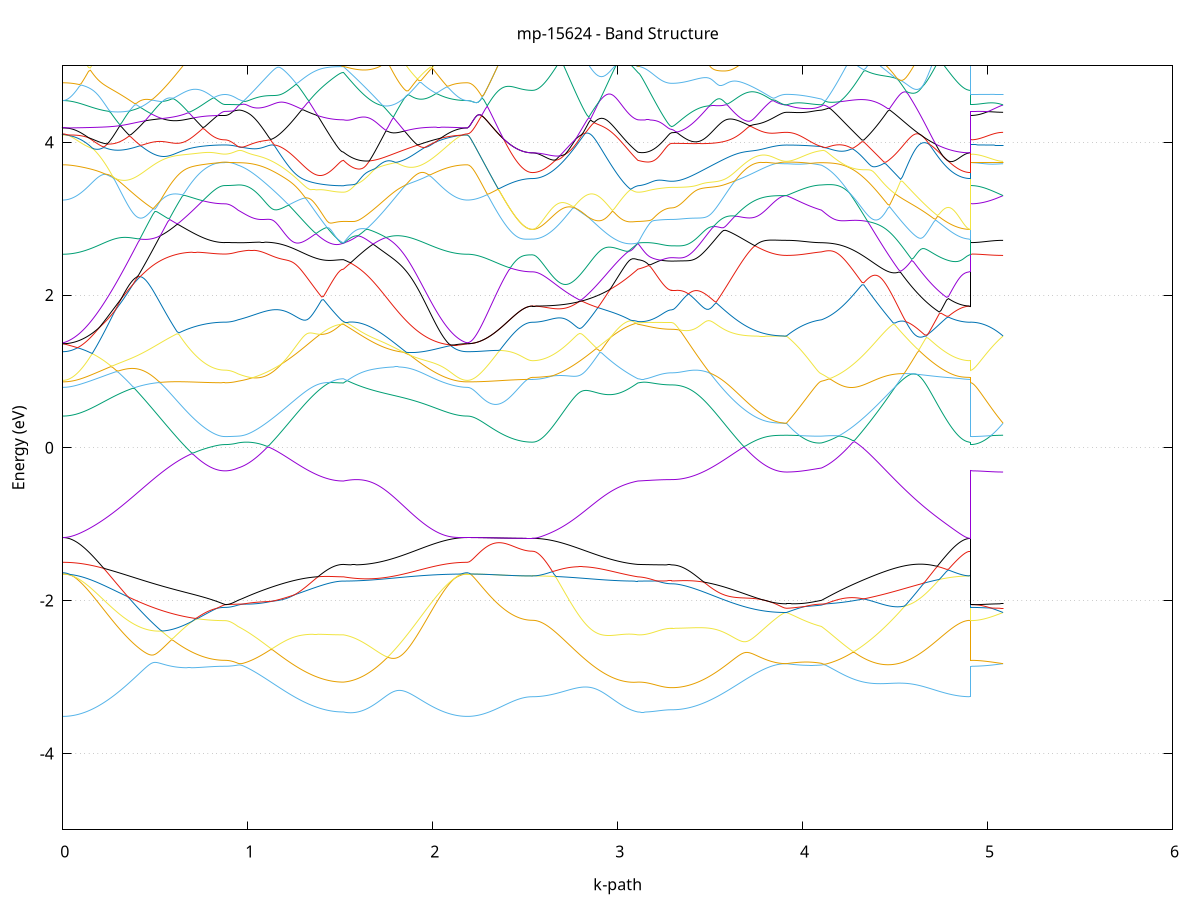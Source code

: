set title 'mp-15624 - Band Structure'
set xlabel 'k-path'
set ylabel 'Energy (eV)'
set grid y
set yrange [-5:5]
set terminal png size 800,600
set output 'mp-15624_bands_gnuplot.png'
plot '-' using 1:2 with lines notitle, '-' using 1:2 with lines notitle, '-' using 1:2 with lines notitle, '-' using 1:2 with lines notitle, '-' using 1:2 with lines notitle, '-' using 1:2 with lines notitle, '-' using 1:2 with lines notitle, '-' using 1:2 with lines notitle, '-' using 1:2 with lines notitle, '-' using 1:2 with lines notitle, '-' using 1:2 with lines notitle, '-' using 1:2 with lines notitle, '-' using 1:2 with lines notitle, '-' using 1:2 with lines notitle, '-' using 1:2 with lines notitle, '-' using 1:2 with lines notitle, '-' using 1:2 with lines notitle, '-' using 1:2 with lines notitle, '-' using 1:2 with lines notitle, '-' using 1:2 with lines notitle, '-' using 1:2 with lines notitle, '-' using 1:2 with lines notitle, '-' using 1:2 with lines notitle, '-' using 1:2 with lines notitle, '-' using 1:2 with lines notitle, '-' using 1:2 with lines notitle, '-' using 1:2 with lines notitle, '-' using 1:2 with lines notitle, '-' using 1:2 with lines notitle, '-' using 1:2 with lines notitle, '-' using 1:2 with lines notitle, '-' using 1:2 with lines notitle, '-' using 1:2 with lines notitle, '-' using 1:2 with lines notitle, '-' using 1:2 with lines notitle, '-' using 1:2 with lines notitle, '-' using 1:2 with lines notitle, '-' using 1:2 with lines notitle, '-' using 1:2 with lines notitle, '-' using 1:2 with lines notitle, '-' using 1:2 with lines notitle, '-' using 1:2 with lines notitle, '-' using 1:2 with lines notitle, '-' using 1:2 with lines notitle, '-' using 1:2 with lines notitle, '-' using 1:2 with lines notitle, '-' using 1:2 with lines notitle, '-' using 1:2 with lines notitle, '-' using 1:2 with lines notitle, '-' using 1:2 with lines notitle, '-' using 1:2 with lines notitle, '-' using 1:2 with lines notitle, '-' using 1:2 with lines notitle, '-' using 1:2 with lines notitle, '-' using 1:2 with lines notitle, '-' using 1:2 with lines notitle, '-' using 1:2 with lines notitle, '-' using 1:2 with lines notitle, '-' using 1:2 with lines notitle, '-' using 1:2 with lines notitle, '-' using 1:2 with lines notitle, '-' using 1:2 with lines notitle, '-' using 1:2 with lines notitle, '-' using 1:2 with lines notitle
0.000000 -36.376508
0.009964 -36.376508
0.019927 -36.376508
0.029891 -36.376508
0.039854 -36.376508
0.049818 -36.376508
0.059781 -36.376508
0.069745 -36.376408
0.079708 -36.376408
0.089672 -36.376408
0.099635 -36.376408
0.109599 -36.376308
0.119563 -36.376308
0.129526 -36.376308
0.139490 -36.376208
0.149453 -36.376208
0.159417 -36.376208
0.169380 -36.376108
0.179344 -36.376108
0.189307 -36.376008
0.199271 -36.376008
0.209234 -36.375908
0.219198 -36.375908
0.229162 -36.375808
0.239125 -36.375808
0.249089 -36.375708
0.259052 -36.375708
0.269016 -36.375608
0.278979 -36.375508
0.288943 -36.375508
0.298906 -36.375408
0.308870 -36.375308
0.318834 -36.375308
0.328797 -36.375208
0.338761 -36.375108
0.348724 -36.375108
0.358688 -36.375008
0.368651 -36.374908
0.378615 -36.374908
0.388578 -36.374808
0.398542 -36.374708
0.408505 -36.374608
0.418469 -36.374608
0.428433 -36.374508
0.438396 -36.374408
0.448360 -36.374308
0.458323 -36.374308
0.468287 -36.374208
0.478250 -36.374108
0.488214 -36.374008
0.498177 -36.374008
0.508141 -36.373908
0.518104 -36.373808
0.528068 -36.373708
0.538032 -36.373708
0.547995 -36.373608
0.557959 -36.373508
0.567922 -36.373508
0.577886 -36.373408
0.587849 -36.373308
0.597813 -36.373308
0.607776 -36.373208
0.617740 -36.373208
0.627703 -36.373108
0.637667 -36.373008
0.647631 -36.373008
0.657594 -36.372908
0.667558 -36.372908
0.677521 -36.372808
0.687485 -36.372808
0.697448 -36.372708
0.707412 -36.372708
0.717375 -36.372708
0.727339 -36.372608
0.737302 -36.372608
0.747266 -36.372508
0.757230 -36.372508
0.767193 -36.372508
0.777157 -36.372508
0.787120 -36.372408
0.797084 -36.372408
0.807047 -36.372408
0.817011 -36.372408
0.826974 -36.372408
0.836938 -36.372308
0.846902 -36.372308
0.856865 -36.372308
0.866829 -36.372308
0.876792 -36.372308
0.876792 -36.372308
0.885623 -36.372308
0.894453 -36.372308
0.903284 -36.372308
0.912114 -36.372308
0.920944 -36.372308
0.929775 -36.372308
0.938605 -36.372408
0.947436 -36.372408
0.947436 -36.372408
0.957264 -36.372408
0.967092 -36.372408
0.976920 -36.372408
0.986749 -36.372408
0.996577 -36.372408
1.006405 -36.372508
1.016233 -36.372508
1.026061 -36.372508
1.035889 -36.372508
1.045717 -36.372508
1.055546 -36.372508
1.065374 -36.372608
1.075202 -36.372608
1.085030 -36.372608
1.094858 -36.372608
1.104686 -36.372608
1.114515 -36.372608
1.124343 -36.372708
1.134171 -36.372708
1.143999 -36.372708
1.153827 -36.372708
1.163655 -36.372708
1.173483 -36.372708
1.183312 -36.372808
1.193140 -36.372808
1.202968 -36.372808
1.212796 -36.372808
1.222624 -36.372808
1.232452 -36.372808
1.242281 -36.372908
1.252109 -36.372908
1.261937 -36.372908
1.271765 -36.372908
1.281593 -36.372908
1.291421 -36.372908
1.301249 -36.373008
1.311078 -36.373008
1.320906 -36.373008
1.330734 -36.373008
1.340562 -36.373008
1.350390 -36.373008
1.360218 -36.373008
1.370047 -36.373008
1.379875 -36.373108
1.389703 -36.373108
1.399531 -36.373108
1.409359 -36.373108
1.419187 -36.373108
1.429016 -36.373108
1.438844 -36.373108
1.448672 -36.373108
1.458500 -36.373108
1.468328 -36.373108
1.478156 -36.373108
1.487984 -36.373108
1.497813 -36.373108
1.507641 -36.373108
1.517469 -36.373108
1.517469 -36.373108
1.527468 -36.373008
1.537467 -36.373008
1.547466 -36.372908
1.557465 -36.372808
1.567464 -36.372808
1.577463 -36.372908
1.587462 -36.373008
1.597462 -36.373108
1.607461 -36.373208
1.617460 -36.373208
1.627459 -36.373308
1.637458 -36.373408
1.647457 -36.373508
1.657456 -36.373608
1.667455 -36.373708
1.677454 -36.373708
1.687453 -36.373808
1.697452 -36.373908
1.707451 -36.374008
1.717450 -36.374108
1.727450 -36.374208
1.737449 -36.374208
1.747448 -36.374308
1.757447 -36.374408
1.767446 -36.374508
1.777445 -36.374608
1.787444 -36.374608
1.797443 -36.374708
1.807442 -36.374808
1.817441 -36.374908
1.827440 -36.375008
1.837439 -36.375008
1.847439 -36.375108
1.857438 -36.375208
1.867437 -36.375308
1.877436 -36.375308
1.887435 -36.375408
1.897434 -36.375508
1.907433 -36.375508
1.917432 -36.375608
1.927431 -36.375708
1.937430 -36.375708
1.947429 -36.375808
1.957428 -36.375808
1.967427 -36.375908
1.977427 -36.375908
1.987426 -36.376008
1.997425 -36.376008
2.007424 -36.376108
2.017423 -36.376108
2.027422 -36.376208
2.037421 -36.376208
2.047420 -36.376208
2.057419 -36.376308
2.067418 -36.376308
2.077417 -36.376308
2.087416 -36.376408
2.097416 -36.376408
2.107415 -36.376408
2.117414 -36.376408
2.127413 -36.376508
2.137412 -36.376508
2.147411 -36.376508
2.157410 -36.376508
2.167409 -36.376508
2.177408 -36.376508
2.187407 -36.376508
2.187407 -36.376508
2.197184 -36.376508
2.206961 -36.376508
2.216738 -36.376508
2.226515 -36.376508
2.236291 -36.376508
2.246068 -36.376508
2.255845 -36.376508
2.265622 -36.376508
2.275399 -36.376508
2.285175 -36.376508
2.294952 -36.376508
2.304729 -36.376408
2.314506 -36.376408
2.324283 -36.376408
2.334060 -36.376408
2.343836 -36.376408
2.353613 -36.376408
2.363390 -36.376408
2.373167 -36.376408
2.382944 -36.376408
2.392720 -36.376308
2.402497 -36.376308
2.412274 -36.376308
2.422051 -36.376308
2.431828 -36.376308
2.441605 -36.376308
2.451381 -36.376308
2.461158 -36.376308
2.470935 -36.376308
2.480712 -36.376308
2.490489 -36.376308
2.500265 -36.376308
2.510042 -36.376208
2.519819 -36.376208
2.529596 -36.376208
2.539373 -36.376208
2.539373 -36.376208
2.549201 -36.376208
2.559029 -36.376208
2.568857 -36.376208
2.578685 -36.376208
2.588514 -36.376208
2.598342 -36.376208
2.608170 -36.376208
2.617998 -36.376208
2.627826 -36.376108
2.637654 -36.376108
2.647482 -36.376108
2.657311 -36.376108
2.667139 -36.376008
2.676967 -36.376008
2.686795 -36.376008
2.696623 -36.375908
2.706451 -36.375908
2.716280 -36.375908
2.726108 -36.375808
2.735936 -36.375808
2.745764 -36.375708
2.755592 -36.375708
2.765420 -36.375608
2.775249 -36.375608
2.785077 -36.375508
2.794905 -36.375508
2.804733 -36.375408
2.814561 -36.375308
2.824389 -36.375308
2.834217 -36.375208
2.844046 -36.375208
2.853874 -36.375108
2.863702 -36.375008
2.873530 -36.375008
2.883358 -36.374908
2.893186 -36.374808
2.903015 -36.374808
2.912843 -36.374708
2.922671 -36.374608
2.932499 -36.374508
2.942327 -36.374508
2.952155 -36.374408
2.961983 -36.374308
2.971812 -36.374208
2.981640 -36.374208
2.991468 -36.374108
3.001296 -36.374008
3.011124 -36.373908
3.020952 -36.373808
3.030781 -36.373808
3.040609 -36.373708
3.050437 -36.373608
3.060265 -36.373508
3.070093 -36.373408
3.079921 -36.373408
3.089749 -36.373308
3.099578 -36.373208
3.109406 -36.373108
3.109406 -36.373108
3.119034 -36.373108
3.128662 -36.373108
3.138290 -36.373108
3.147918 -36.373008
3.157547 -36.373008
3.167175 -36.373008
3.176803 -36.373008
3.186431 -36.373008
3.196059 -36.373008
3.205687 -36.372908
3.215316 -36.372908
3.224944 -36.372908
3.234572 -36.372908
3.244200 -36.372908
3.253828 -36.372908
3.263456 -36.372908
3.273084 -36.372908
3.282713 -36.372808
3.292341 -36.372808
3.292341 -36.372808
3.302341 -36.372808
3.312340 -36.372808
3.322340 -36.372808
3.332340 -36.372808
3.342340 -36.372808
3.352339 -36.372808
3.362339 -36.372808
3.372339 -36.372808
3.382339 -36.372808
3.392338 -36.372808
3.402338 -36.372808
3.412338 -36.372808
3.422338 -36.372808
3.432338 -36.372808
3.442337 -36.372808
3.452337 -36.372808
3.462337 -36.372808
3.472337 -36.372708
3.482336 -36.372708
3.492336 -36.372708
3.502336 -36.372708
3.512336 -36.372708
3.522335 -36.372708
3.532335 -36.372708
3.542335 -36.372708
3.552335 -36.372608
3.562335 -36.372608
3.572334 -36.372608
3.582334 -36.372608
3.592334 -36.372608
3.602334 -36.372608
3.612333 -36.372608
3.622333 -36.372608
3.632333 -36.372508
3.642333 -36.372508
3.652332 -36.372508
3.662332 -36.372508
3.672332 -36.372508
3.682332 -36.372508
3.692332 -36.372508
3.702331 -36.372508
3.712331 -36.372408
3.722331 -36.372408
3.732331 -36.372408
3.742330 -36.372408
3.752330 -36.372408
3.762330 -36.372408
3.772330 -36.372408
3.782329 -36.372408
3.792329 -36.372408
3.802329 -36.372408
3.812329 -36.372408
3.822329 -36.372308
3.832328 -36.372308
3.842328 -36.372308
3.852328 -36.372308
3.862328 -36.372308
3.872327 -36.372308
3.882327 -36.372308
3.892327 -36.372308
3.902327 -36.372308
3.912326 -36.372308
3.912326 -36.372308
3.922307 -36.372308
3.932288 -36.372308
3.942268 -36.372308
3.952249 -36.372308
3.962230 -36.372308
3.972210 -36.372308
3.982191 -36.372308
3.992172 -36.372308
4.002152 -36.372308
4.012133 -36.372308
4.022114 -36.372308
4.032094 -36.372308
4.042075 -36.372308
4.052056 -36.372308
4.062036 -36.372408
4.072017 -36.372408
4.081998 -36.372408
4.091978 -36.372408
4.101959 -36.372408
4.101959 -36.372408
4.111911 -36.372408
4.121864 -36.372408
4.131816 -36.372408
4.141769 -36.372508
4.151721 -36.372508
4.161674 -36.372508
4.171626 -36.372608
4.181578 -36.372608
4.191531 -36.372608
4.201483 -36.372708
4.211436 -36.372708
4.221388 -36.372808
4.231341 -36.372808
4.241293 -36.372808
4.251246 -36.372908
4.261198 -36.372908
4.271151 -36.373008
4.281103 -36.373108
4.291055 -36.373108
4.301008 -36.373208
4.310960 -36.373208
4.320913 -36.373308
4.330865 -36.373308
4.340818 -36.373408
4.350770 -36.373508
4.360723 -36.373508
4.370675 -36.373608
4.380627 -36.373708
4.390580 -36.373708
4.400532 -36.373808
4.410485 -36.373908
4.420437 -36.373908
4.430390 -36.374008
4.440342 -36.374108
4.450295 -36.374108
4.460247 -36.374208
4.470200 -36.374308
4.480152 -36.374408
4.490104 -36.374408
4.500057 -36.374508
4.510009 -36.374608
4.519962 -36.374608
4.529914 -36.374708
4.539867 -36.374808
4.549819 -36.374808
4.559772 -36.374908
4.569724 -36.375008
4.579676 -36.375008
4.589629 -36.375108
4.599581 -36.375208
4.609534 -36.375208
4.619486 -36.375308
4.629439 -36.375308
4.639391 -36.375408
4.649344 -36.375508
4.659296 -36.375508
4.669249 -36.375608
4.679201 -36.375608
4.689153 -36.375708
4.699106 -36.375708
4.709058 -36.375808
4.719011 -36.375808
4.728963 -36.375908
4.738916 -36.375908
4.748868 -36.375908
4.758821 -36.376008
4.768773 -36.376008
4.778725 -36.376008
4.788678 -36.376108
4.798630 -36.376108
4.808583 -36.376108
4.818535 -36.376108
4.828488 -36.376208
4.838440 -36.376208
4.848393 -36.376208
4.858345 -36.376208
4.868298 -36.376208
4.878250 -36.376208
4.888202 -36.376208
4.898155 -36.376208
4.908107 -36.376208
4.908107 -36.372308
4.917884 -36.372308
4.927661 -36.372308
4.937438 -36.372308
4.947215 -36.372308
4.956991 -36.372308
4.966768 -36.372308
4.976545 -36.372308
4.986322 -36.372308
4.996099 -36.372308
5.005876 -36.372308
5.015652 -36.372308
5.025429 -36.372308
5.035206 -36.372308
5.044983 -36.372308
5.054760 -36.372308
5.064536 -36.372308
5.074313 -36.372308
5.084090 -36.372308
e
0.000000 -36.370008
0.009964 -36.370008
0.019927 -36.370008
0.029891 -36.370008
0.039854 -36.370008
0.049818 -36.370008
0.059781 -36.370008
0.069745 -36.370108
0.079708 -36.370108
0.089672 -36.370108
0.099635 -36.370108
0.109599 -36.370108
0.119563 -36.370108
0.129526 -36.370108
0.139490 -36.370208
0.149453 -36.370208
0.159417 -36.370208
0.169380 -36.370208
0.179344 -36.370308
0.189307 -36.370308
0.199271 -36.370308
0.209234 -36.370308
0.219198 -36.370408
0.229162 -36.370408
0.239125 -36.370408
0.249089 -36.370508
0.259052 -36.370508
0.269016 -36.370508
0.278979 -36.370608
0.288943 -36.370608
0.298906 -36.370608
0.308870 -36.370708
0.318834 -36.370708
0.328797 -36.370708
0.338761 -36.370808
0.348724 -36.370808
0.358688 -36.370808
0.368651 -36.370908
0.378615 -36.370908
0.388578 -36.371008
0.398542 -36.371008
0.408505 -36.371008
0.418469 -36.371108
0.428433 -36.371108
0.438396 -36.371208
0.448360 -36.371208
0.458323 -36.371308
0.468287 -36.371308
0.478250 -36.371308
0.488214 -36.371408
0.498177 -36.371408
0.508141 -36.371508
0.518104 -36.371508
0.528068 -36.371508
0.538032 -36.371608
0.547995 -36.371608
0.557959 -36.371608
0.567922 -36.371708
0.577886 -36.371708
0.587849 -36.371808
0.597813 -36.371808
0.607776 -36.371808
0.617740 -36.371908
0.627703 -36.371908
0.637667 -36.371908
0.647631 -36.372008
0.657594 -36.372008
0.667558 -36.372008
0.677521 -36.372008
0.687485 -36.372108
0.697448 -36.372108
0.707412 -36.372108
0.717375 -36.372108
0.727339 -36.372208
0.737302 -36.372208
0.747266 -36.372208
0.757230 -36.372208
0.767193 -36.372208
0.777157 -36.372208
0.787120 -36.372308
0.797084 -36.372308
0.807047 -36.372308
0.817011 -36.372308
0.826974 -36.372308
0.836938 -36.372308
0.846902 -36.372308
0.856865 -36.372308
0.866829 -36.372308
0.876792 -36.372308
0.876792 -36.372308
0.885623 -36.372308
0.894453 -36.372308
0.903284 -36.372308
0.912114 -36.372308
0.920944 -36.372308
0.929775 -36.372308
0.938605 -36.372308
0.947436 -36.372308
0.947436 -36.372308
0.957264 -36.372308
0.967092 -36.372308
0.976920 -36.372308
0.986749 -36.372308
0.996577 -36.372308
1.006405 -36.372308
1.016233 -36.372308
1.026061 -36.372308
1.035889 -36.372308
1.045717 -36.372308
1.055546 -36.372308
1.065374 -36.372308
1.075202 -36.372308
1.085030 -36.372308
1.094858 -36.372308
1.104686 -36.372308
1.114515 -36.372308
1.124343 -36.372308
1.134171 -36.372308
1.143999 -36.372308
1.153827 -36.372308
1.163655 -36.372308
1.173483 -36.372308
1.183312 -36.372308
1.193140 -36.372308
1.202968 -36.372308
1.212796 -36.372308
1.222624 -36.372308
1.232452 -36.372308
1.242281 -36.372308
1.252109 -36.372308
1.261937 -36.372408
1.271765 -36.372408
1.281593 -36.372408
1.291421 -36.372408
1.301249 -36.372408
1.311078 -36.372408
1.320906 -36.372408
1.330734 -36.372408
1.340562 -36.372408
1.350390 -36.372408
1.360218 -36.372408
1.370047 -36.372408
1.379875 -36.372408
1.389703 -36.372408
1.399531 -36.372408
1.409359 -36.372408
1.419187 -36.372408
1.429016 -36.372408
1.438844 -36.372508
1.448672 -36.372508
1.458500 -36.372508
1.468328 -36.372508
1.478156 -36.372508
1.487984 -36.372508
1.497813 -36.372508
1.507641 -36.372508
1.517469 -36.372508
1.517469 -36.372508
1.527468 -36.372508
1.537467 -36.372608
1.547466 -36.372708
1.557465 -36.372808
1.567464 -36.372708
1.577463 -36.372608
1.587462 -36.372608
1.597462 -36.372508
1.607461 -36.372408
1.617460 -36.372308
1.627459 -36.372308
1.637458 -36.372208
1.647457 -36.372108
1.657456 -36.372008
1.667455 -36.372008
1.677454 -36.371908
1.687453 -36.371808
1.697452 -36.371808
1.707451 -36.371708
1.717450 -36.371608
1.727450 -36.371608
1.737449 -36.371508
1.747448 -36.371408
1.757447 -36.371408
1.767446 -36.371308
1.777445 -36.371308
1.787444 -36.371208
1.797443 -36.371108
1.807442 -36.371108
1.817441 -36.371008
1.827440 -36.371008
1.837439 -36.370908
1.847439 -36.370908
1.857438 -36.370808
1.867437 -36.370808
1.877436 -36.370708
1.887435 -36.370708
1.897434 -36.370608
1.907433 -36.370608
1.917432 -36.370608
1.927431 -36.370508
1.937430 -36.370508
1.947429 -36.370408
1.957428 -36.370408
1.967427 -36.370408
1.977427 -36.370308
1.987426 -36.370308
1.997425 -36.370308
2.007424 -36.370308
2.017423 -36.370208
2.027422 -36.370208
2.037421 -36.370208
2.047420 -36.370208
2.057419 -36.370108
2.067418 -36.370108
2.077417 -36.370108
2.087416 -36.370108
2.097416 -36.370108
2.107415 -36.370108
2.117414 -36.370108
2.127413 -36.370008
2.137412 -36.370008
2.147411 -36.370008
2.157410 -36.370008
2.167409 -36.370008
2.177408 -36.370008
2.187407 -36.370008
2.187407 -36.370008
2.197184 -36.370008
2.206961 -36.370008
2.216738 -36.370008
2.226515 -36.370008
2.236291 -36.370008
2.246068 -36.370008
2.255845 -36.370008
2.265622 -36.370108
2.275399 -36.370108
2.285175 -36.370108
2.294952 -36.370108
2.304729 -36.370108
2.314506 -36.370108
2.324283 -36.370108
2.334060 -36.370108
2.343836 -36.370108
2.353613 -36.370108
2.363390 -36.370208
2.373167 -36.370208
2.382944 -36.370208
2.392720 -36.370208
2.402497 -36.370208
2.412274 -36.370208
2.422051 -36.370208
2.431828 -36.370208
2.441605 -36.370208
2.451381 -36.370308
2.461158 -36.370308
2.470935 -36.370308
2.480712 -36.370308
2.490489 -36.370308
2.500265 -36.370308
2.510042 -36.370308
2.519819 -36.370308
2.529596 -36.370308
2.539373 -36.370308
2.539373 -36.370308
2.549201 -36.370308
2.559029 -36.370308
2.568857 -36.370308
2.578685 -36.370308
2.588514 -36.370308
2.598342 -36.370308
2.608170 -36.370308
2.617998 -36.370308
2.627826 -36.370308
2.637654 -36.370408
2.647482 -36.370408
2.657311 -36.370408
2.667139 -36.370408
2.676967 -36.370408
2.686795 -36.370408
2.696623 -36.370508
2.706451 -36.370508
2.716280 -36.370508
2.726108 -36.370508
2.735936 -36.370508
2.745764 -36.370608
2.755592 -36.370608
2.765420 -36.370608
2.775249 -36.370708
2.785077 -36.370708
2.794905 -36.370708
2.804733 -36.370808
2.814561 -36.370808
2.824389 -36.370808
2.834217 -36.370908
2.844046 -36.370908
2.853874 -36.370908
2.863702 -36.371008
2.873530 -36.371008
2.883358 -36.371108
2.893186 -36.371108
2.903015 -36.371208
2.912843 -36.371208
2.922671 -36.371308
2.932499 -36.371308
2.942327 -36.371408
2.952155 -36.371408
2.961983 -36.371508
2.971812 -36.371508
2.981640 -36.371608
2.991468 -36.371708
3.001296 -36.371708
3.011124 -36.371808
3.020952 -36.371808
3.030781 -36.371908
3.040609 -36.372008
3.050437 -36.372008
3.060265 -36.372108
3.070093 -36.372208
3.079921 -36.372208
3.089749 -36.372308
3.099578 -36.372408
3.109406 -36.372508
3.109406 -36.372508
3.119034 -36.372508
3.128662 -36.372508
3.138290 -36.372508
3.147918 -36.372508
3.157547 -36.372608
3.167175 -36.372608
3.176803 -36.372608
3.186431 -36.372608
3.196059 -36.372608
3.205687 -36.372608
3.215316 -36.372708
3.224944 -36.372708
3.234572 -36.372708
3.244200 -36.372708
3.253828 -36.372708
3.263456 -36.372708
3.273084 -36.372708
3.282713 -36.372708
3.292341 -36.372708
3.292341 -36.372708
3.302341 -36.372708
3.312340 -36.372708
3.322340 -36.372708
3.332340 -36.372708
3.342340 -36.372708
3.352339 -36.372708
3.362339 -36.372708
3.372339 -36.372708
3.382339 -36.372708
3.392338 -36.372708
3.402338 -36.372708
3.412338 -36.372708
3.422338 -36.372708
3.432338 -36.372708
3.442337 -36.372708
3.452337 -36.372708
3.462337 -36.372708
3.472337 -36.372608
3.482336 -36.372608
3.492336 -36.372608
3.502336 -36.372608
3.512336 -36.372608
3.522335 -36.372608
3.532335 -36.372608
3.542335 -36.372608
3.552335 -36.372608
3.562335 -36.372608
3.572334 -36.372608
3.582334 -36.372508
3.592334 -36.372508
3.602334 -36.372508
3.612333 -36.372508
3.622333 -36.372508
3.632333 -36.372508
3.642333 -36.372508
3.652332 -36.372508
3.662332 -36.372508
3.672332 -36.372408
3.682332 -36.372408
3.692332 -36.372408
3.702331 -36.372408
3.712331 -36.372408
3.722331 -36.372408
3.732331 -36.372408
3.742330 -36.372408
3.752330 -36.372408
3.762330 -36.372408
3.772330 -36.372408
3.782329 -36.372408
3.792329 -36.372408
3.802329 -36.372308
3.812329 -36.372308
3.822329 -36.372308
3.832328 -36.372308
3.842328 -36.372308
3.852328 -36.372308
3.862328 -36.372308
3.872327 -36.372308
3.882327 -36.372308
3.892327 -36.372308
3.902327 -36.372308
3.912326 -36.372308
3.912326 -36.372308
3.922307 -36.372308
3.932288 -36.372308
3.942268 -36.372308
3.952249 -36.372308
3.962230 -36.372308
3.972210 -36.372308
3.982191 -36.372308
3.992172 -36.372308
4.002152 -36.372308
4.012133 -36.372308
4.022114 -36.372308
4.032094 -36.372308
4.042075 -36.372308
4.052056 -36.372308
4.062036 -36.372308
4.072017 -36.372308
4.081998 -36.372308
4.091978 -36.372308
4.101959 -36.372308
4.101959 -36.372308
4.111911 -36.372308
4.121864 -36.372308
4.131816 -36.372308
4.141769 -36.372208
4.151721 -36.372208
4.161674 -36.372208
4.171626 -36.372208
4.181578 -36.372208
4.191531 -36.372208
4.201483 -36.372108
4.211436 -36.372108
4.221388 -36.372108
4.231341 -36.372108
4.241293 -36.372008
4.251246 -36.372008
4.261198 -36.372008
4.271151 -36.372008
4.281103 -36.371908
4.291055 -36.371908
4.301008 -36.371908
4.310960 -36.371808
4.320913 -36.371808
4.330865 -36.371808
4.340818 -36.371808
4.350770 -36.371708
4.360723 -36.371708
4.370675 -36.371708
4.380627 -36.371608
4.390580 -36.371608
4.400532 -36.371508
4.410485 -36.371508
4.420437 -36.371508
4.430390 -36.371408
4.440342 -36.371408
4.450295 -36.371408
4.460247 -36.371308
4.470200 -36.371308
4.480152 -36.371308
4.490104 -36.371208
4.500057 -36.371208
4.510009 -36.371208
4.519962 -36.371108
4.529914 -36.371108
4.539867 -36.371008
4.549819 -36.371008
4.559772 -36.371008
4.569724 -36.370908
4.579676 -36.370908
4.589629 -36.370908
4.599581 -36.370808
4.609534 -36.370808
4.619486 -36.370808
4.629439 -36.370808
4.639391 -36.370708
4.649344 -36.370708
4.659296 -36.370708
4.669249 -36.370608
4.679201 -36.370608
4.689153 -36.370608
4.699106 -36.370608
4.709058 -36.370508
4.719011 -36.370508
4.728963 -36.370508
4.738916 -36.370508
4.748868 -36.370508
4.758821 -36.370408
4.768773 -36.370408
4.778725 -36.370408
4.788678 -36.370408
4.798630 -36.370408
4.808583 -36.370408
4.818535 -36.370308
4.828488 -36.370308
4.838440 -36.370308
4.848393 -36.370308
4.858345 -36.370308
4.868298 -36.370308
4.878250 -36.370308
4.888202 -36.370308
4.898155 -36.370308
4.908107 -36.370308
4.908107 -36.372308
4.917884 -36.372308
4.927661 -36.372308
4.937438 -36.372308
4.947215 -36.372308
4.956991 -36.372308
4.966768 -36.372308
4.976545 -36.372308
4.986322 -36.372308
4.996099 -36.372308
5.005876 -36.372308
5.015652 -36.372308
5.025429 -36.372308
5.035206 -36.372308
5.044983 -36.372308
5.054760 -36.372308
5.064536 -36.372308
5.074313 -36.372308
5.084090 -36.372308
e
0.000000 -36.050508
0.009964 -36.050408
0.019927 -36.050408
0.029891 -36.050308
0.039854 -36.050208
0.049818 -36.050108
0.059781 -36.050008
0.069745 -36.049808
0.079708 -36.049608
0.089672 -36.049308
0.099635 -36.049108
0.109599 -36.048808
0.119563 -36.048408
0.129526 -36.048108
0.139490 -36.047708
0.149453 -36.047308
0.159417 -36.046908
0.169380 -36.046508
0.179344 -36.046008
0.189307 -36.045508
0.199271 -36.045008
0.209234 -36.044508
0.219198 -36.043908
0.229162 -36.043408
0.239125 -36.042808
0.249089 -36.042208
0.259052 -36.041508
0.269016 -36.040908
0.278979 -36.040208
0.288943 -36.039508
0.298906 -36.038908
0.308870 -36.038108
0.318834 -36.037408
0.328797 -36.036708
0.338761 -36.036008
0.348724 -36.035208
0.358688 -36.034408
0.368651 -36.033708
0.378615 -36.032908
0.388578 -36.032108
0.398542 -36.031308
0.408505 -36.030508
0.418469 -36.029708
0.428433 -36.028908
0.438396 -36.028108
0.448360 -36.027308
0.458323 -36.026508
0.468287 -36.025708
0.478250 -36.024908
0.488214 -36.024108
0.498177 -36.023408
0.508141 -36.022608
0.518104 -36.021808
0.528068 -36.021008
0.538032 -36.020308
0.547995 -36.019508
0.557959 -36.018808
0.567922 -36.018108
0.577886 -36.017408
0.587849 -36.016708
0.597813 -36.016008
0.607776 -36.015308
0.617740 -36.014708
0.627703 -36.014008
0.637667 -36.013408
0.647631 -36.012808
0.657594 -36.012208
0.667558 -36.011708
0.677521 -36.011108
0.687485 -36.010608
0.697448 -36.010108
0.707412 -36.009608
0.717375 -36.009208
0.727339 -36.008808
0.737302 -36.008408
0.747266 -36.008008
0.757230 -36.007608
0.767193 -36.007308
0.777157 -36.007008
0.787120 -36.006808
0.797084 -36.006508
0.807047 -36.006308
0.817011 -36.006108
0.826974 -36.006008
0.836938 -36.005808
0.846902 -36.005708
0.856865 -36.005708
0.866829 -36.005608
0.876792 -36.005608
0.876792 -36.005608
0.885623 -36.005608
0.894453 -36.005608
0.903284 -36.005708
0.912114 -36.005808
0.920944 -36.005908
0.929775 -36.006008
0.938605 -36.006208
0.947436 -36.006308
0.947436 -36.006308
0.957264 -36.006508
0.967092 -36.006608
0.976920 -36.006708
0.986749 -36.006908
0.996577 -36.007008
1.006405 -36.007208
1.016233 -36.007308
1.026061 -36.007408
1.035889 -36.007608
1.045717 -36.007708
1.055546 -36.007908
1.065374 -36.008008
1.075202 -36.008108
1.085030 -36.008308
1.094858 -36.008408
1.104686 -36.008508
1.114515 -36.008708
1.124343 -36.008808
1.134171 -36.008908
1.143999 -36.009008
1.153827 -36.009208
1.163655 -36.009308
1.173483 -36.009408
1.183312 -36.009508
1.193140 -36.009608
1.202968 -36.009808
1.212796 -36.009908
1.222624 -36.010008
1.232452 -36.010108
1.242281 -36.010208
1.252109 -36.010308
1.261937 -36.010408
1.271765 -36.010508
1.281593 -36.010608
1.291421 -36.010708
1.301249 -36.010708
1.311078 -36.010808
1.320906 -36.010908
1.330734 -36.011008
1.340562 -36.011108
1.350390 -36.011108
1.360218 -36.011208
1.370047 -36.011208
1.379875 -36.011308
1.389703 -36.011408
1.399531 -36.011408
1.409359 -36.011508
1.419187 -36.011508
1.429016 -36.011508
1.438844 -36.011608
1.448672 -36.011608
1.458500 -36.011608
1.468328 -36.011708
1.478156 -36.011708
1.487984 -36.011708
1.497813 -36.011708
1.507641 -36.011708
1.517469 -36.011708
1.517469 -36.011708
1.527468 -36.010608
1.537467 -36.009508
1.547466 -36.008408
1.557465 -36.007208
1.567464 -36.006208
1.577463 -36.007208
1.587462 -36.008408
1.597462 -36.009508
1.607461 -36.010608
1.617460 -36.011708
1.627459 -36.012808
1.637458 -36.013908
1.647457 -36.015008
1.657456 -36.016108
1.667455 -36.017208
1.677454 -36.018308
1.687453 -36.019408
1.697452 -36.020408
1.707451 -36.021508
1.717450 -36.022508
1.727450 -36.023608
1.737449 -36.024608
1.747448 -36.025608
1.757447 -36.026608
1.767446 -36.027608
1.777445 -36.028608
1.787444 -36.029508
1.797443 -36.030508
1.807442 -36.031408
1.817441 -36.032308
1.827440 -36.033208
1.837439 -36.034108
1.847439 -36.035008
1.857438 -36.035808
1.867437 -36.036608
1.877436 -36.037408
1.887435 -36.038208
1.897434 -36.039008
1.907433 -36.039708
1.917432 -36.040508
1.927431 -36.041208
1.937430 -36.041808
1.947429 -36.042508
1.957428 -36.043108
1.967427 -36.043708
1.977427 -36.044308
1.987426 -36.044908
1.997425 -36.045408
2.007424 -36.045908
2.017423 -36.046408
2.027422 -36.046908
2.037421 -36.047308
2.047420 -36.047708
2.057419 -36.048108
2.067418 -36.048408
2.077417 -36.048708
2.087416 -36.049008
2.097416 -36.049308
2.107415 -36.049508
2.117414 -36.049808
2.127413 -36.049908
2.137412 -36.050108
2.147411 -36.050208
2.157410 -36.050308
2.167409 -36.050408
2.177408 -36.050408
2.187407 -36.050508
2.187407 -36.050508
2.197184 -36.050508
2.206961 -36.050508
2.216738 -36.050508
2.226515 -36.050508
2.236291 -36.050508
2.246068 -36.050508
2.255845 -36.050508
2.265622 -36.050508
2.275399 -36.050508
2.285175 -36.050508
2.294952 -36.050508
2.304729 -36.050508
2.314506 -36.050508
2.324283 -36.050508
2.334060 -36.050508
2.343836 -36.050508
2.353613 -36.050508
2.363390 -36.050508
2.373167 -36.050508
2.382944 -36.050508
2.392720 -36.050508
2.402497 -36.050508
2.412274 -36.050508
2.422051 -36.050508
2.431828 -36.050508
2.441605 -36.050508
2.451381 -36.050508
2.461158 -36.050508
2.470935 -36.050508
2.480712 -36.050508
2.490489 -36.050508
2.500265 -36.050508
2.510042 -36.050508
2.519819 -36.050508
2.529596 -36.050508
2.539373 -36.050508
2.539373 -36.050508
2.549201 -36.050408
2.559029 -36.050408
2.568857 -36.050308
2.578685 -36.050208
2.588514 -36.050108
2.598342 -36.050008
2.608170 -36.049808
2.617998 -36.049608
2.627826 -36.049308
2.637654 -36.049108
2.647482 -36.048808
2.657311 -36.048508
2.667139 -36.048108
2.676967 -36.047808
2.686795 -36.047408
2.696623 -36.047008
2.706451 -36.046508
2.716280 -36.046108
2.726108 -36.045608
2.735936 -36.045108
2.745764 -36.044508
2.755592 -36.044008
2.765420 -36.043408
2.775249 -36.042808
2.785077 -36.042108
2.794905 -36.041508
2.804733 -36.040808
2.814561 -36.040108
2.824389 -36.039408
2.834217 -36.038608
2.844046 -36.037908
2.853874 -36.037108
2.863702 -36.036308
2.873530 -36.035508
2.883358 -36.034608
2.893186 -36.033808
2.903015 -36.032908
2.912843 -36.032008
2.922671 -36.031108
2.932499 -36.030208
2.942327 -36.029308
2.952155 -36.028308
2.961983 -36.027308
2.971812 -36.026408
2.981640 -36.025408
2.991468 -36.024408
3.001296 -36.023408
3.011124 -36.022408
3.020952 -36.021308
3.030781 -36.020308
3.040609 -36.019208
3.050437 -36.018208
3.060265 -36.017108
3.070093 -36.016008
3.079921 -36.015008
3.089749 -36.013908
3.099578 -36.012808
3.109406 -36.011708
3.109406 -36.011708
3.119034 -36.011408
3.128662 -36.011108
3.138290 -36.010808
3.147918 -36.010508
3.157547 -36.010208
3.167175 -36.009908
3.176803 -36.009708
3.186431 -36.009408
3.196059 -36.009108
3.205687 -36.008808
3.215316 -36.008508
3.224944 -36.008208
3.234572 -36.007908
3.244200 -36.007608
3.253828 -36.007308
3.263456 -36.007008
3.273084 -36.006708
3.282713 -36.006408
3.292341 -36.006208
3.292341 -36.006208
3.302341 -36.006208
3.312340 -36.006208
3.322340 -36.006208
3.332340 -36.006208
3.342340 -36.006208
3.352339 -36.006208
3.362339 -36.006208
3.372339 -36.006208
3.382339 -36.006208
3.392338 -36.006208
3.402338 -36.006208
3.412338 -36.006208
3.422338 -36.006208
3.432338 -36.006208
3.442337 -36.006208
3.452337 -36.006108
3.462337 -36.006108
3.472337 -36.006108
3.482336 -36.006108
3.492336 -36.006108
3.502336 -36.006108
3.512336 -36.006108
3.522335 -36.006008
3.532335 -36.006008
3.542335 -36.006008
3.552335 -36.006008
3.562335 -36.006008
3.572334 -36.006008
3.582334 -36.006008
3.592334 -36.005908
3.602334 -36.005908
3.612333 -36.005908
3.622333 -36.005908
3.632333 -36.005908
3.642333 -36.005908
3.652332 -36.005808
3.662332 -36.005808
3.672332 -36.005808
3.682332 -36.005808
3.692332 -36.005808
3.702331 -36.005808
3.712331 -36.005808
3.722331 -36.005708
3.732331 -36.005708
3.742330 -36.005708
3.752330 -36.005708
3.762330 -36.005708
3.772330 -36.005708
3.782329 -36.005708
3.792329 -36.005708
3.802329 -36.005608
3.812329 -36.005608
3.822329 -36.005608
3.832328 -36.005608
3.842328 -36.005608
3.852328 -36.005608
3.862328 -36.005608
3.872327 -36.005608
3.882327 -36.005608
3.892327 -36.005608
3.902327 -36.005608
3.912326 -36.005608
3.912326 -36.005608
3.922307 -36.005608
3.932288 -36.005608
3.942268 -36.005608
3.952249 -36.005608
3.962230 -36.005708
3.972210 -36.005708
3.982191 -36.005708
3.992172 -36.005708
4.002152 -36.005808
4.012133 -36.005808
4.022114 -36.005808
4.032094 -36.005908
4.042075 -36.005908
4.052056 -36.006008
4.062036 -36.006108
4.072017 -36.006108
4.081998 -36.006208
4.091978 -36.006208
4.101959 -36.006308
4.101959 -36.006308
4.111911 -36.006508
4.121864 -36.006808
4.131816 -36.007108
4.141769 -36.007308
4.151721 -36.007708
4.161674 -36.008008
4.171626 -36.008408
4.181578 -36.008808
4.191531 -36.009208
4.201483 -36.009708
4.211436 -36.010108
4.221388 -36.010608
4.231341 -36.011208
4.241293 -36.011708
4.251246 -36.012308
4.261198 -36.012808
4.271151 -36.013408
4.281103 -36.014108
4.291055 -36.014708
4.301008 -36.015308
4.310960 -36.016008
4.320913 -36.016708
4.330865 -36.017408
4.340818 -36.018108
4.350770 -36.018808
4.360723 -36.019608
4.370675 -36.020308
4.380627 -36.021108
4.390580 -36.021808
4.400532 -36.022608
4.410485 -36.023408
4.420437 -36.024208
4.430390 -36.025008
4.440342 -36.025808
4.450295 -36.026608
4.460247 -36.027408
4.470200 -36.028208
4.480152 -36.029008
4.490104 -36.029808
4.500057 -36.030608
4.510009 -36.031408
4.519962 -36.032108
4.529914 -36.032908
4.539867 -36.033708
4.549819 -36.034508
4.559772 -36.035208
4.569724 -36.036008
4.579676 -36.036708
4.589629 -36.037508
4.599581 -36.038208
4.609534 -36.038908
4.619486 -36.039608
4.629439 -36.040208
4.639391 -36.040908
4.649344 -36.041608
4.659296 -36.042208
4.669249 -36.042808
4.679201 -36.043408
4.689153 -36.044008
4.699106 -36.044508
4.709058 -36.045008
4.719011 -36.045508
4.728963 -36.046008
4.738916 -36.046508
4.748868 -36.046908
4.758821 -36.047408
4.768773 -36.047708
4.778725 -36.048108
4.788678 -36.048508
4.798630 -36.048808
4.808583 -36.049108
4.818535 -36.049308
4.828488 -36.049608
4.838440 -36.049808
4.848393 -36.050008
4.858345 -36.050108
4.868298 -36.050208
4.878250 -36.050308
4.888202 -36.050408
4.898155 -36.050408
4.908107 -36.050508
4.908107 -36.005608
4.917884 -36.005608
4.927661 -36.005608
4.937438 -36.005608
4.947215 -36.005608
4.956991 -36.005608
4.966768 -36.005608
4.976545 -36.005608
4.986322 -36.005608
4.996099 -36.005608
5.005876 -36.005608
5.015652 -36.005608
5.025429 -36.005608
5.035206 -36.005608
5.044983 -36.005608
5.054760 -36.005608
5.064536 -36.005608
5.074313 -36.005608
5.084090 -36.005608
e
0.000000 -35.962108
0.009964 -35.962108
0.019927 -35.962108
0.029891 -35.962208
0.039854 -35.962308
0.049818 -35.962408
0.059781 -35.962608
0.069745 -35.962808
0.079708 -35.963008
0.089672 -35.963208
0.099635 -35.963508
0.109599 -35.963808
0.119563 -35.964108
0.129526 -35.964408
0.139490 -35.964808
0.149453 -35.965208
0.159417 -35.965608
0.169380 -35.966008
0.179344 -35.966508
0.189307 -35.966908
0.199271 -35.967408
0.209234 -35.968008
0.219198 -35.968508
0.229162 -35.969108
0.239125 -35.969608
0.249089 -35.970208
0.259052 -35.970908
0.269016 -35.971508
0.278979 -35.972108
0.288943 -35.972808
0.298906 -35.973508
0.308870 -35.974208
0.318834 -35.974908
0.328797 -35.975608
0.338761 -35.976308
0.348724 -35.977108
0.358688 -35.977808
0.368651 -35.978508
0.378615 -35.979308
0.388578 -35.980108
0.398542 -35.980808
0.408505 -35.981608
0.418469 -35.982408
0.428433 -35.983208
0.438396 -35.983908
0.448360 -35.984708
0.458323 -35.985508
0.468287 -35.986308
0.478250 -35.987008
0.488214 -35.987808
0.498177 -35.988608
0.508141 -35.989308
0.518104 -35.990108
0.528068 -35.990808
0.538032 -35.991508
0.547995 -35.992208
0.557959 -35.993008
0.567922 -35.993708
0.577886 -35.994308
0.587849 -35.995008
0.597813 -35.995708
0.607776 -35.996308
0.617740 -35.996908
0.627703 -35.997508
0.637667 -35.998108
0.647631 -35.998708
0.657594 -35.999308
0.667558 -35.999808
0.677521 -36.000308
0.687485 -36.000808
0.697448 -36.001308
0.707412 -36.001708
0.717375 -36.002208
0.727339 -36.002608
0.737302 -36.003008
0.747266 -36.003308
0.757230 -36.003608
0.767193 -36.004008
0.777157 -36.004208
0.787120 -36.004508
0.797084 -36.004708
0.807047 -36.004908
0.817011 -36.005108
0.826974 -36.005308
0.836938 -36.005408
0.846902 -36.005508
0.856865 -36.005508
0.866829 -36.005608
0.876792 -36.005608
0.876792 -36.005608
0.885623 -36.005608
0.894453 -36.005608
0.903284 -36.005508
0.912114 -36.005408
0.920944 -36.005308
0.929775 -36.005208
0.938605 -36.005108
0.947436 -36.004908
0.947436 -36.004908
0.957264 -36.004808
0.967092 -36.004608
0.976920 -36.004508
0.986749 -36.004408
0.996577 -36.004308
1.006405 -36.004108
1.016233 -36.004008
1.026061 -36.003908
1.035889 -36.003808
1.045717 -36.003608
1.055546 -36.003508
1.065374 -36.003408
1.075202 -36.003308
1.085030 -36.003208
1.094858 -36.003108
1.104686 -36.002908
1.114515 -36.002808
1.124343 -36.002708
1.134171 -36.002608
1.143999 -36.002508
1.153827 -36.002408
1.163655 -36.002308
1.173483 -36.002208
1.183312 -36.002108
1.193140 -36.002008
1.202968 -36.002008
1.212796 -36.001908
1.222624 -36.001808
1.232452 -36.001708
1.242281 -36.001608
1.252109 -36.001608
1.261937 -36.001508
1.271765 -36.001408
1.281593 -36.001308
1.291421 -36.001308
1.301249 -36.001208
1.311078 -36.001208
1.320906 -36.001108
1.330734 -36.001008
1.340562 -36.001008
1.350390 -36.000908
1.360218 -36.000908
1.370047 -36.000908
1.379875 -36.000808
1.389703 -36.000808
1.399531 -36.000708
1.409359 -36.000708
1.419187 -36.000708
1.429016 -36.000708
1.438844 -36.000608
1.448672 -36.000608
1.458500 -36.000608
1.468328 -36.000608
1.478156 -36.000608
1.487984 -36.000608
1.497813 -36.000508
1.507641 -36.000508
1.517469 -36.000508
1.517469 -36.000508
1.527468 -36.001708
1.537467 -36.002808
1.547466 -36.003908
1.557465 -36.005008
1.567464 -36.006008
1.577463 -36.005008
1.587462 -36.003908
1.597462 -36.002808
1.607461 -36.001608
1.617460 -36.000508
1.627459 -35.999408
1.637458 -35.998308
1.647457 -35.997208
1.657456 -35.996108
1.667455 -35.995008
1.677454 -35.994008
1.687453 -35.992908
1.697452 -35.991808
1.707451 -35.990808
1.717450 -35.989708
1.727450 -35.988708
1.737449 -35.987708
1.747448 -35.986708
1.757447 -35.985708
1.767446 -35.984708
1.777445 -35.983708
1.787444 -35.982808
1.797443 -35.981808
1.807442 -35.980908
1.817441 -35.980008
1.827440 -35.979108
1.837439 -35.978308
1.847439 -35.977408
1.857438 -35.976608
1.867437 -35.975708
1.877436 -35.974908
1.887435 -35.974208
1.897434 -35.973408
1.907433 -35.972708
1.917432 -35.972008
1.927431 -35.971308
1.937430 -35.970608
1.947429 -35.970008
1.957428 -35.969308
1.967427 -35.968708
1.977427 -35.968208
1.987426 -35.967608
1.997425 -35.967108
2.007424 -35.966608
2.017423 -35.966108
2.027422 -35.965608
2.037421 -35.965208
2.047420 -35.964808
2.057419 -35.964508
2.067418 -35.964108
2.077417 -35.963808
2.087416 -35.963508
2.097416 -35.963208
2.107415 -35.963008
2.117414 -35.962808
2.127413 -35.962608
2.137412 -35.962408
2.147411 -35.962308
2.157410 -35.962208
2.167409 -35.962208
2.177408 -35.962108
2.187407 -35.962108
2.187407 -35.962108
2.197184 -35.962108
2.206961 -35.962108
2.216738 -35.962108
2.226515 -35.962108
2.236291 -35.962108
2.246068 -35.962108
2.255845 -35.962108
2.265622 -35.962108
2.275399 -35.962108
2.285175 -35.962108
2.294952 -35.962108
2.304729 -35.962108
2.314506 -35.962108
2.324283 -35.962108
2.334060 -35.962108
2.343836 -35.962108
2.353613 -35.962108
2.363390 -35.962108
2.373167 -35.962108
2.382944 -35.962108
2.392720 -35.962108
2.402497 -35.962108
2.412274 -35.962108
2.422051 -35.962108
2.431828 -35.962108
2.441605 -35.962108
2.451381 -35.962108
2.461158 -35.962108
2.470935 -35.962108
2.480712 -35.962108
2.490489 -35.962108
2.500265 -35.962108
2.510042 -35.962108
2.519819 -35.962108
2.529596 -35.962108
2.539373 -35.962108
2.539373 -35.962108
2.549201 -35.962108
2.559029 -35.962108
2.568857 -35.962208
2.578685 -35.962308
2.588514 -35.962408
2.598342 -35.962608
2.608170 -35.962808
2.617998 -35.963008
2.627826 -35.963208
2.637654 -35.963408
2.647482 -35.963708
2.657311 -35.964008
2.667139 -35.964408
2.676967 -35.964708
2.686795 -35.965108
2.696623 -35.965508
2.706451 -35.966008
2.716280 -35.966408
2.726108 -35.966908
2.735936 -35.967408
2.745764 -35.968008
2.755592 -35.968508
2.765420 -35.969108
2.775249 -35.969708
2.785077 -35.970308
2.794905 -35.971008
2.804733 -35.971608
2.814561 -35.972308
2.824389 -35.973008
2.834217 -35.973808
2.844046 -35.974508
2.853874 -35.975308
2.863702 -35.976108
2.873530 -35.976908
2.883358 -35.977708
2.893186 -35.978608
2.903015 -35.979408
2.912843 -35.980308
2.922671 -35.981208
2.932499 -35.982108
2.942327 -35.983108
2.952155 -35.984008
2.961983 -35.985008
2.971812 -35.985908
2.981640 -35.986908
2.991468 -35.987908
3.001296 -35.988908
3.011124 -35.989908
3.020952 -35.991008
3.030781 -35.992008
3.040609 -35.993008
3.050437 -35.994108
3.060265 -35.995108
3.070093 -35.996208
3.079921 -35.997308
3.089749 -35.998408
3.099578 -35.999508
3.109406 -36.000508
3.109406 -36.000508
3.119034 -36.000808
3.128662 -36.001108
3.138290 -36.001408
3.147918 -36.001708
3.157547 -36.002008
3.167175 -36.002308
3.176803 -36.002608
3.186431 -36.002908
3.196059 -36.003208
3.205687 -36.003508
3.215316 -36.003808
3.224944 -36.004108
3.234572 -36.004308
3.244200 -36.004608
3.253828 -36.004908
3.263456 -36.005208
3.273084 -36.005508
3.282713 -36.005808
3.292341 -36.006008
3.292341 -36.006008
3.302341 -36.006008
3.312340 -36.006008
3.322340 -36.006008
3.332340 -36.006008
3.342340 -36.006008
3.352339 -36.006008
3.362339 -36.006008
3.372339 -36.006008
3.382339 -36.006008
3.392338 -36.006008
3.402338 -36.006008
3.412338 -36.006008
3.422338 -36.006008
3.432338 -36.005908
3.442337 -36.005908
3.452337 -36.005908
3.462337 -36.005908
3.472337 -36.005908
3.482336 -36.005908
3.492336 -36.005908
3.502336 -36.005908
3.512336 -36.005908
3.522335 -36.005908
3.532335 -36.005908
3.542335 -36.005908
3.552335 -36.005808
3.562335 -36.005808
3.572334 -36.005808
3.582334 -36.005808
3.592334 -36.005808
3.602334 -36.005808
3.612333 -36.005808
3.622333 -36.005808
3.632333 -36.005808
3.642333 -36.005808
3.652332 -36.005708
3.662332 -36.005708
3.672332 -36.005708
3.682332 -36.005708
3.692332 -36.005708
3.702331 -36.005708
3.712331 -36.005708
3.722331 -36.005708
3.732331 -36.005708
3.742330 -36.005708
3.752330 -36.005708
3.762330 -36.005708
3.772330 -36.005608
3.782329 -36.005608
3.792329 -36.005608
3.802329 -36.005608
3.812329 -36.005608
3.822329 -36.005608
3.832328 -36.005608
3.842328 -36.005608
3.852328 -36.005608
3.862328 -36.005608
3.872327 -36.005608
3.882327 -36.005608
3.892327 -36.005608
3.902327 -36.005608
3.912326 -36.005608
3.912326 -36.005608
3.922307 -36.005608
3.932288 -36.005608
3.942268 -36.005608
3.952249 -36.005608
3.962230 -36.005608
3.972210 -36.005508
3.982191 -36.005508
3.992172 -36.005508
4.002152 -36.005408
4.012133 -36.005408
4.022114 -36.005408
4.032094 -36.005308
4.042075 -36.005308
4.052056 -36.005208
4.062036 -36.005208
4.072017 -36.005108
4.081998 -36.005008
4.091978 -36.005008
4.101959 -36.004908
4.101959 -36.004908
4.111911 -36.004708
4.121864 -36.004508
4.131816 -36.004208
4.141769 -36.003908
4.151721 -36.003608
4.161674 -36.003308
4.171626 -36.002908
4.181578 -36.002508
4.191531 -36.002108
4.201483 -36.001708
4.211436 -36.001308
4.221388 -36.000808
4.231341 -36.000308
4.241293 -35.999808
4.251246 -35.999208
4.261198 -35.998708
4.271151 -35.998108
4.281103 -35.997508
4.291055 -35.996908
4.301008 -35.996308
4.310960 -35.995608
4.320913 -35.995008
4.330865 -35.994308
4.340818 -35.993608
4.350770 -35.992908
4.360723 -35.992208
4.370675 -35.991508
4.380627 -35.990708
4.390580 -35.990008
4.400532 -35.989308
4.410485 -35.988508
4.420437 -35.987708
4.430390 -35.987008
4.440342 -35.986208
4.450295 -35.985408
4.460247 -35.984708
4.470200 -35.983908
4.480152 -35.983108
4.490104 -35.982308
4.500057 -35.981608
4.510009 -35.980808
4.519962 -35.980008
4.529914 -35.979308
4.539867 -35.978508
4.549819 -35.977808
4.559772 -35.977008
4.569724 -35.976308
4.579676 -35.975608
4.589629 -35.974908
4.599581 -35.974208
4.609534 -35.973508
4.619486 -35.972808
4.629439 -35.972108
4.639391 -35.971508
4.649344 -35.970808
4.659296 -35.970208
4.669249 -35.969608
4.679201 -35.969108
4.689153 -35.968508
4.699106 -35.968008
4.709058 -35.967408
4.719011 -35.966908
4.728963 -35.966508
4.738916 -35.966008
4.748868 -35.965608
4.758821 -35.965208
4.768773 -35.964808
4.778725 -35.964408
4.788678 -35.964108
4.798630 -35.963808
4.808583 -35.963508
4.818535 -35.963208
4.828488 -35.963008
4.838440 -35.962808
4.848393 -35.962608
4.858345 -35.962408
4.868298 -35.962308
4.878250 -35.962208
4.888202 -35.962208
4.898155 -35.962108
4.908107 -35.962108
4.908107 -36.005608
4.917884 -36.005608
4.927661 -36.005608
4.937438 -36.005608
4.947215 -36.005608
4.956991 -36.005608
4.966768 -36.005608
4.976545 -36.005608
4.986322 -36.005608
4.996099 -36.005608
5.005876 -36.005608
5.015652 -36.005608
5.025429 -36.005608
5.035206 -36.005608
5.044983 -36.005608
5.054760 -36.005608
5.064536 -36.005608
5.074313 -36.005608
5.084090 -36.005608
e
0.000000 -18.463008
0.009964 -18.463708
0.019927 -18.464808
0.029891 -18.466008
0.039854 -18.467208
0.049818 -18.468308
0.059781 -18.469508
0.069745 -18.470608
0.079708 -18.471708
0.089672 -18.472708
0.099635 -18.473808
0.109599 -18.474708
0.119563 -18.475708
0.129526 -18.476608
0.139490 -18.477508
0.149453 -18.478408
0.159417 -18.479208
0.169380 -18.480008
0.179344 -18.480708
0.189307 -18.481408
0.199271 -18.482108
0.209234 -18.482708
0.219198 -18.483308
0.229162 -18.483908
0.239125 -18.484408
0.249089 -18.485008
0.259052 -18.486308
0.269016 -18.487608
0.278979 -18.488808
0.288943 -18.490108
0.298906 -18.491408
0.308870 -18.492608
0.318834 -18.493808
0.328797 -18.495108
0.338761 -18.496308
0.348724 -18.497408
0.358688 -18.498608
0.368651 -18.499708
0.378615 -18.500908
0.388578 -18.502008
0.398542 -18.503008
0.408505 -18.504108
0.418469 -18.505108
0.428433 -18.506108
0.438396 -18.507108
0.448360 -18.508008
0.458323 -18.509008
0.468287 -18.509808
0.478250 -18.510708
0.488214 -18.511508
0.498177 -18.512308
0.508141 -18.513008
0.518104 -18.513808
0.528068 -18.514408
0.538032 -18.515108
0.547995 -18.515708
0.557959 -18.516308
0.567922 -18.516808
0.577886 -18.517308
0.587849 -18.517808
0.597813 -18.518208
0.607776 -18.518608
0.617740 -18.519008
0.627703 -18.519308
0.637667 -18.519508
0.647631 -18.519808
0.657594 -18.520008
0.667558 -18.520208
0.677521 -18.520308
0.687485 -18.520408
0.697448 -18.520508
0.707412 -18.520608
0.717375 -18.520608
0.727339 -18.520608
0.737302 -18.520608
0.747266 -18.520508
0.757230 -18.520508
0.767193 -18.520408
0.777157 -18.520308
0.787120 -18.520308
0.797084 -18.520208
0.807047 -18.520108
0.817011 -18.520108
0.826974 -18.520008
0.836938 -18.520008
0.846902 -18.520008
0.856865 -18.520008
0.866829 -18.520008
0.876792 -18.520008
0.876792 -18.520008
0.885623 -18.519908
0.894453 -18.519708
0.903284 -18.519408
0.912114 -18.519008
0.920944 -18.518508
0.929775 -18.517908
0.938605 -18.517208
0.947436 -18.516508
0.947436 -18.516508
0.957264 -18.515908
0.967092 -18.515308
0.976920 -18.514708
0.986749 -18.513908
0.996577 -18.513208
1.006405 -18.512408
1.016233 -18.511508
1.026061 -18.510608
1.035889 -18.509708
1.045717 -18.508808
1.055546 -18.507808
1.065374 -18.506808
1.075202 -18.505908
1.085030 -18.504908
1.094858 -18.504008
1.104686 -18.503108
1.114515 -18.502208
1.124343 -18.501408
1.134171 -18.500708
1.143999 -18.499908
1.153827 -18.499308
1.163655 -18.498608
1.173483 -18.498008
1.183312 -18.497408
1.193140 -18.496908
1.202968 -18.496408
1.212796 -18.495908
1.222624 -18.495508
1.232452 -18.495108
1.242281 -18.494708
1.252109 -18.494308
1.261937 -18.494008
1.271765 -18.493708
1.281593 -18.493408
1.291421 -18.493108
1.301249 -18.492908
1.311078 -18.492608
1.320906 -18.492408
1.330734 -18.492408
1.340562 -18.492708
1.350390 -18.492908
1.360218 -18.493208
1.370047 -18.493408
1.379875 -18.493608
1.389703 -18.493908
1.399531 -18.494108
1.409359 -18.494308
1.419187 -18.494508
1.429016 -18.494708
1.438844 -18.494908
1.448672 -18.495008
1.458500 -18.495108
1.468328 -18.495308
1.478156 -18.495308
1.487984 -18.495408
1.497813 -18.495508
1.507641 -18.495508
1.517469 -18.495508
1.517469 -18.495508
1.527468 -18.496308
1.537467 -18.497008
1.547466 -18.497708
1.557465 -18.498308
1.567464 -18.498908
1.577463 -18.499508
1.587462 -18.500108
1.597462 -18.500608
1.607461 -18.501008
1.617460 -18.501408
1.627459 -18.501808
1.637458 -18.502108
1.647457 -18.502408
1.657456 -18.502608
1.667455 -18.502808
1.677454 -18.503008
1.687453 -18.503108
1.697452 -18.503108
1.707451 -18.503108
1.717450 -18.503108
1.727450 -18.503008
1.737449 -18.502808
1.747448 -18.502708
1.757447 -18.502408
1.767446 -18.502208
1.777445 -18.501808
1.787444 -18.501508
1.797443 -18.501108
1.807442 -18.500608
1.817441 -18.500208
1.827440 -18.499608
1.837439 -18.499108
1.847439 -18.498508
1.857438 -18.497808
1.867437 -18.497108
1.877436 -18.496408
1.887435 -18.495708
1.897434 -18.494908
1.907433 -18.494008
1.917432 -18.493208
1.927431 -18.492308
1.937430 -18.491408
1.947429 -18.490508
1.957428 -18.489508
1.967427 -18.488508
1.977427 -18.487508
1.987426 -18.486408
1.997425 -18.485308
2.007424 -18.484208
2.017423 -18.483108
2.027422 -18.482008
2.037421 -18.480808
2.047420 -18.479708
2.057419 -18.478508
2.067418 -18.477308
2.077417 -18.476108
2.087416 -18.474908
2.097416 -18.473608
2.107415 -18.472408
2.117414 -18.471108
2.127413 -18.469908
2.137412 -18.468608
2.147411 -18.467408
2.157410 -18.466108
2.167409 -18.464908
2.177408 -18.463708
2.187407 -18.463008
2.187407 -18.463008
2.197184 -18.463008
2.206961 -18.463208
2.216738 -18.464408
2.226515 -18.465708
2.236291 -18.467008
2.246068 -18.468308
2.255845 -18.469508
2.265622 -18.470708
2.275399 -18.471908
2.285175 -18.473108
2.294952 -18.474208
2.304729 -18.475308
2.314506 -18.476308
2.324283 -18.477308
2.334060 -18.478308
2.343836 -18.479308
2.353613 -18.480208
2.363390 -18.481008
2.373167 -18.481808
2.382944 -18.482608
2.392720 -18.483308
2.402497 -18.484008
2.412274 -18.484608
2.422051 -18.485208
2.431828 -18.485708
2.441605 -18.486208
2.451381 -18.486708
2.461158 -18.487108
2.470935 -18.487408
2.480712 -18.487808
2.490489 -18.488008
2.500265 -18.488208
2.510042 -18.488408
2.519819 -18.488508
2.529596 -18.488608
2.539373 -18.488608
2.539373 -18.488608
2.549201 -18.488608
2.559029 -18.488608
2.568857 -18.488508
2.578685 -18.488408
2.588514 -18.488208
2.598342 -18.488108
2.608170 -18.487908
2.617998 -18.487608
2.627826 -18.487408
2.637654 -18.487108
2.647482 -18.486808
2.657311 -18.486508
2.667139 -18.486108
2.676967 -18.485808
2.686795 -18.485408
2.696623 -18.485008
2.706451 -18.484508
2.716280 -18.484108
2.726108 -18.483708
2.735936 -18.483208
2.745764 -18.482808
2.755592 -18.482308
2.765420 -18.481908
2.775249 -18.481508
2.785077 -18.481108
2.794905 -18.480708
2.804733 -18.480308
2.814561 -18.480008
2.824389 -18.479708
2.834217 -18.480008
2.844046 -18.480408
2.853874 -18.480708
2.863702 -18.481108
2.873530 -18.481508
2.883358 -18.481908
2.893186 -18.482408
2.903015 -18.482808
2.912843 -18.483208
2.922671 -18.483708
2.932499 -18.484108
2.942327 -18.484608
2.952155 -18.485008
2.961983 -18.485508
2.971812 -18.485908
2.981640 -18.486308
2.991468 -18.486708
3.001296 -18.487108
3.011124 -18.487508
3.020952 -18.488008
3.030781 -18.488908
3.040609 -18.489708
3.050437 -18.490608
3.060265 -18.491508
3.070093 -18.492308
3.079921 -18.493108
3.089749 -18.494008
3.099578 -18.494808
3.109406 -18.495508
3.109406 -18.495508
3.119034 -18.495708
3.128662 -18.496008
3.138290 -18.496208
3.147918 -18.496408
3.157547 -18.496708
3.167175 -18.497008
3.176803 -18.497208
3.186431 -18.497508
3.196059 -18.497708
3.205687 -18.497908
3.215316 -18.498108
3.224944 -18.498308
3.234572 -18.498508
3.244200 -18.498608
3.253828 -18.498708
3.263456 -18.498808
3.273084 -18.498908
3.282713 -18.499008
3.292341 -18.499008
3.292341 -18.499008
3.302341 -18.499008
3.312340 -18.499008
3.322340 -18.499008
3.332340 -18.499008
3.342340 -18.499108
3.352339 -18.499108
3.362339 -18.499108
3.372339 -18.499208
3.382339 -18.499308
3.392338 -18.499408
3.402338 -18.499408
3.412338 -18.499508
3.422338 -18.499608
3.432338 -18.499808
3.442337 -18.499908
3.452337 -18.500008
3.462337 -18.500208
3.472337 -18.500408
3.482336 -18.500608
3.492336 -18.500808
3.502336 -18.501008
3.512336 -18.501208
3.522335 -18.501508
3.532335 -18.501708
3.542335 -18.502008
3.552335 -18.502308
3.562335 -18.502608
3.572334 -18.503008
3.582334 -18.503308
3.592334 -18.503708
3.602334 -18.504108
3.612333 -18.504508
3.622333 -18.504908
3.632333 -18.505408
3.642333 -18.505908
3.652332 -18.506408
3.662332 -18.506908
3.672332 -18.507408
3.682332 -18.508008
3.692332 -18.508608
3.702331 -18.509208
3.712331 -18.509808
3.722331 -18.510408
3.732331 -18.511108
3.742330 -18.511708
3.752330 -18.512408
3.762330 -18.513008
3.772330 -18.513708
3.782329 -18.514408
3.792329 -18.515008
3.802329 -18.515608
3.812329 -18.516208
3.822329 -18.516808
3.832328 -18.517308
3.842328 -18.517808
3.852328 -18.518208
3.862328 -18.518608
3.872327 -18.518908
3.882327 -18.519108
3.892327 -18.519308
3.902327 -18.519408
3.912326 -18.519408
3.912326 -18.519408
3.922307 -18.519408
3.932288 -18.519408
3.942268 -18.519408
3.952249 -18.519408
3.962230 -18.519308
3.972210 -18.519308
3.982191 -18.519208
3.992172 -18.519108
4.002152 -18.519008
4.012133 -18.518808
4.022114 -18.518608
4.032094 -18.518408
4.042075 -18.518208
4.052056 -18.518008
4.062036 -18.517708
4.072017 -18.517408
4.081998 -18.517108
4.091978 -18.516808
4.101959 -18.516508
4.101959 -18.516508
4.111911 -18.515708
4.121864 -18.514808
4.131816 -18.514008
4.141769 -18.513108
4.151721 -18.512208
4.161674 -18.511308
4.171626 -18.510408
4.181578 -18.509408
4.191531 -18.508508
4.201483 -18.507408
4.211436 -18.506408
4.221388 -18.505308
4.231341 -18.504208
4.241293 -18.503108
4.251246 -18.501908
4.261198 -18.500708
4.271151 -18.499408
4.281103 -18.498108
4.291055 -18.496808
4.301008 -18.495508
4.310960 -18.494108
4.320913 -18.492708
4.330865 -18.491208
4.340818 -18.489808
4.350770 -18.488308
4.360723 -18.486808
4.370675 -18.485208
4.380627 -18.483708
4.390580 -18.482108
4.400532 -18.480508
4.410485 -18.479008
4.420437 -18.478708
4.430390 -18.478408
4.440342 -18.478108
4.450295 -18.477808
4.460247 -18.477508
4.470200 -18.477208
4.480152 -18.476908
4.490104 -18.476608
4.500057 -18.476308
4.510009 -18.476108
4.519962 -18.475808
4.529914 -18.475608
4.539867 -18.475408
4.549819 -18.475208
4.559772 -18.475008
4.569724 -18.474908
4.579676 -18.475408
4.589629 -18.475908
4.599581 -18.476408
4.609534 -18.477008
4.619486 -18.477508
4.629439 -18.478108
4.639391 -18.478708
4.649344 -18.479308
4.659296 -18.479908
4.669249 -18.480508
4.679201 -18.481108
4.689153 -18.481608
4.699106 -18.482208
4.709058 -18.482708
4.719011 -18.483308
4.728963 -18.483808
4.738916 -18.484308
4.748868 -18.484708
4.758821 -18.485208
4.768773 -18.485608
4.778725 -18.486008
4.788678 -18.486408
4.798630 -18.486708
4.808583 -18.487108
4.818535 -18.487308
4.828488 -18.487608
4.838440 -18.487808
4.848393 -18.488008
4.858345 -18.488208
4.868298 -18.488408
4.878250 -18.488508
4.888202 -18.488608
4.898155 -18.488608
4.908107 -18.488608
4.908107 -18.520008
4.917884 -18.519908
4.927661 -18.519908
4.937438 -18.519908
4.947215 -18.519908
4.956991 -18.519908
4.966768 -18.519808
4.976545 -18.519808
4.986322 -18.519708
4.996099 -18.519708
5.005876 -18.519608
5.015652 -18.519608
5.025429 -18.519608
5.035206 -18.519508
5.044983 -18.519508
5.054760 -18.519508
5.064536 -18.519408
5.074313 -18.519408
5.084090 -18.519408
e
0.000000 -18.463008
0.009964 -18.463008
0.019927 -18.463008
0.029891 -18.463108
0.039854 -18.463208
0.049818 -18.463308
0.059781 -18.463408
0.069745 -18.463508
0.079708 -18.463708
0.089672 -18.464808
0.099635 -18.465908
0.109599 -18.467108
0.119563 -18.468308
0.129526 -18.469508
0.139490 -18.470708
0.149453 -18.472008
0.159417 -18.473308
0.169380 -18.474608
0.179344 -18.475908
0.189307 -18.477208
0.199271 -18.478508
0.209234 -18.479808
0.219198 -18.481108
0.229162 -18.482408
0.239125 -18.483708
0.249089 -18.484808
0.259052 -18.485208
0.269016 -18.485608
0.278979 -18.485908
0.288943 -18.486208
0.298906 -18.486408
0.308870 -18.486608
0.318834 -18.486708
0.328797 -18.486808
0.338761 -18.486908
0.348724 -18.486908
0.358688 -18.486808
0.368651 -18.486808
0.378615 -18.486608
0.388578 -18.486508
0.398542 -18.486208
0.408505 -18.486008
0.418469 -18.485708
0.428433 -18.485308
0.438396 -18.484908
0.448360 -18.484508
0.458323 -18.484008
0.468287 -18.483508
0.478250 -18.483008
0.488214 -18.483608
0.498177 -18.484308
0.508141 -18.484908
0.518104 -18.485508
0.528068 -18.486108
0.538032 -18.486708
0.547995 -18.487308
0.557959 -18.487908
0.567922 -18.488508
0.577886 -18.489008
0.587849 -18.489608
0.597813 -18.490108
0.607776 -18.490708
0.617740 -18.491208
0.627703 -18.491708
0.637667 -18.492208
0.647631 -18.492708
0.657594 -18.493208
0.667558 -18.493608
0.677521 -18.494008
0.687485 -18.494508
0.697448 -18.494908
0.707412 -18.495208
0.717375 -18.495608
0.727339 -18.495908
0.737302 -18.496308
0.747266 -18.496608
0.757230 -18.496808
0.767193 -18.497108
0.777157 -18.497808
0.787120 -18.500108
0.797084 -18.502108
0.807047 -18.503908
0.817011 -18.505508
0.826974 -18.506908
0.836938 -18.508008
0.846902 -18.508808
0.856865 -18.509408
0.866829 -18.509808
0.876792 -18.509908
0.876792 -18.509908
0.885623 -18.509808
0.894453 -18.509608
0.903284 -18.509308
0.912114 -18.508908
0.920944 -18.508308
0.929775 -18.507608
0.938605 -18.506708
0.947436 -18.505608
0.947436 -18.505608
0.957264 -18.504608
0.967092 -18.503408
0.976920 -18.501908
0.986749 -18.500408
0.996577 -18.498708
1.006405 -18.496808
1.016233 -18.496008
1.026061 -18.495608
1.035889 -18.495308
1.045717 -18.495008
1.055546 -18.494608
1.065374 -18.494308
1.075202 -18.493908
1.085030 -18.493508
1.094858 -18.493208
1.104686 -18.492908
1.114515 -18.492508
1.124343 -18.492208
1.134171 -18.491908
1.143999 -18.491608
1.153827 -18.491408
1.163655 -18.491208
1.173483 -18.491008
1.183312 -18.490808
1.193140 -18.490708
1.202968 -18.490708
1.212796 -18.490608
1.222624 -18.490608
1.232452 -18.490608
1.242281 -18.490708
1.252109 -18.490808
1.261937 -18.490908
1.271765 -18.491108
1.281593 -18.491308
1.291421 -18.491508
1.301249 -18.491708
1.311078 -18.491908
1.320906 -18.492208
1.330734 -18.492208
1.340562 -18.492008
1.350390 -18.491808
1.360218 -18.491708
1.370047 -18.491508
1.379875 -18.491408
1.389703 -18.491208
1.399531 -18.491108
1.409359 -18.491008
1.419187 -18.490908
1.429016 -18.490908
1.438844 -18.490808
1.448672 -18.490708
1.458500 -18.490708
1.468328 -18.490608
1.478156 -18.490608
1.487984 -18.490608
1.497813 -18.490608
1.507641 -18.490608
1.517469 -18.490608
1.517469 -18.490608
1.527468 -18.490708
1.537467 -18.490908
1.547466 -18.491108
1.557465 -18.491208
1.567464 -18.491308
1.577463 -18.491308
1.587462 -18.491408
1.597462 -18.491408
1.607461 -18.491408
1.617460 -18.491408
1.627459 -18.491308
1.637458 -18.491308
1.647457 -18.491208
1.657456 -18.491008
1.667455 -18.490908
1.677454 -18.490708
1.687453 -18.490508
1.697452 -18.490308
1.707451 -18.490008
1.717450 -18.489808
1.727450 -18.489508
1.737449 -18.489208
1.747448 -18.488908
1.757447 -18.488508
1.767446 -18.488108
1.777445 -18.487708
1.787444 -18.487308
1.797443 -18.486908
1.807442 -18.486408
1.817441 -18.485908
1.827440 -18.485408
1.837439 -18.484908
1.847439 -18.484308
1.857438 -18.483808
1.867437 -18.483208
1.877436 -18.482608
1.887435 -18.481908
1.897434 -18.481308
1.907433 -18.480608
1.917432 -18.479908
1.927431 -18.479208
1.937430 -18.478508
1.947429 -18.477708
1.957428 -18.476908
1.967427 -18.476108
1.977427 -18.475308
1.987426 -18.474508
1.997425 -18.473608
2.007424 -18.472708
2.017423 -18.471808
2.027422 -18.470908
2.037421 -18.470008
2.047420 -18.469108
2.057419 -18.468108
2.067418 -18.467208
2.077417 -18.466208
2.087416 -18.465308
2.097416 -18.464308
2.107415 -18.463408
2.117414 -18.462608
2.127413 -18.462708
2.137412 -18.462808
2.147411 -18.462908
2.157410 -18.462908
2.167409 -18.463008
2.177408 -18.463008
2.187407 -18.463008
2.187407 -18.463008
2.197184 -18.463008
2.206961 -18.463208
2.216738 -18.463508
2.226515 -18.463808
2.236291 -18.464208
2.246068 -18.464708
2.255845 -18.465308
2.265622 -18.465808
2.275399 -18.466408
2.285175 -18.467008
2.294952 -18.467708
2.304729 -18.468308
2.314506 -18.469008
2.324283 -18.469608
2.334060 -18.470208
2.343836 -18.470808
2.353613 -18.471408
2.363390 -18.472008
2.373167 -18.472608
2.382944 -18.473108
2.392720 -18.473608
2.402497 -18.474108
2.412274 -18.474508
2.422051 -18.475008
2.431828 -18.475308
2.441605 -18.475708
2.451381 -18.476008
2.461158 -18.476308
2.470935 -18.476608
2.480712 -18.476808
2.490489 -18.477008
2.500265 -18.477208
2.510042 -18.477308
2.519819 -18.477408
2.529596 -18.477508
2.539373 -18.477508
2.539373 -18.477508
2.549201 -18.477508
2.559029 -18.477508
2.568857 -18.477508
2.578685 -18.477408
2.588514 -18.477408
2.598342 -18.477408
2.608170 -18.477408
2.617998 -18.477408
2.627826 -18.477308
2.637654 -18.477308
2.647482 -18.477308
2.657311 -18.477308
2.667139 -18.477308
2.676967 -18.477308
2.686795 -18.477308
2.696623 -18.477408
2.706451 -18.477408
2.716280 -18.477508
2.726108 -18.477608
2.735936 -18.477708
2.745764 -18.477808
2.755592 -18.478008
2.765420 -18.478108
2.775249 -18.478308
2.785077 -18.478608
2.794905 -18.478808
2.804733 -18.479108
2.814561 -18.479408
2.824389 -18.479708
2.834217 -18.479508
2.844046 -18.479308
2.853874 -18.479208
2.863702 -18.479208
2.873530 -18.479208
2.883358 -18.479408
2.893186 -18.479608
2.903015 -18.479808
2.912843 -18.480208
2.922671 -18.480608
2.932499 -18.481208
2.942327 -18.481708
2.952155 -18.482408
2.961983 -18.483108
2.971812 -18.483808
2.981640 -18.484608
2.991468 -18.485408
3.001296 -18.486308
3.011124 -18.487108
3.020952 -18.487908
3.030781 -18.488308
3.040609 -18.488608
3.050437 -18.489008
3.060265 -18.489308
3.070093 -18.489608
3.079921 -18.489908
3.089749 -18.490108
3.099578 -18.490308
3.109406 -18.490608
3.109406 -18.490608
3.119034 -18.490608
3.128662 -18.490708
3.138290 -18.490708
3.147918 -18.490808
3.157547 -18.490808
3.167175 -18.490908
3.176803 -18.490908
3.186431 -18.491008
3.196059 -18.491008
3.205687 -18.491108
3.215316 -18.491108
3.224944 -18.491108
3.234572 -18.491208
3.244200 -18.491208
3.253828 -18.491208
3.263456 -18.491208
3.273084 -18.491308
3.282713 -18.491308
3.292341 -18.491308
3.292341 -18.491308
3.302341 -18.491208
3.312340 -18.491208
3.322340 -18.491108
3.332340 -18.491108
3.342340 -18.491008
3.352339 -18.490808
3.362339 -18.490708
3.372339 -18.490508
3.382339 -18.490308
3.392338 -18.490108
3.402338 -18.489808
3.412338 -18.489608
3.422338 -18.489308
3.432338 -18.489008
3.442337 -18.488708
3.452337 -18.488408
3.462337 -18.488108
3.472337 -18.487808
3.482336 -18.487508
3.492336 -18.487108
3.502336 -18.486808
3.512336 -18.486608
3.522335 -18.486308
3.532335 -18.486008
3.542335 -18.485808
3.552335 -18.485608
3.562335 -18.485508
3.572334 -18.485408
3.582334 -18.485308
3.592334 -18.485308
3.602334 -18.485408
3.612333 -18.485508
3.622333 -18.485608
3.632333 -18.485908
3.642333 -18.486108
3.652332 -18.486508
3.662332 -18.486808
3.672332 -18.487208
3.682332 -18.487708
3.692332 -18.488208
3.702331 -18.488708
3.712331 -18.489308
3.722331 -18.489908
3.732331 -18.490608
3.742330 -18.491308
3.752330 -18.492208
3.762330 -18.493208
3.772330 -18.494608
3.782329 -18.496108
3.792329 -18.497808
3.802329 -18.499608
3.812329 -18.501408
3.822329 -18.503008
3.832328 -18.504508
3.842328 -18.505908
3.852328 -18.507108
3.862328 -18.508208
3.872327 -18.509008
3.882327 -18.509708
3.892327 -18.510108
3.902327 -18.510408
3.912326 -18.510508
3.912326 -18.510508
3.922307 -18.510508
3.932288 -18.510508
3.942268 -18.510408
3.952249 -18.510308
3.962230 -18.510108
3.972210 -18.510008
3.982191 -18.509808
3.992172 -18.509508
4.002152 -18.509308
4.012133 -18.509008
4.022114 -18.508808
4.032094 -18.508408
4.042075 -18.508108
4.052056 -18.507808
4.062036 -18.507408
4.072017 -18.507008
4.081998 -18.506508
4.091978 -18.506108
4.101959 -18.505608
4.101959 -18.505608
4.111911 -18.504208
4.121864 -18.502508
4.131816 -18.500508
4.141769 -18.498408
4.151721 -18.496108
4.161674 -18.495708
4.171626 -18.495208
4.181578 -18.494808
4.191531 -18.494308
4.201483 -18.493708
4.211436 -18.493208
4.221388 -18.492608
4.231341 -18.492008
4.241293 -18.491408
4.251246 -18.490708
4.261198 -18.490008
4.271151 -18.489308
4.281103 -18.488608
4.291055 -18.487808
4.301008 -18.487008
4.310960 -18.486208
4.320913 -18.485408
4.330865 -18.484608
4.340818 -18.483808
4.350770 -18.482908
4.360723 -18.482108
4.370675 -18.481208
4.380627 -18.480408
4.390580 -18.479608
4.400532 -18.479308
4.410485 -18.478908
4.420437 -18.477308
4.430390 -18.476508
4.440342 -18.475808
4.450295 -18.475208
4.460247 -18.474708
4.470200 -18.474208
4.480152 -18.473808
4.490104 -18.473608
4.500057 -18.473408
4.510009 -18.473408
4.519962 -18.473408
4.529914 -18.473608
4.539867 -18.473808
4.549819 -18.474108
4.559772 -18.474508
4.569724 -18.474808
4.579676 -18.474608
4.589629 -18.474508
4.599581 -18.474308
4.609534 -18.474208
4.619486 -18.474108
4.629439 -18.474008
4.639391 -18.474008
4.649344 -18.474108
4.659296 -18.474408
4.669249 -18.474608
4.679201 -18.474908
4.689153 -18.475108
4.699106 -18.475408
4.709058 -18.475608
4.719011 -18.475808
4.728963 -18.476008
4.738916 -18.476108
4.748868 -18.476308
4.758821 -18.476508
4.768773 -18.476608
4.778725 -18.476708
4.788678 -18.476808
4.798630 -18.476908
4.808583 -18.477008
4.818535 -18.477108
4.828488 -18.477208
4.838440 -18.477308
4.848393 -18.477308
4.858345 -18.477408
4.868298 -18.477408
4.878250 -18.477408
4.888202 -18.477508
4.898155 -18.477508
4.908107 -18.477508
4.908107 -18.509908
4.917884 -18.509908
4.927661 -18.509908
4.937438 -18.509908
4.947215 -18.510008
4.956991 -18.510008
4.966768 -18.510008
4.976545 -18.510108
4.986322 -18.510108
4.996099 -18.510208
5.005876 -18.510308
5.015652 -18.510308
5.025429 -18.510408
5.035206 -18.510408
5.044983 -18.510408
5.054760 -18.510508
5.064536 -18.510508
5.074313 -18.510508
5.084090 -18.510508
e
0.000000 -18.461408
0.009964 -18.460708
0.019927 -18.459508
0.029891 -18.459508
0.039854 -18.460108
0.049818 -18.460908
0.059781 -18.461708
0.069745 -18.462708
0.079708 -18.463708
0.089672 -18.463908
0.099635 -18.464108
0.109599 -18.464308
0.119563 -18.464608
0.129526 -18.464808
0.139490 -18.465108
0.149453 -18.465408
0.159417 -18.465708
0.169380 -18.466108
0.179344 -18.466408
0.189307 -18.466808
0.199271 -18.467208
0.209234 -18.467608
0.219198 -18.468108
0.229162 -18.468508
0.239125 -18.469008
0.249089 -18.469508
0.259052 -18.469908
0.269016 -18.470508
0.278979 -18.471008
0.288943 -18.471508
0.298906 -18.472008
0.308870 -18.472608
0.318834 -18.473208
0.328797 -18.473708
0.338761 -18.474308
0.348724 -18.474908
0.358688 -18.475508
0.368651 -18.476108
0.378615 -18.476708
0.388578 -18.477308
0.398542 -18.478008
0.408505 -18.478608
0.418469 -18.479208
0.428433 -18.479908
0.438396 -18.480508
0.448360 -18.481108
0.458323 -18.481808
0.468287 -18.482408
0.478250 -18.483008
0.488214 -18.482408
0.498177 -18.481808
0.508141 -18.481108
0.518104 -18.480408
0.528068 -18.479708
0.538032 -18.478908
0.547995 -18.478108
0.557959 -18.477308
0.567922 -18.476408
0.577886 -18.475508
0.587849 -18.474608
0.597813 -18.473708
0.607776 -18.472708
0.617740 -18.471708
0.627703 -18.470708
0.637667 -18.469608
0.647631 -18.468508
0.657594 -18.467508
0.667558 -18.467808
0.677521 -18.469508
0.687485 -18.471308
0.697448 -18.473808
0.707412 -18.476908
0.717375 -18.480208
0.727339 -18.483508
0.737302 -18.486708
0.747266 -18.489708
0.757230 -18.492608
0.767193 -18.495308
0.777157 -18.497308
0.787120 -18.497508
0.797084 -18.497708
0.807047 -18.497908
0.817011 -18.498108
0.826974 -18.498208
0.836938 -18.498308
0.846902 -18.498408
0.856865 -18.498408
0.866829 -18.498508
0.876792 -18.498508
0.876792 -18.498508
0.885623 -18.498508
0.894453 -18.498408
0.903284 -18.498408
0.912114 -18.498308
0.920944 -18.498208
0.929775 -18.498008
0.938605 -18.497808
0.947436 -18.497708
0.947436 -18.497708
0.957264 -18.497508
0.967092 -18.497308
0.976920 -18.497108
0.986749 -18.496808
0.996577 -18.496508
1.006405 -18.496308
1.016233 -18.494908
1.026061 -18.492908
1.035889 -18.491008
1.045717 -18.489108
1.055546 -18.487308
1.065374 -18.485708
1.075202 -18.484208
1.085030 -18.482708
1.094858 -18.481308
1.104686 -18.479808
1.114515 -18.478408
1.124343 -18.476808
1.134171 -18.475208
1.143999 -18.473608
1.153827 -18.471908
1.163655 -18.470208
1.173483 -18.468508
1.183312 -18.466708
1.193140 -18.465008
1.202968 -18.463208
1.212796 -18.461508
1.222624 -18.459908
1.232452 -18.458208
1.242281 -18.456708
1.252109 -18.455308
1.261937 -18.453908
1.271765 -18.453008
1.281593 -18.452508
1.291421 -18.452008
1.301249 -18.451408
1.311078 -18.450808
1.320906 -18.450208
1.330734 -18.449508
1.340562 -18.448808
1.350390 -18.448208
1.360218 -18.448008
1.370047 -18.447808
1.379875 -18.447708
1.389703 -18.447608
1.399531 -18.447508
1.409359 -18.447408
1.419187 -18.447408
1.429016 -18.447308
1.438844 -18.447308
1.448672 -18.447208
1.458500 -18.447208
1.468328 -18.447108
1.478156 -18.447108
1.487984 -18.447108
1.497813 -18.447108
1.507641 -18.447108
1.517469 -18.447108
1.517469 -18.447108
1.527468 -18.446508
1.537467 -18.446008
1.547466 -18.445408
1.557465 -18.444908
1.567464 -18.444408
1.577463 -18.443908
1.587462 -18.443408
1.597462 -18.442908
1.607461 -18.442408
1.617460 -18.442408
1.627459 -18.443008
1.637458 -18.443508
1.647457 -18.444008
1.657456 -18.444608
1.667455 -18.445108
1.677454 -18.445608
1.687453 -18.446208
1.697452 -18.446708
1.707451 -18.447208
1.717450 -18.447808
1.727450 -18.448308
1.737449 -18.448808
1.747448 -18.449308
1.757447 -18.449808
1.767446 -18.450408
1.777445 -18.450908
1.787444 -18.451408
1.797443 -18.451908
1.807442 -18.452408
1.817441 -18.452908
1.827440 -18.453308
1.837439 -18.453808
1.847439 -18.454308
1.857438 -18.454708
1.867437 -18.455208
1.877436 -18.455608
1.887435 -18.456108
1.897434 -18.456508
1.907433 -18.456908
1.917432 -18.457308
1.927431 -18.457708
1.937430 -18.458108
1.947429 -18.458408
1.957428 -18.458808
1.967427 -18.459108
1.977427 -18.459508
1.987426 -18.459808
1.997425 -18.460108
2.007424 -18.460408
2.017423 -18.460608
2.027422 -18.460908
2.037421 -18.461208
2.047420 -18.461408
2.057419 -18.461608
2.067418 -18.461808
2.077417 -18.462008
2.087416 -18.462208
2.097416 -18.462308
2.107415 -18.462508
2.117414 -18.462508
2.127413 -18.461608
2.137412 -18.460808
2.147411 -18.460108
2.157410 -18.459408
2.167409 -18.459608
2.177408 -18.460708
2.187407 -18.461408
2.187407 -18.461408
2.197184 -18.462008
2.206961 -18.463108
2.216738 -18.463508
2.226515 -18.463808
2.236291 -18.464208
2.246068 -18.464708
2.255845 -18.465308
2.265622 -18.465808
2.275399 -18.466408
2.285175 -18.467008
2.294952 -18.467708
2.304729 -18.468308
2.314506 -18.469008
2.324283 -18.469608
2.334060 -18.470208
2.343836 -18.470808
2.353613 -18.471408
2.363390 -18.472008
2.373167 -18.472608
2.382944 -18.473108
2.392720 -18.473608
2.402497 -18.474108
2.412274 -18.474508
2.422051 -18.475008
2.431828 -18.475308
2.441605 -18.475708
2.451381 -18.476008
2.461158 -18.476308
2.470935 -18.476608
2.480712 -18.476808
2.490489 -18.477008
2.500265 -18.477208
2.510042 -18.477308
2.519819 -18.477408
2.529596 -18.477508
2.539373 -18.477508
2.539373 -18.477508
2.549201 -18.477508
2.559029 -18.477408
2.568857 -18.477308
2.578685 -18.477208
2.588514 -18.477008
2.598342 -18.476808
2.608170 -18.476608
2.617998 -18.476408
2.627826 -18.476108
2.637654 -18.475808
2.647482 -18.475408
2.657311 -18.475008
2.667139 -18.474608
2.676967 -18.474208
2.686795 -18.473808
2.696623 -18.473308
2.706451 -18.472808
2.716280 -18.472308
2.726108 -18.471808
2.735936 -18.471208
2.745764 -18.470608
2.755592 -18.470108
2.765420 -18.469508
2.775249 -18.468908
2.785077 -18.468208
2.794905 -18.467608
2.804733 -18.467008
2.814561 -18.466308
2.824389 -18.465708
2.834217 -18.465008
2.844046 -18.464408
2.853874 -18.463708
2.863702 -18.463008
2.873530 -18.462308
2.883358 -18.461708
2.893186 -18.461008
2.903015 -18.460308
2.912843 -18.459708
2.922671 -18.459008
2.932499 -18.458308
2.942327 -18.457608
2.952155 -18.457008
2.961983 -18.456308
2.971812 -18.455708
2.981640 -18.455008
2.991468 -18.454408
3.001296 -18.453708
3.011124 -18.453108
3.020952 -18.452408
3.030781 -18.451808
3.040609 -18.451208
3.050437 -18.450608
3.060265 -18.450008
3.070093 -18.449408
3.079921 -18.448808
3.089749 -18.448208
3.099578 -18.447608
3.109406 -18.447108
3.109406 -18.447108
3.119034 -18.446908
3.128662 -18.446808
3.138290 -18.446608
3.147918 -18.446408
3.157547 -18.446208
3.167175 -18.446108
3.176803 -18.445908
3.186431 -18.445708
3.196059 -18.445508
3.205687 -18.445308
3.215316 -18.445208
3.224944 -18.445008
3.234572 -18.444908
3.244200 -18.444708
3.253828 -18.444608
3.263456 -18.444508
3.273084 -18.444408
3.282713 -18.444408
3.292341 -18.444408
3.292341 -18.444408
3.302341 -18.444408
3.312340 -18.444408
3.322340 -18.444408
3.332340 -18.444408
3.342340 -18.444408
3.352339 -18.444408
3.362339 -18.444508
3.372339 -18.444508
3.382339 -18.444508
3.392338 -18.444608
3.402338 -18.445208
3.412338 -18.446008
3.422338 -18.446908
3.432338 -18.447708
3.442337 -18.448508
3.452337 -18.449408
3.462337 -18.450208
3.472337 -18.451008
3.482336 -18.451808
3.492336 -18.452608
3.502336 -18.453408
3.512336 -18.454108
3.522335 -18.454808
3.532335 -18.455408
3.542335 -18.456008
3.552335 -18.456608
3.562335 -18.457108
3.572334 -18.457508
3.582334 -18.457808
3.592334 -18.459308
3.602334 -18.461008
3.612333 -18.462708
3.622333 -18.464408
3.632333 -18.466208
3.642333 -18.467908
3.652332 -18.469608
3.662332 -18.471308
3.672332 -18.473008
3.682332 -18.474708
3.692332 -18.476308
3.702331 -18.477808
3.712331 -18.479308
3.722331 -18.480708
3.732331 -18.482108
3.742330 -18.483308
3.752330 -18.484508
3.762330 -18.485708
3.772330 -18.486908
3.782329 -18.488308
3.792329 -18.489408
3.802329 -18.490308
3.812329 -18.490908
3.822329 -18.491408
3.832328 -18.491908
3.842328 -18.492208
3.852328 -18.492508
3.862328 -18.492808
3.872327 -18.493008
3.882327 -18.493108
3.892327 -18.493308
3.902327 -18.493308
3.912326 -18.493308
3.912326 -18.493308
3.922307 -18.493808
3.932288 -18.494208
3.942268 -18.494708
3.952249 -18.495008
3.962230 -18.495408
3.972210 -18.495708
3.982191 -18.496108
3.992172 -18.496408
4.002152 -18.496608
4.012133 -18.496908
4.022114 -18.497108
4.032094 -18.497308
4.042075 -18.497408
4.052056 -18.497508
4.062036 -18.497608
4.072017 -18.497708
4.081998 -18.497708
4.091978 -18.497708
4.101959 -18.497708
4.101959 -18.497708
4.111911 -18.497408
4.121864 -18.497108
4.131816 -18.496808
4.141769 -18.496508
4.151721 -18.496008
4.161674 -18.493408
4.171626 -18.490708
4.181578 -18.487808
4.191531 -18.485108
4.201483 -18.484908
4.211436 -18.484708
4.221388 -18.484508
4.231341 -18.484308
4.241293 -18.484008
4.251246 -18.483808
4.261198 -18.483508
4.271151 -18.483208
4.281103 -18.483008
4.291055 -18.482708
4.301008 -18.482408
4.310960 -18.482108
4.320913 -18.481808
4.330865 -18.481508
4.340818 -18.481208
4.350770 -18.480908
4.360723 -18.480608
4.370675 -18.480308
4.380627 -18.479908
4.390580 -18.479508
4.400532 -18.478708
4.410485 -18.477908
4.420437 -18.477208
4.430390 -18.475608
4.440342 -18.474008
4.450295 -18.472408
4.460247 -18.470808
4.470200 -18.469208
4.480152 -18.468008
4.490104 -18.467708
4.500057 -18.468008
4.510009 -18.468408
4.519962 -18.468908
4.529914 -18.469408
4.539867 -18.469808
4.549819 -18.470308
4.559772 -18.470708
4.569724 -18.471208
4.579676 -18.471608
4.589629 -18.472008
4.599581 -18.472408
4.609534 -18.472708
4.619486 -18.473108
4.629439 -18.473408
4.639391 -18.473808
4.649344 -18.473908
4.659296 -18.473908
4.669249 -18.474008
4.679201 -18.474008
4.689153 -18.474008
4.699106 -18.474108
4.709058 -18.474208
4.719011 -18.474308
4.728963 -18.474508
4.738916 -18.474708
4.748868 -18.474808
4.758821 -18.475008
4.768773 -18.475208
4.778725 -18.475508
4.788678 -18.475708
4.798630 -18.475908
4.808583 -18.476108
4.818535 -18.476308
4.828488 -18.476608
4.838440 -18.476708
4.848393 -18.476908
4.858345 -18.477108
4.868298 -18.477208
4.878250 -18.477308
4.888202 -18.477408
4.898155 -18.477508
4.908107 -18.477508
4.908107 -18.498508
4.917884 -18.498508
4.927661 -18.498408
4.937438 -18.498308
4.947215 -18.498208
4.956991 -18.498008
4.966768 -18.497808
4.976545 -18.497608
4.986322 -18.497408
4.996099 -18.497108
5.005876 -18.496808
5.015652 -18.496408
5.025429 -18.496008
5.035206 -18.495608
5.044983 -18.495208
5.054760 -18.494808
5.064536 -18.494308
5.074313 -18.493808
5.084090 -18.493308
e
0.000000 -18.458608
0.009964 -18.458708
0.019927 -18.459008
0.029891 -18.458308
0.039854 -18.457008
0.049818 -18.455708
0.059781 -18.454308
0.069745 -18.453008
0.079708 -18.451708
0.089672 -18.450308
0.099635 -18.449008
0.109599 -18.447608
0.119563 -18.446308
0.129526 -18.444908
0.139490 -18.443608
0.149453 -18.442308
0.159417 -18.441008
0.169380 -18.439608
0.179344 -18.438408
0.189307 -18.437108
0.199271 -18.435808
0.209234 -18.434608
0.219198 -18.433408
0.229162 -18.432908
0.239125 -18.432508
0.249089 -18.432108
0.259052 -18.431808
0.269016 -18.431508
0.278979 -18.431208
0.288943 -18.431008
0.298906 -18.430708
0.308870 -18.430508
0.318834 -18.430308
0.328797 -18.430208
0.338761 -18.430008
0.348724 -18.429908
0.358688 -18.429808
0.368651 -18.429708
0.378615 -18.429608
0.388578 -18.429608
0.398542 -18.430008
0.408505 -18.430708
0.418469 -18.431508
0.428433 -18.432408
0.438396 -18.433408
0.448360 -18.434508
0.458323 -18.435608
0.468287 -18.436808
0.478250 -18.438108
0.488214 -18.439408
0.498177 -18.440808
0.508141 -18.442208
0.518104 -18.443708
0.528068 -18.445208
0.538032 -18.446808
0.547995 -18.448308
0.557959 -18.449908
0.567922 -18.451508
0.577886 -18.453208
0.587849 -18.454808
0.597813 -18.456408
0.607776 -18.458108
0.617740 -18.459708
0.627703 -18.461308
0.637667 -18.463008
0.647631 -18.464608
0.657594 -18.466208
0.667558 -18.466408
0.677521 -18.465208
0.687485 -18.468308
0.697448 -18.470908
0.707412 -18.472808
0.717375 -18.474408
0.727339 -18.475808
0.737302 -18.477108
0.747266 -18.478308
0.757230 -18.479508
0.767193 -18.480608
0.777157 -18.481608
0.787120 -18.482508
0.797084 -18.483408
0.807047 -18.484208
0.817011 -18.484908
0.826974 -18.485408
0.836938 -18.485908
0.846902 -18.486308
0.856865 -18.486608
0.866829 -18.486808
0.876792 -18.486808
0.876792 -18.486808
0.885623 -18.486808
0.894453 -18.486808
0.903284 -18.486808
0.912114 -18.486708
0.920944 -18.486708
0.929775 -18.486608
0.938605 -18.486608
0.947436 -18.486508
0.947436 -18.486508
0.957264 -18.486408
0.967092 -18.486208
0.976920 -18.486008
0.986749 -18.485608
0.996577 -18.485208
1.006405 -18.484608
1.016233 -18.483908
1.026061 -18.483008
1.035889 -18.481908
1.045717 -18.480508
1.055546 -18.478708
1.065374 -18.476608
1.075202 -18.474208
1.085030 -18.471508
1.094858 -18.468608
1.104686 -18.465608
1.114515 -18.462608
1.124343 -18.459508
1.134171 -18.456508
1.143999 -18.454108
1.153827 -18.454408
1.163655 -18.454608
1.173483 -18.454808
1.183312 -18.454908
1.193140 -18.454908
1.202968 -18.454908
1.212796 -18.454808
1.222624 -18.454608
1.232452 -18.454408
1.242281 -18.454208
1.252109 -18.453808
1.261937 -18.453408
1.271765 -18.452808
1.281593 -18.451708
1.291421 -18.450808
1.301249 -18.450108
1.311078 -18.449508
1.320906 -18.449108
1.330734 -18.448708
1.340562 -18.448408
1.350390 -18.448108
1.360218 -18.447408
1.370047 -18.446708
1.379875 -18.445908
1.389703 -18.445208
1.399531 -18.444408
1.409359 -18.443708
1.419187 -18.443008
1.429016 -18.442208
1.438844 -18.441508
1.448672 -18.440808
1.458500 -18.440108
1.468328 -18.439408
1.478156 -18.438808
1.487984 -18.438208
1.497813 -18.437708
1.507641 -18.437408
1.517469 -18.437308
1.517469 -18.437308
1.527468 -18.437808
1.537467 -18.438308
1.547466 -18.438808
1.557465 -18.439308
1.567464 -18.439808
1.577463 -18.440308
1.587462 -18.440808
1.597462 -18.441408
1.607461 -18.441908
1.617460 -18.442008
1.627459 -18.441508
1.637458 -18.441108
1.647457 -18.440708
1.657456 -18.440308
1.667455 -18.439908
1.677454 -18.439608
1.687453 -18.439208
1.697452 -18.438908
1.707451 -18.438608
1.717450 -18.438308
1.727450 -18.438108
1.737449 -18.437808
1.747448 -18.437608
1.757447 -18.437408
1.767446 -18.437208
1.777445 -18.437008
1.787444 -18.436908
1.797443 -18.436808
1.807442 -18.436708
1.817441 -18.436608
1.827440 -18.436608
1.837439 -18.436508
1.847439 -18.436508
1.857438 -18.436608
1.867437 -18.436608
1.877436 -18.436708
1.887435 -18.436808
1.897434 -18.436908
1.907433 -18.437008
1.917432 -18.437208
1.927431 -18.437408
1.937430 -18.437608
1.947429 -18.437808
1.957428 -18.438108
1.967427 -18.438408
1.977427 -18.438608
1.987426 -18.438908
1.997425 -18.439808
2.007424 -18.440808
2.017423 -18.441808
2.027422 -18.442908
2.037421 -18.444008
2.047420 -18.445108
2.057419 -18.446208
2.067418 -18.447408
2.077417 -18.448608
2.087416 -18.449708
2.097416 -18.450908
2.107415 -18.452208
2.117414 -18.453408
2.127413 -18.454608
2.137412 -18.455808
2.147411 -18.457108
2.157410 -18.458308
2.167409 -18.459008
2.177408 -18.458708
2.187407 -18.458608
2.187407 -18.458608
2.197184 -18.458008
2.206961 -18.456808
2.216738 -18.455408
2.226515 -18.454008
2.236291 -18.452608
2.246068 -18.451108
2.255845 -18.449608
2.265622 -18.448208
2.275399 -18.446708
2.285175 -18.445208
2.294952 -18.443808
2.304729 -18.442308
2.314506 -18.440908
2.324283 -18.439508
2.334060 -18.438108
2.343836 -18.436708
2.353613 -18.435408
2.363390 -18.434108
2.373167 -18.432908
2.382944 -18.431708
2.392720 -18.430508
2.402497 -18.429408
2.412274 -18.428408
2.422051 -18.427408
2.431828 -18.426508
2.441605 -18.425608
2.451381 -18.424908
2.461158 -18.424408
2.470935 -18.423908
2.480712 -18.423508
2.490489 -18.423108
2.500265 -18.422808
2.510042 -18.422608
2.519819 -18.422408
2.529596 -18.422308
2.539373 -18.422308
2.539373 -18.422308
2.549201 -18.422308
2.559029 -18.422408
2.568857 -18.422608
2.578685 -18.422808
2.588514 -18.423108
2.598342 -18.423408
2.608170 -18.423808
2.617998 -18.424208
2.627826 -18.424708
2.637654 -18.425208
2.647482 -18.425808
2.657311 -18.426508
2.667139 -18.427208
2.676967 -18.427908
2.686795 -18.428608
2.696623 -18.429408
2.706451 -18.430308
2.716280 -18.431108
2.726108 -18.432008
2.735936 -18.432908
2.745764 -18.433708
2.755592 -18.434708
2.765420 -18.435608
2.775249 -18.436508
2.785077 -18.437308
2.794905 -18.438208
2.804733 -18.439008
2.814561 -18.439808
2.824389 -18.440608
2.834217 -18.441308
2.844046 -18.441908
2.853874 -18.442508
2.863702 -18.443008
2.873530 -18.443408
2.883358 -18.443708
2.893186 -18.443908
2.903015 -18.444108
2.912843 -18.444108
2.922671 -18.444108
2.932499 -18.444008
2.942327 -18.443708
2.952155 -18.443508
2.961983 -18.443108
2.971812 -18.442708
2.981640 -18.442208
2.991468 -18.441708
3.001296 -18.441108
3.011124 -18.440508
3.020952 -18.439908
3.030781 -18.439208
3.040609 -18.438608
3.050437 -18.437908
3.060265 -18.437208
3.070093 -18.436508
3.079921 -18.435808
3.089749 -18.436308
3.099578 -18.436808
3.109406 -18.437308
3.109406 -18.437308
3.119034 -18.437408
3.128662 -18.437608
3.138290 -18.437708
3.147918 -18.437908
3.157547 -18.438008
3.167175 -18.438208
3.176803 -18.438408
3.186431 -18.438508
3.196059 -18.438708
3.205687 -18.438908
3.215316 -18.439008
3.224944 -18.439208
3.234572 -18.439308
3.244200 -18.439508
3.253828 -18.439608
3.263456 -18.439708
3.273084 -18.439708
3.282713 -18.439808
3.292341 -18.439808
3.292341 -18.439808
3.302341 -18.439908
3.312340 -18.440008
3.322340 -18.440308
3.332340 -18.440708
3.342340 -18.441208
3.352339 -18.441708
3.362339 -18.442308
3.372339 -18.443008
3.382339 -18.443708
3.392338 -18.444508
3.402338 -18.444608
3.412338 -18.444708
3.422338 -18.444708
3.432338 -18.444808
3.442337 -18.444908
3.452337 -18.445108
3.462337 -18.445308
3.472337 -18.445508
3.482336 -18.445908
3.492336 -18.446408
3.502336 -18.447108
3.512336 -18.448008
3.522335 -18.449008
3.532335 -18.450208
3.542335 -18.451508
3.552335 -18.453008
3.562335 -18.454508
3.572334 -18.456008
3.582334 -18.457708
3.592334 -18.458108
3.602334 -18.458308
3.612333 -18.458508
3.622333 -18.458608
3.632333 -18.458608
3.642333 -18.458708
3.652332 -18.458808
3.662332 -18.459108
3.672332 -18.459908
3.682332 -18.461508
3.692332 -18.464108
3.702331 -18.467208
3.712331 -18.470508
3.722331 -18.473808
3.732331 -18.477008
3.742330 -18.479908
3.752330 -18.482608
3.762330 -18.485008
3.772330 -18.486708
3.782329 -18.487708
3.792329 -18.488508
3.802329 -18.489308
3.812329 -18.490108
3.822329 -18.490708
3.832328 -18.491308
3.842328 -18.491808
3.852328 -18.492208
3.862328 -18.492508
3.872327 -18.492808
3.882327 -18.493108
3.892327 -18.493208
3.902327 -18.493308
3.912326 -18.493308
3.912326 -18.493308
3.922307 -18.492908
3.932288 -18.492408
3.942268 -18.491908
3.952249 -18.491408
3.962230 -18.490908
3.972210 -18.490408
3.982191 -18.490008
3.992172 -18.489508
4.002152 -18.489108
4.012133 -18.488608
4.022114 -18.488208
4.032094 -18.487908
4.042075 -18.487608
4.052056 -18.487308
4.062036 -18.487008
4.072017 -18.486808
4.081998 -18.486708
4.091978 -18.486508
4.101959 -18.486508
4.101959 -18.486508
4.111911 -18.486408
4.121864 -18.486308
4.131816 -18.486108
4.141769 -18.486008
4.151721 -18.485908
4.161674 -18.485708
4.171626 -18.485508
4.181578 -18.485308
4.191531 -18.484808
4.201483 -18.481808
4.211436 -18.478708
4.221388 -18.475708
4.231341 -18.472808
4.241293 -18.470008
4.251246 -18.467608
4.261198 -18.465408
4.271151 -18.463508
4.281103 -18.462108
4.291055 -18.461008
4.301008 -18.460308
4.310960 -18.459908
4.320913 -18.459708
4.330865 -18.459608
4.340818 -18.459808
4.350770 -18.460008
4.360723 -18.460308
4.370675 -18.460708
4.380627 -18.461208
4.390580 -18.461608
4.400532 -18.462208
4.410485 -18.462708
4.420437 -18.463208
4.430390 -18.463808
4.440342 -18.464308
4.450295 -18.464908
4.460247 -18.465408
4.470200 -18.465808
4.480152 -18.465908
4.490104 -18.465108
4.500057 -18.463708
4.510009 -18.462108
4.519962 -18.460508
4.529914 -18.458908
4.539867 -18.457308
4.549819 -18.455708
4.559772 -18.454108
4.569724 -18.452508
4.579676 -18.451008
4.589629 -18.449408
4.599581 -18.447908
4.609534 -18.446408
4.619486 -18.444908
4.629439 -18.443508
4.639391 -18.442108
4.649344 -18.440708
4.659296 -18.439408
4.669249 -18.438108
4.679201 -18.436808
4.689153 -18.435608
4.699106 -18.434408
4.709058 -18.433208
4.719011 -18.432108
4.728963 -18.431108
4.738916 -18.430208
4.748868 -18.429308
4.758821 -18.428508
4.768773 -18.427808
4.778725 -18.427008
4.788678 -18.426408
4.798630 -18.425708
4.808583 -18.425208
4.818535 -18.424608
4.828488 -18.424208
4.838440 -18.423708
4.848393 -18.423408
4.858345 -18.423008
4.868298 -18.422808
4.878250 -18.422608
4.888202 -18.422408
4.898155 -18.422308
4.908107 -18.422308
4.908107 -18.486808
4.917884 -18.486808
4.927661 -18.486908
4.937438 -18.487108
4.947215 -18.487308
4.956991 -18.487508
4.966768 -18.487808
4.976545 -18.488208
4.986322 -18.488508
4.996099 -18.488908
5.005876 -18.489408
5.015652 -18.489808
5.025429 -18.490308
5.035206 -18.490808
5.044983 -18.491308
5.054760 -18.491808
5.064536 -18.492308
5.074313 -18.492808
5.084090 -18.493308
e
0.000000 -18.443508
0.009964 -18.443508
0.019927 -18.443408
0.029891 -18.443208
0.039854 -18.442908
0.049818 -18.442608
0.059781 -18.442208
0.069745 -18.441708
0.079708 -18.441208
0.089672 -18.440708
0.099635 -18.440108
0.109599 -18.439508
0.119563 -18.438908
0.129526 -18.438308
0.139490 -18.437708
0.149453 -18.437008
0.159417 -18.436408
0.169380 -18.435908
0.179344 -18.435308
0.189307 -18.434808
0.199271 -18.434308
0.209234 -18.433808
0.219198 -18.433308
0.229162 -18.432208
0.239125 -18.431008
0.249089 -18.429908
0.259052 -18.428808
0.269016 -18.427708
0.278979 -18.427508
0.288943 -18.427308
0.298906 -18.427208
0.308870 -18.427108
0.318834 -18.427108
0.328797 -18.427208
0.338761 -18.427408
0.348724 -18.427608
0.358688 -18.427908
0.368651 -18.428308
0.378615 -18.428808
0.388578 -18.429308
0.398542 -18.429508
0.408505 -18.429508
0.418469 -18.429508
0.428433 -18.429508
0.438396 -18.429508
0.448360 -18.429508
0.458323 -18.429508
0.468287 -18.429508
0.478250 -18.429508
0.488214 -18.429608
0.498177 -18.429608
0.508141 -18.429608
0.518104 -18.429708
0.528068 -18.429808
0.538032 -18.429808
0.547995 -18.429908
0.557959 -18.429908
0.567922 -18.430008
0.577886 -18.430108
0.587849 -18.432908
0.597813 -18.436108
0.607776 -18.439508
0.617740 -18.443008
0.627703 -18.446508
0.637667 -18.450208
0.647631 -18.453908
0.657594 -18.457608
0.667558 -18.461308
0.677521 -18.464908
0.687485 -18.464108
0.697448 -18.463008
0.707412 -18.461808
0.717375 -18.460608
0.727339 -18.459508
0.737302 -18.458308
0.747266 -18.457108
0.757230 -18.455908
0.767193 -18.454708
0.777157 -18.453508
0.787120 -18.452408
0.797084 -18.451208
0.807047 -18.450108
0.817011 -18.449008
0.826974 -18.448008
0.836938 -18.447008
0.846902 -18.446108
0.856865 -18.445408
0.866829 -18.445008
0.876792 -18.444808
0.876792 -18.444808
0.885623 -18.444808
0.894453 -18.444808
0.903284 -18.444708
0.912114 -18.444708
0.920944 -18.444608
0.929775 -18.444608
0.938605 -18.444508
0.947436 -18.444408
0.947436 -18.444408
0.957264 -18.444408
0.967092 -18.444608
0.976920 -18.444908
0.986749 -18.445308
0.996577 -18.445908
1.006405 -18.446408
1.016233 -18.447108
1.026061 -18.447708
1.035889 -18.448308
1.045717 -18.449008
1.055546 -18.449608
1.065374 -18.450208
1.075202 -18.450808
1.085030 -18.451408
1.094858 -18.452008
1.104686 -18.452508
1.114515 -18.453008
1.124343 -18.453408
1.134171 -18.453808
1.143999 -18.453808
1.153827 -18.451408
1.163655 -18.449408
1.173483 -18.447808
1.183312 -18.446608
1.193140 -18.445808
1.202968 -18.445108
1.212796 -18.444608
1.222624 -18.444208
1.232452 -18.443908
1.242281 -18.443508
1.252109 -18.443108
1.261937 -18.442708
1.271765 -18.442208
1.281593 -18.441608
1.291421 -18.440908
1.301249 -18.440208
1.311078 -18.439308
1.320906 -18.438408
1.330734 -18.437508
1.340562 -18.436508
1.350390 -18.435608
1.360218 -18.434608
1.370047 -18.433808
1.379875 -18.432908
1.389703 -18.432108
1.399531 -18.431408
1.409359 -18.430708
1.419187 -18.430008
1.429016 -18.430208
1.438844 -18.430608
1.448672 -18.431108
1.458500 -18.431608
1.468328 -18.432008
1.478156 -18.432508
1.487984 -18.432908
1.497813 -18.433308
1.507641 -18.433608
1.517469 -18.433708
1.517469 -18.433708
1.527468 -18.433008
1.537467 -18.432408
1.547466 -18.431708
1.557465 -18.431108
1.567464 -18.430508
1.577463 -18.429908
1.587462 -18.429408
1.597462 -18.428808
1.607461 -18.428408
1.617460 -18.427908
1.627459 -18.427508
1.637458 -18.427108
1.647457 -18.426708
1.657456 -18.426408
1.667455 -18.426108
1.677454 -18.425908
1.687453 -18.425708
1.697452 -18.425508
1.707451 -18.425408
1.717450 -18.425308
1.727450 -18.425308
1.737449 -18.425308
1.747448 -18.425308
1.757447 -18.425408
1.767446 -18.425608
1.777445 -18.425708
1.787444 -18.426008
1.797443 -18.426208
1.807442 -18.426508
1.817441 -18.426908
1.827440 -18.427308
1.837439 -18.427708
1.847439 -18.428208
1.857438 -18.428708
1.867437 -18.429308
1.877436 -18.429908
1.887435 -18.430508
1.897434 -18.431208
1.907433 -18.431908
1.917432 -18.432608
1.927431 -18.433408
1.937430 -18.434208
1.947429 -18.435108
1.957428 -18.436008
1.967427 -18.436908
1.977427 -18.437808
1.987426 -18.438808
1.997425 -18.439208
2.007424 -18.439508
2.017423 -18.439908
2.027422 -18.440208
2.037421 -18.440508
2.047420 -18.440808
2.057419 -18.441108
2.067418 -18.441508
2.077417 -18.441708
2.087416 -18.442008
2.097416 -18.442308
2.107415 -18.442508
2.117414 -18.442808
2.127413 -18.443008
2.137412 -18.443108
2.147411 -18.443308
2.157410 -18.443408
2.167409 -18.443508
2.177408 -18.443508
2.187407 -18.443508
2.187407 -18.443508
2.197184 -18.443508
2.206961 -18.443308
2.216738 -18.443008
2.226515 -18.442508
2.236291 -18.442008
2.246068 -18.441408
2.255845 -18.440708
2.265622 -18.440008
2.275399 -18.439208
2.285175 -18.438408
2.294952 -18.437608
2.304729 -18.436708
2.314506 -18.435808
2.324283 -18.434908
2.334060 -18.434008
2.343836 -18.433208
2.353613 -18.432308
2.363390 -18.431408
2.373167 -18.430608
2.382944 -18.429708
2.392720 -18.428908
2.402497 -18.428208
2.412274 -18.427408
2.422051 -18.426708
2.431828 -18.426108
2.441605 -18.425508
2.451381 -18.424908
2.461158 -18.424408
2.470935 -18.423908
2.480712 -18.423508
2.490489 -18.423108
2.500265 -18.422808
2.510042 -18.422608
2.519819 -18.422408
2.529596 -18.422308
2.539373 -18.422308
2.539373 -18.422308
2.549201 -18.422308
2.559029 -18.422308
2.568857 -18.422408
2.578685 -18.422408
2.588514 -18.422408
2.598342 -18.422508
2.608170 -18.422808
2.617998 -18.423208
2.627826 -18.423608
2.637654 -18.424008
2.647482 -18.424508
2.657311 -18.425008
2.667139 -18.425508
2.676967 -18.426008
2.686795 -18.426408
2.696623 -18.426908
2.706451 -18.427408
2.716280 -18.427808
2.726108 -18.428308
2.735936 -18.428708
2.745764 -18.429108
2.755592 -18.429408
2.765420 -18.429808
2.775249 -18.430108
2.785077 -18.430308
2.794905 -18.430608
2.804733 -18.430808
2.814561 -18.430908
2.824389 -18.431108
2.834217 -18.431208
2.844046 -18.431208
2.853874 -18.431308
2.863702 -18.431308
2.873530 -18.431308
2.883358 -18.431208
2.893186 -18.431208
2.903015 -18.431108
2.912843 -18.431008
2.922671 -18.430808
2.932499 -18.430708
2.942327 -18.430508
2.952155 -18.430408
2.961983 -18.430708
2.971812 -18.431108
2.981640 -18.431508
2.991468 -18.431908
3.001296 -18.432308
3.011124 -18.432708
3.020952 -18.433108
3.030781 -18.433608
3.040609 -18.434008
3.050437 -18.434508
3.060265 -18.434908
3.070093 -18.435408
3.079921 -18.435808
3.089749 -18.435108
3.099578 -18.434408
3.109406 -18.433708
3.109406 -18.433708
3.119034 -18.433508
3.128662 -18.433308
3.138290 -18.433108
3.147918 -18.432808
3.157547 -18.432608
3.167175 -18.432308
3.176803 -18.432108
3.186431 -18.431808
3.196059 -18.431608
3.205687 -18.431408
3.215316 -18.431208
3.224944 -18.431008
3.234572 -18.430808
3.244200 -18.430708
3.253828 -18.430508
3.263456 -18.430408
3.273084 -18.430408
3.282713 -18.430308
3.292341 -18.430308
3.292341 -18.430308
3.302341 -18.430308
3.312340 -18.430408
3.322340 -18.430608
3.332340 -18.430808
3.342340 -18.431108
3.352339 -18.431408
3.362339 -18.431808
3.372339 -18.432208
3.382339 -18.432708
3.392338 -18.433308
3.402338 -18.433908
3.412338 -18.434608
3.422338 -18.435308
3.432338 -18.436008
3.442337 -18.436808
3.452337 -18.437708
3.462337 -18.438508
3.472337 -18.439308
3.482336 -18.440108
3.492336 -18.440808
3.502336 -18.441308
3.512336 -18.441808
3.522335 -18.442008
3.532335 -18.442208
3.542335 -18.442308
3.552335 -18.442408
3.562335 -18.442408
3.572334 -18.442308
3.582334 -18.442308
3.592334 -18.442208
3.602334 -18.442108
3.612333 -18.442008
3.622333 -18.441808
3.632333 -18.441708
3.642333 -18.441508
3.652332 -18.441908
3.662332 -18.445808
3.672332 -18.449108
3.682332 -18.451308
3.692332 -18.452408
3.702331 -18.452708
3.712331 -18.452508
3.722331 -18.452108
3.732331 -18.451608
3.742330 -18.451008
3.752330 -18.450308
3.762330 -18.449608
3.772330 -18.448808
3.782329 -18.448008
3.792329 -18.447208
3.802329 -18.446408
3.812329 -18.445508
3.822329 -18.444708
3.832328 -18.443808
3.842328 -18.442908
3.852328 -18.442008
3.862328 -18.441108
3.872327 -18.440308
3.882327 -18.439408
3.892327 -18.438608
3.902327 -18.437808
3.912326 -18.437408
3.912326 -18.437408
3.922307 -18.438008
3.932288 -18.438508
3.942268 -18.439108
3.952249 -18.439608
3.962230 -18.440108
3.972210 -18.440708
3.982191 -18.441208
3.992172 -18.441708
4.002152 -18.442108
4.012133 -18.442608
4.022114 -18.442908
4.032094 -18.443308
4.042075 -18.443608
4.052056 -18.443908
4.062036 -18.444108
4.072017 -18.444308
4.081998 -18.444408
4.091978 -18.444408
4.101959 -18.444408
4.101959 -18.444408
4.111911 -18.444308
4.121864 -18.444108
4.131816 -18.444008
4.141769 -18.443808
4.151721 -18.443708
4.161674 -18.443508
4.171626 -18.443308
4.181578 -18.443108
4.191531 -18.442808
4.201483 -18.442608
4.211436 -18.442308
4.221388 -18.442108
4.231341 -18.441808
4.241293 -18.441508
4.251246 -18.441808
4.261198 -18.442308
4.271151 -18.442808
4.281103 -18.443408
4.291055 -18.443908
4.301008 -18.444508
4.310960 -18.445008
4.320913 -18.445608
4.330865 -18.446108
4.340818 -18.446708
4.350770 -18.447308
4.360723 -18.447808
4.370675 -18.448408
4.380627 -18.448908
4.390580 -18.449408
4.400532 -18.449908
4.410485 -18.450408
4.420437 -18.450808
4.430390 -18.451208
4.440342 -18.451508
4.450295 -18.451708
4.460247 -18.451908
4.470200 -18.451908
4.480152 -18.451908
4.490104 -18.451708
4.500057 -18.451508
4.510009 -18.451108
4.519962 -18.450608
4.529914 -18.450108
4.539867 -18.449408
4.549819 -18.448608
4.559772 -18.447808
4.569724 -18.447008
4.579676 -18.446008
4.589629 -18.445108
4.599581 -18.444108
4.609534 -18.443108
4.619486 -18.442008
4.629439 -18.441008
4.639391 -18.440008
4.649344 -18.438908
4.659296 -18.437908
4.669249 -18.436808
4.679201 -18.435808
4.689153 -18.434808
4.699106 -18.433808
4.709058 -18.432908
4.719011 -18.431908
4.728963 -18.431008
4.738916 -18.430108
4.748868 -18.429108
4.758821 -18.428208
4.768773 -18.427408
4.778725 -18.426608
4.788678 -18.425808
4.798630 -18.425108
4.808583 -18.424508
4.818535 -18.423908
4.828488 -18.423408
4.838440 -18.422908
4.848393 -18.422508
4.858345 -18.422508
4.868298 -18.422408
4.878250 -18.422408
4.888202 -18.422308
4.898155 -18.422308
4.908107 -18.422308
4.908107 -18.444808
4.917884 -18.444808
4.927661 -18.444708
4.937438 -18.444508
4.947215 -18.444308
4.956991 -18.444008
4.966768 -18.443708
4.976545 -18.443308
4.986322 -18.442908
4.996099 -18.442408
5.005876 -18.441908
5.015652 -18.441408
5.025429 -18.440908
5.035206 -18.440308
5.044983 -18.439708
5.054760 -18.439208
5.064536 -18.438608
5.074313 -18.438008
5.084090 -18.437408
e
0.000000 -18.443508
0.009964 -18.443408
0.019927 -18.443208
0.029891 -18.442808
0.039854 -18.442308
0.049818 -18.441708
0.059781 -18.441008
0.069745 -18.440308
0.079708 -18.439508
0.089672 -18.438708
0.099635 -18.437908
0.109599 -18.437108
0.119563 -18.436408
0.129526 -18.435608
0.139490 -18.434808
0.149453 -18.434108
0.159417 -18.433408
0.169380 -18.432708
0.179344 -18.432008
0.189307 -18.431408
0.199271 -18.430808
0.209234 -18.430208
0.219198 -18.429708
0.229162 -18.429208
0.239125 -18.428708
0.249089 -18.428308
0.259052 -18.428008
0.269016 -18.427708
0.278979 -18.426608
0.288943 -18.425608
0.298906 -18.424608
0.308870 -18.423708
0.318834 -18.422808
0.328797 -18.421908
0.338761 -18.421108
0.348724 -18.420308
0.358688 -18.419508
0.368651 -18.418808
0.378615 -18.418208
0.388578 -18.417608
0.398542 -18.417008
0.408505 -18.416508
0.418469 -18.416008
0.428433 -18.415608
0.438396 -18.415208
0.448360 -18.414808
0.458323 -18.414608
0.468287 -18.414308
0.478250 -18.414108
0.488214 -18.414008
0.498177 -18.413908
0.508141 -18.413808
0.518104 -18.414408
0.528068 -18.416608
0.538032 -18.418908
0.547995 -18.421408
0.557959 -18.424108
0.567922 -18.426908
0.577886 -18.429808
0.587849 -18.430108
0.597813 -18.430208
0.607776 -18.430308
0.617740 -18.430308
0.627703 -18.430408
0.637667 -18.430508
0.647631 -18.430508
0.657594 -18.430608
0.667558 -18.430708
0.677521 -18.430708
0.687485 -18.430808
0.697448 -18.430908
0.707412 -18.430908
0.717375 -18.431008
0.727339 -18.431008
0.737302 -18.431108
0.747266 -18.431108
0.757230 -18.431208
0.767193 -18.431208
0.777157 -18.431308
0.787120 -18.431308
0.797084 -18.431308
0.807047 -18.431408
0.817011 -18.432208
0.826974 -18.433108
0.836938 -18.434008
0.846902 -18.434808
0.856865 -18.435508
0.866829 -18.435908
0.876792 -18.436008
0.876792 -18.436008
0.885623 -18.436108
0.894453 -18.436108
0.903284 -18.436108
0.912114 -18.436208
0.920944 -18.436308
0.929775 -18.436408
0.938605 -18.436508
0.947436 -18.436708
0.947436 -18.436708
0.957264 -18.436708
0.967092 -18.436608
0.976920 -18.436408
0.986749 -18.436008
0.996577 -18.435608
1.006405 -18.435108
1.016233 -18.434608
1.026061 -18.434108
1.035889 -18.434208
1.045717 -18.434408
1.055546 -18.434508
1.065374 -18.434708
1.075202 -18.434708
1.085030 -18.434708
1.094858 -18.434708
1.104686 -18.434508
1.114515 -18.434208
1.124343 -18.433708
1.134171 -18.432908
1.143999 -18.431708
1.153827 -18.430008
1.163655 -18.428108
1.173483 -18.427808
1.183312 -18.427508
1.193140 -18.427308
1.202968 -18.427108
1.212796 -18.427008
1.222624 -18.426808
1.232452 -18.426708
1.242281 -18.426608
1.252109 -18.426608
1.261937 -18.426508
1.271765 -18.426508
1.281593 -18.426608
1.291421 -18.426608
1.301249 -18.426708
1.311078 -18.426808
1.320906 -18.426908
1.330734 -18.427108
1.340562 -18.427308
1.350390 -18.427508
1.360218 -18.427808
1.370047 -18.428008
1.379875 -18.428308
1.389703 -18.428708
1.399531 -18.429008
1.409359 -18.429408
1.419187 -18.429808
1.429016 -18.429508
1.438844 -18.428908
1.448672 -18.428508
1.458500 -18.428108
1.468328 -18.427708
1.478156 -18.427508
1.487984 -18.427308
1.497813 -18.427108
1.507641 -18.427008
1.517469 -18.427008
1.517469 -18.427008
1.527468 -18.426808
1.537467 -18.426508
1.547466 -18.426308
1.557465 -18.426108
1.567464 -18.425908
1.577463 -18.425708
1.587462 -18.425508
1.597462 -18.425308
1.607461 -18.425108
1.617460 -18.424908
1.627459 -18.424708
1.637458 -18.424508
1.647457 -18.424408
1.657456 -18.424208
1.667455 -18.424008
1.677454 -18.423808
1.687453 -18.423708
1.697452 -18.423508
1.707451 -18.423408
1.717450 -18.423208
1.727450 -18.423108
1.737449 -18.423008
1.747448 -18.422808
1.757447 -18.422708
1.767446 -18.422608
1.777445 -18.422608
1.787444 -18.422508
1.797443 -18.422408
1.807442 -18.422408
1.817441 -18.422408
1.827440 -18.422408
1.837439 -18.422508
1.847439 -18.422508
1.857438 -18.422608
1.867437 -18.422808
1.877436 -18.422908
1.887435 -18.423108
1.897434 -18.423408
1.907433 -18.423608
1.917432 -18.424008
1.927431 -18.424308
1.937430 -18.424708
1.947429 -18.425208
1.957428 -18.425708
1.967427 -18.426308
1.977427 -18.426908
1.987426 -18.427608
1.997425 -18.428308
2.007424 -18.429008
2.017423 -18.429808
2.027422 -18.430708
2.037421 -18.431608
2.047420 -18.432508
2.057419 -18.433508
2.067418 -18.434408
2.077417 -18.435408
2.087416 -18.436408
2.097416 -18.437408
2.107415 -18.438408
2.117414 -18.439408
2.127413 -18.440308
2.137412 -18.441208
2.147411 -18.441908
2.157410 -18.442608
2.167409 -18.443108
2.177408 -18.443408
2.187407 -18.443508
2.187407 -18.443508
2.197184 -18.443508
2.206961 -18.443308
2.216738 -18.443008
2.226515 -18.442508
2.236291 -18.442008
2.246068 -18.441408
2.255845 -18.440708
2.265622 -18.440008
2.275399 -18.439208
2.285175 -18.438408
2.294952 -18.437608
2.304729 -18.436708
2.314506 -18.435808
2.324283 -18.434908
2.334060 -18.434008
2.343836 -18.433208
2.353613 -18.432308
2.363390 -18.431408
2.373167 -18.430608
2.382944 -18.429708
2.392720 -18.428908
2.402497 -18.428208
2.412274 -18.427408
2.422051 -18.426708
2.431828 -18.426108
2.441605 -18.425508
2.451381 -18.424908
2.461158 -18.424108
2.470935 -18.423508
2.480712 -18.423008
2.490489 -18.422508
2.500265 -18.422108
2.510042 -18.421808
2.519819 -18.421608
2.529596 -18.421408
2.539373 -18.421408
2.539373 -18.421408
2.549201 -18.421408
2.559029 -18.421508
2.568857 -18.421708
2.578685 -18.421908
2.588514 -18.422108
2.598342 -18.422408
2.608170 -18.422508
2.617998 -18.422608
2.627826 -18.422708
2.637654 -18.422808
2.647482 -18.422908
2.657311 -18.423008
2.667139 -18.423108
2.676967 -18.423208
2.686795 -18.423308
2.696623 -18.423508
2.706451 -18.423608
2.716280 -18.423808
2.726108 -18.423908
2.735936 -18.424108
2.745764 -18.424308
2.755592 -18.424508
2.765420 -18.424708
2.775249 -18.424908
2.785077 -18.425208
2.794905 -18.425408
2.804733 -18.425608
2.814561 -18.425908
2.824389 -18.426108
2.834217 -18.426408
2.844046 -18.426708
2.853874 -18.427008
2.863702 -18.427308
2.873530 -18.427608
2.883358 -18.427908
2.893186 -18.428208
2.903015 -18.428508
2.912843 -18.428908
2.922671 -18.429208
2.932499 -18.429608
2.942327 -18.429908
2.952155 -18.430308
2.961983 -18.430208
2.971812 -18.430008
2.981640 -18.429808
2.991468 -18.429608
3.001296 -18.429408
3.011124 -18.429208
3.020952 -18.429008
3.030781 -18.428708
3.040609 -18.428508
3.050437 -18.428308
3.060265 -18.428108
3.070093 -18.427808
3.079921 -18.427608
3.089749 -18.427408
3.099578 -18.427208
3.109406 -18.427008
3.109406 -18.427008
3.119034 -18.426908
3.128662 -18.426908
3.138290 -18.426808
3.147918 -18.426708
3.157547 -18.426708
3.167175 -18.426608
3.176803 -18.426508
3.186431 -18.426508
3.196059 -18.426408
3.205687 -18.426408
3.215316 -18.426308
3.224944 -18.426308
3.234572 -18.426208
3.244200 -18.426208
3.253828 -18.426108
3.263456 -18.426108
3.273084 -18.426108
3.282713 -18.426108
3.292341 -18.426108
3.292341 -18.426108
3.302341 -18.426108
3.312340 -18.425908
3.322340 -18.425808
3.332340 -18.425508
3.342340 -18.425208
3.352339 -18.424908
3.362339 -18.424608
3.372339 -18.424208
3.382339 -18.423808
3.392338 -18.423408
3.402338 -18.423108
3.412338 -18.422708
3.422338 -18.422308
3.432338 -18.422008
3.442337 -18.421708
3.452337 -18.421408
3.462337 -18.421108
3.472337 -18.420908
3.482336 -18.420708
3.492336 -18.420508
3.502336 -18.420308
3.512336 -18.420208
3.522335 -18.420108
3.532335 -18.420108
3.542335 -18.420108
3.552335 -18.420108
3.562335 -18.420308
3.572334 -18.420508
3.582334 -18.420808
3.592334 -18.421508
3.602334 -18.422808
3.612333 -18.425208
3.622333 -18.428908
3.632333 -18.433208
3.642333 -18.437608
3.652332 -18.441308
3.662332 -18.441108
3.672332 -18.440908
3.682332 -18.440708
3.692332 -18.440508
3.702331 -18.440308
3.712331 -18.440108
3.722331 -18.439908
3.732331 -18.439708
3.742330 -18.439508
3.752330 -18.439308
3.762330 -18.439108
3.772330 -18.438908
3.782329 -18.438708
3.792329 -18.438608
3.802329 -18.438408
3.812329 -18.438208
3.822329 -18.438108
3.832328 -18.438008
3.842328 -18.437808
3.852328 -18.437708
3.862328 -18.437608
3.872327 -18.437608
3.882327 -18.437508
3.892327 -18.437508
3.902327 -18.437408
3.912326 -18.437408
3.912326 -18.437408
3.922307 -18.437008
3.932288 -18.436808
3.942268 -18.436808
3.952249 -18.436808
3.962230 -18.436808
3.972210 -18.436908
3.982191 -18.436908
3.992172 -18.436908
4.002152 -18.436908
4.012133 -18.436908
4.022114 -18.436908
4.032094 -18.436908
4.042075 -18.436808
4.052056 -18.436808
4.062036 -18.436708
4.072017 -18.436708
4.081998 -18.436608
4.091978 -18.436608
4.101959 -18.436708
4.101959 -18.436708
4.111911 -18.436908
4.121864 -18.437108
4.131816 -18.437308
4.141769 -18.437608
4.151721 -18.437808
4.161674 -18.438108
4.171626 -18.438508
4.181578 -18.438808
4.191531 -18.439208
4.201483 -18.439608
4.211436 -18.440008
4.221388 -18.440408
4.231341 -18.440908
4.241293 -18.441308
4.251246 -18.441208
4.261198 -18.440908
4.271151 -18.440608
4.281103 -18.440308
4.291055 -18.439908
4.301008 -18.439608
4.310960 -18.439308
4.320913 -18.438908
4.330865 -18.438508
4.340818 -18.438208
4.350770 -18.437808
4.360723 -18.437408
4.370675 -18.437008
4.380627 -18.436608
4.390580 -18.436208
4.400532 -18.435808
4.410485 -18.435408
4.420437 -18.435008
4.430390 -18.434608
4.440342 -18.434208
4.450295 -18.433808
4.460247 -18.433408
4.470200 -18.433008
4.480152 -18.432608
4.490104 -18.432208
4.500057 -18.431908
4.510009 -18.431508
4.519962 -18.431108
4.529914 -18.430708
4.539867 -18.430308
4.549819 -18.429908
4.559772 -18.429608
4.569724 -18.429208
4.579676 -18.428808
4.589629 -18.428508
4.599581 -18.428108
4.609534 -18.427808
4.619486 -18.427508
4.629439 -18.427108
4.639391 -18.426808
4.649344 -18.426508
4.659296 -18.426208
4.669249 -18.425908
4.679201 -18.425608
4.689153 -18.425408
4.699106 -18.425108
4.709058 -18.424908
4.719011 -18.424608
4.728963 -18.424408
4.738916 -18.424208
4.748868 -18.424008
4.758821 -18.423808
4.768773 -18.423608
4.778725 -18.423408
4.788678 -18.423208
4.798630 -18.423108
4.808583 -18.423008
4.818535 -18.422808
4.828488 -18.422708
4.838440 -18.422608
4.848393 -18.422508
4.858345 -18.422208
4.868298 -18.421908
4.878250 -18.421708
4.888202 -18.421508
4.898155 -18.421408
4.908107 -18.421408
4.908107 -18.436008
4.917884 -18.436008
4.927661 -18.436008
4.937438 -18.436008
4.947215 -18.436008
4.956991 -18.436008
4.966768 -18.436008
4.976545 -18.436008
4.986322 -18.436008
4.996099 -18.436008
5.005876 -18.436008
5.015652 -18.436008
5.025429 -18.435908
5.035206 -18.435908
5.044983 -18.435908
5.054760 -18.435908
5.064536 -18.436308
5.074313 -18.436908
5.084090 -18.437408
e
0.000000 -18.356708
0.009964 -18.356708
0.019927 -18.356808
0.029891 -18.357008
0.039854 -18.357208
0.049818 -18.357408
0.059781 -18.357808
0.069745 -18.358108
0.079708 -18.358608
0.089672 -18.359108
0.099635 -18.359708
0.109599 -18.360308
0.119563 -18.360908
0.129526 -18.361708
0.139490 -18.362408
0.149453 -18.363308
0.159417 -18.364108
0.169380 -18.365008
0.179344 -18.366008
0.189307 -18.367008
0.199271 -18.368108
0.209234 -18.369208
0.219198 -18.370308
0.229162 -18.371508
0.239125 -18.372708
0.249089 -18.373908
0.259052 -18.375208
0.269016 -18.376408
0.278979 -18.377708
0.288943 -18.379108
0.298906 -18.380408
0.308870 -18.381808
0.318834 -18.383108
0.328797 -18.384508
0.338761 -18.385908
0.348724 -18.387308
0.358688 -18.388708
0.368651 -18.390108
0.378615 -18.391508
0.388578 -18.392908
0.398542 -18.394408
0.408505 -18.395808
0.418469 -18.397208
0.428433 -18.398708
0.438396 -18.400208
0.448360 -18.401708
0.458323 -18.403308
0.468287 -18.405008
0.478250 -18.406708
0.488214 -18.408408
0.498177 -18.410308
0.508141 -18.412308
0.518104 -18.413908
0.528068 -18.413908
0.538032 -18.414008
0.547995 -18.414108
0.557959 -18.414308
0.567922 -18.414608
0.577886 -18.414808
0.587849 -18.415208
0.597813 -18.415508
0.607776 -18.416008
0.617740 -18.416408
0.627703 -18.416908
0.637667 -18.417408
0.647631 -18.418008
0.657594 -18.418608
0.667558 -18.419308
0.677521 -18.420008
0.687485 -18.420708
0.697448 -18.421408
0.707412 -18.422208
0.717375 -18.423008
0.727339 -18.423908
0.737302 -18.424708
0.747266 -18.425608
0.757230 -18.426508
0.767193 -18.427508
0.777157 -18.428408
0.787120 -18.429408
0.797084 -18.430308
0.807047 -18.431308
0.817011 -18.431408
0.826974 -18.431408
0.836938 -18.431408
0.846902 -18.431408
0.856865 -18.431508
0.866829 -18.431508
0.876792 -18.431508
0.876792 -18.431508
0.885623 -18.431508
0.894453 -18.431508
0.903284 -18.431608
0.912114 -18.431708
0.920944 -18.431908
0.929775 -18.432008
0.938605 -18.432208
0.947436 -18.432408
0.947436 -18.432408
0.957264 -18.432608
0.967092 -18.432808
0.976920 -18.433008
0.986749 -18.433208
0.996577 -18.433408
1.006405 -18.433608
1.016233 -18.433808
1.026061 -18.434008
1.035889 -18.433608
1.045717 -18.433108
1.055546 -18.432608
1.065374 -18.432108
1.075202 -18.431608
1.085030 -18.431108
1.094858 -18.430608
1.104686 -18.430208
1.114515 -18.429808
1.124343 -18.429408
1.134171 -18.429008
1.143999 -18.428708
1.153827 -18.428308
1.163655 -18.427708
1.173483 -18.424908
1.183312 -18.421408
1.193140 -18.417508
1.202968 -18.413208
1.212796 -18.408608
1.222624 -18.403808
1.232452 -18.398708
1.242281 -18.393408
1.252109 -18.388008
1.261937 -18.382408
1.271765 -18.376708
1.281593 -18.370808
1.291421 -18.364808
1.301249 -18.358708
1.311078 -18.352408
1.320906 -18.346108
1.330734 -18.339708
1.340562 -18.333108
1.350390 -18.326508
1.360218 -18.319808
1.370047 -18.313008
1.379875 -18.306208
1.389703 -18.299308
1.399531 -18.292308
1.409359 -18.285308
1.419187 -18.278208
1.429016 -18.271108
1.438844 -18.263908
1.448672 -18.256808
1.458500 -18.249608
1.468328 -18.242508
1.478156 -18.235608
1.487984 -18.228808
1.497813 -18.222608
1.507641 -18.217608
1.517469 -18.215408
1.517469 -18.215408
1.527468 -18.212908
1.537467 -18.210908
1.547466 -18.209308
1.557465 -18.208408
1.567464 -18.208108
1.577463 -18.208408
1.587462 -18.209408
1.597462 -18.211008
1.607461 -18.213108
1.617460 -18.215608
1.627459 -18.218608
1.637458 -18.221808
1.647457 -18.225308
1.657456 -18.229008
1.667455 -18.232908
1.677454 -18.236808
1.687453 -18.240908
1.697452 -18.245008
1.707451 -18.249108
1.717450 -18.253208
1.727450 -18.257308
1.737449 -18.261508
1.747448 -18.265508
1.757447 -18.269608
1.767446 -18.273608
1.777445 -18.277608
1.787444 -18.281408
1.797443 -18.285308
1.807442 -18.289008
1.817441 -18.292708
1.827440 -18.296308
1.837439 -18.299808
1.847439 -18.303308
1.857438 -18.306608
1.867437 -18.309808
1.877436 -18.313008
1.887435 -18.316008
1.897434 -18.318908
1.907433 -18.321808
1.917432 -18.324508
1.927431 -18.327108
1.937430 -18.329508
1.947429 -18.331908
1.957428 -18.334208
1.967427 -18.336308
1.977427 -18.338308
1.987426 -18.340208
1.997425 -18.342008
2.007424 -18.343608
2.017423 -18.345208
2.027422 -18.346608
2.037421 -18.347908
2.047420 -18.349108
2.057419 -18.350308
2.067418 -18.351308
2.077417 -18.352208
2.087416 -18.353008
2.097416 -18.353708
2.107415 -18.354408
2.117414 -18.354908
2.127413 -18.355408
2.137412 -18.355808
2.147411 -18.356108
2.157410 -18.356408
2.167409 -18.356508
2.177408 -18.356608
2.187407 -18.356708
2.187407 -18.356708
2.197184 -18.356708
2.206961 -18.356708
2.216738 -18.356808
2.226515 -18.356908
2.236291 -18.356908
2.246068 -18.357108
2.255845 -18.357208
2.265622 -18.357408
2.275399 -18.357508
2.285175 -18.357708
2.294952 -18.357908
2.304729 -18.358208
2.314506 -18.358408
2.324283 -18.358608
2.334060 -18.358908
2.343836 -18.359208
2.353613 -18.359408
2.363390 -18.359708
2.373167 -18.360008
2.382944 -18.360308
2.392720 -18.360608
2.402497 -18.360908
2.412274 -18.361208
2.422051 -18.361408
2.431828 -18.361708
2.441605 -18.362008
2.451381 -18.362208
2.461158 -18.362408
2.470935 -18.362608
2.480712 -18.362808
2.490489 -18.362908
2.500265 -18.363108
2.510042 -18.363208
2.519819 -18.363308
2.529596 -18.363308
2.539373 -18.363308
2.539373 -18.363308
2.549201 -18.363308
2.559029 -18.363108
2.568857 -18.362808
2.578685 -18.362408
2.588514 -18.361908
2.598342 -18.361208
2.608170 -18.360508
2.617998 -18.359608
2.627826 -18.358608
2.637654 -18.357508
2.647482 -18.356308
2.657311 -18.354908
2.667139 -18.353508
2.676967 -18.351908
2.686795 -18.350208
2.696623 -18.348408
2.706451 -18.346408
2.716280 -18.344408
2.726108 -18.342208
2.735936 -18.339908
2.745764 -18.337508
2.755592 -18.335308
2.765420 -18.332908
2.775249 -18.330508
2.785077 -18.328008
2.794905 -18.325408
2.804733 -18.322708
2.814561 -18.320008
2.824389 -18.317208
2.834217 -18.314308
2.844046 -18.311308
2.853874 -18.308308
2.863702 -18.305208
2.873530 -18.302008
2.883358 -18.298808
2.893186 -18.295408
2.903015 -18.292008
2.912843 -18.288608
2.922671 -18.285108
2.932499 -18.281508
2.942327 -18.277808
2.952155 -18.274108
2.961983 -18.270408
2.971812 -18.266608
2.981640 -18.262808
2.991468 -18.258908
3.001296 -18.255008
3.011124 -18.251108
3.020952 -18.247208
3.030781 -18.243308
3.040609 -18.239408
3.050437 -18.235608
3.060265 -18.231908
3.070093 -18.228208
3.079921 -18.224708
3.089749 -18.221408
3.099578 -18.218208
3.109406 -18.215408
3.109406 -18.215408
3.119034 -18.214708
3.128662 -18.214108
3.138290 -18.213408
3.147918 -18.212808
3.157547 -18.212208
3.167175 -18.211708
3.176803 -18.211208
3.186431 -18.210708
3.196059 -18.210208
3.205687 -18.209808
3.215316 -18.209508
3.224944 -18.209208
3.234572 -18.208908
3.244200 -18.208608
3.253828 -18.208408
3.263456 -18.208308
3.273084 -18.208208
3.282713 -18.208108
3.292341 -18.208108
3.292341 -18.208108
3.302341 -18.210208
3.312340 -18.215308
3.322340 -18.221808
3.332340 -18.228808
3.342340 -18.236108
3.352339 -18.243608
3.362339 -18.251108
3.372339 -18.258708
3.382339 -18.266208
3.392338 -18.273808
3.402338 -18.281308
3.412338 -18.288808
3.422338 -18.296208
3.432338 -18.303608
3.442337 -18.311008
3.452337 -18.318208
3.462337 -18.325408
3.472337 -18.332508
3.482336 -18.339508
3.492336 -18.346508
3.502336 -18.353308
3.512336 -18.360008
3.522335 -18.366608
3.532335 -18.373108
3.542335 -18.379508
3.552335 -18.385708
3.562335 -18.391708
3.572334 -18.397608
3.582334 -18.403208
3.592334 -18.408408
3.602334 -18.412808
3.612333 -18.416008
3.622333 -18.417808
3.632333 -18.418708
3.642333 -18.419408
3.652332 -18.419908
3.662332 -18.420308
3.672332 -18.420808
3.682332 -18.421208
3.692332 -18.421708
3.702331 -18.422108
3.712331 -18.422608
3.722331 -18.423108
3.732331 -18.423608
3.742330 -18.424208
3.752330 -18.424808
3.762330 -18.425408
3.772330 -18.426008
3.782329 -18.426608
3.792329 -18.427308
3.802329 -18.428008
3.812329 -18.428708
3.822329 -18.429408
3.832328 -18.430108
3.842328 -18.430908
3.852328 -18.431608
3.862328 -18.432408
3.872327 -18.433208
3.882327 -18.434008
3.892327 -18.434808
3.902327 -18.435508
3.912326 -18.435908
3.912326 -18.435908
3.922307 -18.435808
3.932288 -18.435508
3.942268 -18.435108
3.952249 -18.434608
3.962230 -18.434108
3.972210 -18.433708
3.982191 -18.433308
3.992172 -18.433008
4.002152 -18.432708
4.012133 -18.432408
4.022114 -18.432308
4.032094 -18.432108
4.042075 -18.432108
4.052056 -18.432108
4.062036 -18.432108
4.072017 -18.432108
4.081998 -18.432208
4.091978 -18.432308
4.101959 -18.432408
4.101959 -18.432408
4.111911 -18.432708
4.121864 -18.433008
4.131816 -18.433308
4.141769 -18.433608
4.151721 -18.433908
4.161674 -18.434208
4.171626 -18.434508
4.181578 -18.434808
4.191531 -18.435008
4.201483 -18.435108
4.211436 -18.435108
4.221388 -18.434908
4.231341 -18.434608
4.241293 -18.434108
4.251246 -18.433208
4.261198 -18.432008
4.271151 -18.430508
4.281103 -18.428608
4.291055 -18.426308
4.301008 -18.423808
4.310960 -18.421108
4.320913 -18.418308
4.330865 -18.415408
4.340818 -18.412408
4.350770 -18.409508
4.360723 -18.406708
4.370675 -18.403908
4.380627 -18.401208
4.390580 -18.398708
4.400532 -18.396208
4.410485 -18.393908
4.420437 -18.391708
4.430390 -18.389708
4.440342 -18.387708
4.450295 -18.385908
4.460247 -18.384208
4.470200 -18.382608
4.480152 -18.381108
4.490104 -18.379708
4.500057 -18.378408
4.510009 -18.377208
4.519962 -18.376108
4.529914 -18.375008
4.539867 -18.374008
4.549819 -18.373108
4.559772 -18.372308
4.569724 -18.371508
4.579676 -18.370708
4.589629 -18.370108
4.599581 -18.369408
4.609534 -18.368908
4.619486 -18.368308
4.629439 -18.367808
4.639391 -18.367408
4.649344 -18.366908
4.659296 -18.366608
4.669249 -18.366208
4.679201 -18.365908
4.689153 -18.365608
4.699106 -18.365308
4.709058 -18.365108
4.719011 -18.364808
4.728963 -18.364608
4.738916 -18.364508
4.748868 -18.364308
4.758821 -18.364208
4.768773 -18.364008
4.778725 -18.363908
4.788678 -18.363808
4.798630 -18.363708
4.808583 -18.363608
4.818535 -18.363608
4.828488 -18.363508
4.838440 -18.363508
4.848393 -18.363408
4.858345 -18.363408
4.868298 -18.363408
4.878250 -18.363308
4.888202 -18.363308
4.898155 -18.363308
4.908107 -18.363308
4.908107 -18.431508
4.917884 -18.431508
4.927661 -18.431508
4.937438 -18.431708
4.947215 -18.431808
4.956991 -18.432008
4.966768 -18.432208
4.976545 -18.432508
4.986322 -18.432808
4.996099 -18.433108
5.005876 -18.433508
5.015652 -18.433908
5.025429 -18.434308
5.035206 -18.434808
5.044983 -18.435308
5.054760 -18.435808
5.064536 -18.435908
5.074313 -18.435908
5.084090 -18.435908
e
0.000000 -18.356708
0.009964 -18.356608
0.019927 -18.356208
0.029891 -18.355708
0.039854 -18.354908
0.049818 -18.353808
0.059781 -18.352508
0.069745 -18.351008
0.079708 -18.349208
0.089672 -18.347208
0.099635 -18.344908
0.109599 -18.342408
0.119563 -18.339508
0.129526 -18.336408
0.139490 -18.333108
0.149453 -18.329408
0.159417 -18.325508
0.169380 -18.321208
0.179344 -18.316708
0.189307 -18.312008
0.199271 -18.306908
0.209234 -18.301608
0.219198 -18.296008
0.229162 -18.290208
0.239125 -18.284108
0.249089 -18.277708
0.259052 -18.271208
0.269016 -18.264408
0.278979 -18.257408
0.288943 -18.250208
0.298906 -18.242708
0.308870 -18.235208
0.318834 -18.227408
0.328797 -18.219508
0.338761 -18.211408
0.348724 -18.203108
0.358688 -18.194808
0.368651 -18.186308
0.378615 -18.177708
0.388578 -18.169108
0.398542 -18.160308
0.408505 -18.151508
0.418469 -18.158808
0.428433 -18.167708
0.438396 -18.176508
0.448360 -18.185208
0.458323 -18.193808
0.468287 -18.202208
0.478250 -18.210508
0.488214 -18.218508
0.498177 -18.226408
0.508141 -18.234008
0.518104 -18.241408
0.528068 -18.248508
0.538032 -18.255308
0.547995 -18.261708
0.557959 -18.267908
0.567922 -18.273808
0.577886 -18.279308
0.587849 -18.284408
0.597813 -18.289208
0.607776 -18.293708
0.617740 -18.297908
0.627703 -18.301708
0.637667 -18.305208
0.647631 -18.308408
0.657594 -18.311308
0.667558 -18.314008
0.677521 -18.316408
0.687485 -18.318608
0.697448 -18.320608
0.707412 -18.322408
0.717375 -18.324008
0.727339 -18.325508
0.737302 -18.326808
0.747266 -18.327908
0.757230 -18.329008
0.767193 -18.329908
0.777157 -18.330708
0.787120 -18.331408
0.797084 -18.332108
0.807047 -18.332608
0.817011 -18.333008
0.826974 -18.333408
0.836938 -18.333708
0.846902 -18.334008
0.856865 -18.334108
0.866829 -18.334208
0.876792 -18.334308
0.876792 -18.334308
0.885623 -18.334208
0.894453 -18.334108
0.903284 -18.333908
0.912114 -18.333608
0.920944 -18.333208
0.929775 -18.332708
0.938605 -18.332208
0.947436 -18.331608
0.947436 -18.331608
0.957264 -18.331008
0.967092 -18.330308
0.976920 -18.329608
0.986749 -18.328708
0.996577 -18.327808
1.006405 -18.326808
1.016233 -18.325708
1.026061 -18.324508
1.035889 -18.323208
1.045717 -18.321808
1.055546 -18.320308
1.065374 -18.318608
1.075202 -18.316908
1.085030 -18.315108
1.094858 -18.313208
1.104686 -18.311108
1.114515 -18.308908
1.124343 -18.306608
1.134171 -18.304208
1.143999 -18.301708
1.153827 -18.299008
1.163655 -18.296108
1.173483 -18.293208
1.183312 -18.290008
1.193140 -18.286808
1.202968 -18.283308
1.212796 -18.279808
1.222624 -18.276008
1.232452 -18.272208
1.242281 -18.268108
1.252109 -18.263908
1.261937 -18.259608
1.271765 -18.255108
1.281593 -18.250408
1.291421 -18.245608
1.301249 -18.240608
1.311078 -18.235508
1.320906 -18.230308
1.330734 -18.224908
1.340562 -18.219408
1.350390 -18.213708
1.360218 -18.208008
1.370047 -18.202108
1.379875 -18.196108
1.389703 -18.190008
1.399531 -18.183808
1.409359 -18.177508
1.419187 -18.171208
1.429016 -18.164808
1.438844 -18.158508
1.448672 -18.153008
1.458500 -18.156808
1.468328 -18.163708
1.478156 -18.170708
1.487984 -18.177508
1.497813 -18.183808
1.507641 -18.188808
1.517469 -18.191008
1.517469 -18.191008
1.527468 -18.187608
1.537467 -18.184908
1.547466 -18.182708
1.557465 -18.181408
1.567464 -18.181008
1.577463 -18.181508
1.587462 -18.182808
1.597462 -18.184908
1.607461 -18.187708
1.617460 -18.191108
1.627459 -18.194808
1.637458 -18.198908
1.647457 -18.203108
1.657456 -18.207608
1.667455 -18.212208
1.677454 -18.216908
1.687453 -18.221608
1.697452 -18.226308
1.707451 -18.231108
1.717450 -18.235908
1.727450 -18.240608
1.737449 -18.245308
1.747448 -18.250008
1.757447 -18.254608
1.767446 -18.259208
1.777445 -18.263708
1.787444 -18.268108
1.797443 -18.272508
1.807442 -18.276808
1.817441 -18.281008
1.827440 -18.285108
1.837439 -18.289108
1.847439 -18.293008
1.857438 -18.296808
1.867437 -18.300508
1.877436 -18.304108
1.887435 -18.307608
1.897434 -18.310908
1.907433 -18.314208
1.917432 -18.317308
1.927431 -18.320308
1.937430 -18.323208
1.947429 -18.325908
1.957428 -18.328608
1.967427 -18.331108
1.977427 -18.333508
1.987426 -18.335708
1.997425 -18.337908
2.007424 -18.339908
2.017423 -18.341808
2.027422 -18.343508
2.037421 -18.345208
2.047420 -18.346708
2.057419 -18.348108
2.067418 -18.349408
2.077417 -18.350608
2.087416 -18.351708
2.097416 -18.352708
2.107415 -18.353508
2.117414 -18.354308
2.127413 -18.354908
2.137412 -18.355508
2.147411 -18.355908
2.157410 -18.356208
2.167409 -18.356508
2.177408 -18.356608
2.187407 -18.356708
2.187407 -18.356708
2.197184 -18.356708
2.206961 -18.356708
2.216738 -18.356808
2.226515 -18.356908
2.236291 -18.356908
2.246068 -18.357108
2.255845 -18.357208
2.265622 -18.357408
2.275399 -18.357508
2.285175 -18.357708
2.294952 -18.357908
2.304729 -18.358208
2.314506 -18.358408
2.324283 -18.358608
2.334060 -18.358908
2.343836 -18.359208
2.353613 -18.359408
2.363390 -18.359708
2.373167 -18.360008
2.382944 -18.360308
2.392720 -18.360608
2.402497 -18.360908
2.412274 -18.361208
2.422051 -18.361408
2.431828 -18.361708
2.441605 -18.362008
2.451381 -18.362208
2.461158 -18.362408
2.470935 -18.362608
2.480712 -18.362808
2.490489 -18.362908
2.500265 -18.363108
2.510042 -18.363208
2.519819 -18.363308
2.529596 -18.363308
2.539373 -18.363308
2.539373 -18.363308
2.549201 -18.363208
2.559029 -18.363008
2.568857 -18.362708
2.578685 -18.362208
2.588514 -18.361608
2.598342 -18.360908
2.608170 -18.360108
2.617998 -18.359108
2.627826 -18.358008
2.637654 -18.356908
2.647482 -18.355608
2.657311 -18.354208
2.667139 -18.352708
2.676967 -18.351108
2.686795 -18.349408
2.696623 -18.347608
2.706451 -18.345808
2.716280 -18.343808
2.726108 -18.341808
2.735936 -18.339708
2.745764 -18.337508
2.755592 -18.335008
2.765420 -18.332408
2.775249 -18.329608
2.785077 -18.326808
2.794905 -18.323808
2.804733 -18.320708
2.814561 -18.317508
2.824389 -18.314208
2.834217 -18.310808
2.844046 -18.307308
2.853874 -18.303708
2.863702 -18.300008
2.873530 -18.296208
2.883358 -18.292308
2.893186 -18.288308
2.903015 -18.284308
2.912843 -18.280108
2.922671 -18.275908
2.932499 -18.271608
2.942327 -18.267208
2.952155 -18.262808
2.961983 -18.258308
2.971812 -18.253708
2.981640 -18.249108
2.991468 -18.244508
3.001296 -18.239808
3.011124 -18.235108
3.020952 -18.230408
3.030781 -18.225708
3.040609 -18.221008
3.050437 -18.216308
3.060265 -18.211708
3.070093 -18.207208
3.079921 -18.202808
3.089749 -18.198608
3.099578 -18.194608
3.109406 -18.191008
3.109406 -18.191008
3.119034 -18.190008
3.128662 -18.189208
3.138290 -18.188308
3.147918 -18.187508
3.157547 -18.186708
3.167175 -18.186008
3.176803 -18.185308
3.186431 -18.184608
3.196059 -18.184008
3.205687 -18.183508
3.215316 -18.182908
3.224944 -18.182508
3.234572 -18.182108
3.244200 -18.181808
3.253828 -18.181508
3.263456 -18.181308
3.273084 -18.181108
3.282713 -18.181008
3.292341 -18.181008
3.292341 -18.181008
3.302341 -18.178908
3.312340 -18.173808
3.322340 -18.167308
3.332340 -18.160308
3.342340 -18.153008
3.352339 -18.154408
3.362339 -18.161008
3.372339 -18.167508
3.382339 -18.174008
3.392338 -18.180408
3.402338 -18.186708
3.412338 -18.192908
3.422338 -18.199108
3.432338 -18.205108
3.442337 -18.211008
3.452337 -18.216708
3.462337 -18.222408
3.472337 -18.227908
3.482336 -18.233308
3.492336 -18.238508
3.502336 -18.243608
3.512336 -18.248608
3.522335 -18.253408
3.532335 -18.258108
3.542335 -18.262608
3.552335 -18.266908
3.562335 -18.271108
3.572334 -18.275208
3.582334 -18.279108
3.592334 -18.282808
3.602334 -18.286408
3.612333 -18.289808
3.622333 -18.293008
3.632333 -18.296108
3.642333 -18.299108
3.652332 -18.301908
3.662332 -18.304608
3.672332 -18.307108
3.682332 -18.309508
3.692332 -18.311808
3.702331 -18.313908
3.712331 -18.315908
3.722331 -18.317808
3.732331 -18.319608
3.742330 -18.321308
3.752330 -18.322808
3.762330 -18.324308
3.772330 -18.325608
3.782329 -18.326808
3.792329 -18.328008
3.802329 -18.329008
3.812329 -18.329908
3.822329 -18.330808
3.832328 -18.331508
3.842328 -18.332208
3.852328 -18.332708
3.862328 -18.333208
3.872327 -18.333608
3.882327 -18.333908
3.892327 -18.334108
3.902327 -18.334208
3.912326 -18.334308
3.912326 -18.334308
3.922307 -18.334308
3.932288 -18.334308
3.942268 -18.334208
3.952249 -18.334208
3.962230 -18.334108
3.972210 -18.334008
3.982191 -18.333908
3.992172 -18.333808
4.002152 -18.333708
4.012133 -18.333608
4.022114 -18.333408
4.032094 -18.333208
4.042075 -18.333008
4.052056 -18.332808
4.062036 -18.332608
4.072017 -18.332408
4.081998 -18.332108
4.091978 -18.331808
4.101959 -18.331608
4.101959 -18.331608
4.111911 -18.330708
4.121864 -18.329808
4.131816 -18.328708
4.141769 -18.327608
4.151721 -18.326308
4.161674 -18.324908
4.171626 -18.323308
4.181578 -18.321608
4.191531 -18.319808
4.201483 -18.317808
4.211436 -18.315608
4.221388 -18.313208
4.231341 -18.310708
4.241293 -18.308008
4.251246 -18.305108
4.261198 -18.301908
4.271151 -18.298508
4.281103 -18.294908
4.291055 -18.290908
4.301008 -18.286808
4.310960 -18.282308
4.320913 -18.277508
4.330865 -18.272508
4.340818 -18.267108
4.350770 -18.261408
4.360723 -18.255408
4.370675 -18.249108
4.380627 -18.242608
4.390580 -18.235708
4.400532 -18.228608
4.410485 -18.221308
4.420437 -18.213708
4.430390 -18.205908
4.440342 -18.197908
4.450295 -18.189708
4.460247 -18.181308
4.470200 -18.172808
4.480152 -18.164208
4.490104 -18.155508
4.500057 -18.152208
4.510009 -18.161108
4.519962 -18.169808
4.529914 -18.178508
4.539867 -18.187208
4.549819 -18.195708
4.559772 -18.204108
4.569724 -18.212308
4.579676 -18.220508
4.589629 -18.228508
4.599581 -18.236308
4.609534 -18.244008
4.619486 -18.251408
4.629439 -18.258708
4.639391 -18.265908
4.649344 -18.272808
4.659296 -18.279408
4.669249 -18.285908
4.679201 -18.292208
4.689153 -18.298208
4.699106 -18.303908
4.709058 -18.309408
4.719011 -18.314708
4.728963 -18.319708
4.738916 -18.324408
4.748868 -18.328908
4.758821 -18.333108
4.768773 -18.337008
4.778725 -18.340708
4.788678 -18.344108
4.798630 -18.347208
4.808583 -18.350008
4.818535 -18.352508
4.828488 -18.354808
4.838440 -18.356808
4.848393 -18.358508
4.858345 -18.360008
4.868298 -18.361208
4.878250 -18.362108
4.888202 -18.362808
4.898155 -18.363208
4.908107 -18.363308
4.908107 -18.334308
4.917884 -18.334308
4.927661 -18.334308
4.937438 -18.334308
4.947215 -18.334308
4.956991 -18.334308
4.966768 -18.334308
4.976545 -18.334308
4.986322 -18.334308
4.996099 -18.334308
5.005876 -18.334308
5.015652 -18.334308
5.025429 -18.334308
5.035206 -18.334308
5.044983 -18.334308
5.054760 -18.334308
5.064536 -18.334308
5.074313 -18.334308
5.084090 -18.334308
e
0.000000 -18.148708
0.009964 -18.148708
0.019927 -18.148608
0.029891 -18.148608
0.039854 -18.148508
0.049818 -18.148408
0.059781 -18.148208
0.069745 -18.148108
0.079708 -18.147908
0.089672 -18.147708
0.099635 -18.147408
0.109599 -18.147108
0.119563 -18.146808
0.129526 -18.146508
0.139490 -18.146208
0.149453 -18.145808
0.159417 -18.145408
0.169380 -18.145008
0.179344 -18.144508
0.189307 -18.144008
0.199271 -18.143508
0.209234 -18.143008
0.219198 -18.142508
0.229162 -18.141908
0.239125 -18.141308
0.249089 -18.140608
0.259052 -18.140008
0.269016 -18.139308
0.278979 -18.138608
0.288943 -18.137908
0.298906 -18.137108
0.308870 -18.136308
0.318834 -18.135508
0.328797 -18.134708
0.338761 -18.133908
0.348724 -18.133008
0.358688 -18.132108
0.368651 -18.131208
0.378615 -18.130308
0.388578 -18.131708
0.398542 -18.140808
0.408505 -18.149808
0.418469 -18.142608
0.428433 -18.133708
0.438396 -18.124708
0.448360 -18.123508
0.458323 -18.122408
0.468287 -18.121408
0.478250 -18.120408
0.488214 -18.119308
0.498177 -18.118308
0.508141 -18.117308
0.518104 -18.116208
0.528068 -18.115208
0.538032 -18.114208
0.547995 -18.113208
0.557959 -18.112108
0.567922 -18.111108
0.577886 -18.110108
0.587849 -18.109208
0.597813 -18.108208
0.607776 -18.107208
0.617740 -18.106308
0.627703 -18.105408
0.637667 -18.104508
0.647631 -18.103608
0.657594 -18.102808
0.667558 -18.102008
0.677521 -18.101208
0.687485 -18.100408
0.697448 -18.099708
0.707412 -18.099008
0.717375 -18.098308
0.727339 -18.097708
0.737302 -18.097108
0.747266 -18.096508
0.757230 -18.096008
0.767193 -18.095508
0.777157 -18.095108
0.787120 -18.094708
0.797084 -18.094308
0.807047 -18.094008
0.817011 -18.093908
0.826974 -18.094108
0.836938 -18.094308
0.846902 -18.094408
0.856865 -18.094508
0.866829 -18.094508
0.876792 -18.094508
0.876792 -18.094508
0.885623 -18.094508
0.894453 -18.094608
0.903284 -18.094708
0.912114 -18.094808
0.920944 -18.094908
0.929775 -18.095108
0.938605 -18.095308
0.947436 -18.095508
0.947436 -18.095508
0.957264 -18.095708
0.967092 -18.095808
0.976920 -18.096008
0.986749 -18.096208
0.996577 -18.096408
1.006405 -18.096608
1.016233 -18.096808
1.026061 -18.097008
1.035889 -18.097208
1.045717 -18.097408
1.055546 -18.097608
1.065374 -18.097808
1.075202 -18.098008
1.085030 -18.098108
1.094858 -18.098308
1.104686 -18.098508
1.114515 -18.098708
1.124343 -18.098908
1.134171 -18.099108
1.143999 -18.099308
1.153827 -18.099508
1.163655 -18.099708
1.173483 -18.099908
1.183312 -18.100008
1.193140 -18.100208
1.202968 -18.100408
1.212796 -18.100608
1.222624 -18.100708
1.232452 -18.100908
1.242281 -18.101108
1.252109 -18.101208
1.261937 -18.101408
1.271765 -18.101608
1.281593 -18.101708
1.291421 -18.101908
1.301249 -18.102008
1.311078 -18.102108
1.320906 -18.102308
1.330734 -18.102408
1.340562 -18.102508
1.350390 -18.102608
1.360218 -18.102708
1.370047 -18.102808
1.379875 -18.102908
1.389703 -18.105208
1.399531 -18.112408
1.409359 -18.119708
1.419187 -18.126908
1.429016 -18.134208
1.438844 -18.141308
1.448672 -18.147508
1.458500 -18.144408
1.468328 -18.138008
1.478156 -18.131408
1.487984 -18.124808
1.497813 -18.118308
1.507641 -18.112208
1.517469 -18.108708
1.517469 -18.108708
1.527468 -18.111708
1.537467 -18.114108
1.547466 -18.115908
1.557465 -18.117108
1.567464 -18.117508
1.577463 -18.117208
1.587462 -18.116208
1.597462 -18.114508
1.607461 -18.112208
1.617460 -18.109408
1.627459 -18.106908
1.637458 -18.108208
1.647457 -18.109608
1.657456 -18.110908
1.667455 -18.112308
1.677454 -18.113608
1.687453 -18.114908
1.697452 -18.116308
1.707451 -18.117508
1.717450 -18.118808
1.727450 -18.120108
1.737449 -18.121308
1.747448 -18.122508
1.757447 -18.123708
1.767446 -18.124808
1.777445 -18.126008
1.787444 -18.127108
1.797443 -18.128208
1.807442 -18.129208
1.817441 -18.130208
1.827440 -18.131208
1.837439 -18.132208
1.847439 -18.133208
1.857438 -18.134108
1.867437 -18.135008
1.877436 -18.135808
1.887435 -18.136708
1.897434 -18.137508
1.907433 -18.138308
1.917432 -18.139008
1.927431 -18.139708
1.937430 -18.140408
1.947429 -18.141108
1.957428 -18.141708
1.967427 -18.142308
1.977427 -18.142908
1.987426 -18.143408
1.997425 -18.144008
2.007424 -18.144508
2.017423 -18.144908
2.027422 -18.145408
2.037421 -18.145808
2.047420 -18.146108
2.057419 -18.146508
2.067418 -18.146808
2.077417 -18.147108
2.087416 -18.147408
2.097416 -18.147608
2.107415 -18.147908
2.117414 -18.148108
2.127413 -18.148208
2.137412 -18.148408
2.147411 -18.148508
2.157410 -18.148608
2.167409 -18.148608
2.177408 -18.148708
2.187407 -18.148708
2.187407 -18.148708
2.197184 -18.148708
2.206961 -18.148808
2.216738 -18.148908
2.226515 -18.149008
2.236291 -18.149208
2.246068 -18.149408
2.255845 -18.149608
2.265622 -18.149908
2.275399 -18.150208
2.285175 -18.150608
2.294952 -18.150908
2.304729 -18.151308
2.314506 -18.151708
2.324283 -18.152208
2.334060 -18.152608
2.343836 -18.153108
2.353613 -18.153508
2.363390 -18.154008
2.373167 -18.154508
2.382944 -18.155008
2.392720 -18.155408
2.402497 -18.155908
2.412274 -18.156308
2.422051 -18.156808
2.431828 -18.157208
2.441605 -18.157608
2.451381 -18.157908
2.461158 -18.158308
2.470935 -18.158608
2.480712 -18.158808
2.490489 -18.159108
2.500265 -18.159208
2.510042 -18.159408
2.519819 -18.159508
2.529596 -18.159608
2.539373 -18.159608
2.539373 -18.159608
2.549201 -18.159608
2.559029 -18.159508
2.568857 -18.159408
2.578685 -18.159208
2.588514 -18.159008
2.598342 -18.158708
2.608170 -18.158408
2.617998 -18.158108
2.627826 -18.157708
2.637654 -18.157208
2.647482 -18.156708
2.657311 -18.156208
2.667139 -18.155608
2.676967 -18.155008
2.686795 -18.154308
2.696623 -18.153708
2.706451 -18.152908
2.716280 -18.152208
2.726108 -18.151308
2.735936 -18.150508
2.745764 -18.149608
2.755592 -18.148708
2.765420 -18.147808
2.775249 -18.146808
2.785077 -18.145808
2.794905 -18.144808
2.804733 -18.143808
2.814561 -18.142708
2.824389 -18.141608
2.834217 -18.140508
2.844046 -18.139308
2.853874 -18.138208
2.863702 -18.137008
2.873530 -18.135808
2.883358 -18.134508
2.893186 -18.133308
2.903015 -18.132008
2.912843 -18.130808
2.922671 -18.129508
2.932499 -18.128208
2.942327 -18.126908
2.952155 -18.125508
2.961983 -18.124208
2.971812 -18.122908
2.981640 -18.121508
2.991468 -18.120108
3.001296 -18.118808
3.011124 -18.117408
3.020952 -18.116008
3.030781 -18.114608
3.040609 -18.113208
3.050437 -18.111808
3.060265 -18.110508
3.070093 -18.109108
3.079921 -18.107708
3.089749 -18.106308
3.099578 -18.105408
3.109406 -18.108708
3.109406 -18.108708
3.119034 -18.109608
3.128662 -18.110408
3.138290 -18.111108
3.147918 -18.111808
3.157547 -18.112508
3.167175 -18.113208
3.176803 -18.113808
3.186431 -18.114408
3.196059 -18.114908
3.205687 -18.115408
3.215316 -18.115808
3.224944 -18.116208
3.234572 -18.116608
3.244200 -18.116908
3.253828 -18.117108
3.263456 -18.117308
3.273084 -18.117408
3.282713 -18.117508
3.292341 -18.117508
3.292341 -18.117508
3.302341 -18.121308
3.312340 -18.127708
3.322340 -18.134308
3.332340 -18.141008
3.342340 -18.147708
3.352339 -18.145608
3.362339 -18.138108
3.372339 -18.130608
3.382339 -18.123108
3.392338 -18.115608
3.402338 -18.108108
3.412338 -18.100708
3.422338 -18.099008
3.432338 -18.098908
3.442337 -18.098808
3.452337 -18.098708
3.462337 -18.098608
3.472337 -18.098508
3.482336 -18.098408
3.492336 -18.098308
3.502336 -18.098108
3.512336 -18.098008
3.522335 -18.097908
3.532335 -18.097708
3.542335 -18.097608
3.552335 -18.097408
3.562335 -18.097308
3.572334 -18.097108
3.582334 -18.097008
3.592334 -18.096808
3.602334 -18.096708
3.612333 -18.096508
3.622333 -18.096408
3.632333 -18.096208
3.642333 -18.096108
3.652332 -18.096008
3.662332 -18.095808
3.672332 -18.095708
3.682332 -18.095508
3.692332 -18.095408
3.702331 -18.095308
3.712331 -18.095108
3.722331 -18.095008
3.732331 -18.094908
3.742330 -18.094808
3.752330 -18.094608
3.762330 -18.094508
3.772330 -18.094408
3.782329 -18.094308
3.792329 -18.094308
3.802329 -18.094208
3.812329 -18.094108
3.822329 -18.094008
3.832328 -18.094008
3.842328 -18.093908
3.852328 -18.093908
3.862328 -18.093808
3.872327 -18.093808
3.882327 -18.093808
3.892327 -18.093708
3.902327 -18.093708
3.912326 -18.093708
3.912326 -18.093708
3.922307 -18.093808
3.932288 -18.093908
3.942268 -18.093908
3.952249 -18.094008
3.962230 -18.094108
3.972210 -18.094208
3.982191 -18.094308
3.992172 -18.094408
4.002152 -18.094508
4.012133 -18.094608
4.022114 -18.094708
4.032094 -18.094808
4.042075 -18.094908
4.052056 -18.095008
4.062036 -18.095108
4.072017 -18.095208
4.081998 -18.095308
4.091978 -18.095408
4.101959 -18.095508
4.101959 -18.095508
4.111911 -18.095808
4.121864 -18.096108
4.131816 -18.096408
4.141769 -18.096808
4.151721 -18.097208
4.161674 -18.097708
4.171626 -18.098208
4.181578 -18.098708
4.191531 -18.099308
4.201483 -18.099908
4.211436 -18.100508
4.221388 -18.101208
4.231341 -18.101808
4.241293 -18.102608
4.251246 -18.103308
4.261198 -18.104108
4.271151 -18.104908
4.281103 -18.105708
4.291055 -18.106508
4.301008 -18.107408
4.310960 -18.108308
4.320913 -18.109208
4.330865 -18.110208
4.340818 -18.111108
4.350770 -18.112108
4.360723 -18.113108
4.370675 -18.114108
4.380627 -18.115208
4.390580 -18.116208
4.400532 -18.117308
4.410485 -18.118308
4.420437 -18.119408
4.430390 -18.120508
4.440342 -18.121608
4.450295 -18.122708
4.460247 -18.123908
4.470200 -18.125408
4.480152 -18.134408
4.490104 -18.143308
4.500057 -18.146708
4.510009 -18.137908
4.519962 -18.130708
4.529914 -18.131808
4.539867 -18.133008
4.549819 -18.134108
4.559772 -18.135208
4.569724 -18.136308
4.579676 -18.137408
4.589629 -18.138508
4.599581 -18.139608
4.609534 -18.140708
4.619486 -18.141808
4.629439 -18.142808
4.639391 -18.143908
4.649344 -18.144908
4.659296 -18.145908
4.669249 -18.146808
4.679201 -18.147808
4.689153 -18.148708
4.699106 -18.149608
4.709058 -18.150408
4.719011 -18.151308
4.728963 -18.152108
4.738916 -18.152808
4.748868 -18.153608
4.758821 -18.154308
4.768773 -18.154908
4.778725 -18.155508
4.788678 -18.156108
4.798630 -18.156708
4.808583 -18.157208
4.818535 -18.157608
4.828488 -18.158008
4.838440 -18.158408
4.848393 -18.158708
4.858345 -18.159008
4.868298 -18.159208
4.878250 -18.159408
4.888202 -18.159508
4.898155 -18.159608
4.908107 -18.159608
4.908107 -18.094508
4.917884 -18.094508
4.927661 -18.094508
4.937438 -18.094508
4.947215 -18.094508
4.956991 -18.094508
4.966768 -18.094408
4.976545 -18.094408
4.986322 -18.094308
4.996099 -18.094308
5.005876 -18.094208
5.015652 -18.094208
5.025429 -18.094108
5.035206 -18.094108
5.044983 -18.094008
5.054760 -18.093908
5.064536 -18.093908
5.074313 -18.093808
5.084090 -18.093708
e
0.000000 -18.038608
0.009964 -18.038708
0.019927 -18.038708
0.029891 -18.038808
0.039854 -18.038908
0.049818 -18.039108
0.059781 -18.039308
0.069745 -18.039508
0.079708 -18.039808
0.089672 -18.040108
0.099635 -18.040508
0.109599 -18.040808
0.119563 -18.041208
0.129526 -18.041708
0.139490 -18.042208
0.149453 -18.042708
0.159417 -18.043208
0.169380 -18.043808
0.179344 -18.044408
0.189307 -18.045008
0.199271 -18.045708
0.209234 -18.046308
0.219198 -18.047008
0.229162 -18.047808
0.239125 -18.048508
0.249089 -18.049308
0.259052 -18.050108
0.269016 -18.051008
0.278979 -18.051808
0.288943 -18.052708
0.298906 -18.053508
0.308870 -18.059908
0.318834 -18.068608
0.328797 -18.077508
0.338761 -18.086408
0.348724 -18.095408
0.358688 -18.104408
0.368651 -18.113508
0.378615 -18.122608
0.388578 -18.129408
0.398542 -18.128408
0.408505 -18.127408
0.418469 -18.126508
0.428433 -18.125508
0.438396 -18.124508
0.448360 -18.115708
0.458323 -18.106808
0.468287 -18.097808
0.478250 -18.088808
0.488214 -18.079908
0.498177 -18.073008
0.508141 -18.073908
0.518104 -18.074908
0.528068 -18.075808
0.538032 -18.076808
0.547995 -18.077708
0.557959 -18.078608
0.567922 -18.079508
0.577886 -18.080308
0.587849 -18.081208
0.597813 -18.082008
0.607776 -18.082808
0.617740 -18.083608
0.627703 -18.084408
0.637667 -18.085108
0.647631 -18.085908
0.657594 -18.086608
0.667558 -18.087208
0.677521 -18.087908
0.687485 -18.088508
0.697448 -18.089108
0.707412 -18.089708
0.717375 -18.090208
0.727339 -18.090708
0.737302 -18.091208
0.747266 -18.091708
0.757230 -18.092108
0.767193 -18.092508
0.777157 -18.092808
0.787120 -18.093108
0.797084 -18.093408
0.807047 -18.093708
0.817011 -18.093708
0.826974 -18.093508
0.836938 -18.093308
0.846902 -18.093108
0.856865 -18.093008
0.866829 -18.092908
0.876792 -18.092908
0.876792 -18.092908
0.885623 -18.092908
0.894453 -18.092908
0.903284 -18.092808
0.912114 -18.092708
0.920944 -18.092608
0.929775 -18.092508
0.938605 -18.092308
0.947436 -18.092108
0.947436 -18.092108
0.957264 -18.091908
0.967092 -18.091808
0.976920 -18.091608
0.986749 -18.091508
0.996577 -18.091408
1.006405 -18.091208
1.016233 -18.091108
1.026061 -18.091008
1.035889 -18.090908
1.045717 -18.090808
1.055546 -18.090708
1.065374 -18.090608
1.075202 -18.090508
1.085030 -18.090408
1.094858 -18.090308
1.104686 -18.090208
1.114515 -18.090208
1.124343 -18.090108
1.134171 -18.090008
1.143999 -18.090008
1.153827 -18.089908
1.163655 -18.089908
1.173483 -18.089808
1.183312 -18.089808
1.193140 -18.089808
1.202968 -18.089708
1.212796 -18.089708
1.222624 -18.089708
1.232452 -18.089708
1.242281 -18.089608
1.252109 -18.089608
1.261937 -18.089608
1.271765 -18.089608
1.281593 -18.089608
1.291421 -18.089608
1.301249 -18.089608
1.311078 -18.089608
1.320906 -18.089608
1.330734 -18.089608
1.340562 -18.089608
1.350390 -18.089608
1.360218 -18.089608
1.370047 -18.090808
1.379875 -18.098008
1.389703 -18.103008
1.399531 -18.103108
1.409359 -18.103208
1.419187 -18.103308
1.429016 -18.103308
1.438844 -18.103408
1.448672 -18.103508
1.458500 -18.103508
1.468328 -18.103508
1.478156 -18.103608
1.487984 -18.103608
1.497813 -18.103608
1.507641 -18.103608
1.517469 -18.103608
1.517469 -18.103608
1.527468 -18.102308
1.537467 -18.104708
1.547466 -18.106908
1.557465 -18.108208
1.567464 -18.108708
1.577463 -18.108208
1.587462 -18.106808
1.597462 -18.104608
1.607461 -18.104208
1.617460 -18.105508
1.627459 -18.106108
1.637458 -18.102508
1.647457 -18.098508
1.657456 -18.094208
1.667455 -18.089708
1.677454 -18.085108
1.687453 -18.080308
1.697452 -18.077108
1.707451 -18.075708
1.717450 -18.074408
1.727450 -18.073108
1.737449 -18.071808
1.747448 -18.070508
1.757447 -18.069208
1.767446 -18.068008
1.777445 -18.066708
1.787444 -18.065508
1.797443 -18.064308
1.807442 -18.063108
1.817441 -18.062008
1.827440 -18.060808
1.837439 -18.059708
1.847439 -18.058608
1.857438 -18.057508
1.867437 -18.056408
1.877436 -18.055408
1.887435 -18.054408
1.897434 -18.053408
1.907433 -18.052508
1.917432 -18.051508
1.927431 -18.050608
1.937430 -18.049808
1.947429 -18.048908
1.957428 -18.048108
1.967427 -18.047308
1.977427 -18.046608
1.987426 -18.045908
1.997425 -18.045208
2.007424 -18.044508
2.017423 -18.043908
2.027422 -18.043308
2.037421 -18.042708
2.047420 -18.042208
2.057419 -18.041708
2.067418 -18.041308
2.077417 -18.040908
2.087416 -18.040508
2.097416 -18.040108
2.107415 -18.039808
2.117414 -18.039508
2.127413 -18.039308
2.137412 -18.039108
2.147411 -18.038908
2.157410 -18.038808
2.167409 -18.038708
2.177408 -18.038708
2.187407 -18.038608
2.187407 -18.038608
2.197184 -18.038608
2.206961 -18.038608
2.216738 -18.038608
2.226515 -18.038608
2.236291 -18.038608
2.246068 -18.038608
2.255845 -18.038608
2.265622 -18.038608
2.275399 -18.038608
2.285175 -18.038608
2.294952 -18.038608
2.304729 -18.038608
2.314506 -18.038608
2.324283 -18.038608
2.334060 -18.038608
2.343836 -18.038608
2.353613 -18.038608
2.363390 -18.038608
2.373167 -18.038608
2.382944 -18.038608
2.392720 -18.038608
2.402497 -18.038608
2.412274 -18.038608
2.422051 -18.038608
2.431828 -18.038608
2.441605 -18.038608
2.451381 -18.038608
2.461158 -18.038608
2.470935 -18.038608
2.480712 -18.038608
2.490489 -18.038608
2.500265 -18.038608
2.510042 -18.038608
2.519819 -18.038608
2.529596 -18.038608
2.539373 -18.038608
2.539373 -18.038608
2.549201 -18.038708
2.559029 -18.038708
2.568857 -18.038808
2.578685 -18.038908
2.588514 -18.039108
2.598342 -18.039308
2.608170 -18.039508
2.617998 -18.039808
2.627826 -18.040108
2.637654 -18.040408
2.647482 -18.040808
2.657311 -18.041208
2.667139 -18.041608
2.676967 -18.042108
2.686795 -18.042608
2.696623 -18.043108
2.706451 -18.043708
2.716280 -18.044308
2.726108 -18.044908
2.735936 -18.045608
2.745764 -18.046308
2.755592 -18.047008
2.765420 -18.047808
2.775249 -18.048608
2.785077 -18.049408
2.794905 -18.050308
2.804733 -18.051208
2.814561 -18.052108
2.824389 -18.053108
2.834217 -18.054108
2.844046 -18.055108
2.853874 -18.056108
2.863702 -18.057208
2.873530 -18.058308
2.883358 -18.059408
2.893186 -18.060508
2.903015 -18.061708
2.912843 -18.062908
2.922671 -18.064108
2.932499 -18.065308
2.942327 -18.066508
2.952155 -18.067808
2.961983 -18.069108
2.971812 -18.070408
2.981640 -18.071708
2.991468 -18.073108
3.001296 -18.074408
3.011124 -18.075808
3.020952 -18.077208
3.030781 -18.078508
3.040609 -18.079908
3.050437 -18.084508
3.060265 -18.089108
3.070093 -18.093508
3.079921 -18.097808
3.089749 -18.101808
3.099578 -18.105008
3.109406 -18.103608
3.109406 -18.103608
3.119034 -18.103308
3.128662 -18.103008
3.138290 -18.102608
3.147918 -18.102308
3.157547 -18.102808
3.167175 -18.103608
3.176803 -18.104308
3.186431 -18.104908
3.196059 -18.105608
3.205687 -18.106108
3.215316 -18.106708
3.224944 -18.107108
3.234572 -18.107508
3.244200 -18.107908
3.253828 -18.108208
3.263456 -18.108408
3.273084 -18.108508
3.282713 -18.108608
3.292341 -18.108708
3.292341 -18.108708
3.302341 -18.104908
3.312340 -18.099708
3.322340 -18.099608
3.332340 -18.099608
3.342340 -18.099608
3.352339 -18.099508
3.362339 -18.099508
3.372339 -18.099408
3.382339 -18.099408
3.392338 -18.099308
3.402338 -18.099208
3.412338 -18.099108
3.422338 -18.093708
3.432338 -18.093708
3.442337 -18.093708
3.452337 -18.093708
3.462337 -18.093708
3.472337 -18.093708
3.482336 -18.093708
3.492336 -18.093708
3.502336 -18.093708
3.512336 -18.093708
3.522335 -18.093708
3.532335 -18.093708
3.542335 -18.093708
3.552335 -18.093708
3.562335 -18.093708
3.572334 -18.093708
3.582334 -18.093708
3.592334 -18.093708
3.602334 -18.093708
3.612333 -18.093708
3.622333 -18.093708
3.632333 -18.093708
3.642333 -18.093708
3.652332 -18.093708
3.662332 -18.093708
3.672332 -18.093708
3.682332 -18.093708
3.692332 -18.093708
3.702331 -18.093708
3.712331 -18.093708
3.722331 -18.093708
3.732331 -18.093708
3.742330 -18.093708
3.752330 -18.093708
3.762330 -18.093708
3.772330 -18.093708
3.782329 -18.093708
3.792329 -18.093708
3.802329 -18.093708
3.812329 -18.093708
3.822329 -18.093708
3.832328 -18.093708
3.842328 -18.093708
3.852328 -18.093708
3.862328 -18.093708
3.872327 -18.093708
3.882327 -18.093708
3.892327 -18.093708
3.902327 -18.093708
3.912326 -18.093708
3.912326 -18.093708
3.922307 -18.093708
3.932288 -18.093608
3.942268 -18.093508
3.952249 -18.093408
3.962230 -18.093308
3.972210 -18.093308
3.982191 -18.093208
3.992172 -18.093108
4.002152 -18.093008
4.012133 -18.092908
4.022114 -18.092808
4.032094 -18.092708
4.042075 -18.092608
4.052056 -18.092508
4.062036 -18.092408
4.072017 -18.092408
4.081998 -18.092308
4.091978 -18.092208
4.101959 -18.092108
4.101959 -18.092108
4.111911 -18.091808
4.121864 -18.091608
4.131816 -18.091308
4.141769 -18.090908
4.151721 -18.090508
4.161674 -18.090108
4.171626 -18.089708
4.181578 -18.089308
4.191531 -18.088808
4.201483 -18.088208
4.211436 -18.087708
4.221388 -18.087108
4.231341 -18.086508
4.241293 -18.085908
4.251246 -18.085308
4.261198 -18.084608
4.271151 -18.083908
4.281103 -18.083208
4.291055 -18.082408
4.301008 -18.081708
4.310960 -18.080908
4.320913 -18.080108
4.330865 -18.079208
4.340818 -18.078408
4.350770 -18.077608
4.360723 -18.076708
4.370675 -18.075808
4.380627 -18.074908
4.390580 -18.074008
4.400532 -18.073108
4.410485 -18.072108
4.420437 -18.080608
4.430390 -18.089508
4.440342 -18.098408
4.450295 -18.107408
4.460247 -18.116408
4.470200 -18.125008
4.480152 -18.126108
4.490104 -18.127308
4.500057 -18.128408
4.510009 -18.129508
4.519962 -18.129008
4.529914 -18.120108
4.539867 -18.111108
4.549819 -18.102208
4.559772 -18.093308
4.569724 -18.084508
4.579676 -18.075708
4.589629 -18.067008
4.599581 -18.058308
4.609534 -18.053208
4.619486 -18.052408
4.629439 -18.051508
4.639391 -18.050708
4.649344 -18.049908
4.659296 -18.049108
4.669249 -18.048408
4.679201 -18.047608
4.689153 -18.046908
4.699106 -18.046208
4.709058 -18.045508
4.719011 -18.044908
4.728963 -18.044308
4.738916 -18.043708
4.748868 -18.043108
4.758821 -18.042608
4.768773 -18.042108
4.778725 -18.041608
4.788678 -18.041208
4.798630 -18.040808
4.808583 -18.040408
4.818535 -18.040108
4.828488 -18.039808
4.838440 -18.039508
4.848393 -18.039308
4.858345 -18.039108
4.868298 -18.038908
4.878250 -18.038808
4.888202 -18.038708
4.898155 -18.038708
4.908107 -18.038608
4.908107 -18.092908
4.917884 -18.092908
4.927661 -18.092908
4.937438 -18.092908
4.947215 -18.093008
4.956991 -18.093008
4.966768 -18.093008
4.976545 -18.093108
4.986322 -18.093108
4.996099 -18.093208
5.005876 -18.093208
5.015652 -18.093308
5.025429 -18.093308
5.035206 -18.093408
5.044983 -18.093408
5.054760 -18.093508
5.064536 -18.093608
5.074313 -18.093608
5.084090 -18.093708
e
0.000000 -17.904108
0.009964 -17.904308
0.019927 -17.904808
0.029891 -17.905708
0.039854 -17.907008
0.049818 -17.908708
0.059781 -17.910708
0.069745 -17.913108
0.079708 -17.915808
0.089672 -17.918908
0.099635 -17.922408
0.109599 -17.926108
0.119563 -17.930208
0.129526 -17.934708
0.139490 -17.939408
0.149453 -17.944508
0.159417 -17.949908
0.169380 -17.955508
0.179344 -17.961508
0.189307 -17.967708
0.199271 -17.974208
0.209234 -17.981008
0.219198 -17.988008
0.229162 -17.995208
0.239125 -18.002608
0.249089 -18.010308
0.259052 -18.018208
0.269016 -18.026208
0.278979 -18.034408
0.288943 -18.042808
0.298906 -18.051308
0.308870 -18.054408
0.318834 -18.055408
0.328797 -18.056308
0.338761 -18.057208
0.348724 -18.058208
0.358688 -18.059108
0.368651 -18.060108
0.378615 -18.061108
0.388578 -18.062108
0.398542 -18.063108
0.408505 -18.064008
0.418469 -18.065008
0.428433 -18.066008
0.438396 -18.067008
0.448360 -18.068008
0.458323 -18.069008
0.468287 -18.070008
0.478250 -18.071008
0.488214 -18.072008
0.498177 -18.071008
0.508141 -18.062208
0.518104 -18.053508
0.528068 -18.044908
0.538032 -18.036308
0.547995 -18.027908
0.557959 -18.019608
0.567922 -18.011408
0.577886 -18.003408
0.587849 -17.995608
0.597813 -17.988008
0.607776 -17.980608
0.617740 -17.973308
0.627703 -17.966408
0.637667 -17.959608
0.647631 -17.953208
0.657594 -17.947008
0.667558 -17.941108
0.677521 -17.935408
0.687485 -17.930108
0.697448 -17.925208
0.707412 -17.920508
0.717375 -17.916208
0.727339 -17.912208
0.737302 -17.908508
0.747266 -17.905208
0.757230 -17.902208
0.767193 -17.899408
0.777157 -17.897008
0.787120 -17.894908
0.797084 -17.893108
0.807047 -17.891508
0.817011 -17.890108
0.826974 -17.889008
0.836938 -17.888108
0.846902 -17.887408
0.856865 -17.886908
0.866829 -17.886608
0.876792 -17.886508
0.876792 -17.886508
0.885623 -17.886608
0.894453 -17.886808
0.903284 -17.887208
0.912114 -17.887708
0.920944 -17.888408
0.929775 -17.889308
0.938605 -17.890408
0.947436 -17.891608
0.947436 -17.891608
0.957264 -17.892708
0.967092 -17.894108
0.976920 -17.895608
0.986749 -17.897408
0.996577 -17.899308
1.006405 -17.901508
1.016233 -17.903808
1.026061 -17.906308
1.035889 -17.909008
1.045717 -17.912008
1.055546 -17.915008
1.065374 -17.918308
1.075202 -17.921808
1.085030 -17.925408
1.094858 -17.929208
1.104686 -17.933108
1.114515 -17.937308
1.124343 -17.941608
1.134171 -17.946008
1.143999 -17.950608
1.153827 -17.955408
1.163655 -17.960308
1.173483 -17.965408
1.183312 -17.970608
1.193140 -17.975908
1.202968 -17.981408
1.212796 -17.987008
1.222624 -17.992708
1.232452 -17.998508
1.242281 -18.004508
1.252109 -18.010608
1.261937 -18.016808
1.271765 -18.023108
1.281593 -18.029508
1.291421 -18.036008
1.301249 -18.042608
1.311078 -18.049208
1.320906 -18.056008
1.330734 -18.062808
1.340562 -18.069708
1.350390 -18.076708
1.360218 -18.083708
1.370047 -18.089608
1.379875 -18.089608
1.389703 -18.089608
1.399531 -18.089608
1.409359 -18.089608
1.419187 -18.089608
1.429016 -18.089608
1.438844 -18.089608
1.448672 -18.089608
1.458500 -18.089608
1.468328 -18.089708
1.478156 -18.089708
1.487984 -18.089708
1.497813 -18.089708
1.507641 -18.095008
1.517469 -18.098408
1.517469 -18.098408
1.527468 -18.101808
1.537467 -18.101208
1.547466 -18.100208
1.557465 -18.099708
1.567464 -18.099808
1.577463 -18.100508
1.587462 -18.101608
1.597462 -18.102908
1.607461 -18.101708
1.617460 -18.098308
1.627459 -18.094408
1.637458 -18.090208
1.647457 -18.085708
1.657456 -18.082508
1.667455 -18.081208
1.677454 -18.079808
1.687453 -18.078408
1.697452 -18.075408
1.707451 -18.070408
1.717450 -18.065308
1.727450 -18.060208
1.737449 -18.055008
1.747448 -18.049808
1.757447 -18.044608
1.767446 -18.039408
1.777445 -18.034208
1.787444 -18.029008
1.797443 -18.023808
1.807442 -18.018708
1.817441 -18.013608
1.827440 -18.008508
1.837439 -18.003608
1.847439 -17.998608
1.857438 -17.993808
1.867437 -17.989008
1.877436 -17.984308
1.887435 -17.979708
1.897434 -17.975108
1.907433 -17.970708
1.917432 -17.966408
1.927431 -17.962208
1.937430 -17.958108
1.947429 -17.954108
1.957428 -17.950208
1.967427 -17.946508
1.977427 -17.942908
1.987426 -17.939408
1.997425 -17.936108
2.007424 -17.932908
2.017423 -17.929908
2.027422 -17.927008
2.037421 -17.924308
2.047420 -17.921808
2.057419 -17.919408
2.067418 -17.917108
2.077417 -17.915108
2.087416 -17.913208
2.097416 -17.911508
2.107415 -17.909908
2.117414 -17.908608
2.127413 -17.907408
2.137412 -17.906408
2.147411 -17.905508
2.157410 -17.904908
2.167409 -17.904408
2.177408 -17.904208
2.187407 -17.904108
2.187407 -17.904108
2.197184 -17.904108
2.206961 -17.904108
2.216738 -17.904108
2.226515 -17.904108
2.236291 -17.904108
2.246068 -17.904108
2.255845 -17.904108
2.265622 -17.904108
2.275399 -17.904108
2.285175 -17.904108
2.294952 -17.904108
2.304729 -17.904108
2.314506 -17.904108
2.324283 -17.904108
2.334060 -17.904108
2.343836 -17.904108
2.353613 -17.904108
2.363390 -17.904108
2.373167 -17.904108
2.382944 -17.904108
2.392720 -17.904108
2.402497 -17.904108
2.412274 -17.904108
2.422051 -17.904208
2.431828 -17.904208
2.441605 -17.904208
2.451381 -17.904208
2.461158 -17.904208
2.470935 -17.904208
2.480712 -17.904208
2.490489 -17.904208
2.500265 -17.904208
2.510042 -17.904208
2.519819 -17.904208
2.529596 -17.904208
2.539373 -17.904208
2.539373 -17.904208
2.549201 -17.904308
2.559029 -17.904508
2.568857 -17.905008
2.578685 -17.905608
2.588514 -17.906408
2.598342 -17.907308
2.608170 -17.908508
2.617998 -17.909808
2.627826 -17.911208
2.637654 -17.912908
2.647482 -17.914708
2.657311 -17.916608
2.667139 -17.918808
2.676967 -17.921108
2.686795 -17.923508
2.696623 -17.926108
2.706451 -17.928808
2.716280 -17.931708
2.726108 -17.934808
2.735936 -17.937908
2.745764 -17.941308
2.755592 -17.944708
2.765420 -17.948308
2.775249 -17.952008
2.785077 -17.955808
2.794905 -17.959708
2.804733 -17.963808
2.814561 -17.968008
2.824389 -17.972208
2.834217 -17.976608
2.844046 -17.981008
2.853874 -17.985608
2.863702 -17.990208
2.873530 -17.994908
2.883358 -17.999608
2.893186 -18.004508
2.903015 -18.009408
2.912843 -18.014308
2.922671 -18.019308
2.932499 -18.024308
2.942327 -18.029408
2.952155 -18.034508
2.961983 -18.039608
2.971812 -18.044708
2.981640 -18.049808
2.991468 -18.054908
3.001296 -18.060008
3.011124 -18.065008
3.020952 -18.070008
3.030781 -18.075008
3.040609 -18.079808
3.050437 -18.081308
3.060265 -18.082708
3.070093 -18.084108
3.079921 -18.086108
3.089749 -18.090508
3.099578 -18.094608
3.109406 -18.098408
3.109406 -18.098408
3.119034 -18.099408
3.128662 -18.100308
3.138290 -18.101108
3.147918 -18.102008
3.157547 -18.102008
3.167175 -18.101708
3.176803 -18.101508
3.186431 -18.101208
3.196059 -18.101008
3.205687 -18.100708
3.215316 -18.100508
3.224944 -18.100308
3.234572 -18.100108
3.244200 -18.100008
3.253828 -18.099908
3.263456 -18.099808
3.273084 -18.099708
3.282713 -18.099608
3.292341 -18.099608
3.292341 -18.099608
3.302341 -18.099608
3.312340 -18.098308
3.322340 -18.093808
3.332340 -18.093808
3.342340 -18.093808
3.352339 -18.093708
3.362339 -18.093708
3.372339 -18.093708
3.382339 -18.093708
3.392338 -18.093708
3.402338 -18.093708
3.412338 -18.093708
3.422338 -18.093308
3.432338 -18.086008
3.442337 -18.078808
3.452337 -18.071608
3.462337 -18.064508
3.472337 -18.057508
3.482336 -18.050508
3.492336 -18.043708
3.502336 -18.036908
3.512336 -18.030308
3.522335 -18.023808
3.532335 -18.017308
3.542335 -18.011008
3.552335 -18.004808
3.562335 -17.998808
3.572334 -17.992808
3.582334 -17.987008
3.592334 -17.981308
3.602334 -17.975808
3.612333 -17.970408
3.622333 -17.965108
3.632333 -17.960008
3.642333 -17.955008
3.652332 -17.950208
3.662332 -17.945508
3.672332 -17.941108
3.682332 -17.936708
3.692332 -17.932608
3.702331 -17.928608
3.712331 -17.924708
3.722331 -17.921108
3.732331 -17.917608
3.742330 -17.914308
3.752330 -17.911108
3.762330 -17.908208
3.772330 -17.905408
3.782329 -17.902808
3.792329 -17.900408
3.802329 -17.898208
3.812329 -17.896208
3.822329 -17.894408
3.832328 -17.892708
3.842328 -17.891308
3.852328 -17.890008
3.862328 -17.888908
3.872327 -17.888108
3.882327 -17.887408
3.892327 -17.886908
3.902327 -17.886608
3.912326 -17.886508
3.912326 -17.886508
3.922307 -17.886508
3.932288 -17.886608
3.942268 -17.886608
3.952249 -17.886708
3.962230 -17.886808
3.972210 -17.887008
3.982191 -17.887208
3.992172 -17.887408
4.002152 -17.887608
4.012133 -17.887908
4.022114 -17.888208
4.032094 -17.888508
4.042075 -17.888808
4.052056 -17.889208
4.062036 -17.889608
4.072017 -17.890108
4.081998 -17.890508
4.091978 -17.891108
4.101959 -17.891608
4.101959 -17.891608
4.111911 -17.893208
4.121864 -17.895108
4.131816 -17.897208
4.141769 -17.899708
4.151721 -17.902408
4.161674 -17.905408
4.171626 -17.908808
4.181578 -17.912508
4.191531 -17.916508
4.201483 -17.920908
4.211436 -17.925508
4.221388 -17.930508
4.231341 -17.935908
4.241293 -17.941508
4.251246 -17.947408
4.261198 -17.953608
4.271151 -17.960108
4.281103 -17.966908
4.291055 -17.973908
4.301008 -17.981108
4.310960 -17.988508
4.320913 -17.996208
4.330865 -18.004008
4.340818 -18.012008
4.350770 -18.020208
4.360723 -18.028508
4.370675 -18.036908
4.380627 -18.045508
4.390580 -18.054108
4.400532 -18.062908
4.410485 -18.071708
4.420437 -18.071208
4.430390 -18.070208
4.440342 -18.069308
4.450295 -18.068308
4.460247 -18.067408
4.470200 -18.066408
4.480152 -18.065408
4.490104 -18.064508
4.500057 -18.063508
4.510009 -18.062508
4.519962 -18.061608
4.529914 -18.060608
4.539867 -18.059608
4.549819 -18.058708
4.559772 -18.057808
4.569724 -18.056808
4.579676 -18.055908
4.589629 -18.055008
4.599581 -18.054108
4.609534 -18.049808
4.619486 -18.041408
4.629439 -18.033208
4.639391 -18.025108
4.649344 -18.017108
4.659296 -18.009408
4.669249 -18.001808
4.679201 -17.994408
4.689153 -17.987308
4.699106 -17.980308
4.709058 -17.973708
4.719011 -17.967208
4.728963 -17.961108
4.738916 -17.955208
4.748868 -17.949608
4.758821 -17.944208
4.768773 -17.939208
4.778725 -17.934508
4.788678 -17.930108
4.798630 -17.926008
4.808583 -17.922308
4.818535 -17.918908
4.828488 -17.915808
4.838440 -17.913108
4.848393 -17.910808
4.858345 -17.908808
4.868298 -17.907108
4.878250 -17.905808
4.888202 -17.904908
4.898155 -17.904408
4.908107 -17.904208
4.908107 -17.886508
4.917884 -17.886508
4.927661 -17.886508
4.937438 -17.886508
4.947215 -17.886508
4.956991 -17.886508
4.966768 -17.886508
4.976545 -17.886508
4.986322 -17.886508
4.996099 -17.886508
5.005876 -17.886508
5.015652 -17.886508
5.025429 -17.886508
5.035206 -17.886508
5.044983 -17.886508
5.054760 -17.886508
5.064536 -17.886508
5.074313 -17.886508
5.084090 -17.886508
e
0.000000 -17.904108
0.009964 -17.904108
0.019927 -17.904008
0.029891 -17.903908
0.039854 -17.903808
0.049818 -17.903708
0.059781 -17.903508
0.069745 -17.903308
0.079708 -17.903008
0.089672 -17.902708
0.099635 -17.902408
0.109599 -17.902108
0.119563 -17.901708
0.129526 -17.901308
0.139490 -17.900908
0.149453 -17.900408
0.159417 -17.899908
0.169380 -17.899408
0.179344 -17.898908
0.189307 -17.898308
0.199271 -17.897708
0.209234 -17.897108
0.219198 -17.896408
0.229162 -17.895708
0.239125 -17.895008
0.249089 -17.894308
0.259052 -17.893608
0.269016 -17.892808
0.278979 -17.892008
0.288943 -17.891208
0.298906 -17.890408
0.308870 -17.889508
0.318834 -17.888608
0.328797 -17.887808
0.338761 -17.886908
0.348724 -17.885908
0.358688 -17.885008
0.368651 -17.884108
0.378615 -17.883108
0.388578 -17.882108
0.398542 -17.881208
0.408505 -17.880208
0.418469 -17.879108
0.428433 -17.878108
0.438396 -17.877108
0.448360 -17.876108
0.458323 -17.875008
0.468287 -17.874008
0.478250 -17.872908
0.488214 -17.871908
0.498177 -17.870808
0.508141 -17.869708
0.518104 -17.868608
0.528068 -17.867508
0.538032 -17.866408
0.547995 -17.865308
0.557959 -17.864208
0.567922 -17.863008
0.577886 -17.861908
0.587849 -17.860708
0.597813 -17.859508
0.607776 -17.858308
0.617740 -17.857108
0.627703 -17.855808
0.637667 -17.854508
0.647631 -17.853208
0.657594 -17.851908
0.667558 -17.850508
0.677521 -17.849108
0.687485 -17.847708
0.697448 -17.846208
0.707412 -17.844708
0.717375 -17.843108
0.727339 -17.841608
0.737302 -17.840008
0.747266 -17.838408
0.757230 -17.836908
0.767193 -17.835308
0.777157 -17.833908
0.787120 -17.832408
0.797084 -17.831108
0.807047 -17.829908
0.817011 -17.828808
0.826974 -17.827808
0.836938 -17.827008
0.846902 -17.826408
0.856865 -17.825908
0.866829 -17.825708
0.876792 -17.825608
0.876792 -17.825608
0.885623 -17.825608
0.894453 -17.825908
0.903284 -17.826208
0.912114 -17.826708
0.920944 -17.827408
0.929775 -17.828108
0.938605 -17.829008
0.947436 -17.830008
0.947436 -17.830008
0.957264 -17.830908
0.967092 -17.832008
0.976920 -17.833208
0.986749 -17.834608
0.996577 -17.836108
1.006405 -17.837808
1.016233 -17.839708
1.026061 -17.841708
1.035889 -17.843908
1.045717 -17.846208
1.055546 -17.848708
1.065374 -17.851308
1.075202 -17.854108
1.085030 -17.857108
1.094858 -17.860208
1.104686 -17.863508
1.114515 -17.866908
1.124343 -17.870508
1.134171 -17.874208
1.143999 -17.878008
1.153827 -17.882108
1.163655 -17.886208
1.173483 -17.890508
1.183312 -17.894908
1.193140 -17.899508
1.202968 -17.904208
1.212796 -17.909008
1.222624 -17.914008
1.232452 -17.919108
1.242281 -17.924308
1.252109 -17.929608
1.261937 -17.935008
1.271765 -17.940608
1.281593 -17.946208
1.291421 -17.952008
1.301249 -17.957908
1.311078 -17.963808
1.320906 -17.969908
1.330734 -17.976008
1.340562 -17.982208
1.350390 -17.988608
1.360218 -17.994908
1.370047 -18.001408
1.379875 -18.007908
1.389703 -18.014508
1.399531 -18.021108
1.409359 -18.027808
1.419187 -18.034508
1.429016 -18.041308
1.438844 -18.048108
1.448672 -18.054908
1.458500 -18.061808
1.468328 -18.068608
1.478156 -18.075408
1.487984 -18.082208
1.497813 -18.088808
1.507641 -18.089708
1.517469 -18.089708
1.517469 -18.089708
1.527468 -18.091008
1.537467 -18.092208
1.547466 -18.093208
1.557465 -18.093808
1.567464 -18.093608
1.577463 -18.092908
1.587462 -18.091808
1.597462 -18.090608
1.607461 -18.089308
1.617460 -18.088008
1.627459 -18.086608
1.637458 -18.085308
1.647457 -18.083908
1.657456 -18.081008
1.667455 -18.076208
1.677454 -18.071308
1.687453 -18.066308
1.697452 -18.061208
1.707451 -18.056108
1.717450 -18.051008
1.727450 -18.045908
1.737449 -18.040808
1.747448 -18.035708
1.757447 -18.030608
1.767446 -18.025508
1.777445 -18.020608
1.787444 -18.015608
1.797443 -18.010708
1.807442 -18.005908
1.817441 -18.001108
1.827440 -17.996408
1.837439 -17.991808
1.847439 -17.987308
1.857438 -17.982808
1.867437 -17.978508
1.877436 -17.974208
1.887435 -17.970008
1.897434 -17.965908
1.907433 -17.962008
1.917432 -17.958108
1.927431 -17.954408
1.937430 -17.950708
1.947429 -17.947208
1.957428 -17.943808
1.967427 -17.940608
1.977427 -17.937408
1.987426 -17.934408
1.997425 -17.931508
2.007424 -17.928808
2.017423 -17.926208
2.027422 -17.923708
2.037421 -17.921308
2.047420 -17.919108
2.057419 -17.917108
2.067418 -17.915208
2.077417 -17.913408
2.087416 -17.911808
2.097416 -17.910308
2.107415 -17.909008
2.117414 -17.907908
2.127413 -17.906908
2.137412 -17.906008
2.147411 -17.905308
2.157410 -17.904808
2.167409 -17.904408
2.177408 -17.904208
2.187407 -17.904108
2.187407 -17.904108
2.197184 -17.904108
2.206961 -17.904108
2.216738 -17.904108
2.226515 -17.904108
2.236291 -17.904108
2.246068 -17.904108
2.255845 -17.904108
2.265622 -17.904108
2.275399 -17.904108
2.285175 -17.904108
2.294952 -17.904108
2.304729 -17.904108
2.314506 -17.904108
2.324283 -17.904108
2.334060 -17.904108
2.343836 -17.904108
2.353613 -17.904108
2.363390 -17.904108
2.373167 -17.904108
2.382944 -17.904108
2.392720 -17.904108
2.402497 -17.904108
2.412274 -17.904108
2.422051 -17.904208
2.431828 -17.904208
2.441605 -17.904208
2.451381 -17.904208
2.461158 -17.904208
2.470935 -17.904208
2.480712 -17.904208
2.490489 -17.904208
2.500265 -17.904208
2.510042 -17.904208
2.519819 -17.904208
2.529596 -17.904208
2.539373 -17.904208
2.539373 -17.904208
2.549201 -17.904308
2.559029 -17.904508
2.568857 -17.904908
2.578685 -17.905408
2.588514 -17.906108
2.598342 -17.906908
2.608170 -17.907908
2.617998 -17.909008
2.627826 -17.910208
2.637654 -17.911708
2.647482 -17.913208
2.657311 -17.914908
2.667139 -17.916808
2.676967 -17.918708
2.686795 -17.920908
2.696623 -17.923108
2.706451 -17.925508
2.716280 -17.928108
2.726108 -17.930708
2.735936 -17.933508
2.745764 -17.936408
2.755592 -17.939508
2.765420 -17.942708
2.775249 -17.945908
2.785077 -17.949408
2.794905 -17.952908
2.804733 -17.956508
2.814561 -17.960208
2.824389 -17.964108
2.834217 -17.968108
2.844046 -17.972108
2.853874 -17.976208
2.863702 -17.980508
2.873530 -17.984808
2.883358 -17.989208
2.893186 -17.993708
2.903015 -17.998308
2.912843 -18.002908
2.922671 -18.007608
2.932499 -18.012408
2.942327 -18.017208
2.952155 -18.022108
2.961983 -18.027008
2.971812 -18.032008
2.981640 -18.037008
2.991468 -18.042008
3.001296 -18.047008
3.011124 -18.052108
3.020952 -18.057108
3.030781 -18.062108
3.040609 -18.067108
3.050437 -18.072008
3.060265 -18.076808
3.070093 -18.081508
3.079921 -18.085508
3.089749 -18.086908
3.099578 -18.088308
3.109406 -18.089708
3.109406 -18.089708
3.119034 -18.090008
3.128662 -18.090408
3.138290 -18.090708
3.147918 -18.091008
3.157547 -18.091308
3.167175 -18.091608
3.176803 -18.091908
3.186431 -18.092108
3.196059 -18.092408
3.205687 -18.092608
3.215316 -18.092908
3.224944 -18.093008
3.234572 -18.093208
3.244200 -18.093408
3.253828 -18.093508
3.263456 -18.093608
3.273084 -18.093708
3.282713 -18.093708
3.292341 -18.093808
3.292341 -18.093808
3.302341 -18.093808
3.312340 -18.093808
3.322340 -18.091608
3.332340 -18.084708
3.342340 -18.077808
3.352339 -18.070808
3.362339 -18.063808
3.372339 -18.056808
3.382339 -18.049808
3.392338 -18.042908
3.402338 -18.035908
3.412338 -18.029108
3.422338 -18.022208
3.432338 -18.015408
3.442337 -18.008608
3.452337 -18.001908
3.462337 -17.995308
3.472337 -17.988708
3.482336 -17.982208
3.492336 -17.975808
3.502336 -17.969408
3.512336 -17.963208
3.522335 -17.957008
3.532335 -17.950908
3.542335 -17.945008
3.552335 -17.939108
3.562335 -17.933308
3.572334 -17.927708
3.582334 -17.922108
3.592334 -17.916708
3.602334 -17.911408
3.612333 -17.906308
3.622333 -17.901308
3.632333 -17.896408
3.642333 -17.891608
3.652332 -17.887008
3.662332 -17.882508
3.672332 -17.878208
3.682332 -17.874108
3.692332 -17.870008
3.702331 -17.866208
3.712331 -17.862508
3.722331 -17.859008
3.732331 -17.855608
3.742330 -17.852408
3.752330 -17.849408
3.762330 -17.846608
3.772330 -17.843908
3.782329 -17.841408
3.792329 -17.839108
3.802329 -17.836908
3.812329 -17.835008
3.822329 -17.833208
3.832328 -17.831608
3.842328 -17.830208
3.852328 -17.829008
3.862328 -17.827908
3.872327 -17.827108
3.882327 -17.826408
3.892327 -17.825908
3.902327 -17.825708
3.912326 -17.825608
3.912326 -17.825608
3.922307 -17.825608
3.932288 -17.825608
3.942268 -17.825708
3.952249 -17.825808
3.962230 -17.825908
3.972210 -17.826008
3.982191 -17.826208
3.992172 -17.826408
4.002152 -17.826608
4.012133 -17.826808
4.022114 -17.827108
4.032094 -17.827408
4.042075 -17.827708
4.052056 -17.828008
4.062036 -17.828408
4.072017 -17.828808
4.081998 -17.829208
4.091978 -17.829608
4.101959 -17.830008
4.101959 -17.830008
4.111911 -17.831208
4.121864 -17.832608
4.131816 -17.834008
4.141769 -17.835508
4.151721 -17.837008
4.161674 -17.838608
4.171626 -17.840108
4.181578 -17.841708
4.191531 -17.843308
4.201483 -17.844808
4.211436 -17.846308
4.221388 -17.847808
4.231341 -17.849308
4.241293 -17.850708
4.251246 -17.852008
4.261198 -17.853408
4.271151 -17.854708
4.281103 -17.855908
4.291055 -17.857208
4.301008 -17.858408
4.310960 -17.859608
4.320913 -17.860808
4.330865 -17.862008
4.340818 -17.863108
4.350770 -17.864308
4.360723 -17.865408
4.370675 -17.866508
4.380627 -17.867608
4.390580 -17.868708
4.400532 -17.869808
4.410485 -17.870908
4.420437 -17.872008
4.430390 -17.873008
4.440342 -17.874108
4.450295 -17.875108
4.460247 -17.876208
4.470200 -17.877208
4.480152 -17.878208
4.490104 -17.879308
4.500057 -17.880308
4.510009 -17.881308
4.519962 -17.882208
4.529914 -17.883208
4.539867 -17.884208
4.549819 -17.885108
4.559772 -17.886108
4.569724 -17.887008
4.579676 -17.887908
4.589629 -17.888808
4.599581 -17.889608
4.609534 -17.890508
4.619486 -17.891308
4.629439 -17.892108
4.639391 -17.892908
4.649344 -17.893708
4.659296 -17.894408
4.669249 -17.895108
4.679201 -17.895908
4.689153 -17.896508
4.699106 -17.897208
4.709058 -17.897808
4.719011 -17.898408
4.728963 -17.899008
4.738916 -17.899508
4.748868 -17.900008
4.758821 -17.900508
4.768773 -17.901008
4.778725 -17.901408
4.788678 -17.901808
4.798630 -17.902208
4.808583 -17.902508
4.818535 -17.902908
4.828488 -17.903108
4.838440 -17.903408
4.848393 -17.903608
4.858345 -17.903808
4.868298 -17.903908
4.878250 -17.904008
4.888202 -17.904108
4.898155 -17.904208
4.908107 -17.904208
4.908107 -17.825608
4.917884 -17.825608
4.927661 -17.825608
4.937438 -17.825608
4.947215 -17.825608
4.956991 -17.825608
4.966768 -17.825608
4.976545 -17.825608
4.986322 -17.825608
4.996099 -17.825608
5.005876 -17.825608
5.015652 -17.825608
5.025429 -17.825608
5.035206 -17.825608
5.044983 -17.825608
5.054760 -17.825608
5.064536 -17.825608
5.074313 -17.825608
5.084090 -17.825608
e
0.000000 -9.139508
0.009964 -9.139308
0.019927 -9.138708
0.029891 -9.137608
0.039854 -9.136208
0.049818 -9.134308
0.059781 -9.132008
0.069745 -9.129408
0.079708 -9.126308
0.089672 -9.122808
0.099635 -9.119008
0.109599 -9.114708
0.119563 -9.110108
0.129526 -9.105108
0.139490 -9.099808
0.149453 -9.094108
0.159417 -9.088108
0.169380 -9.081708
0.179344 -9.075108
0.189307 -9.068108
0.199271 -9.060808
0.209234 -9.053308
0.219198 -9.045408
0.229162 -9.037408
0.239125 -9.029008
0.249089 -9.020508
0.259052 -9.011708
0.269016 -9.002808
0.278979 -8.993608
0.288943 -8.984308
0.298906 -8.974908
0.308870 -8.965308
0.318834 -8.955508
0.328797 -8.945708
0.338761 -8.935808
0.348724 -8.925808
0.358688 -8.915808
0.368651 -8.905708
0.378615 -8.895608
0.388578 -8.885508
0.398542 -8.875408
0.408505 -8.865408
0.418469 -8.855308
0.428433 -8.845308
0.438396 -8.835408
0.448360 -8.825608
0.458323 -8.815908
0.468287 -8.806208
0.478250 -8.796708
0.488214 -8.787408
0.498177 -8.778208
0.508141 -8.769108
0.518104 -8.760208
0.528068 -8.751508
0.538032 -8.743008
0.547995 -8.734708
0.557959 -8.726608
0.567922 -8.718708
0.577886 -8.711008
0.587849 -8.703508
0.597813 -8.696308
0.607776 -8.689308
0.617740 -8.682608
0.627703 -8.676108
0.637667 -8.669808
0.647631 -8.663808
0.657594 -8.659508
0.667558 -8.661208
0.677521 -8.662908
0.687485 -8.664508
0.697448 -8.666108
0.707412 -8.667708
0.717375 -8.669208
0.727339 -8.670708
0.737302 -8.672108
0.747266 -8.673508
0.757230 -8.674808
0.767193 -8.676008
0.777157 -8.677108
0.787120 -8.678108
0.797084 -8.679108
0.807047 -8.679908
0.817011 -8.680608
0.826974 -8.681308
0.836938 -8.681808
0.846902 -8.682208
0.856865 -8.682508
0.866829 -8.682708
0.876792 -8.682708
0.876792 -8.682708
0.885623 -8.682708
0.894453 -8.682708
0.903284 -8.682708
0.912114 -8.682708
0.920944 -8.682708
0.929775 -8.682708
0.938605 -8.682608
0.947436 -8.682608
0.947436 -8.682608
0.957264 -8.682608
0.967092 -8.682508
0.976920 -8.682408
0.986749 -8.682208
0.996577 -8.681908
1.006405 -8.681608
1.016233 -8.681308
1.026061 -8.680908
1.035889 -8.680508
1.045717 -8.680008
1.055546 -8.679508
1.065374 -8.678908
1.075202 -8.678308
1.085030 -8.677708
1.094858 -8.677008
1.104686 -8.676308
1.114515 -8.675508
1.124343 -8.674808
1.134171 -8.674008
1.143999 -8.673208
1.153827 -8.672308
1.163655 -8.671508
1.173483 -8.670608
1.183312 -8.669808
1.193140 -8.668908
1.202968 -8.668008
1.212796 -8.667108
1.222624 -8.666908
1.232452 -8.670108
1.242281 -8.673408
1.252109 -8.676608
1.261937 -8.679708
1.271765 -8.682808
1.281593 -8.685908
1.291421 -8.688908
1.301249 -8.691808
1.311078 -8.694708
1.320906 -8.697508
1.330734 -8.700108
1.340562 -8.702708
1.350390 -8.705208
1.360218 -8.707608
1.370047 -8.709808
1.379875 -8.711908
1.389703 -8.714008
1.399531 -8.715808
1.409359 -8.717608
1.419187 -8.719208
1.429016 -8.720708
1.438844 -8.722008
1.448672 -8.723108
1.458500 -8.724208
1.468328 -8.725008
1.478156 -8.725808
1.487984 -8.726308
1.497813 -8.726708
1.507641 -8.726908
1.517469 -8.727008
1.517469 -8.727008
1.527468 -8.727408
1.537467 -8.728208
1.547466 -8.729508
1.557465 -8.731308
1.567464 -8.733508
1.577463 -8.736108
1.587462 -8.739208
1.597462 -8.742808
1.607461 -8.746808
1.617460 -8.751208
1.627459 -8.756008
1.637458 -8.761308
1.647457 -8.766908
1.657456 -8.773008
1.667455 -8.779408
1.677454 -8.786108
1.687453 -8.793208
1.697452 -8.800708
1.707451 -8.808408
1.717450 -8.816408
1.727450 -8.824608
1.737449 -8.833108
1.747448 -8.841908
1.757447 -8.850808
1.767446 -8.859908
1.777445 -8.869108
1.787444 -8.878508
1.797443 -8.888008
1.807442 -8.897508
1.817441 -8.907208
1.827440 -8.916808
1.837439 -8.926508
1.847439 -8.936208
1.857438 -8.945908
1.867437 -8.955508
1.877436 -8.965108
1.887435 -8.974608
1.897434 -8.983908
1.907433 -8.993208
1.917432 -9.002208
1.927431 -9.011208
1.937430 -9.019908
1.947429 -9.028508
1.957428 -9.036808
1.967427 -9.044908
1.977427 -9.052708
1.987426 -9.060308
1.997425 -9.067608
2.007424 -9.074608
2.017423 -9.081308
2.027422 -9.087708
2.037421 -9.093808
2.047420 -9.099508
2.057419 -9.104908
2.067418 -9.109908
2.077417 -9.114508
2.087416 -9.118808
2.097416 -9.122708
2.107415 -9.126208
2.117414 -9.129308
2.127413 -9.132008
2.137412 -9.134308
2.147411 -9.136208
2.157410 -9.137608
2.167409 -9.138708
2.177408 -9.139308
2.187407 -9.139508
2.187407 -9.139508
2.197184 -9.139308
2.206961 -9.138708
2.216738 -9.137808
2.226515 -9.136408
2.236291 -9.134708
2.246068 -9.132508
2.255845 -9.130008
2.265622 -9.127208
2.275399 -9.123908
2.285175 -9.120308
2.294952 -9.116408
2.304729 -9.112108
2.314506 -9.107508
2.324283 -9.102508
2.334060 -9.097208
2.343836 -9.091708
2.353613 -9.085808
2.363390 -9.079708
2.373167 -9.073308
2.382944 -9.066708
2.392720 -9.059808
2.402497 -9.052808
2.412274 -9.045608
2.422051 -9.038208
2.431828 -9.030808
2.441605 -9.023308
2.451381 -9.015708
2.461158 -9.008308
2.470935 -9.001008
2.480712 -8.993908
2.490489 -8.987308
2.500265 -8.981308
2.510042 -8.976108
2.519819 -8.972008
2.529596 -8.969408
2.539373 -8.968508
2.539373 -8.968508
2.549201 -8.968408
2.559029 -8.967908
2.568857 -8.967108
2.578685 -8.966008
2.588514 -8.964608
2.598342 -8.962808
2.608170 -8.960808
2.617998 -8.958408
2.627826 -8.955808
2.637654 -8.952908
2.647482 -8.949608
2.657311 -8.946108
2.667139 -8.942408
2.676967 -8.938308
2.686795 -8.934108
2.696623 -8.929508
2.706451 -8.924808
2.716280 -8.919808
2.726108 -8.914608
2.735936 -8.909308
2.745764 -8.903708
2.755592 -8.898008
2.765420 -8.892108
2.775249 -8.886108
2.785077 -8.879908
2.794905 -8.873708
2.804733 -8.867308
2.814561 -8.860908
2.824389 -8.854408
2.834217 -8.847908
2.844046 -8.841408
2.853874 -8.834808
2.863702 -8.828308
2.873530 -8.821808
2.883358 -8.815408
2.893186 -8.809008
2.903015 -8.802808
2.912843 -8.796608
2.922671 -8.790608
2.932499 -8.784808
2.942327 -8.779108
2.952155 -8.773608
2.961983 -8.768408
2.971812 -8.763308
2.981640 -8.758608
2.991468 -8.754008
3.001296 -8.749808
3.011124 -8.745908
3.020952 -8.742408
3.030781 -8.739108
3.040609 -8.736208
3.050437 -8.733708
3.060265 -8.731608
3.070093 -8.729808
3.079921 -8.728508
3.089749 -8.727608
3.099578 -8.727108
3.109406 -8.727008
3.109406 -8.727008
3.119034 -8.727108
3.128662 -8.727308
3.138290 -8.727708
3.147918 -8.728108
3.157547 -8.728508
3.167175 -8.729008
3.176803 -8.729508
3.186431 -8.730008
3.196059 -8.730508
3.205687 -8.731008
3.215316 -8.731408
3.224944 -8.731908
3.234572 -8.732208
3.244200 -8.732608
3.253828 -8.732908
3.263456 -8.733108
3.273084 -8.733208
3.282713 -8.733308
3.292341 -8.733408
3.292341 -8.733408
3.302341 -8.733308
3.312340 -8.733008
3.322340 -8.732608
3.332340 -8.732008
3.342340 -8.731308
3.352339 -8.730408
3.362339 -8.729308
3.372339 -8.728108
3.382339 -8.726708
3.392338 -8.725108
3.402338 -8.723508
3.412338 -8.721608
3.422338 -8.719708
3.432338 -8.717508
3.442337 -8.715308
3.452337 -8.712908
3.462337 -8.710408
3.472337 -8.707808
3.482336 -8.705108
3.492336 -8.702308
3.502336 -8.699408
3.512336 -8.696408
3.522335 -8.693308
3.532335 -8.690208
3.542335 -8.687008
3.552335 -8.683708
3.562335 -8.680308
3.572334 -8.677008
3.582334 -8.673608
3.592334 -8.670108
3.602334 -8.666708
3.612333 -8.663208
3.622333 -8.661208
3.632333 -8.662408
3.642333 -8.663608
3.652332 -8.664808
3.662332 -8.665908
3.672332 -8.667108
3.682332 -8.668208
3.692332 -8.669308
3.702331 -8.670408
3.712331 -8.671408
3.722331 -8.672408
3.732331 -8.673408
3.742330 -8.674308
3.752330 -8.675208
3.762330 -8.676108
3.772330 -8.676908
3.782329 -8.677708
3.792329 -8.678408
3.802329 -8.679008
3.812329 -8.679708
3.822329 -8.680208
3.832328 -8.680708
3.842328 -8.681208
3.852328 -8.681608
3.862328 -8.681908
3.872327 -8.682208
3.882327 -8.682408
3.892327 -8.682508
3.902327 -8.682608
3.912326 -8.682708
3.912326 -8.682708
3.922307 -8.682708
3.932288 -8.682708
3.942268 -8.682608
3.952249 -8.682608
3.962230 -8.682608
3.972210 -8.682608
3.982191 -8.682608
3.992172 -8.682608
4.002152 -8.682608
4.012133 -8.682608
4.022114 -8.682608
4.032094 -8.682608
4.042075 -8.682608
4.052056 -8.682608
4.062036 -8.682608
4.072017 -8.682608
4.081998 -8.682608
4.091978 -8.682608
4.101959 -8.682608
4.101959 -8.682608
4.111911 -8.682608
4.121864 -8.682608
4.131816 -8.682708
4.141769 -8.682708
4.151721 -8.682708
4.161674 -8.682808
4.171626 -8.683008
4.181578 -8.683108
4.191531 -8.683308
4.201483 -8.683508
4.211436 -8.683808
4.221388 -8.684208
4.231341 -8.684608
4.241293 -8.685108
4.251246 -8.685708
4.261198 -8.686408
4.271151 -8.687108
4.281103 -8.688008
4.291055 -8.688908
4.301008 -8.690008
4.310960 -8.691108
4.320913 -8.692408
4.330865 -8.693808
4.340818 -8.695308
4.350770 -8.697008
4.360723 -8.698808
4.370675 -8.700708
4.380627 -8.702808
4.390580 -8.704908
4.400532 -8.707308
4.410485 -8.709708
4.420437 -8.712308
4.430390 -8.715108
4.440342 -8.721308
4.450295 -8.727808
4.460247 -8.734508
4.470200 -8.741308
4.480152 -8.748208
4.490104 -8.755208
4.500057 -8.762308
4.510009 -8.769408
4.519962 -8.776608
4.529914 -8.783908
4.539867 -8.791208
4.549819 -8.798508
4.559772 -8.805808
4.569724 -8.813108
4.579676 -8.820408
4.589629 -8.827708
4.599581 -8.834908
4.609534 -8.842108
4.619486 -8.849208
4.629439 -8.856208
4.639391 -8.863008
4.649344 -8.869808
4.659296 -8.876508
4.669249 -8.883008
4.679201 -8.889308
4.689153 -8.895508
4.699106 -8.901508
4.709058 -8.907308
4.719011 -8.912908
4.728963 -8.918308
4.738916 -8.923508
4.748868 -8.928408
4.758821 -8.933108
4.768773 -8.937508
4.778725 -8.941608
4.788678 -8.945508
4.798630 -8.949108
4.808583 -8.952408
4.818535 -8.955408
4.828488 -8.958208
4.838440 -8.960608
4.848393 -8.962708
4.858345 -8.964508
4.868298 -8.965908
4.878250 -8.967108
4.888202 -8.967908
4.898155 -8.968408
4.908107 -8.968508
4.908107 -8.682708
4.917884 -8.682708
4.927661 -8.682708
4.937438 -8.682708
4.947215 -8.682708
4.956991 -8.682708
4.966768 -8.682708
4.976545 -8.682708
4.986322 -8.682708
4.996099 -8.682708
5.005876 -8.682708
5.015652 -8.682708
5.025429 -8.682708
5.035206 -8.682708
5.044983 -8.682708
5.054760 -8.682708
5.064536 -8.682708
5.074313 -8.682708
5.084090 -8.682708
e
0.000000 -8.677208
0.009964 -8.677208
0.019927 -8.677008
0.029891 -8.676708
0.039854 -8.676408
0.049818 -8.675908
0.059781 -8.675408
0.069745 -8.674708
0.079708 -8.673908
0.089672 -8.673108
0.099635 -8.672208
0.109599 -8.671208
0.119563 -8.670108
0.129526 -8.668908
0.139490 -8.667708
0.149453 -8.666408
0.159417 -8.665108
0.169380 -8.663708
0.179344 -8.662308
0.189307 -8.660908
0.199271 -8.659408
0.209234 -8.657908
0.219198 -8.656408
0.229162 -8.654908
0.239125 -8.653408
0.249089 -8.652008
0.259052 -8.650508
0.269016 -8.649108
0.278979 -8.647708
0.288943 -8.646308
0.298906 -8.645008
0.308870 -8.643808
0.318834 -8.642608
0.328797 -8.641508
0.338761 -8.640508
0.348724 -8.639608
0.358688 -8.638708
0.368651 -8.638008
0.378615 -8.637308
0.388578 -8.636708
0.398542 -8.636308
0.408505 -8.636008
0.418469 -8.635708
0.428433 -8.635608
0.438396 -8.635608
0.448360 -8.635708
0.458323 -8.636008
0.468287 -8.636308
0.478250 -8.636808
0.488214 -8.637308
0.498177 -8.638008
0.508141 -8.638808
0.518104 -8.639708
0.528068 -8.640708
0.538032 -8.641708
0.547995 -8.642908
0.557959 -8.644108
0.567922 -8.645508
0.577886 -8.646908
0.587849 -8.648308
0.597813 -8.649808
0.607776 -8.651408
0.617740 -8.653008
0.627703 -8.654608
0.637667 -8.656208
0.647631 -8.657908
0.657594 -8.658108
0.667558 -8.652608
0.677521 -8.647408
0.687485 -8.642408
0.697448 -8.637708
0.707412 -8.633208
0.717375 -8.629108
0.727339 -8.625108
0.737302 -8.621508
0.747266 -8.618008
0.757230 -8.614908
0.767193 -8.612008
0.777157 -8.609408
0.787120 -8.607008
0.797084 -8.604808
0.807047 -8.603008
0.817011 -8.601308
0.826974 -8.600008
0.836938 -8.598908
0.846902 -8.598008
0.856865 -8.597408
0.866829 -8.597008
0.876792 -8.596908
0.876792 -8.596908
0.885623 -8.596908
0.894453 -8.597008
0.903284 -8.597308
0.912114 -8.597608
0.920944 -8.598008
0.929775 -8.598508
0.938605 -8.599108
0.947436 -8.599808
0.947436 -8.599808
0.957264 -8.600508
0.967092 -8.601308
0.976920 -8.602408
0.986749 -8.603608
0.996577 -8.604908
1.006405 -8.606408
1.016233 -8.608108
1.026061 -8.609908
1.035889 -8.611908
1.045717 -8.614008
1.055546 -8.616208
1.065374 -8.618508
1.075202 -8.621008
1.085030 -8.623608
1.094858 -8.626308
1.104686 -8.629108
1.114515 -8.631908
1.124343 -8.634908
1.134171 -8.637908
1.143999 -8.641008
1.153827 -8.644108
1.163655 -8.647308
1.173483 -8.650508
1.183312 -8.653808
1.193140 -8.657008
1.202968 -8.660308
1.212796 -8.663608
1.222624 -8.666208
1.232452 -8.665308
1.242281 -8.664408
1.252109 -8.663508
1.261937 -8.662608
1.271765 -8.661708
1.281593 -8.660808
1.291421 -8.660008
1.301249 -8.659108
1.311078 -8.658308
1.320906 -8.657508
1.330734 -8.656808
1.340562 -8.656008
1.350390 -8.655308
1.360218 -8.654608
1.370047 -8.654008
1.379875 -8.653408
1.389703 -8.652808
1.399531 -8.652308
1.409359 -8.651708
1.419187 -8.651308
1.429016 -8.650908
1.438844 -8.650508
1.448672 -8.650108
1.458500 -8.649808
1.468328 -8.649608
1.478156 -8.649408
1.487984 -8.649208
1.497813 -8.649108
1.507641 -8.649008
1.517469 -8.649008
1.517469 -8.649008
1.527468 -8.645908
1.537467 -8.642908
1.547466 -8.640108
1.557465 -8.637508
1.567464 -8.635108
1.577463 -8.632808
1.587462 -8.630808
1.597462 -8.628908
1.607461 -8.627208
1.617460 -8.625708
1.627459 -8.624408
1.637458 -8.623208
1.647457 -8.622308
1.657456 -8.621508
1.667455 -8.620808
1.677454 -8.620408
1.687453 -8.620108
1.697452 -8.620008
1.707451 -8.620008
1.717450 -8.620208
1.727450 -8.620508
1.737449 -8.621008
1.747448 -8.621608
1.757447 -8.622308
1.767446 -8.623208
1.777445 -8.624208
1.787444 -8.625208
1.797443 -8.626408
1.807442 -8.627708
1.817441 -8.629108
1.827440 -8.630508
1.837439 -8.632008
1.847439 -8.633608
1.857438 -8.635208
1.867437 -8.636908
1.877436 -8.638608
1.887435 -8.640408
1.897434 -8.642208
1.907433 -8.644008
1.917432 -8.645808
1.927431 -8.647608
1.937430 -8.649508
1.947429 -8.651308
1.957428 -8.653108
1.967427 -8.654808
1.977427 -8.656608
1.987426 -8.658308
1.997425 -8.659908
2.007424 -8.661508
2.017423 -8.663108
2.027422 -8.664608
2.037421 -8.666008
2.047420 -8.667408
2.057419 -8.668708
2.067418 -8.669908
2.077417 -8.671008
2.087416 -8.672108
2.097416 -8.673008
2.107415 -8.673908
2.117414 -8.674708
2.127413 -8.675308
2.137412 -8.675908
2.147411 -8.676408
2.157410 -8.676708
2.167409 -8.677008
2.177408 -8.677208
2.187407 -8.677208
2.187407 -8.677208
2.197184 -8.677408
2.206961 -8.678108
2.216738 -8.679208
2.226515 -8.680808
2.236291 -8.682808
2.246068 -8.685308
2.255845 -8.688208
2.265622 -8.691508
2.275399 -8.695208
2.285175 -8.699408
2.294952 -8.703908
2.304729 -8.708808
2.314506 -8.714008
2.324283 -8.719708
2.334060 -8.725608
2.343836 -8.731908
2.353613 -8.738508
2.363390 -8.745308
2.373167 -8.752408
2.382944 -8.759708
2.392720 -8.767308
2.402497 -8.775008
2.412274 -8.782908
2.422051 -8.790808
2.431828 -8.798908
2.441605 -8.807008
2.451381 -8.815008
2.461158 -8.822908
2.470935 -8.830708
2.480712 -8.838108
2.490489 -8.845108
2.500265 -8.851408
2.510042 -8.856808
2.519819 -8.861008
2.529596 -8.863608
2.539373 -8.864608
2.539373 -8.864608
2.549201 -8.864508
2.559029 -8.864108
2.568857 -8.863608
2.578685 -8.862808
2.588514 -8.861808
2.598342 -8.860608
2.608170 -8.859208
2.617998 -8.857608
2.627826 -8.855708
2.637654 -8.853708
2.647482 -8.851408
2.657311 -8.849008
2.667139 -8.846308
2.676967 -8.843508
2.686795 -8.840508
2.696623 -8.837308
2.706451 -8.834008
2.716280 -8.830408
2.726108 -8.826708
2.735936 -8.822908
2.745764 -8.818908
2.755592 -8.814808
2.765420 -8.810608
2.775249 -8.806208
2.785077 -8.801708
2.794905 -8.797108
2.804733 -8.792408
2.814561 -8.787608
2.824389 -8.782808
2.834217 -8.777908
2.844046 -8.772908
2.853874 -8.767808
2.863702 -8.762808
2.873530 -8.757608
2.883358 -8.752508
2.893186 -8.747408
2.903015 -8.742208
2.912843 -8.737008
2.922671 -8.731908
2.932499 -8.726808
2.942327 -8.721708
2.952155 -8.716708
2.961983 -8.711708
2.971812 -8.706808
2.981640 -8.702008
2.991468 -8.697208
3.001296 -8.692508
3.011124 -8.687908
3.020952 -8.683508
3.030781 -8.679108
3.040609 -8.674908
3.050437 -8.670708
3.060265 -8.666708
3.070093 -8.662908
3.079921 -8.659208
3.089749 -8.655608
3.099578 -8.652208
3.109406 -8.649008
3.109406 -8.649008
3.119034 -8.648108
3.128662 -8.647108
3.138290 -8.646108
3.147918 -8.645108
3.157547 -8.644108
3.167175 -8.643008
3.176803 -8.642008
3.186431 -8.641008
3.196059 -8.640108
3.205687 -8.639208
3.215316 -8.638408
3.224944 -8.637708
3.234572 -8.637008
3.244200 -8.636508
3.253828 -8.636008
3.263456 -8.635708
3.273084 -8.635408
3.282713 -8.635208
3.292341 -8.635208
3.292341 -8.635208
3.302341 -8.635208
3.312340 -8.635308
3.322340 -8.635508
3.332340 -8.635708
3.342340 -8.635908
3.352339 -8.636308
3.362339 -8.636608
3.372339 -8.637108
3.382339 -8.637608
3.392338 -8.638108
3.402338 -8.638708
3.412338 -8.639408
3.422338 -8.640108
3.432338 -8.640908
3.442337 -8.641708
3.452337 -8.642508
3.462337 -8.643408
3.472337 -8.644308
3.482336 -8.645308
3.492336 -8.646308
3.502336 -8.647308
3.512336 -8.648408
3.522335 -8.649508
3.532335 -8.650608
3.542335 -8.651708
3.552335 -8.652908
3.562335 -8.654008
3.572334 -8.655208
3.582334 -8.656408
3.592334 -8.657608
3.602334 -8.658808
3.612333 -8.660008
3.622333 -8.659808
3.632333 -8.656308
3.642333 -8.652908
3.652332 -8.649508
3.662332 -8.646108
3.672332 -8.642808
3.682332 -8.639608
3.692332 -8.636408
3.702331 -8.633208
3.712331 -8.630208
3.722331 -8.627208
3.732331 -8.624408
3.742330 -8.621608
3.752330 -8.619008
3.762330 -8.616408
3.772330 -8.614108
3.782329 -8.611808
3.792329 -8.609708
3.802329 -8.607708
3.812329 -8.605908
3.822329 -8.604208
3.832328 -8.602708
3.842328 -8.601408
3.852328 -8.600208
3.862328 -8.599208
3.872327 -8.598408
3.882327 -8.597708
3.892327 -8.597308
3.902327 -8.597008
3.912326 -8.596908
3.912326 -8.596908
3.922307 -8.596908
3.932288 -8.597008
3.942268 -8.597008
3.952249 -8.597108
3.962230 -8.597208
3.972210 -8.597308
3.982191 -8.597408
3.992172 -8.597508
4.002152 -8.597708
4.012133 -8.597808
4.022114 -8.598008
4.032094 -8.598208
4.042075 -8.598308
4.052056 -8.598508
4.062036 -8.598808
4.072017 -8.599008
4.081998 -8.599208
4.091978 -8.599508
4.101959 -8.599808
4.101959 -8.599808
4.111911 -8.600708
4.121864 -8.601808
4.131816 -8.602908
4.141769 -8.604208
4.151721 -8.605708
4.161674 -8.607208
4.171626 -8.609008
4.181578 -8.610908
4.191531 -8.612908
4.201483 -8.615108
4.211436 -8.617408
4.221388 -8.620008
4.231341 -8.622708
4.241293 -8.625508
4.251246 -8.628608
4.261198 -8.631808
4.271151 -8.635208
4.281103 -8.638808
4.291055 -8.642608
4.301008 -8.646508
4.310960 -8.650708
4.320913 -8.655108
4.330865 -8.659608
4.340818 -8.664308
4.350770 -8.669208
4.360723 -8.674308
4.370675 -8.679608
4.380627 -8.685108
4.390580 -8.690708
4.400532 -8.696508
4.410485 -8.702508
4.420437 -8.708608
4.430390 -8.714908
4.440342 -8.718008
4.450295 -8.721008
4.460247 -8.724108
4.470200 -8.727308
4.480152 -8.730708
4.490104 -8.734208
4.500057 -8.737808
4.510009 -8.741508
4.519962 -8.745308
4.529914 -8.749208
4.539867 -8.753208
4.549819 -8.757208
4.559772 -8.761308
4.569724 -8.765508
4.579676 -8.769708
4.589629 -8.773908
4.599581 -8.778208
4.609534 -8.782408
4.619486 -8.786708
4.629439 -8.791008
4.639391 -8.795208
4.649344 -8.799408
4.659296 -8.803608
4.669249 -8.807708
4.679201 -8.811708
4.689153 -8.815708
4.699106 -8.819608
4.709058 -8.823308
4.719011 -8.827008
4.728963 -8.830508
4.738916 -8.834008
4.748868 -8.837208
4.758821 -8.840408
4.768773 -8.843308
4.778725 -8.846108
4.788678 -8.848808
4.798630 -8.851208
4.808583 -8.853508
4.818535 -8.855608
4.828488 -8.857408
4.838440 -8.859108
4.848393 -8.860508
4.858345 -8.861808
4.868298 -8.862808
4.878250 -8.863608
4.888202 -8.864108
4.898155 -8.864508
4.908107 -8.864608
4.908107 -8.596908
4.917884 -8.596908
4.927661 -8.596908
4.937438 -8.596908
4.947215 -8.596908
4.956991 -8.596908
4.966768 -8.596908
4.976545 -8.596908
4.986322 -8.596908
4.996099 -8.596908
5.005876 -8.596908
5.015652 -8.596908
5.025429 -8.596908
5.035206 -8.596908
5.044983 -8.596908
5.054760 -8.596908
5.064536 -8.596908
5.074313 -8.596908
5.084090 -8.596908
e
0.000000 -3.515708
0.009964 -3.515408
0.019927 -3.514208
0.029891 -3.512308
0.039854 -3.509708
0.049818 -3.506308
0.059781 -3.502108
0.069745 -3.497208
0.079708 -3.491608
0.089672 -3.485208
0.099635 -3.478108
0.109599 -3.470308
0.119563 -3.461808
0.129526 -3.452608
0.139490 -3.442608
0.149453 -3.432008
0.159417 -3.420808
0.169380 -3.408808
0.179344 -3.396308
0.189307 -3.383108
0.199271 -3.369208
0.209234 -3.354808
0.219198 -3.339808
0.229162 -3.324208
0.239125 -3.308008
0.249089 -3.291308
0.259052 -3.274108
0.269016 -3.256308
0.278979 -3.238108
0.288943 -3.219408
0.298906 -3.200208
0.308870 -3.180608
0.318834 -3.160608
0.328797 -3.140208
0.338761 -3.119408
0.348724 -3.098308
0.358688 -3.076808
0.368651 -3.055108
0.378615 -3.033108
0.388578 -3.010908
0.398542 -2.988508
0.408505 -2.966008
0.418469 -2.943508
0.428433 -2.921008
0.438396 -2.898808
0.448360 -2.877208
0.458323 -2.856508
0.468287 -2.837608
0.478250 -2.822108
0.488214 -2.812008
0.498177 -2.808508
0.508141 -2.810408
0.518104 -2.815508
0.528068 -2.821908
0.538032 -2.828908
0.547995 -2.835808
0.557959 -2.842408
0.567922 -2.848508
0.577886 -2.854108
0.587849 -2.859108
0.597813 -2.863608
0.607776 -2.867408
0.617740 -2.870708
0.627703 -2.873408
0.637667 -2.875508
0.647631 -2.877208
0.657594 -2.878408
0.667558 -2.879108
0.677521 -2.879408
0.687485 -2.879408
0.697448 -2.879008
0.707412 -2.878308
0.717375 -2.877408
0.727339 -2.876208
0.737302 -2.874908
0.747266 -2.873508
0.757230 -2.872008
0.767193 -2.870408
0.777157 -2.868908
0.787120 -2.867308
0.797084 -2.865908
0.807047 -2.864508
0.817011 -2.863208
0.826974 -2.862108
0.836938 -2.861208
0.846902 -2.860408
0.856865 -2.859908
0.866829 -2.859608
0.876792 -2.859408
0.876792 -2.859408
0.885623 -2.859208
0.894453 -2.858408
0.903284 -2.857208
0.912114 -2.855408
0.920944 -2.853108
0.929775 -2.850308
0.938605 -2.847008
0.947436 -2.843208
0.947436 -2.843208
0.957264 -2.841808
0.967092 -2.846808
0.976920 -2.855908
0.986749 -2.866608
0.996577 -2.878108
1.006405 -2.890308
1.016233 -2.903008
1.026061 -2.916208
1.035889 -2.929808
1.045717 -2.943808
1.055546 -2.958108
1.065374 -2.972808
1.075202 -2.987708
1.085030 -3.002708
1.094858 -3.018008
1.104686 -3.033408
1.114515 -3.048908
1.124343 -3.064508
1.134171 -3.080108
1.143999 -3.095708
1.153827 -3.111308
1.163655 -3.126808
1.173483 -3.142208
1.183312 -3.157508
1.193140 -3.172608
1.202968 -3.187608
1.212796 -3.202408
1.222624 -3.216908
1.232452 -3.231208
1.242281 -3.245208
1.252109 -3.258908
1.261937 -3.272308
1.271765 -3.285308
1.281593 -3.298008
1.291421 -3.310308
1.301249 -3.322208
1.311078 -3.333708
1.320906 -3.344708
1.330734 -3.355408
1.340562 -3.365508
1.350390 -3.375208
1.360218 -3.384408
1.370047 -3.393108
1.379875 -3.401308
1.389703 -3.409008
1.399531 -3.416108
1.409359 -3.422708
1.419187 -3.428808
1.429016 -3.434308
1.438844 -3.439208
1.448672 -3.443608
1.458500 -3.447408
1.468328 -3.450608
1.478156 -3.453308
1.487984 -3.455308
1.497813 -3.456808
1.507641 -3.457708
1.517469 -3.458008
1.517469 -3.458008
1.527468 -3.462508
1.537467 -3.465708
1.547466 -3.467608
1.557465 -3.468108
1.567464 -3.467308
1.577463 -3.465008
1.587462 -3.461408
1.597462 -3.456408
1.607461 -3.450108
1.617460 -3.442508
1.627459 -3.433508
1.637458 -3.423308
1.647457 -3.411908
1.657456 -3.399308
1.667455 -3.385608
1.677454 -3.370808
1.687453 -3.355208
1.697452 -3.338708
1.707451 -3.321608
1.717450 -3.303908
1.727450 -3.286008
1.737449 -3.268108
1.747448 -3.250508
1.757447 -3.233708
1.767446 -3.218008
1.777445 -3.204108
1.787444 -3.192408
1.797443 -3.183508
1.807442 -3.177708
1.817441 -3.175208
1.827440 -3.175908
1.837439 -3.179708
1.847439 -3.186108
1.857438 -3.194708
1.867437 -3.205108
1.877436 -3.216908
1.887435 -3.229708
1.897434 -3.243408
1.907433 -3.257508
1.917432 -3.272008
1.927431 -3.286708
1.937430 -3.301408
1.947429 -3.316008
1.957428 -3.330508
1.967427 -3.344708
1.977427 -3.358608
1.987426 -3.372108
1.997425 -3.385208
2.007424 -3.397808
2.017423 -3.409908
2.027422 -3.421508
2.037421 -3.432508
2.047420 -3.442908
2.057419 -3.452708
2.067418 -3.461808
2.077417 -3.470308
2.087416 -3.478008
2.097416 -3.485108
2.107415 -3.491508
2.117414 -3.497108
2.127413 -3.502108
2.137412 -3.506208
2.147411 -3.509608
2.157410 -3.512308
2.167409 -3.514208
2.177408 -3.515408
2.187407 -3.515708
2.187407 -3.515708
2.197184 -3.515308
2.206961 -3.514108
2.216738 -3.512008
2.226515 -3.509008
2.236291 -3.505308
2.246068 -3.500708
2.255845 -3.495408
2.265622 -3.489408
2.275399 -3.482608
2.285175 -3.475108
2.294952 -3.467008
2.304729 -3.458408
2.314506 -3.449108
2.324283 -3.439408
2.334060 -3.429308
2.343836 -3.418808
2.353613 -3.408008
2.363390 -3.397008
2.373167 -3.385808
2.382944 -3.374508
2.392720 -3.363308
2.402497 -3.352208
2.412274 -3.341308
2.422051 -3.330708
2.431828 -3.320408
2.441605 -3.310708
2.451381 -3.301508
2.461158 -3.293008
2.470935 -3.285308
2.480712 -3.278308
2.490489 -3.272408
2.500265 -3.267408
2.510042 -3.263408
2.519819 -3.260608
2.529596 -3.258808
2.539373 -3.258308
2.539373 -3.258308
2.549201 -3.258008
2.559029 -3.257208
2.568857 -3.255808
2.578685 -3.254008
2.588514 -3.251608
2.598342 -3.248708
2.608170 -3.245308
2.617998 -3.241508
2.627826 -3.237208
2.637654 -3.232408
2.647482 -3.227308
2.657311 -3.221808
2.667139 -3.215908
2.676967 -3.209808
2.686795 -3.203408
2.696623 -3.196808
2.706451 -3.190108
2.716280 -3.183308
2.726108 -3.176508
2.735936 -3.169808
2.745764 -3.163208
2.755592 -3.157008
2.765420 -3.151108
2.775249 -3.145708
2.785077 -3.140908
2.794905 -3.136908
2.804733 -3.133808
2.814561 -3.131708
2.824389 -3.130908
2.834217 -3.131508
2.844046 -3.133508
2.853874 -3.137008
2.863702 -3.142308
2.873530 -3.149208
2.883358 -3.157708
2.893186 -3.167808
2.903015 -3.179408
2.912843 -3.192308
2.922671 -3.206308
2.932499 -3.221308
2.942327 -3.237008
2.952155 -3.253208
2.961983 -3.269808
2.971812 -3.286408
2.981640 -3.303108
2.991468 -3.319508
3.001296 -3.335508
3.011124 -3.351008
3.020952 -3.365908
3.030781 -3.380108
3.040609 -3.393508
3.050437 -3.405908
3.060265 -3.417408
3.070093 -3.427808
3.079921 -3.437108
3.089749 -3.445308
3.099578 -3.452208
3.109406 -3.458008
3.109406 -3.458008
3.119034 -3.459008
3.128662 -3.459508
3.138290 -3.459508
3.147918 -3.458908
3.157547 -3.457808
3.167175 -3.456308
3.176803 -3.454408
3.186431 -3.452108
3.196059 -3.449608
3.205687 -3.446908
3.215316 -3.444108
3.224944 -3.441208
3.234572 -3.438508
3.244200 -3.435908
3.253828 -3.433608
3.263456 -3.431708
3.273084 -3.430308
3.282713 -3.429408
3.292341 -3.429108
3.292341 -3.429108
3.302341 -3.428808
3.312340 -3.427908
3.322340 -3.426408
3.332340 -3.424208
3.342340 -3.421508
3.352339 -3.418108
3.362339 -3.414208
3.372339 -3.409608
3.382339 -3.404508
3.392338 -3.398808
3.402338 -3.392508
3.412338 -3.385608
3.422338 -3.378208
3.432338 -3.370308
3.442337 -3.361808
3.452337 -3.352808
3.462337 -3.343308
3.472337 -3.333308
3.482336 -3.322808
3.492336 -3.311908
3.502336 -3.300508
3.512336 -3.288708
3.522335 -3.276508
3.532335 -3.263908
3.542335 -3.251008
3.552335 -3.237708
3.562335 -3.224108
3.572334 -3.210108
3.582334 -3.196008
3.592334 -3.181608
3.602334 -3.166908
3.612333 -3.152108
3.622333 -3.137208
3.632333 -3.122108
3.642333 -3.107008
3.652332 -3.091808
3.662332 -3.076508
3.672332 -3.061308
3.682332 -3.046208
3.692332 -3.031208
3.702331 -3.016308
3.712331 -3.001608
3.722331 -2.987208
3.732331 -2.973008
3.742330 -2.959208
3.752330 -2.945808
3.762330 -2.932808
3.772330 -2.920308
3.782329 -2.908308
3.792329 -2.897008
3.802329 -2.886208
3.812329 -2.876208
3.822329 -2.867008
3.832328 -2.858508
3.842328 -2.850908
3.852328 -2.844308
3.862328 -2.838508
3.872327 -2.833808
3.882327 -2.830108
3.892327 -2.827408
3.902327 -2.825808
3.912326 -2.825208
3.912326 -2.825208
3.922307 -2.828308
3.932288 -2.831208
3.942268 -2.833908
3.952249 -2.836408
3.962230 -2.838708
3.972210 -2.840708
3.982191 -2.842608
3.992172 -2.844108
4.002152 -2.845508
4.012133 -2.846508
4.022114 -2.847308
4.032094 -2.847808
4.042075 -2.848008
4.052056 -2.848008
4.062036 -2.847608
4.072017 -2.847008
4.081998 -2.846008
4.091978 -2.844808
4.101959 -2.843208
4.101959 -2.843208
4.111911 -2.838308
4.121864 -2.842508
4.131816 -2.854508
4.141769 -2.866908
4.151721 -2.879708
4.161674 -2.892808
4.171626 -2.905908
4.181578 -2.919008
4.191531 -2.932008
4.201483 -2.944908
4.211436 -2.957408
4.221388 -2.969608
4.231341 -2.981408
4.241293 -2.992608
4.251246 -3.003408
4.261198 -3.013608
4.271151 -3.023208
4.281103 -3.032108
4.291055 -3.040408
4.301008 -3.048008
4.310960 -3.054908
4.320913 -3.061108
4.330865 -3.066608
4.340818 -3.071408
4.350770 -3.075508
4.360723 -3.079008
4.370675 -3.081808
4.380627 -3.084008
4.390580 -3.085608
4.400532 -3.086608
4.410485 -3.087208
4.420437 -3.087408
4.430390 -3.087108
4.440342 -3.086608
4.450295 -3.085808
4.460247 -3.084908
4.470200 -3.083808
4.480152 -3.082808
4.490104 -3.081808
4.500057 -3.081008
4.510009 -3.080408
4.519962 -3.080208
4.529914 -3.080308
4.539867 -3.080808
4.549819 -3.081808
4.559772 -3.083408
4.569724 -3.085508
4.579676 -3.088208
4.589629 -3.091508
4.599581 -3.095408
4.609534 -3.099808
4.619486 -3.104808
4.629439 -3.110208
4.639391 -3.116108
4.649344 -3.122408
4.659296 -3.129108
4.669249 -3.136008
4.679201 -3.143208
4.689153 -3.150508
4.699106 -3.157908
4.709058 -3.165408
4.719011 -3.172908
4.728963 -3.180308
4.738916 -3.187608
4.748868 -3.194708
4.758821 -3.201608
4.768773 -3.208308
4.778725 -3.214708
4.788678 -3.220808
4.798630 -3.226408
4.808583 -3.231708
4.818535 -3.236608
4.828488 -3.241008
4.838440 -3.245008
4.848393 -3.248508
4.858345 -3.251408
4.868298 -3.253908
4.878250 -3.255808
4.888202 -3.257208
4.898155 -3.258008
4.908107 -3.258308
4.908107 -2.859408
4.917884 -2.859308
4.927661 -2.859008
4.937438 -2.858408
4.947215 -2.857608
4.956991 -2.856508
4.966768 -2.855208
4.976545 -2.853708
4.986322 -2.852008
4.996099 -2.850108
5.005876 -2.848008
5.015652 -2.845708
5.025429 -2.843208
5.035206 -2.840508
5.044983 -2.837708
5.054760 -2.834808
5.064536 -2.831708
5.074313 -2.828508
5.084090 -2.825208
e
0.000000 -1.651908
0.009964 -1.652808
0.019927 -1.655608
0.029891 -1.660108
0.039854 -1.666508
0.049818 -1.674608
0.059781 -1.687208
0.069745 -1.704708
0.079708 -1.724208
0.089672 -1.745408
0.099635 -1.768208
0.109599 -1.792408
0.119563 -1.817908
0.129526 -1.844408
0.139490 -1.871908
0.149453 -1.900108
0.159417 -1.929008
0.169380 -1.958508
0.179344 -1.988308
0.189307 -2.018508
0.199271 -2.048908
0.209234 -2.079508
0.219198 -2.110108
0.229162 -2.140708
0.239125 -2.171108
0.249089 -2.201408
0.259052 -2.231408
0.269016 -2.261108
0.278979 -2.290508
0.288943 -2.319408
0.298906 -2.347808
0.308870 -2.375708
0.318834 -2.403008
0.328797 -2.429608
0.338761 -2.455608
0.348724 -2.480908
0.358688 -2.505508
0.368651 -2.529208
0.378615 -2.552108
0.388578 -2.574108
0.398542 -2.595308
0.408505 -2.615408
0.418469 -2.634508
0.428433 -2.652408
0.438396 -2.669008
0.448360 -2.684008
0.458323 -2.697008
0.468287 -2.707208
0.478250 -2.713008
0.488214 -2.712408
0.498177 -2.704308
0.508141 -2.689808
0.518104 -2.671308
0.528068 -2.650608
0.538032 -2.628608
0.547995 -2.605908
0.557959 -2.582808
0.567922 -2.559508
0.577886 -2.536108
0.587849 -2.512708
0.597813 -2.522708
0.607776 -2.540208
0.617740 -2.557108
0.627703 -2.573408
0.637667 -2.589208
0.647631 -2.604408
0.657594 -2.619108
0.667558 -2.633208
0.677521 -2.646708
0.687485 -2.659508
0.697448 -2.671808
0.707412 -2.683508
0.717375 -2.694508
0.727339 -2.704908
0.737302 -2.714708
0.747266 -2.723908
0.757230 -2.732308
0.767193 -2.740208
0.777157 -2.747308
0.787120 -2.753808
0.797084 -2.759708
0.807047 -2.764808
0.817011 -2.769308
0.826974 -2.773108
0.836938 -2.776208
0.846902 -2.778608
0.856865 -2.780308
0.866829 -2.781408
0.876792 -2.781708
0.876792 -2.781708
0.885623 -2.782408
0.894453 -2.784408
0.903284 -2.787608
0.912114 -2.792108
0.920944 -2.797808
0.929775 -2.804508
0.938605 -2.812208
0.947436 -2.820708
0.947436 -2.820708
0.957264 -2.826008
0.967092 -2.824708
0.976920 -2.819208
0.986749 -2.812008
0.996577 -2.803908
1.006405 -2.794808
1.016233 -2.785108
1.026061 -2.774608
1.035889 -2.763408
1.045717 -2.751608
1.055546 -2.739308
1.065374 -2.726408
1.075202 -2.713008
1.085030 -2.699108
1.094858 -2.684908
1.104686 -2.670408
1.114515 -2.655608
1.124343 -2.640708
1.134171 -2.644208
1.143999 -2.662008
1.153827 -2.679708
1.163655 -2.697408
1.173483 -2.714908
1.183312 -2.732208
1.193140 -2.749308
1.202968 -2.766208
1.212796 -2.782908
1.222624 -2.799208
1.232452 -2.815308
1.242281 -2.831008
1.252109 -2.846308
1.261937 -2.861308
1.271765 -2.875808
1.281593 -2.890008
1.291421 -2.903708
1.301249 -2.916908
1.311078 -2.929708
1.320906 -2.942008
1.330734 -2.953708
1.340562 -2.965008
1.350390 -2.975708
1.360218 -2.985908
1.370047 -2.995508
1.379875 -3.004508
1.389703 -3.013008
1.399531 -3.020908
1.409359 -3.028108
1.419187 -3.034808
1.429016 -3.040808
1.438844 -3.046308
1.448672 -3.051108
1.458500 -3.055308
1.468328 -3.058808
1.478156 -3.061708
1.487984 -3.064008
1.497813 -3.065608
1.507641 -3.066608
1.517469 -3.066908
1.517469 -3.066908
1.527468 -3.064208
1.537467 -3.060608
1.547466 -3.055908
1.557465 -3.050308
1.567464 -3.043708
1.577463 -3.036108
1.587462 -3.027508
1.597462 -3.017908
1.607461 -3.007408
1.617460 -2.995908
1.627459 -2.983408
1.637458 -2.969908
1.647457 -2.955508
1.657456 -2.940208
1.667455 -2.923908
1.677454 -2.906708
1.687453 -2.888608
1.697452 -2.869708
1.707451 -2.849808
1.717450 -2.829108
1.727450 -2.807508
1.737449 -2.785108
1.747448 -2.761908
1.757447 -2.741708
1.767446 -2.749708
1.777445 -2.754908
1.787444 -2.756708
1.797443 -2.754608
1.807442 -2.748208
1.817441 -2.737508
1.827440 -2.722308
1.837439 -2.703008
1.847439 -2.680008
1.857438 -2.653608
1.867437 -2.624408
1.877436 -2.592708
1.887435 -2.558908
1.897434 -2.523308
1.907433 -2.486308
1.917432 -2.448008
1.927431 -2.408708
1.937430 -2.368608
1.947429 -2.327808
1.957428 -2.286508
1.967427 -2.244908
1.977427 -2.203108
1.987426 -2.161408
1.997425 -2.119908
2.007424 -2.078708
2.017423 -2.038108
2.027422 -1.998308
2.037421 -1.959508
2.047420 -1.921808
2.057419 -1.885508
2.067418 -1.850908
2.077417 -1.818208
2.087416 -1.787708
2.097416 -1.759508
2.107415 -1.733808
2.117414 -1.711408
2.127413 -1.696008
2.137412 -1.682808
2.147411 -1.671808
2.157410 -1.663108
2.167409 -1.656908
2.177408 -1.653108
2.187407 -1.651908
2.187407 -1.651908
2.197184 -1.651908
2.206961 -1.658108
2.216738 -1.680608
2.226515 -1.706008
2.236291 -1.732908
2.246068 -1.760508
2.255845 -1.788508
2.265622 -1.816408
2.275399 -1.844008
2.285175 -1.871308
2.294952 -1.898208
2.304729 -1.924408
2.314506 -1.949908
2.324283 -1.974708
2.334060 -1.998708
2.343836 -2.021908
2.353613 -2.044108
2.363390 -2.065408
2.373167 -2.085708
2.382944 -2.104908
2.392720 -2.123108
2.402497 -2.140308
2.412274 -2.156308
2.422051 -2.171208
2.431828 -2.184908
2.441605 -2.197508
2.451381 -2.208908
2.461158 -2.219108
2.470935 -2.228208
2.480712 -2.236008
2.490489 -2.242608
2.500265 -2.248108
2.510042 -2.252308
2.519819 -2.255308
2.529596 -2.257108
2.539373 -2.257708
2.539373 -2.257708
2.549201 -2.258908
2.559029 -2.262408
2.568857 -2.268308
2.578685 -2.276308
2.588514 -2.286308
2.598342 -2.298208
2.608170 -2.311708
2.617998 -2.326808
2.627826 -2.343308
2.637654 -2.360908
2.647482 -2.379608
2.657311 -2.399108
2.667139 -2.419408
2.676967 -2.440308
2.686795 -2.461708
2.696623 -2.483408
2.706451 -2.505508
2.716280 -2.527908
2.726108 -2.550308
2.735936 -2.572808
2.745764 -2.595308
2.755592 -2.617708
2.765420 -2.640108
2.775249 -2.662208
2.785077 -2.684108
2.794905 -2.705708
2.804733 -2.727008
2.814561 -2.747908
2.824389 -2.768408
2.834217 -2.788508
2.844046 -2.808108
2.853874 -2.827208
2.863702 -2.845808
2.873530 -2.863708
2.883358 -2.881108
2.893186 -2.897808
2.903015 -2.913908
2.912843 -2.929308
2.922671 -2.944008
2.932499 -2.958008
2.942327 -2.971208
2.952155 -2.983708
2.961983 -2.995408
2.971812 -3.006308
2.981640 -3.016308
2.991468 -3.025608
3.001296 -3.034008
3.011124 -3.041508
3.020952 -3.048108
3.030781 -3.053908
3.040609 -3.058708
3.050437 -3.062708
3.060265 -3.065708
3.070093 -3.067808
3.079921 -3.069008
3.089749 -3.069208
3.099578 -3.068508
3.109406 -3.066908
3.109406 -3.066908
3.119034 -3.066808
3.128662 -3.067808
3.138290 -3.069708
3.147918 -3.072608
3.157547 -3.076308
3.167175 -3.080808
3.176803 -3.086008
3.186431 -3.091608
3.196059 -3.097608
3.205687 -3.103808
3.215316 -3.109908
3.224944 -3.115908
3.234572 -3.121608
3.244200 -3.126708
3.253828 -3.131208
3.263456 -3.134808
3.273084 -3.137508
3.282713 -3.139208
3.292341 -3.139708
3.292341 -3.139708
3.302341 -3.139408
3.312340 -3.138308
3.322340 -3.136408
3.332340 -3.133908
3.342340 -3.130508
3.352339 -3.126508
3.362339 -3.121808
3.372339 -3.116308
3.382339 -3.110108
3.392338 -3.103208
3.402338 -3.095608
3.412338 -3.087308
3.422338 -3.078308
3.432338 -3.068708
3.442337 -3.058308
3.452337 -3.047308
3.462337 -3.035708
3.472337 -3.023408
3.482336 -3.010608
3.492336 -2.997108
3.502336 -2.983008
3.512336 -2.968308
3.522335 -2.953108
3.532335 -2.937408
3.542335 -2.921108
3.552335 -2.904408
3.562335 -2.887308
3.572334 -2.869708
3.582334 -2.851808
3.592334 -2.833608
3.602334 -2.815108
3.612333 -2.796508
3.622333 -2.777808
3.632333 -2.759408
3.642333 -2.741308
3.652332 -2.724008
3.662332 -2.708108
3.672332 -2.694508
3.682332 -2.684308
3.692332 -2.678808
3.702331 -2.678508
3.712331 -2.682608
3.722331 -2.689908
3.732331 -2.699208
3.742330 -2.709708
3.752330 -2.720608
3.762330 -2.731608
3.772330 -2.742508
3.782329 -2.753008
3.792329 -2.763008
3.802329 -2.772508
3.812329 -2.781308
3.822329 -2.789408
3.832328 -2.796808
3.842328 -2.803308
3.852328 -2.809108
3.862328 -2.814008
3.872327 -2.818008
3.882327 -2.821208
3.892327 -2.823408
3.902327 -2.824808
3.912326 -2.825208
3.912326 -2.825208
3.922307 -2.822108
3.932288 -2.819108
3.942268 -2.816308
3.952249 -2.813608
3.962230 -2.811208
3.972210 -2.809008
3.982191 -2.807208
3.992172 -2.805808
4.002152 -2.804808
4.012133 -2.804208
4.022114 -2.804108
4.032094 -2.804508
4.042075 -2.805408
4.052056 -2.806808
4.062036 -2.808708
4.072017 -2.811108
4.081998 -2.813908
4.091978 -2.817108
4.101959 -2.820708
4.101959 -2.820708
4.111911 -2.831208
4.121864 -2.832808
4.131816 -2.826708
4.141769 -2.820008
4.151721 -2.812608
4.161674 -2.804608
4.171626 -2.796008
4.181578 -2.786808
4.191531 -2.777008
4.201483 -2.766608
4.211436 -2.755608
4.221388 -2.744108
4.231341 -2.731908
4.241293 -2.719208
4.251246 -2.706008
4.261198 -2.692208
4.271151 -2.677808
4.281103 -2.680608
4.291055 -2.696608
4.301008 -2.711908
4.310960 -2.726408
4.320913 -2.740208
4.330865 -2.753308
4.340818 -2.765508
4.350770 -2.776908
4.360723 -2.787308
4.370675 -2.796908
4.380627 -2.805608
4.390580 -2.813308
4.400532 -2.820108
4.410485 -2.825808
4.420437 -2.830608
4.430390 -2.834408
4.440342 -2.837208
4.450295 -2.838908
4.460247 -2.839608
4.470200 -2.839308
4.480152 -2.838008
4.490104 -2.835608
4.500057 -2.832208
4.510009 -2.827808
4.519962 -2.822408
4.529914 -2.816008
4.539867 -2.808608
4.549819 -2.800208
4.559772 -2.790908
4.569724 -2.780708
4.579676 -2.769508
4.589629 -2.757508
4.599581 -2.744708
4.609534 -2.731008
4.619486 -2.716508
4.629439 -2.701308
4.639391 -2.685308
4.649344 -2.668708
4.659296 -2.651508
4.669249 -2.633608
4.679201 -2.615308
4.689153 -2.596508
4.699106 -2.577208
4.709058 -2.557608
4.719011 -2.537808
4.728963 -2.517708
4.738916 -2.497508
4.748868 -2.477208
4.758821 -2.457008
4.768773 -2.437008
4.778725 -2.417208
4.788678 -2.397908
4.798630 -2.379008
4.808583 -2.360908
4.818535 -2.343608
4.828488 -2.327408
4.838440 -2.312408
4.848393 -2.298808
4.858345 -2.286808
4.868298 -2.276608
4.878250 -2.268508
4.888202 -2.262608
4.898155 -2.258908
4.908107 -2.257708
4.908107 -2.781708
4.917884 -2.781908
4.927661 -2.782508
4.937438 -2.783408
4.947215 -2.784708
4.956991 -2.786408
4.966768 -2.788308
4.976545 -2.790608
4.986322 -2.793108
4.996099 -2.795808
5.005876 -2.798708
5.015652 -2.801808
5.025429 -2.805008
5.035206 -2.808308
5.044983 -2.811708
5.054760 -2.815108
5.064536 -2.818508
5.074313 -2.821908
5.084090 -2.825208
e
0.000000 -1.651908
0.009964 -1.652208
0.019927 -1.653308
0.029891 -1.655108
0.039854 -1.659008
0.049818 -1.671908
0.059781 -1.684408
0.069745 -1.695708
0.079708 -1.708508
0.089672 -1.722708
0.099635 -1.738208
0.109599 -1.754908
0.119563 -1.772708
0.129526 -1.791508
0.139490 -1.811108
0.149453 -1.831508
0.159417 -1.852508
0.169380 -1.874108
0.179344 -1.896108
0.189307 -1.918408
0.199271 -1.941008
0.209234 -1.963808
0.219198 -1.986508
0.229162 -2.009308
0.239125 -2.031908
0.249089 -2.054308
0.259052 -2.076508
0.269016 -2.098308
0.278979 -2.119708
0.288943 -2.140608
0.298906 -2.161008
0.308870 -2.180808
0.318834 -2.199908
0.328797 -2.218408
0.338761 -2.236108
0.348724 -2.253108
0.358688 -2.269208
0.368651 -2.284508
0.378615 -2.299008
0.388578 -2.312508
0.398542 -2.325108
0.408505 -2.336808
0.418469 -2.347508
0.428433 -2.357208
0.438396 -2.365908
0.448360 -2.373608
0.458323 -2.380408
0.468287 -2.386108
0.478250 -2.390808
0.488214 -2.394508
0.498177 -2.397208
0.508141 -2.398908
0.518104 -2.399708
0.528068 -2.399408
0.538032 -2.407208
0.547995 -2.427708
0.557959 -2.447708
0.567922 -2.467208
0.577886 -2.486208
0.587849 -2.504708
0.597813 -2.489508
0.607776 -2.466508
0.617740 -2.443608
0.627703 -2.421108
0.637667 -2.398908
0.647631 -2.377108
0.657594 -2.355708
0.667558 -2.334808
0.677521 -2.314408
0.687485 -2.294608
0.697448 -2.275508
0.707412 -2.261408
0.717375 -2.248708
0.727339 -2.237108
0.737302 -2.240408
0.747266 -2.243408
0.757230 -2.246208
0.767193 -2.248708
0.777157 -2.251008
0.787120 -2.253208
0.797084 -2.255008
0.807047 -2.256708
0.817011 -2.258108
0.826974 -2.259308
0.836938 -2.260308
0.846902 -2.261108
0.856865 -2.261708
0.866829 -2.262008
0.876792 -2.262108
0.876792 -2.262108
0.885623 -2.263708
0.894453 -2.268208
0.903284 -2.275408
0.912114 -2.285008
0.920944 -2.296408
0.929775 -2.309308
0.938605 -2.323508
0.947436 -2.338608
0.947436 -2.338608
0.957264 -2.351108
0.967092 -2.364208
0.976920 -2.377808
0.986749 -2.391908
0.996577 -2.406508
1.006405 -2.421608
1.016233 -2.437208
1.026061 -2.453108
1.035889 -2.469408
1.045717 -2.486008
1.055546 -2.502908
1.065374 -2.520108
1.075202 -2.537508
1.085030 -2.555008
1.094858 -2.572708
1.104686 -2.590508
1.114515 -2.608408
1.124343 -2.626308
1.134171 -2.625708
1.143999 -2.610708
1.153827 -2.595908
1.163655 -2.581208
1.173483 -2.566908
1.183312 -2.553108
1.193140 -2.539808
1.202968 -2.527108
1.212796 -2.515208
1.222624 -2.504208
1.232452 -2.494008
1.242281 -2.484808
1.252109 -2.476508
1.261937 -2.469308
1.271765 -2.462908
1.281593 -2.457508
1.291421 -2.453008
1.301249 -2.449308
1.311078 -2.446408
1.320906 -2.444108
1.330734 -2.442408
1.340562 -2.441308
1.350390 -2.440608
1.360218 -2.440208
1.370047 -2.440208
1.379875 -2.440408
1.389703 -2.440908
1.399531 -2.441508
1.409359 -2.442208
1.419187 -2.442908
1.429016 -2.443708
1.438844 -2.444508
1.448672 -2.445208
1.458500 -2.445908
1.468328 -2.446508
1.478156 -2.447108
1.487984 -2.447508
1.497813 -2.447808
1.507641 -2.448008
1.517469 -2.448108
1.517469 -2.448108
1.527468 -2.452708
1.537467 -2.458408
1.547466 -2.465108
1.557465 -2.472808
1.567464 -2.481508
1.577463 -2.491208
1.587462 -2.501808
1.597462 -2.513308
1.607461 -2.525608
1.617460 -2.538608
1.627459 -2.552408
1.637458 -2.566808
1.647457 -2.581708
1.657456 -2.597108
1.667455 -2.612808
1.677454 -2.628708
1.687453 -2.644708
1.697452 -2.660708
1.707451 -2.676308
1.717450 -2.691508
1.727450 -2.706008
1.737449 -2.719408
1.747448 -2.731508
1.757447 -2.737908
1.767446 -2.713208
1.777445 -2.687708
1.787444 -2.661508
1.797443 -2.634708
1.807442 -2.607108
1.817441 -2.579008
1.827440 -2.550208
1.837439 -2.520908
1.847439 -2.491108
1.857438 -2.460808
1.867437 -2.430008
1.877436 -2.398908
1.887435 -2.367408
1.897434 -2.335608
1.907433 -2.303508
1.917432 -2.271308
1.927431 -2.238908
1.937430 -2.206408
1.947429 -2.174008
1.957428 -2.141608
1.967427 -2.109308
1.977427 -2.077308
1.987426 -2.045608
1.997425 -2.014308
2.007424 -1.983508
2.017423 -1.953308
2.027422 -1.923908
2.037421 -1.895208
2.047420 -1.867608
2.057419 -1.841008
2.067418 -1.815608
2.077417 -1.791508
2.087416 -1.768908
2.097416 -1.748008
2.107415 -1.728708
2.117414 -1.710908
2.127413 -1.690908
2.137412 -1.673908
2.147411 -1.659908
2.157410 -1.652208
2.167409 -1.652008
2.177408 -1.651908
2.187407 -1.651908
2.187407 -1.651908
2.197184 -1.651908
2.206961 -1.652008
2.216738 -1.652308
2.226515 -1.652608
2.236291 -1.653008
2.246068 -1.653508
2.255845 -1.654108
2.265622 -1.654808
2.275399 -1.655508
2.285175 -1.656308
2.294952 -1.657208
2.304729 -1.658108
2.314506 -1.659108
2.324283 -1.660108
2.334060 -1.661208
2.343836 -1.662208
2.353613 -1.663308
2.363390 -1.664408
2.373167 -1.665508
2.382944 -1.666608
2.392720 -1.667708
2.402497 -1.668708
2.412274 -1.669808
2.422051 -1.670708
2.431828 -1.671708
2.441605 -1.672508
2.451381 -1.673308
2.461158 -1.674108
2.470935 -1.674808
2.480712 -1.675408
2.490489 -1.675908
2.500265 -1.676308
2.510042 -1.676608
2.519819 -1.676908
2.529596 -1.677008
2.539373 -1.677108
2.539373 -1.677108
2.549201 -1.677108
2.559029 -1.677208
2.568857 -1.677508
2.578685 -1.677808
2.588514 -1.678208
2.598342 -1.678708
2.608170 -1.679308
2.617998 -1.680008
2.627826 -1.680708
2.637654 -1.681608
2.647482 -1.682508
2.657311 -1.683508
2.667139 -1.697708
2.676967 -1.738108
2.686795 -1.779008
2.696623 -1.820208
2.706451 -1.861508
2.716280 -1.902708
2.726108 -1.943608
2.735936 -1.984108
2.745764 -2.024008
2.755592 -2.063008
2.765420 -2.101108
2.775249 -2.137908
2.785077 -2.173508
2.794905 -2.207508
2.804733 -2.239908
2.814561 -2.270308
2.824389 -2.298708
2.834217 -2.324908
2.844046 -2.348708
2.853874 -2.370108
2.863702 -2.389008
2.873530 -2.405308
2.883358 -2.419108
2.893186 -2.430508
2.903015 -2.439608
2.912843 -2.446508
2.922671 -2.451408
2.932499 -2.454708
2.942327 -2.456408
2.952155 -2.457008
2.961983 -2.456508
2.971812 -2.455208
2.981640 -2.453308
2.991468 -2.451108
3.001296 -2.448608
3.011124 -2.446208
3.020952 -2.443908
3.030781 -2.441908
3.040609 -2.440308
3.050437 -2.439108
3.060265 -2.438708
3.070093 -2.438908
3.079921 -2.439908
3.089749 -2.441708
3.099578 -2.444408
3.109406 -2.448108
3.109406 -2.448108
3.119034 -2.448608
3.128662 -2.447808
3.138290 -2.445908
3.147918 -2.442808
3.157547 -2.438608
3.167175 -2.433408
3.176803 -2.427408
3.186431 -2.420808
3.196059 -2.413708
3.205687 -2.406308
3.215316 -2.398808
3.224944 -2.391608
3.234572 -2.384708
3.244200 -2.378408
3.253828 -2.372908
3.263456 -2.368508
3.273084 -2.365208
3.282713 -2.363108
3.292341 -2.362408
3.292341 -2.362408
3.302341 -2.362408
3.312340 -2.362108
3.322340 -2.361808
3.332340 -2.361308
3.342340 -2.360808
3.352339 -2.360108
3.362339 -2.359308
3.372339 -2.358508
3.382339 -2.357708
3.392338 -2.356908
3.402338 -2.356108
3.412338 -2.355408
3.422338 -2.354808
3.432338 -2.354508
3.442337 -2.354408
3.452337 -2.354608
3.462337 -2.355308
3.472337 -2.356408
3.482336 -2.358108
3.492336 -2.360508
3.502336 -2.363708
3.512336 -2.367708
3.522335 -2.372608
3.532335 -2.378608
3.542335 -2.385608
3.552335 -2.393708
3.562335 -2.402908
3.572334 -2.413108
3.582334 -2.424308
3.592334 -2.436308
3.602334 -2.449008
3.612333 -2.462208
3.622333 -2.475708
3.632333 -2.489308
3.642333 -2.502408
3.652332 -2.514808
3.662332 -2.525608
3.672332 -2.533908
3.682332 -2.538408
3.692332 -2.537908
3.702331 -2.531908
3.712331 -2.520808
3.722331 -2.506108
3.732331 -2.488808
3.742330 -2.469908
3.752330 -2.449908
3.762330 -2.429208
3.772330 -2.408108
3.782329 -2.386708
3.792329 -2.365308
3.802329 -2.344008
3.812329 -2.322708
3.822329 -2.301808
3.832328 -2.281108
3.842328 -2.260908
3.852328 -2.241308
3.862328 -2.222308
3.872327 -2.204108
3.882327 -2.187208
3.892327 -2.172108
3.902327 -2.160508
3.912326 -2.155808
3.912326 -2.155808
3.922307 -2.165108
3.932288 -2.175308
3.942268 -2.186008
3.952249 -2.197108
3.962230 -2.208308
3.972210 -2.219608
3.982191 -2.230708
3.992172 -2.241708
4.002152 -2.252508
4.012133 -2.262908
4.022114 -2.273008
4.032094 -2.282708
4.042075 -2.292008
4.052056 -2.300808
4.062036 -2.309208
4.072017 -2.317208
4.081998 -2.324708
4.091978 -2.331908
4.101959 -2.338608
4.101959 -2.338608
4.111911 -2.356508
4.121864 -2.375108
4.131816 -2.394308
4.141769 -2.413908
4.151721 -2.433808
4.161674 -2.453908
4.171626 -2.474008
4.181578 -2.494108
4.191531 -2.514208
4.201483 -2.534108
4.211436 -2.553708
4.221388 -2.573108
4.231341 -2.592208
4.241293 -2.610908
4.251246 -2.629108
4.261198 -2.646808
4.271151 -2.664008
4.281103 -2.662908
4.291055 -2.647508
4.301008 -2.631508
4.310960 -2.615108
4.320913 -2.598108
4.330865 -2.580608
4.340818 -2.562508
4.350770 -2.544008
4.360723 -2.525108
4.370675 -2.505608
4.380627 -2.485608
4.390580 -2.465208
4.400532 -2.444308
4.410485 -2.423008
4.420437 -2.401208
4.430390 -2.378908
4.440342 -2.356308
4.450295 -2.333108
4.460247 -2.309608
4.470200 -2.285608
4.480152 -2.261208
4.490104 -2.236408
4.500057 -2.211208
4.510009 -2.185608
4.519962 -2.159608
4.529914 -2.133208
4.539867 -2.106508
4.549819 -2.079408
4.559772 -2.066008
4.569724 -2.058408
4.579676 -2.049308
4.589629 -2.038608
4.599581 -2.026308
4.609534 -2.012408
4.619486 -1.997108
4.629439 -1.980308
4.639391 -1.962208
4.649344 -1.942708
4.659296 -1.922108
4.669249 -1.900308
4.679201 -1.877508
4.689153 -1.853808
4.699106 -1.829208
4.709058 -1.804008
4.719011 -1.778108
4.728963 -1.751808
4.738916 -1.725108
4.748868 -1.717908
4.758821 -1.713208
4.768773 -1.708808
4.778725 -1.704608
4.788678 -1.700608
4.798630 -1.697008
4.808583 -1.693608
4.818535 -1.690508
4.828488 -1.687708
4.838440 -1.685308
4.848393 -1.683108
4.858345 -1.681308
4.868298 -1.679808
4.878250 -1.678608
4.888202 -1.677708
4.898155 -1.677208
4.908107 -1.677108
4.908107 -2.262108
4.917884 -2.261708
4.927661 -2.260408
4.937438 -2.258408
4.947215 -2.255508
4.956991 -2.251908
4.966768 -2.247508
4.976545 -2.242408
4.986322 -2.236708
4.996099 -2.230408
5.005876 -2.223508
5.015652 -2.216108
5.025429 -2.208308
5.035206 -2.200208
5.044983 -2.191708
5.054760 -2.182908
5.064536 -2.174008
5.074313 -2.164908
5.084090 -2.155808
e
0.000000 -1.635208
0.009964 -1.636708
0.019927 -1.641308
0.029891 -1.648808
0.039854 -1.657608
0.049818 -1.660808
0.059781 -1.664708
0.069745 -1.669208
0.079708 -1.674408
0.089672 -1.680108
0.099635 -1.686508
0.109599 -1.693408
0.119563 -1.700908
0.129526 -1.708808
0.139490 -1.717208
0.149453 -1.726108
0.159417 -1.735308
0.169380 -1.744908
0.179344 -1.754808
0.189307 -1.765008
0.199271 -1.775508
0.209234 -1.786308
0.219198 -1.797208
0.229162 -1.808308
0.239125 -1.819608
0.249089 -1.830908
0.259052 -1.842408
0.269016 -1.854008
0.278979 -1.865508
0.288943 -1.877208
0.298906 -1.888808
0.308870 -1.900408
0.318834 -1.911908
0.328797 -1.923408
0.338761 -1.934908
0.348724 -1.946208
0.358688 -1.967608
0.368651 -1.995008
0.378615 -2.022008
0.388578 -2.048808
0.398542 -2.075308
0.408505 -2.101508
0.418469 -2.127308
0.428433 -2.152808
0.438396 -2.177908
0.448360 -2.202708
0.458323 -2.227108
0.468287 -2.251108
0.478250 -2.274708
0.488214 -2.297908
0.498177 -2.320708
0.508141 -2.343008
0.518104 -2.364908
0.528068 -2.386308
0.538032 -2.398308
0.547995 -2.396208
0.557959 -2.393208
0.567922 -2.389308
0.577886 -2.384508
0.587849 -2.379008
0.597813 -2.372608
0.607776 -2.365508
0.617740 -2.357608
0.627703 -2.349108
0.637667 -2.339908
0.647631 -2.330108
0.657594 -2.319808
0.667558 -2.308908
0.677521 -2.297608
0.687485 -2.285808
0.697448 -2.273808
0.707412 -2.257008
0.717375 -2.239208
0.727339 -2.235908
0.737302 -2.222908
0.747266 -2.209808
0.757230 -2.196708
0.767193 -2.183608
0.777157 -2.170508
0.787120 -2.157608
0.797084 -2.144808
0.807047 -2.132208
0.817011 -2.119908
0.826974 -2.107808
0.836938 -2.099008
0.846902 -2.094608
0.856865 -2.091408
0.866829 -2.089508
0.876792 -2.088908
0.876792 -2.088908
0.885623 -2.088408
0.894453 -2.086808
0.903284 -2.084208
0.912114 -2.080608
0.920944 -2.076108
0.929775 -2.070908
0.938605 -2.065008
0.947436 -2.058508
0.947436 -2.058508
0.957264 -2.053408
0.967092 -2.048608
0.976920 -2.046108
0.986749 -2.046208
0.996577 -2.046108
1.006405 -2.045708
1.016233 -2.044908
1.026061 -2.043808
1.035889 -2.042308
1.045717 -2.040508
1.055546 -2.038208
1.065374 -2.035608
1.075202 -2.032608
1.085030 -2.029208
1.094858 -2.025508
1.104686 -2.021408
1.114515 -2.016908
1.124343 -2.012108
1.134171 -2.007308
1.143999 -2.004808
1.153827 -2.001908
1.163655 -1.998408
1.173483 -1.994208
1.183312 -1.989208
1.193140 -1.983308
1.202968 -1.976408
1.212796 -1.968408
1.222624 -1.959308
1.232452 -1.949008
1.242281 -1.937508
1.252109 -1.924708
1.261937 -1.916508
1.271765 -1.908308
1.281593 -1.899908
1.291421 -1.891508
1.301249 -1.883008
1.311078 -1.874508
1.320906 -1.866008
1.330734 -1.857508
1.340562 -1.849008
1.350390 -1.840708
1.360218 -1.832408
1.370047 -1.824208
1.379875 -1.816208
1.389703 -1.808408
1.399531 -1.800808
1.409359 -1.793408
1.419187 -1.786308
1.429016 -1.779608
1.438844 -1.773208
1.448672 -1.767308
1.458500 -1.761808
1.468328 -1.756908
1.478156 -1.752708
1.487984 -1.749208
1.497813 -1.746608
1.507641 -1.745008
1.517469 -1.744508
1.517469 -1.744508
1.527468 -1.744308
1.537467 -1.744008
1.547466 -1.743708
1.557465 -1.743108
1.567464 -1.742508
1.577463 -1.741808
1.587462 -1.740908
1.597462 -1.739908
1.607461 -1.738908
1.617460 -1.737708
1.627459 -1.736408
1.637458 -1.735008
1.647457 -1.733508
1.657456 -1.731908
1.667455 -1.730308
1.677454 -1.728508
1.687453 -1.726708
1.697452 -1.724808
1.707451 -1.722808
1.717450 -1.720808
1.727450 -1.718808
1.737449 -1.716608
1.747448 -1.714508
1.757447 -1.712308
1.767446 -1.710108
1.777445 -1.707908
1.787444 -1.705608
1.797443 -1.703408
1.807442 -1.701108
1.817441 -1.698808
1.827440 -1.696608
1.837439 -1.694408
1.847439 -1.692208
1.857438 -1.690008
1.867437 -1.687808
1.877436 -1.685708
1.887435 -1.683708
1.897434 -1.681708
1.907433 -1.679708
1.917432 -1.677808
1.927431 -1.675908
1.937430 -1.674108
1.947429 -1.672408
1.957428 -1.670708
1.967427 -1.669108
1.977427 -1.667508
1.987426 -1.666108
1.997425 -1.664708
2.007424 -1.663308
2.017423 -1.662108
2.027422 -1.660908
2.037421 -1.659808
2.047420 -1.658808
2.057419 -1.657808
2.067418 -1.656908
2.077417 -1.656108
2.087416 -1.655408
2.097416 -1.654708
2.107415 -1.654108
2.117414 -1.653608
2.127413 -1.653108
2.137412 -1.652708
2.147411 -1.652408
2.157410 -1.649108
2.167409 -1.641408
2.177408 -1.636708
2.187407 -1.635208
2.187407 -1.635208
2.197184 -1.641608
2.206961 -1.652008
2.216738 -1.652308
2.226515 -1.652608
2.236291 -1.653008
2.246068 -1.653508
2.255845 -1.654108
2.265622 -1.654808
2.275399 -1.655508
2.285175 -1.656308
2.294952 -1.657208
2.304729 -1.658108
2.314506 -1.659108
2.324283 -1.660108
2.334060 -1.661208
2.343836 -1.662208
2.353613 -1.663308
2.363390 -1.664408
2.373167 -1.665508
2.382944 -1.666608
2.392720 -1.667708
2.402497 -1.668708
2.412274 -1.669808
2.422051 -1.670708
2.431828 -1.671708
2.441605 -1.672508
2.451381 -1.673308
2.461158 -1.674108
2.470935 -1.674808
2.480712 -1.675408
2.490489 -1.675908
2.500265 -1.676308
2.510042 -1.676608
2.519819 -1.676908
2.529596 -1.677008
2.539373 -1.677108
2.539373 -1.677108
2.549201 -1.676408
2.559029 -1.674608
2.568857 -1.671508
2.578685 -1.667508
2.588514 -1.662408
2.598342 -1.656608
2.608170 -1.650208
2.617998 -1.643308
2.627826 -1.636108
2.637654 -1.628708
2.647482 -1.621308
2.657311 -1.658008
2.667139 -1.684608
2.676967 -1.685708
2.686795 -1.686908
2.696623 -1.688208
2.706451 -1.689608
2.716280 -1.691008
2.726108 -1.692508
2.735936 -1.694108
2.745764 -1.695708
2.755592 -1.697308
2.765420 -1.699008
2.775249 -1.700708
2.785077 -1.702508
2.794905 -1.704308
2.804733 -1.706108
2.814561 -1.707908
2.824389 -1.709708
2.834217 -1.711608
2.844046 -1.713408
2.853874 -1.715308
2.863702 -1.717108
2.873530 -1.718908
2.883358 -1.720708
2.893186 -1.722508
2.903015 -1.724308
2.912843 -1.726008
2.922671 -1.727608
2.932499 -1.729308
2.942327 -1.730808
2.952155 -1.732308
2.961983 -1.733808
2.971812 -1.735108
2.981640 -1.736408
2.991468 -1.737608
3.001296 -1.738708
3.011124 -1.739808
3.020952 -1.740708
3.030781 -1.741608
3.040609 -1.742308
3.050437 -1.742908
3.060265 -1.743508
3.070093 -1.743908
3.079921 -1.744208
3.089749 -1.744408
3.099578 -1.744508
3.109406 -1.744508
3.109406 -1.744508
3.119034 -1.744408
3.128662 -1.744308
3.138290 -1.744208
3.147918 -1.744108
3.157547 -1.744008
3.167175 -1.743808
3.176803 -1.743708
3.186431 -1.743508
3.196059 -1.743308
3.205687 -1.743208
3.215316 -1.745608
3.224944 -1.752508
3.234572 -1.759008
3.244200 -1.765008
3.253828 -1.770108
3.263456 -1.774308
3.273084 -1.777408
3.282713 -1.779308
3.292341 -1.779908
3.292341 -1.779908
3.302341 -1.780608
3.312340 -1.782408
3.322340 -1.785408
3.332340 -1.789308
3.342340 -1.794008
3.352339 -1.799308
3.362339 -1.805208
3.372339 -1.811508
3.382339 -1.818408
3.392338 -1.825608
3.402338 -1.833108
3.412338 -1.841008
3.422338 -1.849208
3.432338 -1.857608
3.442337 -1.866208
3.452337 -1.875008
3.462337 -1.884008
3.472337 -1.893208
3.482336 -1.902408
3.492336 -1.911808
3.502336 -1.921208
3.512336 -1.930608
3.522335 -1.940108
3.532335 -1.949508
3.542335 -1.958908
3.552335 -1.968308
3.562335 -1.977608
3.572334 -1.986808
3.582334 -1.995908
3.592334 -2.004908
3.602334 -2.013708
3.612333 -2.022408
3.622333 -2.030908
3.632333 -2.039108
3.642333 -2.047208
3.652332 -2.055008
3.662332 -2.062708
3.672332 -2.070008
3.682332 -2.077108
3.692332 -2.083908
3.702331 -2.090508
3.712331 -2.096708
3.722331 -2.102708
3.732331 -2.108308
3.742330 -2.113708
3.752330 -2.118708
3.762330 -2.123408
3.772330 -2.127708
3.782329 -2.131808
3.792329 -2.135508
3.802329 -2.138908
3.812329 -2.141908
3.822329 -2.144708
3.832328 -2.147108
3.842328 -2.149208
3.852328 -2.151008
3.862328 -2.152508
3.872327 -2.153708
3.882327 -2.154608
3.892327 -2.155308
3.902327 -2.155708
3.912326 -2.155808
3.912326 -2.155808
3.922307 -2.147208
3.932288 -2.138508
3.942268 -2.130008
3.952249 -2.121608
3.962230 -2.113408
3.972210 -2.105408
3.982191 -2.097808
3.992172 -2.090508
4.002152 -2.083608
4.012133 -2.078108
4.022114 -2.076008
4.032094 -2.074008
4.042075 -2.072108
4.052056 -2.070108
4.062036 -2.068108
4.072017 -2.066008
4.081998 -2.063708
4.091978 -2.061208
4.101959 -2.058508
4.101959 -2.058508
4.111911 -2.050708
4.121864 -2.043408
4.131816 -2.041908
4.141769 -2.040208
4.151721 -2.038308
4.161674 -2.036208
4.171626 -2.034008
4.181578 -2.031708
4.191531 -2.029108
4.201483 -2.026508
4.211436 -2.023608
4.221388 -2.020608
4.231341 -2.017408
4.241293 -2.014108
4.251246 -2.010608
4.261198 -2.006908
4.271151 -2.003108
4.281103 -1.999108
4.291055 -1.995008
4.301008 -1.990708
4.310960 -1.986308
4.320913 -1.981708
4.330865 -1.978508
4.340818 -1.983908
4.350770 -1.989908
4.360723 -1.996308
4.370675 -2.003208
4.380627 -2.010308
4.390580 -2.017608
4.400532 -2.025008
4.410485 -2.032508
4.420437 -2.039808
4.430390 -2.046908
4.440342 -2.053608
4.450295 -2.059908
4.460247 -2.065608
4.470200 -2.070608
4.480152 -2.074708
4.490104 -2.078008
4.500057 -2.080208
4.510009 -2.081208
4.519962 -2.081008
4.529914 -2.079408
4.539867 -2.076408
4.549819 -2.072008
4.559772 -2.051908
4.569724 -2.024108
4.579676 -1.995908
4.589629 -1.967508
4.599581 -1.938708
4.609534 -1.909708
4.619486 -1.880408
4.629439 -1.850808
4.639391 -1.821008
4.649344 -1.791108
4.659296 -1.769008
4.669249 -1.762708
4.679201 -1.756508
4.689153 -1.750408
4.699106 -1.744608
4.709058 -1.738808
4.719011 -1.733308
4.728963 -1.728008
4.738916 -1.722808
4.748868 -1.698008
4.758821 -1.670908
4.768773 -1.643708
4.778725 -1.616508
4.788678 -1.599908
4.798630 -1.608908
4.808583 -1.618108
4.818535 -1.627108
4.828488 -1.635908
4.838440 -1.644308
4.848393 -1.652208
4.858345 -1.659208
4.868298 -1.665408
4.878250 -1.670308
4.888202 -1.674008
4.898155 -1.676308
4.908107 -1.677108
4.908107 -2.088908
4.917884 -2.089008
4.927661 -2.089308
4.937438 -2.089908
4.947215 -2.090508
4.956991 -2.091408
4.966768 -2.092308
4.976545 -2.093208
4.986322 -2.094108
4.996099 -2.095108
5.005876 -2.096008
5.015652 -2.096808
5.025429 -2.103408
5.035206 -2.111508
5.044983 -2.120008
5.054760 -2.128708
5.064536 -2.137608
5.074313 -2.146708
5.084090 -2.155808
e
0.000000 -1.498708
0.009964 -1.498808
0.019927 -1.499308
0.029891 -1.500208
0.039854 -1.501308
0.049818 -1.502808
0.059781 -1.504708
0.069745 -1.506908
0.079708 -1.509408
0.089672 -1.512208
0.099635 -1.515408
0.109599 -1.519008
0.119563 -1.522808
0.129526 -1.527008
0.139490 -1.531408
0.149453 -1.536108
0.159417 -1.541208
0.169380 -1.546408
0.179344 -1.551908
0.189307 -1.557708
0.199271 -1.563608
0.209234 -1.569808
0.219198 -1.576108
0.229162 -1.599508
0.239125 -1.627808
0.249089 -1.656308
0.259052 -1.684908
0.269016 -1.713508
0.278979 -1.742208
0.288943 -1.770808
0.298906 -1.799308
0.308870 -1.827808
0.318834 -1.856108
0.328797 -1.884308
0.338761 -1.912308
0.348724 -1.940108
0.358688 -1.957508
0.368651 -1.968608
0.378615 -1.979608
0.388578 -1.990508
0.398542 -2.001208
0.408505 -2.011808
0.418469 -2.022208
0.428433 -2.032408
0.438396 -2.042408
0.448360 -2.052308
0.458323 -2.061908
0.468287 -2.071408
0.478250 -2.080608
0.488214 -2.089608
0.498177 -2.098408
0.508141 -2.107008
0.518104 -2.115408
0.528068 -2.123508
0.538032 -2.131408
0.547995 -2.139108
0.557959 -2.146508
0.567922 -2.153708
0.577886 -2.160708
0.587849 -2.167408
0.597813 -2.174008
0.607776 -2.180208
0.617740 -2.186308
0.627703 -2.192108
0.637667 -2.197608
0.647631 -2.202908
0.657594 -2.208008
0.667558 -2.212908
0.677521 -2.217508
0.687485 -2.221908
0.697448 -2.226108
0.707412 -2.230008
0.717375 -2.233708
0.727339 -2.222208
0.737302 -2.206008
0.747266 -2.190708
0.757230 -2.176308
0.767193 -2.162908
0.777157 -2.150408
0.787120 -2.139008
0.797084 -2.128708
0.807047 -2.119508
0.817011 -2.111508
0.826974 -2.104708
0.836938 -2.096108
0.846902 -2.084608
0.856865 -2.073508
0.866829 -2.062908
0.876792 -2.054408
0.876792 -2.054408
0.885623 -2.053108
0.894453 -2.049908
0.903284 -2.049608
0.912114 -2.049108
0.920944 -2.048608
0.929775 -2.047908
0.938605 -2.047008
0.947436 -2.046108
0.947436 -2.046108
0.957264 -2.045708
0.967092 -2.045908
0.976920 -2.044108
0.986749 -2.039908
0.996577 -2.036208
1.006405 -2.032708
1.016233 -2.029608
1.026061 -2.026908
1.035889 -2.024408
1.045717 -2.022308
1.055546 -2.020308
1.065374 -2.018608
1.075202 -2.017108
1.085030 -2.015608
1.094858 -2.014208
1.104686 -2.012708
1.114515 -2.011108
1.124343 -2.009308
1.134171 -2.007008
1.143999 -2.001608
1.153827 -1.995908
1.163655 -1.989808
1.173483 -1.983508
1.183312 -1.976908
1.193140 -1.970108
1.202968 -1.963008
1.212796 -1.955708
1.222624 -1.948208
1.232452 -1.940608
1.242281 -1.932708
1.252109 -1.924708
1.261937 -1.910808
1.271765 -1.895808
1.281593 -1.879708
1.291421 -1.862608
1.301249 -1.844708
1.311078 -1.826008
1.320906 -1.806808
1.330734 -1.787108
1.340562 -1.767208
1.350390 -1.747108
1.360218 -1.727008
1.370047 -1.707008
1.379875 -1.687408
1.389703 -1.685908
1.399531 -1.684808
1.409359 -1.684108
1.419187 -1.683608
1.429016 -1.683508
1.438844 -1.683708
1.448672 -1.684208
1.458500 -1.684808
1.468328 -1.685608
1.478156 -1.686508
1.487984 -1.687308
1.497813 -1.688008
1.507641 -1.688508
1.517469 -1.688608
1.517469 -1.688608
1.527468 -1.692508
1.537467 -1.696108
1.547466 -1.699408
1.557465 -1.702408
1.567464 -1.705108
1.577463 -1.707508
1.587462 -1.709608
1.597462 -1.711308
1.607461 -1.712808
1.617460 -1.713808
1.627459 -1.714608
1.637458 -1.714908
1.647457 -1.715008
1.657456 -1.714608
1.667455 -1.714008
1.677454 -1.713008
1.687453 -1.711608
1.697452 -1.709908
1.707451 -1.707908
1.717450 -1.705508
1.727450 -1.702808
1.737449 -1.699908
1.747448 -1.696608
1.757447 -1.693008
1.767446 -1.689108
1.777445 -1.684908
1.787444 -1.680508
1.797443 -1.675908
1.807442 -1.671008
1.817441 -1.665908
1.827440 -1.660608
1.837439 -1.655108
1.847439 -1.649408
1.857438 -1.643608
1.867437 -1.637708
1.877436 -1.631608
1.887435 -1.625508
1.897434 -1.619208
1.907433 -1.613008
1.917432 -1.606708
1.927431 -1.600408
1.937430 -1.594108
1.947429 -1.587808
1.957428 -1.581608
1.967427 -1.575508
1.977427 -1.569508
1.987426 -1.563608
1.997425 -1.557808
2.007424 -1.552208
2.017423 -1.546808
2.027422 -1.541608
2.037421 -1.536608
2.047420 -1.531908
2.057419 -1.527408
2.067418 -1.523208
2.077417 -1.519308
2.087416 -1.515808
2.097416 -1.512508
2.107415 -1.509608
2.117414 -1.507008
2.127413 -1.504808
2.137412 -1.502908
2.147411 -1.501408
2.157410 -1.500208
2.167409 -1.499308
2.177408 -1.498808
2.187407 -1.498708
2.187407 -1.498708
2.197184 -1.492608
2.206961 -1.477208
2.216738 -1.456608
2.226515 -1.433908
2.236291 -1.410608
2.246068 -1.387508
2.255845 -1.365208
2.265622 -1.344108
2.275399 -1.324508
2.285175 -1.306608
2.294952 -1.290608
2.304729 -1.276808
2.314506 -1.265208
2.324283 -1.255908
2.334060 -1.249008
2.343836 -1.244408
2.353613 -1.242108
2.363390 -1.242008
2.373167 -1.243908
2.382944 -1.247608
2.392720 -1.252908
2.402497 -1.259608
2.412274 -1.267308
2.422051 -1.275908
2.431828 -1.284908
2.441605 -1.294308
2.451381 -1.303608
2.461158 -1.312708
2.470935 -1.321308
2.480712 -1.329208
2.490489 -1.336308
2.500265 -1.342308
2.510042 -1.347108
2.519819 -1.350608
2.529596 -1.352708
2.539373 -1.353408
2.539373 -1.353408
2.549201 -1.356608
2.559029 -1.365908
2.568857 -1.380608
2.578685 -1.400008
2.588514 -1.423308
2.598342 -1.450008
2.608170 -1.479608
2.617998 -1.511608
2.627826 -1.545808
2.637654 -1.581808
2.647482 -1.619308
2.657311 -1.614008
2.667139 -1.606808
2.676967 -1.600008
2.686795 -1.593408
2.696623 -1.587308
2.706451 -1.581708
2.716280 -1.576508
2.726108 -1.571908
2.735936 -1.567908
2.745764 -1.564408
2.755592 -1.561608
2.765420 -1.559308
2.775249 -1.557608
2.785077 -1.556508
2.794905 -1.556008
2.804733 -1.556008
2.814561 -1.556608
2.824389 -1.557708
2.834217 -1.559308
2.844046 -1.561408
2.853874 -1.563908
2.863702 -1.566808
2.873530 -1.570108
2.883358 -1.573808
2.893186 -1.577708
2.903015 -1.582008
2.912843 -1.586608
2.922671 -1.591408
2.932499 -1.596308
2.942327 -1.601508
2.952155 -1.606808
2.961983 -1.612208
2.971812 -1.617708
2.981640 -1.623208
2.991468 -1.628808
3.001296 -1.634308
3.011124 -1.639908
3.020952 -1.645308
3.030781 -1.650708
3.040609 -1.656008
3.050437 -1.661208
3.060265 -1.666308
3.070093 -1.671108
3.079921 -1.675808
3.089749 -1.680308
3.099578 -1.684608
3.109406 -1.688608
3.109406 -1.688608
3.119034 -1.690208
3.128662 -1.692708
3.138290 -1.696108
3.147918 -1.700408
3.157547 -1.705408
3.167175 -1.711208
3.176803 -1.717508
3.186431 -1.724208
3.196059 -1.731308
3.205687 -1.738508
3.215316 -1.743008
3.224944 -1.742808
3.234572 -1.742708
3.244200 -1.742608
3.253828 -1.742508
3.263456 -1.742408
3.273084 -1.742308
3.282713 -1.742308
3.292341 -1.742308
3.292341 -1.742308
3.302341 -1.742108
3.312340 -1.741508
3.322340 -1.740808
3.332340 -1.740008
3.342340 -1.739308
3.352339 -1.738708
3.362339 -1.738508
3.372339 -1.738608
3.382339 -1.739008
3.392338 -1.739808
3.402338 -1.741008
3.412338 -1.742608
3.422338 -1.744608
3.432338 -1.747008
3.442337 -1.749808
3.452337 -1.753008
3.462337 -1.756708
3.472337 -1.769508
3.482336 -1.788608
3.492336 -1.807208
3.502336 -1.825208
3.512336 -1.842408
3.522335 -1.858608
3.532335 -1.873708
3.542335 -1.887708
3.552335 -1.900308
3.562335 -1.911708
3.572334 -1.921608
3.582334 -1.930308
3.592334 -1.937708
3.602334 -1.943908
3.612333 -1.949108
3.622333 -1.953208
3.632333 -1.956608
3.642333 -1.959208
3.652332 -1.961308
3.662332 -1.962908
3.672332 -1.964208
3.682332 -1.965308
3.692332 -1.966408
3.702331 -1.967508
3.712331 -1.968708
3.722331 -1.970208
3.732331 -1.971908
3.742330 -1.974108
3.752330 -1.976808
3.762330 -1.980008
3.772330 -1.983908
3.782329 -1.988608
3.792329 -1.995608
3.802329 -2.002308
3.812329 -2.008708
3.822329 -2.014608
3.832328 -2.022508
3.842328 -2.031708
3.852328 -2.041808
3.862328 -2.052508
3.872327 -2.063808
3.882327 -2.075408
3.892327 -2.086608
3.902327 -2.095908
3.912326 -2.099808
3.912326 -2.099808
3.922307 -2.099308
3.932288 -2.097808
3.942268 -2.095808
3.952249 -2.093408
3.962230 -2.090808
3.972210 -2.088108
3.982191 -2.085508
3.992172 -2.082908
4.002152 -2.080408
4.012133 -2.077208
4.022114 -2.071308
4.032094 -2.065908
4.042075 -2.061108
4.052056 -2.056908
4.062036 -2.053408
4.072017 -2.050508
4.081998 -2.048308
4.091978 -2.046808
4.101959 -2.046108
4.101959 -2.046108
4.111911 -2.044808
4.121864 -2.042508
4.131816 -2.034108
4.141769 -2.025608
4.151721 -2.017108
4.161674 -2.009008
4.171626 -2.001108
4.181578 -1.993808
4.191531 -1.987008
4.201483 -1.980908
4.211436 -1.975508
4.221388 -1.971008
4.231341 -1.967208
4.241293 -1.964408
4.251246 -1.962508
4.261198 -1.961408
4.271151 -1.961308
4.281103 -1.962108
4.291055 -1.963808
4.301008 -1.966308
4.310960 -1.969708
4.320913 -1.973708
4.330865 -1.977008
4.340818 -1.972108
4.350770 -1.967108
4.360723 -1.962008
4.370675 -1.956708
4.380627 -1.951208
4.390580 -1.945708
4.400532 -1.940008
4.410485 -1.934208
4.420437 -1.928208
4.430390 -1.922208
4.440342 -1.916008
4.450295 -1.909808
4.460247 -1.903408
4.470200 -1.897008
4.480152 -1.890508
4.490104 -1.883908
4.500057 -1.877208
4.510009 -1.870508
4.519962 -1.863708
4.529914 -1.856908
4.539867 -1.850008
4.549819 -1.843208
4.559772 -1.836308
4.569724 -1.829408
4.579676 -1.822508
4.589629 -1.815608
4.599581 -1.808808
4.609534 -1.802008
4.619486 -1.795208
4.629439 -1.788508
4.639391 -1.781908
4.649344 -1.775408
4.659296 -1.760908
4.669249 -1.730608
4.679201 -1.700208
4.689153 -1.669708
4.699106 -1.639308
4.709058 -1.608808
4.719011 -1.578508
4.728963 -1.552708
4.738916 -1.559308
4.748868 -1.566508
4.758821 -1.574308
4.768773 -1.582508
4.778725 -1.591008
4.788678 -1.589508
4.798630 -1.562808
4.808583 -1.536608
4.818535 -1.510808
4.828488 -1.485808
4.838440 -1.461608
4.848393 -1.438508
4.858345 -1.416908
4.868298 -1.397008
4.878250 -1.379708
4.888202 -1.365808
4.898155 -1.356708
4.908107 -1.353408
4.908107 -2.054408
4.917884 -2.054308
4.927661 -2.053908
4.937438 -2.053808
4.947215 -2.056608
4.956991 -2.060208
4.966768 -2.064508
4.976545 -2.069508
4.986322 -2.075208
4.996099 -2.081508
5.005876 -2.088308
5.015652 -2.095608
5.025429 -2.097608
5.035206 -2.098308
5.044983 -2.098808
5.054760 -2.099308
5.064536 -2.099608
5.074313 -2.099808
5.084090 -2.099808
e
0.000000 -1.174308
0.009964 -1.175408
0.019927 -1.178708
0.029891 -1.184108
0.039854 -1.191608
0.049818 -1.201208
0.059781 -1.212708
0.069745 -1.226108
0.079708 -1.241108
0.089672 -1.257908
0.099635 -1.276108
0.109599 -1.295708
0.119563 -1.316508
0.129526 -1.338608
0.139490 -1.361608
0.149453 -1.385608
0.159417 -1.410408
0.169380 -1.435908
0.179344 -1.462108
0.189307 -1.488808
0.199271 -1.515908
0.209234 -1.543508
0.219198 -1.571408
0.229162 -1.582608
0.239125 -1.589308
0.249089 -1.596108
0.259052 -1.603108
0.269016 -1.610208
0.278979 -1.617308
0.288943 -1.624608
0.298906 -1.632008
0.308870 -1.639408
0.318834 -1.646908
0.328797 -1.654408
0.338761 -1.662008
0.348724 -1.669608
0.358688 -1.677308
0.368651 -1.684908
0.378615 -1.692508
0.388578 -1.700208
0.398542 -1.707808
0.408505 -1.715408
0.418469 -1.723008
0.428433 -1.730508
0.438396 -1.738108
0.448360 -1.745508
0.458323 -1.752908
0.468287 -1.760308
0.478250 -1.767608
0.488214 -1.774908
0.498177 -1.782008
0.508141 -1.789208
0.518104 -1.796208
0.528068 -1.803208
0.538032 -1.810108
0.547995 -1.817008
0.557959 -1.823708
0.567922 -1.830408
0.577886 -1.837108
0.587849 -1.843708
0.597813 -1.850208
0.607776 -1.856608
0.617740 -1.863108
0.627703 -1.869408
0.637667 -1.875708
0.647631 -1.882008
0.657594 -1.888308
0.667558 -1.894608
0.677521 -1.900808
0.687485 -1.907108
0.697448 -1.913308
0.707412 -1.919708
0.717375 -1.926008
0.727339 -1.932508
0.737302 -1.939008
0.747266 -1.945708
0.757230 -1.952508
0.767193 -1.959408
0.777157 -1.966508
0.787120 -1.973808
0.797084 -1.981408
0.807047 -1.989108
0.817011 -1.997208
0.826974 -2.005508
0.836938 -2.014208
0.846902 -2.023108
0.856865 -2.032408
0.866829 -2.042008
0.876792 -2.050108
0.876792 -2.050108
0.885623 -2.050108
0.894453 -2.049508
0.903284 -2.043808
0.912114 -2.036308
0.920944 -2.027508
0.929775 -2.017808
0.938605 -2.007408
0.947436 -1.996508
0.947436 -1.996508
0.957264 -1.987208
0.967092 -1.977308
0.976920 -1.967208
0.986749 -1.957008
0.996577 -1.946808
1.006405 -1.936708
1.016233 -1.926808
1.026061 -1.917008
1.035889 -1.907408
1.045717 -1.897908
1.055546 -1.888608
1.065374 -1.879508
1.075202 -1.870508
1.085030 -1.861708
1.094858 -1.853008
1.104686 -1.844408
1.114515 -1.836008
1.124343 -1.827808
1.134171 -1.819708
1.143999 -1.811708
1.153827 -1.803908
1.163655 -1.796308
1.173483 -1.788808
1.183312 -1.781508
1.193140 -1.774408
1.202968 -1.767508
1.212796 -1.760808
1.222624 -1.754308
1.232452 -1.748008
1.242281 -1.741908
1.252109 -1.736108
1.261937 -1.730608
1.271765 -1.725308
1.281593 -1.720208
1.291421 -1.715508
1.301249 -1.711108
1.311078 -1.706908
1.320906 -1.703108
1.330734 -1.699608
1.340562 -1.696508
1.350390 -1.693708
1.360218 -1.691208
1.370047 -1.689108
1.379875 -1.687308
1.389703 -1.668308
1.399531 -1.649708
1.409359 -1.632008
1.419187 -1.615208
1.429016 -1.599508
1.438844 -1.585008
1.448672 -1.571808
1.458500 -1.560208
1.468328 -1.550108
1.478156 -1.541708
1.487984 -1.535008
1.497813 -1.530208
1.507641 -1.527408
1.517469 -1.526408
1.517469 -1.526408
1.527468 -1.528308
1.537467 -1.529908
1.547466 -1.531008
1.557465 -1.531808
1.567464 -1.532208
1.577463 -1.532208
1.587462 -1.531908
1.597462 -1.531108
1.607461 -1.529908
1.617460 -1.528408
1.627459 -1.526508
1.637458 -1.524208
1.647457 -1.521508
1.657456 -1.518408
1.667455 -1.515008
1.677454 -1.511208
1.687453 -1.507108
1.697452 -1.502608
1.707451 -1.497708
1.717450 -1.492508
1.727450 -1.487008
1.737449 -1.481208
1.747448 -1.475008
1.757447 -1.468608
1.767446 -1.461808
1.777445 -1.454808
1.787444 -1.447508
1.797443 -1.440008
1.807442 -1.432208
1.817441 -1.424208
1.827440 -1.416108
1.837439 -1.407708
1.847439 -1.399108
1.857438 -1.390408
1.867437 -1.381608
1.877436 -1.372608
1.887435 -1.363608
1.897434 -1.354508
1.907433 -1.345408
1.917432 -1.336208
1.927431 -1.327008
1.937430 -1.317908
1.947429 -1.308808
1.957428 -1.299708
1.967427 -1.290808
1.977427 -1.282008
1.987426 -1.273408
1.997425 -1.265008
2.007424 -1.256708
2.017423 -1.248808
2.027422 -1.241008
2.037421 -1.233608
2.047420 -1.226508
2.057419 -1.219808
2.067418 -1.213408
2.077417 -1.207408
2.087416 -1.201908
2.097416 -1.196808
2.107415 -1.192208
2.117414 -1.188108
2.127413 -1.184508
2.137412 -1.181408
2.147411 -1.178908
2.157410 -1.176908
2.167409 -1.175508
2.177408 -1.174608
2.187407 -1.174308
2.187407 -1.174308
2.197184 -1.174308
2.206961 -1.174408
2.216738 -1.174508
2.226515 -1.174708
2.236291 -1.174908
2.246068 -1.175208
2.255845 -1.175508
2.265622 -1.175808
2.275399 -1.176208
2.285175 -1.176608
2.294952 -1.177008
2.304729 -1.177408
2.314506 -1.177908
2.324283 -1.178408
2.334060 -1.178808
2.343836 -1.179308
2.353613 -1.179808
2.363390 -1.180308
2.373167 -1.180808
2.382944 -1.181208
2.392720 -1.181708
2.402497 -1.182108
2.412274 -1.182508
2.422051 -1.182908
2.431828 -1.183308
2.441605 -1.183608
2.451381 -1.183908
2.461158 -1.184208
2.470935 -1.184508
2.480712 -1.184708
2.490489 -1.184908
2.500265 -1.185008
2.510042 -1.185208
2.519819 -1.185208
2.529596 -1.185308
2.539373 -1.185308
2.539373 -1.185308
2.549201 -1.185608
2.559029 -1.186308
2.568857 -1.187508
2.578685 -1.189208
2.588514 -1.191408
2.598342 -1.194108
2.608170 -1.197208
2.617998 -1.200708
2.627826 -1.204708
2.637654 -1.209108
2.647482 -1.213908
2.657311 -1.219208
2.667139 -1.224708
2.676967 -1.230608
2.686795 -1.236908
2.696623 -1.243408
2.706451 -1.250308
2.716280 -1.257408
2.726108 -1.264808
2.735936 -1.272308
2.745764 -1.280108
2.755592 -1.288108
2.765420 -1.296208
2.775249 -1.304408
2.785077 -1.312708
2.794905 -1.321208
2.804733 -1.329708
2.814561 -1.338208
2.824389 -1.346808
2.834217 -1.355308
2.844046 -1.363808
2.853874 -1.372308
2.863702 -1.380808
2.873530 -1.389108
2.883358 -1.397408
2.893186 -1.405508
2.903015 -1.413508
2.912843 -1.421408
2.922671 -1.429008
2.932499 -1.436508
2.942327 -1.443808
2.952155 -1.450908
2.961983 -1.457808
2.971812 -1.464408
2.981640 -1.470808
2.991468 -1.476908
3.001296 -1.482808
3.011124 -1.488308
3.020952 -1.493608
3.030781 -1.498608
3.040609 -1.503208
3.050437 -1.507508
3.060265 -1.511508
3.070093 -1.515208
3.079921 -1.518508
3.089749 -1.521508
3.099578 -1.524108
3.109406 -1.526408
3.109406 -1.526408
3.119034 -1.526908
3.128662 -1.527508
3.138290 -1.528008
3.147918 -1.528508
3.157547 -1.529008
3.167175 -1.529408
3.176803 -1.529808
3.186431 -1.530308
3.196059 -1.530608
3.205687 -1.531008
3.215316 -1.531308
3.224944 -1.531608
3.234572 -1.531808
3.244200 -1.532108
3.253828 -1.532208
3.263456 -1.532408
3.273084 -1.532508
3.282713 -1.532508
3.292341 -1.532608
3.292341 -1.532608
3.302341 -1.533508
3.312340 -1.536408
3.322340 -1.541108
3.332340 -1.547708
3.342340 -1.556108
3.352339 -1.566108
3.362339 -1.577708
3.372339 -1.590708
3.382339 -1.605108
3.392338 -1.620608
3.402338 -1.637308
3.412338 -1.654808
3.422338 -1.673108
3.432338 -1.691908
3.442337 -1.711108
3.452337 -1.730608
3.462337 -1.750108
3.472337 -1.760608
3.482336 -1.765008
3.492336 -1.769708
3.502336 -1.774808
3.512336 -1.780208
3.522335 -1.785908
3.532335 -1.791908
3.542335 -1.798208
3.552335 -1.804808
3.562335 -1.811608
3.572334 -1.818708
3.582334 -1.826008
3.592334 -1.833508
3.602334 -1.841208
3.612333 -1.849108
3.622333 -1.857108
3.632333 -1.865308
3.642333 -1.873608
3.652332 -1.881908
3.662332 -1.890408
3.672332 -1.898908
3.682332 -1.907408
3.692332 -1.915908
3.702331 -1.924508
3.712331 -1.932908
3.722331 -1.941308
3.732331 -1.949608
3.742330 -1.957808
3.752330 -1.965808
3.762330 -1.973608
3.772330 -1.981308
3.782329 -1.988408
3.792329 -1.993608
3.802329 -1.999608
3.812329 -2.006408
3.822329 -2.014008
3.832328 -2.020008
3.842328 -2.024908
3.852328 -2.029308
3.862328 -2.033108
3.872327 -2.036208
3.882327 -2.038708
3.892327 -2.040508
3.902327 -2.041608
3.912326 -2.042008
3.912326 -2.042008
3.922307 -2.042008
3.932288 -2.042008
3.942268 -2.041908
3.952249 -2.041708
3.962230 -2.041308
3.972210 -2.040608
3.982191 -2.039608
3.992172 -2.038108
4.002152 -2.036208
4.012133 -2.033808
4.022114 -2.030808
4.032094 -2.027408
4.042075 -2.023608
4.052056 -2.019508
4.062036 -2.015108
4.072017 -2.010608
4.081998 -2.005908
4.091978 -2.001208
4.101959 -1.996508
4.101959 -1.996508
4.111911 -1.983808
4.121864 -1.971008
4.131816 -1.958108
4.141769 -1.945208
4.151721 -1.932408
4.161674 -1.919708
4.171626 -1.907208
4.181578 -1.894808
4.191531 -1.882608
4.201483 -1.870508
4.211436 -1.858708
4.221388 -1.847008
4.231341 -1.835408
4.241293 -1.824008
4.251246 -1.812808
4.261198 -1.801708
4.271151 -1.790708
4.281103 -1.779808
4.291055 -1.769108
4.301008 -1.758508
4.310960 -1.748008
4.320913 -1.737608
4.330865 -1.727308
4.340818 -1.717108
4.350770 -1.707108
4.360723 -1.697108
4.370675 -1.687308
4.380627 -1.677608
4.390580 -1.668008
4.400532 -1.658608
4.410485 -1.649408
4.420437 -1.640308
4.430390 -1.631408
4.440342 -1.622708
4.450295 -1.614208
4.460247 -1.605908
4.470200 -1.597908
4.480152 -1.590208
4.490104 -1.582708
4.500057 -1.575608
4.510009 -1.568808
4.519962 -1.562408
4.529914 -1.556308
4.539867 -1.550708
4.549819 -1.545508
4.559772 -1.540808
4.569724 -1.536608
4.579676 -1.532908
4.589629 -1.529708
4.599581 -1.527108
4.609534 -1.525108
4.619486 -1.523708
4.629439 -1.522908
4.639391 -1.522808
4.649344 -1.523408
4.659296 -1.524608
4.669249 -1.526608
4.679201 -1.529208
4.689153 -1.532508
4.699106 -1.536608
4.709058 -1.541308
4.719011 -1.546708
4.728963 -1.548308
4.738916 -1.518308
4.748868 -1.488708
4.758821 -1.459508
4.768773 -1.430908
4.778725 -1.402908
4.788678 -1.375708
4.798630 -1.349508
4.808583 -1.324408
4.818535 -1.300708
4.828488 -1.278608
4.838440 -1.258208
4.848393 -1.239908
4.858345 -1.223908
4.868298 -1.210308
4.878250 -1.199508
4.888202 -1.191708
4.898155 -1.186908
4.908107 -1.185308
4.908107 -2.050108
4.917884 -2.050608
4.927661 -2.051808
4.937438 -2.053308
4.947215 -2.052608
4.956991 -2.051708
4.966768 -2.050708
4.976545 -2.049608
4.986322 -2.048508
4.996099 -2.047508
5.005876 -2.046408
5.015652 -2.045508
5.025429 -2.044608
5.035206 -2.043808
5.044983 -2.043208
5.054760 -2.042608
5.064536 -2.042308
5.074313 -2.042008
5.084090 -2.042008
e
0.000000 -1.174308
0.009964 -1.173508
0.019927 -1.171208
0.029891 -1.167508
0.039854 -1.162308
0.049818 -1.155908
0.059781 -1.148508
0.069745 -1.140008
0.079708 -1.130708
0.089672 -1.120608
0.099635 -1.109808
0.109599 -1.098408
0.119563 -1.086508
0.129526 -1.074108
0.139490 -1.061108
0.149453 -1.047708
0.159417 -1.033908
0.169380 -1.019708
0.179344 -1.005008
0.189307 -0.989908
0.199271 -0.974508
0.209234 -0.958608
0.219198 -0.942408
0.229162 -0.925808
0.239125 -0.908808
0.249089 -0.891508
0.259052 -0.873808
0.269016 -0.855808
0.278979 -0.837508
0.288943 -0.818908
0.298906 -0.800008
0.308870 -0.780808
0.318834 -0.761408
0.328797 -0.741708
0.338761 -0.721908
0.348724 -0.701808
0.358688 -0.681608
0.368651 -0.661208
0.378615 -0.640708
0.388578 -0.620108
0.398542 -0.599408
0.408505 -0.578708
0.418469 -0.558008
0.428433 -0.537208
0.438396 -0.516508
0.448360 -0.495908
0.458323 -0.475308
0.468287 -0.454908
0.478250 -0.434608
0.488214 -0.414408
0.498177 -0.394508
0.508141 -0.374808
0.518104 -0.355408
0.528068 -0.336208
0.538032 -0.317308
0.547995 -0.298808
0.557959 -0.280708
0.567922 -0.262908
0.577886 -0.245608
0.587849 -0.228708
0.597813 -0.212308
0.607776 -0.196308
0.617740 -0.180908
0.627703 -0.165908
0.637667 -0.151508
0.647631 -0.137708
0.657594 -0.124408
0.667558 -0.111608
0.677521 -0.099408
0.687485 -0.087708
0.697448 -0.076608
0.707412 -0.090608
0.717375 -0.112408
0.727339 -0.133408
0.737302 -0.153408
0.747266 -0.172508
0.757230 -0.190408
0.767193 -0.207308
0.777157 -0.222908
0.787120 -0.237308
0.797084 -0.250408
0.807047 -0.262108
0.817011 -0.272408
0.826974 -0.281108
0.836938 -0.288408
0.846902 -0.294108
0.856865 -0.298108
0.866829 -0.300608
0.876792 -0.301408
0.876792 -0.301408
0.885623 -0.300808
0.894453 -0.299008
0.903284 -0.296108
0.912114 -0.292008
0.920944 -0.286708
0.929775 -0.280308
0.938605 -0.272708
0.947436 -0.264108
0.947436 -0.264108
0.957264 -0.256208
0.967092 -0.246808
0.976920 -0.236108
0.986749 -0.224108
0.996577 -0.210808
1.006405 -0.196208
1.016233 -0.180508
1.026061 -0.163608
1.035889 -0.145708
1.045717 -0.126708
1.055546 -0.106708
1.065374 -0.085908
1.075202 -0.064108
1.085030 -0.041608
1.094858 -0.018308
1.104686 0.005692
1.114515 0.008692
1.124343 -0.002208
1.134171 -0.013908
1.143999 -0.026208
1.153827 -0.039108
1.163655 -0.052608
1.173483 -0.066508
1.183312 -0.080808
1.193140 -0.095508
1.202968 -0.110408
1.212796 -0.125508
1.222624 -0.140708
1.232452 -0.155908
1.242281 -0.171208
1.252109 -0.186408
1.261937 -0.201408
1.271765 -0.216408
1.281593 -0.231008
1.291421 -0.245508
1.301249 -0.259608
1.311078 -0.273408
1.320906 -0.286908
1.330734 -0.299908
1.340562 -0.312508
1.350390 -0.324608
1.360218 -0.336308
1.370047 -0.347408
1.379875 -0.358008
1.389703 -0.367908
1.399531 -0.377308
1.409359 -0.386108
1.419187 -0.394208
1.429016 -0.401608
1.438844 -0.408408
1.448672 -0.414408
1.458500 -0.419708
1.468328 -0.424208
1.478156 -0.427908
1.487984 -0.430808
1.497813 -0.432908
1.507641 -0.434108
1.517469 -0.434508
1.517469 -0.434508
1.527468 -0.430008
1.537467 -0.426008
1.547466 -0.422608
1.557465 -0.419908
1.567464 -0.417808
1.577463 -0.416508
1.587462 -0.416008
1.597462 -0.416508
1.607461 -0.417808
1.617460 -0.420208
1.627459 -0.423708
1.637458 -0.428308
1.647457 -0.434108
1.657456 -0.441208
1.667455 -0.449608
1.677454 -0.459208
1.687453 -0.470108
1.697452 -0.482308
1.707451 -0.495708
1.717450 -0.510308
1.727450 -0.526008
1.737449 -0.542708
1.747448 -0.560508
1.757447 -0.579108
1.767446 -0.598608
1.777445 -0.618708
1.787444 -0.639508
1.797443 -0.660708
1.807442 -0.682408
1.817441 -0.704408
1.827440 -0.726708
1.837439 -0.749008
1.847439 -0.771508
1.857438 -0.793908
1.867437 -0.816208
1.877436 -0.838308
1.887435 -0.860208
1.897434 -0.881808
1.907433 -0.903008
1.917432 -0.923708
1.927431 -0.943908
1.937430 -0.963608
1.947429 -0.982708
1.957428 -1.001108
1.967427 -1.018908
1.977427 -1.035808
1.987426 -1.051908
1.997425 -1.067208
2.007424 -1.081608
2.017423 -1.095108
2.027422 -1.107508
2.037421 -1.119008
2.047420 -1.129308
2.057419 -1.138608
2.067418 -1.146708
2.077417 -1.153708
2.087416 -1.159608
2.097416 -1.164308
2.107415 -1.168008
2.117414 -1.170708
2.127413 -1.172508
2.137412 -1.173608
2.147411 -1.174208
2.157410 -1.174408
2.167409 -1.174408
2.177408 -1.174308
2.187407 -1.174308
2.187407 -1.174308
2.197184 -1.174308
2.206961 -1.174408
2.216738 -1.174508
2.226515 -1.174708
2.236291 -1.174908
2.246068 -1.175208
2.255845 -1.175508
2.265622 -1.175808
2.275399 -1.176208
2.285175 -1.176608
2.294952 -1.177008
2.304729 -1.177408
2.314506 -1.177908
2.324283 -1.178408
2.334060 -1.178808
2.343836 -1.179308
2.353613 -1.179808
2.363390 -1.180308
2.373167 -1.180808
2.382944 -1.181208
2.392720 -1.181708
2.402497 -1.182108
2.412274 -1.182508
2.422051 -1.182908
2.431828 -1.183308
2.441605 -1.183608
2.451381 -1.183908
2.461158 -1.184208
2.470935 -1.184508
2.480712 -1.184708
2.490489 -1.184908
2.500265 -1.185008
2.510042 -1.185208
2.519819 -1.185208
2.529596 -1.185308
2.539373 -1.185308
2.539373 -1.185308
2.549201 -1.184008
2.559029 -1.180308
2.568857 -1.174608
2.578685 -1.167708
2.588514 -1.159808
2.598342 -1.151408
2.608170 -1.142408
2.617998 -1.133008
2.627826 -1.123108
2.637654 -1.112808
2.647482 -1.102008
2.657311 -1.090808
2.667139 -1.079008
2.676967 -1.066608
2.686795 -1.053808
2.696623 -1.040408
2.706451 -1.026408
2.716280 -1.011908
2.726108 -0.996808
2.735936 -0.981308
2.745764 -0.965208
2.755592 -0.948708
2.765420 -0.931708
2.775249 -0.914308
2.785077 -0.896608
2.794905 -0.878508
2.804733 -0.860108
2.814561 -0.841508
2.824389 -0.822708
2.834217 -0.803708
2.844046 -0.784708
2.853874 -0.765608
2.863702 -0.746708
2.873530 -0.727808
2.883358 -0.709108
2.893186 -0.690608
2.903015 -0.672508
2.912843 -0.654808
2.922671 -0.637508
2.932499 -0.620708
2.942327 -0.604608
2.952155 -0.589008
2.961983 -0.574108
2.971812 -0.559908
2.981640 -0.546508
2.991468 -0.533808
3.001296 -0.521808
3.011124 -0.510608
3.020952 -0.500108
3.030781 -0.490308
3.040609 -0.481308
3.050437 -0.472808
3.060265 -0.465008
3.070093 -0.457808
3.079921 -0.451208
3.089749 -0.445108
3.099578 -0.439508
3.109406 -0.434508
3.109406 -0.434508
3.119034 -0.433208
3.128662 -0.431908
3.138290 -0.430608
3.147918 -0.429208
3.157547 -0.427808
3.167175 -0.426508
3.176803 -0.425208
3.186431 -0.423908
3.196059 -0.422608
3.205687 -0.421508
3.215316 -0.420408
3.224944 -0.419408
3.234572 -0.418508
3.244200 -0.417708
3.253828 -0.417108
3.263456 -0.416608
3.273084 -0.416208
3.282713 -0.416008
3.292341 -0.415908
3.292341 -0.415908
3.302341 -0.415508
3.312340 -0.414408
3.322340 -0.412608
3.332340 -0.410108
3.342340 -0.406908
3.352339 -0.402908
3.362339 -0.398208
3.372339 -0.392908
3.382339 -0.386808
3.392338 -0.380108
3.402338 -0.372708
3.412338 -0.364608
3.422338 -0.356008
3.432338 -0.346608
3.442337 -0.336708
3.452337 -0.326208
3.462337 -0.315108
3.472337 -0.303508
3.482336 -0.291408
3.492336 -0.278708
3.502336 -0.265608
3.512336 -0.252008
3.522335 -0.238008
3.532335 -0.223608
3.542335 -0.208908
3.552335 -0.193908
3.562335 -0.178508
3.572334 -0.163008
3.582334 -0.147208
3.592334 -0.131308
3.602334 -0.115208
3.612333 -0.099108
3.622333 -0.083008
3.632333 -0.066908
3.642333 -0.050908
3.652332 -0.035008
3.662332 -0.019408
3.672332 -0.004008
3.682332 0.011092
3.692332 -0.009108
3.702331 -0.034208
3.712331 -0.058508
3.722331 -0.082008
3.732331 -0.104608
3.742330 -0.126308
3.752330 -0.147108
3.762330 -0.166808
3.772330 -0.185408
3.782329 -0.203008
3.792329 -0.219408
3.802329 -0.234608
3.812329 -0.248708
3.822329 -0.261408
3.832328 -0.272908
3.842328 -0.283108
3.852328 -0.292008
3.862328 -0.299508
3.872327 -0.305708
3.882327 -0.310508
3.892327 -0.313908
3.902327 -0.316008
3.912326 -0.316708
3.912326 -0.316708
3.922307 -0.316508
3.932288 -0.315908
3.942268 -0.314908
3.952249 -0.313608
3.962230 -0.311908
3.972210 -0.309808
3.982191 -0.307408
3.992172 -0.304708
4.002152 -0.301708
4.012133 -0.298508
4.022114 -0.295108
4.032094 -0.291508
4.042075 -0.287708
4.052056 -0.283808
4.062036 -0.279908
4.072017 -0.275908
4.081998 -0.271908
4.091978 -0.268008
4.101959 -0.264108
4.101959 -0.264108
4.111911 -0.253108
4.121864 -0.240708
4.131816 -0.227108
4.141769 -0.212308
4.151721 -0.196208
4.161674 -0.179108
4.171626 -0.160808
4.181578 -0.141508
4.191531 -0.121208
4.201483 -0.100008
4.211436 -0.077908
4.221388 -0.054908
4.231341 -0.031208
4.241293 -0.006708
4.251246 0.018492
4.261198 0.044292
4.271151 0.070792
4.281103 0.080492
4.291055 0.064592
4.301008 0.047192
4.310960 0.028692
4.320913 0.009092
4.330865 -0.011408
4.340818 -0.032808
4.350770 -0.054908
4.360723 -0.077608
4.370675 -0.100908
4.380627 -0.124508
4.390580 -0.148508
4.400532 -0.172708
4.410485 -0.197208
4.420437 -0.221808
4.430390 -0.246408
4.440342 -0.271208
4.450295 -0.296008
4.460247 -0.320708
4.470200 -0.345408
4.480152 -0.369908
4.490104 -0.394408
4.500057 -0.418808
4.510009 -0.443008
4.519962 -0.467008
4.529914 -0.490808
4.539867 -0.514308
4.549819 -0.537708
4.559772 -0.560808
4.569724 -0.583708
4.579676 -0.606308
4.589629 -0.628608
4.599581 -0.650708
4.609534 -0.672408
4.619486 -0.693908
4.629439 -0.715008
4.639391 -0.735908
4.649344 -0.756408
4.659296 -0.776708
4.669249 -0.796708
4.679201 -0.816308
4.689153 -0.835708
4.699106 -0.854908
4.709058 -0.873708
4.719011 -0.892408
4.728963 -0.910808
4.738916 -0.929008
4.748868 -0.947008
4.758821 -0.964808
4.768773 -0.982508
4.778725 -1.000108
4.788678 -1.017508
4.798630 -1.034908
4.808583 -1.052208
4.818535 -1.069308
4.828488 -1.086308
4.838440 -1.103108
4.848393 -1.119608
4.858345 -1.135508
4.868298 -1.150508
4.878250 -1.164008
4.888202 -1.175108
4.898155 -1.182608
4.908107 -1.185308
4.908107 -0.301408
4.917884 -0.301508
4.927661 -0.301908
4.937438 -0.302508
4.947215 -0.303208
4.956991 -0.304208
4.966768 -0.305308
4.976545 -0.306508
4.986322 -0.307808
4.996099 -0.309208
5.005876 -0.310508
5.015652 -0.311808
5.025429 -0.313008
5.035206 -0.314008
5.044983 -0.315008
5.054760 -0.315708
5.064536 -0.316208
5.074313 -0.316608
5.084090 -0.316708
e
0.000000 0.415792
0.009964 0.416292
0.019927 0.417692
0.029891 0.420092
0.039854 0.423492
0.049818 0.427792
0.059781 0.432892
0.069745 0.438892
0.079708 0.445792
0.089672 0.453392
0.099635 0.461792
0.109599 0.470792
0.119563 0.480492
0.129526 0.490792
0.139490 0.501592
0.149453 0.512892
0.159417 0.524492
0.169380 0.536492
0.179344 0.548792
0.189307 0.561392
0.199271 0.574092
0.209234 0.586892
0.219198 0.599792
0.229162 0.612692
0.239125 0.625492
0.249089 0.638292
0.259052 0.650892
0.269016 0.663392
0.278979 0.675592
0.288943 0.687592
0.298906 0.699292
0.308870 0.710592
0.318834 0.721692
0.328797 0.732292
0.338761 0.742592
0.348724 0.752492
0.358688 0.761992
0.368651 0.770992
0.378615 0.779592
0.388578 0.775092
0.398542 0.748992
0.408505 0.722492
0.418469 0.695692
0.428433 0.668592
0.438396 0.641292
0.448360 0.613692
0.458323 0.585892
0.468287 0.557892
0.478250 0.529792
0.488214 0.501492
0.498177 0.473192
0.508141 0.444692
0.518104 0.416192
0.528068 0.387692
0.538032 0.359092
0.547995 0.330592
0.557959 0.302192
0.567922 0.273892
0.577886 0.245692
0.587849 0.217692
0.597813 0.189792
0.607776 0.162192
0.617740 0.134892
0.627703 0.107892
0.637667 0.081292
0.647631 0.055092
0.657594 0.029392
0.667558 0.004092
0.677521 -0.020508
0.687485 -0.044608
0.697448 -0.068008
0.707412 -0.066008
0.717375 -0.056008
0.727339 -0.046408
0.737302 -0.037308
0.747266 -0.028608
0.757230 -0.020408
0.767193 -0.012608
0.777157 -0.005108
0.787120 0.001992
0.797084 0.008792
0.807047 0.015192
0.817011 0.021192
0.826974 0.026892
0.836938 0.031892
0.846902 0.036292
0.856865 0.039692
0.866829 0.041892
0.876792 0.042692
0.876792 0.042692
0.885623 0.042992
0.894453 0.043992
0.903284 0.045692
0.912114 0.048092
0.920944 0.051092
0.929775 0.054792
0.938605 0.059192
0.947436 0.064192
0.947436 0.064192
0.957264 0.068092
0.967092 0.071092
0.976920 0.073192
0.986749 0.074292
0.996577 0.074492
1.006405 0.073592
1.016233 0.071992
1.026061 0.069392
1.035889 0.066092
1.045717 0.061892
1.055546 0.056792
1.065374 0.050892
1.075202 0.044192
1.085030 0.036592
1.094858 0.028092
1.104686 0.018792
1.114515 0.030292
1.124343 0.055492
1.134171 0.081292
1.143999 0.107492
1.153827 0.134192
1.163655 0.161192
1.173483 0.188592
1.183312 0.216292
1.193140 0.244192
1.202968 0.272192
1.212796 0.300392
1.222624 0.328692
1.232452 0.356992
1.242281 0.385192
1.252109 0.413392
1.261937 0.441392
1.271765 0.469292
1.281593 0.496792
1.291421 0.524092
1.301249 0.550892
1.311078 0.577392
1.320906 0.603292
1.330734 0.628592
1.340562 0.653292
1.350390 0.677292
1.360218 0.700492
1.370047 0.722892
1.379875 0.744292
1.389703 0.764592
1.399531 0.783892
1.409359 0.802092
1.419187 0.818892
1.429016 0.834492
1.438844 0.848692
1.448672 0.855292
1.458500 0.854592
1.468328 0.853492
1.478156 0.852292
1.487984 0.851092
1.497813 0.850092
1.507641 0.849492
1.517469 0.849292
1.517469 0.849292
1.527468 0.865392
1.537467 0.880092
1.547466 0.868692
1.557465 0.857692
1.567464 0.847192
1.577463 0.836992
1.587462 0.827192
1.597462 0.817792
1.607461 0.808692
1.617460 0.799992
1.627459 0.791492
1.637458 0.783492
1.647457 0.775692
1.657456 0.768092
1.667455 0.760892
1.677454 0.753892
1.687453 0.747092
1.697452 0.740492
1.707451 0.734092
1.717450 0.727892
1.727450 0.721792
1.737449 0.715792
1.747448 0.709992
1.757447 0.704192
1.767446 0.698492
1.777445 0.692792
1.787444 0.687092
1.797443 0.681392
1.807442 0.675692
1.817441 0.669892
1.827440 0.663992
1.837439 0.657992
1.847439 0.651892
1.857438 0.645592
1.867437 0.639192
1.877436 0.632592
1.887435 0.625692
1.897434 0.618692
1.907433 0.611492
1.917432 0.603992
1.927431 0.596392
1.937430 0.588492
1.947429 0.580392
1.957428 0.572092
1.967427 0.563592
1.977427 0.554892
1.987426 0.546092
1.997425 0.537192
2.007424 0.528192
2.017423 0.519192
2.027422 0.510192
2.037421 0.501192
2.047420 0.492292
2.057419 0.483592
2.067418 0.475092
2.077417 0.466892
2.087416 0.458992
2.097416 0.451592
2.107415 0.444592
2.117414 0.438292
2.127413 0.432592
2.137412 0.427592
2.147411 0.423492
2.157410 0.420092
2.167409 0.417692
2.177408 0.416292
2.187407 0.415792
2.187407 0.415792
2.197184 0.414392
2.206961 0.410192
2.216738 0.403392
2.226515 0.394392
2.236291 0.383492
2.246068 0.371192
2.255845 0.357692
2.265622 0.343392
2.275399 0.328492
2.285175 0.313292
2.294952 0.297892
2.304729 0.282592
2.314506 0.267392
2.324283 0.252392
2.334060 0.237792
2.343836 0.223592
2.353613 0.209792
2.363390 0.196492
2.373167 0.183792
2.382944 0.171692
2.392720 0.160192
2.402497 0.149392
2.412274 0.139292
2.422051 0.129792
2.431828 0.120992
2.441605 0.112992
2.451381 0.105692
2.461158 0.099092
2.470935 0.093292
2.480712 0.088192
2.490489 0.083892
2.500265 0.080392
2.510042 0.077692
2.519819 0.075692
2.529596 0.074592
2.539373 0.074192
2.539373 0.074192
2.549201 0.076192
2.559029 0.082092
2.568857 0.091892
2.578685 0.105292
2.588514 0.121992
2.598342 0.141792
2.608170 0.164292
2.617998 0.189092
2.627826 0.215892
2.637654 0.244492
2.647482 0.274392
2.657311 0.305492
2.667139 0.337392
2.676967 0.369992
2.686795 0.403092
2.696623 0.436392
2.706451 0.469792
2.716280 0.502992
2.726108 0.535992
2.735936 0.568392
2.745764 0.599992
2.755592 0.630392
2.765420 0.658992
2.775249 0.685192
2.785077 0.707992
2.794905 0.726392
2.804733 0.739692
2.814561 0.747792
2.824389 0.751192
2.834217 0.750892
2.844046 0.747892
2.853874 0.743092
2.863702 0.737292
2.873530 0.730892
2.883358 0.724292
2.893186 0.717992
2.903015 0.712092
2.912843 0.706892
2.922671 0.702492
2.932499 0.699192
2.942327 0.696892
2.952155 0.695892
2.961983 0.696192
2.971812 0.697892
2.981640 0.700992
2.991468 0.705492
3.001296 0.711392
3.011124 0.718692
3.020952 0.727392
3.030781 0.737392
3.040609 0.748492
3.050437 0.760692
3.060265 0.773892
3.070093 0.787892
3.079921 0.802592
3.089749 0.817892
3.099578 0.833492
3.109406 0.849292
3.109406 0.849292
3.119034 0.853392
3.128662 0.856892
3.138290 0.859092
3.147918 0.859492
3.157547 0.858192
3.167175 0.855592
3.176803 0.852292
3.186431 0.848692
3.196059 0.844992
3.205687 0.841292
3.215316 0.837892
3.224944 0.834792
3.234572 0.831892
3.244200 0.829492
3.253828 0.827392
3.263456 0.825792
3.273084 0.824592
3.282713 0.823892
3.292341 0.823692
3.292341 0.823692
3.302341 0.823092
3.312340 0.821592
3.322340 0.818892
3.332340 0.814992
3.342340 0.809992
3.352339 0.803592
3.362339 0.795792
3.372339 0.786592
3.382339 0.775792
3.392338 0.763392
3.402338 0.749392
3.412338 0.733892
3.422338 0.716692
3.432338 0.697992
3.442337 0.677892
3.452337 0.656292
3.462337 0.633492
3.472337 0.609492
3.482336 0.584392
3.492336 0.558392
3.502336 0.531592
3.512336 0.504092
3.522335 0.475992
3.532335 0.447392
3.542335 0.418392
3.552335 0.389192
3.562335 0.359692
3.572334 0.330092
3.582334 0.300392
3.592334 0.270792
3.602334 0.241292
3.612333 0.211992
3.622333 0.182892
3.632333 0.154092
3.642333 0.125592
3.652332 0.097592
3.662332 0.070092
3.672332 0.042992
3.682332 0.016592
3.692332 0.025792
3.702331 0.039992
3.712331 0.053792
3.722331 0.066892
3.732331 0.079392
3.742330 0.091192
3.752330 0.102092
3.762330 0.112292
3.772330 0.121492
3.782329 0.129792
3.792329 0.137092
3.802329 0.143392
3.812329 0.148692
3.822329 0.152992
3.832328 0.156392
3.842328 0.159092
3.852328 0.160992
3.862328 0.162392
3.872327 0.163292
3.882327 0.163892
3.892327 0.164292
3.902327 0.164392
3.912326 0.164492
3.912326 0.164492
3.922307 0.164392
3.932288 0.164092
3.942268 0.163592
3.952249 0.162992
3.962230 0.162192
3.972210 0.161292
3.982191 0.160392
3.992172 0.146692
4.002152 0.130792
4.012133 0.116492
4.022114 0.103692
4.032094 0.092592
4.042075 0.083292
4.052056 0.075592
4.062036 0.069692
4.072017 0.065592
4.081998 0.063292
4.091978 0.062792
4.101959 0.064192
4.101959 0.064192
4.111911 0.070592
4.121864 0.077892
4.131816 0.085992
4.141769 0.094892
4.151721 0.104492
4.161674 0.114992
4.171626 0.126192
4.181578 0.138092
4.191531 0.150792
4.201483 0.153592
4.211436 0.149592
4.221388 0.144292
4.231341 0.137592
4.241293 0.129392
4.251246 0.119492
4.261198 0.108092
4.271151 0.095092
4.281103 0.097792
4.291055 0.125392
4.301008 0.153492
4.310960 0.182092
4.320913 0.211192
4.330865 0.240592
4.340818 0.270492
4.350770 0.300792
4.360723 0.331492
4.370675 0.362492
4.380627 0.393792
4.390580 0.425492
4.400532 0.457492
4.410485 0.489792
4.420437 0.522392
4.430390 0.555292
4.440342 0.588492
4.450295 0.622092
4.460247 0.655892
4.470200 0.689992
4.480152 0.724492
4.490104 0.759292
4.500057 0.794392
4.510009 0.821692
4.519962 0.844992
4.529914 0.867592
4.539867 0.889192
4.549819 0.909392
4.559772 0.927792
4.569724 0.943892
4.579676 0.956892
4.589629 0.965792
4.599581 0.966692
4.609534 0.964692
4.619486 0.958492
4.629439 0.942392
4.639391 0.919792
4.649344 0.891292
4.659296 0.858192
4.669249 0.821592
4.679201 0.782392
4.689153 0.741392
4.699106 0.699192
4.709058 0.656392
4.719011 0.613292
4.728963 0.570192
4.738916 0.527592
4.748868 0.485492
4.758821 0.444192
4.768773 0.403892
4.778725 0.364892
4.788678 0.327292
4.798630 0.291392
4.808583 0.257392
4.818535 0.225492
4.828488 0.195892
4.838440 0.168892
4.848393 0.144892
4.858345 0.123892
4.868298 0.106392
4.878250 0.092392
4.888202 0.082292
4.898155 0.076192
4.908107 0.074192
4.908107 0.042692
4.917884 0.043592
4.927661 0.046492
4.937438 0.051292
4.947215 0.057892
4.956991 0.066392
4.966768 0.076792
4.976545 0.088892
4.986322 0.102692
4.996099 0.118192
5.005876 0.135392
5.015652 0.153992
5.025429 0.160292
5.035206 0.161492
5.044983 0.162592
5.054760 0.163392
5.064536 0.163992
5.074313 0.164392
5.084090 0.164492
e
0.000000 0.791592
0.009964 0.792092
0.019927 0.793792
0.029891 0.796392
0.039854 0.799992
0.049818 0.804492
0.059781 0.809692
0.069745 0.815592
0.079708 0.822092
0.089672 0.828992
0.099635 0.836292
0.109599 0.843892
0.119563 0.851692
0.129526 0.859692
0.139490 0.867992
0.149453 0.876292
0.159417 0.884792
0.169380 0.893492
0.179344 0.902192
0.189307 0.910992
0.199271 0.919792
0.209234 0.928592
0.219198 0.937492
0.229162 0.946392
0.239125 0.955192
0.249089 0.963892
0.259052 0.972492
0.269016 0.980992
0.278979 0.989192
0.288943 0.997192
0.298906 0.991592
0.308870 0.969592
0.318834 0.946892
0.328797 0.923792
0.338761 0.900092
0.348724 0.875992
0.358688 0.851392
0.368651 0.826392
0.378615 0.800892
0.388578 0.787792
0.398542 0.795492
0.408505 0.802692
0.418469 0.809492
0.428433 0.815892
0.438396 0.821792
0.448360 0.827292
0.458323 0.832292
0.468287 0.836992
0.478250 0.841192
0.488214 0.844992
0.498177 0.848392
0.508141 0.851492
0.518104 0.854192
0.528068 0.847892
0.538032 0.824192
0.547995 0.799692
0.557959 0.774492
0.567922 0.748792
0.577886 0.722592
0.587849 0.695992
0.597813 0.669192
0.607776 0.642292
0.617740 0.615392
0.627703 0.588492
0.637667 0.561792
0.647631 0.535292
0.657594 0.509192
0.667558 0.483492
0.677521 0.458192
0.687485 0.433492
0.697448 0.409492
0.707412 0.386092
0.717375 0.363392
0.727339 0.341492
0.737302 0.320492
0.747266 0.300392
0.757230 0.281092
0.767193 0.262892
0.777157 0.245592
0.787120 0.229392
0.797084 0.214392
0.807047 0.200392
0.817011 0.187792
0.826974 0.176492
0.836938 0.166692
0.846902 0.158592
0.856865 0.152592
0.866829 0.148792
0.876792 0.147492
0.876792 0.147492
0.885623 0.147592
0.894453 0.147892
0.903284 0.148292
0.912114 0.148992
0.920944 0.149792
0.929775 0.150792
0.938605 0.151792
0.947436 0.152992
0.947436 0.152992
0.957264 0.154692
0.967092 0.157992
0.976920 0.163092
0.986749 0.169792
0.996577 0.177992
1.006405 0.187592
1.016233 0.198392
1.026061 0.210292
1.035889 0.223192
1.045717 0.236892
1.055546 0.251292
1.065374 0.266392
1.075202 0.281992
1.085030 0.298292
1.094858 0.314992
1.104686 0.332092
1.114515 0.349692
1.124343 0.367592
1.134171 0.385892
1.143999 0.404492
1.153827 0.423292
1.163655 0.442392
1.173483 0.461792
1.183312 0.481292
1.193140 0.500992
1.202968 0.520892
1.212796 0.540792
1.222624 0.560792
1.232452 0.580892
1.242281 0.600892
1.252109 0.620792
1.261937 0.640492
1.271765 0.660092
1.281593 0.679392
1.291421 0.698192
1.301249 0.716592
1.311078 0.734392
1.320906 0.751392
1.330734 0.767492
1.340562 0.782592
1.350390 0.796592
1.360218 0.809192
1.370047 0.820392
1.379875 0.830092
1.389703 0.838092
1.399531 0.844492
1.409359 0.849292
1.419187 0.852592
1.429016 0.854592
1.438844 0.855392
1.448672 0.861292
1.458500 0.872492
1.468328 0.881992
1.478156 0.889892
1.487984 0.896092
1.497813 0.900592
1.507641 0.903292
1.517469 0.904192
1.517469 0.904192
1.527468 0.891892
1.537467 0.881392
1.547466 0.896992
1.557465 0.912292
1.567464 0.926892
1.577463 0.940792
1.587462 0.953792
1.597462 0.965892
1.607461 0.976992
1.617460 0.987092
1.627459 0.996092
1.637458 1.004192
1.647457 1.011392
1.657456 1.017792
1.667455 1.023292
1.677454 1.028292
1.687453 1.032692
1.697452 1.036692
1.707451 1.040292
1.717450 1.043492
1.727450 1.046492
1.737449 1.049192
1.747448 1.051692
1.757447 1.053892
1.767446 1.055692
1.777445 1.057292
1.787444 1.058292
1.797443 1.058992
1.807442 1.058992
1.817441 1.058492
1.827440 1.057192
1.837439 1.055192
1.847439 1.052392
1.857438 1.048592
1.867437 1.043992
1.877436 1.038292
1.887435 1.031692
1.897434 1.024092
1.907433 1.015692
1.917432 1.006492
1.927431 0.996592
1.937430 0.986192
1.947429 0.975392
1.957428 0.964192
1.967427 0.952892
1.977427 0.941592
1.987426 0.930192
1.997425 0.918992
2.007424 0.907992
2.017423 0.897292
2.027422 0.886892
2.037421 0.876892
2.047420 0.867292
2.057419 0.858092
2.067418 0.849492
2.077417 0.841292
2.087416 0.833692
2.097416 0.826592
2.107415 0.820092
2.117414 0.814092
2.127413 0.808692
2.137412 0.803892
2.147411 0.799692
2.157410 0.796292
2.167409 0.793692
2.177408 0.792092
2.187407 0.791592
2.187407 0.791592
2.197184 0.788292
2.206961 0.778792
2.216738 0.764192
2.226515 0.745692
2.236291 0.724692
2.246068 0.702392
2.255845 0.679992
2.265622 0.658292
2.275399 0.637892
2.285175 0.619392
2.294952 0.603292
2.304729 0.589892
2.314506 0.579492
2.324283 0.572392
2.334060 0.568492
2.343836 0.568092
2.353613 0.570992
2.363390 0.577192
2.373167 0.586492
2.382944 0.598892
2.392720 0.613992
2.402497 0.631692
2.412274 0.651592
2.422051 0.673392
2.431828 0.696792
2.441605 0.721492
2.451381 0.746992
2.461158 0.773092
2.470935 0.799092
2.480712 0.824692
2.490489 0.849292
2.500265 0.871992
2.510042 0.891992
2.519819 0.895792
2.529596 0.895992
2.539373 0.895992
2.539373 0.895992
2.549201 0.896392
2.559029 0.897592
2.568857 0.899492
2.578685 0.902192
2.588514 0.905692
2.598342 0.909992
2.608170 0.914992
2.617998 0.920792
2.627826 0.927292
2.637654 0.934492
2.647482 0.941192
2.657311 0.943092
2.667139 0.944692
2.676967 0.945792
2.686795 0.946292
2.696623 0.946292
2.706451 0.945592
2.716280 0.944392
2.726108 0.942692
2.735936 0.940692
2.745764 0.938592
2.755592 0.936892
2.765420 0.936092
2.775249 0.937092
2.785077 0.940792
2.794905 0.948192
2.804733 0.960392
2.814561 0.977592
2.824389 0.999192
2.834217 1.024592
2.844046 1.052792
2.853874 1.082892
2.863702 1.114492
2.873530 1.147092
2.883358 1.180292
2.893186 1.213992
2.903015 1.247892
2.912843 1.243892
2.922671 1.222292
2.932499 1.201192
2.942327 1.180492
2.952155 1.160292
2.961983 1.140692
2.971812 1.121492
2.981640 1.102792
2.991468 1.084592
3.001296 1.066892
3.011124 1.049692
3.020952 1.032992
3.030781 1.016792
3.040609 1.001092
3.050437 0.985792
3.060265 0.970992
3.070093 0.956792
3.079921 0.942892
3.089749 0.929592
3.099578 0.916592
3.109406 0.904192
3.109406 0.904192
3.119034 0.901192
3.128662 0.899392
3.138290 0.899392
3.147918 0.901692
3.157547 0.906092
3.167175 0.912092
3.176803 0.919092
3.186431 0.926692
3.196059 0.934392
3.205687 0.942092
3.215316 0.949492
3.224944 0.956392
3.234572 0.962792
3.244200 0.968292
3.253828 0.973092
3.263456 0.976792
3.273084 0.979592
3.282713 0.981292
3.292341 0.981792
3.292341 0.981792
3.302341 0.982292
3.312340 0.983692
3.322340 0.985992
3.332340 0.989092
3.342340 0.992792
3.352339 0.996892
3.362339 1.001192
3.372339 1.005492
3.382339 1.009392
3.392338 1.012692
3.402338 1.015192
3.412338 1.016692
3.422338 1.016992
3.432338 1.016192
3.442337 1.013992
3.452337 1.010592
3.462337 1.005992
3.472337 1.000092
3.482336 0.993092
3.492336 0.984792
3.502336 0.969092
3.512336 0.937992
3.522335 0.907292
3.532335 0.877292
3.542335 0.847792
3.552335 0.818992
3.562335 0.790792
3.572334 0.763192
3.582334 0.736292
3.592334 0.709992
3.602334 0.684492
3.612333 0.659592
3.622333 0.635492
3.632333 0.612092
3.642333 0.589492
3.652332 0.567592
3.662332 0.546592
3.672332 0.526292
3.682332 0.506892
3.692332 0.488292
3.702331 0.470592
3.712331 0.453792
3.722331 0.437992
3.732331 0.423092
3.742330 0.409192
3.752330 0.396392
3.762330 0.384592
3.772330 0.373992
3.782329 0.364392
3.792329 0.355992
3.802329 0.348692
3.812329 0.342592
3.822329 0.337492
3.832328 0.333392
3.842328 0.330192
3.852328 0.327692
3.862328 0.325892
3.872327 0.324592
3.882327 0.323792
3.892327 0.323192
3.902327 0.322892
3.912326 0.322892
3.912326 0.322892
3.922307 0.296692
3.932288 0.271492
3.942268 0.247492
3.952249 0.224692
3.962230 0.203192
3.972210 0.182892
3.982191 0.164092
3.992172 0.159292
4.002152 0.158292
4.012133 0.157192
4.022114 0.156192
4.032094 0.155192
4.042075 0.154392
4.052056 0.153592
4.062036 0.152992
4.072017 0.152692
4.081998 0.152492
4.091978 0.152592
4.101959 0.152992
4.101959 0.152992
4.111911 0.154292
4.121864 0.155692
4.131816 0.156892
4.141769 0.157992
4.151721 0.158792
4.161674 0.159092
4.171626 0.158992
4.181578 0.158092
4.191531 0.156292
4.201483 0.164192
4.211436 0.178292
4.221388 0.193092
4.231341 0.208592
4.241293 0.224692
4.251246 0.241392
4.261198 0.258692
4.271151 0.276692
4.281103 0.295192
4.291055 0.314192
4.301008 0.333792
4.310960 0.353892
4.320913 0.374392
4.330865 0.395492
4.340818 0.416892
4.350770 0.438792
4.360723 0.461092
4.370675 0.483792
4.380627 0.506792
4.390580 0.530092
4.400532 0.553692
4.410485 0.577592
4.420437 0.601792
4.430390 0.626092
4.440342 0.650592
4.450295 0.675192
4.460247 0.699792
4.470200 0.724492
4.480152 0.749092
4.490104 0.773592
4.500057 0.797792
4.510009 0.829792
4.519962 0.865592
4.529914 0.901692
4.539867 0.938192
4.549819 0.971992
4.559772 0.971792
4.569724 0.971092
4.579676 0.969992
4.589629 0.968492
4.599581 0.969692
4.609534 0.967492
4.619486 0.962392
4.629439 0.959892
4.639391 0.957292
4.649344 0.954592
4.659296 0.951892
4.669249 0.949092
4.679201 0.946292
4.689153 0.943492
4.699106 0.940792
4.709058 0.938092
4.719011 0.935492
4.728963 0.932892
4.738916 0.930492
4.748868 0.928192
4.758821 0.925992
4.768773 0.923792
4.778725 0.921792
4.788678 0.919792
4.798630 0.917892
4.808583 0.915992
4.818535 0.913992
4.828488 0.911892
4.838440 0.909592
4.848393 0.907092
4.858345 0.904392
4.868298 0.901792
4.878250 0.899392
4.888202 0.897592
4.898155 0.896392
4.908107 0.895992
4.908107 0.147492
4.917884 0.147592
4.927661 0.147992
4.937438 0.148692
4.947215 0.149492
4.956991 0.150592
4.966768 0.151792
4.976545 0.153192
4.986322 0.154592
4.996099 0.156092
5.005876 0.157592
5.015652 0.158992
5.025429 0.174192
5.035206 0.195892
5.044983 0.218792
5.054760 0.243092
5.064536 0.268592
5.074313 0.295192
5.084090 0.322892
e
0.000000 0.863492
0.009964 0.863992
0.019927 0.865292
0.029891 0.867392
0.039854 0.870492
0.049818 0.874292
0.059781 0.878992
0.069745 0.884592
0.079708 0.890792
0.089672 0.897792
0.099635 0.905492
0.109599 0.913692
0.119563 0.922292
0.129526 0.931392
0.139490 0.940792
0.149453 0.950492
0.159417 0.960392
0.169380 0.970392
0.179344 0.980492
0.189307 0.990692
0.199271 1.000892
0.209234 1.011192
0.219198 1.021592
0.229162 1.031892
0.239125 1.042192
0.249089 1.052392
0.259052 1.062592
0.269016 1.054392
0.278979 1.034092
0.288943 1.013192
0.298906 1.004892
0.308870 1.012092
0.318834 1.018692
0.328797 1.024692
0.338761 1.029892
0.348724 1.034092
0.358688 1.037092
0.368651 1.038892
0.378615 1.039192
0.388578 1.037992
0.398542 1.035192
0.408505 1.030592
0.418469 1.024292
0.428433 1.016292
0.438396 1.006392
0.448360 0.994792
0.458323 0.981592
0.468287 0.966692
0.478250 0.950192
0.488214 0.932292
0.498177 0.912992
0.508141 0.892392
0.518104 0.870692
0.528068 0.856592
0.538032 0.858692
0.547995 0.860392
0.557959 0.861892
0.567922 0.862992
0.577886 0.863992
0.587849 0.864692
0.597813 0.865192
0.607776 0.865492
0.617740 0.865592
0.627703 0.865492
0.637667 0.865292
0.647631 0.864992
0.657594 0.864492
0.667558 0.863992
0.677521 0.863392
0.687485 0.862692
0.697448 0.861892
0.707412 0.861192
0.717375 0.860392
0.727339 0.859492
0.737302 0.858692
0.747266 0.857892
0.757230 0.857092
0.767193 0.856292
0.777157 0.855592
0.787120 0.854892
0.797084 0.854292
0.807047 0.853692
0.817011 0.853192
0.826974 0.852792
0.836938 0.852392
0.846902 0.852092
0.856865 0.851892
0.866829 0.851792
0.876792 0.851792
0.876792 0.851792
0.885623 0.852092
0.894453 0.852992
0.903284 0.854592
0.912114 0.856792
0.920944 0.859592
0.929775 0.863092
0.938605 0.867192
0.947436 0.871992
0.947436 0.871992
0.957264 0.876192
0.967092 0.880792
0.976920 0.885892
0.986749 0.891392
0.996577 0.897392
1.006405 0.903792
1.016233 0.910692
1.026061 0.917392
1.035889 0.915592
1.045717 0.915292
1.055546 0.916492
1.065374 0.919492
1.075202 0.924192
1.085030 0.930792
1.094858 0.939292
1.104686 0.949692
1.114515 0.961992
1.124343 0.976192
1.134171 0.992292
1.143999 1.010092
1.153827 1.029792
1.163655 1.051092
1.173483 1.073992
1.183312 1.098392
1.193140 1.114192
1.202968 1.129992
1.212796 1.146092
1.222624 1.162692
1.232452 1.179692
1.242281 1.197192
1.252109 1.214992
1.261937 1.233092
1.271765 1.251592
1.281593 1.270392
1.291421 1.289392
1.301249 1.308692
1.311078 1.328192
1.320906 1.347792
1.330734 1.367392
1.340562 1.387092
1.350390 1.406592
1.360218 1.425992
1.370047 1.445092
1.379875 1.463892
1.389703 1.482092
1.399531 1.484892
1.409359 1.486592
1.419187 1.490592
1.429016 1.496992
1.438844 1.505792
1.448672 1.516892
1.458500 1.530092
1.468328 1.545192
1.478156 1.562092
1.487984 1.580492
1.497813 1.600192
1.507641 1.616892
1.517469 1.617792
1.517469 1.617792
1.527468 1.603292
1.537467 1.588392
1.547466 1.573392
1.557465 1.558092
1.567464 1.542792
1.577463 1.527492
1.587462 1.512092
1.597462 1.496792
1.607461 1.481692
1.617460 1.466692
1.627459 1.451892
1.637458 1.437492
1.647457 1.423292
1.657456 1.409492
1.667455 1.396092
1.677454 1.383092
1.687453 1.370492
1.697452 1.358492
1.707451 1.346992
1.717450 1.335992
1.727450 1.325592
1.737449 1.315792
1.747448 1.306592
1.757447 1.298092
1.767446 1.290092
1.777445 1.282892
1.787444 1.276192
1.797443 1.270292
1.807442 1.264992
1.817441 1.260392
1.827440 1.256492
1.837439 1.253192
1.847439 1.245592
1.857438 1.234092
1.867437 1.222992
1.877436 1.212392
1.887435 1.194192
1.897434 1.175792
1.907433 1.157592
1.917432 1.139592
1.927431 1.121992
1.937430 1.104692
1.947429 1.087792
1.957428 1.071292
1.967427 1.055292
1.977427 1.039592
1.987426 1.024492
1.997425 1.009892
2.007424 0.995892
2.017423 0.982392
2.027422 0.969492
2.037421 0.957292
2.047420 0.945692
2.057419 0.934792
2.067418 0.924492
2.077417 0.914992
2.087416 0.906292
2.097416 0.898292
2.107415 0.891092
2.117414 0.884692
2.127413 0.879092
2.137412 0.874392
2.147411 0.870492
2.157410 0.867492
2.167409 0.865292
2.177408 0.863992
2.187407 0.863492
2.187407 0.863492
2.197184 0.863592
2.206961 0.863792
2.216738 0.864092
2.226515 0.864492
2.236291 0.864992
2.246068 0.865592
2.255845 0.866292
2.265622 0.867092
2.275399 0.868092
2.285175 0.869092
2.294952 0.870192
2.304729 0.871292
2.314506 0.872492
2.324283 0.873792
2.334060 0.875192
2.343836 0.876492
2.353613 0.877892
2.363390 0.879292
2.373167 0.880692
2.382944 0.882192
2.392720 0.883592
2.402497 0.884892
2.412274 0.886292
2.422051 0.887592
2.431828 0.888792
2.441605 0.889892
2.451381 0.890992
2.461158 0.891992
2.470935 0.892892
2.480712 0.893692
2.490489 0.894392
2.500265 0.894992
2.510042 0.895392
2.519819 0.907992
2.529596 0.918392
2.539373 0.922092
2.539373 0.922092
2.549201 0.922292
2.559029 0.922992
2.568857 0.924092
2.578685 0.925492
2.588514 0.927392
2.598342 0.929392
2.608170 0.931692
2.617998 0.934192
2.627826 0.936592
2.637654 0.938992
2.647482 0.942392
2.657311 0.950992
2.667139 0.960392
2.676967 0.970392
2.686795 0.980992
2.696623 0.992292
2.706451 1.004192
2.716280 1.016692
2.726108 1.029792
2.735936 1.043392
2.745764 1.057592
2.755592 1.072192
2.765420 1.087392
2.775249 1.103092
2.785077 1.119192
2.794905 1.135692
2.804733 1.152592
2.814561 1.169792
2.824389 1.187392
2.834217 1.205292
2.844046 1.223392
2.853874 1.241792
2.863702 1.260392
2.873530 1.279092
2.883358 1.297892
2.893186 1.288392
2.903015 1.265892
2.912843 1.281792
2.922671 1.315592
2.932499 1.349092
2.942327 1.382192
2.952155 1.414592
2.961983 1.446092
2.971812 1.464392
2.981640 1.481592
2.991468 1.498192
3.001296 1.514292
3.011124 1.529792
3.020952 1.544492
3.030781 1.558492
3.040609 1.571692
3.050437 1.583892
3.060265 1.595192
3.070093 1.605592
3.079921 1.614792
3.089749 1.622992
3.099578 1.629992
3.109406 1.617792
3.109406 1.617792
3.119034 1.613592
3.128662 1.608992
3.138290 1.603992
3.147918 1.598892
3.157547 1.593792
3.167175 1.588792
3.176803 1.583992
3.186431 1.579292
3.196059 1.574892
3.205687 1.570792
3.215316 1.566992
3.224944 1.563592
3.234572 1.560592
3.244200 1.557992
3.253828 1.555892
3.263456 1.554192
3.273084 1.552992
3.282713 1.552192
3.292341 1.551992
3.292341 1.551992
3.302341 1.551392
3.312340 1.549592
3.322340 1.546792
3.332340 1.543492
3.342340 1.519192
3.352339 1.484492
3.362339 1.449292
3.372339 1.413692
3.382339 1.377992
3.392338 1.342292
3.402338 1.306692
3.412338 1.271292
3.422338 1.236192
3.432338 1.201292
3.442337 1.166892
3.452337 1.132792
3.462337 1.099092
3.472337 1.065892
3.482336 1.033092
3.492336 1.000892
3.502336 0.975292
3.512336 0.964592
3.522335 0.952692
3.532335 0.939692
3.542335 0.925392
3.552335 0.909892
3.562335 0.893292
3.572334 0.875592
3.582334 0.856892
3.592334 0.837292
3.602334 0.816892
3.612333 0.795792
3.622333 0.774092
3.632333 0.751892
3.642333 0.729292
3.652332 0.706492
3.662332 0.683592
3.672332 0.660692
3.682332 0.637992
3.692332 0.615392
3.702331 0.593092
3.712331 0.571192
3.722331 0.549792
3.732331 0.528892
3.742330 0.508692
3.752330 0.489292
3.762330 0.470592
3.772330 0.452792
3.782329 0.435792
3.792329 0.419892
3.802329 0.404992
3.812329 0.391192
3.822329 0.378592
3.832328 0.367192
3.842328 0.356892
3.852328 0.347992
3.862328 0.340392
3.872327 0.334092
3.882327 0.329192
3.892327 0.325692
3.902327 0.323592
3.912326 0.322892
3.912326 0.322892
3.922307 0.349992
3.932288 0.378092
3.942268 0.406892
3.952249 0.436292
3.962230 0.466392
3.972210 0.496892
3.982191 0.527892
3.992172 0.559192
4.002152 0.590692
4.012133 0.622392
4.022114 0.654192
4.032094 0.685992
4.042075 0.717592
4.052056 0.748892
4.062036 0.779592
4.072017 0.809392
4.081998 0.837192
4.091978 0.860392
4.101959 0.871992
4.101959 0.871992
4.111911 0.878092
4.121864 0.884992
4.131816 0.892692
4.141769 0.901292
4.151721 0.896292
4.161674 0.881092
4.171626 0.866292
4.181578 0.852192
4.191531 0.838992
4.201483 0.826892
4.211436 0.816292
4.221388 0.807292
4.231341 0.799992
4.241293 0.794592
4.251246 0.791092
4.261198 0.789592
4.271151 0.789992
4.281103 0.792192
4.291055 0.796092
4.301008 0.801492
4.310960 0.808292
4.320913 0.816092
4.330865 0.824892
4.340818 0.834492
4.350770 0.844492
4.360723 0.854892
4.370675 0.865492
4.380627 0.875992
4.390580 0.886392
4.400532 0.896592
4.410485 0.906292
4.420437 0.915492
4.430390 0.924092
4.440342 0.932092
4.450295 0.939392
4.460247 0.945992
4.470200 0.951692
4.480152 0.956792
4.490104 0.960992
4.500057 0.964492
4.510009 0.967292
4.519962 0.969392
4.529914 0.970892
4.539867 0.971692
4.549819 0.974992
4.559772 1.012292
4.569724 1.049892
4.579676 1.087892
4.589629 1.126292
4.599581 1.165192
4.609534 1.204392
4.619486 1.244092
4.629439 1.274192
4.639391 1.251692
4.649344 1.229692
4.659296 1.208092
4.669249 1.187192
4.679201 1.166692
4.689153 1.146892
4.699106 1.127592
4.709058 1.108992
4.719011 1.090992
4.728963 1.073592
4.738916 1.056992
4.748868 1.041092
4.758821 1.025992
4.768773 1.011692
4.778725 0.998192
4.788678 0.985592
4.798630 0.974092
4.808583 0.963492
4.818535 0.954092
4.828488 0.945892
4.838440 0.938992
4.848393 0.933492
4.858345 0.929392
4.868298 0.926392
4.878250 0.924392
4.888202 0.923092
4.898155 0.922292
4.908107 0.922092
4.908107 0.851792
4.917884 0.844492
4.927661 0.825592
4.937438 0.799892
4.947215 0.770392
4.956991 0.738892
4.966768 0.706292
4.976545 0.673092
4.986322 0.639592
4.996099 0.605992
5.005876 0.572592
5.015652 0.539492
5.025429 0.506692
5.035206 0.474292
5.044983 0.442492
5.054760 0.411392
5.064536 0.381092
5.074313 0.351492
5.084090 0.322892
e
0.000000 0.882992
0.009964 0.884592
0.019927 0.889292
0.029891 0.897092
0.039854 0.907892
0.049818 0.921592
0.059781 0.938292
0.069745 0.957692
0.079708 0.979692
0.089672 1.004292
0.099635 1.031192
0.109599 1.060392
0.119563 1.091692
0.129526 1.125092
0.139490 1.160192
0.149453 1.197092
0.159417 1.232992
0.169380 1.220292
0.179344 1.206892
0.189307 1.192792
0.199271 1.177992
0.209234 1.162392
0.219198 1.146192
0.229162 1.129192
0.239125 1.111492
0.249089 1.093092
0.259052 1.074092
0.269016 1.072692
0.278979 1.082592
0.288943 1.092492
0.298906 1.102292
0.308870 1.111892
0.318834 1.121492
0.328797 1.131092
0.338761 1.140692
0.348724 1.150292
0.358688 1.160192
0.368651 1.170192
0.378615 1.180592
0.388578 1.191292
0.398542 1.202292
0.408505 1.213792
0.418469 1.225592
0.428433 1.237792
0.438396 1.250392
0.448360 1.263292
0.458323 1.276392
0.468287 1.289892
0.478250 1.303492
0.488214 1.317392
0.498177 1.331292
0.508141 1.345392
0.518104 1.359492
0.528068 1.373592
0.538032 1.387592
0.547995 1.401592
0.557959 1.415392
0.567922 1.428992
0.577886 1.442392
0.587849 1.455492
0.597813 1.468392
0.607776 1.480892
0.617740 1.492992
0.627703 1.484392
0.637667 1.448992
0.647631 1.414892
0.657594 1.381892
0.667558 1.350292
0.677521 1.319892
0.687485 1.290892
0.697448 1.263292
0.707412 1.236992
0.717375 1.212192
0.727339 1.188792
0.737302 1.166792
0.747266 1.146292
0.757230 1.127292
0.767193 1.109792
0.777157 1.093692
0.787120 1.079192
0.797084 1.066092
0.807047 1.054592
0.817011 1.044592
0.826974 1.036192
0.836938 1.029192
0.846902 1.023792
0.856865 1.019992
0.866829 1.017692
0.876792 1.016892
0.876792 1.016892
0.885623 1.016092
0.894453 1.013592
0.903284 1.009592
0.912114 1.003992
0.920944 0.996992
0.929775 0.988692
0.938605 0.979092
0.947436 0.968492
0.947436 0.968492
0.957264 0.959892
0.967092 0.951592
0.976920 0.943892
0.986749 0.936792
0.996577 0.930392
1.006405 0.924992
1.016233 0.920592
1.026061 0.917992
1.035889 0.925792
1.045717 0.934092
1.055546 0.942792
1.065374 0.951992
1.075202 0.961692
1.085030 0.971792
1.094858 0.982392
1.104686 0.993392
1.114515 1.004992
1.124343 1.016992
1.134171 1.029492
1.143999 1.042392
1.153827 1.055892
1.163655 1.069792
1.173483 1.084092
1.183312 1.098892
1.193140 1.124192
1.202968 1.151292
1.212796 1.179592
1.222624 1.208992
1.232452 1.239392
1.242281 1.270492
1.252109 1.302292
1.261937 1.334392
1.271765 1.366492
1.281593 1.398092
1.291421 1.428292
1.301249 1.455792
1.311078 1.478492
1.320906 1.494492
1.330734 1.502492
1.340562 1.503992
1.350390 1.501292
1.360218 1.496792
1.370047 1.491992
1.379875 1.487992
1.389703 1.485492
1.399531 1.499792
1.409359 1.516692
1.419187 1.532692
1.429016 1.547692
1.438844 1.561592
1.448672 1.574192
1.458500 1.585392
1.468328 1.595092
1.478156 1.603192
1.487984 1.609492
1.497813 1.614092
1.507641 1.620592
1.517469 1.635792
1.517469 1.635792
1.527468 1.640592
1.537467 1.632392
1.547466 1.619292
1.557465 1.604992
1.567464 1.589992
1.577463 1.574492
1.587462 1.558992
1.597462 1.543692
1.607461 1.528692
1.617460 1.514292
1.627459 1.500492
1.637458 1.487292
1.647457 1.474792
1.657456 1.462792
1.667455 1.451392
1.677454 1.440392
1.687453 1.429592
1.697452 1.419092
1.707451 1.408592
1.717450 1.397992
1.727450 1.387392
1.737449 1.376492
1.747448 1.365492
1.757447 1.354192
1.767446 1.342592
1.777445 1.330792
1.787444 1.318692
1.797443 1.306492
1.807442 1.294192
1.817441 1.281892
1.827440 1.269592
1.837439 1.257492
1.847439 1.250692
1.857438 1.248792
1.867437 1.231692
1.877436 1.212892
1.887435 1.202392
1.897434 1.192992
1.907433 1.184092
1.917432 1.175792
1.927431 1.167892
1.937430 1.160292
1.947429 1.153092
1.957428 1.145892
1.967427 1.138792
1.977427 1.131592
1.987426 1.124192
1.997425 1.116492
2.007424 1.108292
2.017423 1.099392
2.027422 1.089692
2.037421 1.078992
2.047420 1.067192
2.057419 1.054092
2.067418 1.039592
2.077417 1.023692
2.087416 1.006692
2.097416 0.988892
2.107415 0.970792
2.117414 0.952892
2.127413 0.936092
2.137412 0.920792
2.147411 0.907692
2.157410 0.897092
2.167409 0.889292
2.177408 0.884592
2.187407 0.882992
2.187407 0.882992
2.197184 0.885092
2.206961 0.891092
2.216738 0.900792
2.226515 0.913992
2.236291 0.930192
2.246068 0.949092
2.255845 0.970292
2.265622 0.993392
2.275399 1.018092
2.285175 1.044192
2.294952 1.071492
2.304729 1.099692
2.314506 1.128692
2.324283 1.158292
2.334060 1.188292
2.343836 1.218692
2.353613 1.249292
2.363390 1.274692
2.373167 1.273592
2.382944 1.271792
2.392720 1.269192
2.402497 1.265692
2.412274 1.261192
2.422051 1.255592
2.431828 1.248792
2.441605 1.240892
2.451381 1.231692
2.461158 1.221392
2.470935 1.209992
2.480712 1.197792
2.490489 1.184992
2.500265 1.172192
2.510042 1.160192
2.519819 1.149992
2.529596 1.143092
2.539373 1.140592
2.539373 1.140592
2.549201 1.141192
2.559029 1.143092
2.568857 1.146192
2.578685 1.150492
2.588514 1.156092
2.598342 1.162892
2.608170 1.170892
2.617998 1.180092
2.627826 1.190492
2.637654 1.201992
2.647482 1.214592
2.657311 1.228392
2.667139 1.243192
2.676967 1.258992
2.686795 1.275892
2.696623 1.293692
2.706451 1.312492
2.716280 1.332192
2.726108 1.352792
2.735936 1.374092
2.745764 1.396192
2.755592 1.418892
2.765420 1.441892
2.775249 1.464492
2.785077 1.484992
2.794905 1.496992
2.804733 1.491392
2.814561 1.473792
2.824389 1.451992
2.834217 1.428892
2.844046 1.405292
2.853874 1.381492
2.863702 1.357792
2.873530 1.334392
2.883358 1.311192
2.893186 1.316792
2.903015 1.335692
2.912843 1.354592
2.922671 1.373392
2.932499 1.392092
2.942327 1.410592
2.952155 1.428892
2.961983 1.446792
2.971812 1.476592
2.981640 1.505792
2.991468 1.533392
3.001296 1.559092
3.011124 1.582692
3.020952 1.603892
3.030781 1.622292
3.040609 1.637692
3.050437 1.649892
3.060265 1.658792
3.070093 1.664092
3.079921 1.658692
3.089749 1.645492
3.099578 1.631792
3.109406 1.635792
3.109406 1.635792
3.119034 1.637292
3.128662 1.638692
3.138290 1.639792
3.147918 1.640792
3.157547 1.641392
3.167175 1.641892
3.176803 1.642092
3.186431 1.642192
3.196059 1.642192
3.205687 1.641992
3.215316 1.641792
3.224944 1.641492
3.234572 1.641192
3.244200 1.640992
3.253828 1.640692
3.263456 1.640492
3.273084 1.640292
3.282713 1.640192
3.292341 1.640192
3.292341 1.640192
3.302341 1.632292
3.312340 1.611892
3.322340 1.584192
3.332340 1.552692
3.342340 1.540092
3.352339 1.536992
3.362339 1.534792
3.372339 1.534092
3.382339 1.535292
3.392338 1.538692
3.402338 1.544692
3.412338 1.553392
3.422338 1.564792
3.432338 1.578792
3.442337 1.594992
3.452337 1.612792
3.462337 1.631092
3.472337 1.648092
3.482336 1.660692
3.492336 1.665292
3.502336 1.660592
3.512336 1.649092
3.522335 1.633992
3.532335 1.617592
3.542335 1.601092
3.552335 1.584992
3.562335 1.569892
3.572334 1.555792
3.582334 1.542892
3.592334 1.531192
3.602334 1.520692
3.612333 1.511392
3.622333 1.503192
3.632333 1.495992
3.642333 1.489692
3.652332 1.484292
3.662332 1.479792
3.672332 1.475892
3.682332 1.472592
3.692332 1.469892
3.702331 1.467692
3.712331 1.465992
3.722331 1.464592
3.732331 1.463492
3.742330 1.462692
3.752330 1.462192
3.762330 1.461792
3.772330 1.461592
3.782329 1.461592
3.792329 1.461592
3.802329 1.461692
3.812329 1.461892
3.822329 1.462092
3.832328 1.462292
3.842328 1.462592
3.852328 1.462792
3.862328 1.462992
3.872327 1.463192
3.882327 1.463292
3.892327 1.463392
3.902327 1.463492
3.912326 1.463492
3.912326 1.463492
3.922307 1.443792
3.932288 1.422892
3.942268 1.400892
3.952249 1.377892
3.962230 1.353892
3.972210 1.328792
3.982191 1.302692
3.992172 1.275692
4.002152 1.247892
4.012133 1.219192
4.022114 1.189792
4.032094 1.159692
4.042075 1.129092
4.052056 1.098192
4.062036 1.067292
4.072017 1.036692
4.081998 1.007492
4.091978 0.982392
4.101959 0.968492
4.101959 0.968492
4.111911 0.955392
4.121864 0.941392
4.131816 0.926692
4.141769 0.911592
4.151721 0.910692
4.161674 0.920892
4.171626 0.931892
4.181578 0.943792
4.191531 0.956492
4.201483 0.969992
4.211436 0.984392
4.221388 0.999592
4.231341 1.015692
4.241293 1.032492
4.251246 1.050192
4.261198 1.068792
4.271151 1.088092
4.281103 1.108292
4.291055 1.129192
4.301008 1.150892
4.310960 1.173392
4.320913 1.196492
4.330865 1.220392
4.340818 1.244892
4.350770 1.270092
4.360723 1.295692
4.370675 1.321892
4.380627 1.348492
4.390580 1.375292
4.400532 1.402292
4.410485 1.429392
4.420437 1.456392
4.430390 1.482992
4.440342 1.508992
4.450295 1.534192
4.460247 1.558192
4.470200 1.580592
4.480152 1.600992
4.490104 1.618892
4.500057 1.606692
4.510009 1.578692
4.519962 1.551092
4.529914 1.523892
4.539867 1.497092
4.549819 1.470692
4.559772 1.444692
4.569724 1.418992
4.579676 1.393792
4.589629 1.368992
4.599581 1.344592
4.609534 1.320692
4.619486 1.297192
4.629439 1.284292
4.639391 1.324792
4.649344 1.365692
4.659296 1.406692
4.669249 1.444292
4.679201 1.435192
4.689153 1.414492
4.699106 1.393492
4.709058 1.372792
4.719011 1.352492
4.728963 1.332692
4.738916 1.313592
4.748868 1.295192
4.758821 1.277492
4.768773 1.260692
4.778725 1.244892
4.788678 1.229992
4.798630 1.216092
4.808583 1.203292
4.818535 1.191592
4.828488 1.180992
4.838440 1.171692
4.848393 1.163492
4.858345 1.156492
4.868298 1.150792
4.878250 1.146292
4.888202 1.143092
4.898155 1.141192
4.908107 1.140592
4.908107 1.016892
4.917884 1.023792
4.927661 1.041892
4.937438 1.066192
4.947215 1.093792
4.956991 1.122692
4.966768 1.152292
4.976545 1.181892
4.986322 1.211192
4.996099 1.240092
5.005876 1.268492
5.015652 1.296092
5.025429 1.322792
5.035206 1.348792
5.044983 1.373792
5.054760 1.397792
5.064536 1.420792
5.074313 1.442692
5.084090 1.463492
e
0.000000 1.258392
0.009964 1.259192
0.019927 1.261492
0.029891 1.265492
0.039854 1.271092
0.049818 1.278292
0.059781 1.287092
0.069745 1.297692
0.079708 1.309992
0.089672 1.302792
0.099635 1.294592
0.109599 1.285892
0.119563 1.276592
0.129526 1.266692
0.139490 1.256092
0.149453 1.244892
0.159417 1.235592
0.169380 1.275592
0.179344 1.316892
0.189307 1.359392
0.199271 1.403092
0.209234 1.447692
0.219198 1.493192
0.229162 1.539492
0.239125 1.586292
0.249089 1.633692
0.259052 1.681392
0.269016 1.729292
0.278979 1.777192
0.288943 1.817892
0.298906 1.849592
0.308870 1.882392
0.318834 1.915992
0.328797 1.950592
0.338761 1.985992
0.348724 2.022292
0.358688 2.059392
0.368651 2.097292
0.378615 2.135892
0.388578 2.163692
0.398542 2.190192
0.408505 2.215992
0.418469 2.240892
0.428433 2.233792
0.438396 2.217792
0.448360 2.194992
0.458323 2.166492
0.468287 2.133492
0.478250 2.097092
0.488214 2.058092
0.498177 2.017292
0.508141 1.975392
0.518104 1.932592
0.528068 1.889592
0.538032 1.846392
0.547995 1.803492
0.557959 1.760892
0.567922 1.718892
0.577886 1.677492
0.587849 1.636992
0.597813 1.597292
0.607776 1.558592
0.617740 1.520992
0.627703 1.504692
0.637667 1.515992
0.647631 1.526792
0.657594 1.537092
0.667558 1.546992
0.677521 1.556392
0.687485 1.565192
0.697448 1.573592
0.707412 1.581492
0.717375 1.588892
0.727339 1.595692
0.737302 1.602192
0.747266 1.608092
0.757230 1.613592
0.767193 1.618592
0.777157 1.623192
0.787120 1.627292
0.797084 1.630992
0.807047 1.634292
0.817011 1.637092
0.826974 1.639492
0.836938 1.641492
0.846902 1.642992
0.856865 1.644092
0.866829 1.644692
0.876792 1.644992
0.876792 1.644992
0.885623 1.645392
0.894453 1.646892
0.903284 1.649292
0.912114 1.652692
0.920944 1.657092
0.929775 1.662392
0.938605 1.668692
0.947436 1.675892
0.947436 1.675892
0.957264 1.682192
0.967092 1.688792
0.976920 1.695692
0.986749 1.702892
0.996577 1.710392
1.006405 1.718092
1.016233 1.725992
1.026061 1.733992
1.035889 1.741992
1.045717 1.750092
1.055546 1.757992
1.065374 1.765892
1.075202 1.773392
1.085030 1.780592
1.094858 1.787192
1.104686 1.793192
1.114515 1.798492
1.124343 1.802792
1.134171 1.805992
1.143999 1.807992
1.153827 1.808592
1.163655 1.807692
1.173483 1.805192
1.183312 1.801092
1.193140 1.795192
1.202968 1.787792
1.212796 1.778692
1.222624 1.768192
1.232452 1.756392
1.242281 1.743692
1.252109 1.730192
1.261937 1.716492
1.271765 1.702892
1.281593 1.690192
1.291421 1.679492
1.301249 1.672292
1.311078 1.670692
1.320906 1.677192
1.330734 1.692992
1.340562 1.717092
1.350390 1.747292
1.360218 1.781392
1.370047 1.818092
1.379875 1.856492
1.389703 1.895892
1.399531 1.934792
1.409359 1.939892
1.419187 1.911692
1.429016 1.882592
1.438844 1.853792
1.448672 1.825492
1.458500 1.797692
1.468328 1.770492
1.478156 1.743992
1.487984 1.718192
1.497813 1.693292
1.507641 1.669692
1.517469 1.653492
1.517469 1.653492
1.527468 1.643992
1.537467 1.643992
1.547466 1.646192
1.557465 1.647092
1.567464 1.646692
1.577463 1.645092
1.587462 1.642192
1.597462 1.638092
1.607461 1.632692
1.617460 1.626192
1.627459 1.618492
1.637458 1.609792
1.647457 1.599992
1.657456 1.589092
1.667455 1.577392
1.677454 1.564792
1.687453 1.551292
1.697452 1.536992
1.707451 1.522092
1.717450 1.506492
1.727450 1.490292
1.737449 1.473492
1.747448 1.456292
1.757447 1.438692
1.767446 1.420692
1.777445 1.402392
1.787444 1.383792
1.797443 1.365092
1.807442 1.346092
1.817441 1.327092
1.827440 1.307992
1.837439 1.288792
1.847439 1.269692
1.857438 1.250592
1.867437 1.247492
1.877436 1.246892
1.887435 1.246892
1.897434 1.247592
1.907433 1.248792
1.917432 1.250592
1.927431 1.252992
1.937430 1.255892
1.947429 1.259192
1.957428 1.263092
1.967427 1.267292
1.977427 1.271892
1.987426 1.276892
1.997425 1.282092
2.007424 1.287592
2.017423 1.293292
2.027422 1.299092
2.037421 1.304992
2.047420 1.310892
2.057419 1.316692
2.067418 1.322492
2.077417 1.328092
2.087416 1.333392
2.097416 1.338392
2.107415 1.319092
2.117414 1.303092
2.127413 1.290092
2.137412 1.279692
2.147411 1.271692
2.157410 1.265692
2.167409 1.261592
2.177408 1.259192
2.187407 1.258392
2.187407 1.258392
2.197184 1.258492
2.206961 1.258792
2.216738 1.259392
2.226515 1.260192
2.236291 1.261092
2.246068 1.262292
2.255845 1.263592
2.265622 1.264992
2.275399 1.266592
2.285175 1.268092
2.294952 1.269592
2.304729 1.271092
2.314506 1.272492
2.324283 1.273592
2.334060 1.274492
2.343836 1.274992
2.353613 1.275092
2.363390 1.279892
2.373167 1.310392
2.382944 1.340692
2.392720 1.370492
2.402497 1.399792
2.412274 1.428292
2.422051 1.455992
2.431828 1.482492
2.441605 1.507692
2.451381 1.531392
2.461158 1.553392
2.470935 1.573492
2.480712 1.591392
2.490489 1.606992
2.500265 1.619992
2.510042 1.630292
2.519819 1.637792
2.529596 1.642392
2.539373 1.643892
2.539373 1.643892
2.549201 1.644292
2.559029 1.645692
2.568857 1.647892
2.578685 1.650992
2.588514 1.654792
2.598342 1.659392
2.608170 1.664592
2.617998 1.670192
2.627826 1.676192
2.637654 1.682192
2.647482 1.687992
2.657311 1.693192
2.667139 1.697492
2.676967 1.700292
2.686795 1.701092
2.696623 1.699392
2.706451 1.694792
2.716280 1.686992
2.726108 1.676092
2.735936 1.662292
2.745764 1.645992
2.755592 1.627792
2.765420 1.608292
2.775249 1.588592
2.785077 1.570892
2.794905 1.561692
2.804733 1.570492
2.814561 1.591792
2.824389 1.617792
2.834217 1.645892
2.844046 1.675392
2.853874 1.705892
2.863702 1.737192
2.873530 1.769292
2.883358 1.802092
2.893186 1.835592
2.903015 1.828392
2.912843 1.820592
2.922671 1.812892
2.932499 1.805192
2.942327 1.797492
2.952155 1.789692
2.961983 1.781792
2.971812 1.773692
2.981640 1.765292
2.991468 1.756592
3.001296 1.747592
3.011124 1.738192
3.020952 1.728292
3.030781 1.717892
3.040609 1.706992
3.050437 1.695692
3.060265 1.683892
3.070093 1.671492
3.079921 1.666092
3.089749 1.664892
3.099578 1.660492
3.109406 1.653492
3.109406 1.653492
3.119034 1.651992
3.128662 1.651892
3.138290 1.653292
3.147918 1.655992
3.157547 1.660192
3.167175 1.665792
3.176803 1.672792
3.186431 1.681292
3.196059 1.691092
3.205687 1.702192
3.215316 1.714492
3.224944 1.727892
3.234572 1.742092
3.244200 1.756792
3.253828 1.771292
3.263456 1.784692
3.273084 1.795992
3.282713 1.803692
3.292341 1.806392
3.292341 1.806392
3.302341 1.813892
3.312340 1.832892
3.322340 1.858092
3.332340 1.885992
3.342340 1.914492
3.352339 1.942492
3.362339 1.969092
3.372339 1.993392
3.382339 2.014792
3.392338 1.998292
3.402338 1.977992
3.412338 1.955792
3.422338 1.932392
3.432338 1.908292
3.442337 1.884292
3.452337 1.861092
3.462337 1.839992
3.472337 1.822892
3.482336 1.812892
3.492336 1.813492
3.502336 1.825992
3.512336 1.847792
3.522335 1.875692
3.532335 1.898992
3.542335 1.877592
3.552335 1.856192
3.562335 1.834792
3.572334 1.813592
3.582334 1.792692
3.592334 1.772092
3.602334 1.751892
3.612333 1.732192
3.622333 1.713092
3.632333 1.694492
3.642333 1.676592
3.652332 1.659292
3.662332 1.642692
3.672332 1.626792
3.682332 1.611592
3.692332 1.597292
3.702331 1.583692
3.712331 1.570792
3.722331 1.558792
3.732331 1.547592
3.742330 1.537192
3.752330 1.527592
3.762330 1.518792
3.772330 1.510792
3.782329 1.503492
3.792329 1.496892
3.802329 1.490992
3.812329 1.485792
3.822329 1.481192
3.832328 1.477292
3.842328 1.473892
3.852328 1.470992
3.862328 1.468692
3.872327 1.466792
3.882327 1.465292
3.892327 1.464292
3.902327 1.463692
3.912326 1.463492
3.912326 1.463492
3.922307 1.482292
3.932288 1.500292
3.942268 1.517392
3.952249 1.533592
3.962230 1.548992
3.972210 1.563492
3.982191 1.577192
3.992172 1.589992
4.002152 1.601992
4.012133 1.613092
4.022114 1.623392
4.032094 1.632892
4.042075 1.641492
4.052056 1.649292
4.062036 1.656292
4.072017 1.662392
4.081998 1.667692
4.091978 1.672192
4.101959 1.675892
4.101959 1.675892
4.111911 1.685292
4.121864 1.695792
4.131816 1.707592
4.141769 1.720592
4.151721 1.734792
4.161674 1.750292
4.171626 1.766892
4.181578 1.784692
4.191531 1.803692
4.201483 1.823792
4.211436 1.845092
4.221388 1.867492
4.231341 1.890892
4.241293 1.915292
4.251246 1.940692
4.261198 1.966892
4.271151 1.993792
4.281103 2.021392
4.291055 2.049392
4.301008 2.077592
4.310960 2.105792
4.320913 2.133492
4.330865 2.133192
4.340818 2.100092
4.350770 2.067092
4.360723 2.034392
4.370675 2.001792
4.380627 1.969492
4.390580 1.937492
4.400532 1.905692
4.410485 1.874292
4.420437 1.843192
4.430390 1.812392
4.440342 1.781892
4.450295 1.751792
4.460247 1.722092
4.470200 1.692692
4.480152 1.663592
4.490104 1.634992
4.500057 1.633992
4.510009 1.645792
4.519962 1.653992
4.529914 1.658492
4.539867 1.659192
4.549819 1.656292
4.559772 1.645292
4.569724 1.603092
4.579676 1.563992
4.589629 1.529092
4.599581 1.499392
4.609534 1.475892
4.619486 1.459492
4.629439 1.450492
4.639391 1.448292
4.649344 1.452292
4.659296 1.461392
4.669249 1.463392
4.679201 1.490292
4.689153 1.508492
4.699106 1.528292
4.709058 1.549292
4.719011 1.570992
4.728963 1.593092
4.738916 1.615392
4.748868 1.637592
4.758821 1.659592
4.768773 1.681092
4.778725 1.702092
4.788678 1.710792
4.798630 1.700092
4.808583 1.690392
4.818535 1.681492
4.828488 1.673592
4.838440 1.666692
4.848393 1.660592
4.858345 1.655492
4.868298 1.651292
4.878250 1.648092
4.888202 1.645692
4.898155 1.644292
4.908107 1.643892
4.908107 1.644992
4.917884 1.644392
4.927661 1.642792
4.937438 1.639992
4.947215 1.636192
4.956991 1.631192
4.966768 1.625092
4.976545 1.617892
4.986322 1.609592
4.996099 1.600092
5.005876 1.589592
5.015652 1.577792
5.025429 1.564892
5.035206 1.550892
5.044983 1.535692
5.054760 1.519392
5.064536 1.501892
5.074313 1.483292
5.084090 1.463492
e
0.000000 1.362692
0.009964 1.358692
0.019927 1.352092
0.029891 1.345192
0.039854 1.338492
0.049818 1.331692
0.059781 1.324892
0.069745 1.317792
0.079708 1.310492
0.089672 1.323892
0.099635 1.339592
0.109599 1.356992
0.119563 1.376092
0.129526 1.396792
0.139490 1.419092
0.149453 1.442892
0.159417 1.467992
0.169380 1.494492
0.179344 1.521992
0.189307 1.550592
0.199271 1.578392
0.209234 1.600692
0.219198 1.624192
0.229162 1.648692
0.239125 1.674192
0.249089 1.700892
0.259052 1.728592
0.269016 1.757292
0.278979 1.787092
0.288943 1.824992
0.298906 1.872392
0.308870 1.919192
0.318834 1.959692
0.328797 1.990492
0.338761 2.020892
0.348724 2.050692
0.358688 2.079892
0.368651 2.108492
0.378615 2.136492
0.388578 2.175292
0.398542 2.215392
0.408505 2.241692
0.418469 2.241892
0.428433 2.264892
0.438396 2.287992
0.448360 2.310192
0.458323 2.331392
0.468287 2.351492
0.478250 2.370592
0.488214 2.388592
0.498177 2.405392
0.508141 2.421192
0.518104 2.435892
0.528068 2.449492
0.538032 2.462192
0.547995 2.473892
0.557959 2.484692
0.567922 2.494592
0.577886 2.503792
0.587849 2.512192
0.597813 2.519992
0.607776 2.526992
0.617740 2.533392
0.627703 2.539092
0.637667 2.544092
0.647631 2.548492
0.657594 2.552192
0.667558 2.555292
0.677521 2.557692
0.687485 2.559492
0.697448 2.560592
0.707412 2.561092
0.717375 2.561092
0.727339 2.560592
0.737302 2.559592
0.747266 2.558192
0.757230 2.556392
0.767193 2.554392
0.777157 2.552292
0.787120 2.549992
0.797084 2.547692
0.807047 2.545492
0.817011 2.543392
0.826974 2.541492
0.836938 2.539892
0.846902 2.538592
0.856865 2.537592
0.866829 2.536992
0.876792 2.536792
0.876792 2.536792
0.885623 2.537392
0.894453 2.538992
0.903284 2.541592
0.912114 2.545092
0.920944 2.549392
0.929775 2.554292
0.938605 2.559492
0.947436 2.564792
0.947436 2.564792
0.957264 2.568892
0.967092 2.572992
0.976920 2.576892
0.986749 2.580392
0.996577 2.583292
1.006405 2.585392
1.016233 2.586592
1.026061 2.586592
1.035889 2.585292
1.045717 2.582592
1.055546 2.578392
1.065374 2.572792
1.075202 2.565892
1.085030 2.557792
1.094858 2.548792
1.104686 2.539192
1.114515 2.529292
1.124343 2.519392
1.134171 2.509692
1.143999 2.500492
1.153827 2.491992
1.163655 2.484292
1.173483 2.477492
1.183312 2.471492
1.193140 2.466192
1.202968 2.461092
1.212796 2.455792
1.222624 2.449392
1.232452 2.441092
1.242281 2.429792
1.252109 2.414892
1.261937 2.395992
1.271765 2.373292
1.281593 2.347592
1.291421 2.319392
1.301249 2.289592
1.311078 2.258692
1.320906 2.227092
1.330734 2.194992
1.340562 2.162792
1.350390 2.130692
1.360218 2.098692
1.370047 2.066892
1.379875 2.035492
1.389703 2.004692
1.399531 1.975692
1.409359 1.981292
1.419187 2.020892
1.429016 2.061992
1.438844 2.103092
1.448672 2.143692
1.458500 2.183392
1.468328 2.221492
1.478156 2.257192
1.487984 2.289192
1.497813 2.315192
1.507641 2.332792
1.517469 2.338992
1.517469 2.338992
1.527468 2.360192
1.537467 2.381692
1.547466 2.403292
1.557465 2.417292
1.567464 2.403392
1.577463 2.388492
1.587462 2.372692
1.597462 2.355792
1.607461 2.337792
1.617460 2.318592
1.627459 2.298292
1.637458 2.276692
1.647457 2.253892
1.657456 2.229892
1.667455 2.204792
1.677454 2.178592
1.687453 2.151492
1.697452 2.123492
1.707451 2.094792
1.717450 2.065492
1.727450 2.035692
1.737449 2.005692
1.747448 1.975492
1.757447 1.945192
1.767446 1.914892
1.777445 1.884892
1.787444 1.855192
1.797443 1.825792
1.807442 1.796892
1.817441 1.768592
1.827440 1.740992
1.837439 1.714092
1.847439 1.687892
1.857438 1.662592
1.867437 1.638192
1.877436 1.614692
1.887435 1.592192
1.897434 1.570592
1.907433 1.550092
1.917432 1.530592
1.927431 1.512092
1.937430 1.494692
1.947429 1.478292
1.957428 1.462992
1.967427 1.448592
1.977427 1.435292
1.987426 1.422992
1.997425 1.411692
2.007424 1.401292
2.017423 1.391792
2.027422 1.383192
2.037421 1.375592
2.047420 1.368692
2.057419 1.362692
2.067418 1.357592
2.077417 1.353192
2.087416 1.349692
2.097416 1.338492
2.107415 1.343192
2.117414 1.344192
2.127413 1.344192
2.137412 1.345092
2.147411 1.347092
2.157410 1.350192
2.167409 1.354392
2.177408 1.359392
2.187407 1.362692
2.187407 1.362692
2.197184 1.363392
2.206961 1.365392
2.216738 1.368692
2.226515 1.373292
2.236291 1.379192
2.246068 1.386492
2.255845 1.394892
2.265622 1.404692
2.275399 1.415592
2.285175 1.427692
2.294952 1.440892
2.304729 1.455292
2.314506 1.470692
2.324283 1.486992
2.334060 1.504292
2.343836 1.522492
2.353613 1.541492
2.363390 1.561192
2.373167 1.581392
2.382944 1.602192
2.392720 1.623392
2.402497 1.644892
2.412274 1.666492
2.422051 1.687992
2.431828 1.709392
2.441605 1.730192
2.451381 1.750392
2.461158 1.769692
2.470935 1.787792
2.480712 1.804392
2.490489 1.819092
2.500265 1.831792
2.510042 1.841892
2.519819 1.849392
2.529596 1.853992
2.539373 1.855592
2.539373 1.855592
2.549201 1.855192
2.559029 1.854092
2.568857 1.852192
2.578685 1.849692
2.588514 1.846692
2.598342 1.843192
2.608170 1.839492
2.617998 1.835592
2.627826 1.831792
2.637654 1.828092
2.647482 1.824892
2.657311 1.822292
2.667139 1.820392
2.676967 1.819492
2.686795 1.819692
2.696623 1.821192
2.706451 1.824092
2.716280 1.828492
2.726108 1.834392
2.735936 1.841992
2.745764 1.851092
2.755592 1.861892
2.765420 1.874292
2.775249 1.888292
2.785077 1.903692
2.794905 1.914992
2.804733 1.921192
2.814561 1.911692
2.824389 1.900892
2.834217 1.890492
2.844046 1.880492
2.853874 1.870992
2.863702 1.861892
2.873530 1.853092
2.883358 1.844592
2.893186 1.836392
2.903015 1.869692
2.912843 1.904392
2.922671 1.939692
2.932499 1.975492
2.942327 2.011692
2.952155 2.048392
2.961983 2.078092
2.971812 2.091892
2.981640 2.106292
2.991468 2.121092
3.001296 2.136492
3.011124 2.152492
3.020952 2.168892
3.030781 2.185892
3.040609 2.203392
3.050437 2.221492
3.060265 2.239992
3.070093 2.258992
3.079921 2.278392
3.089749 2.298292
3.099578 2.318492
3.109406 2.338992
3.109406 2.338992
3.119034 2.345092
3.128662 2.351992
3.138290 2.359692
3.147918 2.368092
3.157547 2.376992
3.167175 2.386492
3.176803 2.371792
3.186431 2.341592
3.196059 2.309192
3.205687 2.275892
3.215316 2.242392
3.224944 2.209392
3.234572 2.177692
3.244200 2.147892
3.253828 2.120692
3.263456 2.097192
3.273084 2.078592
3.282713 2.066592
3.292341 2.062392
3.292341 2.062392
3.302341 2.062392
3.312340 2.062392
3.322340 2.061992
3.332340 2.060492
3.342340 2.057292
3.352339 2.051592
3.362339 2.042992
3.372339 2.031092
3.382339 2.016092
3.392338 2.032592
3.402338 2.046092
3.412338 2.054792
3.422338 2.058592
3.432338 2.057592
3.442337 2.052192
3.452337 2.043092
3.462337 2.030792
3.472337 2.015992
3.482336 1.999192
3.492336 1.980892
3.502336 1.961392
3.512336 1.941092
3.522335 1.920292
3.532335 1.907392
3.542335 1.941492
3.552335 1.977292
3.562335 2.014292
3.572334 2.052192
3.582334 2.090692
3.592334 2.129592
3.602334 2.168792
3.612333 2.208092
3.622333 2.247292
3.632333 2.286292
3.642333 2.324892
3.652332 2.363092
3.662332 2.400492
3.672332 2.437192
3.682332 2.472692
3.692332 2.506892
3.702331 2.539492
3.712331 2.570092
3.722331 2.598392
3.732331 2.623992
3.742330 2.644692
3.752330 2.631892
3.762330 2.619492
3.772330 2.607592
3.782329 2.596292
3.792329 2.585492
3.802329 2.575392
3.812329 2.565992
3.822329 2.557392
3.832328 2.549492
3.842328 2.542492
3.852328 2.536292
3.862328 2.530992
3.872327 2.526692
3.882327 2.523292
3.892327 2.520792
3.902327 2.519292
3.912326 2.518892
3.912326 2.518892
3.922307 2.518992
3.932288 2.519592
3.942268 2.520492
3.952249 2.521692
3.962230 2.523392
3.972210 2.525292
3.982191 2.527692
3.992172 2.530292
4.002152 2.533192
4.012133 2.536292
4.022114 2.539592
4.032094 2.542992
4.042075 2.546492
4.052056 2.549992
4.062036 2.553392
4.072017 2.556692
4.081998 2.559692
4.091978 2.562392
4.101959 2.564792
4.101959 2.564792
4.111911 2.570392
4.121864 2.575292
4.131816 2.578692
4.141769 2.580192
4.151721 2.579092
4.161674 2.574992
4.171626 2.567292
4.181578 2.555992
4.191531 2.540892
4.201483 2.522492
4.211436 2.500892
4.221388 2.476692
4.231341 2.450292
4.241293 2.422092
4.251246 2.392492
4.261198 2.361792
4.271151 2.330192
4.281103 2.297992
4.291055 2.265392
4.301008 2.232492
4.310960 2.199492
4.320913 2.166292
4.330865 2.160392
4.340818 2.185792
4.350770 2.208992
4.360723 2.229092
4.370675 2.244992
4.380627 2.255692
4.390580 2.259992
4.400532 2.257292
4.410485 2.247192
4.420437 2.229892
4.430390 2.205992
4.440342 2.176292
4.450295 2.141792
4.460247 2.103392
4.470200 2.061992
4.480152 2.018192
4.490104 1.972692
4.500057 1.925992
4.510009 1.878492
4.519962 1.830692
4.529914 1.782992
4.539867 1.735792
4.549819 1.689692
4.559772 1.650092
4.569724 1.640792
4.579676 1.628892
4.589629 1.614792
4.599581 1.598792
4.609534 1.581192
4.619486 1.562492
4.629439 1.542692
4.639391 1.522292
4.649344 1.501492
4.659296 1.480592
4.669249 1.474292
4.679201 1.493392
4.689153 1.535592
4.699106 1.578592
4.709058 1.622192
4.719011 1.666192
4.728963 1.710592
4.738916 1.755292
4.748868 1.762592
4.758821 1.748292
4.768773 1.734892
4.778725 1.722392
4.788678 1.722192
4.798630 1.741492
4.808583 1.759692
4.818535 1.776692
4.828488 1.792392
4.838440 1.806592
4.848393 1.819192
4.858345 1.830092
4.868298 1.839092
4.878250 1.846292
4.888202 1.851392
4.898155 1.854492
4.908107 1.855592
4.908107 2.536792
4.917884 2.536692
4.927661 2.536192
4.937438 2.535392
4.947215 2.534392
4.956991 2.533192
4.966768 2.531792
4.976545 2.530192
4.986322 2.528692
4.996099 2.527092
5.005876 2.525592
5.015652 2.524192
5.025429 2.522792
5.035206 2.521692
5.044983 2.520692
5.054760 2.519892
5.064536 2.519292
5.074313 2.518992
5.084090 2.518892
e
0.000000 1.362692
0.009964 1.363192
0.019927 1.364792
0.029891 1.367492
0.039854 1.371192
0.049818 1.375992
0.059781 1.381892
0.069745 1.388792
0.079708 1.396792
0.089672 1.405892
0.099635 1.416092
0.109599 1.427392
0.119563 1.439692
0.129526 1.453192
0.139490 1.467792
0.149453 1.483392
0.159417 1.500192
0.169380 1.518092
0.179344 1.537092
0.189307 1.557192
0.199271 1.580092
0.209234 1.610392
0.219198 1.641192
0.229162 1.672592
0.239125 1.704392
0.249089 1.736392
0.259052 1.768592
0.269016 1.800892
0.278979 1.832992
0.288943 1.865092
0.298906 1.896992
0.308870 1.928492
0.318834 1.965092
0.328797 2.009592
0.338761 2.052392
0.348724 2.092992
0.358688 2.130592
0.368651 2.164392
0.378615 2.193492
0.388578 2.216692
0.398542 2.233092
0.408505 2.256092
0.418469 2.297392
0.428433 2.339292
0.438396 2.381692
0.448360 2.424692
0.458323 2.467992
0.468287 2.511792
0.478250 2.555892
0.488214 2.600392
0.498177 2.644992
0.508141 2.689892
0.518104 2.734992
0.528068 2.777092
0.538032 2.789692
0.547995 2.803492
0.557959 2.818392
0.567922 2.834192
0.577886 2.850992
0.587849 2.868592
0.597813 2.886792
0.607776 2.905592
0.617740 2.924992
0.627703 2.918292
0.637667 2.904292
0.647631 2.890392
0.657594 2.876592
0.667558 2.862892
0.677521 2.849392
0.687485 2.836092
0.697448 2.822992
0.707412 2.810092
0.717375 2.797692
0.727339 2.785592
0.737302 2.773992
0.747266 2.762892
0.757230 2.752292
0.767193 2.742392
0.777157 2.733092
0.787120 2.724592
0.797084 2.716792
0.807047 2.709892
0.817011 2.703792
0.826974 2.698592
0.836938 2.694292
0.846902 2.690892
0.856865 2.688492
0.866829 2.686992
0.876792 2.686492
0.876792 2.686492
0.885623 2.686492
0.894453 2.686492
0.903284 2.686492
0.912114 2.686392
0.920944 2.686292
0.929775 2.686092
0.938605 2.685792
0.947436 2.685292
0.947436 2.685292
0.957264 2.684992
0.967092 2.685092
0.976920 2.685292
0.986749 2.685892
0.996577 2.686592
1.006405 2.687392
1.016233 2.688392
1.026061 2.689392
1.035889 2.690392
1.045717 2.691292
1.055546 2.691992
1.065374 2.692592
1.075202 2.692892
1.085030 2.692892
1.094858 2.692492
1.104686 2.691592
1.114515 2.690292
1.124343 2.688392
1.134171 2.685892
1.143999 2.682792
1.153827 2.678992
1.163655 2.674492
1.173483 2.669192
1.183312 2.663292
1.193140 2.656592
1.202968 2.649292
1.212796 2.641292
1.222624 2.632692
1.232452 2.623492
1.242281 2.613792
1.252109 2.603692
1.261937 2.593192
1.271765 2.582492
1.281593 2.571492
1.291421 2.560492
1.301249 2.549492
1.311078 2.538692
1.320906 2.527992
1.330734 2.517692
1.340562 2.507792
1.350390 2.498392
1.360218 2.489692
1.370047 2.481692
1.379875 2.474592
1.389703 2.468392
1.399531 2.463092
1.409359 2.458992
1.419187 2.455892
1.429016 2.453992
1.438844 2.453092
1.448672 2.453192
1.458500 2.454192
1.468328 2.455692
1.478156 2.457692
1.487984 2.459592
1.497813 2.461292
1.507641 2.462492
1.517469 2.462892
1.517469 2.462892
1.527468 2.453192
1.537467 2.442192
1.547466 2.430192
1.557465 2.424992
1.567464 2.446792
1.577463 2.468492
1.587462 2.490192
1.597462 2.511592
1.607461 2.532692
1.617460 2.553492
1.627459 2.573792
1.637458 2.593592
1.647457 2.612792
1.657456 2.631192
1.667455 2.648792
1.677454 2.665592
1.687453 2.649692
1.697452 2.631992
1.707451 2.614292
1.717450 2.596692
1.727450 2.579292
1.737449 2.561892
1.747448 2.544592
1.757447 2.527192
1.767446 2.509692
1.777445 2.491892
1.787444 2.473492
1.797443 2.454392
1.807442 2.434292
1.817441 2.413092
1.827440 2.390292
1.837439 2.365892
1.847439 2.339492
1.857438 2.310992
1.867437 2.280292
1.877436 2.247392
1.887435 2.211992
1.897434 2.174392
1.907433 2.134592
1.917432 2.092692
1.927431 2.048892
1.937430 2.003492
1.947429 1.956692
1.957428 1.908892
1.967427 1.860292
1.977427 1.811392
1.987426 1.762292
1.997425 1.713692
2.007424 1.665692
2.017423 1.618892
2.027422 1.573792
2.037421 1.530692
2.047420 1.490192
2.057419 1.452692
2.067418 1.418492
2.077417 1.387992
2.087416 1.361292
2.097416 1.346992
2.107415 1.345192
2.117414 1.347492
2.127413 1.351392
2.137412 1.354692
2.147411 1.357592
2.157410 1.359792
2.167409 1.361392
2.177408 1.362392
2.187407 1.362692
2.187407 1.362692
2.197184 1.363392
2.206961 1.365392
2.216738 1.368692
2.226515 1.373292
2.236291 1.379192
2.246068 1.386492
2.255845 1.394892
2.265622 1.404692
2.275399 1.415592
2.285175 1.427692
2.294952 1.440892
2.304729 1.455292
2.314506 1.470692
2.324283 1.486992
2.334060 1.504292
2.343836 1.522492
2.353613 1.541492
2.363390 1.561192
2.373167 1.581392
2.382944 1.602192
2.392720 1.623392
2.402497 1.644892
2.412274 1.666492
2.422051 1.687992
2.431828 1.709392
2.441605 1.730192
2.451381 1.750392
2.461158 1.769692
2.470935 1.787792
2.480712 1.804392
2.490489 1.819092
2.500265 1.831792
2.510042 1.841892
2.519819 1.849392
2.529596 1.853992
2.539373 1.855592
2.539373 1.855592
2.549201 1.855592
2.559029 1.855792
2.568857 1.855992
2.578685 1.856392
2.588514 1.856892
2.598342 1.857492
2.608170 1.858192
2.617998 1.859092
2.627826 1.860192
2.637654 1.861392
2.647482 1.862792
2.657311 1.864392
2.667139 1.866192
2.676967 1.868192
2.686795 1.870392
2.696623 1.872992
2.706451 1.875692
2.716280 1.878792
2.726108 1.882192
2.735936 1.885792
2.745764 1.889792
2.755592 1.894192
2.765420 1.898792
2.775249 1.903892
2.785077 1.909292
2.794905 1.920492
2.804733 1.923092
2.814561 1.927692
2.824389 1.934692
2.834217 1.941992
2.844046 1.949792
2.853874 1.957992
2.863702 1.966592
2.873530 1.975692
2.883358 1.985192
2.893186 1.995192
2.903015 2.005592
2.912843 2.016392
2.922671 2.027792
2.932499 2.039592
2.942327 2.051892
2.952155 2.064792
2.961983 2.085492
2.971812 2.122892
2.981640 2.160592
2.991468 2.198492
3.001296 2.236392
3.011124 2.274092
3.020952 2.311592
3.030781 2.348292
3.040609 2.383792
3.050437 2.416692
3.060265 2.444892
3.070093 2.464992
3.079921 2.474592
3.089749 2.475192
3.099578 2.470592
3.109406 2.462892
3.109406 2.462892
3.119034 2.459592
3.128662 2.454292
3.138290 2.446492
3.147918 2.435292
3.157547 2.419492
3.167175 2.398192
3.176803 2.396392
3.186431 2.406492
3.196059 2.416792
3.205687 2.427092
3.215316 2.437292
3.224944 2.447292
3.234572 2.455492
3.244200 2.452092
3.253828 2.449392
3.263456 2.447292
3.273084 2.445792
3.282713 2.444892
3.292341 2.444592
3.292341 2.444592
3.302341 2.444692
3.312340 2.445092
3.322340 2.445692
3.332340 2.446292
3.342340 2.446892
3.352339 2.447292
3.362339 2.447592
3.372339 2.448292
3.382339 2.449692
3.392338 2.452492
3.402338 2.457592
3.412338 2.465492
3.422338 2.476692
3.432338 2.491192
3.442337 2.508792
3.452337 2.529092
3.462337 2.551692
3.472337 2.576192
3.482336 2.601992
3.492336 2.628992
3.502336 2.656692
3.512336 2.684892
3.522335 2.713492
3.532335 2.742292
3.542335 2.770892
3.552335 2.799092
3.562335 2.825492
3.572334 2.844892
3.582334 2.847492
3.592334 2.840292
3.602334 2.830392
3.612333 2.819192
3.622333 2.807192
3.632333 2.794592
3.642333 2.781592
3.652332 2.768192
3.662332 2.754592
3.672332 2.740692
3.682332 2.726792
3.692332 2.712792
3.702331 2.698892
3.712331 2.684992
3.722331 2.671292
3.732331 2.657792
3.742330 2.646492
3.752330 2.665692
3.762330 2.681492
3.772330 2.693892
3.782329 2.703292
3.792329 2.709992
3.802329 2.714592
3.812329 2.717392
3.822329 2.718992
3.832328 2.719592
3.842328 2.719492
3.852328 2.719092
3.862328 2.718492
3.872327 2.717792
3.882327 2.717192
3.892327 2.716692
3.902327 2.716292
3.912326 2.716192
3.912326 2.716192
3.922307 2.715992
3.932288 2.715492
3.942268 2.714592
3.952249 2.713392
3.962230 2.711892
3.972210 2.710092
3.982191 2.707992
3.992172 2.705692
4.002152 2.703292
4.012133 2.700792
4.022114 2.698292
4.032094 2.695792
4.042075 2.693492
4.052056 2.691292
4.062036 2.689392
4.072017 2.687792
4.081998 2.686592
4.091978 2.685792
4.101959 2.685292
4.101959 2.685292
4.111911 2.684492
4.121864 2.683392
4.131816 2.681892
4.141769 2.679992
4.151721 2.677592
4.161674 2.674492
4.171626 2.670792
4.181578 2.666492
4.191531 2.661392
4.201483 2.655492
4.211436 2.648792
4.221388 2.641292
4.231341 2.632992
4.241293 2.623792
4.251246 2.613792
4.261198 2.603092
4.271151 2.591492
4.281103 2.579292
4.291055 2.566292
4.301008 2.552592
4.310960 2.538392
4.320913 2.523592
4.330865 2.508292
4.340818 2.492592
4.350770 2.476492
4.360723 2.460192
4.370675 2.443592
4.380627 2.427092
4.390580 2.410492
4.400532 2.394192
4.410485 2.378092
4.420437 2.362592
4.430390 2.347792
4.440342 2.333992
4.450295 2.321392
4.460247 2.310392
4.470200 2.301292
4.480152 2.294692
4.490104 2.290892
4.500057 2.290292
4.510009 2.293292
4.519962 2.300292
4.529914 2.296492
4.539867 2.263992
4.549819 2.232092
4.559772 2.200992
4.569724 2.170592
4.579676 2.140892
4.589629 2.111992
4.599581 2.083792
4.609534 2.056492
4.619486 2.029992
4.629439 2.004292
4.639391 1.979392
4.649344 1.955292
4.659296 1.932092
4.669249 1.909792
4.679201 1.888292
4.689153 1.867692
4.699106 1.847892
4.709058 1.829092
4.719011 1.811092
4.728963 1.794092
4.738916 1.777892
4.748868 1.800292
4.758821 1.845492
4.768773 1.890792
4.778725 1.935992
4.788678 1.953592
4.798630 1.938292
4.808583 1.924292
4.818535 1.911392
4.828488 1.899892
4.838440 1.889592
4.848393 1.880592
4.858345 1.872992
4.868298 1.866792
4.878250 1.861892
4.888202 1.858392
4.898155 1.856292
4.908107 1.855592
4.908107 2.686492
4.917884 2.686792
4.927661 2.687492
4.937438 2.688692
4.947215 2.690292
4.956991 2.692192
4.966768 2.694492
4.976545 2.696892
4.986322 2.699392
4.996099 2.701992
5.005876 2.704592
5.015652 2.706992
5.025429 2.709192
5.035206 2.711292
5.044983 2.712992
5.054760 2.714392
5.064536 2.715392
5.074313 2.715992
5.084090 2.716192
e
0.000000 1.375592
0.009964 1.380292
0.019927 1.389392
0.029891 1.400192
0.039854 1.412392
0.049818 1.426192
0.059781 1.441392
0.069745 1.458192
0.079708 1.476592
0.089672 1.496492
0.099635 1.517992
0.109599 1.541092
0.119563 1.565592
0.129526 1.591692
0.139490 1.619092
0.149453 1.647792
0.159417 1.677892
0.169380 1.709092
0.179344 1.741492
0.189307 1.775092
0.199271 1.809592
0.209234 1.845192
0.219198 1.881592
0.229162 1.918992
0.239125 1.957192
0.249089 1.996192
0.259052 2.035992
0.269016 2.076392
0.278979 2.117492
0.288943 2.159292
0.298906 2.201592
0.308870 2.244492
0.318834 2.287892
0.328797 2.331792
0.338761 2.376092
0.348724 2.420892
0.358688 2.465892
0.368651 2.511292
0.378615 2.556992
0.388578 2.602892
0.398542 2.648992
0.408505 2.695192
0.418469 2.732392
0.428433 2.730092
0.438396 2.728692
0.448360 2.728392
0.458323 2.729392
0.468287 2.731692
0.478250 2.735492
0.488214 2.740792
0.498177 2.747692
0.508141 2.755992
0.518104 2.765892
0.528068 2.780092
0.538032 2.825192
0.547995 2.870292
0.557959 2.915192
0.567922 2.959992
0.577886 2.989092
0.587849 2.974792
0.597813 2.960592
0.607776 2.946392
0.617740 2.932292
0.627703 2.944892
0.637667 2.965192
0.647631 2.985992
0.657594 3.007092
0.667558 3.028592
0.677521 3.050492
0.687485 3.072692
0.697448 3.095192
0.707412 3.117992
0.717375 3.141192
0.727339 3.164492
0.737302 3.187992
0.747266 3.211592
0.757230 3.234192
0.767193 3.228092
0.777157 3.222492
0.787120 3.217292
0.797084 3.212592
0.807047 3.208392
0.817011 3.204692
0.826974 3.201492
0.836938 3.198892
0.846902 3.196892
0.856865 3.195392
0.866829 3.194592
0.876792 3.194292
0.876792 3.194292
0.885623 3.192692
0.894453 3.188192
0.903284 3.180792
0.912114 3.170692
0.920944 3.158392
0.929775 3.144192
0.938605 3.128492
0.947436 3.111692
0.947436 3.111692
0.957264 3.098092
0.967092 3.084192
0.976920 3.070492
0.986749 3.056992
0.996577 3.043992
1.006405 3.031892
1.016233 3.020892
1.026061 3.011192
1.035889 3.003092
1.045717 2.996792
1.055546 2.992292
1.065374 2.989592
1.075202 2.988592
1.085030 2.988892
1.094858 2.990092
1.104686 2.991392
1.114515 2.991492
1.124343 2.988792
1.134171 2.980792
1.143999 2.965792
1.153827 2.944092
1.163655 2.917492
1.173483 2.888092
1.183312 2.857292
1.193140 2.826292
1.202968 2.795992
1.212796 2.767292
1.222624 2.741192
1.232452 2.718692
1.242281 2.700792
1.252109 2.688392
1.261937 2.681592
1.271765 2.680092
1.281593 2.683192
1.291421 2.690092
1.301249 2.699992
1.311078 2.712092
1.320906 2.725892
1.330734 2.740992
1.340562 2.756892
1.350390 2.773392
1.360218 2.790092
1.370047 2.801692
1.379875 2.780892
1.389703 2.761292
1.399531 2.742992
1.409359 2.726192
1.419187 2.710892
1.429016 2.697192
1.438844 2.685492
1.448672 2.675792
1.458500 2.668292
1.468328 2.663292
1.478156 2.660892
1.487984 2.661392
1.497813 2.664992
1.507641 2.671792
1.517469 2.676292
1.517469 2.676292
1.527468 2.689292
1.537467 2.697892
1.547466 2.707892
1.557465 2.719292
1.567464 2.732092
1.577463 2.746292
1.587462 2.761592
1.597462 2.774692
1.607461 2.768992
1.617460 2.759792
1.627459 2.747692
1.637458 2.733692
1.647457 2.718292
1.657456 2.701792
1.667455 2.684792
1.677454 2.667292
1.687453 2.681392
1.697452 2.696092
1.707451 2.709792
1.717450 2.722292
1.727450 2.733592
1.737449 2.743592
1.747448 2.752292
1.757447 2.739492
1.767446 2.723292
1.777445 2.705592
1.787444 2.686192
1.797443 2.664792
1.807442 2.641392
1.817441 2.615692
1.827440 2.587692
1.837439 2.557392
1.847439 2.524892
1.857438 2.490092
1.867437 2.453192
1.877436 2.414492
1.887435 2.374092
1.897434 2.332192
1.907433 2.289092
1.917432 2.244992
1.927431 2.200092
1.937430 2.154792
1.947429 2.109192
1.957428 2.063492
1.967427 2.018092
1.977427 1.972992
1.987426 1.928492
1.997425 1.884692
2.007424 1.841892
2.017423 1.800192
2.027422 1.759792
2.037421 1.720792
2.047420 1.683392
2.057419 1.647692
2.067418 1.613792
2.077417 1.581892
2.087416 1.551892
2.097416 1.524092
2.107415 1.498392
2.117414 1.474892
2.127413 1.453692
2.137412 1.434592
2.147411 1.417692
2.157410 1.402992
2.167409 1.390492
2.177408 1.380492
2.187407 1.375592
2.187407 1.375592
2.197184 1.380392
2.206961 1.394592
2.216738 1.416992
2.226515 1.446492
2.236291 1.481592
2.246068 1.521192
2.255845 1.564192
2.265622 1.609992
2.275399 1.657692
2.285175 1.706892
2.294952 1.757192
2.304729 1.808092
2.314506 1.859392
2.324283 1.910592
2.334060 1.961592
2.343836 2.012092
2.353613 2.061792
2.363390 2.110392
2.373167 2.157692
2.382944 2.203392
2.392720 2.247192
2.402497 2.288792
2.412274 2.327992
2.422051 2.352092
2.431828 2.344692
2.441605 2.337892
2.451381 2.331592
2.461158 2.325892
2.470935 2.320792
2.480712 2.316392
2.490489 2.312592
2.500265 2.309392
2.510042 2.306992
2.519819 2.305192
2.529596 2.304092
2.539373 2.303792
2.539373 2.303792
2.549201 2.302292
2.559029 2.297692
2.568857 2.290392
2.578685 2.280492
2.588514 2.268592
2.598342 2.254892
2.608170 2.239692
2.617998 2.223592
2.627826 2.206592
2.637654 2.189192
2.647482 2.171392
2.657311 2.153392
2.667139 2.135492
2.676967 2.117692
2.686795 2.100092
2.696623 2.082792
2.706451 2.065792
2.716280 2.049292
2.726108 2.033192
2.735936 2.017592
2.745764 2.002492
2.755592 1.987892
2.765420 1.973792
2.775249 1.960292
2.785077 1.947392
2.794905 1.934992
2.804733 1.938592
2.814561 1.957892
2.824389 1.978392
2.834217 1.999892
2.844046 2.022392
2.853874 2.045792
2.863702 2.069892
2.873530 2.094692
2.883358 2.120192
2.893186 2.146192
2.903015 2.172592
2.912843 2.199392
2.922671 2.226492
2.932499 2.253792
2.942327 2.281192
2.952155 2.308592
2.961983 2.335892
2.971812 2.362892
2.981640 2.389592
2.991468 2.415792
3.001296 2.441292
3.011124 2.466092
3.020952 2.489992
3.030781 2.512992
3.040609 2.534992
3.050437 2.556292
3.060265 2.571892
3.070093 2.579292
3.079921 2.596592
3.089749 2.621592
3.099578 2.650792
3.109406 2.676292
3.109406 2.676292
3.119034 2.647192
3.128662 2.615792
3.138290 2.585292
3.147918 2.556892
3.157547 2.532092
3.167175 2.512192
3.176803 2.497092
3.186431 2.485792
3.196059 2.477092
3.205687 2.470092
3.215316 2.464292
3.224944 2.459492
3.234572 2.456692
3.244200 2.465492
3.253828 2.473392
3.263456 2.479892
3.273084 2.484992
3.282713 2.488092
3.292341 2.489192
3.292341 2.489192
3.302341 2.488692
3.312340 2.487492
3.322340 2.486092
3.332340 2.485292
3.342340 2.485992
3.352339 2.489292
3.362339 2.495692
3.372339 2.505692
3.382339 2.519492
3.392338 2.536892
3.402338 2.557492
3.412338 2.580992
3.422338 2.606792
3.432338 2.634592
3.442337 2.663792
3.452337 2.694192
3.462337 2.725292
3.472337 2.756692
3.482336 2.788292
3.492336 2.819392
3.502336 2.849892
3.512336 2.879392
3.522335 2.897392
3.532335 2.895392
3.542335 2.891192
3.552335 2.885892
3.562335 2.880792
3.572334 2.881392
3.582334 2.897692
3.592334 2.922492
3.602334 2.948992
3.612333 2.975592
3.622333 3.001792
3.632333 3.027292
3.642333 3.031792
3.652332 3.027992
3.662332 3.023792
3.672332 3.019492
3.682332 3.015492
3.692332 3.012192
3.702331 3.009892
3.712331 3.009092
3.722331 3.010292
3.732331 3.013692
3.742330 3.019892
3.752330 3.029092
3.762330 3.041392
3.772330 3.056692
3.782329 3.074592
3.792329 3.094792
3.802329 3.116592
3.812329 3.139492
3.822329 3.162792
3.832328 3.186092
3.842328 3.208792
3.852328 3.230292
3.862328 3.250092
3.872327 3.267492
3.882327 3.281992
3.892327 3.292892
3.902327 3.299692
3.912326 3.301992
3.912326 3.301992
3.922307 3.291992
3.932288 3.281492
3.942268 3.270692
3.952249 3.259692
3.962230 3.248492
3.972210 3.237292
3.982191 3.225992
3.992172 3.214892
4.002152 3.203892
4.012133 3.193192
4.022114 3.182692
4.032094 3.172492
4.042075 3.162592
4.052056 3.153192
4.062036 3.143992
4.072017 3.135292
4.081998 3.126992
4.091978 3.119192
4.101959 3.111692
4.101959 3.111692
4.111911 3.092092
4.121864 3.072292
4.131816 3.052992
4.141769 3.034792
4.151721 3.018392
4.161674 3.004292
4.171626 2.992692
4.181578 2.983892
4.191531 2.977792
4.201483 2.974092
4.211436 2.972292
4.221388 2.971992
4.231341 2.972692
4.241293 2.973992
4.251246 2.975392
4.261198 2.976692
4.271151 2.977692
4.281103 2.978192
4.291055 2.978092
4.301008 2.977292
4.310960 2.975892
4.320913 2.973692
4.330865 2.970892
4.340818 2.967392
4.350770 2.963292
4.360723 2.928192
4.370675 2.888692
4.380627 2.849192
4.390580 2.809792
4.400532 2.770592
4.410485 2.731592
4.420437 2.692892
4.430390 2.654492
4.440342 2.616492
4.450295 2.578892
4.460247 2.541692
4.470200 2.504992
4.480152 2.468792
4.490104 2.433092
4.500057 2.397992
4.510009 2.363592
4.519962 2.329692
4.529914 2.311292
4.539867 2.326392
4.549819 2.345392
4.559772 2.367892
4.569724 2.393592
4.579676 2.421892
4.589629 2.452392
4.599581 2.435992
4.609534 2.403892
4.619486 2.372092
4.629439 2.340892
4.639391 2.310192
4.649344 2.280192
4.659296 2.250892
4.669249 2.222392
4.679201 2.194692
4.689153 2.167792
4.699106 2.141792
4.709058 2.116792
4.719011 2.092692
4.728963 2.069592
4.738916 2.047492
4.748868 2.026492
4.758821 2.006592
4.768773 1.987792
4.778725 1.970092
4.788678 1.980992
4.798630 2.025592
4.808583 2.069392
4.818535 2.111892
4.828488 2.152392
4.838440 2.189992
4.848393 2.223392
4.858345 2.251192
4.868298 2.272592
4.878250 2.287592
4.888202 2.297092
4.898155 2.302192
4.908107 2.303792
4.908107 3.194292
4.917884 3.194692
4.927661 3.195792
4.937438 3.197692
4.947215 3.200292
4.956991 3.203592
4.966768 3.207592
4.976545 3.212392
4.986322 3.217792
4.996099 3.223892
5.005876 3.230592
5.015652 3.237892
5.025429 3.245692
5.035206 3.254092
5.044983 3.262892
5.054760 3.272192
5.064536 3.281792
5.074313 3.291792
5.084090 3.301992
e
0.000000 2.534292
0.009964 2.534692
0.019927 2.535692
0.029891 2.537392
0.039854 2.539692
0.049818 2.542692
0.059781 2.546392
0.069745 2.550692
0.079708 2.555592
0.089672 2.561192
0.099635 2.567292
0.109599 2.574092
0.119563 2.581492
0.129526 2.589392
0.139490 2.597792
0.149453 2.606692
0.159417 2.615992
0.169380 2.625692
0.179344 2.635792
0.189307 2.646092
0.199271 2.656592
0.209234 2.667192
0.219198 2.677792
0.229162 2.688292
0.239125 2.698492
0.249089 2.708292
0.259052 2.717492
0.269016 2.726092
0.278979 2.733792
0.288943 2.740392
0.298906 2.745892
0.308870 2.750192
0.318834 2.753092
0.328797 2.754692
0.338761 2.754992
0.348724 2.754092
0.358688 2.752192
0.368651 2.749492
0.378615 2.746192
0.388578 2.742492
0.398542 2.738892
0.408505 2.735392
0.418469 2.741492
0.428433 2.787792
0.438396 2.834092
0.448360 2.880192
0.458323 2.925992
0.468287 2.971492
0.478250 3.016392
0.488214 3.059892
0.498177 3.094192
0.508141 3.091092
0.518104 3.077192
0.528068 3.062292
0.538032 3.047392
0.547995 3.032692
0.557959 3.017992
0.567922 3.003492
0.577886 3.004392
0.587849 3.048492
0.597813 3.092092
0.607776 3.135092
0.617740 3.177392
0.627703 3.218892
0.637667 3.259492
0.647631 3.298992
0.657594 3.305292
0.667558 3.298592
0.677521 3.291592
0.687485 3.284192
0.697448 3.276692
0.707412 3.269192
0.717375 3.261792
0.727339 3.254492
0.737302 3.247392
0.747266 3.240592
0.757230 3.235192
0.767193 3.258792
0.777157 3.281992
0.787120 3.304792
0.797084 3.326992
0.807047 3.348192
0.817011 3.367992
0.826974 3.386192
0.836938 3.402092
0.846902 3.415292
0.856865 3.425192
0.866829 3.431392
0.876792 3.433492
0.876792 3.433492
0.885623 3.433592
0.894453 3.433992
0.903284 3.434692
0.912114 3.435592
0.920944 3.436792
0.929775 3.438092
0.938605 3.439492
0.947436 3.440992
0.947436 3.440992
0.957264 3.441192
0.967092 3.439592
0.976920 3.435892
0.986749 3.430092
0.996577 3.421992
1.006405 3.411492
1.016233 3.398392
1.026061 3.382792
1.035889 3.364692
1.045717 3.344292
1.055546 3.321792
1.065374 3.297392
1.075202 3.271592
1.085030 3.244692
1.094858 3.217292
1.104686 3.190192
1.114515 3.164692
1.124343 3.142492
1.134171 3.125992
1.143999 3.116892
1.153827 3.114892
1.163655 3.118392
1.173483 3.125392
1.183312 3.134592
1.193140 3.145192
1.202968 3.156692
1.212796 3.168592
1.222624 3.175492
1.232452 3.150592
1.242281 3.125392
1.252109 3.099892
1.261937 3.074092
1.271765 3.048092
1.281593 3.021992
1.291421 2.995892
1.301249 2.969992
1.311078 2.944292
1.320906 2.918992
1.330734 2.894092
1.340562 2.869792
1.350390 2.846192
1.360218 2.823492
1.370047 2.806792
1.379875 2.823092
1.389703 2.838792
1.399531 2.853592
1.409359 2.866892
1.419187 2.877792
1.429016 2.883792
1.438844 2.854492
1.448672 2.826292
1.458500 2.799392
1.468328 2.774192
1.478156 2.750892
1.487984 2.724692
1.497813 2.699492
1.507641 2.682392
1.517469 2.681392
1.517469 2.681392
1.527468 2.696292
1.537467 2.715692
1.547466 2.733892
1.557465 2.749992
1.567464 2.762992
1.577463 2.771892
1.587462 2.775792
1.597462 2.778192
1.607461 2.795892
1.617460 2.814592
1.627459 2.834392
1.637458 2.855192
1.647457 2.860492
1.657456 2.853392
1.667455 2.845092
1.677454 2.835792
1.687453 2.825892
1.697452 2.815492
1.707451 2.804492
1.717450 2.792992
1.727450 2.780892
1.737449 2.768092
1.747448 2.754292
1.757447 2.759692
1.767446 2.765692
1.777445 2.770492
1.787444 2.773892
1.797443 2.775992
1.807442 2.776792
1.817441 2.776392
1.827440 2.774792
1.837439 2.772092
1.847439 2.768392
1.857438 2.763692
1.867437 2.758092
1.877436 2.751692
1.887435 2.744592
1.897434 2.736792
1.907433 2.728492
1.917432 2.719692
1.927431 2.710492
1.937430 2.700992
1.947429 2.691292
1.957428 2.681392
1.967427 2.671392
1.977427 2.661392
1.987426 2.651492
1.997425 2.641692
2.007424 2.632092
2.017423 2.622692
2.027422 2.613592
2.037421 2.604692
2.047420 2.596292
2.057419 2.588292
2.067418 2.580692
2.077417 2.573592
2.087416 2.566992
2.097416 2.560992
2.107415 2.555492
2.117414 2.550592
2.127413 2.546392
2.137412 2.542692
2.147411 2.539692
2.157410 2.537392
2.167409 2.535692
2.177408 2.534692
2.187407 2.534292
2.187407 2.534292
2.197184 2.533792
2.206961 2.531992
2.216738 2.529092
2.226515 2.525192
2.236291 2.520192
2.246068 2.514292
2.255845 2.507492
2.265622 2.499992
2.275399 2.491892
2.285175 2.483192
2.294952 2.473992
2.304729 2.464492
2.314506 2.454792
2.324283 2.444892
2.334060 2.434792
2.343836 2.424792
2.353613 2.414892
2.363390 2.404992
2.373167 2.395392
2.382944 2.385992
2.392720 2.376892
2.402497 2.368192
2.412274 2.359892
2.422051 2.364292
2.431828 2.397592
2.441605 2.427292
2.451381 2.453092
2.461158 2.474792
2.470935 2.492092
2.480712 2.505192
2.490489 2.514192
2.500265 2.520092
2.510042 2.523392
2.519819 2.525192
2.529596 2.525892
2.539373 2.526092
2.539373 2.526092
2.549201 2.521192
2.559029 2.507292
2.568857 2.486292
2.578685 2.460592
2.588514 2.431892
2.598342 2.401492
2.608170 2.370292
2.617998 2.338992
2.627826 2.308192
2.637654 2.278392
2.647482 2.250092
2.657311 2.223792
2.667139 2.199992
2.676967 2.179292
2.686795 2.162192
2.696623 2.149392
2.706451 2.141292
2.716280 2.138092
2.726108 2.139792
2.735936 2.146192
2.745764 2.156992
2.755592 2.171692
2.765420 2.189792
2.775249 2.210792
2.785077 2.234292
2.794905 2.259792
2.804733 2.287092
2.814561 2.315792
2.824389 2.345492
2.834217 2.375992
2.844046 2.406892
2.853874 2.437792
2.863702 2.468292
2.873530 2.497892
2.883358 2.525792
2.893186 2.551592
2.903015 2.574292
2.912843 2.593392
2.922671 2.608192
2.932499 2.618592
2.942327 2.624792
2.952155 2.627292
2.961983 2.626592
2.971812 2.623492
2.981640 2.618592
2.991468 2.612392
3.001296 2.605292
3.011124 2.597792
3.020952 2.590092
3.030781 2.582692
3.040609 2.576292
3.050437 2.571992
3.060265 2.576892
3.070093 2.596992
3.079921 2.616792
3.089749 2.636592
3.099578 2.656492
3.109406 2.681392
3.109406 2.681392
3.119034 2.683892
3.128662 2.685192
3.138290 2.686092
3.147918 2.686492
3.157547 2.686392
3.167175 2.685692
3.176803 2.684292
3.186431 2.682192
3.196059 2.679492
3.205687 2.676092
3.215316 2.672192
3.224944 2.667892
3.234572 2.663292
3.244200 2.658692
3.253828 2.654192
3.263456 2.650292
3.273084 2.647192
3.282713 2.645092
3.292341 2.644392
3.292341 2.644392
3.302341 2.644292
3.312340 2.643792
3.322340 2.643292
3.332340 2.643392
3.342340 2.644392
3.352339 2.646992
3.362339 2.651692
3.372339 2.658892
3.382339 2.668692
3.392338 2.681292
3.402338 2.696492
3.412338 2.714092
3.422338 2.733792
3.432338 2.755292
3.442337 2.777992
3.452337 2.801492
3.462337 2.824892
3.472337 2.846992
3.482336 2.866392
3.492336 2.881592
3.502336 2.891592
3.512336 2.896492
3.522335 2.907292
3.532335 2.933192
3.542335 2.956892
3.552335 2.977692
3.562335 2.995492
3.572334 3.009892
3.582334 3.020992
3.592334 3.028892
3.602334 3.033792
3.612333 3.036092
3.622333 3.036292
3.632333 3.034692
3.642333 3.052092
3.652332 3.075992
3.662332 3.098892
3.672332 3.120692
3.682332 3.141292
3.692332 3.160692
3.702331 3.178792
3.712331 3.195492
3.722331 3.210892
3.732331 3.224892
3.742330 3.237492
3.752330 3.248692
3.762330 3.258492
3.772330 3.267092
3.782329 3.274392
3.792329 3.280592
3.802329 3.285692
3.812329 3.289892
3.822329 3.293192
3.832328 3.295792
3.842328 3.297792
3.852328 3.299192
3.862328 3.300292
3.872327 3.300992
3.882327 3.301492
3.892327 3.301692
3.902327 3.301892
3.912326 3.301992
3.912326 3.301992
3.922307 3.311792
3.932288 3.321692
3.942268 3.331692
3.952249 3.341692
3.962230 3.351592
3.972210 3.361392
3.982191 3.370892
3.992172 3.380092
4.002152 3.388892
4.012133 3.397292
4.022114 3.405192
4.032094 3.412492
4.042075 3.419092
4.052056 3.424892
4.062036 3.429992
4.072017 3.434192
4.081998 3.437492
4.091978 3.439792
4.101959 3.440992
4.101959 3.440992
4.111911 3.442592
4.121864 3.443992
4.131816 3.445192
4.141769 3.445792
4.151721 3.445592
4.161674 3.444392
4.171626 3.441892
4.181578 3.437692
4.191531 3.431592
4.201483 3.423192
4.211436 3.412392
4.221388 3.398892
4.231341 3.382592
4.241293 3.363592
4.251246 3.341892
4.261198 3.309892
4.271151 3.274192
4.281103 3.237692
4.291055 3.200492
4.301008 3.162592
4.310960 3.124292
4.320913 3.085592
4.330865 3.046492
4.340818 3.007192
4.350770 2.967792
4.360723 2.958292
4.370675 2.952592
4.380627 2.946092
4.390580 2.938492
4.400532 2.929792
4.410485 2.919892
4.420437 2.908392
4.430390 2.895392
4.440342 2.880492
4.450295 2.863592
4.460247 2.844792
4.470200 2.823892
4.480152 2.800992
4.490104 2.776292
4.500057 2.749792
4.510009 2.721792
4.519962 2.692392
4.529914 2.661992
4.539867 2.630692
4.549819 2.598792
4.559772 2.566392
4.569724 2.533792
4.579676 2.501092
4.589629 2.468492
4.599581 2.484392
4.609534 2.516892
4.619486 2.548692
4.629439 2.577492
4.639391 2.599092
4.649344 2.608792
4.659296 2.606692
4.669249 2.597292
4.679201 2.584492
4.689153 2.570392
4.699106 2.555892
4.709058 2.541492
4.719011 2.527592
4.728963 2.514292
4.738916 2.501692
4.748868 2.489892
4.758821 2.478992
4.768773 2.469092
4.778725 2.460192
4.788678 2.452492
4.798630 2.446092
4.808583 2.441192
4.818535 2.438292
4.828488 2.437592
4.838440 2.439992
4.848393 2.446192
4.858345 2.456892
4.868298 2.471992
4.878250 2.490092
4.888202 2.507792
4.898155 2.521192
4.908107 2.526092
4.908107 3.433492
4.917884 3.432892
4.927661 3.431192
4.937438 3.428492
4.947215 3.424592
4.956991 3.419792
4.966768 3.413992
4.976545 3.407292
4.986322 3.399892
4.996099 3.391692
5.005876 3.382892
5.015652 3.373692
5.025429 3.363992
5.035206 3.353892
5.044983 3.343692
5.054760 3.333192
5.064536 3.322792
5.074313 3.312292
5.084090 3.301992
e
0.000000 3.243492
0.009964 3.244492
0.019927 3.247492
0.029891 3.252492
0.039854 3.259492
0.049818 3.268492
0.059781 3.279292
0.069745 3.291992
0.079708 3.306592
0.089672 3.322892
0.099635 3.340792
0.109599 3.360292
0.119563 3.381092
0.129526 3.403192
0.139490 3.426092
0.149453 3.449692
0.159417 3.473392
0.169380 3.496692
0.179344 3.518892
0.189307 3.539092
0.199271 3.556292
0.209234 3.569492
0.219198 3.577992
0.229162 3.581292
0.239125 3.573192
0.249089 3.561992
0.259052 3.550792
0.269016 3.539992
0.278979 3.512392
0.288943 3.466992
0.298906 3.420692
0.308870 3.373892
0.318834 3.327092
0.328797 3.280792
0.338761 3.235392
0.348724 3.191592
0.358688 3.150192
0.368651 3.112092
0.378615 3.078192
0.388578 3.049792
0.398542 3.027892
0.408505 3.013392
0.418469 3.006792
0.428433 3.008192
0.438396 3.016892
0.448360 3.031892
0.458323 3.051792
0.468287 3.075392
0.478250 3.101492
0.488214 3.128792
0.498177 3.124592
0.508141 3.155592
0.518104 3.196892
0.528068 3.233892
0.538032 3.255692
0.547995 3.274692
0.557959 3.290592
0.567922 3.303192
0.577886 3.312692
0.587849 3.319092
0.597813 3.322792
0.607776 3.323992
0.617740 3.323092
0.627703 3.320492
0.637667 3.316392
0.647631 3.311292
0.657594 3.337292
0.667558 3.374292
0.677521 3.409892
0.687485 3.443892
0.697448 3.476192
0.707412 3.506692
0.717375 3.535392
0.727339 3.562092
0.737302 3.586892
0.747266 3.609592
0.757230 3.630292
0.767193 3.648992
0.777157 3.665792
0.787120 3.680592
0.797084 3.693692
0.807047 3.704992
0.817011 3.714492
0.826974 3.722492
0.836938 3.728892
0.846902 3.731092
0.856865 3.732192
0.866829 3.732892
0.876792 3.733092
0.876792 3.733092
0.885623 3.733092
0.894453 3.733092
0.903284 3.733092
0.912114 3.730292
0.920944 3.724692
0.929775 3.717792
0.938605 3.709692
0.947436 3.700192
0.947436 3.700192
0.957264 3.691592
0.967092 3.681592
0.976920 3.670392
0.986749 3.657892
0.996577 3.644392
1.006405 3.629792
1.016233 3.614292
1.026061 3.597892
1.035889 3.580692
1.045717 3.562792
1.055546 3.544292
1.065374 3.525192
1.075202 3.505692
1.085030 3.485792
1.094858 3.465592
1.104686 3.444992
1.114515 3.424092
1.124343 3.402992
1.134171 3.381692
1.143999 3.360092
1.153827 3.338192
1.163655 3.316092
1.173483 3.293592
1.183312 3.270792
1.193140 3.247592
1.202968 3.223992
1.212796 3.199892
1.222624 3.180892
1.232452 3.193092
1.242281 3.205192
1.252109 3.217092
1.261937 3.228592
1.271765 3.239492
1.281593 3.249592
1.291421 3.258592
1.301249 3.265992
1.311078 3.270892
1.320906 3.242292
1.330734 3.209692
1.340562 3.176692
1.350390 3.143392
1.360218 3.109992
1.370047 3.076592
1.379875 3.043292
1.389703 3.010392
1.399531 2.977792
1.409359 2.945792
1.419187 2.914492
1.429016 2.883992
1.438844 2.878092
1.448672 2.855292
1.458500 2.823192
1.468328 2.788792
1.478156 2.755292
1.487984 2.729792
1.497813 2.710992
1.507641 2.694992
1.517469 2.682292
1.517469 2.682292
1.527468 2.712392
1.537467 2.742192
1.547466 2.769992
1.557465 2.795292
1.567464 2.817392
1.577463 2.835792
1.587462 2.850292
1.597462 2.860692
1.607461 2.867092
1.617460 2.869792
1.627459 2.869192
1.637458 2.865892
1.647457 2.876792
1.657456 2.899392
1.667455 2.922692
1.677454 2.946792
1.687453 2.971692
1.697452 2.997192
1.707451 3.023292
1.717450 3.049892
1.727450 3.077092
1.737449 3.104792
1.747448 3.132792
1.757447 3.161192
1.767446 3.189892
1.777445 3.218892
1.787444 3.247992
1.797443 3.277192
1.807442 3.306392
1.817441 3.335592
1.827440 3.364592
1.837439 3.393292
1.847439 3.421592
1.857438 3.442992
1.867437 3.453092
1.877436 3.462592
1.887435 3.471792
1.897434 3.480892
1.907433 3.489992
1.917432 3.499492
1.927431 3.509192
1.937430 3.519292
1.947429 3.529792
1.957428 3.540592
1.967427 3.551692
1.977427 3.562992
1.987426 3.556692
1.997425 3.535892
2.007424 3.513692
2.017423 3.490592
2.027422 3.467292
2.037421 3.444092
2.047420 3.421392
2.057419 3.399292
2.067418 3.378192
2.077417 3.358092
2.087416 3.339292
2.097416 3.321892
2.107415 3.306092
2.117414 3.291792
2.127413 3.279192
2.137412 3.268492
2.147411 3.259592
2.157410 3.252592
2.167409 3.247592
2.177408 3.244492
2.187407 3.243492
2.187407 3.243492
2.197184 3.244192
2.206961 3.246192
2.216738 3.249592
2.226515 3.254192
2.236291 3.259992
2.246068 3.266892
2.255845 3.274792
2.265622 3.283592
2.275399 3.293192
2.285175 3.303492
2.294952 3.314392
2.304729 3.276492
2.314506 3.233092
2.324283 3.190392
2.334060 3.148592
2.343836 3.107792
2.353613 3.068092
2.363390 3.029692
2.373167 2.992792
2.382944 2.957392
2.392720 2.923892
2.402497 2.892292
2.412274 2.862792
2.422051 2.835792
2.431828 2.811392
2.441605 2.789892
2.451381 2.771692
2.461158 2.756892
2.470935 2.745692
2.480712 2.738092
2.490489 2.733592
2.500265 2.731492
2.510042 2.731092
2.519819 2.731392
2.529596 2.731892
2.539373 2.732092
2.539373 2.732092
2.549201 2.732992
2.559029 2.735892
2.568857 2.740592
2.578685 2.747292
2.588514 2.755792
2.598342 2.766092
2.608170 2.778292
2.617998 2.792292
2.627826 2.807992
2.637654 2.825492
2.647482 2.844592
2.657311 2.865292
2.667139 2.887492
2.676967 2.911092
2.686795 2.935992
2.696623 2.961992
2.706451 2.989092
2.716280 3.016992
2.726108 3.045492
2.735936 3.074292
2.745764 3.103292
2.755592 3.132192
2.765420 3.142492
2.775249 3.130092
2.785077 3.113292
2.794905 3.096192
2.804733 3.079192
2.814561 3.062492
2.824389 3.046292
2.834217 3.030792
2.844046 3.012192
2.853874 2.990992
2.863702 2.969492
2.873530 2.947692
2.883358 2.925992
2.893186 2.904292
2.903015 2.882992
2.912843 2.862092
2.922671 2.841692
2.932499 2.821892
2.942327 2.802992
2.952155 2.784992
2.961983 2.767892
2.971812 2.751992
2.981640 2.737192
2.991468 2.723792
3.001296 2.711692
3.011124 2.701092
3.020952 2.691992
3.030781 2.684392
3.040609 2.678492
3.050437 2.674092
3.060265 2.671392
3.070093 2.670392
3.079921 2.670992
3.089749 2.673192
3.099578 2.676992
3.109406 2.682292
3.109406 2.682292
3.119034 2.723292
3.128662 2.766092
3.138290 2.807292
3.147918 2.846392
3.157547 2.883192
3.167175 2.917192
3.176803 2.947292
3.186431 2.967592
3.196059 2.974692
3.205687 2.978092
3.215316 2.980492
3.224944 2.982592
3.234572 2.984392
3.244200 2.985992
3.253828 2.987292
3.263456 2.988292
3.273084 2.988992
3.282713 2.989492
3.292341 2.989592
3.292341 2.989592
3.302341 2.989992
3.312340 2.990892
3.322340 2.992292
3.332340 2.993992
3.342340 2.996092
3.352339 2.998192
3.362339 3.000192
3.372339 3.002092
3.382339 3.003692
3.392338 3.004992
3.402338 3.005992
3.412338 3.006692
3.422338 3.007192
3.432338 3.007692
3.442337 3.008392
3.452337 3.009692
3.462337 3.012192
3.472337 3.016892
3.482336 3.025092
3.492336 3.038192
3.502336 3.056792
3.512336 3.080792
3.522335 3.108992
3.532335 3.140192
3.542335 3.173492
3.552335 3.208092
3.562335 3.243592
3.572334 3.279492
3.582334 3.315492
3.592334 3.351292
3.602334 3.386692
3.612333 3.421292
3.622333 3.455092
3.632333 3.487592
3.642333 3.502092
3.652332 3.511492
3.662332 3.521192
3.672332 3.531092
3.682332 3.541292
3.692332 3.551792
3.702331 3.562592
3.712331 3.573592
3.722331 3.584892
3.732331 3.596292
3.742330 3.607892
3.752330 3.619492
3.762330 3.631092
3.772330 3.642692
3.782329 3.654092
3.792329 3.665092
3.802329 3.675892
3.812329 3.686092
3.822329 3.695692
3.832328 3.704592
3.842328 3.712792
3.852328 3.719992
3.862328 3.723692
3.872327 3.721892
3.882327 3.720492
3.892327 3.719392
3.902327 3.718792
3.912326 3.718492
3.912326 3.718492
3.922307 3.718092
3.932288 3.716992
3.942268 3.715692
3.952249 3.714392
3.962230 3.713492
3.972210 3.713092
3.982191 3.713192
3.992172 3.713792
4.002152 3.714992
4.012133 3.716592
4.022114 3.718492
4.032094 3.720792
4.042075 3.723092
4.052056 3.720192
4.062036 3.716592
4.072017 3.712792
4.081998 3.708692
4.091978 3.704492
4.101959 3.700192
4.101959 3.700192
4.111911 3.687992
4.121864 3.673992
4.131816 3.658392
4.141769 3.640992
4.151721 3.621892
4.161674 3.601192
4.171626 3.578692
4.181578 3.554592
4.191531 3.528792
4.201483 3.501592
4.211436 3.472792
4.221388 3.442692
4.231341 3.411192
4.241293 3.378492
4.251246 3.344692
4.261198 3.317792
4.271151 3.291492
4.281103 3.263192
4.291055 3.233492
4.301008 3.202592
4.310960 3.170992
4.320913 3.139292
4.330865 3.108192
4.340818 3.078192
4.350770 3.050492
4.360723 3.025792
4.370675 3.005592
4.380627 2.990892
4.390580 2.982892
4.400532 2.982392
4.410485 2.989992
4.420437 3.005492
4.430390 3.028292
4.440342 3.057692
4.450295 3.092792
4.460247 3.132592
4.470200 3.157092
4.480152 3.126992
4.490104 3.096992
4.500057 3.067192
4.510009 3.037492
4.519962 3.008192
4.529914 2.979292
4.539867 2.950892
4.549819 2.923092
4.559772 2.895892
4.569724 2.869592
4.579676 2.844092
4.589629 2.819892
4.599581 2.797092
4.609534 2.776292
4.619486 2.758592
4.629439 2.745892
4.639391 2.742292
4.649344 2.752192
4.659296 2.775092
4.669249 2.806392
4.679201 2.841992
4.689153 2.879592
4.699106 2.917692
4.709058 2.955592
4.719011 2.982892
4.728963 2.964492
4.738916 2.945992
4.748868 2.927292
4.758821 2.908692
4.768773 2.890192
4.778725 2.871892
4.788678 2.854092
4.798630 2.836992
4.808583 2.820492
4.818535 2.805092
4.828488 2.790692
4.838440 2.777592
4.848393 2.765992
4.858345 2.755892
4.868298 2.747392
4.878250 2.740792
4.888202 2.735992
4.898155 2.733092
4.908107 2.732092
4.908107 3.733092
4.917884 3.732692
4.927661 3.731692
4.937438 3.730192
4.947215 3.728092
4.956991 3.725792
4.966768 3.723292
4.976545 3.720792
4.986322 3.718492
4.996099 3.716592
5.005876 3.714992
5.015652 3.713992
5.025429 3.713592
5.035206 3.713792
5.044983 3.714492
5.054760 3.715592
5.064536 3.716892
5.074313 3.718092
5.084090 3.718492
e
0.000000 3.705092
0.009964 3.704792
0.019927 3.703792
0.029891 3.702192
0.039854 3.699992
0.049818 3.697192
0.059781 3.693992
0.069745 3.690292
0.079708 3.686292
0.089672 3.681992
0.099635 3.677292
0.109599 3.672392
0.119563 3.667292
0.129526 3.661892
0.139490 3.656292
0.149453 3.650292
0.159417 3.643992
0.169380 3.637192
0.179344 3.629992
0.189307 3.622092
0.199271 3.613592
0.209234 3.604392
0.219198 3.594492
0.229162 3.584092
0.239125 3.579692
0.249089 3.573492
0.259052 3.563692
0.269016 3.550692
0.278979 3.529792
0.288943 3.518292
0.298906 3.499792
0.308870 3.480292
0.318834 3.460092
0.328797 3.439392
0.338761 3.418392
0.348724 3.397292
0.358688 3.376192
0.368651 3.355192
0.378615 3.334392
0.388578 3.313792
0.398542 3.293492
0.408505 3.273492
0.418469 3.253992
0.428433 3.234792
0.438396 3.215992
0.448360 3.197692
0.458323 3.179892
0.468287 3.162592
0.478250 3.145992
0.488214 3.130792
0.498177 3.156492
0.508141 3.183792
0.518104 3.209792
0.528068 3.238692
0.538032 3.279792
0.547995 3.319892
0.557959 3.358792
0.567922 3.396292
0.577886 3.432292
0.587849 3.466392
0.597813 3.498492
0.607776 3.528292
0.617740 3.555692
0.627703 3.580392
0.637667 3.602292
0.647631 3.621292
0.657594 3.637492
0.667558 3.651092
0.677521 3.662292
0.687485 3.671592
0.697448 3.679192
0.707412 3.685592
0.717375 3.690992
0.727339 3.695792
0.737302 3.700092
0.747266 3.703992
0.757230 3.707592
0.767193 3.711092
0.777157 3.714392
0.787120 3.717492
0.797084 3.720492
0.807047 3.723192
0.817011 3.725692
0.826974 3.727792
0.836938 3.729692
0.846902 3.733892
0.856865 3.737392
0.866829 3.739392
0.876792 3.740092
0.876792 3.740092
0.885623 3.739492
0.894453 3.737692
0.903284 3.734592
0.912114 3.733092
0.920944 3.733092
0.929775 3.732992
0.938605 3.732892
0.947436 3.732692
0.947436 3.732692
0.957264 3.732292
0.967092 3.731592
0.976920 3.730392
0.986749 3.728692
0.996577 3.726592
1.006405 3.723792
1.016233 3.720392
1.026061 3.716392
1.035889 3.711592
1.045717 3.706192
1.055546 3.699992
1.065374 3.693092
1.075202 3.685292
1.085030 3.676892
1.094858 3.667692
1.104686 3.657792
1.114515 3.647192
1.124343 3.635992
1.134171 3.624192
1.143999 3.611792
1.153827 3.598892
1.163655 3.585592
1.173483 3.571892
1.183312 3.557692
1.193140 3.543092
1.202968 3.528092
1.212796 3.512392
1.222624 3.495992
1.232452 3.478392
1.242281 3.459392
1.252109 3.438692
1.261937 3.415892
1.271765 3.390992
1.281593 3.364192
1.291421 3.335592
1.301249 3.305492
1.311078 3.274292
1.320906 3.271692
1.330734 3.266392
1.340562 3.253392
1.350390 3.232992
1.360218 3.206792
1.370047 3.176692
1.379875 3.143892
1.389703 3.109192
1.399531 3.073392
1.409359 3.037192
1.419187 3.001492
1.429016 2.969192
1.438844 2.947192
1.448672 2.941292
1.458500 2.944092
1.468328 2.948992
1.478156 2.953792
1.487984 2.957892
1.497813 2.960992
1.507641 2.962792
1.517469 2.963392
1.517469 2.963392
1.527468 2.963992
1.537467 2.963492
1.547466 2.962392
1.557465 2.961292
1.567464 2.961292
1.577463 2.963692
1.587462 2.969392
1.597462 2.978492
1.607461 2.990792
1.617460 3.005392
1.627459 3.021792
1.637458 3.039292
1.647457 3.057592
1.657456 3.076392
1.667455 3.095792
1.677454 3.115492
1.687453 3.135592
1.697452 3.155992
1.707451 3.176792
1.717450 3.197792
1.727450 3.218892
1.737449 3.239992
1.747448 3.261092
1.757447 3.281992
1.767446 3.302392
1.777445 3.322292
1.787444 3.341392
1.797443 3.359492
1.807442 3.376592
1.817441 3.392392
1.827440 3.406892
1.837439 3.420092
1.847439 3.432092
1.857438 3.449292
1.867437 3.476192
1.877436 3.502092
1.887435 3.526392
1.897434 3.548792
1.907433 3.568692
1.917432 3.585192
1.927431 3.597492
1.937430 3.604492
1.947429 3.605592
1.957428 3.600592
1.967427 3.590092
1.977427 3.575092
1.987426 3.574292
1.997425 3.585592
2.007424 3.596692
2.017423 3.607592
2.027422 3.618192
2.037421 3.628392
2.047420 3.638092
2.057419 3.647292
2.067418 3.655792
2.077417 3.663692
2.087416 3.670992
2.097416 3.677492
2.107415 3.683392
2.117414 3.688492
2.127413 3.692992
2.137412 3.696692
2.147411 3.699692
2.157410 3.702092
2.167409 3.703792
2.177408 3.704792
2.187407 3.705092
2.187407 3.705092
2.197184 3.698592
2.206961 3.680292
2.216738 3.652792
2.226515 3.618892
2.236291 3.580592
2.246068 3.539692
2.255845 3.496992
2.265622 3.453292
2.275399 3.408992
2.285175 3.364592
2.294952 3.320392
2.304729 3.325692
2.314506 3.337392
2.324283 3.349292
2.334060 3.361392
2.343836 3.373592
2.353613 3.385792
2.363390 3.350692
2.373167 3.309492
2.382944 3.268792
2.392720 3.228892
2.402497 3.189892
2.412274 3.151992
2.422051 3.115192
2.431828 3.079892
2.441605 3.046192
2.451381 3.014292
2.461158 2.984592
2.470935 2.957292
2.480712 2.932692
2.490489 2.911092
2.500265 2.892892
2.510042 2.878392
2.519819 2.867792
2.529596 2.861392
2.539373 2.859192
2.539373 2.859192
2.549201 2.861092
2.559029 2.866892
2.568857 2.876192
2.578685 2.888792
2.588514 2.904092
2.598342 2.921792
2.608170 2.941392
2.617998 2.962292
2.627826 2.984192
2.637654 3.006492
2.647482 3.028792
2.657311 3.050692
2.667139 3.071692
2.676967 3.091192
2.686795 3.108892
2.696623 3.124092
2.706451 3.136592
2.716280 3.145992
2.726108 3.151992
2.735936 3.154592
2.745764 3.153792
2.755592 3.149692
2.765420 3.146392
2.775249 3.132592
2.785077 3.120192
2.794905 3.105792
2.804733 3.089492
2.814561 3.071792
2.824389 3.052792
2.834217 3.032892
2.844046 3.016292
2.853874 3.003092
2.863702 2.991592
2.873530 2.982192
2.883358 2.975492
2.893186 2.971892
2.903015 2.972192
2.912843 2.976992
2.922671 2.986592
2.932499 3.001192
2.942327 3.020392
2.952155 3.043592
2.961983 3.070092
2.971812 3.098892
2.981640 3.080492
2.991468 3.055692
3.001296 3.032892
3.011124 3.012592
3.020952 2.995292
3.030781 2.981192
3.040609 2.970592
3.050437 2.963392
3.060265 2.959292
3.070093 2.957892
3.079921 2.958392
3.089749 2.959992
3.099578 2.961992
3.109406 2.963392
3.109406 2.963392
3.119034 2.963992
3.128662 2.965192
3.138290 2.966692
3.147918 2.968692
3.157547 2.970992
3.167175 2.973792
3.176803 2.978192
3.186431 2.989692
3.196059 3.011792
3.205687 3.034992
3.215316 3.056392
3.224944 3.075592
3.234572 3.092492
3.244200 3.106892
3.253828 3.118892
3.263456 3.128292
3.273084 3.135092
3.282713 3.139192
3.292341 3.140592
3.292341 3.140592
3.302341 3.142992
3.312340 3.150092
3.322340 3.161592
3.332340 3.176792
3.342340 3.195292
3.352339 3.216192
3.362339 3.238792
3.372339 3.262292
3.382339 3.285992
3.392338 3.309092
3.402338 3.330692
3.412338 3.349992
3.422338 3.366192
3.432338 3.378692
3.442337 3.387892
3.452337 3.394492
3.462337 3.399292
3.472337 3.402992
3.482336 3.405992
3.492336 3.408692
3.502336 3.411092
3.512336 3.413592
3.522335 3.416292
3.532335 3.419492
3.542335 3.423392
3.552335 3.428192
3.562335 3.434092
3.572334 3.440992
3.582334 3.448792
3.592334 3.457192
3.602334 3.465992
3.612333 3.474892
3.622333 3.483792
3.632333 3.492892
3.642333 3.518792
3.652332 3.548392
3.662332 3.576292
3.672332 3.602192
3.682332 3.626092
3.692332 3.647892
3.702331 3.667292
3.712331 3.684492
3.722331 3.699192
3.732331 3.711492
3.742330 3.721192
3.752330 3.728592
3.762330 3.733592
3.772330 3.736592
3.782329 3.737892
3.792329 3.737892
3.802329 3.736792
3.812329 3.734992
3.822329 3.732792
3.832328 3.730392
3.842328 3.727992
3.852328 3.725692
3.862328 3.726292
3.872327 3.731492
3.882327 3.735592
3.892327 3.738492
3.902327 3.740292
3.912326 3.740792
3.912326 3.740792
3.922307 3.740692
3.932288 3.740492
3.942268 3.740092
3.952249 3.739492
3.962230 3.738692
3.972210 3.737792
3.982191 3.736592
3.992172 3.735092
4.002152 3.733392
4.012133 3.731392
4.022114 3.729092
4.032094 3.726492
4.042075 3.723492
4.052056 3.725592
4.062036 3.727792
4.072017 3.729892
4.081998 3.731392
4.091978 3.732392
4.101959 3.732692
4.101959 3.732692
4.111911 3.732392
4.121864 3.731792
4.131816 3.730992
4.141769 3.729892
4.151721 3.728392
4.161674 3.726292
4.171626 3.723692
4.181578 3.720392
4.191531 3.716192
4.201483 3.711192
4.211436 3.705092
4.221388 3.697992
4.231341 3.689692
4.241293 3.680192
4.251246 3.669392
4.261198 3.657392
4.271151 3.643992
4.281103 3.629292
4.291055 3.613292
4.301008 3.595892
4.310960 3.577392
4.320913 3.557592
4.330865 3.536592
4.340818 3.514492
4.350770 3.491392
4.360723 3.467192
4.370675 3.442092
4.380627 3.416192
4.390580 3.389392
4.400532 3.361992
4.410485 3.333892
4.420437 3.305292
4.430390 3.276192
4.440342 3.246792
4.450295 3.217092
4.460247 3.187092
4.470200 3.176392
4.480152 3.223492
4.490104 3.273392
4.500057 3.325592
4.510009 3.308592
4.519962 3.292192
4.529914 3.276592
4.539867 3.261492
4.549819 3.246892
4.559772 3.232592
4.569724 3.218492
4.579676 3.204392
4.589629 3.190292
4.599581 3.176092
4.609534 3.161792
4.619486 3.147192
4.629439 3.132392
4.639391 3.117292
4.649344 3.101792
4.659296 3.085992
4.669249 3.069692
4.679201 3.053092
4.689153 3.036092
4.699106 3.018692
4.709058 3.000992
4.719011 2.992492
4.728963 3.027592
4.738916 3.022792
4.748868 3.005092
4.758821 2.988192
4.768773 2.972192
4.778725 2.957192
4.788678 2.943092
4.798630 2.929992
4.808583 2.917992
4.818535 2.906992
4.828488 2.897092
4.838440 2.888292
4.848393 2.880592
4.858345 2.874092
4.868298 2.868792
4.878250 2.864592
4.888202 2.861592
4.898155 2.859792
4.908107 2.859192
4.908107 3.740092
4.917884 3.740092
4.927661 3.740192
4.937438 3.740192
4.947215 3.740192
4.956991 3.740292
4.966768 3.740292
4.976545 3.740392
4.986322 3.740392
4.996099 3.740492
5.005876 3.740492
5.015652 3.740592
5.025429 3.740592
5.035206 3.740692
5.044983 3.740692
5.054760 3.740792
5.064536 3.740792
5.074313 3.740792
5.084090 3.740792
e
0.000000 4.095092
0.009964 4.094392
0.019927 4.092592
0.029891 4.089492
0.039854 4.080192
0.049818 4.066592
0.059781 4.051892
0.069745 4.036592
0.079708 4.021092
0.089672 4.005692
0.099635 3.990692
0.109599 3.976292
0.119563 3.962592
0.129526 3.949792
0.139490 3.938192
0.149453 3.927992
0.159417 3.919392
0.169380 3.901292
0.179344 3.875792
0.189307 3.848292
0.199271 3.818792
0.209234 3.787292
0.219198 3.753692
0.229162 3.718092
0.239125 3.680492
0.249089 3.640992
0.259052 3.599692
0.269016 3.556692
0.278979 3.535392
0.288943 3.520692
0.298906 3.512992
0.308870 3.506992
0.318834 3.502992
0.328797 3.501092
0.338761 3.501592
0.348724 3.504392
0.358688 3.509492
0.368651 3.516792
0.378615 3.526192
0.388578 3.537492
0.398542 3.550392
0.408505 3.564592
0.418469 3.580092
0.428433 3.596292
0.438396 3.613192
0.448360 3.630492
0.458323 3.647792
0.468287 3.665092
0.478250 3.681992
0.488214 3.698492
0.498177 3.714292
0.508141 3.729292
0.518104 3.743292
0.528068 3.756292
0.538032 3.768292
0.547995 3.779092
0.557959 3.788792
0.567922 3.797392
0.577886 3.804892
0.587849 3.811392
0.597813 3.816992
0.607776 3.821792
0.617740 3.825892
0.627703 3.829392
0.637667 3.832492
0.647631 3.835292
0.657594 3.837892
0.667558 3.840292
0.677521 3.842692
0.687485 3.845192
0.697448 3.847692
0.707412 3.850292
0.717375 3.852992
0.727339 3.855692
0.737302 3.858392
0.747266 3.860992
0.757230 3.863292
0.767193 3.865192
0.777157 3.866492
0.787120 3.867092
0.797084 3.866792
0.807047 3.865392
0.817011 3.862992
0.826974 3.859692
0.836938 3.855692
0.846902 3.851592
0.856865 3.848092
0.866829 3.845592
0.876792 3.844792
0.876792 3.844792
0.885623 3.845792
0.894453 3.848592
0.903284 3.853192
0.912114 3.859292
0.920944 3.866592
0.929775 3.874592
0.938605 3.882792
0.947436 3.890192
0.947436 3.890192
0.957264 3.893392
0.967092 3.890892
0.976920 3.882992
0.986749 3.873192
0.996577 3.863492
1.006405 3.854492
1.016233 3.846492
1.026061 3.839492
1.035889 3.833092
1.045717 3.826992
1.055546 3.820792
1.065374 3.814192
1.075202 3.807092
1.085030 3.799192
1.094858 3.790592
1.104686 3.781192
1.114515 3.770992
1.124343 3.759992
1.134171 3.748192
1.143999 3.735692
1.153827 3.722492
1.163655 3.708492
1.173483 3.693692
1.183312 3.678292
1.193140 3.662092
1.202968 3.645192
1.212796 3.627692
1.222624 3.609392
1.232452 3.590492
1.242281 3.570892
1.252109 3.550592
1.261937 3.529692
1.271765 3.508192
1.281593 3.486292
1.291421 3.464092
1.301249 3.441992
1.311078 3.420892
1.320906 3.402092
1.330734 3.387492
1.340562 3.378792
1.350390 3.375292
1.360218 3.375292
1.370047 3.376792
1.379875 3.378392
1.389703 3.379192
1.399531 3.378692
1.409359 3.376992
1.419187 3.374192
1.429016 3.370592
1.438844 3.366592
1.448672 3.362492
1.458500 3.358592
1.468328 3.355092
1.478156 3.351992
1.487984 3.349592
1.497813 3.347892
1.507641 3.346792
1.517469 3.346392
1.517469 3.346392
1.527468 3.348892
1.537467 3.356692
1.547466 3.369492
1.557465 3.386792
1.567464 3.408092
1.577463 3.432592
1.587462 3.454592
1.597462 3.463792
1.607461 3.476192
1.617460 3.491692
1.627459 3.509992
1.637458 3.530692
1.647457 3.553192
1.657456 3.576992
1.667455 3.601392
1.677454 3.625892
1.687453 3.649892
1.697452 3.663492
1.707451 3.672692
1.717450 3.681292
1.727450 3.689392
1.737449 3.696892
1.747448 3.703692
1.757447 3.709992
1.767446 3.715892
1.777445 3.721492
1.787444 3.726992
1.797443 3.732692
1.807442 3.726892
1.817441 3.715492
1.827440 3.704392
1.837439 3.694392
1.847439 3.685892
1.857438 3.679192
1.867437 3.674592
1.877436 3.672192
1.887435 3.671892
1.897434 3.673792
1.907433 3.677792
1.917432 3.683792
1.927431 3.691592
1.937430 3.701092
1.947429 3.712292
1.957428 3.724892
1.967427 3.738892
1.977427 3.754092
1.987426 3.770392
1.997425 3.787692
2.007424 3.805892
2.017423 3.824792
2.027422 3.844292
2.037421 3.864492
2.047420 3.884992
2.057419 3.905792
2.067418 3.926792
2.077417 3.947892
2.087416 3.968792
2.097416 3.989392
2.107415 4.009492
2.117414 4.028792
2.127413 4.046992
2.137412 4.063892
2.147411 4.078892
2.157410 4.091592
2.167409 4.093492
2.177408 4.094692
2.187407 4.095092
2.187407 4.095092
2.197184 4.077192
2.206961 4.040992
2.216738 3.999892
2.226515 3.957092
2.236291 3.913592
2.246068 3.869892
2.255845 3.825992
2.265622 3.782092
2.275399 3.738192
2.285175 3.694392
2.294952 3.650692
2.304729 3.607092
2.314506 3.563692
2.324283 3.520492
2.334060 3.477492
2.343836 3.434892
2.353613 3.392592
2.363390 3.350692
2.373167 3.309492
2.382944 3.268792
2.392720 3.228892
2.402497 3.189892
2.412274 3.151992
2.422051 3.115192
2.431828 3.079892
2.441605 3.046192
2.451381 3.014292
2.461158 2.984592
2.470935 2.957292
2.480712 2.932692
2.490489 2.911092
2.500265 2.892892
2.510042 2.878392
2.519819 2.867792
2.529596 2.861392
2.539373 2.859192
2.539373 2.859192
2.549201 2.864292
2.559029 2.878692
2.568857 2.900392
2.578685 2.927092
2.588514 2.956892
2.598342 2.988492
2.608170 3.020692
2.617998 3.052592
2.627826 3.083492
2.637654 3.112592
2.647482 3.139092
2.657311 3.162192
2.667139 3.181392
2.676967 3.195892
2.686795 3.205592
2.696623 3.210292
2.706451 3.210492
2.716280 3.206492
2.726108 3.199092
2.735936 3.188692
2.745764 3.176192
2.755592 3.161892
2.765420 3.160492
2.775249 3.187892
2.785077 3.213992
2.794905 3.238492
2.804733 3.260692
2.814561 3.280292
2.824389 3.296792
2.834217 3.309692
2.844046 3.318792
2.853874 3.323592
2.863702 3.323892
2.873530 3.319792
2.883358 3.311292
2.893186 3.298692
2.903015 3.282192
2.912843 3.262492
2.922671 3.239892
2.932499 3.215192
2.942327 3.188892
2.952155 3.161692
2.961983 3.134092
2.971812 3.106892
2.981640 3.129392
2.991468 3.160792
3.001296 3.192492
3.011124 3.223892
3.020952 3.254592
3.030781 3.284092
3.040609 3.311892
3.050437 3.337592
3.060265 3.360792
3.070093 3.381092
3.079921 3.368792
3.089749 3.356692
3.099578 3.349092
3.109406 3.346392
3.109406 3.346392
3.119034 3.346992
3.128662 3.348992
3.138290 3.352492
3.147918 3.357192
3.157547 3.362592
3.167175 3.368392
3.176803 3.373892
3.186431 3.378992
3.196059 3.383492
3.205687 3.387492
3.215316 3.390992
3.224944 3.394192
3.234572 3.397292
3.244200 3.400092
3.253828 3.402792
3.263456 3.405292
3.273084 3.407292
3.282713 3.408692
3.292341 3.409192
3.292341 3.409192
3.302341 3.409292
3.312340 3.409492
3.322340 3.409792
3.332340 3.410392
3.342340 3.411092
3.352339 3.411992
3.362339 3.413092
3.372339 3.414592
3.382339 3.416492
3.392338 3.418892
3.402338 3.422092
3.412338 3.426292
3.422338 3.431892
3.432338 3.438692
3.442337 3.446492
3.452337 3.454192
3.462337 3.461092
3.472337 3.466692
3.482336 3.470992
3.492336 3.474292
3.502336 3.476892
3.512336 3.479292
3.522335 3.481892
3.532335 3.484992
3.542335 3.489092
3.552335 3.494392
3.562335 3.501292
3.572334 3.509892
3.582334 3.520692
3.592334 3.533792
3.602334 3.549092
3.612333 3.566592
3.622333 3.585692
3.632333 3.606192
3.642333 3.627392
3.652332 3.648992
3.662332 3.670492
3.672332 3.691492
3.682332 3.711892
3.692332 3.731192
3.702331 3.749392
3.712331 3.766192
3.722331 3.781392
3.732331 3.794992
3.742330 3.806692
3.752330 3.816392
3.762330 3.824092
3.772330 3.829492
3.782329 3.832492
3.792329 3.833092
3.802329 3.831192
3.812329 3.826992
3.822329 3.820592
3.832328 3.812392
3.842328 3.802792
3.852328 3.792392
3.862328 3.781892
3.872327 3.771892
3.882327 3.763192
3.892327 3.756392
3.902327 3.751992
3.912326 3.750492
3.912326 3.750492
3.922307 3.751892
3.932288 3.755692
3.942268 3.761392
3.952249 3.768692
3.962230 3.777092
3.972210 3.786292
3.982191 3.795992
3.992172 3.805992
4.002152 3.816192
4.012133 3.826192
4.022114 3.836092
4.032094 3.845492
4.042075 3.854392
4.052056 3.862592
4.062036 3.870092
4.072017 3.876592
4.081998 3.882292
4.091978 3.886792
4.101959 3.890192
4.101959 3.890192
4.111911 3.894192
4.121864 3.886792
4.131816 3.870592
4.141769 3.851792
4.151721 3.832392
4.161674 3.813092
4.171626 3.794292
4.181578 3.776192
4.191531 3.758792
4.201483 3.742392
4.211436 3.727092
4.221388 3.712892
4.231341 3.699892
4.241293 3.688192
4.251246 3.677892
4.261198 3.668792
4.271151 3.661092
4.281103 3.654692
4.291055 3.649592
4.301008 3.645592
4.310960 3.642792
4.320913 3.640992
4.330865 3.639992
4.340818 3.639692
4.350770 3.639592
4.360723 3.638392
4.370675 3.632992
4.380627 3.618392
4.390580 3.595192
4.400532 3.568192
4.410485 3.539992
4.420437 3.511692
4.430390 3.484092
4.440342 3.457392
4.450295 3.431992
4.460247 3.407892
4.470200 3.385292
4.480152 3.364192
4.490104 3.344492
4.500057 3.325992
4.510009 3.379492
4.519962 3.434792
4.529914 3.491092
4.539867 3.489292
4.549819 3.463692
4.559772 3.438192
4.569724 3.412692
4.579676 3.387192
4.589629 3.361892
4.599581 3.336592
4.609534 3.311592
4.619486 3.286792
4.629439 3.262192
4.639391 3.237992
4.649344 3.214092
4.659296 3.190592
4.669249 3.167492
4.679201 3.144992
4.689153 3.122992
4.699106 3.101592
4.709058 3.080792
4.719011 3.060692
4.728963 3.041392
4.738916 3.060192
4.748868 3.089292
4.758821 3.113792
4.768773 3.132392
4.778725 3.143892
4.788678 3.147192
4.798630 3.141692
4.808583 3.127892
4.818535 3.106692
4.828488 3.079492
4.838440 3.047892
4.848393 3.013492
4.858345 2.978092
4.868298 2.943192
4.878250 2.910992
4.888202 2.884092
4.898155 2.865792
4.908107 2.859192
4.908107 3.844792
4.917884 3.844192
4.927661 3.842492
4.937438 3.839692
4.947215 3.835892
4.956991 3.831092
4.966768 3.825392
4.976545 3.818892
4.986322 3.811792
4.996099 3.804292
5.005876 3.796492
5.015652 3.788592
5.025429 3.780792
5.035206 3.773292
5.044983 3.766292
5.054760 3.760192
5.064536 3.755092
5.074313 3.751792
5.084090 3.750492
e
0.000000 4.095092
0.009964 4.095092
0.019927 4.095192
0.029891 4.092092
0.039854 4.085092
0.049818 4.079492
0.059781 4.072492
0.069745 4.064292
0.079708 4.054692
0.089672 4.043792
0.099635 4.031392
0.109599 4.017592
0.119563 4.002292
0.129526 3.985492
0.139490 3.966992
0.149453 3.946892
0.159417 3.924992
0.169380 3.912792
0.179344 3.908692
0.189307 3.907692
0.199271 3.910692
0.209234 3.918192
0.219198 3.929992
0.229162 3.927092
0.239125 3.918392
0.249089 3.911092
0.259052 3.905292
0.269016 3.900992
0.278979 3.898092
0.288943 3.896392
0.298906 3.895992
0.308870 3.896692
0.318834 3.898392
0.328797 3.901092
0.338761 3.904592
0.348724 3.908892
0.358688 3.913992
0.368651 3.919592
0.378615 3.925892
0.388578 3.932592
0.398542 3.939792
0.408505 3.947192
0.418469 3.954792
0.428433 3.942092
0.438396 3.923992
0.448360 3.906892
0.458323 3.890692
0.468287 3.875792
0.478250 3.861992
0.488214 3.849592
0.498177 3.838792
0.508141 3.829592
0.518104 3.822392
0.528068 3.817292
0.538032 3.814292
0.547995 3.813692
0.557959 3.815292
0.567922 3.819092
0.577886 3.824892
0.587849 3.832292
0.597813 3.840892
0.607776 3.850292
0.617740 3.860192
0.627703 3.869992
0.637667 3.879692
0.647631 3.888792
0.657594 3.897392
0.667558 3.905292
0.677521 3.912392
0.687485 3.918892
0.697448 3.924692
0.707412 3.929892
0.717375 3.934492
0.727339 3.938592
0.737302 3.942292
0.747266 3.945592
0.757230 3.948592
0.767193 3.951292
0.777157 3.953692
0.787120 3.955792
0.797084 3.957692
0.807047 3.959292
0.817011 3.960792
0.826974 3.961992
0.836938 3.962992
0.846902 3.963792
0.856865 3.964292
0.866829 3.964692
0.876792 3.964792
0.876792 3.964792
0.885623 3.964392
0.894453 3.963392
0.903284 3.961592
0.912114 3.959192
0.920944 3.956092
0.929775 3.952292
0.938605 3.947992
0.947436 3.943092
0.947436 3.943092
0.957264 3.935092
0.967092 3.932392
0.976920 3.930492
0.986749 3.926692
0.996577 3.922992
1.006405 3.919592
1.016233 3.916892
1.026061 3.914992
1.035889 3.914292
1.045717 3.914992
1.055546 3.917392
1.065374 3.921392
1.075202 3.927092
1.085030 3.934192
1.094858 3.942192
1.104686 3.950392
1.114515 3.957792
1.124343 3.963292
1.134171 3.965692
1.143999 3.956492
1.153827 3.920392
1.163655 3.884492
1.173483 3.848992
1.183312 3.813892
1.193140 3.779492
1.202968 3.745992
1.212796 3.713492
1.222624 3.682392
1.232452 3.652992
1.242281 3.625692
1.252109 3.600892
1.261937 3.578692
1.271765 3.559392
1.281593 3.542692
1.291421 3.528292
1.301249 3.515992
1.311078 3.505392
1.320906 3.496092
1.330734 3.487992
1.340562 3.480792
1.350390 3.474392
1.360218 3.468692
1.370047 3.463592
1.379875 3.458992
1.389703 3.454792
1.399531 3.450992
1.409359 3.447692
1.419187 3.444592
1.429016 3.441892
1.438844 3.439492
1.448672 3.437392
1.458500 3.435592
1.468328 3.434092
1.478156 3.432792
1.487984 3.431892
1.497813 3.431192
1.507641 3.430792
1.517469 3.430592
1.517469 3.430592
1.527468 3.435692
1.537467 3.438792
1.547466 3.440592
1.557465 3.442192
1.567464 3.444392
1.577463 3.448292
1.587462 3.459692
1.597462 3.488592
1.607461 3.518192
1.617460 3.547092
1.627459 3.572992
1.637458 3.593792
1.647457 3.609692
1.657456 3.622392
1.667455 3.633492
1.677454 3.643992
1.687453 3.653892
1.697452 3.672892
1.707451 3.694292
1.717450 3.713492
1.727450 3.729992
1.737449 3.743092
1.747448 3.752292
1.757447 3.757292
1.767446 3.757792
1.777445 3.754292
1.787444 3.747292
1.797443 3.737792
1.807442 3.738792
1.817441 3.745592
1.827440 3.753292
1.837439 3.762192
1.847439 3.772192
1.857438 3.783592
1.867437 3.796092
1.877436 3.809692
1.887435 3.824192
1.897434 3.839292
1.907433 3.854892
1.917432 3.870692
1.927431 3.886492
1.937430 3.902092
1.947429 3.917292
1.957428 3.931892
1.967427 3.937292
1.977427 3.946792
1.987426 3.959592
1.997425 3.974592
2.007424 3.991092
2.017423 4.004792
2.027422 4.014392
2.037421 4.023392
2.047420 4.031792
2.057419 4.039692
2.067418 4.047092
2.077417 4.054092
2.087416 4.060592
2.097416 4.066592
2.107415 4.072192
2.117414 4.077292
2.127413 4.081792
2.137412 4.085692
2.147411 4.088992
2.157410 4.091592
2.167409 4.094192
2.177408 4.094792
2.187407 4.095092
2.187407 4.095092
2.197184 4.077192
2.206961 4.040992
2.216738 3.999892
2.226515 3.957092
2.236291 3.913592
2.246068 3.869892
2.255845 3.825992
2.265622 3.782092
2.275399 3.738192
2.285175 3.694392
2.294952 3.650692
2.304729 3.607092
2.314506 3.563692
2.324283 3.520492
2.334060 3.477492
2.343836 3.434892
2.353613 3.392592
2.363390 3.397792
2.373167 3.409592
2.382944 3.421192
2.392720 3.432492
2.402497 3.443292
2.412274 3.453692
2.422051 3.463492
2.431828 3.472792
2.441605 3.481392
2.451381 3.489392
2.461158 3.496592
2.470935 3.503092
2.480712 3.508792
2.490489 3.513592
2.500265 3.517692
2.510042 3.520792
2.519819 3.523092
2.529596 3.524392
2.539373 3.524892
2.539373 3.524892
2.549201 3.525692
2.559029 3.528192
2.568857 3.532292
2.578685 3.538092
2.588514 3.545492
2.598342 3.554492
2.608170 3.565192
2.617998 3.577292
2.627826 3.591092
2.637654 3.606292
2.647482 3.622992
2.657311 3.641192
2.667139 3.660792
2.676967 3.681692
2.686795 3.703892
2.696623 3.727392
2.706451 3.752192
2.716280 3.778092
2.726108 3.805092
2.735936 3.833092
2.745764 3.862092
2.755592 3.891992
2.765420 3.922692
2.775249 3.953992
2.785077 3.985992
2.794905 4.018392
2.804733 4.051092
2.814561 4.083792
2.824389 4.116392
2.834217 4.121392
2.844046 4.116692
2.853874 4.103792
2.863702 4.082292
2.873530 4.053692
2.883358 4.020192
2.893186 3.983792
2.903015 3.945692
2.912843 3.906892
2.922671 3.867792
2.932499 3.828792
2.942327 3.789992
2.952155 3.751792
2.961983 3.714092
2.971812 3.677192
2.981640 3.641192
2.991468 3.606192
3.001296 3.572292
3.011124 3.539792
3.020952 3.508792
3.030781 3.479392
3.040609 3.452092
3.050437 3.426892
3.060265 3.404392
3.070093 3.384892
3.079921 3.398292
3.089749 3.412292
3.099578 3.422992
3.109406 3.430592
3.109406 3.430592
3.119034 3.433092
3.128662 3.436992
3.138290 3.442192
3.147918 3.448592
3.157547 3.456192
3.167175 3.464992
3.176803 3.474392
3.186431 3.483792
3.196059 3.492192
3.205687 3.498692
3.215316 3.502792
3.224944 3.504392
3.234572 3.503892
3.244200 3.501792
3.253828 3.498692
3.263456 3.495292
3.273084 3.492292
3.282713 3.490192
3.292341 3.489392
3.292341 3.489392
3.302341 3.490092
3.312340 3.492292
3.322340 3.495792
3.332340 3.500692
3.342340 3.506792
3.352339 3.513992
3.362339 3.522292
3.372339 3.531492
3.382339 3.541392
3.392338 3.551992
3.402338 3.563192
3.412338 3.574792
3.422338 3.586692
3.432338 3.598892
3.442337 3.611192
3.452337 3.623792
3.462337 3.636392
3.472337 3.649092
3.482336 3.661792
3.492336 3.674492
3.502336 3.687292
3.512336 3.699992
3.522335 3.712592
3.532335 3.725192
3.542335 3.737692
3.552335 3.750092
3.562335 3.762292
3.572334 3.774292
3.582334 3.786092
3.592334 3.797492
3.602334 3.808492
3.612333 3.819092
3.622333 3.828992
3.632333 3.838292
3.642333 3.846792
3.652332 3.854492
3.662332 3.861292
3.672332 3.867092
3.682332 3.872092
3.692332 3.876292
3.702331 3.879892
3.712331 3.882892
3.722331 3.885792
3.732331 3.888592
3.742330 3.891792
3.752330 3.895492
3.762330 3.899792
3.772330 3.904792
3.782329 3.910292
3.792329 3.916092
3.802329 3.922192
3.812329 3.928292
3.822329 3.934192
3.832328 3.939892
3.842328 3.944992
3.852328 3.949692
3.862328 3.953792
3.872327 3.957192
3.882327 3.959892
3.892327 3.961792
3.902327 3.962992
3.912326 3.963392
3.912326 3.963392
3.922307 3.963292
3.932288 3.963192
3.942268 3.962892
3.952249 3.962492
3.962230 3.961992
3.972210 3.961392
3.982191 3.960592
3.992172 3.959692
4.002152 3.958692
4.012133 3.957592
4.022114 3.956392
4.032094 3.955092
4.042075 3.953692
4.052056 3.952192
4.062036 3.950592
4.072017 3.948892
4.081998 3.947092
4.091978 3.945192
4.101959 3.943092
4.101959 3.943092
4.111911 3.931092
4.121864 3.928692
4.131816 3.923492
4.141769 3.916292
4.151721 3.909192
4.161674 3.902292
4.171626 3.895992
4.181578 3.890492
4.191531 3.886192
4.201483 3.883492
4.211436 3.882492
4.221388 3.883492
4.231341 3.886592
4.241293 3.891992
4.251246 3.899592
4.261198 3.909392
4.271151 3.913092
4.281103 3.896892
4.291055 3.878792
4.301008 3.858592
4.310960 3.836692
4.320913 3.813092
4.330865 3.788092
4.340818 3.762192
4.350770 3.735992
4.360723 3.710892
4.370675 3.690492
4.380627 3.679892
4.390580 3.678892
4.400532 3.683192
4.410485 3.690392
4.420437 3.699692
4.430390 3.710892
4.440342 3.723992
4.450295 3.715892
4.460247 3.691092
4.470200 3.666292
4.480152 3.641292
4.490104 3.616192
4.500057 3.590992
4.510009 3.565692
4.519962 3.540292
4.529914 3.514792
4.539867 3.547892
4.549819 3.604692
4.559772 3.660892
4.569724 3.715992
4.579676 3.769092
4.589629 3.819092
4.599581 3.864992
4.609534 3.905492
4.619486 3.939292
4.629439 3.965292
4.639391 3.983192
4.649344 3.992892
4.659296 3.995092
4.669249 3.990892
4.679201 3.981492
4.689153 3.959292
4.699106 3.924692
4.709058 3.889992
4.719011 3.855592
4.728963 3.822092
4.738916 3.789692
4.748868 3.758892
4.758821 3.729792
4.768773 3.702492
4.778725 3.677192
4.788678 3.653892
4.798630 3.632592
4.808583 3.613292
4.818535 3.596092
4.828488 3.580792
4.838440 3.567392
4.848393 3.555992
4.858345 3.546392
4.868298 3.538592
4.878250 3.532592
4.888202 3.528292
4.898155 3.525692
4.908107 3.524892
4.908107 3.964792
4.917884 3.964792
4.927661 3.964692
4.937438 3.964692
4.947215 3.964592
4.956991 3.964492
4.966768 3.964392
4.976545 3.964292
4.986322 3.964192
4.996099 3.964092
5.005876 3.963892
5.015652 3.963792
5.025429 3.963692
5.035206 3.963592
5.044983 3.963492
5.054760 3.963492
5.064536 3.963392
5.074313 3.963392
5.084090 3.963392
e
0.000000 4.109592
0.009964 4.107492
0.019927 4.101392
0.029891 4.095192
0.039854 4.095092
0.049818 4.094892
0.059781 4.094192
0.069745 4.092992
0.079708 4.091092
0.089672 4.088392
0.099635 4.084692
0.109599 4.079992
0.119563 4.074192
0.129526 4.067292
0.139490 4.059392
0.149453 4.043092
0.159417 4.026292
0.169380 4.009792
0.179344 3.993592
0.189307 3.978192
0.199271 3.963692
0.209234 3.950492
0.219198 3.939492
0.229162 3.949992
0.239125 3.972892
0.249089 3.976992
0.259052 3.977292
0.269016 3.979592
0.278979 3.983792
0.288943 3.989992
0.298906 3.998092
0.308870 4.007992
0.318834 4.019592
0.328797 4.032792
0.338761 4.047592
0.348724 4.063792
0.358688 4.081392
0.368651 4.068692
0.378615 4.045492
0.388578 4.023192
0.398542 4.001692
0.408505 3.980992
0.418469 3.961092
0.428433 3.962492
0.438396 3.970192
0.448360 3.977692
0.458323 3.984792
0.468287 3.991392
0.478250 3.997392
0.488214 4.002392
0.498177 4.006392
0.508141 4.009192
0.518104 4.010692
0.528068 4.010892
0.538032 4.009692
0.547995 4.007392
0.557959 4.004092
0.567922 4.000292
0.577886 3.996192
0.587849 3.992192
0.597813 3.988892
0.607776 3.986792
0.617740 3.986092
0.627703 3.987392
0.637667 3.990992
0.647631 3.996992
0.657594 4.005592
0.667558 4.016492
0.677521 4.029792
0.687485 4.044992
0.697448 4.061792
0.707412 4.079892
0.717375 4.099092
0.727339 4.118892
0.737302 4.139292
0.747266 4.160092
0.757230 4.181192
0.767193 4.168392
0.777157 4.145692
0.787120 4.124492
0.797084 4.104892
0.807047 4.087292
0.817011 4.071992
0.826974 4.059192
0.836938 4.048892
0.846902 4.041192
0.856865 4.035792
0.866829 4.032692
0.876792 4.031692
0.876792 4.031692
0.885623 4.029792
0.894453 4.024092
0.903284 4.015192
0.912114 4.003692
0.920944 3.990092
0.929775 3.975192
0.938605 3.959692
0.947436 3.944392
0.947436 3.944392
0.957264 3.939392
0.967092 3.936092
0.976920 3.938592
0.986749 3.946192
0.996577 3.955092
1.006405 3.964392
1.016233 3.973492
1.026061 3.982192
1.035889 3.990192
1.045717 3.997492
1.055546 4.003992
1.065374 4.009592
1.075202 4.014292
1.085030 4.018392
1.094858 4.021992
1.104686 4.025492
1.114515 4.029892
1.124343 4.028592
1.134171 3.992592
1.143999 3.964592
1.153827 3.960292
1.163655 3.953092
1.173483 3.943592
1.183312 3.931992
1.193140 3.918492
1.202968 3.903392
1.212796 3.886692
1.222624 3.868492
1.232452 3.849092
1.242281 3.828592
1.252109 3.807192
1.261937 3.785092
1.271765 3.762392
1.281593 3.739492
1.291421 3.716592
1.301249 3.693992
1.311078 3.672092
1.320906 3.651092
1.330734 3.631392
1.340562 3.613492
1.350390 3.597692
1.360218 3.584392
1.370047 3.574192
1.379875 3.567392
1.389703 3.564492
1.399531 3.565592
1.409359 3.570692
1.419187 3.579592
1.429016 3.591792
1.438844 3.606892
1.448672 3.624592
1.458500 3.644492
1.468328 3.666192
1.478156 3.689192
1.487984 3.712992
1.497813 3.735992
1.507641 3.755092
1.517469 3.763292
1.517469 3.763292
1.527468 3.740692
1.537467 3.719792
1.547466 3.701192
1.557465 3.684992
1.567464 3.671392
1.577463 3.660792
1.587462 3.653392
1.597462 3.649592
1.607461 3.649992
1.617460 3.655692
1.627459 3.668492
1.637458 3.689992
1.647457 3.719492
1.657456 3.754792
1.667455 3.758592
1.677454 3.762292
1.687453 3.767092
1.697452 3.772692
1.707451 3.779192
1.717450 3.786392
1.727450 3.794092
1.737449 3.802292
1.747448 3.810892
1.757447 3.819792
1.767446 3.828792
1.777445 3.837992
1.787444 3.847192
1.797443 3.856392
1.807442 3.865592
1.817441 3.874792
1.827440 3.883892
1.837439 3.892892
1.847439 3.901792
1.857438 3.910692
1.867437 3.919592
1.877436 3.928292
1.887435 3.936992
1.897434 3.945592
1.907433 3.954192
1.917432 3.962592
1.927431 3.949792
1.937430 3.938192
1.947429 3.932292
1.957428 3.932092
1.967427 3.945892
1.977427 3.959192
1.987426 3.971792
1.997425 3.983492
2.007424 3.994492
2.017423 4.008192
2.027422 4.025692
2.037421 4.042992
2.047420 4.055792
2.057419 4.061092
2.067418 4.065992
2.077417 4.070492
2.087416 4.074692
2.097416 4.078592
2.107415 4.081992
2.117414 4.084992
2.127413 4.087692
2.137412 4.089892
2.147411 4.091792
2.157410 4.093192
2.167409 4.101292
2.177408 4.107492
2.187407 4.109592
2.187407 4.109592
2.197184 4.115992
2.206961 4.134092
2.216738 4.161292
2.226515 4.194692
2.236291 4.232192
2.246068 4.272092
2.255845 4.313292
2.265622 4.347492
2.275399 4.327592
2.285175 4.303692
2.294952 4.277592
2.304729 4.250392
2.314506 4.222892
2.324283 4.195292
2.334060 4.168092
2.343836 4.141492
2.353613 4.115692
2.363390 4.090792
2.373167 4.066892
2.382944 4.043192
2.392720 3.997792
2.402497 3.953592
2.412274 3.910992
2.422051 3.870192
2.431828 3.831392
2.441605 3.794792
2.451381 3.760792
2.461158 3.729392
2.470935 3.701092
2.480712 3.675892
2.490489 3.654192
2.500265 3.636092
2.510042 3.621892
2.519819 3.611592
2.529596 3.605292
2.539373 3.603192
2.539373 3.603192
2.549201 3.604392
2.559029 3.607692
2.568857 3.613292
2.578685 3.621092
2.588514 3.630992
2.598342 3.642892
2.608170 3.656692
2.617998 3.672392
2.627826 3.689692
2.637654 3.708592
2.647482 3.728992
2.657311 3.750592
2.667139 3.766292
2.676967 3.771792
2.686795 3.782392
2.696623 3.798092
2.706451 3.818592
2.716280 3.843092
2.726108 3.857092
2.735936 3.874792
2.745764 3.895992
2.755592 3.920792
2.765420 3.948792
2.775249 3.979892
2.785077 4.013692
2.794905 4.049992
2.804733 4.088492
2.814561 4.111392
2.824389 4.119092
2.834217 4.148392
2.844046 4.179592
2.853874 4.209392
2.863702 4.237192
2.873530 4.256292
2.883358 4.244492
2.893186 4.234292
2.903015 4.224592
2.912843 4.214292
2.922671 4.202892
2.932499 4.190192
2.942327 4.175792
2.952155 4.159692
2.961983 4.141792
2.971812 4.122192
2.981640 4.100992
2.991468 4.078192
3.001296 4.054092
3.011124 4.028792
3.020952 4.002592
3.030781 3.975592
3.040609 3.948192
3.050437 3.920492
3.060265 3.892892
3.070093 3.865392
3.079921 3.838492
3.089749 3.812292
3.099578 3.787192
3.109406 3.763292
3.109406 3.763292
3.119034 3.757392
3.128662 3.751992
3.138290 3.747392
3.147918 3.743792
3.157547 3.741692
3.167175 3.741492
3.176803 3.743992
3.186431 3.749892
3.196059 3.759992
3.205687 3.774892
3.215316 3.794492
3.224944 3.818492
3.234572 3.845792
3.244200 3.875292
3.253828 3.905492
3.263456 3.934692
3.273084 3.960392
3.282713 3.978892
3.292341 3.985892
3.292341 3.985892
3.302341 3.985792
3.312340 3.985692
3.322340 3.985492
3.332340 3.985192
3.342340 3.984892
3.352339 3.984492
3.362339 3.984092
3.372339 3.983692
3.382339 3.983292
3.392338 3.982892
3.402338 3.982592
3.412338 3.982292
3.422338 3.982092
3.432338 3.981992
3.442337 3.981992
3.452337 3.982092
3.462337 3.982392
3.472337 3.982892
3.482336 3.983592
3.492336 3.984592
3.502336 3.985892
3.512336 3.987592
3.522335 3.989592
3.532335 3.992192
3.542335 3.995192
3.552335 3.998892
3.562335 4.003192
3.572334 4.008292
3.582334 4.014292
3.592334 4.021392
3.602334 4.029492
3.612333 4.038992
3.622333 4.049792
3.632333 4.062192
3.642333 4.076192
3.652332 4.091892
3.662332 4.109192
3.672332 4.127992
3.682332 4.148092
3.692332 4.168992
3.702331 4.189692
3.712331 4.207992
3.722331 4.205192
3.732331 4.193092
3.742330 4.181192
3.752330 4.169692
3.762330 4.158792
3.772330 4.148692
3.782329 4.139792
3.792329 4.132292
3.802329 4.126392
3.812329 4.122092
3.822329 4.119492
3.832328 4.118392
3.842328 4.118692
3.852328 4.119992
3.862328 4.121892
3.872327 4.124192
3.882327 4.126392
3.892327 4.128192
3.902327 4.129492
3.912326 4.129892
3.912326 4.129892
3.922307 4.129092
3.932288 4.126692
3.942268 4.122492
3.952249 4.116692
3.962230 4.109092
3.972210 4.099992
3.982191 4.089392
3.992172 4.077692
4.002152 4.064992
4.012133 4.051492
4.022114 4.037692
4.032094 4.023592
4.042075 4.009692
4.052056 3.996192
4.062036 3.983292
4.072017 3.971392
4.081998 3.960692
4.091978 3.951592
4.101959 3.944392
4.101959 3.944392
4.111911 3.936992
4.121864 3.930392
4.131816 3.934292
4.141769 3.941892
4.151721 3.949292
4.161674 3.955792
4.171626 3.960892
4.181578 3.964692
4.191531 3.966692
4.201483 3.966992
4.211436 3.965392
4.221388 3.961892
4.231341 3.956392
4.241293 3.948692
4.251246 3.938992
4.261198 3.927092
4.271151 3.921192
4.281103 3.934992
4.291055 3.950692
4.301008 3.967992
4.310960 3.986992
4.320913 4.007392
4.330865 4.005092
4.340818 3.981292
4.350770 3.957492
4.360723 3.933692
4.370675 3.909792
4.380627 3.885892
4.390580 3.861892
4.400532 3.837792
4.410485 3.813692
4.420437 3.789392
4.430390 3.764992
4.440342 3.740492
4.450295 3.738792
4.460247 3.755392
4.470200 3.773792
4.480152 3.794092
4.490104 3.816092
4.500057 3.839792
4.510009 3.864992
4.519962 3.891492
4.529914 3.919192
4.539867 3.947592
4.549819 3.976192
4.559772 4.004492
4.569724 4.031792
4.579676 4.056992
4.589629 4.078992
4.599581 4.096392
4.609534 4.107792
4.619486 4.111992
4.629439 4.108192
4.639391 4.093792
4.649344 4.076992
4.659296 4.053492
4.669249 4.024692
4.679201 3.992992
4.689153 3.967792
4.699106 3.950992
4.709058 3.931692
4.719011 3.910692
4.728963 3.888492
4.738916 3.865492
4.748868 3.842192
4.758821 3.818792
4.768773 3.791092
4.778725 3.768692
4.788678 3.750792
4.798630 3.729592
4.808583 3.709492
4.818535 3.690692
4.828488 3.673392
4.838440 3.657592
4.848393 3.643692
4.858345 3.631592
4.868298 3.621492
4.878250 3.613592
4.888202 3.607892
4.898155 3.604392
4.908107 3.603192
4.908107 4.031692
4.917884 4.032392
4.927661 4.034592
4.937438 4.038192
4.947215 4.043092
4.956991 4.049092
4.966768 4.055992
4.976545 4.063692
4.986322 4.071892
4.996099 4.080292
5.005876 4.088692
5.015652 4.096992
5.025429 4.104692
5.035206 4.111792
5.044983 4.117992
5.054760 4.122992
5.064536 4.126792
5.074313 4.129092
5.084090 4.129892
e
0.000000 4.187592
0.009964 4.187192
0.019927 4.185792
0.029891 4.183292
0.039854 4.179192
0.049818 4.173492
0.059781 4.166092
0.069745 4.156992
0.079708 4.146492
0.089672 4.134592
0.099635 4.121392
0.109599 4.107192
0.119563 4.091992
0.129526 4.076092
0.139490 4.059792
0.149453 4.050692
0.159417 4.041292
0.169380 4.031392
0.179344 4.021492
0.189307 4.011792
0.199271 4.002692
0.209234 3.994592
0.219198 3.987692
0.229162 3.982392
0.239125 3.978692
0.249089 4.000492
0.259052 4.031792
0.269016 4.065992
0.278979 4.102292
0.288943 4.139992
0.298906 4.178692
0.308870 4.217492
0.318834 4.198492
0.328797 4.170592
0.338761 4.143692
0.348724 4.117792
0.358688 4.092792
0.368651 4.100292
0.378615 4.120392
0.388578 4.141692
0.398542 4.164092
0.408505 4.187592
0.418469 4.211992
0.428433 4.237392
0.438396 4.263592
0.448360 4.282192
0.458323 4.286092
0.468287 4.289792
0.478250 4.293192
0.488214 4.296392
0.498177 4.299392
0.508141 4.302392
0.518104 4.305192
0.528068 4.307992
0.538032 4.308992
0.547995 4.301692
0.557959 4.295592
0.567922 4.290492
0.577886 4.286592
0.587849 4.283892
0.597813 4.282392
0.607776 4.281992
0.617740 4.282692
0.627703 4.284492
0.637667 4.287092
0.647631 4.290492
0.657594 4.294592
0.667558 4.299092
0.677521 4.303892
0.687485 4.308792
0.697448 4.313792
0.707412 4.318592
0.717375 4.293392
0.727339 4.267392
0.737302 4.241792
0.747266 4.216592
0.757230 4.192092
0.767193 4.202392
0.777157 4.223692
0.787120 4.245092
0.797084 4.266392
0.807047 4.287592
0.817011 4.308692
0.826974 4.329492
0.836938 4.349592
0.846902 4.349992
0.856865 4.350292
0.866829 4.350392
0.876792 4.350492
0.876792 4.350492
0.885623 4.352892
0.894453 4.359992
0.903284 4.371392
0.912114 4.386492
0.920944 4.404792
0.929775 4.413092
0.938605 4.416392
0.947436 4.420392
0.947436 4.420392
0.957264 4.421092
0.967092 4.417192
0.976920 4.409992
0.986749 4.400592
0.996577 4.389192
1.006405 4.375392
1.016233 4.358792
1.026061 4.339092
1.035889 4.316292
1.045717 4.290592
1.055546 4.262592
1.065374 4.232592
1.075202 4.201092
1.085030 4.168192
1.094858 4.134292
1.104686 4.099592
1.114515 4.064292
1.124343 4.036192
1.134171 4.045392
1.143999 4.057592
1.153827 4.072792
1.163655 4.090192
1.173483 4.109492
1.183312 4.130392
1.193140 4.152592
1.202968 4.175992
1.212796 4.200592
1.222624 4.226092
1.232452 4.252492
1.242281 4.279692
1.252109 4.307592
1.261937 4.336092
1.271765 4.364992
1.281593 4.394292
1.291421 4.423692
1.301249 4.423392
1.311078 4.412692
1.320906 4.402292
1.330734 4.392192
1.340562 4.382392
1.350390 4.373092
1.360218 4.364192
1.370047 4.355792
1.379875 4.342292
1.389703 4.303192
1.399531 4.264092
1.409359 4.225092
1.419187 4.186192
1.429016 4.147592
1.438844 4.109492
1.448672 4.071892
1.458500 4.034992
1.468328 3.999092
1.478156 3.964592
1.487984 3.931992
1.497813 3.902692
1.507641 3.879792
1.517469 3.870292
1.517469 3.870292
1.527468 3.852092
1.537467 3.835492
1.547466 3.820292
1.557465 3.806792
1.567464 3.794792
1.577463 3.784392
1.587462 3.775492
1.597462 3.768292
1.607461 3.762592
1.617460 3.758392
1.627459 3.755792
1.637458 3.754492
1.647457 3.754592
1.657456 3.755992
1.667455 3.793692
1.677454 3.834992
1.687453 3.877792
1.697452 3.921792
1.707451 3.966592
1.717450 4.011892
1.727450 4.057492
1.737449 4.103292
1.747448 4.149092
1.757447 4.142192
1.767446 4.132092
1.777445 4.125692
1.787444 4.122892
1.797443 4.123092
1.807442 4.125592
1.817441 4.129792
1.827440 4.135092
1.837439 4.140892
1.847439 4.146992
1.857438 4.119692
1.867437 4.090892
1.877436 4.062792
1.887435 4.035692
1.897434 4.010192
1.907433 3.986692
1.917432 3.966292
1.927431 3.970892
1.937430 3.979092
1.947429 3.987192
1.957428 3.995092
1.967427 4.002792
1.977427 4.010292
1.987426 4.017592
1.997425 4.024692
2.007424 4.031492
2.017423 4.037992
2.027422 4.044292
2.037421 4.050192
2.047420 4.059992
2.057419 4.076392
2.067418 4.091892
2.077417 4.106592
2.087416 4.120292
2.097416 4.132792
2.107415 4.144092
2.117414 4.154192
2.127413 4.162992
2.137412 4.170492
2.147411 4.176692
2.157410 4.181392
2.167409 4.184892
2.177408 4.186892
2.187407 4.187592
2.187407 4.187592
2.197184 4.204992
2.206961 4.239592
2.216738 4.277292
2.226515 4.313092
2.236291 4.342392
2.246068 4.359192
2.255845 4.359792
2.265622 4.347492
2.275399 4.327592
2.285175 4.303692
2.294952 4.277592
2.304729 4.250392
2.314506 4.222892
2.324283 4.195292
2.334060 4.168092
2.343836 4.141492
2.353613 4.115692
2.363390 4.090792
2.373167 4.066892
2.382944 4.044092
2.392720 4.022492
2.402497 4.002092
2.412274 3.982992
2.422051 3.965192
2.431828 3.948792
2.441605 3.933692
2.451381 3.920092
2.461158 3.907792
2.470935 3.896992
2.480712 3.887592
2.490489 3.879592
2.500265 3.873092
2.510042 3.868092
2.519819 3.864392
2.529596 3.862192
2.539373 3.861492
2.539373 3.861492
2.549201 3.860092
2.559029 3.855992
2.568857 3.849292
2.578685 3.840492
2.588514 3.830092
2.598342 3.818592
2.608170 3.806592
2.617998 3.794892
2.627826 3.784092
2.637654 3.775092
2.647482 3.768592
2.657311 3.765392
2.667139 3.773392
2.676967 3.797092
2.686795 3.821092
2.696623 3.825392
2.706451 3.832592
2.716280 3.843392
2.726108 3.871992
2.735936 3.903592
2.745764 3.937792
2.755592 3.973892
2.765420 4.011492
2.775249 4.045292
2.785077 4.065792
2.794905 4.083992
2.804733 4.099392
2.814561 4.128892
2.824389 4.171092
2.834217 4.214692
2.844046 4.259692
2.853874 4.292792
2.863702 4.271692
2.873530 4.262092
2.883358 4.283192
2.893186 4.299492
2.903015 4.309992
2.912843 4.313992
2.922671 4.311292
2.932499 4.302292
2.942327 4.287792
2.952155 4.268892
2.961983 4.246692
2.971812 4.222092
2.981640 4.195792
2.991468 4.168492
3.001296 4.140592
3.011124 4.112592
3.020952 4.084792
3.030781 4.057392
3.040609 4.030492
3.050437 4.004392
3.060265 3.979192
3.070093 3.954992
3.079921 3.931992
3.089749 3.910092
3.099578 3.889492
3.109406 3.870292
3.109406 3.870292
3.119034 3.866292
3.128662 3.864192
3.138290 3.864292
3.147918 3.866392
3.157547 3.870892
3.167175 3.877492
3.176803 3.886492
3.186431 3.897792
3.196059 3.911292
3.205687 3.927092
3.215316 3.945092
3.224944 3.965092
3.234572 3.987092
3.244200 4.010892
3.253828 4.036292
3.263456 4.062792
3.273084 4.089492
3.282713 4.113592
3.292341 4.125292
3.292341 4.125292
3.302341 4.126292
3.312340 4.129292
3.322340 4.123492
3.332340 4.105092
3.342340 4.087392
3.352339 4.070592
3.362339 4.054992
3.372339 4.040892
3.382339 4.028692
3.392338 4.018692
3.402338 4.011192
3.412338 4.006592
3.422338 4.005192
3.432338 4.007392
3.442337 4.013192
3.452337 4.022792
3.462337 4.035892
3.472337 4.052392
3.482336 4.071692
3.492336 4.093392
3.502336 4.116992
3.512336 4.141692
3.522335 4.166892
3.532335 4.192092
3.542335 4.216592
3.552335 4.239392
3.562335 4.259992
3.572334 4.277192
3.582334 4.290492
3.592334 4.299392
3.602334 4.303992
3.612333 4.304692
3.622333 4.302192
3.632333 4.297292
3.642333 4.290492
3.652332 4.282392
3.662332 4.273092
3.672332 4.262992
3.682332 4.252192
3.692332 4.240892
3.702331 4.229292
3.712331 4.217292
3.722331 4.220992
3.732331 4.228292
3.742330 4.232692
3.752330 4.236892
3.762330 4.241792
3.772330 4.247892
3.782329 4.255192
3.792329 4.263692
3.802329 4.273392
3.812329 4.283992
3.822329 4.295492
3.832328 4.307692
3.842328 4.320392
3.852328 4.333492
3.862328 4.346692
3.872327 4.359592
3.882327 4.371792
3.892327 4.382292
3.902327 4.389692
3.912326 4.392492
3.912326 4.392492
3.922307 4.392292
3.932288 4.391792
3.942268 4.390992
3.952249 4.390192
3.962230 4.389292
3.972210 4.388692
3.982191 4.388492
3.992172 4.388792
4.002152 4.389792
4.012133 4.391392
4.022114 4.393792
4.032094 4.396792
4.042075 4.400492
4.052056 4.404492
4.062036 4.408592
4.072017 4.412392
4.081998 4.415692
4.091978 4.418292
4.101959 4.420392
4.101959 4.420392
4.111911 4.425692
4.121864 4.432092
4.131816 4.439592
4.141769 4.448292
4.151721 4.436292
4.161674 4.414992
4.171626 4.392292
4.181578 4.368792
4.191531 4.344692
4.201483 4.320292
4.211436 4.295792
4.221388 4.271092
4.231341 4.246492
4.241293 4.221992
4.251246 4.197492
4.261198 4.173092
4.271151 4.148892
4.281103 4.124692
4.291055 4.100692
4.301008 4.076692
4.310960 4.052792
4.320913 4.028992
4.330865 4.029192
4.340818 4.052292
4.350770 4.076592
4.360723 4.102092
4.370675 4.128692
4.380627 4.156192
4.390580 4.184792
4.400532 4.214192
4.410485 4.244492
4.420437 4.275692
4.430390 4.307492
4.440342 4.340092
4.450295 4.373292
4.460247 4.406992
4.470200 4.423692
4.480152 4.405692
4.490104 4.386892
4.500057 4.367492
4.510009 4.347692
4.519962 4.327592
4.529914 4.307192
4.539867 4.286792
4.549819 4.266292
4.559772 4.245892
4.569724 4.225592
4.579676 4.205592
4.589629 4.185892
4.599581 4.166592
4.609534 4.147692
4.619486 4.129192
4.629439 4.111192
4.639391 4.096492
4.649344 4.077892
4.659296 4.060692
4.669249 4.044992
4.679201 4.029992
4.689153 4.015592
4.699106 4.001792
4.709058 3.988592
4.719011 3.976092
4.728963 3.933592
4.738916 3.892392
4.748868 3.854192
4.758821 3.819992
4.768773 3.795592
4.778725 3.772792
4.788678 3.753792
4.798630 3.746692
4.808583 3.747092
4.818535 3.753892
4.828488 3.765492
4.838440 3.780492
4.848393 3.796992
4.858345 3.813692
4.868298 3.829192
4.878250 3.842592
4.888202 3.852892
4.898155 3.859292
4.908107 3.861492
4.908107 4.350492
4.917884 4.351092
4.927661 4.352892
4.937438 4.355792
4.947215 4.359892
4.956991 4.365192
4.966768 4.371392
4.976545 4.378692
4.986322 4.386892
4.996099 4.395992
5.005876 4.400792
5.015652 4.399492
5.025429 4.398092
5.035206 4.396692
5.044983 4.395392
5.054760 4.394192
5.064536 4.393292
5.074313 4.392692
5.084090 4.392492
e
0.000000 4.187592
0.009964 4.187592
0.019927 4.187692
0.029891 4.187892
0.039854 4.188092
0.049818 4.188392
0.059781 4.188692
0.069745 4.189092
0.079708 4.189492
0.089672 4.189992
0.099635 4.190492
0.109599 4.190992
0.119563 4.191592
0.129526 4.192192
0.139490 4.192792
0.149453 4.193392
0.159417 4.194092
0.169380 4.194792
0.179344 4.195492
0.189307 4.196292
0.199271 4.197192
0.209234 4.198092
0.219198 4.199092
0.229162 4.200192
0.239125 4.201492
0.249089 4.202992
0.259052 4.204692
0.269016 4.206692
0.278979 4.208892
0.288943 4.211392
0.298906 4.214292
0.308870 4.217792
0.318834 4.221092
0.328797 4.224992
0.338761 4.229292
0.348724 4.233792
0.358688 4.238592
0.368651 4.243592
0.378615 4.248692
0.388578 4.253892
0.398542 4.258992
0.408505 4.263992
0.418469 4.268892
0.428433 4.273592
0.438396 4.278092
0.448360 4.290492
0.458323 4.318092
0.468287 4.346092
0.478250 4.372292
0.488214 4.359692
0.498177 4.347892
0.508141 4.336792
0.518104 4.326592
0.528068 4.317292
0.538032 4.310892
0.547995 4.313792
0.557959 4.316792
0.567922 4.319992
0.577886 4.323492
0.587849 4.327292
0.597813 4.331392
0.607776 4.335992
0.617740 4.341092
0.627703 4.346792
0.637667 4.353092
0.647631 4.360192
0.657594 4.367992
0.667558 4.376692
0.677521 4.386292
0.687485 4.372092
0.697448 4.345892
0.707412 4.319592
0.717375 4.323192
0.727339 4.327392
0.737302 4.331292
0.747266 4.334792
0.757230 4.337792
0.767193 4.340492
0.777157 4.342692
0.787120 4.344592
0.797084 4.346092
0.807047 4.347392
0.817011 4.348292
0.826974 4.349092
0.836938 4.349692
0.846902 4.368892
0.856865 4.386192
0.866829 4.399292
0.876792 4.404492
0.876792 4.404492
0.885623 4.404692
0.894453 4.405392
0.903284 4.406592
0.912114 4.408192
0.920944 4.410392
0.929775 4.425692
0.938605 4.448792
0.947436 4.473892
0.947436 4.473892
0.957264 4.491492
0.967092 4.495492
0.976920 4.498792
0.986749 4.495992
0.996577 4.486792
1.006405 4.475792
1.016233 4.465692
1.026061 4.457692
1.035889 4.452192
1.045717 4.449192
1.055546 4.448392
1.065374 4.449692
1.075202 4.452692
1.085030 4.457292
1.094858 4.463192
1.104686 4.470392
1.114515 4.478492
1.124343 4.487292
1.134171 4.496492
1.143999 4.505592
1.153827 4.513892
1.163655 4.520492
1.173483 4.524692
1.183312 4.525892
1.193140 4.524092
1.202968 4.519792
1.212796 4.513492
1.222624 4.505792
1.232452 4.496992
1.242281 4.487492
1.252109 4.477292
1.261937 4.466792
1.271765 4.455992
1.281593 4.445092
1.291421 4.434192
1.301249 4.453092
1.311078 4.482292
1.320906 4.511192
1.330734 4.532892
1.340562 4.495892
1.350390 4.458092
1.360218 4.419892
1.370047 4.381192
1.379875 4.347792
1.389703 4.340392
1.399531 4.333492
1.409359 4.327192
1.419187 4.321392
1.429016 4.316092
1.438844 4.311492
1.448672 4.307292
1.458500 4.303792
1.468328 4.300792
1.478156 4.298292
1.487984 4.296392
1.497813 4.294992
1.507641 4.294192
1.517469 4.293892
1.517469 4.293892
1.527468 4.289292
1.537467 4.288192
1.547466 4.290092
1.557465 4.294392
1.567464 4.300392
1.577463 4.307292
1.587462 4.314392
1.597462 4.320892
1.607461 4.326192
1.617460 4.329592
1.627459 4.330692
1.637458 4.328992
1.647457 4.324092
1.657456 4.316092
1.667455 4.304792
1.677454 4.290492
1.687453 4.273492
1.697452 4.254392
1.707451 4.233992
1.717450 4.212992
1.727450 4.192392
1.737449 4.173092
1.747448 4.156092
1.757447 4.194792
1.767446 4.240192
1.777445 4.285292
1.787444 4.322892
1.797443 4.294392
1.807442 4.265592
1.817441 4.236592
1.827440 4.207392
1.837439 4.178092
1.847439 4.148792
1.857438 4.152992
1.867437 4.158792
1.877436 4.164292
1.887435 4.169392
1.897434 4.173992
1.907433 4.178192
1.917432 4.181792
1.927431 4.185092
1.937430 4.187892
1.947429 4.190192
1.957428 4.192192
1.967427 4.193892
1.977427 4.195192
1.987426 4.196192
1.997425 4.196992
2.007424 4.197492
2.017423 4.197892
2.027422 4.197992
2.037421 4.197992
2.047420 4.197892
2.057419 4.197692
2.067418 4.197292
2.077417 4.196892
2.087416 4.196292
2.097416 4.195692
2.107415 4.194992
2.117414 4.194192
2.127413 4.193192
2.137412 4.192192
2.147411 4.190992
2.157410 4.189792
2.167409 4.188692
2.177408 4.187892
2.187407 4.187592
2.187407 4.187592
2.197184 4.204992
2.206961 4.239592
2.216738 4.277292
2.226515 4.313092
2.236291 4.342392
2.246068 4.359192
2.255845 4.359792
2.265622 4.354992
2.275399 4.396592
2.285175 4.437592
2.294952 4.472592
2.304729 4.426292
2.314506 4.378992
2.324283 4.330892
2.334060 4.282392
2.343836 4.233792
2.353613 4.185292
2.363390 4.137292
2.373167 4.089792
2.382944 4.044092
2.392720 4.022492
2.402497 4.002092
2.412274 3.982992
2.422051 3.965192
2.431828 3.948792
2.441605 3.933692
2.451381 3.920092
2.461158 3.907792
2.470935 3.896992
2.480712 3.887592
2.490489 3.879592
2.500265 3.873092
2.510042 3.868092
2.519819 3.864392
2.529596 3.862192
2.539373 3.861492
2.539373 3.861492
2.549201 3.861092
2.559029 3.859792
2.568857 3.857692
2.578685 3.854892
2.588514 3.851292
2.598342 3.847292
2.608170 3.842792
2.617998 3.837992
2.627826 3.833292
2.637654 3.828692
2.647482 3.824692
2.657311 3.821492
2.667139 3.819592
2.676967 3.819292
2.686795 3.821592
2.696623 3.846792
2.706451 3.872392
2.716280 3.898192
2.726108 3.924092
2.735936 3.949792
2.745764 3.975092
2.755592 3.999592
2.765420 4.023192
2.775249 4.050192
2.785077 4.089692
2.794905 4.129692
2.804733 4.169892
2.814561 4.210192
2.824389 4.250292
2.834217 4.290092
2.844046 4.321092
2.853874 4.305892
2.863702 4.353092
2.873530 4.401192
2.883358 4.449992
2.893186 4.499592
2.903015 4.540792
2.912843 4.568692
2.922671 4.592992
2.932499 4.612392
2.942327 4.625792
2.952155 4.631992
2.961983 4.629992
2.971812 4.619792
2.981640 4.602392
2.991468 4.579192
3.001296 4.551892
3.011124 4.521992
3.020952 4.490992
3.030781 4.459892
3.040609 4.429592
3.050437 4.400892
3.060265 4.374592
3.070093 4.351092
3.079921 4.330992
3.089749 4.314692
3.099578 4.302292
3.109406 4.293892
3.109406 4.293892
3.119034 4.292492
3.128662 4.291792
3.138290 4.291592
3.147918 4.291692
3.157547 4.291892
3.167175 4.291892
3.176803 4.291392
3.186431 4.289992
3.196059 4.287192
3.205687 4.282592
3.215316 4.275792
3.224944 4.266392
3.234572 4.254392
3.244200 4.239592
3.253828 4.222692
3.263456 4.204492
3.273084 4.187092
3.282713 4.173492
3.292341 4.168292
3.292341 4.168292
3.302341 4.159092
3.312340 4.141892
3.322340 4.134292
3.332340 4.141192
3.342340 4.150092
3.352339 4.160792
3.362339 4.173392
3.372339 4.187892
3.382339 4.204092
3.392338 4.221992
3.402338 4.241392
3.412338 4.262392
3.422338 4.284692
3.432338 4.308292
3.442337 4.332892
3.452337 4.358492
3.462337 4.384692
3.472337 4.411392
3.482336 4.438292
3.492336 4.464992
3.502336 4.478192
3.512336 4.478992
3.522335 4.478992
3.532335 4.478592
3.542335 4.478292
3.552335 4.478592
3.562335 4.480192
3.572334 4.483892
3.582334 4.490192
3.592334 4.490292
3.602334 4.463092
3.612333 4.436192
3.622333 4.410292
3.632333 4.385692
3.642333 4.362792
3.652332 4.341692
3.662332 4.322892
3.672332 4.306392
3.682332 4.292692
3.692332 4.282292
3.702331 4.275892
3.712331 4.275592
3.722331 4.283892
3.732331 4.301092
3.742330 4.323792
3.752330 4.348992
3.762330 4.375292
3.772330 4.401792
3.782329 4.427992
3.792329 4.453492
3.802329 4.477992
3.812329 4.501092
3.822329 4.522492
3.832328 4.541492
3.842328 4.543492
3.852328 4.530692
3.862328 4.518892
3.872327 4.508692
3.882327 4.500392
3.892327 4.494092
3.902327 4.490292
3.912326 4.488992
3.912326 4.488992
3.922307 4.481092
3.932288 4.473692
3.942268 4.466792
3.952249 4.460792
3.962230 4.455592
3.972210 4.451292
3.982191 4.447692
3.992172 4.444892
4.002152 4.442692
4.012133 4.441092
4.022114 4.440192
4.032094 4.439892
4.042075 4.440392
4.052056 4.441892
4.062036 4.444792
4.072017 4.449192
4.081998 4.455492
4.091978 4.463792
4.101959 4.473892
4.101959 4.473892
4.111911 4.487592
4.121864 4.481492
4.131816 4.470792
4.141769 4.455292
4.151721 4.458392
4.161674 4.469892
4.171626 4.483092
4.181578 4.497892
4.191531 4.514592
4.201483 4.530692
4.211436 4.533492
4.221388 4.536592
4.231341 4.539692
4.241293 4.542892
4.251246 4.546092
4.261198 4.549092
4.271151 4.551792
4.281103 4.554292
4.291055 4.556292
4.301008 4.557792
4.310960 4.558692
4.320913 4.558792
4.330865 4.558092
4.340818 4.556392
4.350770 4.553692
4.360723 4.549892
4.370675 4.544792
4.380627 4.538392
4.390580 4.530792
4.400532 4.521792
4.410485 4.511392
4.420437 4.499692
4.430390 4.486792
4.440342 4.472592
4.450295 4.457292
4.460247 4.440992
4.470200 4.441092
4.480152 4.475492
4.490104 4.509892
4.500057 4.543892
4.510009 4.576792
4.519962 4.607292
4.529914 4.633292
4.539867 4.651492
4.549819 4.659492
4.559772 4.658992
4.569724 4.632592
4.579676 4.594392
4.589629 4.555192
4.599581 4.514892
4.609534 4.473592
4.619486 4.431292
4.629439 4.387992
4.639391 4.343892
4.649344 4.298892
4.659296 4.253292
4.669249 4.207192
4.679201 4.160792
4.689153 4.114192
4.699106 4.067792
4.709058 4.021992
4.719011 3.977092
4.728963 3.964292
4.738916 3.953092
4.748868 3.942592
4.758821 3.932692
4.768773 3.923492
4.778725 3.914892
4.788678 3.906992
4.798630 3.899692
4.808583 3.892992
4.818535 3.886992
4.828488 3.881692
4.838440 3.876892
4.848393 3.872792
4.858345 3.869392
4.868298 3.866492
4.878250 3.864292
4.888202 3.862792
4.898155 3.861792
4.908107 3.861492
4.908107 4.404492
4.917884 4.404492
4.927661 4.404492
4.937438 4.404492
4.947215 4.404392
4.956991 4.404192
4.966768 4.403892
4.976545 4.403392
4.986322 4.402692
4.996099 4.401792
5.005876 4.405692
5.015652 4.415992
5.025429 4.426792
5.035206 4.437792
5.044983 4.448792
5.054760 4.459692
5.064536 4.470192
5.074313 4.479992
5.084090 4.488992
e
0.000000 4.545992
0.009964 4.545492
0.019927 4.544092
0.029891 4.541692
0.039854 4.538392
0.049818 4.534192
0.059781 4.529292
0.069745 4.523592
0.079708 4.517392
0.089672 4.510592
0.099635 4.503392
0.109599 4.495792
0.119563 4.487992
0.129526 4.480092
0.139490 4.472192
0.149453 4.464292
0.159417 4.456592
0.169380 4.449092
0.179344 4.441892
0.189307 4.435092
0.199271 4.428692
0.209234 4.422892
0.219198 4.417492
0.229162 4.412792
0.239125 4.408592
0.249089 4.404992
0.259052 4.388192
0.269016 4.354092
0.278979 4.320892
0.288943 4.288592
0.298906 4.257492
0.308870 4.227392
0.318834 4.256692
0.328797 4.295092
0.338761 4.332492
0.348724 4.368392
0.358688 4.402392
0.368651 4.415292
0.378615 4.421392
0.388578 4.428592
0.398542 4.436892
0.408505 4.446292
0.418469 4.457092
0.428433 4.443692
0.438396 4.428492
0.448360 4.413692
0.458323 4.399392
0.468287 4.385592
0.478250 4.374492
0.488214 4.402992
0.498177 4.431292
0.508141 4.459092
0.518104 4.485792
0.528068 4.510892
0.538032 4.533492
0.547995 4.537592
0.557959 4.541792
0.567922 4.547992
0.577886 4.556192
0.587849 4.566092
0.597813 4.570192
0.607776 4.557092
0.617740 4.540092
0.627703 4.520092
0.637667 4.497992
0.647631 4.474292
0.657594 4.449592
0.667558 4.424092
0.677521 4.398292
0.687485 4.396792
0.697448 4.408192
0.707412 4.420592
0.717375 4.433892
0.727339 4.447992
0.737302 4.462892
0.747266 4.478292
0.757230 4.494192
0.767193 4.510292
0.777157 4.526392
0.787120 4.542192
0.797084 4.557392
0.807047 4.571792
0.817011 4.583292
0.826974 4.564792
0.836938 4.546292
0.846902 4.528192
0.856865 4.511692
0.866829 4.498992
0.876792 4.493892
0.876792 4.493892
0.885623 4.493892
0.894453 4.493792
0.903284 4.493792
0.912114 4.493692
0.920944 4.493492
0.929775 4.492992
0.938605 4.492292
0.947436 4.490792
0.947436 4.490792
0.957264 4.494692
0.967092 4.516392
0.976920 4.536192
0.986749 4.534692
0.996577 4.540192
1.006405 4.548492
1.016233 4.557492
1.026061 4.566292
1.035889 4.574592
1.045717 4.582192
1.055546 4.588892
1.065374 4.594792
1.075202 4.599692
1.085030 4.603692
1.094858 4.606692
1.104686 4.608792
1.114515 4.610192
1.124343 4.610992
1.134171 4.611492
1.143999 4.612092
1.153827 4.613492
1.163655 4.616392
1.173483 4.621792
1.183312 4.630092
1.193140 4.641192
1.202968 4.654792
1.212796 4.670092
1.222624 4.686892
1.232452 4.704592
1.242281 4.722892
1.252109 4.741692
1.261937 4.760692
1.271765 4.738792
1.281593 4.707092
1.291421 4.674192
1.301249 4.640292
1.311078 4.605492
1.320906 4.569692
1.330734 4.539792
1.340562 4.567192
1.350390 4.593992
1.360218 4.619992
1.370047 4.644892
1.379875 4.668892
1.389703 4.691992
1.399531 4.714192
1.409359 4.735592
1.419187 4.756192
1.429016 4.776192
1.438844 4.795592
1.448672 4.814592
1.458500 4.832992
1.468328 4.850992
1.478156 4.868192
1.487984 4.884492
1.497813 4.898892
1.507641 4.909792
1.517469 4.914092
1.517469 4.914092
1.527468 4.886292
1.537467 4.858292
1.547466 4.830192
1.557465 4.802392
1.567464 4.774892
1.577463 4.747892
1.587462 4.721492
1.597462 4.695892
1.607461 4.671092
1.617460 4.647292
1.627459 4.624492
1.637458 4.602992
1.647457 4.582692
1.657456 4.563792
1.667455 4.546492
1.677454 4.530692
1.687453 4.516692
1.697452 4.504592
1.707451 4.494292
1.717450 4.486092
1.727450 4.480092
1.737449 4.460192
1.747448 4.433392
1.757447 4.406292
1.767446 4.378792
1.777445 4.350992
1.787444 4.329792
1.797443 4.373592
1.807442 4.416692
1.817441 4.458892
1.827440 4.499992
1.837439 4.539692
1.847439 4.577192
1.857438 4.602792
1.867437 4.622892
1.877436 4.612292
1.887435 4.598392
1.897434 4.585992
1.907433 4.576192
1.917432 4.569192
1.927431 4.565092
1.937430 4.563692
1.947429 4.565092
1.957428 4.569092
1.967427 4.575592
1.977427 4.584392
1.987426 4.595292
1.997425 4.607892
2.007424 4.621892
2.017423 4.636992
2.027422 4.630492
2.037421 4.619092
2.047420 4.608592
2.057419 4.599092
2.067418 4.590492
2.077417 4.582792
2.087416 4.575892
2.097416 4.569792
2.107415 4.564492
2.117414 4.559992
2.127413 4.556092
2.137412 4.552892
2.147411 4.550392
2.157410 4.548492
2.167409 4.547092
2.177408 4.546292
2.187407 4.545992
2.187407 4.545992
2.197184 4.543992
2.206961 4.538492
2.216738 4.530392
2.226515 4.522292
2.236291 4.518292
2.246068 4.524792
2.255845 4.545992
2.265622 4.578992
2.275399 4.560392
2.285175 4.517492
2.294952 4.477492
2.304729 4.515792
2.314506 4.552192
2.324283 4.586292
2.334060 4.617592
2.343836 4.645592
2.353613 4.670092
2.363390 4.690592
2.373167 4.706992
2.382944 4.719192
2.392720 4.727292
2.402497 4.731492
2.412274 4.732392
2.422051 4.730492
2.431828 4.726492
2.441605 4.721092
2.451381 4.714892
2.461158 4.708492
2.470935 4.702192
2.480712 4.696392
2.490489 4.691292
2.500265 4.686992
2.510042 4.683692
2.519819 4.681292
2.529596 4.679892
2.539373 4.679392
2.539373 4.679392
2.549201 4.681792
2.559029 4.688992
2.568857 4.700692
2.578685 4.716692
2.588514 4.736492
2.598342 4.759792
2.608170 4.785992
2.617998 4.814892
2.627826 4.845792
2.637654 4.878592
2.647482 4.912692
2.657311 4.947892
2.667139 4.983692
2.676967 5.019792
2.686795 5.055892
2.696623 5.066192
2.706451 5.013692
2.716280 4.960492
2.726108 4.906992
2.735936 4.853192
2.745764 4.799292
2.755592 4.745692
2.765420 4.692392
2.775249 4.639692
2.785077 4.587792
2.794905 4.537092
2.804733 4.487892
2.814561 4.440692
2.824389 4.396392
2.834217 4.356092
2.844046 4.329292
2.853874 4.367892
2.863702 4.405392
2.873530 4.441892
2.883358 4.476792
2.893186 4.509992
2.903015 4.549692
2.912843 4.600292
2.922671 4.651292
2.932499 4.702592
2.942327 4.753992
2.952155 4.805392
2.961983 4.856592
2.971812 4.907192
2.981640 4.956792
2.991468 5.004592
3.001296 5.035592
3.011124 5.047792
3.020952 5.043992
3.030781 5.039692
3.040609 5.034992
3.050437 5.029892
3.060265 5.024392
3.070093 5.013992
3.079921 4.991392
3.089749 4.966792
3.099578 4.940892
3.109406 4.914092
3.109406 4.914092
3.119034 4.892992
3.128662 4.857092
3.138290 4.816692
3.147918 4.774592
3.157547 4.731692
3.167175 4.688492
3.176803 4.645192
3.186431 4.601992
3.196059 4.559192
3.205687 4.516792
3.215316 4.474892
3.224944 4.433792
3.234572 4.393492
3.244200 4.354192
3.253828 4.316192
3.263456 4.279892
3.273084 4.246192
3.282713 4.217892
3.292341 4.204792
3.292341 4.204792
3.302341 4.214192
3.312340 4.231892
3.322340 4.251492
3.332340 4.271392
3.342340 4.291292
3.352339 4.310792
3.362339 4.329792
3.372339 4.348192
3.382339 4.365792
3.392338 4.382392
3.402338 4.397992
3.412338 4.412392
3.422338 4.425492
3.432338 4.437192
3.442337 4.447492
3.452337 4.456292
3.462337 4.463492
3.472337 4.469192
3.482336 4.473492
3.492336 4.476492
3.502336 4.491092
3.512336 4.515892
3.522335 4.538292
3.532335 4.556692
3.542335 4.568292
3.552335 4.569692
3.562335 4.559792
3.572334 4.540892
3.582334 4.516692
3.592334 4.499492
3.602334 4.511692
3.612333 4.526192
3.622333 4.542192
3.632333 4.558992
3.642333 4.575792
3.652332 4.592092
3.662332 4.607392
3.672332 4.621492
3.682332 4.633792
3.692332 4.644192
3.702331 4.652292
3.712331 4.657892
3.722331 4.660792
3.732331 4.660892
3.742330 4.658292
3.752330 4.653192
3.762330 4.645792
3.772330 4.636392
3.782329 4.625192
3.792329 4.612792
3.802329 4.599492
3.812329 4.585492
3.822329 4.571292
3.832328 4.557192
3.842328 4.554192
3.852328 4.549292
3.862328 4.536492
3.872327 4.523092
3.882327 4.510392
3.892327 4.499492
3.902327 4.491792
3.912326 4.488992
3.912326 4.488992
3.922307 4.496492
3.932288 4.502892
3.942268 4.507992
3.952249 4.511892
3.962230 4.514592
3.972210 4.515992
3.982191 4.516192
3.992172 4.515492
4.002152 4.513892
4.012133 4.511692
4.022114 4.509092
4.032094 4.506192
4.042075 4.503192
4.052056 4.500292
4.062036 4.497692
4.072017 4.495292
4.081998 4.493292
4.091978 4.491792
4.101959 4.490792
4.101959 4.490792
4.111911 4.504092
4.121864 4.536292
4.131816 4.530192
4.141769 4.525292
4.151721 4.523292
4.161674 4.523192
4.171626 4.524192
4.181578 4.525892
4.191531 4.528092
4.201483 4.533192
4.211436 4.553792
4.221388 4.576392
4.231341 4.600992
4.241293 4.627592
4.251246 4.656092
4.261198 4.686592
4.271151 4.718692
4.281103 4.752392
4.291055 4.787292
4.301008 4.823292
4.310960 4.859792
4.320913 4.896392
4.330865 4.932492
4.340818 4.936992
4.350770 4.925892
4.360723 4.916092
4.370675 4.907292
4.380627 4.899592
4.390580 4.892892
4.400532 4.886992
4.410485 4.881892
4.420437 4.877292
4.430390 4.873192
4.440342 4.869392
4.450295 4.865592
4.460247 4.861692
4.470200 4.857492
4.480152 4.852592
4.490104 4.846892
4.500057 4.840092
4.510009 4.830392
4.519962 4.807592
4.529914 4.774692
4.539867 4.740692
4.549819 4.705692
4.559772 4.669692
4.569724 4.653792
4.579676 4.647492
4.589629 4.642692
4.599581 4.641392
4.609534 4.645392
4.619486 4.656092
4.629439 4.674592
4.639391 4.701692
4.649344 4.731792
4.659296 4.758892
4.669249 4.791092
4.679201 4.827292
4.689153 4.866292
4.699106 4.907592
4.709058 4.950292
4.719011 4.993992
4.728963 5.038192
4.738916 5.082592
4.748868 5.055492
4.758821 5.024192
4.768773 4.992792
4.778725 4.961292
4.788678 4.930092
4.798630 4.899092
4.808583 4.868692
4.818535 4.839192
4.828488 4.810792
4.838440 4.783892
4.848393 4.758892
4.858345 4.736492
4.868298 4.716992
4.878250 4.700992
4.888202 4.689192
4.898155 4.681892
4.908107 4.679392
4.908107 4.493892
4.917884 4.494192
4.927661 4.495292
4.937438 4.496892
4.947215 4.499092
4.956991 4.501692
4.966768 4.504592
4.976545 4.507592
4.986322 4.510392
4.996099 4.512892
5.005876 4.514892
5.015652 4.515992
5.025429 4.516092
5.035206 4.514992
5.044983 4.512592
5.054760 4.508792
5.064536 4.503492
5.074313 4.496892
5.084090 4.488992
e
0.000000 4.545992
0.009964 4.548792
0.019927 4.557192
0.029891 4.570792
0.039854 4.589092
0.049818 4.611492
0.059781 4.637492
0.069745 4.666592
0.079708 4.698292
0.089672 4.732492
0.099635 4.749192
0.109599 4.742292
0.119563 4.734392
0.129526 4.725092
0.139490 4.714292
0.149453 4.701592
0.159417 4.686392
0.169380 4.668292
0.179344 4.646692
0.189307 4.621592
0.199271 4.592992
0.209234 4.561592
0.219198 4.528192
0.229162 4.493492
0.239125 4.458292
0.249089 4.422992
0.259052 4.402092
0.269016 4.399792
0.278979 4.398192
0.288943 4.397192
0.298906 4.396892
0.308870 4.397292
0.318834 4.398292
0.328797 4.400092
0.338761 4.402692
0.348724 4.405992
0.358688 4.410192
0.368651 4.434092
0.378615 4.462792
0.388578 4.488392
0.398542 4.490692
0.408505 4.474792
0.418469 4.459192
0.428433 4.469092
0.438396 4.482492
0.448360 4.497192
0.458323 4.513192
0.468287 4.530492
0.478250 4.548992
0.488214 4.550392
0.498177 4.545392
0.508141 4.540892
0.518104 4.537492
0.528068 4.535592
0.538032 4.535592
0.547995 4.552792
0.557959 4.567692
0.567922 4.577292
0.577886 4.580892
0.587849 4.578392
0.597813 4.577392
0.607776 4.589792
0.617740 4.602992
0.627703 4.616492
0.637667 4.629992
0.647631 4.643092
0.657594 4.655392
0.667558 4.666592
0.677521 4.676192
0.687485 4.683992
0.697448 4.689592
0.707412 4.692992
0.717375 4.693892
0.727339 4.692192
0.737302 4.688092
0.747266 4.681492
0.757230 4.672692
0.767193 4.661692
0.777157 4.648792
0.787120 4.634192
0.797084 4.618292
0.807047 4.601192
0.817011 4.584992
0.826974 4.596692
0.836938 4.606692
0.846902 4.614792
0.856865 4.620692
0.866829 4.624292
0.876792 4.625492
0.876792 4.625492
0.885623 4.624492
0.894453 4.621292
0.903284 4.615992
0.912114 4.608892
0.920944 4.599992
0.929775 4.589492
0.938605 4.577792
0.947436 4.565392
0.947436 4.565392
0.957264 4.554992
0.967092 4.544392
0.976920 4.538792
0.986749 4.561792
0.996577 4.585292
1.006405 4.609292
1.016233 4.633692
1.026061 4.658392
1.035889 4.683292
1.045717 4.708492
1.055546 4.733892
1.065374 4.759392
1.075202 4.784892
1.085030 4.810392
1.094858 4.835892
1.104686 4.861192
1.114515 4.886092
1.124343 4.910492
1.134171 4.933992
1.143999 4.955692
1.153827 4.973492
1.163655 4.983092
1.173483 4.979792
1.183312 4.966492
1.193140 4.947992
1.202968 4.926792
1.212796 4.903792
1.222624 4.879392
1.232452 4.853792
1.242281 4.826792
1.252109 4.798692
1.261937 4.769292
1.271765 4.779792
1.281593 4.798692
1.291421 4.817292
1.301249 4.835392
1.311078 4.852892
1.320906 4.869692
1.330734 4.885592
1.340562 4.900492
1.350390 4.914192
1.360218 4.926592
1.370047 4.937792
1.379875 4.947692
1.389703 4.956192
1.399531 4.963492
1.409359 4.969492
1.419187 4.974492
1.429016 4.978492
1.438844 4.981692
1.448672 4.984192
1.458500 4.986092
1.468328 4.987492
1.478156 4.988592
1.487984 4.989292
1.497813 4.989792
1.507641 4.990092
1.517469 4.990192
1.517469 4.990192
1.527468 4.968292
1.537467 4.946092
1.547466 4.923692
1.557465 4.900992
1.567464 4.878092
1.577463 4.854992
1.587462 4.831792
1.597462 4.808392
1.607461 4.784792
1.617460 4.760992
1.627459 4.737092
1.637458 4.712992
1.647457 4.688792
1.657456 4.664292
1.667455 4.639592
1.677454 4.614792
1.687453 4.589692
1.697452 4.564292
1.707451 4.538692
1.717450 4.512892
1.727450 4.486692
1.737449 4.476292
1.747448 4.474692
1.757447 4.475392
1.767446 4.478492
1.777445 4.483892
1.787444 4.491592
1.797443 4.501492
1.807442 4.513592
1.817441 4.527792
1.827440 4.543992
1.837439 4.561892
1.847439 4.581592
1.857438 4.609792
1.867437 4.625292
1.877436 4.649092
1.887435 4.673992
1.897434 4.699792
1.907433 4.726392
1.917432 4.753592
1.927431 4.781292
1.937430 4.781792
1.947429 4.760192
1.957428 4.739992
1.967427 4.720992
1.977427 4.703092
1.987426 4.686392
1.997425 4.670792
2.007424 4.656392
2.017423 4.642892
2.027422 4.652592
2.037421 4.668492
2.047420 4.684092
2.057419 4.698992
2.067418 4.712892
2.077417 4.725592
2.087416 4.707492
2.097416 4.681792
2.107415 4.657292
2.117414 4.634292
2.127413 4.613192
2.137412 4.594192
2.147411 4.577792
2.157410 4.564292
2.167409 4.554292
2.177408 4.548092
2.187407 4.545992
2.187407 4.545992
2.197184 4.543992
2.206961 4.538492
2.216738 4.530392
2.226515 4.522292
2.236291 4.518292
2.246068 4.524792
2.255845 4.545992
2.265622 4.578992
2.275399 4.619092
2.285175 4.663092
2.294952 4.709392
2.304729 4.757092
2.314506 4.805992
2.324283 4.855592
2.334060 4.905892
2.343836 4.956692
2.353613 5.007892
2.363390 5.059492
2.373167 5.111392
2.382944 5.163392
2.392720 5.215492
2.402497 5.267692
2.412274 5.319592
2.422051 5.371292
2.431828 5.422492
2.441605 5.472992
2.451381 5.522492
2.461158 5.570592
2.470935 5.576892
2.480712 5.579792
2.490489 5.582192
2.500265 5.584092
2.510042 5.585392
2.519819 5.586192
2.529596 5.586692
2.539373 5.586792
2.539373 5.586792
2.549201 5.584292
2.559029 5.576792
2.568857 5.564392
2.578685 5.547192
2.588514 5.525192
2.598342 5.498792
2.608170 5.468192
2.617998 5.433792
2.627826 5.395892
2.637654 5.354992
2.647482 5.311492
2.657311 5.265692
2.667139 5.217892
2.676967 5.168592
2.686795 5.117992
2.696623 5.091492
2.706451 5.126292
2.716280 5.159892
2.726108 5.191792
2.735936 5.221592
2.745764 5.248792
2.755592 5.272992
2.765420 5.264992
2.775249 5.229092
2.785077 5.195792
2.794905 5.165392
2.804733 5.138392
2.814561 5.115092
2.824389 5.087792
2.834217 5.047792
2.844046 5.009892
2.853874 4.974492
2.863702 4.942192
2.873530 4.913992
2.883358 4.890492
2.893186 4.872892
2.903015 4.862092
2.912843 4.858692
2.922671 4.862792
2.932499 4.873792
2.942327 4.890692
2.952155 4.912192
2.961983 4.936792
2.971812 4.962992
2.981640 4.989292
2.991468 5.014092
3.001296 5.048692
3.011124 5.052192
3.020952 5.062192
3.030781 5.064992
3.040609 5.060492
3.050437 5.049692
3.060265 5.033792
3.070093 5.018592
3.079921 5.012492
3.089749 5.006192
3.099578 4.999792
3.109406 4.990192
3.109406 4.990192
3.119034 4.990192
3.128662 4.984192
3.138290 4.975592
3.147918 4.964492
3.157547 4.951092
3.167175 4.935892
3.176803 4.919092
3.186431 4.901292
3.196059 4.882892
3.205687 4.864492
3.215316 4.846692
3.224944 4.829992
3.234572 4.814892
3.244200 4.801792
3.253828 4.790892
3.263456 4.782392
3.273084 4.776392
3.282713 4.772792
3.292341 4.771592
3.292341 4.771592
3.302341 4.771992
3.312340 4.773092
3.322340 4.774992
3.332340 4.777692
3.342340 4.781092
3.352339 4.785092
3.362339 4.789692
3.372339 4.794792
3.382339 4.800392
3.392338 4.806292
3.402338 4.812392
3.412338 4.818692
3.422338 4.824892
3.432338 4.830892
3.442337 4.836392
3.452337 4.841092
3.462337 4.844692
3.472337 4.846492
3.482336 4.845692
3.492336 4.840892
3.502336 4.830692
3.512336 4.814392
3.522335 4.793492
3.532335 4.771492
3.542335 4.753292
3.552335 4.743292
3.562335 4.743292
3.572334 4.751292
3.582334 4.763092
3.592334 4.775692
3.602334 4.786892
3.612333 4.795192
3.622333 4.800092
3.632333 4.801692
3.642333 4.800192
3.652332 4.796292
3.662332 4.790592
3.672332 4.783292
3.682332 4.774892
3.692332 4.765592
3.702331 4.755492
3.712331 4.744792
3.722331 4.733492
3.732331 4.721692
3.742330 4.709492
3.752330 4.696792
3.762330 4.683792
3.772330 4.670392
3.782329 4.656692
3.792329 4.642692
3.802329 4.628492
3.812329 4.614092
3.822329 4.599792
3.832328 4.586092
3.842328 4.576692
3.852328 4.582992
3.862328 4.595292
3.872327 4.606392
3.882327 4.615292
3.892327 4.621892
3.902327 4.625792
3.912326 4.627092
3.912326 4.627092
3.922307 4.626892
3.932288 4.626392
3.942268 4.625292
3.952249 4.623892
3.962230 4.622092
3.972210 4.619892
3.982191 4.617392
3.992172 4.614492
4.002152 4.611192
4.012133 4.607692
4.022114 4.603792
4.032094 4.599692
4.042075 4.595392
4.052056 4.590792
4.062036 4.585992
4.072017 4.580992
4.081998 4.575892
4.091978 4.570692
4.101959 4.565392
4.101959 4.565392
4.111911 4.551392
4.121864 4.539092
4.131816 4.570192
4.141769 4.605592
4.151721 4.642392
4.161674 4.680592
4.171626 4.719892
4.181578 4.760292
4.191531 4.801692
4.201483 4.843992
4.211436 4.887092
4.221388 4.930692
4.231341 4.974492
4.241293 5.017592
4.251246 5.054492
4.261198 5.059992
4.271151 5.044892
4.281103 5.027392
4.291055 5.009892
4.301008 4.993192
4.310960 4.977392
4.320913 4.962692
4.330865 4.949192
4.340818 4.967192
4.350770 4.999492
4.360723 5.028192
4.370675 5.051592
4.380627 5.067492
4.390580 5.050592
4.400532 5.033292
4.410485 5.015592
4.420437 4.997492
4.430390 4.979092
4.440342 4.960192
4.450295 4.941092
4.460247 4.921792
4.470200 4.902392
4.480152 4.883192
4.490104 4.864392
4.500057 4.846492
4.510009 4.831792
4.519962 4.817392
4.529914 4.809892
4.539867 4.796592
4.549819 4.781192
4.559772 4.764392
4.569724 4.746792
4.579676 4.729392
4.589629 4.713392
4.599581 4.700592
4.609534 4.692692
4.619486 4.691192
4.629439 4.697192
4.639391 4.710892
4.649344 4.737192
4.659296 4.780492
4.669249 4.830492
4.679201 4.885992
4.689153 4.945992
4.699106 5.009392
4.709058 5.075292
4.719011 5.143092
4.728963 5.117492
4.738916 5.086592
4.748868 5.126692
4.758821 5.170492
4.768773 5.213492
4.778725 5.255492
4.788678 5.296292
4.798630 5.335692
4.808583 5.373392
4.818535 5.409092
4.828488 5.442592
4.838440 5.473592
4.848393 5.501592
4.858345 5.526292
4.868298 5.547392
4.878250 5.564292
4.888202 5.576692
4.898155 5.584192
4.908107 5.586792
4.908107 4.625492
4.917884 4.625492
4.927661 4.625592
4.937438 4.625592
4.947215 4.625692
4.956991 4.625792
4.966768 4.625892
4.976545 4.626092
4.986322 4.626192
4.996099 4.626292
5.005876 4.626492
5.015652 4.626592
5.025429 4.626692
5.035206 4.626892
5.044983 4.626992
5.054760 4.626992
5.064536 4.627092
5.074313 4.627092
5.084090 4.627092
e
0.000000 4.778792
0.009964 4.778492
0.019927 4.777692
0.029891 4.776292
0.039854 4.774292
0.049818 4.771792
0.059781 4.768592
0.069745 4.764792
0.079708 4.760392
0.089672 4.755192
0.099635 4.768592
0.109599 4.806592
0.119563 4.846292
0.129526 4.887392
0.139490 4.929792
0.149453 4.942792
0.159417 4.909092
0.169380 4.877292
0.179344 4.848092
0.189307 4.821892
0.199271 4.798792
0.209234 4.778592
0.219198 4.760592
0.229162 4.744292
0.239125 4.729092
0.249089 4.714592
0.259052 4.700492
0.269016 4.686592
0.278979 4.672692
0.288943 4.658692
0.298906 4.644492
0.308870 4.630092
0.318834 4.615392
0.328797 4.600492
0.338761 4.585292
0.348724 4.569892
0.358688 4.554192
0.368651 4.538392
0.378615 4.522592
0.388578 4.506592
0.398542 4.510292
0.408505 4.528392
0.418469 4.542392
0.428433 4.552492
0.438396 4.558692
0.448360 4.561592
0.458323 4.561492
0.468287 4.559192
0.478250 4.555192
0.488214 4.568792
0.498177 4.589592
0.508141 4.611592
0.518104 4.634492
0.528068 4.658492
0.538032 4.683292
0.547995 4.708892
0.557959 4.735192
0.567922 4.762192
0.577886 4.789792
0.587849 4.817892
0.597813 4.846492
0.607776 4.875392
0.617740 4.904692
0.627703 4.934192
0.637667 4.963792
0.647631 4.993492
0.657594 5.023192
0.667558 5.052792
0.677521 5.082192
0.687485 5.111492
0.697448 5.140392
0.707412 5.168892
0.717375 5.196992
0.727339 5.224492
0.737302 5.251392
0.747266 5.277492
0.757230 5.302892
0.767193 5.327392
0.777157 5.350792
0.787120 5.371792
0.797084 5.374292
0.807047 5.376592
0.817011 5.378592
0.826974 5.380392
0.836938 5.381792
0.846902 5.382992
0.856865 5.383892
0.866829 5.384392
0.876792 5.384492
0.876792 5.384492
0.885623 5.383992
0.894453 5.382392
0.903284 5.379692
0.912114 5.375992
0.920944 5.371192
0.929775 5.365292
0.938605 5.358292
0.947436 5.350292
0.947436 5.350292
0.957264 5.343192
0.967092 5.335292
0.976920 5.326592
0.986749 5.317092
0.996577 5.306792
1.006405 5.295792
1.016233 5.283992
1.026061 5.271592
1.035889 5.258392
1.045717 5.244592
1.055546 5.230192
1.065374 5.215192
1.075202 5.199492
1.085030 5.183392
1.094858 5.166792
1.104686 5.149792
1.114515 5.132492
1.124343 5.115092
1.134171 5.097892
1.143999 5.081792
1.153827 5.068692
1.163655 5.062992
1.173483 5.069092
1.183312 5.084092
1.193140 5.102892
1.202968 5.122792
1.212796 5.142892
1.222624 5.162392
1.232452 5.162292
1.242281 5.154592
1.252109 5.148392
1.261937 5.143892
1.271765 5.141292
1.281593 5.140692
1.291421 5.142392
1.301249 5.146192
1.311078 5.152392
1.320906 5.160592
1.330734 5.170492
1.340562 5.180892
1.350390 5.190092
1.360218 5.195492
1.370047 5.195192
1.379875 5.189692
1.389703 5.180392
1.399531 5.168392
1.409359 5.154692
1.419187 5.139592
1.429016 5.123592
1.438844 5.106992
1.448672 5.089992
1.458500 5.072792
1.468328 5.055692
1.478156 5.038792
1.487984 5.022792
1.497813 5.008492
1.507641 4.997592
1.517469 4.993392
1.517469 4.993392
1.527468 4.986892
1.537467 4.980492
1.547466 4.974392
1.557465 4.968592
1.567464 4.963292
1.577463 4.958492
1.587462 4.954392
1.597462 4.950992
1.607461 4.948392
1.617460 4.946692
1.627459 4.945992
1.637458 4.946392
1.647457 4.947992
1.657456 4.950692
1.667455 4.954792
1.677454 4.960192
1.687453 4.966992
1.697452 4.975192
1.707451 4.984892
1.717450 4.995892
1.727450 5.008092
1.737449 5.021092
1.747448 5.032792
1.757447 5.031192
1.767446 4.997792
1.777445 4.953392
1.787444 4.908592
1.797443 4.865492
1.807442 4.824792
1.817441 4.786792
1.827440 4.751892
1.837439 4.720492
1.847439 4.693092
1.857438 4.672792
1.867437 4.673892
1.877436 4.700392
1.887435 4.731992
1.897434 4.763592
1.907433 4.794092
1.917432 4.823192
1.927431 4.804592
1.937430 4.809292
1.947429 4.837592
1.957428 4.865892
1.967427 4.894292
1.977427 4.922392
1.987426 4.950292
1.997425 4.972992
2.007424 4.941792
2.017423 4.910892
2.027422 4.880192
2.037421 4.849892
2.047420 4.819992
2.057419 4.790792
2.067418 4.762192
2.077417 4.734392
2.087416 4.736792
2.097416 4.746492
2.107415 4.754592
2.117414 4.761292
2.127413 4.766592
2.137412 4.770792
2.147411 4.773892
2.157410 4.776192
2.167409 4.777692
2.177408 4.778492
2.187407 4.778792
2.187407 4.778792
2.197184 4.775692
2.206961 4.766292
2.216738 4.750892
2.226515 4.729892
2.236291 4.703892
2.246068 4.673392
2.255845 4.638892
2.265622 4.601092
2.275399 4.619092
2.285175 4.663092
2.294952 4.709392
2.304729 4.757092
2.314506 4.805992
2.324283 4.855592
2.334060 4.905892
2.343836 4.956692
2.353613 5.007892
2.363390 5.059492
2.373167 5.111392
2.382944 5.163392
2.392720 5.215492
2.402497 5.267692
2.412274 5.319592
2.422051 5.371292
2.431828 5.422492
2.441605 5.472992
2.451381 5.522492
2.461158 5.570592
2.470935 5.616792
2.480712 5.660492
2.490489 5.700692
2.500265 5.736492
2.510042 5.766592
2.519819 5.789592
2.529596 5.804092
2.539373 5.809092
2.539373 5.809092
2.549201 5.808792
2.559029 5.807892
2.568857 5.806292
2.578685 5.804192
2.588514 5.801492
2.598342 5.798192
2.608170 5.794292
2.617998 5.789792
2.627826 5.784692
2.637654 5.779092
2.647482 5.763192
2.657311 5.723992
2.667139 5.683392
2.676967 5.641692
2.686795 5.599092
2.696623 5.555892
2.706451 5.512592
2.716280 5.469292
2.726108 5.426292
2.735936 5.384092
2.745764 5.342792
2.755592 5.302992
2.765420 5.293792
2.775249 5.306792
2.785077 5.261192
2.794905 5.216392
2.804733 5.172392
2.814561 5.129392
2.824389 5.095692
2.834217 5.080292
2.844046 5.068792
2.853874 5.061092
2.863702 5.056492
2.873530 5.054692
2.883358 5.054692
2.893186 5.055892
2.903015 5.057592
2.912843 5.059292
2.922671 5.060592
2.932499 5.061292
2.942327 5.058392
2.952155 5.043092
2.961983 5.034492
2.971812 5.032992
2.981640 5.037892
2.991468 5.048192
3.001296 5.051192
3.011124 5.078892
3.020952 5.097192
3.030781 5.116392
3.040609 5.115792
3.050437 5.104292
3.060265 5.088792
3.070093 5.071092
3.079921 5.051992
3.089749 5.031892
3.099578 5.011292
3.109406 4.993392
3.109406 4.993392
3.119034 4.997092
3.128662 5.016592
3.138290 5.038692
3.147918 5.060792
3.157547 5.081992
3.167175 5.102092
3.176803 5.120792
3.186431 5.138092
3.196059 5.153992
3.205687 5.168292
3.215316 5.181192
3.224944 5.192392
3.234572 5.202192
3.244200 5.210492
3.253828 5.217192
3.263456 5.222392
3.273084 5.226092
3.282713 5.228292
3.292341 5.229092
3.292341 5.229092
3.302341 5.228692
3.312340 5.227592
3.322340 5.225792
3.332340 5.223592
3.342340 5.220992
3.352339 5.218092
3.362339 5.215092
3.372339 5.212092
3.382339 5.209192
3.392338 5.206392
3.402338 5.203892
3.412338 5.201592
3.422338 5.199492
3.432338 5.197592
3.442337 5.195992
3.452337 5.181692
3.462337 5.134992
3.472337 5.090692
3.482336 5.050092
3.492336 5.014392
3.502336 4.985492
3.512336 4.964592
3.522335 4.951092
3.532335 4.942892
3.542335 4.937992
3.552335 4.935092
3.562335 4.933492
3.572334 4.932892
3.582334 4.933592
3.592334 4.935992
3.602334 4.940392
3.612333 4.947492
3.622333 4.957292
3.632333 4.969492
3.642333 4.983492
3.652332 4.998592
3.662332 5.014292
3.672332 5.030192
3.682332 5.045792
3.692332 5.061092
3.702331 5.067592
3.712331 5.066292
3.722331 5.066992
3.732331 5.069592
3.742330 5.074092
3.752330 5.080592
3.762330 5.088692
3.772330 5.098192
3.782329 5.108792
3.792329 5.120092
3.802329 5.131692
3.812329 5.143492
3.822329 5.154992
3.832328 5.166092
3.842328 5.176392
3.852328 5.185792
3.862328 5.194092
3.872327 5.201092
3.882327 5.206692
3.892327 5.210792
3.902327 5.213192
3.912326 5.214092
3.912326 5.214092
3.922307 5.213792
3.932288 5.215992
3.942268 5.220892
3.952249 5.228392
3.962230 5.238592
3.972210 5.251192
3.982191 5.265792
3.992172 5.277092
4.002152 5.288592
4.012133 5.299992
4.022114 5.311092
4.032094 5.321392
4.042075 5.330792
4.052056 5.338892
4.062036 5.345392
4.072017 5.349992
4.081998 5.352492
4.091978 5.352692
4.101959 5.350292
4.101959 5.350292
4.111911 5.340092
4.121864 5.328492
4.131816 5.315592
4.141769 5.301492
4.151721 5.286192
4.161674 5.269692
4.171626 5.252292
4.181578 5.233892
4.191531 5.214792
4.201483 5.194992
4.211436 5.174792
4.221388 5.154492
4.231341 5.134392
4.241293 5.115492
4.251246 5.103492
4.261198 5.123692
4.271151 5.165292
4.281103 5.210092
4.291055 5.205292
4.301008 5.190792
4.310960 5.176292
4.320913 5.161492
4.330865 5.146492
4.340818 5.131292
4.350770 5.115892
4.360723 5.100092
4.370675 5.083992
4.380627 5.068592
4.390580 5.077992
4.400532 5.079792
4.410485 5.074592
4.420437 5.063592
4.430390 5.047792
4.440342 5.028592
4.450295 5.006492
4.460247 4.982292
4.470200 4.956292
4.480152 4.928892
4.490104 4.900292
4.500057 4.870392
4.510009 4.839492
4.519962 4.821892
4.529914 4.810192
4.539867 4.811492
4.549819 4.824692
4.559772 4.848592
4.569724 4.879592
4.579676 4.914992
4.589629 4.953092
4.599581 4.992792
4.609534 5.033792
4.619486 5.075692
4.629439 5.118192
4.639391 5.161292
4.649344 5.204792
4.659296 5.248692
4.669249 5.292792
4.679201 5.265792
4.689153 5.236992
4.699106 5.207792
4.709058 5.178092
4.719011 5.147992
4.728963 5.212092
4.738916 5.281692
4.748868 5.351492
4.758821 5.421092
4.768773 5.489792
4.778725 5.557392
4.788678 5.623292
4.798630 5.686892
4.808583 5.747892
4.818535 5.796892
4.828488 5.799492
4.838440 5.801692
4.848393 5.803692
4.858345 5.805292
4.868298 5.806692
4.878250 5.807692
4.888202 5.808492
4.898155 5.808892
4.908107 5.809092
4.908107 5.384492
4.917884 5.383292
4.927661 5.379492
4.937438 5.373392
4.947215 5.365192
4.956991 5.355092
4.966768 5.343592
4.976545 5.330892
4.986322 5.317492
4.996099 5.303592
5.005876 5.289592
5.015652 5.274392
5.025429 5.257392
5.035206 5.242792
5.044983 5.231092
5.054760 5.222292
5.064536 5.216592
5.074313 5.213892
5.084090 5.214092
e
0.000000 5.282792
0.009964 5.280992
0.019927 5.275392
0.029891 5.266292
0.039854 5.253592
0.049818 5.237492
0.059781 5.218092
0.069745 5.195692
0.079708 5.170392
0.089672 5.142592
0.099635 5.112492
0.109599 5.080492
0.119563 5.046992
0.129526 5.012492
0.139490 4.977492
0.149453 4.973492
0.159417 5.018292
0.169380 5.064092
0.179344 5.110892
0.189307 5.158492
0.199271 5.206992
0.209234 5.256092
0.219198 5.305792
0.229162 5.330592
0.239125 5.352792
0.249089 5.376392
0.259052 5.401292
0.269016 5.427392
0.278979 5.454392
0.288943 5.482092
0.298906 5.510492
0.308870 5.539392
0.318834 5.562092
0.328797 5.545192
0.338761 5.529092
0.348724 5.513892
0.358688 5.499492
0.368651 5.485992
0.378615 5.473392
0.388578 5.461492
0.398542 5.450492
0.408505 5.440192
0.418469 5.430592
0.428433 5.421592
0.438396 5.413292
0.448360 5.405592
0.458323 5.398392
0.468287 5.391792
0.478250 5.385592
0.488214 5.356792
0.498177 5.309592
0.508141 5.265192
0.518104 5.223992
0.528068 5.186692
0.538032 5.153992
0.547995 5.126692
0.557959 5.105792
0.567922 5.091992
0.577886 5.085792
0.587849 5.087092
0.597813 5.095192
0.607776 5.109192
0.617740 5.127592
0.627703 5.149192
0.637667 5.172992
0.647631 5.197892
0.657594 5.223292
0.667558 5.248292
0.677521 5.272692
0.687485 5.295992
0.697448 5.317892
0.707412 5.338192
0.717375 5.352492
0.727339 5.355092
0.737302 5.357892
0.747266 5.360792
0.757230 5.363592
0.767193 5.366492
0.777157 5.369192
0.787120 5.373192
0.797084 5.394192
0.807047 5.413792
0.817011 5.431692
0.826974 5.447592
0.836938 5.456992
0.846902 5.458592
0.856865 5.459692
0.866829 5.460392
0.876792 5.460592
0.876792 5.460592
0.885623 5.460192
0.894453 5.458892
0.903284 5.456892
0.912114 5.453992
0.920944 5.450392
0.929775 5.445892
0.938605 5.440792
0.947436 5.434892
0.947436 5.434892
0.957264 5.429692
0.967092 5.423892
0.976920 5.417792
0.986749 5.411092
0.996577 5.404092
1.006405 5.396692
1.016233 5.388992
1.026061 5.380992
1.035889 5.372692
1.045717 5.364092
1.055546 5.355292
1.065374 5.346092
1.075202 5.336692
1.085030 5.326992
1.094858 5.316992
1.104686 5.306692
1.114515 5.295992
1.124343 5.285092
1.134171 5.273792
1.143999 5.262292
1.153827 5.250592
1.163655 5.238692
1.173483 5.226792
1.183312 5.214892
1.193140 5.203192
1.202968 5.191892
1.212796 5.181192
1.222624 5.171292
1.232452 5.181092
1.242281 5.198592
1.252109 5.214692
1.261937 5.229092
1.271765 5.241692
1.281593 5.252292
1.291421 5.258592
1.301249 5.253092
1.311078 5.248092
1.320906 5.243592
1.330734 5.239692
1.340562 5.236592
1.350390 5.234192
1.360218 5.232592
1.370047 5.231892
1.379875 5.231892
1.389703 5.232592
1.399531 5.234092
1.409359 5.236092
1.419187 5.238492
1.429016 5.241092
1.438844 5.243892
1.448672 5.246792
1.458500 5.249392
1.468328 5.251892
1.478156 5.253992
1.487984 5.255692
1.497813 5.256992
1.507641 5.257792
1.517469 5.257992
1.517469 5.257992
1.527468 5.271592
1.537467 5.283692
1.547466 5.294292
1.557465 5.303292
1.567464 5.310592
1.577463 5.316092
1.587462 5.319992
1.597462 5.322292
1.607461 5.323292
1.617460 5.323092
1.627459 5.322392
1.637458 5.321592
1.647457 5.321392
1.657456 5.322192
1.667455 5.324592
1.677454 5.328792
1.687453 5.335192
1.697452 5.343692
1.707451 5.328292
1.717450 5.274792
1.727450 5.221492
1.737449 5.169292
1.747448 5.120692
1.757447 5.088192
1.767446 5.090692
1.777445 5.107592
1.787444 5.128692
1.797443 5.152092
1.807442 5.177192
1.817441 5.147092
1.827440 5.108992
1.837439 5.072192
1.847439 5.036792
1.857438 5.002792
1.867437 4.970192
1.877436 4.939092
1.887435 4.909392
1.897434 4.881092
1.907433 4.854192
1.917432 4.828692
1.927431 4.850792
1.937430 4.876892
1.947429 4.901292
1.957428 4.924192
1.967427 4.945592
1.977427 4.965592
1.987426 4.984392
1.997425 4.977792
2.007424 5.004692
2.017423 5.030992
2.027422 5.051492
2.037421 5.067492
2.047420 5.083692
2.057419 5.100292
2.067418 5.117392
2.077417 5.135092
2.087416 5.153292
2.097416 5.171792
2.107415 5.190392
2.117414 5.208492
2.127413 5.225792
2.137412 5.241692
2.147411 5.255692
2.157410 5.267192
2.167409 5.275692
2.177408 5.280992
2.187407 5.282792
2.187407 5.282792
2.197184 5.285892
2.206961 5.294892
2.216738 5.309392
2.226515 5.328792
2.236291 5.352392
2.246068 5.379592
2.255845 5.409492
2.265622 5.441692
2.275399 5.475592
2.285175 5.510692
2.294952 5.546592
2.304729 5.583092
2.314506 5.619792
2.324283 5.656392
2.334060 5.692792
2.343836 5.728692
2.353613 5.694492
2.363390 5.661792
2.373167 5.634192
2.382944 5.611792
2.392720 5.594592
2.402497 5.582192
2.412274 5.574092
2.422051 5.569692
2.431828 5.568292
2.441605 5.568892
2.451381 5.570992
2.461158 5.573892
2.470935 5.616792
2.480712 5.660492
2.490489 5.700692
2.500265 5.736492
2.510042 5.766592
2.519819 5.789592
2.529596 5.804092
2.539373 5.809092
2.539373 5.809092
2.549201 5.809592
2.559029 5.811092
2.568857 5.813692
2.578685 5.817292
2.588514 5.821892
2.598342 5.827492
2.608170 5.834192
2.617998 5.841992
2.627826 5.836192
2.637654 5.800592
2.647482 5.772892
2.657311 5.766092
2.667139 5.758792
2.676967 5.750892
2.686795 5.721792
2.696623 5.676892
2.706451 5.631392
2.716280 5.585392
2.726108 5.538992
2.735936 5.492392
2.745764 5.445692
2.755592 5.399092
2.765420 5.352792
2.775249 5.310692
2.785077 5.323392
2.794905 5.331792
2.804733 5.335592
2.814561 5.334692
2.824389 5.329392
2.834217 5.319692
2.844046 5.305792
2.853874 5.288192
2.863702 5.267092
2.873530 5.243192
2.883358 5.216992
2.893186 5.189092
2.903015 5.160392
2.912843 5.131692
2.922671 5.104192
2.932499 5.079292
2.942327 5.061492
2.952155 5.060992
2.961983 5.059992
2.971812 5.058492
2.981640 5.056492
2.991468 5.053992
3.001296 5.062192
3.011124 5.085792
3.020952 5.110692
3.030781 5.119692
3.040609 5.135992
3.050437 5.155392
3.060265 5.174592
3.070093 5.193092
3.079921 5.210792
3.089749 5.227692
3.099578 5.243392
3.109406 5.257992
3.109406 5.257992
3.119034 5.261592
3.128662 5.264592
3.138290 5.267192
3.147918 5.269292
3.157547 5.271092
3.167175 5.272492
3.176803 5.273692
3.186431 5.274692
3.196059 5.275592
3.205687 5.276392
3.215316 5.277092
3.224944 5.277692
3.234572 5.278192
3.244200 5.278692
3.253828 5.279092
3.263456 5.279392
3.273084 5.279692
3.282713 5.279792
3.292341 5.279892
3.292341 5.279892
3.302341 5.279992
3.312340 5.280392
3.322340 5.280892
3.332340 5.281392
3.342340 5.281792
3.352339 5.281892
3.362339 5.281792
3.372339 5.281192
3.382339 5.280192
3.392338 5.278892
3.402338 5.277092
3.412338 5.274992
3.422338 5.272792
3.432338 5.270492
3.442337 5.230292
3.452337 5.194392
3.462337 5.192792
3.472337 5.191092
3.482336 5.189092
3.492336 5.186692
3.502336 5.183792
3.512336 5.180492
3.522335 5.176592
3.532335 5.172192
3.542335 5.167392
3.552335 5.162192
3.562335 5.156592
3.572334 5.150592
3.582334 5.144292
3.592334 5.137592
3.602334 5.130692
3.612333 5.123492
3.622333 5.116092
3.632333 5.108592
3.642333 5.101092
3.652332 5.093792
3.662332 5.086892
3.672332 5.080492
3.682332 5.074992
3.692332 5.070592
3.702331 5.075892
3.712331 5.089892
3.722331 5.103292
3.732331 5.115892
3.742330 5.127692
3.752330 5.138692
3.762330 5.148892
3.772330 5.158292
3.782329 5.166792
3.792329 5.174592
3.802329 5.181492
3.812329 5.187692
3.822329 5.193192
3.832328 5.197892
3.842328 5.201892
3.852328 5.205292
3.862328 5.208092
3.872327 5.210292
3.882327 5.211992
3.892327 5.213192
3.902327 5.213792
3.912326 5.214092
3.912326 5.214092
3.922307 5.216692
3.932288 5.221292
3.942268 5.227592
3.952249 5.235492
3.962230 5.244692
3.972210 5.254892
3.982191 5.266092
3.992172 5.282892
4.002152 5.301192
4.012133 5.320492
4.022114 5.340292
4.032094 5.359892
4.042075 5.378692
4.052056 5.395992
4.062036 5.410892
4.072017 5.422792
4.081998 5.431092
4.091978 5.435192
4.101959 5.434892
4.101959 5.434892
4.111911 5.427392
4.121864 5.419092
4.131816 5.409892
4.141769 5.400092
4.151721 5.389592
4.161674 5.378492
4.171626 5.366892
4.181578 5.354792
4.191531 5.342292
4.201483 5.329392
4.211436 5.316292
4.221388 5.302892
4.231341 5.289392
4.241293 5.275592
4.251246 5.261792
4.261198 5.247792
4.271151 5.233692
4.281103 5.219592
4.291055 5.255692
4.301008 5.301392
4.310960 5.346892
4.320913 5.391892
4.330865 5.436192
4.340818 5.479592
4.350770 5.493592
4.360723 5.480992
4.370675 5.473492
4.380627 5.471992
4.390580 5.476892
4.400532 5.487992
4.410485 5.501392
4.420437 5.504292
4.430390 5.508092
4.440342 5.512592
4.450295 5.517892
4.460247 5.523892
4.470200 5.530692
4.480152 5.538192
4.490104 5.546192
4.500057 5.554792
4.510009 5.563792
4.519962 5.573192
4.529914 5.582992
4.539867 5.589892
4.549819 5.575192
4.559772 5.558492
4.569724 5.539892
4.579676 5.519792
4.589629 5.498292
4.599581 5.475692
4.609534 5.451992
4.619486 5.427392
4.629439 5.401992
4.639391 5.375892
4.649344 5.349192
4.659296 5.321992
4.669249 5.294092
4.679201 5.337092
4.689153 5.381592
4.699106 5.426192
4.709058 5.470692
4.719011 5.515292
4.728963 5.559792
4.738916 5.604092
4.748868 5.648192
4.758821 5.691992
4.768773 5.735392
4.778725 5.778392
4.788678 5.787192
4.798630 5.790792
4.808583 5.793992
4.818535 5.805592
4.828488 5.833192
4.838440 5.827392
4.848393 5.822392
4.858345 5.818292
4.868298 5.814892
4.878250 5.812292
4.888202 5.810492
4.898155 5.809392
4.908107 5.809092
4.908107 5.460592
4.917884 5.457892
4.927661 5.450092
4.937438 5.437592
4.947215 5.421392
4.956991 5.402192
4.966768 5.380992
4.976545 5.358792
4.986322 5.336392
4.996099 5.314392
5.005876 5.293492
5.015652 5.275792
5.025429 5.262592
5.035206 5.250392
5.044983 5.239392
5.054760 5.229892
5.064536 5.222392
5.074313 5.216992
5.084090 5.214092
e
0.000000 5.282792
0.009964 5.281892
0.019927 5.279192
0.029891 5.274892
0.039854 5.269192
0.049818 5.262392
0.059781 5.254992
0.069745 5.247292
0.079708 5.239692
0.089672 5.232692
0.099635 5.226792
0.109599 5.222092
0.119563 5.219192
0.129526 5.218092
0.139490 5.219192
0.149453 5.222492
0.159417 5.228192
0.169380 5.236292
0.179344 5.246692
0.189307 5.259392
0.199271 5.274192
0.209234 5.291192
0.219198 5.309992
0.229162 5.355992
0.239125 5.406592
0.249089 5.457492
0.259052 5.508492
0.269016 5.559292
0.278979 5.609492
0.288943 5.618092
0.298906 5.598592
0.308870 5.579992
0.318834 5.568492
0.328797 5.597692
0.338761 5.626592
0.348724 5.654992
0.358688 5.682192
0.368651 5.707492
0.378615 5.697492
0.388578 5.678492
0.398542 5.663092
0.408505 5.651892
0.418469 5.645192
0.428433 5.643092
0.438396 5.614592
0.448360 5.562592
0.458323 5.509792
0.468287 5.457392
0.478250 5.406292
0.488214 5.379892
0.498177 5.374592
0.508141 5.369692
0.518104 5.365192
0.528068 5.361092
0.538032 5.357292
0.547995 5.353892
0.557959 5.350892
0.567922 5.348192
0.577886 5.345892
0.587849 5.343892
0.597813 5.342392
0.607776 5.341192
0.617740 5.340392
0.627703 5.339992
0.637667 5.339992
0.647631 5.340392
0.657594 5.341192
0.667558 5.342292
0.677521 5.343792
0.687485 5.345592
0.697448 5.347592
0.707412 5.349892
0.717375 5.356792
0.727339 5.373492
0.737302 5.388392
0.747266 5.401492
0.757230 5.412992
0.767193 5.422692
0.777157 5.430992
0.787120 5.437892
0.797084 5.443592
0.807047 5.448292
0.817011 5.451992
0.826974 5.454792
0.836938 5.461292
0.846902 5.472392
0.856865 5.480592
0.866829 5.485692
0.876792 5.487392
0.876792 5.487392
0.885623 5.487492
0.894453 5.487592
0.903284 5.487792
0.912114 5.488092
0.920944 5.488492
0.929775 5.488992
0.938605 5.489592
0.947436 5.490192
0.947436 5.490192
0.957264 5.490092
0.967092 5.488492
0.976920 5.485692
0.986749 5.481692
0.996577 5.476792
1.006405 5.470892
1.016233 5.464392
1.026061 5.457392
1.035889 5.449892
1.045717 5.442192
1.055546 5.434192
1.065374 5.426092
1.075202 5.417992
1.085030 5.409892
1.094858 5.401792
1.104686 5.393892
1.114515 5.385992
1.124343 5.378192
1.134171 5.370492
1.143999 5.362992
1.153827 5.355492
1.163655 5.348092
1.173483 5.340792
1.183312 5.333592
1.193140 5.326392
1.202968 5.319192
1.212796 5.312092
1.222624 5.304992
1.232452 5.297892
1.242281 5.290892
1.252109 5.284092
1.261937 5.277292
1.271765 5.270792
1.281593 5.264592
1.291421 5.260792
1.301249 5.267192
1.311078 5.271492
1.320906 5.274192
1.330734 5.275692
1.340562 5.277392
1.350390 5.281292
1.360218 5.290192
1.370047 5.305992
1.379875 5.328492
1.389703 5.356292
1.399531 5.388292
1.409359 5.423592
1.419187 5.461492
1.429016 5.501492
1.438844 5.543092
1.448672 5.585692
1.458500 5.628692
1.468328 5.667692
1.478156 5.666192
1.487984 5.665092
1.497813 5.664292
1.507641 5.663892
1.517469 5.663692
1.517469 5.663692
1.527468 5.708992
1.537467 5.752192
1.547466 5.792792
1.557465 5.827092
1.567464 5.811692
1.577463 5.795192
1.587462 5.777392
1.597462 5.757692
1.607461 5.735692
1.617460 5.710792
1.627459 5.682392
1.637458 5.650092
1.647457 5.613792
1.657456 5.573492
1.667455 5.529592
1.677454 5.482492
1.687453 5.432792
1.697452 5.381192
1.707451 5.354092
1.717450 5.366292
1.727450 5.379592
1.737449 5.393692
1.747448 5.407592
1.757447 5.399992
1.767446 5.355492
1.777445 5.311692
1.787444 5.268992
1.797443 5.227192
1.807442 5.186592
1.817441 5.203892
1.827440 5.231992
1.837439 5.261192
1.847439 5.291592
1.857438 5.322992
1.867437 5.348192
1.877436 5.324792
1.887435 5.299892
1.897434 5.273692
1.907433 5.246292
1.917432 5.217992
1.927431 5.188792
1.937430 5.158992
1.947429 5.128692
1.957428 5.097892
1.967427 5.066892
1.977427 5.035592
1.987426 5.004292
1.997425 5.002192
2.007424 5.019092
2.017423 5.035492
2.027422 5.056592
2.037421 5.081292
2.047420 5.104992
2.057419 5.127592
2.067418 5.149092
2.077417 5.169292
2.087416 5.188092
2.097416 5.205392
2.107415 5.221192
2.117414 5.235292
2.127413 5.247692
2.137412 5.258292
2.147411 5.267092
2.157410 5.273892
2.167409 5.278892
2.177408 5.281792
2.187407 5.282792
2.187407 5.282792
2.197184 5.285892
2.206961 5.294892
2.216738 5.309392
2.226515 5.328792
2.236291 5.352392
2.246068 5.379592
2.255845 5.409492
2.265622 5.441692
2.275399 5.475592
2.285175 5.510692
2.294952 5.546592
2.304729 5.583092
2.314506 5.619792
2.324283 5.656392
2.334060 5.692792
2.343836 5.728692
2.353613 5.763892
2.363390 5.798392
2.373167 5.831892
2.382944 5.864192
2.392720 5.895292
2.402497 5.925092
2.412274 5.953292
2.422051 5.979892
2.431828 6.004792
2.441605 6.027792
2.451381 6.048992
2.461158 6.068092
2.470935 6.085092
2.480712 6.099992
2.490489 6.102892
2.500265 6.085392
2.510042 6.071492
2.519819 6.061492
2.529596 6.055592
2.539373 6.053592
2.539373 6.053592
2.549201 6.047392
2.559029 6.031392
2.568857 6.009892
2.578685 5.985392
2.588514 5.958992
2.598342 5.930892
2.608170 5.901192
2.617998 5.869692
2.627826 5.850892
2.637654 5.860792
2.647482 5.871892
2.657311 5.850492
2.667139 5.808792
2.676967 5.765792
2.686795 5.742492
2.696623 5.733592
2.706451 5.724092
2.716280 5.714192
2.726108 5.703692
2.735936 5.692692
2.745764 5.681292
2.755592 5.664892
2.765420 5.643392
2.775249 5.622092
2.785077 5.601292
2.794905 5.581092
2.804733 5.561792
2.814561 5.543592
2.824389 5.526992
2.834217 5.512192
2.844046 5.499692
2.853874 5.490192
2.863702 5.483992
2.873530 5.481792
2.883358 5.477092
2.893186 5.459892
2.903015 5.442492
2.912843 5.424892
2.922671 5.407092
2.932499 5.389192
2.942327 5.371192
2.952155 5.353392
2.961983 5.335692
2.971812 5.318592
2.981640 5.302292
2.991468 5.287792
3.001296 5.276792
3.011124 5.272392
3.020952 5.279992
3.030781 5.303092
3.040609 5.338692
3.050437 5.381292
3.060265 5.427292
3.070093 5.474792
3.079921 5.522792
3.089749 5.570492
3.099578 5.617692
3.109406 5.663692
3.109406 5.663692
3.119034 5.675592
3.128662 5.686692
3.138290 5.697092
3.147918 5.706692
3.157547 5.715492
3.167175 5.723792
3.176803 5.731492
3.186431 5.738692
3.196059 5.745292
3.205687 5.751492
3.215316 5.757092
3.224944 5.762292
3.234572 5.766792
3.244200 5.770692
3.253828 5.773992
3.263456 5.776592
3.273084 5.778492
3.282713 5.779592
3.292341 5.779692
3.292341 5.779692
3.302341 5.777592
3.312340 5.770292
3.322340 5.757092
3.332340 5.737092
3.342340 5.709192
3.352339 5.673792
3.362339 5.632092
3.372339 5.585992
3.382339 5.536892
3.392338 5.486192
3.402338 5.434692
3.412338 5.382892
3.422338 5.331292
3.432338 5.280292
3.442337 5.268192
3.452337 5.266292
3.462337 5.264892
3.472337 5.264092
3.482336 5.264192
3.492336 5.265292
3.502336 5.267392
3.512336 5.270592
3.522335 5.274692
3.532335 5.279692
3.542335 5.285392
3.552335 5.291592
3.562335 5.298392
3.572334 5.305392
3.582334 5.312692
3.592334 5.320192
3.602334 5.327792
3.612333 5.335492
3.622333 5.343192
3.632333 5.350892
3.642333 5.358692
3.652332 5.366392
3.662332 5.373992
3.672332 5.381592
3.682332 5.389092
3.692332 5.396492
3.702331 5.403792
3.712331 5.410892
3.722331 5.417792
3.732331 5.424492
3.742330 5.430992
3.752330 5.437192
3.762330 5.443092
3.772330 5.448692
3.782329 5.453892
3.792329 5.458792
3.802329 5.463192
3.812329 5.467292
3.822329 5.470992
3.832328 5.474192
3.842328 5.477092
3.852328 5.479492
3.862328 5.481592
3.872327 5.483192
3.882327 5.484492
3.892327 5.485392
3.902327 5.485892
3.912326 5.486092
3.912326 5.486092
3.922307 5.486092
3.932288 5.485992
3.942268 5.485992
3.952249 5.486092
3.962230 5.486092
3.972210 5.486192
3.982191 5.486292
3.992172 5.486492
4.002152 5.486792
4.012133 5.487092
4.022114 5.487392
4.032094 5.487792
4.042075 5.488192
4.052056 5.488592
4.062036 5.488992
4.072017 5.489292
4.081998 5.489692
4.091978 5.489892
4.101959 5.490192
4.101959 5.490192
4.111911 5.491092
4.121864 5.492092
4.131816 5.493192
4.141769 5.494392
4.151721 5.495692
4.161674 5.496892
4.171626 5.498192
4.181578 5.499492
4.191531 5.500592
4.201483 5.501692
4.211436 5.502692
4.221388 5.503492
4.231341 5.504092
4.241293 5.504392
4.251246 5.504592
4.261198 5.504492
4.271151 5.504192
4.281103 5.503692
4.291055 5.502992
4.301008 5.502092
4.310960 5.501092
4.320913 5.499992
4.330865 5.498892
4.340818 5.497892
4.350770 5.497092
4.360723 5.496592
4.370675 5.496392
4.380627 5.496792
4.390580 5.497592
4.400532 5.499192
4.410485 5.503892
4.420437 5.522892
4.430390 5.543192
4.440342 5.562992
4.450295 5.581192
4.460247 5.596592
4.470200 5.608592
4.480152 5.616792
4.490104 5.620992
4.500057 5.621492
4.510009 5.618292
4.519962 5.611692
4.529914 5.602192
4.539867 5.592992
4.549819 5.598392
4.559772 5.577292
4.569724 5.559592
4.579676 5.545692
4.589629 5.535592
4.599581 5.529192
4.609534 5.526492
4.619486 5.526992
4.629439 5.530592
4.639391 5.536992
4.649344 5.545792
4.659296 5.556792
4.669249 5.569692
4.679201 5.584392
4.689153 5.600692
4.699106 5.618292
4.709058 5.637092
4.719011 5.656892
4.728963 5.677692
4.738916 5.699192
4.748868 5.721292
4.758821 5.743892
4.768773 5.766992
4.778725 5.783292
4.788678 5.813592
4.798630 5.836992
4.808583 5.847592
4.818535 5.839892
4.828488 5.859592
4.838440 5.909392
4.848393 5.950692
4.858345 5.972392
4.868298 5.993492
4.878250 6.013892
4.888202 6.032592
4.898155 6.047392
4.908107 6.053592
4.908107 5.487392
4.917884 5.487392
4.927661 5.487392
4.937438 5.487292
4.947215 5.487292
4.956991 5.487192
4.966768 5.487092
4.976545 5.486992
4.986322 5.486892
4.996099 5.486792
5.005876 5.486592
5.015652 5.486492
5.025429 5.486392
5.035206 5.486292
5.044983 5.486192
5.054760 5.486192
5.064536 5.486092
5.074313 5.486092
5.084090 5.486092
e
0.000000 6.115292
0.009964 6.114392
0.019927 6.111692
0.029891 6.107092
0.039854 6.100792
0.049818 6.092692
0.059781 6.082992
0.069745 6.071592
0.079708 6.058592
0.089672 6.044192
0.099635 6.028392
0.109599 6.011192
0.119563 5.992892
0.129526 5.973592
0.139490 5.953292
0.149453 5.932092
0.159417 5.910292
0.169380 5.887792
0.179344 5.864992
0.189307 5.841792
0.199271 5.818392
0.209234 5.794992
0.219198 5.771592
0.229162 5.748392
0.239125 5.725392
0.249089 5.702892
0.259052 5.680792
0.269016 5.659192
0.278979 5.638292
0.288943 5.658492
0.298906 5.704792
0.308870 5.745992
0.318834 5.776792
0.328797 5.789892
0.338761 5.783792
0.348724 5.765592
0.358688 5.742692
0.368651 5.719292
0.378615 5.729292
0.388578 5.744792
0.398542 5.749092
0.408505 5.736592
0.418469 5.706392
0.428433 5.663792
0.438396 5.645392
0.448360 5.651992
0.458323 5.662392
0.468287 5.676092
0.478250 5.692392
0.488214 5.710792
0.498177 5.730592
0.508141 5.751192
0.518104 5.771892
0.528068 5.792192
0.538032 5.811592
0.547995 5.829692
0.557959 5.845992
0.567922 5.860292
0.577886 5.872292
0.587849 5.882092
0.597813 5.889592
0.607776 5.894892
0.617740 5.898392
0.627703 5.900492
0.637667 5.901692
0.647631 5.902492
0.657594 5.903392
0.667558 5.904992
0.677521 5.907892
0.687485 5.912592
0.697448 5.919492
0.707412 5.928792
0.717375 5.940892
0.727339 5.955792
0.737302 5.973592
0.747266 5.994292
0.757230 6.017492
0.767193 6.043292
0.777157 6.071092
0.787120 6.100692
0.797084 6.131692
0.807047 6.156392
0.817011 6.131592
0.826974 6.109392
0.836938 6.090392
0.846902 6.074892
0.856865 6.063492
0.866829 6.056492
0.876792 6.054092
0.876792 6.054092
0.885623 6.053592
0.894453 6.051992
0.903284 6.049292
0.912114 6.045492
0.920944 6.040592
0.929775 6.034592
0.938605 6.027392
0.947436 6.019092
0.947436 6.019092
0.957264 6.012792
0.967092 6.007892
0.976920 6.004192
0.986749 6.001592
0.996577 5.999892
1.006405 5.998892
1.016233 5.998492
1.026061 5.998392
1.035889 5.998592
1.045717 5.998792
1.055546 5.998892
1.065374 5.998992
1.075202 5.998792
1.085030 5.998192
1.094858 5.997292
1.104686 5.995992
1.114515 5.993992
1.124343 5.991192
1.134171 5.987292
1.143999 5.981892
1.153827 5.974492
1.163655 5.964592
1.173483 5.952192
1.183312 5.937892
1.193140 5.922292
1.202968 5.905992
1.212796 5.889492
1.222624 5.873092
1.232452 5.857092
1.242281 5.841592
1.252109 5.826692
1.261937 5.812492
1.271765 5.798992
1.281593 5.786292
1.291421 5.774292
1.301249 5.763092
1.311078 5.752692
1.320906 5.742892
1.330734 5.733892
1.340562 5.725592
1.350390 5.717992
1.360218 5.710892
1.370047 5.704492
1.379875 5.698592
1.389703 5.693292
1.399531 5.688492
1.409359 5.684292
1.419187 5.680392
1.429016 5.677092
1.438844 5.674092
1.448672 5.671592
1.458500 5.669392
1.468328 5.671392
1.478156 5.712892
1.487984 5.751892
1.497813 5.786492
1.507641 5.813492
1.517469 5.824992
1.517469 5.824992
1.527468 5.869392
1.537467 5.855792
1.547466 5.841792
1.557465 5.829892
1.567464 5.862692
1.577463 5.890192
1.587462 5.902492
1.597462 5.870392
1.607461 5.841892
1.617460 5.816992
1.627459 5.795692
1.637458 5.777892
1.647457 5.763092
1.657456 5.751092
1.667455 5.741492
1.677454 5.733792
1.687453 5.716792
1.697452 5.672992
1.707451 5.628092
1.717450 5.582492
1.727450 5.536592
1.737449 5.490692
1.747448 5.445092
1.757447 5.420492
1.767446 5.431492
1.777445 5.439592
1.787444 5.443992
1.797443 5.444192
1.807442 5.440292
1.817441 5.432492
1.827440 5.421092
1.837439 5.406592
1.847439 5.389392
1.857438 5.369792
1.867437 5.355192
1.877436 5.388192
1.887435 5.421792
1.897434 5.455792
1.907433 5.490192
1.917432 5.524692
1.927431 5.559392
1.937430 5.593992
1.947429 5.628392
1.957428 5.662492
1.967427 5.696192
1.977427 5.729292
1.987426 5.761592
1.997425 5.793192
2.007424 5.823792
2.017423 5.853392
2.027422 5.881792
2.037421 5.908892
2.047420 5.934592
2.057419 5.958892
2.067418 5.981592
2.077417 6.002692
2.087416 6.022092
2.097416 6.039792
2.107415 6.055592
2.117414 6.069692
2.127413 6.081792
2.137412 6.092092
2.147411 6.100492
2.157410 6.106992
2.167409 6.111592
2.177408 6.114392
2.187407 6.115292
2.187407 6.115292
2.197184 6.114992
2.206961 6.114092
2.216738 6.112892
2.226515 6.111492
2.236291 6.110192
2.246068 6.108992
2.255845 6.107992
2.265622 6.107092
2.275399 6.091792
2.285175 6.033792
2.294952 5.977092
2.304729 5.922192
2.314506 5.869692
2.324283 5.820192
2.334060 5.774192
2.343836 5.732092
2.353613 5.763892
2.363390 5.798392
2.373167 5.831892
2.382944 5.864192
2.392720 5.895292
2.402497 5.925092
2.412274 5.953292
2.422051 5.979892
2.431828 6.004792
2.441605 6.027792
2.451381 6.048992
2.461158 6.068092
2.470935 6.085092
2.480712 6.099992
2.490489 6.103492
2.500265 6.102892
2.510042 6.102892
2.519819 6.102892
2.529596 6.102892
2.539373 6.102892
2.539373 6.102892
2.549201 6.098192
2.559029 6.087792
2.568857 6.073692
2.578685 6.056292
2.588514 6.036392
2.598342 6.014592
2.608170 5.991692
2.617998 5.968492
2.627826 5.945492
2.637654 5.922892
2.647482 5.890592
2.657311 5.879092
2.667139 5.857692
2.676967 5.836492
2.686795 5.815292
2.696623 5.794192
2.706451 5.772892
2.716280 5.751492
2.726108 5.729892
2.735936 5.708292
2.745764 5.686592
2.755592 5.669392
2.765420 5.656992
2.775249 5.644192
2.785077 5.630992
2.794905 5.617292
2.804733 5.603192
2.814561 5.588692
2.824389 5.573792
2.834217 5.558492
2.844046 5.542892
2.853874 5.526892
2.863702 5.510592
2.873530 5.493992
2.883358 5.484192
2.893186 5.491492
2.903015 5.504092
2.912843 5.522092
2.922671 5.545392
2.932499 5.573392
2.942327 5.605692
2.952155 5.621392
2.961983 5.593692
2.971812 5.568392
2.981640 5.546092
2.991468 5.527992
3.001296 5.515392
3.011124 5.509592
3.020952 5.511892
3.030781 5.523092
3.040609 5.542692
3.050437 5.569792
3.060265 5.603192
3.070093 5.641492
3.079921 5.683592
3.089749 5.728592
3.099578 5.775892
3.109406 5.824992
3.109406 5.824992
3.119034 5.839292
3.128662 5.855292
3.138290 5.868192
3.147918 5.861892
3.157547 5.855092
3.167175 5.847892
3.176803 5.840392
3.186431 5.832792
3.196059 5.825292
3.205687 5.817892
3.215316 5.810892
3.224944 5.804192
3.234572 5.798192
3.244200 5.792792
3.253828 5.788292
3.263456 5.784592
3.273084 5.781892
3.282713 5.780292
3.292341 5.779992
3.292341 5.779992
3.302341 5.779792
3.312340 5.780192
3.322340 5.780792
3.332340 5.781792
3.342340 5.783192
3.352339 5.785092
3.362339 5.787692
3.372339 5.791092
3.382339 5.795292
3.392338 5.800592
3.402338 5.806992
3.412338 5.810892
3.422338 5.803492
3.432338 5.796892
3.442337 5.791092
3.452337 5.786192
3.462337 5.782192
3.472337 5.779092
3.482336 5.777192
3.492336 5.776492
3.502336 5.776992
3.512336 5.778892
3.522335 5.782192
3.532335 5.786892
3.542335 5.793092
3.552335 5.800892
3.562335 5.810092
3.572334 5.820692
3.582334 5.832792
3.592334 5.846092
3.602334 5.860792
3.612333 5.876492
3.622333 5.893392
3.632333 5.911092
3.642333 5.929692
3.652332 5.948892
3.662332 5.968792
3.672332 5.989192
3.682332 6.009892
3.692332 6.030892
3.702331 6.052192
3.712331 6.073592
3.722331 6.094992
3.732331 6.116492
3.742330 6.137992
3.752330 6.159392
3.762330 6.180692
3.772330 6.201892
3.782329 6.222892
3.792329 6.243692
3.802329 6.264292
3.812329 6.284392
3.822329 6.304092
3.832328 6.323192
3.842328 6.341392
3.852328 6.358592
3.862328 6.374292
3.872327 6.388192
3.882327 6.399792
3.892327 6.408592
3.902327 6.414092
3.912326 6.415992
3.912326 6.415992
3.922307 6.388992
3.932288 6.361392
3.942268 6.333592
3.952249 6.305792
3.962230 6.278292
3.972210 6.251192
3.982191 6.224692
3.992172 6.198992
4.002152 6.174192
4.012133 6.150492
4.022114 6.127992
4.032094 6.107092
4.042075 6.087792
4.052056 6.070492
4.062036 6.055292
4.072017 6.042392
4.081998 6.031892
4.091978 6.024192
4.101959 6.019092
4.101959 6.019092
4.111911 6.008292
4.121864 5.996092
4.131816 5.982392
4.141769 5.967292
4.151721 5.950692
4.161674 5.932892
4.171626 5.913792
4.181578 5.893392
4.191531 5.871992
4.201483 5.849592
4.211436 5.826292
4.221388 5.802192
4.231341 5.777492
4.241293 5.752292
4.251246 5.726692
4.261198 5.700892
4.271151 5.674992
4.281103 5.649092
4.291055 5.623592
4.301008 5.598492
4.310960 5.574192
4.320913 5.550992
4.330865 5.529392
4.340818 5.509992
4.350770 5.521792
4.360723 5.562592
4.370675 5.601592
4.380627 5.638492
4.390580 5.672892
4.400532 5.704292
4.410485 5.732092
4.420437 5.755692
4.430390 5.774292
4.440342 5.787292
4.450295 5.793892
4.460247 5.793692
4.470200 5.786592
4.480152 5.772992
4.490104 5.753792
4.500057 5.730392
4.510009 5.704092
4.519962 5.676392
4.529914 5.648892
4.539867 5.622492
4.549819 5.603092
4.559772 5.613292
4.569724 5.623592
4.579676 5.633892
4.589629 5.643992
4.599581 5.653992
4.609534 5.663892
4.619486 5.673492
4.629439 5.682892
4.639391 5.691992
4.649344 5.700792
4.659296 5.709192
4.669249 5.717392
4.679201 5.725192
4.689153 5.732592
4.699106 5.739692
4.709058 5.746392
4.719011 5.752692
4.728963 5.758692
4.738916 5.764392
4.748868 5.769592
4.758821 5.774492
4.768773 5.779092
4.778725 5.790192
4.788678 5.820792
4.798630 5.856192
4.808583 5.860292
4.818535 5.883292
4.828488 5.906092
4.838440 5.928592
4.848393 5.954592
4.858345 5.994892
4.868298 6.029992
4.878250 6.059392
4.888202 6.082392
4.898155 6.097492
4.908107 6.102892
4.908107 6.054092
4.917884 6.055892
4.927661 6.060892
4.937438 6.069292
4.947215 6.080592
4.956991 6.094692
4.966768 6.111392
4.976545 6.130192
4.986322 6.150992
4.996099 6.173392
5.005876 6.197292
5.015652 6.222392
5.025429 6.248492
5.035206 6.275492
5.044983 6.303092
5.054760 6.331092
5.064536 6.359392
5.074313 6.387792
5.084090 6.415992
e
0.000000 6.265192
0.009964 6.266392
0.019927 6.270192
0.029891 6.276392
0.039854 6.284992
0.049818 6.295992
0.059781 6.309292
0.069745 6.324792
0.079708 6.342492
0.089672 6.362192
0.099635 6.383792
0.109599 6.407192
0.119563 6.432292
0.129526 6.459092
0.139490 6.487292
0.149453 6.516792
0.159417 6.547592
0.169380 6.542092
0.179344 6.508892
0.189307 6.473792
0.199271 6.436992
0.209234 6.398692
0.219198 6.359092
0.229162 6.318392
0.239125 6.276892
0.249089 6.234992
0.259052 6.192892
0.269016 6.151292
0.278979 6.110492
0.288943 6.071592
0.298906 6.036092
0.308870 6.006692
0.318834 5.988992
0.328797 5.990492
0.338761 6.013092
0.348724 6.049692
0.358688 6.093292
0.368651 6.140192
0.378615 6.091892
0.388578 6.040992
0.398542 6.001992
0.408505 5.980592
0.418469 5.977792
0.428433 5.988492
0.438396 6.006792
0.448360 6.029192
0.458323 6.053692
0.468287 6.079192
0.478250 6.105292
0.488214 6.131392
0.498177 6.157492
0.508141 6.183292
0.518104 6.208792
0.528068 6.233892
0.538032 6.258392
0.547995 6.282392
0.557959 6.305892
0.567922 6.328692
0.577886 6.350792
0.587849 6.372292
0.597813 6.393092
0.607776 6.413092
0.617740 6.432392
0.627703 6.450992
0.637667 6.468892
0.647631 6.486092
0.657594 6.502692
0.667558 6.518892
0.677521 6.534592
0.687485 6.550092
0.697448 6.517792
0.707412 6.482292
0.717375 6.446792
0.727339 6.411492
0.737302 6.376592
0.747266 6.342092
0.757230 6.308292
0.767193 6.275292
0.777157 6.243292
0.787120 6.212692
0.797084 6.183592
0.807047 6.163592
0.817011 6.195892
0.826974 6.227792
0.836938 6.258492
0.846902 6.286692
0.856865 6.310392
0.866829 6.326792
0.876792 6.332792
0.876792 6.332792
0.885623 6.334092
0.894453 6.337892
0.903284 6.344292
0.912114 6.353092
0.920944 6.363992
0.929775 6.376992
0.938605 6.391892
0.947436 6.408292
0.947436 6.408292
0.957264 6.416592
0.967092 6.414292
0.976920 6.403892
0.986749 6.389092
0.996577 6.371792
1.006405 6.353192
1.016233 6.333692
1.026061 6.313792
1.035889 6.293492
1.045717 6.272992
1.055546 6.252392
1.065374 6.231592
1.075202 6.210792
1.085030 6.190092
1.094858 6.169392
1.104686 6.148992
1.114515 6.128992
1.124343 6.109792
1.134171 6.091592
1.143999 6.075092
1.153827 6.060892
1.163655 6.049492
1.173483 6.041092
1.183312 6.035192
1.193140 6.031392
1.202968 6.029192
1.212796 6.028192
1.222624 6.028092
1.232452 6.028792
1.242281 6.009392
1.252109 5.985892
1.261937 5.964392
1.271765 5.944992
1.281593 5.927892
1.291421 5.913192
1.301249 5.900892
1.311078 5.891092
1.320906 5.883692
1.330734 5.878492
1.340562 5.875392
1.350390 5.874192
1.360218 5.874592
1.370047 5.876392
1.379875 5.879092
1.389703 5.882592
1.399531 5.886592
1.409359 5.890792
1.419187 5.894992
1.429016 5.898992
1.438844 5.902492
1.448672 5.905292
1.458500 5.907092
1.468328 5.907592
1.478156 5.906292
1.487984 5.902592
1.497813 5.896092
1.507641 5.887492
1.517469 5.882392
1.517469 5.882392
1.527468 5.876492
1.537467 5.929092
1.547466 5.982692
1.557465 6.017592
1.567464 5.976492
1.577463 5.937992
1.587462 5.911192
1.597462 5.924692
1.607461 5.929792
1.617460 5.926192
1.627459 5.913992
1.637458 5.893992
1.647457 5.867292
1.657456 5.835092
1.667455 5.798592
1.677454 5.758892
1.687453 5.727692
1.697452 5.722992
1.707451 5.719392
1.717450 5.716992
1.727450 5.715592
1.737449 5.715692
1.747448 5.717492
1.757447 5.721492
1.767446 5.728592
1.777445 5.739292
1.787444 5.754192
1.797443 5.773392
1.807442 5.796892
1.817441 5.824292
1.827440 5.854992
1.837439 5.888492
1.847439 5.924192
1.857438 5.961792
1.867437 6.000692
1.877436 6.040592
1.887435 6.081192
1.897434 6.122292
1.907433 6.163392
1.917432 6.204492
1.927431 6.245192
1.937430 6.285292
1.947429 6.324692
1.957428 6.362992
1.967427 6.400192
1.977427 6.435992
1.987426 6.470192
1.997425 6.502692
2.007424 6.533092
2.017423 6.559192
2.027422 6.557592
2.037421 6.527592
2.047420 6.496392
2.057419 6.466392
2.067418 6.438092
2.077417 6.411592
2.087416 6.386992
2.097416 6.364492
2.107415 6.344092
2.117414 6.325892
2.127413 6.309992
2.137412 6.296392
2.147411 6.285192
2.157410 6.276492
2.167409 6.270192
2.177408 6.266392
2.187407 6.265192
2.187407 6.265192
2.197184 6.268592
2.206961 6.278492
2.216738 6.294592
2.226515 6.316092
2.236291 6.322592
2.246068 6.266692
2.255845 6.208992
2.265622 6.150392
2.275399 6.106392
2.285175 6.105792
2.294952 6.105292
2.304729 6.104792
2.314506 6.104492
2.324283 6.104192
2.334060 6.103992
2.343836 6.103792
2.353613 6.103592
2.363390 6.103492
2.373167 6.103392
2.382944 6.103292
2.392720 6.103192
2.402497 6.103092
2.412274 6.103092
2.422051 6.103092
2.431828 6.102992
2.441605 6.102992
2.451381 6.102992
2.461158 6.102992
2.470935 6.102992
2.480712 6.102992
2.490489 6.112592
2.500265 6.122992
2.510042 6.130992
2.519819 6.136792
2.529596 6.140192
2.539373 6.141292
2.539373 6.141292
2.549201 6.138892
2.559029 6.131592
2.568857 6.119592
2.578685 6.103192
2.588514 6.082592
2.598342 6.058092
2.608170 6.030192
2.617998 5.999092
2.627826 5.965192
2.637654 5.928992
2.647482 5.900792
2.657311 5.884192
2.667139 5.897692
2.676967 5.912492
2.686795 5.928592
2.696623 5.946192
2.706451 5.965292
2.716280 5.986092
2.726108 6.008692
2.735936 6.033092
2.745764 6.059692
2.755592 6.088392
2.765420 6.119392
2.775249 6.152592
2.785077 6.166192
2.794905 6.135792
2.804733 6.104792
2.814561 6.073392
2.824389 6.041392
2.834217 6.009092
2.844046 5.976492
2.853874 5.943592
2.863702 5.910492
2.873530 5.877292
2.883358 5.844092
2.893186 5.810892
2.903015 5.777892
2.912843 5.745192
2.922671 5.712992
2.932499 5.681392
2.942327 5.650792
2.952155 5.641592
2.961983 5.680192
2.971812 5.720792
2.981640 5.762192
2.991468 5.803292
3.001296 5.842492
3.011124 5.877692
3.020952 5.906192
3.030781 5.925292
3.040609 5.934692
3.050437 5.936292
3.060265 5.932692
3.070093 5.925792
3.079921 5.916692
3.089749 5.906192
3.099578 5.894692
3.109406 5.882392
3.109406 5.882392
3.119034 5.878592
3.128662 5.873792
3.138290 5.872792
3.147918 5.891292
3.157547 5.910692
3.167175 5.930492
3.176803 5.950392
3.186431 5.970192
3.196059 5.989592
3.205687 6.008292
3.215316 6.025992
3.224944 6.017292
3.234572 6.005092
3.244200 5.994392
3.253828 5.985492
3.263456 5.978292
3.273084 5.973092
3.282713 5.969992
3.292341 5.968892
3.292341 5.968892
3.302341 5.966292
3.312340 5.957892
3.322340 5.942492
3.332340 5.921692
3.342340 5.899892
3.352339 5.880292
3.362339 5.863792
3.372339 5.850092
3.382339 5.838392
3.392338 5.828192
3.402338 5.819092
3.412338 5.814492
3.422338 5.823192
3.432338 5.833192
3.442337 5.844492
3.452337 5.857092
3.462337 5.870992
3.472337 5.886292
3.482336 5.902692
3.492336 5.920492
3.502336 5.939392
3.512336 5.959592
3.522335 5.980792
3.532335 6.003192
3.542335 6.026592
3.552335 6.051092
3.562335 6.076392
3.572334 6.102592
3.582334 6.129492
3.592334 6.156992
3.602334 6.184992
3.612333 6.213392
3.622333 6.241792
3.632333 6.270192
3.642333 6.298092
3.652332 6.325192
3.662332 6.350992
3.672332 6.375192
3.682332 6.397192
3.692332 6.416592
3.702331 6.432992
3.712331 6.446092
3.722331 6.456092
3.732331 6.462992
3.742330 6.467292
3.752330 6.469192
3.762330 6.469192
3.772330 6.467492
3.782329 6.464492
3.792329 6.460592
3.802329 6.455992
3.812329 6.450892
3.822329 6.445692
3.832328 6.440392
3.842328 6.435392
3.852328 6.430692
3.862328 6.426392
3.872327 6.422792
3.882327 6.419892
3.892327 6.417792
3.902327 6.416492
3.912326 6.415992
3.912326 6.415992
3.922307 6.442492
3.932288 6.468492
3.942268 6.493492
3.952249 6.516992
3.962230 6.538092
3.972210 6.555592
3.982191 6.567392
3.992172 6.571192
4.002152 6.564992
4.012133 6.549292
4.022114 6.526792
4.032094 6.501092
4.042075 6.475392
4.052056 6.451792
4.062036 6.431792
4.072017 6.416692
4.081998 6.407392
4.091978 6.404492
4.101959 6.408292
4.101959 6.408292
4.111911 6.428292
4.121864 6.449492
4.131816 6.471492
4.141769 6.493692
4.151721 6.502992
4.161674 6.496992
4.171626 6.490892
4.181578 6.484792
4.191531 6.478792
4.201483 6.472692
4.211436 6.466692
4.221388 6.460592
4.231341 6.454492
4.241293 6.448292
4.251246 6.442092
4.261198 6.435792
4.271151 6.429392
4.281103 6.423092
4.291055 6.416592
4.301008 6.410292
4.310960 6.403992
4.320913 6.397792
4.330865 6.391892
4.340818 6.386292
4.350770 6.381092
4.360723 6.376592
4.370675 6.372892
4.380627 6.370292
4.390580 6.368792
4.400532 6.368792
4.410485 6.370492
4.420437 6.374092
4.430390 6.379592
4.440342 6.387092
4.450295 6.396092
4.460247 6.406292
4.470200 6.416492
4.480152 6.425692
4.490104 6.420092
4.500057 6.418892
4.510009 6.421492
4.519962 6.427092
4.529914 6.416392
4.539867 6.400492
4.549819 6.381092
4.559772 6.358792
4.569724 6.334292
4.579676 6.308392
4.589629 6.281492
4.599581 6.254092
4.609534 6.226492
4.619486 6.198992
4.629439 6.171892
4.639391 6.145292
4.649344 6.119392
4.659296 6.094292
4.669249 6.069992
4.679201 6.046792
4.689153 6.024592
4.699106 6.003492
4.709058 5.983492
4.719011 5.964692
4.728963 5.947092
4.738916 5.930692
4.748868 5.915392
4.758821 5.901292
4.768773 5.888392
4.778725 5.876592
4.788678 5.865892
4.798630 5.862592
4.808583 5.903392
4.818535 5.942992
4.828488 5.981092
4.838440 6.016992
4.848393 6.049892
4.858345 6.078892
4.868298 6.102892
4.878250 6.121192
4.888202 6.133292
4.898155 6.139492
4.908107 6.141292
4.908107 6.332792
4.917884 6.336592
4.927661 6.347992
4.937438 6.366192
4.947215 6.390292
4.956991 6.418992
4.966768 6.450792
4.976545 6.483692
4.986322 6.514892
4.996099 6.540692
5.005876 6.557092
5.015652 6.561492
5.025429 6.554792
5.035206 6.539992
5.044983 6.519892
5.054760 6.496392
5.064536 6.470792
5.074313 6.443792
5.084090 6.415992
e
0.000000 6.499492
0.009964 6.501492
0.019927 6.507292
0.029891 6.516792
0.039854 6.529892
0.049818 6.546192
0.059781 6.565492
0.069745 6.587392
0.079708 6.611492
0.089672 6.637592
0.099635 6.665092
0.109599 6.693692
0.119563 6.675792
0.129526 6.653492
0.139490 6.628992
0.149453 6.602192
0.159417 6.573192
0.169380 6.579592
0.179344 6.612592
0.189307 6.646492
0.199271 6.681192
0.209234 6.716692
0.219198 6.752692
0.229162 6.789292
0.239125 6.826292
0.249089 6.863592
0.259052 6.836192
0.269016 6.786292
0.278979 6.730292
0.288943 6.669892
0.298906 6.606592
0.308870 6.541392
0.318834 6.475192
0.328797 6.408492
0.338761 6.341892
0.348724 6.276092
0.358688 6.211692
0.368651 6.149792
0.378615 6.188292
0.388578 6.236792
0.398542 6.284892
0.408505 6.332092
0.418469 6.378092
0.428433 6.422492
0.438396 6.464692
0.448360 6.504492
0.458323 6.541392
0.468287 6.574792
0.478250 6.604492
0.488214 6.629992
0.498177 6.651092
0.508141 6.667792
0.518104 6.680192
0.528068 6.688692
0.538032 6.693992
0.547995 6.696792
0.557959 6.697792
0.567922 6.697892
0.577886 6.697692
0.587849 6.697892
0.597813 6.698792
0.607776 6.700692
0.617740 6.703692
0.627703 6.707792
0.637667 6.712692
0.647631 6.693892
0.657594 6.659092
0.667558 6.623992
0.677521 6.588792
0.687485 6.553292
0.697448 6.565392
0.707412 6.580692
0.717375 6.596092
0.727339 6.611492
0.737302 6.627192
0.747266 6.642892
0.757230 6.658892
0.767193 6.674992
0.777157 6.691192
0.787120 6.705092
0.797084 6.689392
0.807047 6.671492
0.817011 6.651892
0.826974 6.630992
0.836938 6.609492
0.846902 6.588692
0.856865 6.570292
0.866829 6.557092
0.876792 6.552192
0.876792 6.552192
0.885623 6.551792
0.894453 6.550692
0.903284 6.548992
0.912114 6.546592
0.920944 6.543592
0.929775 6.540092
0.938605 6.536092
0.947436 6.531792
0.947436 6.531792
0.957264 6.533092
0.967092 6.544792
0.976920 6.563892
0.986749 6.586992
0.996577 6.611892
1.006405 6.637492
1.016233 6.663192
1.026061 6.684392
1.035889 6.659892
1.045717 6.633992
1.055546 6.606692
1.065374 6.578092
1.075202 6.548292
1.085030 6.517392
1.094858 6.485492
1.104686 6.452792
1.114515 6.419392
1.124343 6.385592
1.134171 6.351392
1.143999 6.317192
1.153827 6.282992
1.163655 6.249192
1.173483 6.215792
1.183312 6.182992
1.193140 6.150992
1.202968 6.120092
1.212796 6.090292
1.222624 6.061792
1.232452 6.034792
1.242281 6.030192
1.252109 6.032192
1.261937 6.034892
1.271765 6.038192
1.281593 6.042092
1.291421 6.046592
1.301249 6.051692
1.311078 6.057292
1.320906 6.063492
1.330734 6.070192
1.340562 6.077392
1.350390 6.085092
1.360218 6.093192
1.370047 6.101692
1.379875 6.110492
1.389703 6.119492
1.399531 6.128592
1.409359 6.137692
1.419187 6.146692
1.429016 6.155492
1.438844 6.163892
1.448672 6.171692
1.458500 6.178892
1.468328 6.185292
1.478156 6.190692
1.487984 6.195092
1.497813 6.198292
1.507641 6.200292
1.517469 6.200892
1.517469 6.200892
1.527468 6.153092
1.537467 6.106292
1.547466 6.060992
1.557465 6.036992
1.567464 6.091892
1.577463 6.147392
1.587462 6.203192
1.597462 6.198892
1.607461 6.179192
1.617460 6.159992
1.627459 6.142492
1.637458 6.127592
1.647457 6.116192
1.657456 6.108692
1.667455 6.105292
1.677454 6.106192
1.687453 6.111192
1.697452 6.120092
1.707451 6.132692
1.717450 6.148892
1.727450 6.168492
1.737449 6.191192
1.747448 6.216892
1.757447 6.245292
1.767446 6.276392
1.777445 6.309892
1.787444 6.345592
1.797443 6.383292
1.807442 6.422692
1.817441 6.463592
1.827440 6.505692
1.837439 6.548492
1.847439 6.591592
1.857438 6.634492
1.867437 6.676492
1.877436 6.716692
1.887435 6.754292
1.897434 6.787992
1.907433 6.816792
1.917432 6.839992
1.927431 6.856892
1.937430 6.867692
1.947429 6.872892
1.957428 6.836192
1.967427 6.794392
1.977427 6.753292
1.987426 6.713292
1.997425 6.674592
2.007424 6.637392
2.017423 6.603992
2.027422 6.597992
2.037421 6.619792
2.047420 6.642592
2.057419 6.663992
2.067418 6.683692
2.077417 6.676992
2.087416 6.653092
2.097416 6.629392
2.107415 6.606292
2.117414 6.584292
2.127413 6.563892
2.137412 6.545492
2.147411 6.529692
2.157410 6.516792
2.167409 6.507292
2.177408 6.501492
2.187407 6.499492
2.187407 6.499492
2.197184 6.489592
2.206961 6.462392
2.216738 6.422892
2.226515 6.375292
2.236291 6.342392
2.246068 6.372892
2.255845 6.406892
2.265622 6.443892
2.275399 6.483192
2.285175 6.524392
2.294952 6.566992
2.304729 6.610592
2.314506 6.654792
2.324283 6.699292
2.334060 6.718692
2.343836 6.679792
2.353613 6.638492
2.363390 6.595592
2.373167 6.551392
2.382944 6.506492
2.392720 6.461392
2.402497 6.416592
2.412274 6.372592
2.422051 6.329892
2.431828 6.288992
2.441605 6.250192
2.451381 6.214192
2.461158 6.181092
2.470935 6.151492
2.480712 6.125492
2.490489 6.112592
2.500265 6.122992
2.510042 6.130992
2.519819 6.136792
2.529596 6.140192
2.539373 6.141292
2.539373 6.141292
2.549201 6.148392
2.559029 6.163492
2.568857 6.180592
2.578685 6.197692
2.588514 6.213792
2.598342 6.228592
2.608170 6.241692
2.617998 6.253192
2.627826 6.263092
2.637654 6.271292
2.647482 6.277992
2.657311 6.283192
2.667139 6.286892
2.676967 6.289292
2.686795 6.290392
2.696623 6.290392
2.706451 6.289192
2.716280 6.286992
2.726108 6.283792
2.735936 6.279792
2.745764 6.274992
2.755592 6.253592
2.765420 6.225192
2.775249 6.195992
2.785077 6.188192
2.794905 6.225992
2.804733 6.232892
2.814561 6.224292
2.824389 6.215492
2.834217 6.206392
2.844046 6.197192
2.853874 6.187892
2.863702 6.178592
2.873530 6.169292
2.883358 6.160092
2.893186 6.150992
2.903015 6.142092
2.912843 6.133492
2.922671 6.124992
2.932499 6.116792
2.942327 6.108892
2.952155 6.101292
2.961983 6.094192
2.971812 6.087592
2.981640 6.081692
2.991468 6.077092
3.001296 6.074592
3.011124 6.075492
3.020952 6.081892
3.030781 6.095692
3.040609 6.116492
3.050437 6.141792
3.060265 6.168592
3.070093 6.194392
3.079921 6.217592
3.089749 6.237292
3.099578 6.248592
3.109406 6.200892
3.109406 6.200892
3.119034 6.187592
3.128662 6.173292
3.138290 6.158192
3.147918 6.142392
3.157547 6.126192
3.167175 6.109692
3.176803 6.093092
3.186431 6.076692
3.196059 6.060692
3.205687 6.045292
3.215316 6.030692
3.224944 6.042492
3.234572 6.057392
3.244200 6.070692
3.253828 6.081892
3.263456 6.090892
3.273084 6.097492
3.282713 6.101492
3.292341 6.102892
3.292341 6.102892
3.302341 6.094292
3.312340 6.075992
3.322340 6.059392
3.332340 6.049492
3.342340 6.045592
3.352339 6.045592
3.362339 6.048092
3.372339 6.052092
3.382339 6.057192
3.392338 6.063192
3.402338 6.069892
3.412338 6.077092
3.422338 6.084892
3.432338 6.093192
3.442337 6.101892
3.452337 6.111092
3.462337 6.120792
3.472337 6.130892
3.482336 6.141492
3.492336 6.152692
3.502336 6.164292
3.512336 6.176492
3.522335 6.189192
3.532335 6.202392
3.542335 6.216092
3.552335 6.230392
3.562335 6.245092
3.572334 6.260292
3.582334 6.275992
3.592334 6.291992
3.602334 6.308392
3.612333 6.324992
3.622333 6.341892
3.632333 6.358892
3.642333 6.375992
3.652332 6.393092
3.662332 6.410092
3.672332 6.426992
3.682332 6.443692
3.692332 6.460192
3.702331 6.476292
3.712331 6.492092
3.722331 6.507492
3.732331 6.522392
3.742330 6.536892
3.752330 6.550892
3.762330 6.564292
3.772330 6.577092
3.782329 6.589292
3.792329 6.600592
3.802329 6.610992
3.812329 6.620392
3.822329 6.628492
3.832328 6.635292
3.842328 6.640492
3.852328 6.644292
3.862328 6.646592
3.872327 6.647592
3.882327 6.647692
3.892327 6.647292
3.902327 6.646792
3.912326 6.646592
3.912326 6.646592
3.922307 6.645892
3.932288 6.643892
3.942268 6.640492
3.952249 6.635592
3.962230 6.629392
3.972210 6.622092
3.982191 6.613892
3.992172 6.605092
4.002152 6.595792
4.012133 6.586492
4.022114 6.577392
4.032094 6.568792
4.042075 6.560692
4.052056 6.553492
4.062036 6.547192
4.072017 6.541792
4.081998 6.537492
4.091978 6.534092
4.101959 6.531792
4.101959 6.531792
4.111911 6.526492
4.121864 6.520892
4.131816 6.514992
4.141769 6.509092
4.151721 6.515692
4.161674 6.536992
4.171626 6.556992
4.181578 6.575192
4.191531 6.591092
4.201483 6.604292
4.211436 6.614592
4.221388 6.621592
4.231341 6.625192
4.241293 6.625692
4.251246 6.619792
4.261198 6.609592
4.271151 6.600292
4.281103 6.591792
4.291055 6.584292
4.301008 6.577692
4.310960 6.566192
4.320913 6.553892
4.330865 6.541792
4.340818 6.530092
4.350770 6.519192
4.360723 6.509292
4.370675 6.500392
4.380627 6.492792
4.390580 6.486492
4.400532 6.481592
4.410485 6.478092
4.420437 6.476092
4.430390 6.475492
4.440342 6.476392
4.450295 6.477492
4.460247 6.454492
4.470200 6.437292
4.480152 6.425892
4.490104 6.432592
4.500057 6.435692
4.510009 6.434292
4.519962 6.427792
4.529914 6.434692
4.539867 6.443692
4.549819 6.453492
4.559772 6.463692
4.569724 6.474092
4.579676 6.484192
4.589629 6.494092
4.599581 6.503392
4.609534 6.512092
4.619486 6.520192
4.629439 6.527492
4.639391 6.533992
4.649344 6.539592
4.659296 6.544292
4.669249 6.547992
4.679201 6.550492
4.689153 6.551792
4.699106 6.551592
4.709058 6.549592
4.719011 6.545492
4.728963 6.538792
4.738916 6.529092
4.748868 6.515992
4.758821 6.499292
4.768773 6.479292
4.778725 6.456492
4.788678 6.431692
4.798630 6.405292
4.808583 6.377892
4.818535 6.349892
4.828488 6.321692
4.838440 6.293492
4.848393 6.265592
4.858345 6.238292
4.868298 6.211992
4.878250 6.187292
4.888202 6.165192
4.898155 6.148192
4.908107 6.141292
4.908107 6.552192
4.917884 6.552792
4.927661 6.554892
4.937438 6.558292
4.947215 6.562892
4.956991 6.568692
4.966768 6.575392
4.976545 6.582792
4.986322 6.590792
4.996099 6.599092
5.005876 6.607392
5.015652 6.615492
5.025429 6.622992
5.035206 6.629792
5.044983 6.635592
5.054760 6.640292
5.064536 6.643792
5.074313 6.645892
5.084090 6.646592
e
0.000000 6.789892
0.009964 6.789292
0.019927 6.787192
0.029891 6.783792
0.039854 6.778792
0.049818 6.772392
0.059781 6.764292
0.069745 6.754492
0.079708 6.742792
0.089672 6.729192
0.099635 6.713592
0.109599 6.695792
0.119563 6.723092
0.129526 6.752892
0.139490 6.782492
0.149453 6.811692
0.159417 6.839792
0.169380 6.866192
0.179344 6.890292
0.189307 6.910892
0.199271 6.926892
0.209234 6.936492
0.219198 6.937992
0.229162 6.929392
0.239125 6.909292
0.249089 6.877892
0.259052 6.901092
0.269016 6.938792
0.278979 6.976492
0.288943 7.014192
0.298906 7.051792
0.308870 7.089092
0.318834 7.126092
0.328797 7.162692
0.338761 7.198792
0.348724 7.234292
0.358688 7.268892
0.368651 7.302492
0.378615 7.334492
0.388578 7.340192
0.398542 7.321692
0.408505 7.301292
0.418469 7.279292
0.428433 7.255892
0.438396 7.231392
0.448360 7.206192
0.458323 7.180392
0.468287 7.154192
0.478250 7.127992
0.488214 7.101992
0.498177 7.076292
0.508141 7.051092
0.518104 7.026692
0.528068 7.003092
0.538032 6.980692
0.547995 6.959492
0.557959 6.939792
0.567922 6.921592
0.577886 6.905092
0.587849 6.890592
0.597813 6.862592
0.607776 6.829592
0.617740 6.796192
0.627703 6.762492
0.637667 6.728392
0.647631 6.718392
0.657594 6.724492
0.667558 6.730592
0.677521 6.736492
0.687485 6.741792
0.697448 6.746092
0.707412 6.749292
0.717375 6.750992
0.727339 6.750992
0.737302 6.748992
0.747266 6.744892
0.757230 6.738492
0.767193 6.729792
0.777157 6.718592
0.787120 6.707492
0.797084 6.723692
0.807047 6.739792
0.817011 6.755792
0.826974 6.771392
0.836938 6.786492
0.846902 6.800792
0.856865 6.813592
0.866829 6.823592
0.876792 6.827592
0.876792 6.827592
0.885623 6.828092
0.894453 6.829692
0.903284 6.832292
0.912114 6.835792
0.920944 6.840392
0.929775 6.845792
0.938605 6.838592
0.947436 6.828192
0.947436 6.828192
0.957264 6.816892
0.967092 6.802392
0.976920 6.786092
0.986749 6.768492
0.996577 6.749492
1.006405 6.729192
1.016233 6.707492
1.026061 6.688592
1.035889 6.713492
1.045717 6.737792
1.055546 6.761392
1.065374 6.784292
1.075202 6.806392
1.085030 6.827792
1.094858 6.848492
1.104686 6.868492
1.114515 6.887792
1.124343 6.878892
1.134171 6.866592
1.143999 6.853692
1.153827 6.840692
1.163655 6.827492
1.173483 6.814592
1.183312 6.801892
1.193140 6.789792
1.202968 6.778192
1.212796 6.767392
1.222624 6.757292
1.232452 6.748092
1.242281 6.739592
1.252109 6.731992
1.261937 6.725192
1.271765 6.719092
1.281593 6.713692
1.291421 6.708792
1.301249 6.704492
1.311078 6.700392
1.320906 6.696492
1.330734 6.692492
1.340562 6.688192
1.350390 6.683192
1.360218 6.677092
1.370047 6.669192
1.379875 6.658992
1.389703 6.645492
1.399531 6.627892
1.409359 6.605392
1.419187 6.577692
1.429016 6.545092
1.438844 6.508492
1.448672 6.469092
1.458500 6.428392
1.468328 6.387992
1.478156 6.349692
1.487984 6.315592
1.497813 6.288192
1.507641 6.270092
1.517469 6.263792
1.517469 6.263792
1.527468 6.270292
1.537467 6.271992
1.547466 6.268992
1.557465 6.261492
1.567464 6.250092
1.577463 6.235392
1.587462 6.217992
1.597462 6.259292
1.607461 6.315692
1.617460 6.372092
1.627459 6.428692
1.637458 6.485192
1.647457 6.541692
1.657456 6.597992
1.667455 6.654092
1.677454 6.709992
1.687453 6.765492
1.697452 6.820692
1.707451 6.875392
1.717450 6.929592
1.727450 6.983092
1.737449 7.035892
1.747448 7.087992
1.757447 7.139092
1.767446 7.189192
1.777445 7.238192
1.787444 7.285792
1.797443 7.331992
1.807442 7.368992
1.817441 7.359092
1.827440 7.348692
1.837439 7.329492
1.847439 7.295392
1.857438 7.258892
1.867437 7.220292
1.877436 7.179992
1.887435 7.138392
1.897434 7.095792
1.907433 7.052592
1.917432 7.008992
1.927431 6.965392
1.937430 6.921992
1.947429 6.878792
1.957428 6.873092
1.967427 6.869192
1.977427 6.861792
1.987426 6.851392
1.997425 6.838592
2.007424 6.823492
2.017423 6.806592
2.027422 6.787892
2.037421 6.767792
2.047420 6.746392
2.057419 6.723992
2.067418 6.700692
2.077417 6.701492
2.087416 6.717592
2.097416 6.731892
2.107415 6.744492
2.117414 6.755392
2.127413 6.764792
2.137412 6.772592
2.147411 6.778892
2.157410 6.783692
2.167409 6.787192
2.177408 6.789292
2.187407 6.789892
2.187407 6.789892
2.197184 6.795592
2.206961 6.810292
2.216738 6.828892
2.226515 6.847292
2.236291 6.862692
2.246068 6.873392
2.255845 6.878592
2.265622 6.877792
2.275399 6.870792
2.285175 6.857892
2.294952 6.839292
2.304729 6.815592
2.314506 6.787092
2.324283 6.754592
2.334060 6.743692
2.343836 6.787792
2.353613 6.831292
2.363390 6.873992
2.373167 6.915592
2.382944 6.955892
2.392720 6.994792
2.402497 7.031992
2.412274 7.067392
2.422051 7.097192
2.431828 7.037192
2.441605 6.978692
2.451381 6.921892
2.461158 6.867392
2.470935 6.815492
2.480712 6.766992
2.490489 6.722592
2.500265 6.683492
2.510042 6.650892
2.519819 6.626092
2.529596 6.610592
2.539373 6.605292
2.539373 6.605292
2.549201 6.604392
2.559029 6.601692
2.568857 6.597292
2.578685 6.591092
2.588514 6.583292
2.598342 6.573892
2.608170 6.563092
2.617998 6.550792
2.627826 6.537092
2.637654 6.522092
2.647482 6.505792
2.657311 6.488292
2.667139 6.469492
2.676967 6.449592
2.686795 6.428592
2.696623 6.406492
2.706451 6.383392
2.716280 6.359192
2.726108 6.334092
2.735936 6.308092
2.745764 6.281292
2.755592 6.269392
2.765420 6.263192
2.775249 6.256292
2.785077 6.248992
2.794905 6.241092
2.804733 6.265992
2.814561 6.307892
2.824389 6.351592
2.834217 6.396592
2.844046 6.442792
2.853874 6.489792
2.863702 6.537092
2.873530 6.584392
2.883358 6.630992
2.893186 6.676392
2.903015 6.719192
2.912843 6.754192
2.922671 6.740092
2.932499 6.725292
2.942327 6.711692
2.952155 6.699392
2.961983 6.688692
2.971812 6.679892
2.981640 6.673192
2.991468 6.668792
3.001296 6.667092
3.011124 6.645392
3.020952 6.609192
3.030781 6.569892
3.040609 6.528092
3.050437 6.484192
3.060265 6.438692
3.070093 6.391992
3.079921 6.344492
3.089749 6.296592
3.099578 6.252792
3.109406 6.263792
3.109406 6.263792
3.119034 6.266192
3.128662 6.268592
3.138290 6.271092
3.147918 6.273692
3.157547 6.276292
3.167175 6.278992
3.176803 6.281592
3.186431 6.284292
3.196059 6.286792
3.205687 6.289192
3.215316 6.291392
3.224944 6.293392
3.234572 6.295192
3.244200 6.296792
3.253828 6.297992
3.263456 6.298992
3.273084 6.299692
3.282713 6.300192
3.292341 6.300292
3.292341 6.300292
3.302341 6.313692
3.312340 6.347492
3.322340 6.392092
3.332340 6.442092
3.342340 6.494692
3.352339 6.548592
3.362339 6.603092
3.372339 6.657592
3.382339 6.711792
3.392338 6.762892
3.402338 6.753892
3.412338 6.744692
3.422338 6.735292
3.432338 6.725692
3.442337 6.715792
3.452337 6.705792
3.462337 6.695692
3.472337 6.685492
3.482336 6.675292
3.492336 6.665192
3.502336 6.655292
3.512336 6.645592
3.522335 6.636392
3.532335 6.627692
3.542335 6.619592
3.552335 6.612392
3.562335 6.605992
3.572334 6.600492
3.582334 6.596192
3.592334 6.592992
3.602334 6.591092
3.612333 6.590392
3.622333 6.590992
3.632333 6.592992
3.642333 6.596392
3.652332 6.601292
3.662332 6.607692
3.672332 6.615692
3.682332 6.625392
3.692332 6.636992
3.702331 6.650292
3.712331 6.665292
3.722331 6.681592
3.732331 6.698892
3.742330 6.716792
3.752330 6.734892
3.762330 6.752892
3.772330 6.770792
3.782329 6.788292
3.792329 6.805392
3.802329 6.821992
3.812329 6.837992
3.822329 6.853592
3.832328 6.868392
3.842328 6.882492
3.852328 6.895592
3.862328 6.907592
3.872327 6.918092
3.882327 6.926792
3.892327 6.933392
3.902327 6.937492
3.912326 6.938892
3.912326 6.938892
3.922307 6.937392
3.932288 6.933192
3.942268 6.926792
3.952249 6.918892
3.962230 6.910192
3.972210 6.883792
3.982191 6.847292
3.992172 6.819492
4.002152 6.802392
4.012133 6.795892
4.022114 6.797292
4.032094 6.803192
4.042075 6.810892
4.052056 6.818592
4.062036 6.825092
4.072017 6.829692
4.081998 6.831892
4.091978 6.831392
4.101959 6.828192
4.101959 6.828192
4.111911 6.815492
4.121864 6.801792
4.131816 6.787392
4.141769 6.772492
4.151721 6.757192
4.161674 6.741892
4.171626 6.726492
4.181578 6.711392
4.191531 6.696592
4.201483 6.682192
4.211436 6.668292
4.221388 6.655092
4.231341 6.642492
4.241293 6.630792
4.251246 6.623092
4.261198 6.617892
4.271151 6.610292
4.281103 6.600892
4.291055 6.590092
4.301008 6.578392
4.310960 6.571992
4.320913 6.567192
4.330865 6.563292
4.340818 6.560392
4.350770 6.558292
4.360723 6.557192
4.370675 6.556992
4.380627 6.557592
4.390580 6.559092
4.400532 6.561492
4.410485 6.564692
4.420437 6.568692
4.430390 6.538692
4.440342 6.505892
4.450295 6.478692
4.460247 6.482492
4.470200 6.487592
4.480152 6.494092
4.490104 6.501992
4.500057 6.511192
4.510009 6.521692
4.519962 6.533492
4.529914 6.546392
4.539867 6.560592
4.549819 6.575892
4.559772 6.592392
4.569724 6.609892
4.579676 6.628492
4.589629 6.648092
4.599581 6.668692
4.609534 6.690192
4.619486 6.712492
4.629439 6.735592
4.639391 6.759492
4.649344 6.766592
4.659296 6.772392
4.669249 6.777092
4.679201 6.780792
4.689153 6.783292
4.699106 6.784492
4.709058 6.775692
4.719011 6.750392
4.728963 6.726892
4.738916 6.705792
4.748868 6.687692
4.758821 6.672592
4.768773 6.660292
4.778725 6.650492
4.788678 6.642592
4.798630 6.636092
4.808583 6.630592
4.818535 6.625892
4.828488 6.621692
4.838440 6.617992
4.848393 6.614792
4.858345 6.611992
4.868298 6.609692
4.878250 6.607792
4.888202 6.606392
4.898155 6.605592
4.908107 6.605292
4.908107 6.827592
4.917884 6.828092
4.927661 6.829592
4.937438 6.832092
4.947215 6.835592
4.956991 6.840092
4.966768 6.827792
4.976545 6.816492
4.986322 6.808492
4.996099 6.807092
5.005876 6.816292
5.015652 6.838292
5.025429 6.872092
5.035206 6.907992
5.044983 6.917692
5.054760 6.926292
5.064536 6.932992
5.074313 6.937392
5.084090 6.938892
e
0.000000 7.616792
0.009964 7.617092
0.019927 7.617892
0.029891 7.619292
0.039854 7.621292
0.049818 7.623792
0.059781 7.627092
0.069745 7.630892
0.079708 7.635492
0.089672 7.640792
0.099635 7.646792
0.109599 7.653492
0.119563 7.660892
0.129526 7.668992
0.139490 7.677792
0.149453 7.687192
0.159417 7.697092
0.169380 7.707492
0.179344 7.703092
0.189307 7.642492
0.199271 7.585192
0.209234 7.532792
0.219198 7.487092
0.229162 7.449892
0.239125 7.422392
0.249089 7.404592
0.259052 7.394992
0.269016 7.391492
0.278979 7.391992
0.288943 7.394392
0.298906 7.397392
0.308870 7.399792
0.318834 7.400692
0.328797 7.399692
0.338761 7.396292
0.348724 7.390392
0.358688 7.381692
0.368651 7.370392
0.378615 7.356492
0.388578 7.363892
0.398542 7.387492
0.408505 7.397592
0.418469 7.388592
0.428433 7.367792
0.438396 7.342592
0.448360 7.315492
0.458323 7.287592
0.468287 7.259192
0.478250 7.230392
0.488214 7.201392
0.498177 7.172092
0.508141 7.142592
0.518104 7.112792
0.528068 7.082692
0.538032 7.052292
0.547995 7.021592
0.557959 6.990592
0.567922 6.959092
0.577886 6.927392
0.587849 6.895192
0.597813 6.878092
0.607776 6.867692
0.617740 6.859492
0.627703 6.853692
0.637667 6.850192
0.647631 6.849092
0.657594 6.850092
0.667558 6.853292
0.677521 6.858292
0.687485 6.864792
0.697448 6.872592
0.707412 6.881092
0.717375 6.890092
0.727339 6.898892
0.737302 6.907192
0.747266 6.914492
0.757230 6.920492
0.767193 6.924892
0.777157 6.927492
0.787120 6.928192
0.797084 6.926792
0.807047 6.923592
0.817011 6.918592
0.826974 6.911992
0.836938 6.904192
0.846902 6.895392
0.856865 6.886492
0.866829 6.878892
0.876792 6.875592
0.876792 6.875592
0.885623 6.874792
0.894453 6.872392
0.903284 6.868392
0.912114 6.862992
0.920944 6.856092
0.929775 6.847892
0.938605 6.852092
0.947436 6.859292
0.947436 6.859292
0.957264 6.867392
0.967092 6.877292
0.976920 6.887292
0.986749 6.896992
0.996577 6.905892
1.006405 6.913792
1.016233 6.920392
1.026061 6.925492
1.035889 6.928992
1.045717 6.930592
1.055546 6.930292
1.065374 6.928092
1.075202 6.923892
1.085030 6.917892
1.094858 6.910092
1.104686 6.900892
1.114515 6.890392
1.124343 6.906592
1.134171 6.924792
1.143999 6.942492
1.153827 6.959692
1.163655 6.976492
1.173483 6.992792
1.183312 7.008792
1.193140 7.024392
1.202968 7.039492
1.212796 7.054092
1.222624 7.068292
1.232452 7.081792
1.242281 7.094692
1.252109 7.106892
1.261937 7.118092
1.271765 7.128192
1.281593 7.137192
1.291421 7.144592
1.301249 7.150492
1.311078 7.154592
1.320906 7.156892
1.330734 7.157192
1.340562 7.155792
1.350390 7.152692
1.360218 7.119992
1.370047 7.077592
1.379875 7.036692
1.389703 6.998392
1.399531 6.963792
1.409359 6.933792
1.419187 6.908892
1.429016 6.889192
1.438844 6.874192
1.448672 6.862892
1.458500 6.854692
1.468328 6.848792
1.478156 6.844592
1.487984 6.841792
1.497813 6.839892
1.507641 6.838892
1.517469 6.838492
1.517469 6.838492
1.527468 6.868092
1.537467 6.898392
1.547466 6.900792
1.557465 6.855892
1.567464 6.815492
1.577463 6.780592
1.587462 6.752192
1.597462 6.731692
1.607461 6.719592
1.617460 6.716492
1.627459 6.722292
1.637458 6.735992
1.647457 6.756792
1.657456 6.783192
1.667455 6.814292
1.677454 6.848992
1.687453 6.886492
1.697452 6.925992
1.707451 6.966992
1.717450 7.009292
1.727450 7.052292
1.737449 7.095892
1.747448 7.139792
1.757447 7.183892
1.767446 7.228092
1.777445 7.272192
1.787444 7.316092
1.797443 7.359792
1.807442 7.376492
1.817441 7.389392
1.827440 7.360792
1.837439 7.338492
1.847439 7.329092
1.857438 7.321092
1.867437 7.315192
1.877436 7.312192
1.887435 7.313192
1.897434 7.319092
1.907433 7.330992
1.917432 7.349592
1.927431 7.375192
1.937430 7.407492
1.947429 7.445992
1.957428 7.489692
1.967427 7.537592
1.977427 7.588692
1.987426 7.642492
1.997425 7.689992
2.007424 7.685092
2.017423 7.679792
2.027422 7.674292
2.037421 7.668692
2.047420 7.663092
2.057419 7.657592
2.067418 7.652192
2.077417 7.647092
2.087416 7.642292
2.097416 7.637692
2.107415 7.633492
2.117414 7.629792
2.127413 7.626392
2.137412 7.623492
2.147411 7.621092
2.157410 7.619192
2.167409 7.617892
2.177408 7.617092
2.187407 7.616792
2.187407 7.616792
2.197184 7.616792
2.206961 7.616792
2.216738 7.616792
2.226515 7.616792
2.236291 7.616792
2.246068 7.616792
2.255845 7.616792
2.265622 7.616792
2.275399 7.616792
2.285175 7.616792
2.294952 7.616792
2.304729 7.616792
2.314506 7.616792
2.324283 7.616792
2.334060 7.616792
2.343836 7.607992
2.353613 7.542192
2.363390 7.476892
2.373167 7.411892
2.382944 7.347492
2.392720 7.283692
2.402497 7.220592
2.412274 7.158392
2.422051 7.097192
2.431828 7.037192
2.441605 6.978692
2.451381 6.921892
2.461158 6.867392
2.470935 6.815492
2.480712 6.766992
2.490489 6.722592
2.500265 6.683492
2.510042 6.650892
2.519819 6.626092
2.529596 6.610592
2.539373 6.605292
2.539373 6.605292
2.549201 6.607992
2.559029 6.615592
2.568857 6.627892
2.578685 6.643892
2.588514 6.662892
2.598342 6.683992
2.608170 6.706592
2.617998 6.729992
2.627826 6.753592
2.637654 6.776992
2.647482 6.799692
2.657311 6.821492
2.667139 6.841892
2.676967 6.860792
2.686795 6.877892
2.696623 6.893092
2.706451 6.906292
2.716280 6.917292
2.726108 6.925992
2.735936 6.928992
2.745764 6.902792
2.755592 6.877892
2.765420 6.854592
2.775249 6.832992
2.785077 6.813592
2.794905 6.796492
2.804733 6.782092
2.814561 6.770292
2.824389 6.761392
2.834217 6.755292
2.844046 6.751892
2.853874 6.751092
2.863702 6.752592
2.873530 6.756092
2.883358 6.761292
2.893186 6.767892
2.903015 6.771792
2.912843 6.755692
2.922671 6.771192
2.932499 6.776692
2.942327 6.776892
2.952155 6.772492
2.961983 6.763492
2.971812 6.749492
2.981640 6.730392
2.991468 6.706492
3.001296 6.677992
3.011124 6.667992
3.020952 6.671892
3.030781 6.678892
3.040609 6.688892
3.050437 6.702192
3.060265 6.718492
3.070093 6.737792
3.079921 6.759792
3.089749 6.784192
3.099578 6.810592
3.109406 6.838492
3.109406 6.838492
3.119034 6.846992
3.128662 6.856792
3.138290 6.867792
3.147918 6.879892
3.157547 6.892692
3.167175 6.905992
3.176803 6.919592
3.186431 6.928592
3.196059 6.912992
3.205687 6.897892
3.215316 6.883592
3.224944 6.870092
3.234572 6.857792
3.244200 6.846892
3.253828 6.837592
3.263456 6.830092
3.273084 6.824592
3.282713 6.821192
3.292341 6.820092
3.292341 6.820092
3.302341 6.819292
3.312340 6.816892
3.322340 6.813092
3.332340 6.808092
3.342340 6.801992
3.352339 6.795192
3.362339 6.787792
3.372339 6.779892
3.382339 6.771492
3.392338 6.765392
3.402338 6.818192
3.412338 6.869892
3.422338 6.920492
3.432338 6.969592
3.442337 7.017292
3.452337 7.063292
3.462337 7.087192
3.472337 7.086792
3.482336 7.085892
3.492336 7.084792
3.502336 7.083292
3.512336 7.081692
3.522335 7.079892
3.532335 7.077892
3.542335 7.075892
3.552335 7.073692
3.562335 7.071592
3.572334 7.069292
3.582334 7.067092
3.592334 7.064892
3.602334 7.062792
3.612333 7.060892
3.622333 7.059292
3.632333 7.057992
3.642333 7.057292
3.652332 7.057292
3.662332 7.058192
3.672332 7.060192
3.682332 7.063492
3.692332 7.068292
3.702331 7.074692
3.712331 7.082792
3.722331 7.092392
3.732331 7.103492
3.742330 7.115692
3.752330 7.128692
3.762330 7.141792
3.772330 7.154492
3.782329 7.166292
3.792329 7.176592
3.802329 7.184992
3.812329 7.191292
3.822329 7.195292
3.832328 7.197092
3.842328 7.196992
3.852328 7.195392
3.862328 7.192592
3.872327 7.189192
3.882327 7.185792
3.892327 7.182892
3.902327 7.180892
3.912326 7.180192
3.912326 7.180192
3.922307 7.126892
3.932288 7.074292
3.942268 7.022892
3.952249 6.973292
3.962230 6.926492
3.972210 6.901292
3.982191 6.892692
3.992172 6.884592
4.002152 6.877292
4.012133 6.870992
4.022114 6.865592
4.032094 6.861292
4.042075 6.857992
4.052056 6.855692
4.062036 6.854392
4.072017 6.854092
4.081998 6.854892
4.091978 6.856592
4.101959 6.859292
4.101959 6.859292
4.111911 6.868192
4.121864 6.877892
4.131816 6.888292
4.141769 6.899292
4.151721 6.910592
4.161674 6.922092
4.171626 6.933492
4.181578 6.944692
4.191531 6.955292
4.201483 6.965192
4.211436 6.974092
4.221388 6.981592
4.231341 6.987392
4.241293 6.991392
4.251246 6.993092
4.261198 6.992292
4.271151 6.988792
4.281103 6.982292
4.291055 6.972492
4.301008 6.959292
4.310960 6.942592
4.320913 6.922192
4.330865 6.898192
4.340818 6.870692
4.350770 6.839992
4.360723 6.806392
4.370675 6.770192
4.380627 6.732192
4.390580 6.692792
4.400532 6.652892
4.410485 6.613192
4.420437 6.574792
4.430390 6.573492
4.440342 6.578992
4.450295 6.585192
4.460247 6.592092
4.470200 6.599592
4.480152 6.607692
4.490104 6.616292
4.500057 6.625392
4.510009 6.634892
4.519962 6.644692
4.529914 6.654792
4.539867 6.665092
4.549819 6.675492
4.559772 6.685892
4.569724 6.696292
4.579676 6.706492
4.589629 6.716492
4.599581 6.726192
4.609534 6.735492
4.619486 6.744292
4.629439 6.752492
4.639391 6.759892
4.649344 6.783992
4.659296 6.809192
4.669249 6.834792
4.679201 6.858492
4.689153 6.830192
4.699106 6.802492
4.709058 6.784492
4.719011 6.782992
4.728963 6.780192
4.738916 6.775892
4.748868 6.770192
4.758821 6.763092
4.768773 6.754592
4.778725 6.744692
4.788678 6.733592
4.798630 6.721392
4.808583 6.708292
4.818535 6.694592
4.828488 6.680392
4.838440 6.666192
4.848393 6.652392
4.858345 6.639492
4.868298 6.627992
4.878250 6.618392
4.888202 6.611292
4.898155 6.606792
4.908107 6.605292
4.908107 6.875592
4.917884 6.873992
4.927661 6.869192
4.937438 6.861592
4.947215 6.851692
4.956991 6.840192
4.966768 6.845692
4.976545 6.852292
4.986322 6.859792
4.996099 6.868292
5.005876 6.877492
5.015652 6.887492
5.025429 6.897792
5.035206 6.914492
5.044983 6.962592
5.054760 7.014392
5.064536 7.068492
5.074313 7.123992
5.084090 7.180192
e
0.000000 8.617892
0.009964 8.613392
0.019927 8.600292
0.029891 8.577092
0.039854 8.532592
0.049818 8.485192
0.059781 8.434892
0.069745 8.382092
0.079708 8.326892
0.089672 8.269592
0.099635 8.210292
0.109599 8.149292
0.119563 8.086992
0.129526 8.023492
0.139490 7.959292
0.149453 7.894592
0.159417 7.829992
0.169380 7.765892
0.179344 7.718392
0.189307 7.729492
0.199271 7.740892
0.209234 7.752492
0.219198 7.764192
0.229162 7.775892
0.239125 7.787492
0.249089 7.798792
0.259052 7.809992
0.269016 7.820692
0.278979 7.830892
0.288943 7.816692
0.298906 7.784592
0.308870 7.752892
0.318834 7.721492
0.328797 7.690392
0.338761 7.659692
0.348724 7.629392
0.358688 7.599592
0.368651 7.570592
0.378615 7.542792
0.388578 7.517192
0.398542 7.496892
0.408505 7.489392
0.418469 7.500492
0.428433 7.494492
0.438396 7.470292
0.448360 7.447592
0.458323 7.426492
0.468287 7.407092
0.478250 7.389592
0.488214 7.373892
0.498177 7.360292
0.508141 7.348592
0.518104 7.339092
0.528068 7.331892
0.538032 7.326792
0.547995 7.324192
0.557959 7.323892
0.567922 7.326092
0.577886 7.330792
0.587849 7.337992
0.597813 7.347792
0.607776 7.360092
0.617740 7.374992
0.627703 7.392292
0.637667 7.412192
0.647631 7.434492
0.657594 7.458992
0.667558 7.485592
0.677521 7.514092
0.687485 7.544192
0.697448 7.575592
0.707412 7.607592
0.717375 7.639692
0.727339 7.671092
0.737302 7.700992
0.747266 7.728592
0.757230 7.753092
0.767193 7.774092
0.777157 7.791592
0.787120 7.805792
0.797084 7.817192
0.807047 7.826092
0.817011 7.833092
0.826974 7.838492
0.836938 7.842592
0.846902 7.845492
0.856865 7.847492
0.866829 7.848692
0.876792 7.849092
0.876792 7.849092
0.885623 7.847792
0.894453 7.843892
0.903284 7.837492
0.912114 7.828692
0.920944 7.817692
0.929775 7.804592
0.938605 7.789592
0.947436 7.773092
0.947436 7.773092
0.957264 7.759092
0.967092 7.744592
0.976920 7.729692
0.986749 7.714792
0.996577 7.700092
1.006405 7.685592
1.016233 7.671692
1.026061 7.658492
1.035889 7.644692
1.045717 7.628092
1.055546 7.611992
1.065374 7.596492
1.075202 7.581592
1.085030 7.567492
1.094858 7.554092
1.104686 7.541492
1.114515 7.529492
1.124343 7.518092
1.134171 7.507292
1.143999 7.496992
1.153827 7.487192
1.163655 7.477592
1.173483 7.468392
1.183312 7.459392
1.193140 7.450592
1.202968 7.441892
1.212796 7.433492
1.222624 7.425292
1.232452 7.417192
1.242281 7.409492
1.252109 7.402092
1.261937 7.395292
1.271765 7.388992
1.281593 7.383492
1.291421 7.378992
1.301249 7.369592
1.311078 7.330992
1.320906 7.290692
1.330734 7.248992
1.340562 7.206392
1.350390 7.163192
1.360218 7.148192
1.370047 7.142492
1.379875 7.135792
1.389703 7.128392
1.399531 7.120592
1.409359 7.112492
1.419187 7.104292
1.429016 7.096292
1.438844 7.088592
1.448672 7.081292
1.458500 7.074592
1.468328 7.068692
1.478156 7.063692
1.487984 7.059592
1.497813 7.056692
1.507641 7.054892
1.517469 7.054292
1.517469 7.054292
1.527468 7.000592
1.537467 6.949192
1.547466 6.929092
1.557465 6.959892
1.567464 6.990592
1.577463 7.021192
1.587462 7.051392
1.597462 7.081292
1.607461 7.110692
1.617460 7.139592
1.627459 7.167892
1.637458 7.195592
1.647457 7.222292
1.657456 7.248092
1.667455 7.272592
1.677454 7.295592
1.687453 7.316892
1.697452 7.336192
1.707451 7.353192
1.717450 7.367592
1.727450 7.379192
1.737449 7.387692
1.747448 7.392992
1.757447 7.395292
1.767446 7.394592
1.777445 7.391292
1.787444 7.385592
1.797443 7.377992
1.807442 7.403192
1.817441 7.419192
1.827440 7.459692
1.837439 7.497792
1.847439 7.533292
1.857438 7.565792
1.867437 7.594992
1.877436 7.620692
1.887435 7.642692
1.897434 7.660992
1.907433 7.675492
1.917432 7.686492
1.927431 7.694192
1.937430 7.699092
1.947429 7.701492
1.957428 7.701892
1.967427 7.700592
1.977427 7.697992
1.987426 7.694292
1.997425 7.698092
2.007424 7.755092
2.017423 7.812992
2.027422 7.871492
2.037421 7.930192
2.047420 7.988992
2.057419 8.047592
2.067418 8.105692
2.077417 8.163192
2.087416 8.219892
2.097416 8.275592
2.107415 8.329992
2.117414 8.382992
2.127413 8.434392
2.137412 8.483792
2.147411 8.530992
2.157410 8.575792
2.167409 8.602592
2.177408 8.613992
2.187407 8.617892
2.187407 8.617892
2.197184 8.583192
2.206961 8.525292
2.216738 8.463392
2.226515 8.399892
2.236291 8.335492
2.246068 8.270292
2.255845 8.204792
2.265622 8.138792
2.275399 8.072592
2.285175 8.006192
2.294952 7.939692
2.304729 7.873192
2.314506 7.806692
2.324283 7.740292
2.334060 7.673992
2.343836 7.607992
2.353613 7.542192
2.363390 7.476892
2.373167 7.411892
2.382944 7.347492
2.392720 7.283692
2.402497 7.220592
2.412274 7.158392
2.422051 7.100892
2.431828 7.132192
2.441605 7.161292
2.451381 7.187992
2.461158 7.212192
2.470935 7.233792
2.480712 7.252792
2.490489 7.268892
2.500265 7.282292
2.510042 7.292692
2.519819 7.300192
2.529596 7.304692
2.539373 7.306192
2.539373 7.306192
2.549201 7.304892
2.559029 7.301292
2.568857 7.295192
2.578685 7.286792
2.588514 7.275992
2.598342 7.262992
2.608170 7.247892
2.617998 7.230692
2.627826 7.211692
2.637654 7.190892
2.647482 7.168492
2.657311 7.144592
2.667139 7.119492
2.676967 7.093392
2.686795 7.066492
2.696623 7.039092
2.706451 7.011292
2.716280 6.983492
2.726108 6.955892
2.735936 6.932492
2.745764 6.936692
2.755592 6.938692
2.765420 6.938392
2.775249 6.935892
2.785077 6.931392
2.794905 6.924892
2.804733 6.916692
2.814561 6.906692
2.824389 6.895192
2.834217 6.882392
2.844046 6.868492
2.853874 6.853492
2.863702 6.837892
2.873530 6.821592
2.883358 6.805092
2.893186 6.788392
2.903015 6.776392
2.912843 6.790892
2.922671 6.820492
2.932499 6.857792
2.942327 6.895792
2.952155 6.932892
2.961983 6.968992
2.971812 7.004192
2.981640 7.038692
2.991468 7.072692
3.001296 7.106392
3.011124 7.139692
3.020952 7.172792
3.030781 7.205592
3.040609 7.237992
3.050437 7.270092
3.060265 7.301592
3.070093 7.280192
3.079921 7.221992
3.089749 7.164792
3.099578 7.108792
3.109406 7.054292
3.109406 7.054292
3.119034 7.039592
3.128662 7.024492
3.138290 7.008892
3.147918 6.992992
3.157547 6.976892
3.167175 6.960692
3.176803 6.944592
3.186431 6.933292
3.196059 6.946692
3.205687 6.959692
3.215316 6.971892
3.224944 6.983292
3.234572 6.993592
3.244200 7.002492
3.253828 7.010092
3.263456 7.016092
3.273084 7.020392
3.282713 7.022992
3.292341 7.023892
3.292341 7.023892
3.302341 7.024792
3.312340 7.027192
3.322340 7.031092
3.332340 7.036192
3.342340 7.041992
3.352339 7.048292
3.362339 7.054692
3.372339 7.060892
3.382339 7.066692
3.392338 7.071892
3.402338 7.076392
3.412338 7.080092
3.422338 7.082992
3.432338 7.085092
3.442337 7.086392
3.452337 7.087092
3.462337 7.107592
3.472337 7.150092
3.482336 7.190692
3.492336 7.229292
3.502336 7.265792
3.512336 7.300392
3.522335 7.332892
3.532335 7.363292
3.542335 7.391792
3.552335 7.418192
3.562335 7.442692
3.572334 7.465292
3.582334 7.485992
3.592334 7.504792
3.602334 7.521592
3.612333 7.536392
3.622333 7.548892
3.632333 7.558892
3.642333 7.565992
3.652332 7.569792
3.662332 7.569892
3.672332 7.566492
3.682332 7.559592
3.692332 7.549492
3.702331 7.536392
3.712331 7.520492
3.722331 7.501992
3.732331 7.481192
3.742330 7.458492
3.752330 7.434192
3.762330 7.408892
3.772330 7.383092
3.782329 7.357292
3.792329 7.332092
3.802329 7.307692
3.812329 7.284792
3.822329 7.263692
3.832328 7.244792
3.842328 7.228192
3.852328 7.214192
3.862328 7.202892
3.872327 7.194092
3.882327 7.187692
3.892327 7.183392
3.902327 7.180992
3.912326 7.180192
3.912326 7.180192
3.922307 7.233792
3.932288 7.287392
3.942268 7.340692
3.952249 7.393192
3.962230 7.444492
3.972210 7.494392
3.982191 7.542292
3.992172 7.587792
4.002152 7.630192
4.012133 7.668492
4.022114 7.702092
4.032094 7.729992
4.042075 7.751792
4.052056 7.767492
4.062036 7.777292
4.072017 7.781992
4.081998 7.782392
4.091978 7.779092
4.101959 7.773092
4.101959 7.773092
4.111911 7.752892
4.121864 7.731392
4.131816 7.709192
4.141769 7.686592
4.151721 7.663992
4.161674 7.641992
4.171626 7.620892
4.181578 7.600992
4.191531 7.582792
4.201483 7.566492
4.211436 7.552392
4.221388 7.540692
4.231341 7.531592
4.241293 7.524992
4.251246 7.521192
4.261198 7.520092
4.271151 7.521692
4.281103 7.525892
4.291055 7.532492
4.301008 7.541592
4.310960 7.552892
4.320913 7.565892
4.330865 7.579692
4.340818 7.589892
4.350770 7.555592
4.360723 7.514592
4.370675 7.473792
4.380627 7.433292
4.390580 7.393492
4.400532 7.354592
4.410485 7.316892
4.420437 7.280692
4.430390 7.246592
4.440342 7.215192
4.450295 7.187192
4.460247 7.163692
4.470200 7.145592
4.480152 7.134292
4.490104 7.130892
4.500057 7.136592
4.510009 7.151992
4.519962 7.177092
4.529914 7.211592
4.539867 7.246992
4.549819 7.221892
4.559772 7.196192
4.569724 7.169892
4.579676 7.143092
4.589629 7.115792
4.599581 7.088192
4.609534 7.060092
4.619486 7.031692
4.629439 7.003092
4.639391 6.974192
4.649344 6.945192
4.659296 6.916192
4.669249 6.887192
4.679201 6.860892
4.689153 6.887392
4.699106 6.914092
4.709058 6.940992
4.719011 6.967892
4.728963 6.994792
4.738916 7.021492
4.748868 7.047892
4.758821 7.073792
4.768773 7.099192
4.778725 7.123892
4.788678 7.147592
4.798630 7.170292
4.808583 7.191892
4.818535 7.211992
4.828488 7.230592
4.838440 7.247492
4.848393 7.262492
4.858345 7.275492
4.868298 7.286392
4.878250 7.294992
4.888202 7.301192
4.898155 7.304892
4.908107 7.306192
4.908107 7.849092
4.917884 7.846492
4.927661 7.838692
4.937438 7.825792
4.947215 7.807692
4.956991 7.784592
4.966768 7.756692
4.976545 7.724292
4.986322 7.687592
4.996099 7.647192
5.005876 7.603292
5.015652 7.556592
5.025429 7.507292
5.035206 7.455892
5.044983 7.402692
5.054760 7.348192
5.064536 7.292692
5.074313 7.236592
5.084090 7.180192
e
0.000000 8.617892
0.009964 8.615392
0.019927 8.608092
0.029891 8.580192
0.039854 8.554692
0.049818 8.525492
0.059781 8.493992
0.069745 8.460992
0.079708 8.427392
0.089672 8.393792
0.099635 8.360492
0.109599 8.327992
0.119563 8.296492
0.129526 8.266192
0.139490 8.237192
0.149453 8.209492
0.159417 8.183192
0.169380 8.158192
0.179344 8.134392
0.189307 8.111792
0.199271 8.090092
0.209234 8.069192
0.219198 8.046492
0.229162 8.013292
0.239125 7.980092
0.249089 7.947092
0.259052 7.914192
0.269016 7.881392
0.278979 7.848892
0.288943 7.840192
0.298906 7.847692
0.308870 7.848692
0.318834 7.830792
0.328797 7.799992
0.338761 7.766592
0.348724 7.733092
0.358688 7.699892
0.368651 7.667492
0.378615 7.635892
0.388578 7.605192
0.398542 7.575692
0.408505 7.547292
0.418469 7.520192
0.428433 7.522792
0.438396 7.535092
0.448360 7.512592
0.458323 7.492392
0.468287 7.474892
0.478250 7.460792
0.488214 7.450492
0.498177 7.444392
0.508141 7.442692
0.518104 7.445392
0.528068 7.452292
0.538032 7.463092
0.547995 7.477092
0.557959 7.493692
0.567922 7.512292
0.577886 7.532392
0.587849 7.553192
0.597813 7.574392
0.607776 7.595592
0.617740 7.616392
0.627703 7.636592
0.637667 7.655892
0.647631 7.674192
0.657594 7.691392
0.667558 7.707492
0.677521 7.722392
0.687485 7.736092
0.697448 7.748692
0.707412 7.760192
0.717375 7.770592
0.727339 7.780092
0.737302 7.788792
0.747266 7.796692
0.757230 7.803892
0.767193 7.810492
0.777157 7.816592
0.787120 7.822192
0.797084 7.827392
0.807047 7.832092
0.817011 7.836292
0.826974 7.839992
0.836938 7.843192
0.846902 7.845692
0.856865 7.847592
0.866829 7.848692
0.876792 7.849092
0.876792 7.849092
0.885623 7.847892
0.894453 7.844592
0.903284 7.838992
0.912114 7.831392
0.920944 7.821792
0.929775 7.810492
0.938605 7.797692
0.947436 7.783692
0.947436 7.783692
0.957264 7.771592
0.967092 7.758292
0.976920 7.743792
0.986749 7.728392
0.996577 7.712192
1.006405 7.695592
1.016233 7.678592
1.026061 7.661592
1.035889 7.645992
1.045717 7.634392
1.055546 7.623892
1.065374 7.614692
1.075202 7.606992
1.085030 7.601192
1.094858 7.597392
1.104686 7.595792
1.114515 7.596392
1.124343 7.599292
1.134171 7.604092
1.143999 7.610392
1.153827 7.617492
1.163655 7.624292
1.173483 7.629192
1.183312 7.630992
1.193140 7.628392
1.202968 7.621392
1.212796 7.610092
1.222624 7.594892
1.232452 7.576392
1.242281 7.554792
1.252109 7.530292
1.261937 7.502992
1.271765 7.473192
1.281593 7.440892
1.291421 7.406292
1.301249 7.375592
1.311078 7.373492
1.320906 7.372792
1.330734 7.373392
1.340562 7.375392
1.350390 7.378492
1.360218 7.382492
1.370047 7.387292
1.379875 7.392692
1.389703 7.398292
1.399531 7.404092
1.409359 7.409892
1.419187 7.415392
1.429016 7.420792
1.438844 7.425692
1.448672 7.430292
1.458500 7.434292
1.468328 7.437792
1.478156 7.440692
1.487984 7.442992
1.497813 7.444592
1.507641 7.445592
1.517469 7.445992
1.517469 7.445992
1.527468 7.471392
1.537467 7.495092
1.547466 7.516892
1.557465 7.536492
1.567464 7.553992
1.577463 7.569092
1.587462 7.581792
1.597462 7.591992
1.607461 7.599892
1.617460 7.605292
1.627459 7.608392
1.637458 7.609392
1.647457 7.608292
1.657456 7.605392
1.667455 7.600792
1.677454 7.594792
1.687453 7.587492
1.697452 7.578992
1.707451 7.569492
1.717450 7.559192
1.727450 7.547992
1.737449 7.535892
1.747448 7.522992
1.757447 7.508992
1.767446 7.493792
1.777445 7.477192
1.787444 7.458692
1.797443 7.438092
1.807442 7.415092
1.817441 7.446292
1.827440 7.488992
1.837439 7.531192
1.847439 7.572992
1.857438 7.614192
1.867437 7.654992
1.877436 7.695192
1.887435 7.734892
1.897434 7.773992
1.907433 7.812592
1.917432 7.850592
1.927431 7.887992
1.937430 7.924892
1.947429 7.946092
1.957428 7.964592
1.967427 7.985192
1.977427 8.007692
1.987426 8.032092
1.997425 8.058492
2.007424 8.086492
2.017423 8.116292
2.027422 8.147692
2.037421 8.180492
2.047420 8.214692
2.057419 8.249892
2.067418 8.285992
2.077417 8.322692
2.087416 8.359692
2.097416 8.396592
2.107415 8.432992
2.117414 8.468292
2.127413 8.501892
2.137412 8.533192
2.147411 8.561092
2.157410 8.584592
2.167409 8.605392
2.177408 8.614692
2.187407 8.617892
2.187407 8.617892
2.197184 8.583192
2.206961 8.525292
2.216738 8.463392
2.226515 8.399892
2.236291 8.335492
2.246068 8.270292
2.255845 8.204792
2.265622 8.138792
2.275399 8.072592
2.285175 8.006192
2.294952 7.939692
2.304729 7.873192
2.314506 7.806692
2.324283 7.740292
2.334060 7.673992
2.343836 7.616792
2.353613 7.616792
2.363390 7.616792
2.373167 7.616792
2.382944 7.616792
2.392720 7.616792
2.402497 7.616792
2.412274 7.616792
2.422051 7.616792
2.431828 7.616792
2.441605 7.616792
2.451381 7.616792
2.461158 7.616792
2.470935 7.616792
2.480712 7.616792
2.490489 7.616792
2.500265 7.616792
2.510042 7.616792
2.519819 7.616792
2.529596 7.616792
2.539373 7.616792
2.539373 7.616792
2.549201 7.619392
2.559029 7.627092
2.568857 7.639892
2.578685 7.657292
2.588514 7.679092
2.598342 7.704892
2.608170 7.734192
2.617998 7.766692
2.627826 7.802092
2.637654 7.839792
2.647482 7.879592
2.657311 7.921192
2.667139 7.964292
2.676967 8.008692
2.686795 8.054192
2.696623 8.100492
2.706451 8.147492
2.716280 8.194992
2.726108 8.242992
2.735936 8.291192
2.745764 8.339592
2.755592 8.387992
2.765420 8.436392
2.775249 8.484692
2.785077 8.532692
2.794905 8.580392
2.804733 8.627792
2.814561 8.674592
2.824389 8.622992
2.834217 8.566392
2.844046 8.511392
2.853874 8.458592
2.863702 8.408392
2.873530 8.361392
2.883358 8.318092
2.893186 8.279192
2.903015 8.245492
2.912843 8.217692
2.922671 8.179292
2.932499 8.120692
2.942327 8.061592
2.952155 8.002092
2.961983 7.942292
2.971812 7.882092
2.981640 7.821692
2.991468 7.761092
3.001296 7.700492
3.011124 7.639792
3.020952 7.579192
3.030781 7.518692
3.040609 7.458392
3.050437 7.398492
3.060265 7.338992
3.070093 7.332492
3.079921 7.362492
3.089749 7.391492
3.099578 7.419392
3.109406 7.445992
3.109406 7.445992
3.119034 7.453192
3.128662 7.461192
3.138290 7.469792
3.147918 7.479092
3.157547 7.488992
3.167175 7.499592
3.176803 7.510692
3.186431 7.522292
3.196059 7.534292
3.205687 7.546392
3.215316 7.558592
3.224944 7.570592
3.234572 7.581892
3.244200 7.592492
3.253828 7.601692
3.263456 7.609392
3.273084 7.615192
3.282713 7.618692
3.292341 7.619892
3.292341 7.619892
3.302341 7.620192
3.312340 7.620992
3.322340 7.622392
3.332340 7.624392
3.342340 7.627092
3.352339 7.630692
3.362339 7.634992
3.372339 7.640392
3.382339 7.646792
3.392338 7.654192
3.402338 7.662592
3.412338 7.671992
3.422338 7.682392
3.432338 7.693492
3.442337 7.705192
3.452337 7.717192
3.462337 7.729492
3.472337 7.741692
3.482336 7.753592
3.492336 7.764892
3.502336 7.775392
3.512336 7.784792
3.522335 7.792992
3.532335 7.799692
3.542335 7.804892
3.552335 7.808392
3.562335 7.810292
3.572334 7.810692
3.582334 7.809692
3.592334 7.806492
3.602334 7.788992
3.612333 7.773392
3.622333 7.760092
3.632333 7.749292
3.642333 7.741492
3.652332 7.736992
3.662332 7.735792
3.672332 7.737692
3.682332 7.741992
3.692332 7.747992
3.702331 7.754792
3.712331 7.761492
3.722331 7.767392
3.732331 7.771792
3.742330 7.774292
3.752330 7.774692
3.762330 7.773092
3.772330 7.769392
3.782329 7.763592
3.792329 7.755492
3.802329 7.744892
3.812329 7.731892
3.822329 7.716792
3.832328 7.700092
3.842328 7.682392
3.852328 7.664492
3.862328 7.647392
3.872327 7.631792
3.882327 7.618692
3.892327 7.608692
3.902327 7.602392
3.912326 7.600292
3.912326 7.600292
3.922307 7.604192
3.932288 7.615592
3.942268 7.633692
3.952249 7.657892
3.962230 7.687092
3.972210 7.720392
3.982191 7.756892
3.992172 7.795792
4.002152 7.836492
4.012133 7.878592
4.022114 7.921692
4.032094 7.902792
4.042075 7.876992
4.052056 7.853792
4.062036 7.833392
4.072017 7.816192
4.081998 7.802192
4.091978 7.791392
4.101959 7.783692
4.101959 7.783692
4.111911 7.766792
4.121864 7.748992
4.131816 7.730992
4.141769 7.713292
4.151721 7.696392
4.161674 7.680892
4.171626 7.667292
4.181578 7.656392
4.191531 7.648692
4.201483 7.644592
4.211436 7.644692
4.221388 7.649192
4.231341 7.658292
4.241293 7.671992
4.251246 7.690292
4.261198 7.712892
4.271151 7.739492
4.281103 7.738492
4.291055 7.715992
4.301008 7.694692
4.310960 7.674792
4.320913 7.656792
4.330865 7.637592
4.340818 7.596592
4.350770 7.587992
4.360723 7.577392
4.370675 7.564292
4.380627 7.550592
4.390580 7.536392
4.400532 7.521892
4.410485 7.506892
4.420437 7.491392
4.430390 7.475292
4.440342 7.458392
4.450295 7.440792
4.460247 7.422392
4.470200 7.403192
4.480152 7.383192
4.490104 7.362392
4.500057 7.340792
4.510009 7.318392
4.519962 7.295292
4.529914 7.271492
4.539867 7.254292
4.549819 7.304392
4.559772 7.360792
4.569724 7.422292
4.579676 7.488092
4.589629 7.557492
4.599581 7.629692
4.609534 7.704392
4.619486 7.780892
4.629439 7.858892
4.639391 7.937992
4.649344 8.017992
4.659296 8.083792
4.669249 8.074292
4.679201 8.063692
4.689153 8.051992
4.699106 8.039092
4.709058 8.024892
4.719011 8.009192
4.728963 7.992192
4.738916 7.973692
4.748868 7.953692
4.758821 7.932192
4.768773 7.909392
4.778725 7.885192
4.788678 7.859792
4.798630 7.833492
4.808583 7.806492
4.818535 7.779192
4.828488 7.752092
4.838440 7.725592
4.848393 7.700392
4.858345 7.677192
4.868298 7.656792
4.878250 7.639992
4.888202 7.627292
4.898155 7.619492
4.908107 7.616792
4.908107 7.849092
4.917884 7.851292
4.927661 7.857992
4.937438 7.868792
4.947215 7.883592
4.956991 7.901992
4.966768 7.923592
4.976545 7.947892
4.986322 7.915592
4.996099 7.864892
5.005876 7.816792
5.015652 7.771792
5.025429 7.730392
5.035206 7.693392
5.044983 7.661492
5.054760 7.635492
5.064536 7.616192
5.074313 7.604292
5.084090 7.600292
e
0.000000 8.688492
0.009964 8.656592
0.019927 8.618492
0.029891 8.596192
0.039854 8.580492
0.049818 8.561392
0.059781 8.539592
0.069745 8.515492
0.079708 8.489592
0.089672 8.462192
0.099635 8.433492
0.109599 8.403792
0.119563 8.373292
0.129526 8.342092
0.139490 8.310392
0.149453 8.278092
0.159417 8.245592
0.169380 8.212692
0.179344 8.179692
0.189307 8.146492
0.199271 8.113192
0.209234 8.079892
0.219198 8.048892
0.229162 8.029092
0.239125 8.009592
0.249089 7.990192
0.259052 7.970592
0.269016 7.950792
0.278979 7.930692
0.288943 7.909992
0.298906 7.888692
0.308870 7.866692
0.318834 7.843892
0.328797 7.820392
0.338761 7.796092
0.348724 7.770992
0.358688 7.745292
0.368651 7.718992
0.378615 7.692192
0.388578 7.665192
0.398542 7.638092
0.408505 7.611192
0.418469 7.584792
0.428433 7.559292
0.438396 7.548792
0.448360 7.575892
0.458323 7.603192
0.468287 7.630292
0.478250 7.656892
0.488214 7.682992
0.498177 7.708492
0.508141 7.733592
0.518104 7.757992
0.528068 7.781992
0.538032 7.805392
0.547995 7.828392
0.557959 7.850892
0.567922 7.872892
0.577886 7.894392
0.587849 7.915492
0.597813 7.936092
0.607776 7.956192
0.617740 7.974692
0.627703 7.950792
0.637667 7.928192
0.647631 7.906992
0.657594 7.887492
0.667558 7.869892
0.677521 7.854392
0.687485 7.841292
0.697448 7.830792
0.707412 7.823192
0.717375 7.818792
0.727339 7.817792
0.737302 7.820492
0.747266 7.826992
0.757230 7.837492
0.767193 7.851892
0.777157 7.870192
0.787120 7.892092
0.797084 7.917292
0.807047 7.945292
0.817011 7.975592
0.826974 8.007392
0.836938 8.039892
0.846902 8.071592
0.856865 8.100292
0.866829 8.121992
0.876792 8.130492
0.876792 8.130492
0.885623 8.130392
0.894453 8.130092
0.903284 8.129692
0.912114 8.128992
0.920944 8.128292
0.929775 8.127392
0.938605 8.126492
0.947436 8.125492
0.947436 8.125492
0.957264 8.115392
0.967092 8.090292
0.976920 8.059192
0.986749 8.026192
0.996577 7.993292
1.006405 7.961392
1.016233 7.931392
1.026061 7.903792
1.035889 7.879092
1.045717 7.857592
1.055546 7.839392
1.065374 7.824292
1.075202 7.812092
1.085030 7.802492
1.094858 7.794892
1.104686 7.788992
1.114515 7.784192
1.124343 7.780292
1.134171 7.777292
1.143999 7.775192
1.153827 7.774392
1.163655 7.775792
1.173483 7.780392
1.183312 7.789492
1.193140 7.803892
1.202968 7.823392
1.212796 7.847592
1.222624 7.875692
1.232452 7.906992
1.242281 7.941092
1.252109 7.977392
1.261937 8.015592
1.271765 8.055192
1.281593 8.095792
1.291421 8.137092
1.301249 8.178692
1.311078 8.219892
1.320906 8.260192
1.330734 8.298892
1.340562 8.335092
1.350390 8.367692
1.360218 8.395892
1.370047 8.418792
1.379875 8.435992
1.389703 8.447792
1.399531 8.454892
1.409359 8.458192
1.419187 8.458792
1.429016 8.457592
1.438844 8.455192
1.448672 8.452292
1.458500 8.449192
1.468328 8.446092
1.478156 8.443392
1.487984 8.441192
1.497813 8.439592
1.507641 8.438492
1.517469 8.438192
1.517469 8.438192
1.527468 8.400392
1.537467 8.365992
1.547466 8.334892
1.557465 8.307092
1.567464 8.281992
1.577463 8.259492
1.587462 8.239192
1.597462 8.220492
1.607461 8.203092
1.617460 8.186792
1.627459 8.171092
1.637458 8.156092
1.647457 8.141592
1.657456 8.127692
1.667455 8.114392
1.677454 8.102092
1.687453 8.090892
1.697452 8.081192
1.707451 8.073392
1.717450 8.067792
1.727450 8.064792
1.737449 8.064592
1.747448 8.067492
1.757447 8.073592
1.767446 8.082792
1.777445 8.094992
1.787444 8.058292
1.797443 8.021192
1.807442 7.988092
1.817441 7.959492
1.827440 7.935492
1.837439 7.916092
1.847439 7.901392
1.857438 7.891092
1.867437 7.884792
1.877436 7.882292
1.887435 7.883192
1.897434 7.887192
1.907433 7.894092
1.917432 7.903492
1.927431 7.915492
1.937430 7.929692
1.947429 7.961192
1.957428 7.996892
1.967427 8.032092
1.977427 8.066792
1.987426 8.100892
1.997425 8.134592
2.007424 8.167792
2.017423 8.200392
2.027422 8.232692
2.037421 8.264492
2.047420 8.295792
2.057419 8.326692
2.067418 8.357192
2.077417 8.387092
2.087416 8.416492
2.097416 8.445292
2.107415 8.473392
2.117414 8.500492
2.127413 8.526292
2.137412 8.550392
2.147411 8.572192
2.157410 8.590892
2.167409 8.617692
2.177408 8.656292
2.187407 8.688492
2.187407 8.688492
2.197184 8.691092
2.206961 8.699092
2.216738 8.712492
2.226515 8.731392
2.236291 8.756092
2.246068 8.786492
2.255845 8.822592
2.265622 8.864492
2.275399 8.911692
2.285175 8.906692
2.294952 8.886492
2.304729 8.865392
2.314506 8.843692
2.324283 8.821692
2.334060 8.799392
2.343836 8.776992
2.353613 8.754792
2.363390 8.732892
2.373167 8.711392
2.382944 8.690392
2.392720 8.670092
2.402497 8.650592
2.412274 8.631992
2.422051 8.614392
2.431828 8.597892
2.441605 8.582492
2.451381 8.568392
2.461158 8.555592
2.470935 8.544092
2.480712 8.534092
2.490489 8.525492
2.500265 8.518492
2.510042 8.512992
2.519819 8.508992
2.529596 8.506592
2.539373 8.505792
2.539373 8.505792
2.549201 8.506892
2.559029 8.509992
2.568857 8.515292
2.578685 8.522492
2.588514 8.531892
2.598342 8.543192
2.608170 8.556392
2.617998 8.571492
2.627826 8.588492
2.637654 8.607192
2.647482 8.627492
2.657311 8.649392
2.667139 8.672892
2.676967 8.697692
2.686795 8.723792
2.696623 8.750992
2.706451 8.779292
2.716280 8.808392
2.726108 8.838092
2.735936 8.867892
2.745764 8.896992
2.755592 8.922792
2.765420 8.937492
2.775249 8.915792
2.785077 8.857492
2.794905 8.798592
2.804733 8.739592
2.814561 8.680892
2.824389 8.720892
2.834217 8.671992
2.844046 8.621292
2.853874 8.569292
2.863702 8.516292
2.873530 8.462192
2.883358 8.407192
2.893186 8.351292
2.903015 8.294592
2.912843 8.237292
2.922671 8.196492
2.932499 8.182592
2.942327 8.176592
2.952155 8.178892
2.961983 8.189692
2.971812 8.208892
2.981640 8.235992
2.991468 8.270492
3.001296 8.311692
3.011124 8.358792
3.020952 8.411092
3.030781 8.467592
3.040609 8.527492
3.050437 8.590092
3.060265 8.654392
3.070093 8.616892
3.079921 8.568292
3.089749 8.521992
3.099578 8.478592
3.109406 8.438192
3.109406 8.438192
3.119034 8.428292
3.128662 8.419392
3.138290 8.411492
3.147918 8.404492
3.157547 8.398292
3.167175 8.392692
3.176803 8.387492
3.186431 8.382592
3.196059 8.377792
3.205687 8.372892
3.215316 8.367992
3.224944 8.362992
3.234572 8.357892
3.244200 8.352992
3.253828 8.348492
3.263456 8.344492
3.273084 8.341492
3.282713 8.339492
3.292341 8.338892
3.292341 8.338892
3.302341 8.337992
3.312340 8.335492
3.322340 8.331392
3.332340 8.325592
3.342340 8.318192
3.352339 8.309092
3.362339 8.298292
3.372339 8.285992
3.382339 8.271992
3.392338 8.256592
3.402338 8.239592
3.412338 8.221292
3.422338 8.201692
3.432338 8.180892
3.442337 8.159092
3.452337 8.136292
3.462337 8.112692
3.472337 8.088392
3.482336 8.063692
3.492336 8.038592
3.502336 8.013392
3.512336 7.988192
3.522335 7.963092
3.532335 7.938392
3.542335 7.914192
3.552335 7.890592
3.562335 7.867792
3.572334 7.846092
3.582334 7.825592
3.592334 7.807592
3.602334 7.804692
3.612333 7.801292
3.622333 7.797692
3.632333 7.794292
3.642333 7.791492
3.652332 7.789492
3.662332 7.788492
3.672332 7.788892
3.682332 7.790692
3.692332 7.794092
3.702331 7.799192
3.712331 7.805992
3.722331 7.814592
3.732331 7.824892
3.742330 7.836892
3.752330 7.850692
3.762330 7.866192
3.772330 7.883392
3.782329 7.902292
3.792329 7.922892
3.802329 7.944992
3.812329 7.968392
3.822329 7.992492
3.832328 8.016692
3.842328 8.040092
3.852328 8.061992
3.862328 8.081592
3.872327 8.098392
3.882327 8.111892
3.892327 8.121792
3.902327 8.127792
3.912326 8.129792
3.912326 8.129792
3.922307 8.128092
3.932288 8.125892
3.942268 8.122892
3.952249 8.117692
3.962230 8.106692
3.972210 8.085592
3.982191 8.056492
3.992172 8.024592
4.002152 7.992392
4.012133 7.960892
4.022114 7.930892
4.032094 7.965592
4.042075 8.009892
4.052056 8.054192
4.062036 8.097392
4.072017 8.126892
4.081998 8.126392
4.091978 8.125892
4.101959 8.125492
4.101959 8.125492
4.111911 8.124392
4.121864 8.123292
4.131816 8.122292
4.141769 8.098692
4.151721 8.072492
4.161674 8.046192
4.171626 8.019792
4.181578 7.993492
4.191531 7.967192
4.201483 7.940892
4.211436 7.914592
4.221388 7.888492
4.231341 7.862492
4.241293 7.836692
4.251246 7.811292
4.261198 7.786292
4.271151 7.761992
4.281103 7.769692
4.291055 7.798292
4.301008 7.758792
4.310960 7.718792
4.320913 7.678392
4.330865 7.641792
4.340818 7.633892
4.350770 7.641592
4.360723 7.661292
4.370675 7.686592
4.380627 7.715692
4.390580 7.747892
4.400532 7.782992
4.410485 7.820992
4.420437 7.861892
4.430390 7.905492
4.440342 7.951892
4.450295 8.000992
4.460247 8.052692
4.470200 8.106992
4.480152 8.140992
4.490104 8.141092
4.500057 8.140892
4.510009 8.140592
4.519962 8.139892
4.529914 8.138992
4.539867 8.137792
4.549819 8.136292
4.559772 8.134292
4.569724 8.131992
4.579676 8.129092
4.589629 8.125792
4.599581 8.121892
4.609534 8.117392
4.619486 8.112292
4.629439 8.106392
4.639391 8.099692
4.649344 8.092192
4.659296 8.098392
4.669249 8.179092
4.679201 8.259692
4.689153 8.339892
4.699106 8.419592
4.709058 8.498292
4.719011 8.575792
4.728963 8.651592
4.738916 8.722992
4.748868 8.737192
4.758821 8.715092
4.768773 8.691992
4.778725 8.669392
4.788678 8.647592
4.798630 8.626692
4.808583 8.607092
4.818535 8.588892
4.828488 8.572192
4.838440 8.557092
4.848393 8.543792
4.858345 8.532392
4.868298 8.522892
4.878250 8.515492
4.888202 8.510092
4.898155 8.506892
4.908107 8.505792
4.908107 8.130492
4.917884 8.130592
4.927661 8.130692
4.937438 8.130892
4.947215 8.131092
4.956991 8.077692
4.966768 8.022492
4.976545 7.968292
4.986322 7.974492
4.996099 8.002692
5.005876 8.031992
5.015652 8.061092
5.025429 8.087592
5.035206 8.106992
5.044983 8.117392
5.054760 8.122692
5.064536 8.125792
5.074313 8.127992
5.084090 8.129792
e
0.000000 8.694592
0.009964 8.693292
0.019927 8.689692
0.029891 8.683692
0.039854 8.675292
0.049818 8.664592
0.059781 8.651492
0.069745 8.636292
0.079708 8.618892
0.089672 8.599492
0.099635 8.578092
0.109599 8.554892
0.119563 8.529992
0.129526 8.503492
0.139490 8.475492
0.149453 8.446092
0.159417 8.415392
0.169380 8.383592
0.179344 8.350692
0.189307 8.316892
0.199271 8.282292
0.209234 8.246992
0.219198 8.211192
0.229162 8.174792
0.239125 8.138092
0.249089 8.101192
0.259052 8.064192
0.269016 8.027292
0.278979 7.990592
0.288943 7.954492
0.298906 7.920092
0.308870 7.891992
0.318834 7.882892
0.328797 7.886592
0.338761 7.892992
0.348724 7.899792
0.358688 7.906392
0.368651 7.912692
0.378615 7.918592
0.388578 7.924092
0.398542 7.929192
0.408505 7.933892
0.418469 7.938092
0.428433 7.941992
0.438396 7.945492
0.448360 7.948692
0.458323 7.951492
0.468287 7.954092
0.478250 7.956392
0.488214 7.958392
0.498177 7.960192
0.508141 7.961792
0.518104 7.963292
0.528068 7.964592
0.538032 7.965792
0.547995 7.966892
0.557959 7.967892
0.567922 7.968892
0.577886 7.969992
0.587849 7.970992
0.597813 7.972192
0.607776 7.973492
0.617740 7.974992
0.627703 7.976692
0.637667 7.978792
0.647631 7.981392
0.657594 7.984392
0.667558 7.988192
0.677521 7.992892
0.687485 7.998792
0.697448 8.006192
0.707412 8.015592
0.717375 8.027492
0.727339 8.042492
0.737302 8.061492
0.747266 8.085092
0.757230 8.113892
0.767193 8.148192
0.777157 8.169792
0.787120 8.172792
0.797084 8.174892
0.807047 8.176492
0.817011 8.177392
0.826974 8.177992
0.836938 8.178292
0.846902 8.178392
0.856865 8.178392
0.866829 8.178292
0.876792 8.178292
0.876792 8.178292
0.885623 8.178992
0.894453 8.181092
0.903284 8.184492
0.912114 8.189092
0.920944 8.194592
0.929775 8.200892
0.938605 8.207592
0.947436 8.199692
0.947436 8.199692
0.957264 8.191192
0.967092 8.194792
0.976920 8.202092
0.986749 8.209392
0.996577 8.215692
1.006405 8.220692
1.016233 8.224892
1.026061 8.228692
1.035889 8.232492
1.045717 8.236992
1.055546 8.242692
1.065374 8.249992
1.075202 8.259392
1.085030 8.271292
1.094858 8.285992
1.104686 8.303792
1.114515 8.324892
1.124343 8.349292
1.134171 8.372992
1.143999 8.389392
1.153827 8.406692
1.163655 8.424892
1.173483 8.443792
1.183312 8.463492
1.193140 8.483692
1.202968 8.504492
1.212796 8.525692
1.222624 8.547192
1.232452 8.568992
1.242281 8.590892
1.252109 8.612892
1.261937 8.634892
1.271765 8.656792
1.281593 8.678592
1.291421 8.700092
1.301249 8.721192
1.311078 8.741892
1.320906 8.762092
1.330734 8.781692
1.340562 8.800492
1.350390 8.818492
1.360218 8.826492
1.370047 8.834292
1.379875 8.848492
1.389703 8.868692
1.399531 8.892992
1.409359 8.904292
1.419187 8.914292
1.429016 8.922992
1.438844 8.930492
1.448672 8.936792
1.458500 8.941992
1.468328 8.946192
1.478156 8.949392
1.487984 8.951892
1.497813 8.953492
1.507641 8.954492
1.517469 8.954792
1.517469 8.954792
1.527468 8.994992
1.537467 9.021592
1.547466 9.034592
1.557465 9.036392
1.567464 9.029792
1.577463 9.016992
1.587462 8.998692
1.597462 8.974992
1.607461 8.945292
1.617460 8.909592
1.627459 8.868292
1.637458 8.822492
1.647457 8.773292
1.657456 8.721592
1.667455 8.668392
1.677454 8.614092
1.687453 8.559192
1.697452 8.504292
1.707451 8.449492
1.717450 8.395192
1.727450 8.341792
1.737449 8.289492
1.747448 8.238692
1.757447 8.189692
1.767446 8.142992
1.777445 8.099092
1.787444 8.109992
1.797443 8.127592
1.807442 8.147292
1.817441 8.168992
1.827440 8.192392
1.837439 8.217092
1.847439 8.242892
1.857438 8.269592
1.867437 8.270692
1.877436 8.268392
1.887435 8.269592
1.897434 8.274492
1.907433 8.282792
1.917432 8.294392
1.927431 8.308792
1.937430 8.325792
1.947429 8.344692
1.957428 8.365092
1.967427 8.386592
1.977427 8.408692
1.987426 8.431192
1.997425 8.453592
2.007424 8.475792
2.017423 8.497592
2.027422 8.518592
2.037421 8.538792
2.047420 8.558092
2.057419 8.576292
2.067418 8.593392
2.077417 8.609292
2.087416 8.623892
2.097416 8.637192
2.107415 8.649192
2.117414 8.659792
2.127413 8.668992
2.137412 8.676792
2.147411 8.683192
2.157410 8.688192
2.167409 8.691692
2.177408 8.693792
2.187407 8.694592
2.187407 8.694592
2.197184 8.728192
2.206961 8.782792
2.216738 8.839192
2.226515 8.894892
2.236291 8.948992
2.246068 8.964592
2.255845 8.955992
2.265622 8.943992
2.275399 8.925992
2.285175 8.929892
2.294952 8.921292
2.304729 8.912692
2.314506 8.904192
2.324283 8.895792
2.334060 8.887392
2.343836 8.879292
2.353613 8.871192
2.363390 8.863292
2.373167 8.855592
2.382944 8.848092
2.392720 8.840892
2.402497 8.833892
2.412274 8.827192
2.422051 8.820792
2.431828 8.814792
2.441605 8.809192
2.451381 8.803892
2.461158 8.799092
2.470935 8.794792
2.480712 8.790992
2.490489 8.787692
2.500265 8.784892
2.510042 8.782792
2.519819 8.781192
2.529596 8.780292
2.539373 8.779992
2.539373 8.779992
2.549201 8.780392
2.559029 8.781592
2.568857 8.783592
2.578685 8.786392
2.588514 8.789992
2.598342 8.794492
2.608170 8.799792
2.617998 8.805892
2.627826 8.812892
2.637654 8.820892
2.647482 8.829692
2.657311 8.839492
2.667139 8.850292
2.676967 8.861992
2.686795 8.874692
2.696623 8.888292
2.706451 8.902892
2.716280 8.918192
2.726108 8.934392
2.735936 8.951192
2.745764 8.968392
2.755592 8.985992
2.765420 8.972992
2.775249 8.927692
2.785077 8.897292
2.794905 8.858092
2.804733 8.814792
2.814561 8.768992
2.824389 8.721292
2.834217 8.766592
2.844046 8.811492
2.853874 8.855592
2.863702 8.898892
2.873530 8.941092
2.883358 8.982192
2.893186 9.022092
2.903015 9.060692
2.912843 9.097892
2.922671 9.130892
2.932499 9.124992
2.942327 9.116692
2.952155 9.105292
2.961983 9.089892
2.971812 9.069392
2.981640 9.042892
2.991468 9.009592
3.001296 8.969892
3.011124 8.924892
3.020952 8.875992
3.030781 8.824592
3.040609 8.772092
3.050437 8.719392
3.060265 8.667492
3.070093 8.719492
3.079921 8.784092
3.089749 8.846492
3.099578 8.904392
3.109406 8.954792
3.109406 8.954792
3.119034 8.967392
3.128662 8.980492
3.138290 8.994092
3.147918 9.007592
3.157547 9.020492
3.167175 9.031792
3.176803 9.039692
3.186431 9.041292
3.196059 9.035692
3.205687 9.024792
3.215316 9.011292
3.224944 8.997292
3.234572 8.983892
3.244200 8.971792
3.253828 8.961592
3.263456 8.953392
3.273084 8.947392
3.282713 8.943892
3.292341 8.942592
3.292341 8.942592
3.302341 8.942692
3.312340 8.942892
3.322340 8.942792
3.332340 8.941692
3.342340 8.938092
3.352339 8.929392
3.362339 8.913592
3.372339 8.890692
3.382339 8.863092
3.392338 8.832592
3.402338 8.800592
3.412338 8.767592
3.422338 8.734092
3.432338 8.700192
3.442337 8.666192
3.452337 8.632292
3.462337 8.598592
3.472337 8.565392
3.482336 8.532692
3.492336 8.500792
3.502336 8.469792
3.512336 8.439892
3.522335 8.411192
3.532335 8.383892
3.542335 8.357992
3.552335 8.333692
3.562335 8.310892
3.572334 8.289492
3.582334 8.269592
3.592334 8.250792
3.602334 8.233092
3.612333 8.216292
3.622333 8.200092
3.632333 8.184492
3.642333 8.169292
3.652332 8.133492
3.662332 8.096392
3.672332 8.062292
3.682332 8.031792
3.692332 8.005392
3.702331 7.983792
3.712331 7.967592
3.722331 7.957192
3.732331 7.952692
3.742330 7.953792
3.752330 7.959692
3.762330 7.969592
3.772330 7.982192
3.782329 7.996692
3.792329 8.012292
3.802329 8.028292
3.812329 8.044092
3.822329 8.059192
3.832328 8.073292
3.842328 8.086092
3.852328 8.097492
3.862328 8.107192
3.872327 8.115292
3.882327 8.121592
3.892327 8.126192
3.902327 8.128892
3.912326 8.129792
3.912326 8.129792
3.922307 8.130992
3.932288 8.131492
3.942268 8.131392
3.952249 8.130992
3.962230 8.130392
3.972210 8.129992
3.982191 8.130092
3.992172 8.131092
4.002152 8.133192
4.012133 8.131792
4.022114 8.130592
4.032094 8.129592
4.042075 8.128792
4.052056 8.128092
4.062036 8.127492
4.072017 8.137792
4.081998 8.172292
4.091978 8.195692
4.101959 8.199692
4.101959 8.199692
4.111911 8.175492
4.121864 8.150492
4.131816 8.124792
4.141769 8.121392
4.151721 8.120592
4.161674 8.119992
4.171626 8.119392
4.181578 8.118992
4.191531 8.118792
4.201483 8.111292
4.211436 8.081992
4.221388 8.050892
4.231341 8.018192
4.241293 7.984192
4.251246 7.948892
4.261198 7.912492
4.271151 7.875292
4.281103 7.837092
4.291055 7.803192
4.301008 7.839692
4.310960 7.878692
4.320913 7.919992
4.330865 7.963192
4.340818 8.008092
4.350770 8.054492
4.360723 8.102192
4.370675 8.132092
4.380627 8.133292
4.390580 8.134392
4.400532 8.135492
4.410485 8.136492
4.420437 8.137492
4.430390 8.138292
4.440342 8.139092
4.450295 8.139792
4.460247 8.140392
4.470200 8.140792
4.480152 8.163792
4.490104 8.223092
4.500057 8.284592
4.510009 8.348392
4.519962 8.414292
4.529914 8.482192
4.539867 8.552092
4.549819 8.623692
4.559772 8.697092
4.569724 8.771992
4.579676 8.848392
4.589629 8.926092
4.599581 9.004992
4.609534 9.000692
4.619486 8.991992
4.629439 8.981392
4.639391 8.968992
4.649344 8.954692
4.659296 8.938592
4.669249 8.920792
4.679201 8.901592
4.689153 8.880992
4.699106 8.859192
4.709058 8.836592
4.719011 8.813292
4.728963 8.789992
4.738916 8.768992
4.748868 8.803192
4.758821 8.871792
4.768773 8.867892
4.778725 8.854992
4.788678 8.843192
4.798630 8.832492
4.808583 8.822992
4.818535 8.814492
4.828488 8.806992
4.838440 8.800492
4.848393 8.794992
4.858345 8.790392
4.868298 8.786592
4.878250 8.783692
4.888202 8.781592
4.898155 8.780392
4.908107 8.779992
4.908107 8.178292
4.917884 8.177692
4.927661 8.175792
4.937438 8.172792
4.947215 8.133192
4.956991 8.131492
4.966768 8.132092
4.976545 8.132792
4.986322 8.133692
4.996099 8.135092
5.005876 8.137292
5.015652 8.141092
5.025429 8.140992
5.035206 8.138692
5.044983 8.136692
5.054760 8.134892
5.064536 8.133192
5.074313 8.131492
5.084090 8.129792
e
0.000000 8.694592
0.009964 8.722992
0.019927 8.750792
0.029891 8.774992
0.039854 8.795692
0.049818 8.812892
0.059781 8.826492
0.069745 8.836592
0.079708 8.843192
0.089672 8.846492
0.099635 8.846492
0.109599 8.843392
0.119563 8.837192
0.129526 8.828092
0.139490 8.816292
0.149453 8.801992
0.159417 8.785292
0.169380 8.766592
0.179344 8.746092
0.189307 8.723992
0.199271 8.700692
0.209234 8.676292
0.219198 8.651192
0.229162 8.625692
0.239125 8.600092
0.249089 8.574592
0.259052 8.549592
0.269016 8.525392
0.278979 8.502192
0.288943 8.480292
0.298906 8.459892
0.308870 8.441392
0.318834 8.424792
0.328797 8.410192
0.338761 8.397792
0.348724 8.387392
0.358688 8.378992
0.368651 8.372392
0.378615 8.367192
0.388578 8.363192
0.398542 8.359992
0.408505 8.356992
0.418469 8.353992
0.428433 8.350292
0.438396 8.345492
0.448360 8.339292
0.458323 8.331092
0.468287 8.320692
0.478250 8.307992
0.488214 8.292692
0.498177 8.275092
0.508141 8.255192
0.518104 8.233292
0.528068 8.209692
0.538032 8.184792
0.547995 8.158892
0.557959 8.132392
0.567922 8.105492
0.577886 8.078492
0.587849 8.051692
0.597813 8.025292
0.607776 7.999592
0.617740 7.975792
0.627703 7.994792
0.637667 8.013192
0.647631 8.030892
0.657594 8.047792
0.667558 8.063992
0.677521 8.079192
0.687485 8.093392
0.697448 8.106592
0.707412 8.118592
0.717375 8.129492
0.727339 8.139192
0.737302 8.147592
0.747266 8.154892
0.757230 8.160892
0.767193 8.165892
0.777157 8.187692
0.787120 8.232092
0.797084 8.280492
0.807047 8.332092
0.817011 8.385692
0.826974 8.415892
0.836938 8.385392
0.846902 8.355692
0.856865 8.328592
0.866829 8.307992
0.876792 8.299892
0.876792 8.299892
0.885623 8.297992
0.894453 8.292392
0.903284 8.283292
0.912114 8.271092
0.920944 8.256192
0.929775 8.239092
0.938605 8.220092
0.947436 8.214192
0.947436 8.214192
0.957264 8.219392
0.967092 8.224792
0.976920 8.230392
0.986749 8.236092
0.996577 8.241792
1.006405 8.247592
1.016233 8.253392
1.026061 8.259392
1.035889 8.265692
1.045717 8.272392
1.055546 8.279792
1.065374 8.287892
1.075202 8.296892
1.085030 8.306992
1.094858 8.317992
1.104686 8.330092
1.114515 8.343392
1.124343 8.357692
1.134171 8.376992
1.143999 8.408092
1.153827 8.442392
1.163655 8.479692
1.173483 8.519892
1.183312 8.562792
1.193140 8.608092
1.202968 8.655492
1.212796 8.704692
1.222624 8.755092
1.232452 8.806092
1.242281 8.855792
1.252109 8.899992
1.261937 8.928092
1.271765 8.931592
1.281593 8.919592
1.291421 8.902292
1.301249 8.883992
1.311078 8.866392
1.320906 8.850692
1.330734 8.837992
1.340562 8.829092
1.350390 8.824992
1.360218 8.835592
1.370047 8.851692
1.379875 8.866692
1.389703 8.880492
1.399531 8.893892
1.409359 8.922792
1.419187 8.954092
1.429016 8.986392
1.438844 9.018692
1.448672 9.050092
1.458500 9.079592
1.468328 9.106592
1.478156 9.130192
1.487984 9.149892
1.497813 9.164792
1.507641 9.174192
1.517469 9.177392
1.517469 9.177392
1.527468 9.177092
1.537467 9.178292
1.547466 9.181192
1.557465 9.162192
1.567464 9.129592
1.577463 9.095792
1.587462 9.060992
1.597462 9.025592
1.607461 8.989492
1.617460 8.953092
1.627459 8.916392
1.637458 8.879592
1.647457 8.842892
1.657456 8.806392
1.667455 8.770092
1.677454 8.734292
1.687453 8.698892
1.697452 8.664092
1.707451 8.629992
1.717450 8.596692
1.727450 8.564192
1.737449 8.532792
1.747448 8.502392
1.757447 8.473092
1.767446 8.445192
1.777445 8.418592
1.787444 8.393592
1.797443 8.370192
1.807442 8.348692
1.817441 8.329292
1.827440 8.312092
1.837439 8.297392
1.847439 8.285392
1.857438 8.276392
1.867437 8.296992
1.877436 8.324992
1.887435 8.353392
1.897434 8.381892
1.907433 8.410592
1.917432 8.439292
1.927431 8.467792
1.937430 8.496092
1.947429 8.523992
1.957428 8.551392
1.967427 8.578292
1.977427 8.604392
1.987426 8.629792
1.997425 8.654092
2.007424 8.677392
2.017423 8.699392
2.027422 8.719992
2.037421 8.738992
2.047420 8.756392
2.057419 8.771892
2.067418 8.785292
2.077417 8.796492
2.087416 8.805192
2.097416 8.811292
2.107415 8.814392
2.117414 8.814092
2.127413 8.810092
2.137412 8.801892
2.147411 8.789092
2.157410 8.771692
2.167409 8.749492
2.177408 8.722792
2.187407 8.694592
2.187407 8.694592
2.197184 8.728192
2.206961 8.782792
2.216738 8.839192
2.226515 8.894892
2.236291 8.948992
2.246068 8.975392
2.255845 8.960492
2.265622 8.947292
2.275399 8.938592
2.285175 8.963892
2.294952 9.020792
2.304729 9.081692
2.314506 9.123792
2.324283 9.130692
2.334060 9.137292
2.343836 9.143692
2.353613 9.149892
2.363390 9.155892
2.373167 9.161592
2.382944 9.166992
2.392720 9.172092
2.402497 9.176992
2.412274 9.181592
2.422051 9.185792
2.431828 9.189792
2.441605 9.193392
2.451381 9.196692
2.461158 9.199692
2.470935 9.202292
2.480712 9.204592
2.490489 9.206592
2.500265 9.208192
2.510042 9.209392
2.519819 9.210292
2.529596 9.210792
2.539373 9.210992
2.539373 9.210992
2.549201 9.211592
2.559029 9.213392
2.568857 9.216192
2.578685 9.220192
2.588514 9.225192
2.598342 9.231092
2.608170 9.237892
2.617998 9.245392
2.627826 9.253492
2.637654 9.262092
2.647482 9.271092
2.657311 9.280292
2.667139 9.289692
2.676967 9.294492
2.686795 9.270192
2.696623 9.243992
2.706451 9.215992
2.716280 9.186292
2.726108 9.155092
2.735936 9.122892
2.745764 9.081492
2.755592 9.028392
2.765420 9.003692
2.775249 9.021192
2.785077 9.038192
2.794905 9.054592
2.804733 9.069892
2.814561 9.083992
2.824389 9.096492
2.834217 9.107492
2.844046 9.116692
2.853874 9.124092
2.863702 9.129892
2.873530 9.133992
2.883358 9.136492
2.893186 9.137492
2.903015 9.136892
2.912843 9.134792
2.922671 9.133392
2.932499 9.167192
2.942327 9.198992
2.952155 9.228692
2.961983 9.256092
2.971812 9.280892
2.981640 9.302992
2.991468 9.297892
3.001296 9.273092
3.011124 9.253292
3.020952 9.237392
3.030781 9.224492
3.040609 9.213892
3.050437 9.204992
3.060265 9.197592
3.070093 9.191292
3.079921 9.186092
3.089749 9.181992
3.099578 9.179092
3.109406 9.177392
3.109406 9.177392
3.119034 9.175892
3.128662 9.171892
3.138290 9.165492
3.147918 9.157092
3.157547 9.147192
3.167175 9.137192
3.176803 9.129392
3.186431 9.126692
3.196059 9.130892
3.205687 9.140392
3.215316 9.152892
3.224944 9.165892
3.234572 9.158892
3.244200 9.152892
3.253828 9.147792
3.263456 9.143792
3.273084 9.140992
3.282713 9.139192
3.292341 9.138592
3.292341 9.138592
3.302341 9.132192
3.312340 9.115492
3.322340 9.093292
3.332340 9.069392
3.342340 9.046792
3.352339 9.028892
3.362339 9.018292
3.372339 9.014892
3.382339 9.016692
3.392338 9.021892
3.402338 9.029092
3.412338 9.037892
3.422338 9.047692
3.432338 9.058392
3.442337 9.066992
3.452337 9.033492
3.462337 8.997092
3.472337 8.957992
3.482336 8.916692
3.492336 8.873292
3.502336 8.828292
3.512336 8.781992
3.522335 8.734692
3.532335 8.686692
3.542335 8.638092
3.552335 8.589292
3.562335 8.540492
3.572334 8.491892
3.582334 8.443592
3.592334 8.395792
3.602334 8.348892
3.612333 8.302892
3.622333 8.257992
3.632333 8.214692
3.642333 8.172992
3.652332 8.154492
3.662332 8.140092
3.672332 8.126192
3.682332 8.112792
3.692332 8.100192
3.702331 8.088592
3.712331 8.078292
3.722331 8.069492
3.732331 8.062692
3.742330 8.058092
3.752330 8.056192
3.762330 8.057192
3.772330 8.061392
3.782329 8.068892
3.792329 8.079692
3.802329 8.093692
3.812329 8.110892
3.822329 8.131092
3.832328 8.153892
3.842328 8.178992
3.852328 8.205592
3.862328 8.232892
3.872327 8.259192
3.882327 8.282792
3.892327 8.301692
3.902327 8.313992
3.912326 8.318192
3.912326 8.318192
3.922307 8.286192
3.932288 8.253192
3.942268 8.219992
3.952249 8.188492
3.962230 8.162392
3.972210 8.146592
3.982191 8.139292
3.992172 8.135592
4.002152 8.133292
4.012133 8.137092
4.022114 8.142892
4.032094 8.150792
4.042075 8.160692
4.052056 8.171992
4.062036 8.183792
4.072017 8.195092
4.081998 8.204692
4.091978 8.211092
4.101959 8.214192
4.101959 8.214192
4.111911 8.220792
4.121864 8.225392
4.131816 8.226692
4.141769 8.223592
4.151721 8.215392
4.161674 8.202192
4.171626 8.184492
4.181578 8.163092
4.191531 8.138492
4.201483 8.118692
4.211436 8.118692
4.221388 8.118892
4.231341 8.119192
4.241293 8.119692
4.251246 8.120192
4.261198 8.120792
4.271151 8.121592
4.281103 8.122392
4.291055 8.123292
4.301008 8.124292
4.310960 8.125292
4.320913 8.126392
4.330865 8.127492
4.340818 8.128692
4.350770 8.129792
4.360723 8.130992
4.370675 8.150992
4.380627 8.200792
4.390580 8.251492
4.400532 8.302892
4.410485 8.354892
4.420437 8.407592
4.430390 8.460792
4.440342 8.514392
4.450295 8.568492
4.460247 8.622892
4.470200 8.677692
4.480152 8.732692
4.490104 8.788092
4.500057 8.843692
4.510009 8.899492
4.519962 8.955592
4.529914 9.010292
4.539867 9.014092
4.549819 9.016592
4.559772 9.017792
4.569724 9.017592
4.579676 9.015892
4.589629 9.012592
4.599581 9.007492
4.609534 9.085092
4.619486 9.166192
4.629439 9.184892
4.639391 9.153792
4.649344 9.123892
4.659296 9.095292
4.669249 9.067992
4.679201 9.041992
4.689153 9.017392
4.699106 8.994092
4.709058 8.972092
4.719011 8.951492
4.728963 8.932192
4.738916 8.914192
4.748868 8.897492
4.758821 8.882092
4.768773 8.938992
4.778725 9.003592
4.788678 9.064992
4.798630 9.122892
4.808583 9.176992
4.818535 9.226992
4.828488 9.249992
4.838440 9.240792
4.848393 9.232892
4.858345 9.226192
4.868298 9.220692
4.878250 9.216492
4.888202 9.213492
4.898155 9.211592
4.908107 9.210992
4.908107 8.299892
4.917884 8.281492
4.927661 8.239192
4.937438 8.187792
4.947215 8.169092
4.956991 8.165092
4.966768 8.160892
4.976545 8.156792
4.986322 8.152992
4.996099 8.149392
5.005876 8.146292
5.015652 8.143492
5.025429 8.148492
5.035206 8.163892
5.044983 8.188792
5.054760 8.219192
5.064536 8.251792
5.074313 8.284992
5.084090 8.318192
e
0.000000 9.006692
0.009964 9.006792
0.019927 9.007292
0.029891 9.008092
0.039854 9.009292
0.049818 9.010992
0.059781 9.013292
0.069745 9.016192
0.079708 9.019792
0.089672 9.024092
0.099635 9.029192
0.109599 9.035192
0.119563 9.042092
0.129526 9.049992
0.139490 9.058792
0.149453 9.068792
0.159417 9.079792
0.169380 9.091992
0.179344 9.105392
0.189307 9.120192
0.199271 9.136292
0.209234 9.153792
0.219198 9.172792
0.229162 9.193192
0.239125 9.215192
0.249089 9.238792
0.259052 9.263892
0.269016 9.290592
0.278979 9.318992
0.288943 9.348892
0.298906 9.380392
0.308870 9.413492
0.318834 9.448192
0.328797 9.484392
0.338761 9.442792
0.348724 9.395992
0.358688 9.349192
0.368651 9.302892
0.378615 9.257392
0.388578 9.213092
0.398542 9.170292
0.408505 9.129292
0.418469 9.090492
0.428433 9.054092
0.438396 9.020492
0.448360 8.989792
0.458323 8.962492
0.468287 8.938492
0.478250 8.917892
0.488214 8.900692
0.498177 8.886792
0.508141 8.875692
0.518104 8.867192
0.528068 8.860692
0.538032 8.855892
0.547995 8.852392
0.557959 8.849592
0.567922 8.847192
0.577886 8.844792
0.587849 8.842192
0.597813 8.838892
0.607776 8.834892
0.617740 8.829692
0.627703 8.823392
0.637667 8.815592
0.647631 8.806392
0.657594 8.795592
0.667558 8.783392
0.677521 8.769492
0.687485 8.754192
0.697448 8.737492
0.707412 8.719392
0.717375 8.699992
0.727339 8.679392
0.737302 8.657592
0.747266 8.634792
0.757230 8.610792
0.767193 8.585892
0.777157 8.559892
0.787120 8.532892
0.797084 8.504892
0.807047 8.475992
0.817011 8.446192
0.826974 8.440292
0.836938 8.493892
0.846902 8.500092
0.856865 8.489992
0.866829 8.483892
0.876792 8.481892
0.876792 8.481892
0.885623 8.481192
0.894453 8.479192
0.903284 8.475992
0.912114 8.471492
0.920944 8.465992
0.929775 8.459692
0.938605 8.452892
0.947436 8.445892
0.947436 8.445892
0.957264 8.441592
0.967092 8.439692
0.976920 8.440292
0.986749 8.443692
0.996577 8.449792
1.006405 8.458892
1.016233 8.470592
1.026061 8.484992
1.035889 8.501692
1.045717 8.520592
1.055546 8.541292
1.065374 8.563592
1.075202 8.587192
1.085030 8.611792
1.094858 8.637392
1.104686 8.663692
1.114515 8.690392
1.124343 8.717492
1.134171 8.744792
1.143999 8.772192
1.153827 8.799492
1.163655 8.826592
1.173483 8.853492
1.183312 8.880092
1.193140 8.906192
1.202968 8.931892
1.212796 8.957192
1.222624 8.981892
1.232452 9.005992
1.242281 9.029692
1.252109 9.046992
1.261937 9.052192
1.271765 9.081592
1.281593 9.118892
1.291421 9.139992
1.301249 9.160792
1.311078 9.181192
1.320906 9.199992
1.330734 9.203892
1.340562 9.207592
1.350390 9.211692
1.360218 9.216192
1.370047 9.221092
1.379875 9.226492
1.389703 9.232192
1.399531 9.238092
1.409359 9.244092
1.419187 9.249992
1.429016 9.255592
1.438844 9.260892
1.448672 9.265492
1.458500 9.269392
1.468328 9.272392
1.478156 9.274492
1.487984 9.275592
1.497813 9.275992
1.507641 9.275892
1.517469 9.275892
1.517469 9.275892
1.527468 9.250492
1.537467 9.222992
1.547466 9.193392
1.557465 9.185992
1.567464 9.192692
1.577463 9.201392
1.587462 9.211992
1.597462 9.210892
1.607461 9.181592
1.617460 9.158392
1.627459 9.141192
1.637458 9.129192
1.647457 9.121392
1.657456 9.116792
1.667455 9.114592
1.677454 9.114292
1.687453 9.115192
1.697452 9.117092
1.707451 9.119592
1.717450 9.122392
1.727450 9.125292
1.737449 9.128192
1.747448 9.130892
1.757447 9.133392
1.767446 9.135592
1.777445 9.137492
1.787444 9.138992
1.797443 9.140292
1.807442 9.141192
1.817441 9.141992
1.827440 9.142492
1.837439 9.142992
1.847439 9.143292
1.857438 9.143592
1.867437 9.143892
1.877436 9.144192
1.887435 9.144592
1.897434 9.145092
1.907433 9.145692
1.917432 9.146392
1.927431 9.147192
1.937430 9.148092
1.947429 9.148892
1.957428 9.143192
1.967427 9.121292
1.977427 9.100992
1.987426 9.082492
1.997425 9.066192
2.007424 9.051992
2.017423 9.040192
2.027422 9.030692
2.037421 9.023392
2.047420 9.018092
2.057419 9.014692
2.067418 9.012692
2.077417 9.011792
2.087416 9.011592
2.097416 9.011592
2.107415 9.011492
2.117414 9.011192
2.127413 9.010592
2.137412 9.009792
2.147411 9.008792
2.157410 9.007992
2.167409 9.007292
2.177408 9.006792
2.187407 9.006692
2.187407 9.006692
2.197184 9.003892
2.206961 8.997592
2.216738 8.989892
2.226515 8.981692
2.236291 8.973192
2.246068 9.001192
2.255845 9.051092
2.265622 9.086792
2.275399 9.094492
2.285175 9.102092
2.294952 9.109492
2.304729 9.116692
2.314506 9.146092
2.324283 9.213292
2.334060 9.282592
2.343836 9.353492
2.353613 9.376592
2.363390 9.391592
2.373167 9.404192
2.382944 9.414592
2.392720 9.423192
2.402497 9.430092
2.412274 9.435592
2.422051 9.439892
2.431828 9.443292
2.441605 9.445892
2.451381 9.447792
2.461158 9.449092
2.470935 9.450092
2.480712 9.450692
2.490489 9.451092
2.500265 9.451292
2.510042 9.451392
2.519819 9.451492
2.529596 9.451492
2.539373 9.451492
2.539373 9.451492
2.549201 9.450792
2.559029 9.448492
2.568857 9.444692
2.578685 9.439392
2.588514 9.432592
2.598342 9.424092
2.608170 9.413992
2.617998 9.402292
2.627826 9.388792
2.637654 9.373592
2.647482 9.356592
2.657311 9.337692
2.667139 9.317092
2.676967 9.299192
2.686795 9.308592
2.696623 9.291792
2.706451 9.258392
2.716280 9.220492
2.726108 9.178092
2.735936 9.131592
2.745764 9.090292
2.755592 9.059992
2.765420 9.039692
2.775249 9.042692
2.785077 9.065292
2.794905 9.095492
2.804733 9.128592
2.814561 9.163192
2.824389 9.198592
2.834217 9.234592
2.844046 9.270892
2.853874 9.307392
2.863702 9.344092
2.873530 9.380892
2.883358 9.417792
2.893186 9.454692
2.903015 9.491592
2.912843 9.528492
2.922671 9.534692
2.932499 9.509492
2.942327 9.477092
2.952155 9.439892
2.961983 9.400892
2.971812 9.362792
2.981640 9.327892
2.991468 9.322192
3.001296 9.338092
3.011124 9.350592
3.020952 9.359592
3.030781 9.364792
3.040609 9.366192
3.050437 9.363892
3.060265 9.357692
3.070093 9.347892
3.079921 9.334492
3.089749 9.317892
3.099578 9.298292
3.109406 9.275892
3.109406 9.275892
3.119034 9.268892
3.128662 9.260692
3.138290 9.251592
3.147918 9.241992
3.157547 9.231892
3.167175 9.221592
3.176803 9.211292
3.186431 9.201192
3.196059 9.191492
3.205687 9.182292
3.215316 9.173692
3.224944 9.166892
3.234572 9.181292
3.244200 9.195792
3.253828 9.209792
3.263456 9.222892
3.273084 9.234492
3.282713 9.243292
3.292341 9.246692
3.292341 9.246692
3.302341 9.246292
3.312340 9.244892
3.322340 9.242592
3.332340 9.239292
3.342340 9.234792
3.352339 9.228892
3.362339 9.221292
3.372339 9.211792
3.382339 9.200092
3.392338 9.185692
3.402338 9.168492
3.412338 9.148092
3.422338 9.124292
3.432338 9.097292
3.442337 9.069692
3.452337 9.081392
3.462337 9.093292
3.472337 9.105292
3.482336 9.117092
3.492336 9.128692
3.502336 9.139792
3.512336 9.150192
3.522335 9.159892
3.532335 9.168692
3.542335 9.176592
3.552335 9.183492
3.562335 9.189492
3.572334 9.194592
3.582334 9.198892
3.592334 9.202492
3.602334 9.203492
3.612333 9.162992
3.622333 9.119992
3.632333 9.074792
3.642333 9.027792
3.652332 8.979392
3.662332 8.929792
3.672332 8.879492
3.682332 8.828792
3.692332 8.778092
3.702331 8.727692
3.712331 8.678092
3.722331 8.629692
3.732331 8.582892
3.742330 8.538292
3.752330 8.496192
3.762330 8.457292
3.772330 8.422192
3.782329 8.391292
3.792329 8.365192
3.802329 8.344092
3.812329 8.327992
3.822329 8.316792
3.832328 8.309992
3.842328 8.306892
3.852328 8.306492
3.862328 8.308092
3.872327 8.310592
3.882327 8.313492
3.892327 8.315992
3.902327 8.317692
3.912326 8.318192
3.912326 8.318192
3.922307 8.349192
3.932288 8.379192
3.942268 8.407992
3.952249 8.435492
3.962230 8.461192
3.972210 8.485092
3.982191 8.506792
3.992172 8.525992
4.002152 8.542692
4.012133 8.556292
4.022114 8.566392
4.032094 8.572092
4.042075 8.572092
4.052056 8.563692
4.062036 8.544692
4.072017 8.516392
4.081998 8.484592
4.091978 8.458092
4.101959 8.445892
4.101959 8.445892
4.111911 8.438592
4.121864 8.432892
4.131816 8.429792
4.141769 8.430592
4.151721 8.435692
4.161674 8.444992
4.171626 8.457792
4.181578 8.473392
4.191531 8.490992
4.201483 8.509892
4.211436 8.529792
4.221388 8.550292
4.231341 8.571092
4.241293 8.591992
4.251246 8.612792
4.261198 8.633392
4.271151 8.653692
4.281103 8.673692
4.291055 8.693392
4.301008 8.712592
4.310960 8.731392
4.320913 8.749792
4.330865 8.767792
4.340818 8.785292
4.350770 8.802292
4.360723 8.818892
4.370675 8.835092
4.380627 8.850792
4.390580 8.865892
4.400532 8.880592
4.410485 8.894692
4.420437 8.908292
4.430390 8.921192
4.440342 8.933592
4.450295 8.945192
4.460247 8.956192
4.470200 8.966492
4.480152 8.975992
4.490104 8.984692
4.500057 8.992592
4.510009 8.999492
4.519962 9.005392
4.529914 9.011792
4.539867 9.068292
4.549819 9.124892
4.559772 9.181692
4.569724 9.238592
4.579676 9.295692
4.589629 9.321892
4.599581 9.285792
4.609534 9.250992
4.619486 9.217392
4.629439 9.248092
4.639391 9.330792
4.649344 9.414192
4.659296 9.498092
4.669249 9.505692
4.679201 9.488292
4.689153 9.470592
4.699106 9.452492
4.709058 9.434292
4.719011 9.416092
4.728963 9.397992
4.738916 9.380092
4.748868 9.362492
4.758821 9.345392
4.768773 9.328992
4.778725 9.313392
4.788678 9.298592
4.798630 9.284792
4.808583 9.271992
4.818535 9.260392
4.828488 9.272492
4.838440 9.313392
4.848393 9.349292
4.858345 9.380092
4.868298 9.405592
4.878250 9.425592
4.888202 9.439892
4.898155 9.448592
4.908107 9.451492
4.908107 8.481892
4.917884 8.500092
4.927661 8.541692
4.937438 8.591892
4.947215 8.617492
4.956991 8.610392
4.966768 8.601192
4.976545 8.589692
4.986322 8.575792
4.996099 8.559392
5.005876 8.540492
5.015652 8.519292
5.025429 8.495792
5.035206 8.470092
5.044983 8.442592
5.054760 8.413392
5.064536 8.382692
5.074313 8.350892
5.084090 8.318192
e
0.000000 9.019492
0.009964 9.023492
0.019927 9.034792
0.029891 9.048192
0.039854 9.060292
0.049818 9.074692
0.059781 9.090792
0.069745 9.108192
0.079708 9.126592
0.089672 9.145492
0.099635 9.164792
0.109599 9.184292
0.119563 9.203792
0.129526 9.223192
0.139490 9.242592
0.149453 9.261692
0.159417 9.280592
0.169380 9.299292
0.179344 9.317792
0.189307 9.335992
0.199271 9.353992
0.209234 9.371692
0.219198 9.389292
0.229162 9.406692
0.239125 9.423992
0.249089 9.441192
0.259052 9.458392
0.269016 9.475492
0.278979 9.492692
0.288943 9.509992
0.298906 9.527292
0.308870 9.544892
0.318834 9.534392
0.328797 9.489092
0.338761 9.522092
0.348724 9.561192
0.358688 9.601692
0.368651 9.643492
0.378615 9.674892
0.388578 9.694592
0.398542 9.714592
0.408505 9.734792
0.418469 9.755092
0.428433 9.775392
0.438396 9.795592
0.448360 9.815592
0.458323 9.834992
0.468287 9.853792
0.478250 9.871692
0.488214 9.888292
0.498177 9.903292
0.508141 9.916492
0.518104 9.927492
0.528068 9.935792
0.538032 9.941292
0.547995 9.921692
0.557959 9.868492
0.567922 9.813292
0.577886 9.756492
0.587849 9.698392
0.597813 9.639192
0.607776 9.579292
0.617740 9.518892
0.627703 9.458292
0.637667 9.397692
0.647631 9.337392
0.657594 9.277492
0.667558 9.218392
0.677521 9.160292
0.687485 9.103192
0.697448 9.047592
0.707412 8.993392
0.717375 8.941092
0.727339 8.890592
0.737302 8.842292
0.747266 8.796292
0.757230 8.752792
0.767193 8.711992
0.777157 8.673992
0.787120 8.638992
0.797084 8.607092
0.807047 8.578592
0.817011 8.553492
0.826974 8.531892
0.836938 8.514092
0.846902 8.544292
0.856865 8.587392
0.866829 8.617692
0.876792 8.628892
0.876792 8.628892
0.885623 8.629892
0.894453 8.632892
0.903284 8.637892
0.912114 8.644792
0.920944 8.653392
0.929775 8.663592
0.938605 8.675292
0.947436 8.688392
0.947436 8.688392
0.957264 8.698292
0.967092 8.707592
0.976920 8.718292
0.986749 8.731592
0.996577 8.748092
1.006405 8.767992
1.016233 8.791192
1.026061 8.817192
1.035889 8.845692
1.045717 8.876092
1.055546 8.907892
1.065374 8.940592
1.075202 8.973392
1.085030 9.005892
1.094858 9.037292
1.104686 9.066792
1.114515 9.093692
1.124343 9.116992
1.134171 9.135592
1.143999 9.148892
1.153827 9.156392
1.163655 9.158192
1.173483 9.155092
1.183312 9.147892
1.193140 9.137392
1.202968 9.124192
1.212796 9.108792
1.222624 9.091792
1.232452 9.074192
1.242281 9.057792
1.252109 9.052692
1.261937 9.075292
1.271765 9.097392
1.281593 9.123792
1.291421 9.162592
1.301249 9.185192
1.311078 9.194992
1.320906 9.201292
1.330734 9.221192
1.340562 9.240992
1.350390 9.260692
1.360218 9.280392
1.370047 9.300192
1.379875 9.320092
1.389703 9.340192
1.399531 9.360292
1.409359 9.380492
1.419187 9.400592
1.429016 9.420492
1.438844 9.439692
1.448672 9.457192
1.458500 9.467492
1.468328 9.462292
1.478156 9.454392
1.487984 9.447792
1.497813 9.442892
1.507641 9.439992
1.517469 9.438992
1.517469 9.438992
1.527468 9.451192
1.537467 9.453692
1.547466 9.411792
1.557465 9.368692
1.567464 9.325992
1.577463 9.284592
1.587462 9.245692
1.597462 9.224592
1.607461 9.238892
1.617460 9.254692
1.627459 9.271792
1.637458 9.289792
1.647457 9.308292
1.657456 9.327092
1.667455 9.345592
1.677454 9.363592
1.687453 9.380692
1.697452 9.396692
1.707451 9.411292
1.717450 9.424192
1.727450 9.435292
1.737449 9.444392
1.747448 9.451492
1.757447 9.456292
1.767446 9.458992
1.777445 9.459292
1.787444 9.457292
1.797443 9.452992
1.807442 9.446192
1.817441 9.437192
1.827440 9.425692
1.837439 9.411992
1.847439 9.396192
1.857438 9.378292
1.867437 9.358492
1.877436 9.337092
1.887435 9.314392
1.897434 9.290492
1.907433 9.265792
1.917432 9.240692
1.927431 9.215592
1.937430 9.190692
1.947429 9.166492
1.957428 9.149792
1.967427 9.150592
1.977427 9.151192
1.987426 9.151592
1.997425 9.151692
2.007424 9.151392
2.017423 9.150592
2.027422 9.149092
2.037421 9.146992
2.047420 9.143992
2.057419 9.139992
2.067418 9.134992
2.077417 9.128892
2.087416 9.121492
2.097416 9.112992
2.107415 9.103392
2.117414 9.092692
2.127413 9.081292
2.137412 9.069492
2.147411 9.057992
2.157410 9.047392
2.167409 9.035292
2.177408 9.023592
2.187407 9.019492
2.187407 9.019492
2.197184 9.018192
2.206961 9.014392
2.216738 9.008092
2.226515 8.999392
2.236291 8.988392
2.246068 9.001192
2.255845 9.051092
2.265622 9.098292
2.275399 9.142692
2.285175 9.183892
2.294952 9.221692
2.304729 9.256092
2.314506 9.286892
2.324283 9.314192
2.334060 9.338192
2.343836 9.358892
2.353613 9.376592
2.363390 9.391592
2.373167 9.404192
2.382944 9.414592
2.392720 9.423192
2.402497 9.430092
2.412274 9.435592
2.422051 9.439892
2.431828 9.443292
2.441605 9.445892
2.451381 9.447792
2.461158 9.449092
2.470935 9.450092
2.480712 9.450692
2.490489 9.451092
2.500265 9.451292
2.510042 9.451392
2.519819 9.451492
2.529596 9.451492
2.539373 9.451492
2.539373 9.451492
2.549201 9.451192
2.559029 9.450192
2.568857 9.448492
2.578685 9.446092
2.588514 9.442792
2.598342 9.438692
2.608170 9.433392
2.617998 9.426892
2.627826 9.418992
2.637654 9.409192
2.647482 9.397392
2.657311 9.383092
2.667139 9.365792
2.676967 9.345192
2.686795 9.320592
2.696623 9.317892
2.706451 9.327092
2.716280 9.336092
2.726108 9.345092
2.735936 9.353992
2.745764 9.362892
2.755592 9.371992
2.765420 9.381292
2.775249 9.391192
2.785077 9.401692
2.794905 9.413092
2.804733 9.425592
2.814561 9.439092
2.824389 9.453892
2.834217 9.469692
2.844046 9.486192
2.853874 9.503092
2.863702 9.519492
2.873530 9.534692
2.883358 9.547192
2.893186 9.555292
2.903015 9.557092
2.912843 9.550592
2.922671 9.565392
2.932499 9.602292
2.942327 9.639192
2.952155 9.675992
2.961983 9.710692
2.971812 9.700792
2.981640 9.688892
2.991468 9.674892
3.001296 9.658492
3.011124 9.639692
3.020952 9.618392
3.030781 9.594992
3.040609 9.569792
3.050437 9.543492
3.060265 9.517192
3.070093 9.492092
3.079921 9.469492
3.089749 9.451392
3.099578 9.440192
3.109406 9.438992
3.109406 9.438992
3.119034 9.439492
3.128662 9.438092
3.138290 9.434892
3.147918 9.429992
3.157547 9.423392
3.167175 9.415592
3.176803 9.406892
3.186431 9.397592
3.196059 9.387992
3.205687 9.378192
3.215316 9.368192
3.224944 9.358092
3.234572 9.347992
3.244200 9.337792
3.253828 9.327692
3.263456 9.317692
3.273084 9.308492
3.282713 9.301292
3.292341 9.298392
3.292341 9.298392
3.302341 9.304992
3.312340 9.322392
3.322340 9.346192
3.332340 9.373192
3.342340 9.390992
3.352339 9.388592
3.362339 9.386292
3.372339 9.384692
3.382339 9.383792
3.392338 9.383992
3.402338 9.385592
3.412338 9.388492
3.422338 9.392892
3.432338 9.398392
3.442337 9.404992
3.452337 9.412192
3.462337 9.419292
3.472337 9.425692
3.482336 9.430292
3.492336 9.432292
3.502336 9.430592
3.512336 9.424992
3.522335 9.415092
3.532335 9.400992
3.542335 9.383092
3.552335 9.361592
3.562335 9.336492
3.572334 9.307992
3.582334 9.276292
3.592334 9.241392
3.602334 9.205692
3.612333 9.208492
3.622333 9.211292
3.632333 9.213992
3.642333 9.216892
3.652332 9.220192
3.662332 9.223792
3.672332 9.227992
3.682332 9.232592
3.692332 9.237792
3.702331 9.243392
3.712331 9.249492
3.722331 9.255892
3.732331 9.262392
3.742330 9.268892
3.752330 9.274792
3.762330 9.279592
3.772330 9.281592
3.782329 9.276892
3.792329 9.262392
3.802329 9.241892
3.812329 9.219392
3.822329 9.196692
3.832328 9.174592
3.842328 9.153492
3.852328 9.133892
3.862328 9.116192
3.872327 9.100792
3.882327 9.087992
3.892327 9.078292
3.902327 9.072092
3.912326 9.069892
3.912326 9.069892
3.922307 9.068392
3.932288 9.063492
3.942268 9.055092
3.952249 9.042892
3.962230 9.026392
3.972210 9.005492
3.982191 8.979992
3.992172 8.949992
4.002152 8.915992
4.012133 8.878592
4.022114 8.838992
4.032094 8.798592
4.042075 8.760092
4.052056 8.727092
4.062036 8.703292
4.072017 8.689892
4.081998 8.684492
4.091978 8.684492
4.101959 8.688392
4.101959 8.688392
4.111911 8.704692
4.121864 8.722292
4.131816 8.741292
4.141769 8.761292
4.151721 8.782392
4.161674 8.804292
4.171626 8.827092
4.181578 8.850492
4.191531 8.874592
4.201483 8.899092
4.211436 8.924092
4.221388 8.949592
4.231341 8.975292
4.241293 9.001392
4.251246 9.027592
4.261198 9.054092
4.271151 9.080692
4.281103 9.107492
4.291055 9.134392
4.301008 9.161592
4.310960 9.188892
4.320913 9.216492
4.330865 9.244392
4.340818 9.272792
4.350770 9.301792
4.360723 9.331392
4.370675 9.361792
4.380627 9.393192
4.390580 9.425692
4.400532 9.459292
4.410485 9.494292
4.420437 9.530592
4.430390 9.568292
4.440342 9.607492
4.450295 9.648192
4.460247 9.690392
4.470200 9.720092
4.480152 9.713892
4.490104 9.704792
4.500057 9.684992
4.510009 9.647392
4.519962 9.604492
4.529914 9.561392
4.539867 9.518892
4.549819 9.477392
4.559772 9.436892
4.569724 9.397392
4.579676 9.359092
4.589629 9.352792
4.599581 9.410092
4.609534 9.467392
4.619486 9.524692
4.629439 9.570092
4.639391 9.554892
4.649344 9.539092
4.659296 9.522692
4.669249 9.582392
4.679201 9.666992
4.689153 9.751792
4.699106 9.836692
4.709058 9.921392
4.719011 9.953392
4.728963 9.920992
4.738916 9.882192
4.748868 9.841692
4.758821 9.801192
4.768773 9.761492
4.778725 9.723192
4.788678 9.686492
4.798630 9.651792
4.808583 9.619192
4.818535 9.588992
4.828488 9.561292
4.838440 9.536392
4.848393 9.514492
4.858345 9.495592
4.868298 9.479892
4.878250 9.467492
4.888202 9.458692
4.898155 9.453292
4.908107 9.451492
4.908107 8.628792
4.917884 8.628192
4.927661 8.626192
4.937438 8.622692
4.947215 8.644692
4.956991 8.697592
4.966768 8.749292
4.976545 8.798892
4.986322 8.845492
4.996099 8.888592
5.005876 8.927592
5.015652 8.962092
5.025429 8.991692
5.035206 9.016392
5.044983 9.036092
5.054760 9.051092
5.064536 9.061692
5.074313 9.067892
5.084090 9.069892
e
0.000000 9.031192
0.009964 9.033192
0.019927 9.038992
0.029891 9.052192
0.039854 9.073792
0.049818 9.098292
0.059781 9.124492
0.069745 9.151692
0.079708 9.179192
0.089672 9.206792
0.099635 9.234192
0.109599 9.261192
0.119563 9.287892
0.129526 9.314292
0.139490 9.340292
0.149453 9.365892
0.159417 9.391392
0.169380 9.416592
0.179344 9.441592
0.189307 9.466592
0.199271 9.491392
0.209234 9.516192
0.219198 9.540892
0.229162 9.565592
0.239125 9.590292
0.249089 9.614892
0.259052 9.639492
0.269016 9.664092
0.278979 9.688592
0.288943 9.656792
0.298906 9.618992
0.308870 9.577892
0.318834 9.562592
0.328797 9.580592
0.338761 9.598892
0.348724 9.617392
0.358688 9.636292
0.368651 9.655392
0.378615 9.686592
0.388578 9.730892
0.398542 9.776292
0.408505 9.822792
0.418469 9.870192
0.428433 9.918592
0.438396 9.967792
0.448360 10.017692
0.458323 10.068192
0.468287 10.114592
0.478250 10.131392
0.488214 10.141192
0.498177 10.132892
0.508141 10.104192
0.518104 10.064992
0.528068 10.020492
0.538032 9.972492
0.547995 9.943692
0.557959 9.942892
0.567922 9.938792
0.577886 9.931392
0.587849 9.921092
0.597813 9.908192
0.607776 9.893092
0.617740 9.876192
0.627703 9.858092
0.637667 9.839392
0.647631 9.820392
0.657594 9.801892
0.667558 9.784192
0.677521 9.766592
0.687485 9.743092
0.697448 9.720792
0.707412 9.699492
0.717375 9.678892
0.727339 9.658792
0.737302 9.639192
0.747266 9.619792
0.757230 9.600592
0.767193 9.581792
0.777157 9.563192
0.787120 9.545192
0.797084 9.527792
0.807047 9.499792
0.817011 9.422392
0.826974 9.348292
0.836938 9.278992
0.846902 9.216592
0.856865 9.164992
0.866829 9.129592
0.876792 9.116792
0.876792 9.116792
0.885623 9.118392
0.894453 9.122892
0.903284 9.130492
0.912114 9.140892
0.920944 9.154092
0.929775 9.169692
0.938605 9.187692
0.947436 9.207692
0.947436 9.207692
0.957264 9.226192
0.967092 9.246692
0.976920 9.266592
0.986749 9.284192
0.996577 9.298792
1.006405 9.310092
1.016233 9.318492
1.026061 9.324092
1.035889 9.327492
1.045717 9.328992
1.055546 9.328792
1.065374 9.327192
1.075202 9.324492
1.085030 9.320892
1.094858 9.316692
1.104686 9.312092
1.114515 9.307492
1.124343 9.303192
1.134171 9.299592
1.143999 9.296892
1.153827 9.295092
1.163655 9.293692
1.173483 9.291792
1.183312 9.288692
1.193140 9.284092
1.202968 9.277992
1.212796 9.270792
1.222624 9.262992
1.232452 9.255292
1.242281 9.248192
1.252109 9.242092
1.261937 9.237792
1.271765 9.236192
1.281593 9.239792
1.291421 9.255392
1.301249 9.291592
1.311078 9.343792
1.320906 9.402992
1.330734 9.465192
1.340562 9.528992
1.350390 9.593492
1.360218 9.658192
1.370047 9.660692
1.379875 9.634192
1.389703 9.608892
1.399531 9.584892
1.409359 9.562492
1.419187 9.541792
1.429016 9.522992
1.438844 9.506292
1.448672 9.492592
1.458500 9.487092
1.468328 9.497592
1.478156 9.510892
1.487984 9.522492
1.497813 9.531392
1.507641 9.536892
1.517469 9.538792
1.517469 9.538792
1.527468 9.497992
1.537467 9.481992
1.547466 9.525692
1.557465 9.583392
1.567464 9.650792
1.577463 9.724992
1.587462 9.803892
1.597462 9.885792
1.607461 9.969892
1.617460 10.055392
1.627459 10.141692
1.637458 10.228392
1.647457 10.314892
1.657456 10.400892
1.667455 10.485992
1.677454 10.496892
1.687453 10.498692
1.697452 10.498992
1.707451 10.496892
1.717450 10.493192
1.727450 10.487892
1.737449 10.479992
1.747448 10.470292
1.757447 10.458692
1.767446 10.445392
1.777445 10.430492
1.787444 10.414092
1.797443 10.396492
1.807442 10.378392
1.817441 10.359492
1.827440 10.340392
1.837439 10.321292
1.847439 10.302592
1.857438 10.284292
1.867437 10.266592
1.877436 10.249692
1.887435 10.233492
1.897434 10.218092
1.907433 10.203292
1.917432 10.189292
1.927431 10.175792
1.937430 10.135792
1.947429 10.070892
1.957428 10.007192
1.967427 9.944592
1.977427 9.883092
1.987426 9.822992
1.997425 9.763992
2.007424 9.706392
2.017423 9.650192
2.027422 9.595292
2.037421 9.541892
2.047420 9.489992
2.057419 9.439692
2.067418 9.390892
2.077417 9.343892
2.087416 9.298792
2.097416 9.255492
2.107415 9.214392
2.117414 9.175692
2.127413 9.139692
2.137412 9.106992
2.147411 9.077992
2.157410 9.053792
2.167409 9.038892
2.177408 9.033192
2.187407 9.031192
2.187407 9.031192
2.197184 9.033992
2.206961 9.040092
2.216738 9.047492
2.226515 9.055292
2.236291 9.063192
2.246068 9.071092
2.255845 9.078992
2.265622 9.098292
2.275399 9.142692
2.285175 9.183892
2.294952 9.221692
2.304729 9.256092
2.314506 9.286892
2.324283 9.314192
2.334060 9.338192
2.343836 9.358892
2.353613 9.425092
2.363390 9.496792
2.373167 9.567892
2.382944 9.637492
2.392720 9.705092
2.402497 9.769692
2.412274 9.830792
2.422051 9.887692
2.431828 9.939892
2.441605 9.986992
2.451381 10.028592
2.461158 10.064792
2.470935 10.095592
2.480712 10.121292
2.490489 10.142092
2.500265 10.158492
2.510042 10.170792
2.519819 10.179392
2.529596 10.184392
2.539373 10.185992
2.539373 10.185992
2.549201 10.185892
2.559029 10.185392
2.568857 10.184392
2.578685 10.182692
2.588514 10.179892
2.598342 10.175692
2.608170 10.169292
2.617998 10.160192
2.627826 10.147392
2.637654 10.130192
2.647482 10.108192
2.657311 10.081592
2.667139 10.051192
2.676967 10.018292
2.686795 9.984292
2.696623 9.950992
2.706451 9.919492
2.716280 9.890692
2.726108 9.865192
2.735936 9.843092
2.745764 9.824392
2.755592 9.808792
2.765420 9.795892
2.775249 9.785492
2.785077 9.777092
2.794905 9.770292
2.804733 9.764992
2.814561 9.760792
2.824389 9.757492
2.834217 9.754792
2.844046 9.752692
2.853874 9.750892
2.863702 9.749292
2.873530 9.747792
2.883358 9.746092
2.893186 9.744192
2.903015 9.741892
2.912843 9.739092
2.922671 9.735592
2.932499 9.731092
2.942327 9.725692
2.952155 9.718892
2.961983 9.712892
2.971812 9.749692
2.981640 9.786492
2.991468 9.823392
3.001296 9.860192
3.011124 9.897092
3.020952 9.883792
3.030781 9.842592
3.040609 9.803292
3.050437 9.765292
3.060265 9.728092
3.070093 9.691292
3.079921 9.654192
3.089749 9.616592
3.099578 9.578192
3.109406 9.538792
3.109406 9.538792
3.119034 9.527692
3.128662 9.516092
3.138290 9.504392
3.147918 9.493092
3.157547 9.482392
3.167175 9.472392
3.176803 9.463192
3.186431 9.454392
3.196059 9.446192
3.205687 9.438392
3.215316 9.430992
3.224944 9.424192
3.234572 9.417892
3.244200 9.412292
3.253828 9.407592
3.263456 9.403692
3.273084 9.400892
3.282713 9.399092
3.292341 9.398592
3.292341 9.398592
3.302341 9.398192
3.312340 9.397192
3.322340 9.395492
3.332340 9.393392
3.342340 9.401792
3.352339 9.431092
3.362339 9.460492
3.372339 9.489692
3.382339 9.518392
3.392338 9.546292
3.402338 9.573292
3.412338 9.599092
3.422338 9.623492
3.432338 9.646392
3.442337 9.667692
3.452337 9.686992
3.462337 9.704292
3.472337 9.711792
3.482336 9.701092
3.492336 9.695692
3.502336 9.695792
3.512336 9.701192
3.522335 9.711292
3.532335 9.725092
3.542335 9.741592
3.552335 9.749992
3.562335 9.742292
3.572334 9.732492
3.582334 9.720792
3.592334 9.707392
3.602334 9.692492
3.612333 9.676392
3.622333 9.659192
3.632333 9.641092
3.642333 9.622192
3.652332 9.602592
3.662332 9.582392
3.672332 9.561692
3.682332 9.540392
3.692332 9.518592
3.702331 9.496292
3.712331 9.473492
3.722331 9.450292
3.732331 9.426792
3.742330 9.403092
3.752330 9.379392
3.762330 9.356292
3.772330 9.335092
3.782329 9.319192
3.792329 9.311692
3.802329 9.307992
3.812329 9.303492
3.822329 9.295692
3.832328 9.283392
3.842328 9.265892
3.852328 9.243592
3.862328 9.217892
3.872327 9.191192
3.882327 9.166292
3.892327 9.146092
3.902327 9.133092
3.912326 9.128492
3.912326 9.128492
3.922307 9.128992
3.932288 9.130392
3.942268 9.132292
3.952249 9.134692
3.962230 9.137492
3.972210 9.140492
3.982191 9.143692
3.992172 9.147092
4.002152 9.150592
4.012133 9.154492
4.022114 9.158492
4.032094 9.162892
4.042075 9.167592
4.052056 9.172792
4.062036 9.178492
4.072017 9.184692
4.081998 9.191692
4.091978 9.199292
4.101959 9.207692
4.101959 9.207692
4.111911 9.232392
4.121864 9.258992
4.131816 9.287092
4.141769 9.316192
4.151721 9.346192
4.161674 9.376392
4.171626 9.406592
4.181578 9.436392
4.191531 9.465592
4.201483 9.493792
4.211436 9.520892
4.221388 9.546492
4.231341 9.570692
4.241293 9.593192
4.251246 9.613892
4.261198 9.632892
4.271151 9.650092
4.281103 9.665592
4.291055 9.679292
4.301008 9.691392
4.310960 9.701992
4.320913 9.710992
4.330865 9.718592
4.340818 9.724892
4.350770 9.729992
4.360723 9.733892
4.370675 9.736792
4.380627 9.738692
4.390580 9.739692
4.400532 9.739792
4.410485 9.739192
4.420437 9.737792
4.430390 9.735692
4.440342 9.732892
4.450295 9.729392
4.460247 9.725192
4.470200 9.734092
4.480152 9.779292
4.490104 9.754192
4.500057 9.720492
4.510009 9.705092
4.519962 9.695392
4.529914 9.686492
4.539867 9.677492
4.549819 9.668092
4.559772 9.658092
4.569724 9.647492
4.579676 9.636292
4.589629 9.624392
4.599581 9.611892
4.609534 9.598592
4.619486 9.584692
4.629439 9.581992
4.639391 9.639092
4.649344 9.695992
4.659296 9.752392
4.669249 9.807892
4.679201 9.861592
4.689153 9.911392
4.699106 9.951292
4.709058 9.967992
4.719011 10.005892
4.728963 10.087692
4.738916 10.098192
4.748868 10.108692
4.758821 10.119092
4.768773 10.129092
4.778725 10.138492
4.788678 10.147092
4.798630 10.154792
4.808583 10.161492
4.818535 10.167192
4.828488 10.171992
4.838440 10.175892
4.848393 10.178992
4.858345 10.181392
4.868298 10.183192
4.878250 10.184492
4.888202 10.185392
4.898155 10.185892
4.908107 10.185992
4.908107 9.116792
4.917884 9.116892
4.927661 9.117192
4.937438 9.117592
4.947215 9.118192
4.956991 9.118892
4.966768 9.119692
4.976545 9.120592
4.986322 9.121592
4.996099 9.122592
5.005876 9.123592
5.015652 9.124592
5.025429 9.125592
5.035206 9.126392
5.044983 9.127092
5.054760 9.127692
5.064536 9.128192
5.074313 9.128392
5.084090 9.128492
e
0.000000 9.979492
0.009964 9.978292
0.019927 9.974692
0.029891 9.968892
0.039854 9.961092
0.049818 9.951792
0.059781 9.941192
0.069745 9.929692
0.079708 9.917792
0.089672 9.905692
0.099635 9.893792
0.109599 9.882292
0.119563 9.871392
0.129526 9.861292
0.139490 9.852092
0.149453 9.843792
0.159417 9.836292
0.169380 9.829692
0.179344 9.823692
0.189307 9.817992
0.199271 9.812292
0.209234 9.806092
0.219198 9.798892
0.229162 9.789792
0.239125 9.778192
0.249089 9.763092
0.259052 9.743692
0.269016 9.719592
0.278979 9.690492
0.288943 9.712992
0.298906 9.737192
0.308870 9.761392
0.318834 9.785392
0.328797 9.809192
0.338761 9.832792
0.348724 9.856092
0.358688 9.879292
0.368651 9.902092
0.378615 9.924692
0.388578 9.947092
0.398542 9.969192
0.408505 9.990992
0.418469 10.012492
0.428433 10.033792
0.438396 10.054792
0.448360 10.075392
0.458323 10.095492
0.468287 10.119292
0.478250 10.170792
0.488214 10.222692
0.498177 10.219792
0.508141 10.229392
0.518104 10.247192
0.528068 10.268392
0.538032 10.281692
0.547995 10.233492
0.557959 10.186692
0.567922 10.141292
0.577886 10.097692
0.587849 10.055792
0.597813 10.015792
0.607776 9.977792
0.617740 9.941792
0.627703 9.907792
0.637667 9.875892
0.647631 9.845892
0.657594 9.817792
0.667558 9.791392
0.677521 9.767792
0.687485 9.752992
0.697448 9.740292
0.707412 9.729992
0.717375 9.722292
0.727339 9.717292
0.737302 9.715292
0.747266 9.716392
0.757230 9.720592
0.767193 9.727692
0.777157 9.737792
0.787120 9.660992
0.797084 9.579492
0.807047 9.511492
0.817011 9.496392
0.826974 9.482892
0.836938 9.471292
0.846902 9.461992
0.856865 9.455092
0.866829 9.450892
0.876792 9.449492
0.876792 9.449492
0.885623 9.451992
0.894453 9.459492
0.903284 9.471792
0.912114 9.488392
0.920944 9.508992
0.929775 9.532992
0.938605 9.559892
0.947436 9.589192
0.947436 9.589192
0.957264 9.615892
0.967092 9.648692
0.976920 9.687892
0.986749 9.733092
0.996577 9.783592
1.006405 9.790092
1.016233 9.778292
1.026061 9.766992
1.035889 9.756292
1.045717 9.746592
1.055546 9.737992
1.065374 9.730692
1.075202 9.724792
1.085030 9.720492
1.094858 9.717892
1.104686 9.717092
1.114515 9.718292
1.124343 9.721292
1.134171 9.726392
1.143999 9.733492
1.153827 9.742592
1.163655 9.753692
1.173483 9.766492
1.183312 9.780992
1.193140 9.796892
1.202968 9.813692
1.212796 9.830992
1.222624 9.847892
1.232452 9.863692
1.242281 9.876892
1.252109 9.886292
1.261937 9.890392
1.271765 9.888392
1.281593 9.880092
1.291421 9.865892
1.301249 9.846792
1.311078 9.824092
1.320906 9.798792
1.330734 9.771892
1.340562 9.744092
1.350390 9.715992
1.360218 9.688092
1.370047 9.722792
1.379875 9.786792
1.389703 9.849992
1.399531 9.911892
1.409359 9.971892
1.419187 10.029492
1.429016 10.083792
1.438844 10.133192
1.448672 10.175992
1.458500 10.209792
1.468328 10.232692
1.478156 10.245892
1.487984 10.252192
1.497813 10.254692
1.507641 10.255592
1.517469 10.255692
1.517469 10.255692
1.527468 10.275292
1.537467 10.294992
1.547466 10.314892
1.557465 10.334792
1.567464 10.354692
1.577463 10.374292
1.587462 10.393392
1.597462 10.411592
1.607461 10.428592
1.617460 10.444192
1.627459 10.457992
1.637458 10.469792
1.647457 10.479692
1.657456 10.487592
1.667455 10.493792
1.677454 10.569592
1.687453 10.651192
1.697452 10.730192
1.707451 10.751492
1.717450 10.753492
1.727450 10.753492
1.737449 10.750892
1.747448 10.746392
1.757447 10.738392
1.767446 10.728692
1.777445 10.715392
1.787444 10.701692
1.797443 10.681692
1.807442 10.661092
1.817441 10.638792
1.827440 10.614592
1.837439 10.589192
1.847439 10.562492
1.857438 10.534492
1.867437 10.506092
1.877436 10.477292
1.887435 10.448092
1.897434 10.405192
1.907433 10.336392
1.917432 10.268592
1.927431 10.201692
1.937430 10.162692
1.947429 10.149892
1.957428 10.137392
1.967427 10.124992
1.977427 10.112492
1.987426 10.099992
1.997425 10.087392
2.007424 10.074692
2.017423 10.061892
2.027422 10.049092
2.037421 10.036492
2.047420 10.024192
2.057419 10.012492
2.067418 10.001592
2.077417 9.991892
2.087416 9.983592
2.097416 9.976992
2.107415 9.972292
2.117414 9.969592
2.127413 9.968792
2.137412 9.969592
2.147411 9.971692
2.157410 9.974392
2.167409 9.976892
2.177408 9.978792
2.187407 9.979492
2.187407 9.979492
2.197184 9.980292
2.206961 9.982892
2.216738 9.987292
2.226515 9.993592
2.236291 10.001892
2.246068 10.012292
2.255845 10.025092
2.265622 10.040492
2.275399 10.058492
2.285175 10.079492
2.294952 10.103492
2.304729 10.130692
2.314506 10.160892
2.324283 10.194192
2.334060 10.230292
2.343836 10.268992
2.353613 10.310092
2.363390 10.353292
2.373167 10.398092
2.382944 10.444292
2.392720 10.491592
2.402497 10.539492
2.412274 10.587692
2.422051 10.635992
2.431828 10.683892
2.441605 10.731192
2.451381 10.777392
2.461158 10.822092
2.470935 10.864792
2.480712 10.904892
2.490489 10.941692
2.500265 10.974192
2.510042 11.001492
2.519819 11.022092
2.529596 11.035092
2.539373 11.039492
2.539373 11.039492
2.549201 11.030392
2.559029 11.004592
2.568857 10.966392
2.578685 10.920092
2.588514 10.869492
2.598342 10.817192
2.608170 10.765392
2.617998 10.715992
2.627826 10.671092
2.637654 10.631792
2.647482 10.599492
2.657311 10.574792
2.667139 10.557592
2.676967 10.547192
2.686795 10.542692
2.696623 10.543292
2.706451 10.547492
2.716280 10.555192
2.726108 10.565692
2.735936 10.578292
2.745764 10.563692
2.755592 10.532592
2.765420 10.502492
2.775249 10.473392
2.785077 10.445692
2.794905 10.413692
2.804733 10.383692
2.814561 10.349392
2.824389 10.314692
2.834217 10.277592
2.844046 10.238392
2.853874 10.197392
2.863702 10.155192
2.873530 10.112992
2.883358 10.072192
2.893186 10.034792
2.903015 10.002992
2.912843 9.978892
2.922671 9.963992
2.932499 9.958392
2.942327 9.960792
2.952155 9.969292
2.961983 9.982192
2.971812 9.997692
2.981640 10.014992
2.991468 10.019992
3.001296 9.972492
3.011124 9.927092
3.020952 9.934092
3.030781 9.971092
3.040609 10.008092
3.050437 10.045292
3.060265 10.082492
3.070093 10.119892
3.079921 10.157392
3.089749 10.194992
3.099578 10.232692
3.109406 10.255792
3.109406 10.255692
3.119034 10.263192
3.128662 10.275492
3.138290 10.292092
3.147918 10.307792
3.157547 10.314492
3.167175 10.319792
3.176803 10.323892
3.186431 10.326792
3.196059 10.328792
3.205687 10.329992
3.215316 10.330692
3.224944 10.330992
3.234572 10.330992
3.244200 10.330892
3.253828 10.330592
3.263456 10.330392
3.273084 10.330192
3.282713 10.330092
3.292341 10.329992
3.292341 10.329992
3.302341 10.320492
3.312340 10.294792
3.322340 10.258592
3.332340 10.216492
3.342340 10.171492
3.352339 10.125192
3.362339 10.078792
3.372339 10.032892
3.382339 9.988392
3.392338 9.945492
3.402338 9.904992
3.412338 9.866892
3.422338 9.831892
3.432338 9.800092
3.442337 9.771892
3.452337 9.747592
3.462337 9.727392
3.472337 9.719492
3.482336 9.732292
3.492336 9.742592
3.502336 9.750492
3.512336 9.755592
3.522335 9.758192
3.532335 9.757992
3.542335 9.755292
3.552335 9.759792
3.562335 9.778792
3.572334 9.797892
3.582334 9.816492
3.592334 9.834192
3.602334 9.850592
3.612333 9.865892
3.622333 9.879892
3.632333 9.892792
3.642333 9.904892
3.652332 9.916392
3.662332 9.927392
3.672332 9.938092
3.682332 9.948692
3.692332 9.959292
3.702331 9.969892
3.712331 9.980692
3.722331 9.991592
3.732331 10.002692
3.742330 10.014092
3.752330 10.025792
3.762330 10.037692
3.772330 10.050092
3.782329 10.025092
3.792329 9.962892
3.802329 9.902892
3.812329 9.846392
3.822329 9.794992
3.832328 9.749992
3.842328 9.712592
3.852328 9.683292
3.862328 9.661492
3.872327 9.646192
3.882327 9.635992
3.892327 9.629592
3.902327 9.626192
3.912326 9.625192
3.912326 9.625192
3.922307 9.622792
3.932288 9.615992
3.942268 9.605692
3.952249 9.592992
3.962230 9.579392
3.972210 9.565992
3.982191 9.553992
3.992172 9.543992
4.002152 9.536692
4.012133 9.532092
4.022114 9.530292
4.032094 9.531092
4.042075 9.534292
4.052056 9.539592
4.062036 9.546692
4.072017 9.555492
4.081998 9.565592
4.091978 9.576892
4.101959 9.589192
4.101959 9.589192
4.111911 9.624492
4.121864 9.661692
4.131816 9.700092
4.141769 9.739292
4.151721 9.778992
4.161674 9.809592
4.171626 9.805892
4.181578 9.803692
4.191531 9.803192
4.201483 9.804392
4.211436 9.807492
4.221388 9.812592
4.231341 9.819692
4.241293 9.828692
4.251246 9.839692
4.261198 9.852592
4.271151 9.867092
4.281103 9.883292
4.291055 9.900792
4.301008 9.919392
4.310960 9.938992
4.320913 9.959092
4.330865 9.979592
4.340818 10.000092
4.350770 10.020392
4.360723 10.040092
4.370675 10.058792
4.380627 10.076392
4.390580 10.092492
4.400532 10.106892
4.410485 10.119392
4.420437 10.109092
4.430390 10.054592
4.440342 10.001092
4.450295 9.948692
4.460247 9.897392
4.470200 9.847392
4.480152 9.799192
4.490104 9.825992
4.500057 9.874092
4.510009 9.923492
4.519962 9.974192
4.529914 10.026292
4.539867 10.079492
4.549819 10.097392
4.559772 10.087992
4.569724 10.078792
4.579676 10.069892
4.589629 10.061792
4.599581 10.054392
4.609534 10.048192
4.619486 10.043292
4.629439 10.039692
4.639391 10.037792
4.649344 10.037392
4.659296 10.038792
4.669249 10.041692
4.679201 10.046292
4.689153 10.052392
4.699106 10.059692
4.709058 10.068292
4.719011 10.077692
4.728963 10.089992
4.738916 10.173492
4.748868 10.256392
4.758821 10.338192
4.768773 10.418992
4.778725 10.476792
4.788678 10.532992
4.798630 10.588992
4.808583 10.644392
4.818535 10.699092
4.828488 10.752592
4.838440 10.804692
4.848393 10.854692
4.858345 10.901992
4.868298 10.945192
4.878250 10.982892
4.888202 11.012992
4.898155 11.032692
4.908107 11.039492
4.908107 9.449492
4.917884 9.449992
4.927661 9.451592
4.937438 9.454292
4.947215 9.458192
4.956991 9.463592
4.966768 9.470392
4.976545 9.478992
4.986322 9.489492
4.996099 9.501992
5.005876 9.516492
5.015652 9.532692
5.025429 9.550292
5.035206 9.568392
5.044983 9.585892
5.054760 9.601692
5.064536 9.614192
5.074313 9.622292
5.084090 9.625192
e
0.000000 9.979492
0.009964 9.980292
0.019927 9.982892
0.029891 9.987192
0.039854 9.993292
0.049818 10.000992
0.059781 10.010492
0.069745 10.021692
0.079708 10.034692
0.089672 10.049392
0.099635 10.065892
0.109599 10.084292
0.119563 10.104392
0.129526 10.126292
0.139490 10.149892
0.149453 10.175192
0.159417 10.202092
0.169380 10.230592
0.179344 10.260492
0.189307 10.291692
0.199271 10.324192
0.209234 10.357792
0.219198 10.388892
0.229162 10.352692
0.239125 10.318992
0.249089 10.288892
0.259052 10.263792
0.269016 10.244492
0.278979 10.231592
0.288943 10.224992
0.298906 10.224392
0.308870 10.229192
0.318834 10.238892
0.328797 10.252792
0.338761 10.270592
0.348724 10.291792
0.358688 10.315992
0.368651 10.343092
0.378615 10.372892
0.388578 10.405092
0.398542 10.439692
0.408505 10.449592
0.418469 10.423192
0.428433 10.396492
0.438396 10.369292
0.448360 10.341192
0.458323 10.312092
0.468287 10.282292
0.478250 10.252992
0.488214 10.228392
0.498177 10.274792
0.508141 10.326592
0.518104 10.378392
0.528068 10.331192
0.538032 10.291392
0.547995 10.315692
0.557959 10.341092
0.567922 10.367892
0.577886 10.395592
0.587849 10.424592
0.597813 10.455092
0.607776 10.486392
0.617740 10.519292
0.627703 10.553692
0.637667 10.589392
0.647631 10.626692
0.657594 10.665392
0.667558 10.623892
0.677521 10.556792
0.687485 10.484192
0.697448 10.407592
0.707412 10.328192
0.717375 10.246692
0.727339 10.163792
0.737302 10.080092
0.747266 9.995892
0.757230 9.911492
0.767193 9.827392
0.777157 9.743792
0.787120 9.750492
0.797084 9.765592
0.807047 9.782492
0.817011 9.800892
0.826974 9.819692
0.836938 9.838192
0.846902 9.854892
0.856865 9.868592
0.866829 9.877592
0.876792 9.880692
0.876792 9.880692
0.885623 9.880092
0.894453 9.878392
0.903284 9.875692
0.912114 9.871892
0.920944 9.867292
0.929775 9.861892
0.938605 9.855892
0.947436 9.849492
0.947436 9.849492
0.957264 9.843092
0.967092 9.834692
0.976920 9.824692
0.986749 9.813692
0.996577 9.801992
1.006405 9.838092
1.016233 9.895292
1.026061 9.953792
1.035889 10.012092
1.045717 10.068692
1.055546 10.121992
1.065374 10.170392
1.075202 10.212092
1.085030 10.245792
1.094858 10.270692
1.104686 10.286992
1.114515 10.295992
1.124343 10.299892
1.134171 10.300892
1.143999 10.301592
1.153827 10.303892
1.163655 10.309392
1.173483 10.319092
1.183312 10.333592
1.193140 10.353192
1.202968 10.377592
1.212796 10.406192
1.222624 10.394692
1.232452 10.371492
1.242281 10.352792
1.252109 10.339892
1.261937 10.334192
1.271765 10.336592
1.281593 10.347292
1.291421 10.365892
1.301249 10.391092
1.311078 10.421892
1.320906 10.457092
1.330734 10.495692
1.340562 10.536792
1.350390 10.538392
1.360218 10.521192
1.370047 10.503692
1.379875 10.486292
1.389703 10.469392
1.399531 10.453192
1.409359 10.438092
1.419187 10.424792
1.429016 10.414192
1.438844 10.406992
1.448672 10.398092
1.458500 10.366992
1.468328 10.339292
1.478156 10.315592
1.487984 10.296392
1.497813 10.282192
1.507641 10.273492
1.517469 10.270592
1.517469 10.270592
1.527468 10.309292
1.537467 10.348192
1.547466 10.387092
1.557465 10.426292
1.567464 10.465692
1.577463 10.505192
1.587462 10.544892
1.597462 10.584692
1.607461 10.624692
1.617460 10.662592
1.627459 10.677192
1.637458 10.690092
1.647457 10.702692
1.657456 10.714492
1.667455 10.724892
1.677454 10.733792
1.687453 10.741692
1.697452 10.747392
1.707451 10.805792
1.717450 10.877292
1.727450 10.929392
1.737449 10.928492
1.747448 10.929692
1.757447 10.931192
1.767446 10.935692
1.777445 10.937792
1.787444 10.948292
1.797443 10.947492
1.807442 10.954192
1.817441 10.959892
1.827440 10.906092
1.837439 10.833092
1.847439 10.760292
1.857438 10.687992
1.867437 10.616292
1.877436 10.545092
1.887435 10.474792
1.897434 10.418892
1.907433 10.389892
1.917432 10.361192
1.927431 10.332892
1.937430 10.305192
1.947429 10.278192
1.957428 10.251992
1.967427 10.226792
1.977427 10.202492
1.987426 10.179392
1.997425 10.157492
2.007424 10.136692
2.017423 10.117292
2.027422 10.099192
2.037421 10.082492
2.047420 10.067192
2.057419 10.053192
2.067418 10.040692
2.077417 10.029492
2.087416 10.019592
2.097416 10.011092
2.107415 10.003692
2.117414 9.997492
2.127413 9.992292
2.137412 9.988192
2.147411 9.984892
2.157410 9.982492
2.167409 9.980792
2.177408 9.979792
2.187407 9.979492
2.187407 9.979492
2.197184 9.980292
2.206961 9.982892
2.216738 9.987292
2.226515 9.993592
2.236291 10.001892
2.246068 10.012292
2.255845 10.025092
2.265622 10.040492
2.275399 10.058492
2.285175 10.079492
2.294952 10.103492
2.304729 10.130692
2.314506 10.160892
2.324283 10.194192
2.334060 10.230292
2.343836 10.268992
2.353613 10.310092
2.363390 10.353292
2.373167 10.398092
2.382944 10.444292
2.392720 10.491592
2.402497 10.539492
2.412274 10.587692
2.422051 10.635992
2.431828 10.683892
2.441605 10.731292
2.451381 10.777592
2.461158 10.822192
2.470935 10.864892
2.480712 10.904992
2.490489 10.941792
2.500265 10.974392
2.510042 11.002092
2.519819 11.022192
2.529596 11.035192
2.539373 11.040092
2.539373 11.039592
2.549201 11.039292
2.559029 11.038592
2.568857 11.037192
2.578685 11.035092
2.588514 11.032892
2.598342 11.030392
2.608170 11.027892
2.617998 11.025292
2.627826 11.022992
2.637654 10.978592
2.647482 10.935592
2.657311 10.893792
2.667139 10.851092
2.676967 10.811892
2.686795 10.772092
2.696623 10.733592
2.706451 10.695992
2.716280 10.660492
2.726108 10.627192
2.735936 10.593892
2.745764 10.592992
2.755592 10.609692
2.765420 10.626692
2.775249 10.645892
2.785077 10.664592
2.794905 10.685492
2.804733 10.704492
2.814561 10.723492
2.824389 10.740992
2.834217 10.713692
2.844046 10.686492
2.853874 10.664192
2.863702 10.646492
2.873530 10.633092
2.883358 10.607792
2.893186 10.555492
2.903015 10.501592
2.912843 10.446692
2.922671 10.391492
2.932499 10.336192
2.942327 10.281092
2.952155 10.226592
2.961983 10.172992
2.971812 10.120492
2.981640 10.069392
2.991468 10.033092
3.001296 10.051692
3.011124 10.070492
3.020952 10.089192
3.030781 10.107792
3.040609 10.126292
3.050437 10.144692
3.060265 10.162992
3.070093 10.181192
3.079921 10.199592
3.089749 10.218092
3.099578 10.236792
3.109406 10.270592
3.109406 10.270592
3.119034 10.280792
3.128662 10.290692
3.138290 10.299792
3.147918 10.312792
3.157547 10.336792
3.167175 10.363492
3.176803 10.392092
3.186431 10.422092
3.196059 10.452492
3.205687 10.482492
3.215316 10.511492
3.224944 10.538592
3.234572 10.563592
3.244200 10.584892
3.253828 10.603192
3.263456 10.617692
3.273084 10.628192
3.282713 10.634192
3.292341 10.636492
3.292341 10.636292
3.302341 10.645392
3.312340 10.666692
3.322340 10.694292
3.332340 10.721092
3.342340 10.745592
3.352339 10.769092
3.362339 10.793292
3.372339 10.818392
3.382339 10.845692
3.392338 10.846992
3.402338 10.810092
3.412338 10.771692
3.422338 10.730392
3.432338 10.688192
3.442337 10.645292
3.452337 10.602092
3.462337 10.559192
3.472337 10.517292
3.482336 10.476792
3.492336 10.438292
3.502336 10.402092
3.512336 10.368792
3.522335 10.338592
3.532335 10.311892
3.542335 10.288692
3.552335 10.269292
3.562335 10.253592
3.572334 10.241592
3.582334 10.233192
3.592334 10.227892
3.602334 10.225692
3.612333 10.225992
3.622333 10.228592
3.632333 10.233092
3.642333 10.239092
3.652332 10.246192
3.662332 10.254192
3.672332 10.262692
3.682332 10.271192
3.692332 10.279492
3.702331 10.287092
3.712331 10.293292
3.722331 10.296392
3.732331 10.290492
3.742330 10.260892
3.752330 10.209592
3.762330 10.150192
3.772330 10.087992
3.782329 10.062792
3.792329 10.075992
3.802329 10.089692
3.812329 10.104092
3.822329 10.119192
3.832328 10.135192
3.842328 10.152192
3.852328 10.170192
3.862328 10.189492
3.872327 10.210192
3.882327 10.232192
3.892327 10.255492
3.902327 10.278692
3.912326 10.292692
3.912326 10.292592
3.922307 10.254492
3.932288 10.217392
3.942268 10.181392
3.952249 10.146692
3.962230 10.113192
3.972210 10.081192
3.982191 10.050892
3.992172 10.022192
4.002152 9.995392
4.012133 9.970592
4.022114 9.947792
4.032094 9.927292
4.042075 9.909092
4.052056 9.893192
4.062036 9.879692
4.072017 9.868492
4.081998 9.859792
4.091978 9.853392
4.101959 9.849492
4.101959 9.849492
4.111911 9.841992
4.121864 9.834492
4.131816 9.827192
4.141769 9.820492
4.151721 9.814492
4.161674 9.818692
4.171626 9.858192
4.181578 9.897092
4.191531 9.935292
4.201483 9.972592
4.211436 10.008592
4.221388 10.043192
4.231341 10.076092
4.241293 10.107092
4.251246 10.135892
4.261198 10.162392
4.271151 10.186592
4.281103 10.208592
4.291055 10.228592
4.301008 10.247192
4.310960 10.264892
4.320913 10.282392
4.330865 10.300392
4.340818 10.319492
4.350770 10.340092
4.360723 10.362692
4.370675 10.387392
4.380627 10.336792
4.390580 10.278592
4.400532 10.221192
4.410485 10.164692
4.420437 10.129892
4.430390 10.138192
4.440342 10.144292
4.450295 10.148192
4.460247 10.149992
4.470200 10.149792
4.480152 10.147592
4.490104 10.143792
4.500057 10.138492
4.510009 10.131892
4.519962 10.124292
4.529914 10.115792
4.539867 10.106792
4.549819 10.133792
4.559772 10.189092
4.569724 10.245492
4.579676 10.302792
4.589629 10.360892
4.599581 10.419692
4.609534 10.479392
4.619486 10.521792
4.629439 10.468892
4.639391 10.416392
4.649344 10.364492
4.659296 10.313492
4.669249 10.263892
4.679201 10.216692
4.689153 10.174292
4.699106 10.142492
4.709058 10.134892
4.719011 10.159592
4.728963 10.203292
4.738916 10.254392
4.748868 10.308592
4.758821 10.364192
4.768773 10.420392
4.778725 10.498392
4.788678 10.576092
4.798630 10.651692
4.808583 10.724792
4.818535 10.794592
4.828488 10.860192
4.838440 10.919892
4.848393 10.952392
4.858345 10.975992
4.868298 10.996592
4.878250 11.014392
4.888202 11.028192
4.898155 11.036692
4.908107 11.039592
4.908107 9.880692
4.917884 9.882092
4.927661 9.886292
4.937438 9.893292
4.947215 9.903092
4.956991 9.915592
4.966768 9.930892
4.976545 9.948792
4.986322 9.969392
4.996099 9.992392
5.005876 10.017792
5.015652 10.045492
5.025429 10.075392
5.035206 10.107292
5.044983 10.141092
5.054760 10.176592
5.064536 10.213792
5.074313 10.252492
5.084090 10.292592
e
0.000000 10.298492
0.009964 10.300792
0.019927 10.307692
0.029891 10.319092
0.039854 10.334892
0.049818 10.354992
0.059781 10.378992
0.069745 10.406892
0.079708 10.438292
0.089672 10.472792
0.099635 10.509992
0.109599 10.549492
0.119563 10.590792
0.129526 10.627392
0.139490 10.618092
0.149453 10.603692
0.159417 10.584092
0.169380 10.559592
0.179344 10.530692
0.189307 10.498092
0.199271 10.462792
0.209234 10.425992
0.219198 10.392492
0.229162 10.427892
0.239125 10.464192
0.249089 10.501192
0.259052 10.538792
0.269016 10.576692
0.278979 10.615092
0.288943 10.653592
0.298906 10.692492
0.308870 10.731092
0.318834 10.706292
0.328797 10.675192
0.338761 10.644592
0.348724 10.614692
0.358688 10.585592
0.368651 10.557192
0.378615 10.529592
0.388578 10.502492
0.398542 10.475992
0.408505 10.476492
0.418469 10.515492
0.428433 10.556492
0.438396 10.599292
0.448360 10.643592
0.458323 10.682192
0.468287 10.643692
0.478250 10.591192
0.488214 10.538092
0.498177 10.485392
0.508141 10.433292
0.518104 10.381792
0.528068 10.430092
0.538032 10.480892
0.547995 10.530892
0.557959 10.579492
0.567922 10.626492
0.577886 10.672792
0.587849 10.710492
0.597813 10.744592
0.607776 10.770492
0.617740 10.784692
0.627703 10.784192
0.637667 10.766192
0.647631 10.731692
0.657594 10.683192
0.667558 10.705692
0.677521 10.747392
0.687485 10.790892
0.697448 10.835292
0.707412 10.881592
0.717375 10.930892
0.727339 10.908392
0.737302 10.872192
0.747266 10.831892
0.757230 10.789292
0.767193 10.744792
0.777157 10.698992
0.787120 10.652992
0.797084 10.607392
0.807047 10.562792
0.817011 10.520192
0.826974 10.480492
0.836938 10.444892
0.846902 10.414592
0.856865 10.391292
0.866829 10.376492
0.876792 10.371392
0.876792 10.371392
0.885623 10.372992
0.894453 10.377692
0.903284 10.385492
0.912114 10.396292
0.920944 10.409992
0.929775 10.426392
0.938605 10.445392
0.947436 10.466792
0.947436 10.466792
0.957264 10.486792
0.967092 10.510692
0.976920 10.537592
0.986749 10.566292
0.996577 10.595692
1.006405 10.624592
1.016233 10.652092
1.026061 10.676992
1.035889 10.698392
1.045717 10.715492
1.055546 10.727792
1.065374 10.734792
1.075202 10.736392
1.085030 10.732892
1.094858 10.724292
1.104686 10.711392
1.114515 10.694492
1.124343 10.674092
1.134171 10.650892
1.143999 10.625392
1.153827 10.597992
1.163655 10.569192
1.173483 10.539292
1.183312 10.509092
1.193140 10.478892
1.202968 10.449292
1.212796 10.420892
1.222624 10.438192
1.232452 10.472292
1.242281 10.507092
1.252109 10.540192
1.261937 10.569092
1.271765 10.590992
1.281593 10.603992
1.291421 10.608092
1.301249 10.604992
1.311078 10.596692
1.320906 10.584892
1.330734 10.570792
1.340562 10.555092
1.350390 10.579792
1.360218 10.623792
1.370047 10.666592
1.379875 10.673992
1.389703 10.632892
1.399531 10.590092
1.409359 10.547992
1.419187 10.507492
1.429016 10.468792
1.438844 10.432092
1.448672 10.405492
1.458500 10.411492
1.468328 10.426392
1.478156 10.448692
1.487984 10.473892
1.497813 10.497492
1.507641 10.514492
1.517469 10.520792
1.517469 10.520892
1.527468 10.531892
1.537467 10.544292
1.547466 10.557792
1.557465 10.571992
1.567464 10.586892
1.577463 10.601992
1.587462 10.617492
1.597462 10.632692
1.607461 10.647792
1.617460 10.664792
1.627459 10.705092
1.637458 10.745492
1.647457 10.786092
1.657456 10.826892
1.667455 10.867892
1.677454 10.897292
1.687453 10.906992
1.697452 10.914892
1.707451 10.919992
1.717450 10.923792
1.727450 10.943992
1.737449 11.005592
1.747448 11.062192
1.757447 11.112992
1.767446 11.165592
1.777445 11.200992
1.787444 11.195192
1.797443 11.124892
1.807442 11.052092
1.817441 10.979692
1.827440 10.970092
1.837439 10.975892
1.847439 10.983792
1.857438 10.993992
1.867437 11.002992
1.877436 11.012292
1.887435 11.021092
1.897434 11.027292
1.907433 11.034292
1.917432 11.041492
1.927431 11.046392
1.937430 11.033892
1.947429 11.013392
1.957428 10.991892
1.967427 10.969392
1.977427 10.945892
1.987426 10.921592
1.997425 10.896792
2.007424 10.865292
2.017423 10.818092
2.027422 10.770992
2.037421 10.724392
2.047420 10.678592
2.057419 10.633892
2.067418 10.590592
2.077417 10.548992
2.087416 10.509492
2.097416 10.472392
2.107415 10.438192
2.117414 10.406992
2.127413 10.379192
2.137412 10.355092
2.147411 10.335092
2.157410 10.319192
2.167409 10.307792
2.177408 10.300792
2.187407 10.298492
2.187407 10.298492
2.197184 10.300592
2.206961 10.306892
2.216738 10.317392
2.226515 10.331692
2.236291 10.349692
2.246068 10.371092
2.255845 10.395492
2.265622 10.422692
2.275399 10.452292
2.285175 10.483892
2.294952 10.517292
2.304729 10.552092
2.314506 10.588192
2.324283 10.625292
2.334060 10.663192
2.343836 10.701992
2.353613 10.741492
2.363390 10.781792
2.373167 10.822792
2.382944 10.864792
2.392720 10.902292
2.402497 10.921192
2.412274 10.939192
2.422051 10.956192
2.431828 10.971992
2.441605 10.988692
2.451381 11.000492
2.461158 11.012492
2.470935 11.023292
2.480712 11.032992
2.490489 11.041092
2.500265 11.047692
2.510042 11.052792
2.519819 11.056392
2.529596 11.058792
2.539373 11.059492
2.539373 11.059492
2.549201 11.059292
2.559029 11.057892
2.568857 11.055992
2.578685 11.053392
2.588514 11.049992
2.598342 11.046292
2.608170 11.042492
2.617998 11.037192
2.627826 11.023992
2.637654 11.021192
2.647482 11.020092
2.657311 11.015792
2.667139 11.009392
2.676967 11.002992
2.686795 10.996592
2.696623 10.989892
2.706451 10.983292
2.716280 10.975592
2.726108 10.968992
2.735936 10.960192
2.745764 10.952892
2.755592 10.943792
2.765420 10.935592
2.775249 10.924092
2.785077 10.912992
2.794905 10.868292
2.804733 10.832392
2.814561 10.781792
2.824389 10.745692
2.834217 10.752492
2.844046 10.752892
2.853874 10.735592
2.863702 10.701492
2.873530 10.657392
2.883358 10.623692
2.893186 10.617892
2.903015 10.615592
2.912843 10.616292
2.922671 10.619892
2.932499 10.626192
2.942327 10.635192
2.952155 10.625192
2.961983 10.605692
2.971812 10.586892
2.981640 10.569092
2.991468 10.552692
3.001296 10.537692
3.011124 10.524692
3.020952 10.513792
3.030781 10.504992
3.040609 10.498692
3.050437 10.494892
3.060265 10.493492
3.070093 10.494592
3.079921 10.498192
3.089749 10.503792
3.099578 10.511392
3.109406 10.520792
3.109406 10.520792
3.119034 10.524492
3.128662 10.530392
3.138290 10.538292
3.147918 10.548592
3.157547 10.561092
3.167175 10.575492
3.176803 10.591492
3.186431 10.608592
3.196059 10.626192
3.205687 10.644192
3.215316 10.661792
3.224944 10.678592
3.234572 10.694292
3.244200 10.708392
3.253828 10.720992
3.263456 10.730092
3.273084 10.737192
3.282713 10.741592
3.292341 10.743292
3.292341 10.742992
3.302341 10.746192
3.312340 10.756692
3.322340 10.776992
3.332340 10.804992
3.342340 10.844992
3.352339 10.888892
3.362339 10.935992
3.372339 10.914892
3.382339 10.882092
3.392338 10.873992
3.402338 10.904892
3.412338 10.899092
3.422338 10.859892
3.432338 10.828592
3.442337 10.799492
3.452337 10.773492
3.462337 10.750392
3.472337 10.730292
3.482336 10.712992
3.492336 10.698592
3.502336 10.686792
3.512336 10.677492
3.522335 10.670692
3.532335 10.666192
3.542335 10.647192
3.552335 10.623292
3.562335 10.605092
3.572334 10.592692
3.582334 10.586492
3.592334 10.586492
3.602334 10.592592
3.612333 10.603892
3.622333 10.620092
3.632333 10.640092
3.642333 10.652992
3.652332 10.640192
3.662332 10.622692
3.672332 10.599792
3.682332 10.571292
3.692332 10.537292
3.702331 10.497992
3.712331 10.454192
3.722331 10.407892
3.732331 10.365392
3.742330 10.342092
3.752330 10.336592
3.762330 10.335892
3.772330 10.335892
3.782329 10.335392
3.792329 10.333992
3.802329 10.331692
3.812329 10.328492
3.822329 10.324492
3.832328 10.319992
3.842328 10.315192
3.852328 10.310292
3.862328 10.305592
3.872327 10.301292
3.882327 10.297692
3.892327 10.294892
3.902327 10.293192
3.912326 10.292692
3.912326 10.292692
3.922307 10.323292
3.932288 10.328192
3.942268 10.329992
3.952249 10.332592
3.962230 10.336292
3.972210 10.341192
3.982191 10.347292
3.992172 10.354392
4.002152 10.362392
4.012133 10.371292
4.022114 10.380992
4.032094 10.391192
4.042075 10.401992
4.052056 10.412992
4.062036 10.424192
4.072017 10.435392
4.081998 10.446292
4.091978 10.456892
4.101959 10.466792
4.101959 10.466792
4.111911 10.493492
4.121864 10.522592
4.131816 10.553992
4.141769 10.587192
4.151721 10.621892
4.161674 10.657792
4.171626 10.694792
4.181578 10.732392
4.191531 10.770392
4.201483 10.808492
4.211436 10.798992
4.221388 10.783792
4.231341 10.770092
4.241293 10.758792
4.251246 10.750292
4.261198 10.745792
4.271151 10.745692
4.281103 10.750492
4.291055 10.759692
4.301008 10.773892
4.310960 10.758792
4.320913 10.698292
4.330865 10.637492
4.340818 10.576492
4.350770 10.515792
4.360723 10.455492
4.370675 10.395792
4.380627 10.414392
4.390580 10.443792
4.400532 10.475592
4.410485 10.509692
4.420437 10.545992
4.430390 10.584292
4.440342 10.624492
4.450295 10.666392
4.460247 10.709792
4.470200 10.754592
4.480152 10.800292
4.490104 10.847392
4.500057 10.894792
4.510009 10.942892
4.519962 10.991492
4.529914 10.979992
4.539867 10.932792
4.549819 10.884492
4.559772 10.834792
4.569724 10.784092
4.579676 10.732492
4.589629 10.680292
4.599581 10.627692
4.609534 10.574792
4.619486 10.539392
4.629439 10.600092
4.639391 10.661092
4.649344 10.722492
4.659296 10.784592
4.669249 10.837092
4.679201 10.820392
4.689153 10.806192
4.699106 10.794492
4.709058 10.785292
4.719011 10.778792
4.728963 10.775392
4.738916 10.774792
4.748868 10.777392
4.758821 10.783092
4.768773 10.791992
4.778725 10.804092
4.788678 10.819192
4.798630 10.837092
4.808583 10.857492
4.818535 10.879792
4.828488 10.903592
4.838440 10.928092
4.848393 10.971292
4.858345 11.011292
4.868298 11.037192
4.878250 11.050892
4.888202 11.057092
4.898155 11.058892
4.908107 11.059392
4.908107 10.371392
4.917884 10.371092
4.927661 10.370292
4.937438 10.368892
4.947215 10.367092
4.956991 10.364792
4.966768 10.362192
4.976545 10.359292
4.986322 10.356192
4.996099 10.352992
5.005876 10.349892
5.015652 10.346792
5.025429 10.343992
5.035206 10.341392
5.044983 10.339092
5.054760 10.337292
5.064536 10.335992
5.074313 10.333992
5.084090 10.292692
e
0.000000 10.553092
0.009964 10.555592
0.019927 10.559492
0.029891 10.565592
0.039854 10.573692
0.049818 10.583192
0.059781 10.593392
0.069745 10.603892
0.079708 10.613692
0.089672 10.622192
0.099635 10.628492
0.109599 10.631992
0.119563 10.631792
0.129526 10.633392
0.139490 10.676292
0.149453 10.719092
0.159417 10.760792
0.169380 10.800192
0.179344 10.836092
0.189307 10.867492
0.199271 10.892492
0.209234 10.910292
0.219198 10.920392
0.229162 10.920792
0.239125 10.913892
0.249089 10.899892
0.259052 10.880292
0.269016 10.856192
0.278979 10.828892
0.288943 10.799492
0.298906 10.768892
0.308870 10.737692
0.318834 10.769792
0.328797 10.808292
0.338761 10.846692
0.348724 10.884792
0.358688 10.922492
0.368651 10.959692
0.378615 10.996592
0.388578 11.032592
0.398542 11.009792
0.408505 10.960392
0.418469 10.909692
0.428433 10.858192
0.438396 10.805992
0.448360 10.753692
0.458323 10.708492
0.468287 10.741892
0.478250 10.790992
0.488214 10.841992
0.498177 10.894992
0.508141 10.948192
0.518104 11.001492
0.528068 11.058392
0.538032 11.110092
0.547995 11.102992
0.557959 11.083692
0.567922 11.068892
0.577886 11.057692
0.587849 11.050592
0.597813 11.046692
0.607776 11.043892
0.617740 11.043192
0.627703 11.044092
0.637667 11.043892
0.647631 11.042992
0.657594 11.040192
0.667558 11.034392
0.677521 11.024892
0.687485 11.011192
0.697448 10.992692
0.707412 10.969492
0.717375 10.941092
0.727339 10.977592
0.737302 11.026992
0.747266 11.039992
0.757230 11.102892
0.767193 10.997992
0.777157 10.974092
0.787120 10.954992
0.797084 10.937492
0.807047 10.921192
0.817011 10.906792
0.826974 10.894292
0.836938 10.884392
0.846902 10.875792
0.856865 10.870092
0.866829 10.866492
0.876792 10.865892
0.876792 10.865292
0.885623 10.865692
0.894453 10.866992
0.903284 10.868892
0.912114 10.871392
0.920944 10.874392
0.929775 10.877592
0.938605 10.880592
0.947436 10.883292
0.947436 10.883292
0.957264 10.885192
0.967092 10.886992
0.976920 10.887392
0.986749 10.886392
0.996577 10.882492
1.006405 10.875892
1.016233 10.866892
1.026061 10.855692
1.035889 10.842792
1.045717 10.829492
1.055546 10.816492
1.065374 10.805992
1.075202 10.798892
1.085030 10.796592
1.094858 10.800092
1.104686 10.809292
1.114515 10.822592
1.124343 10.838992
1.134171 10.854592
1.143999 10.869292
1.153827 10.881192
1.163655 10.889292
1.173483 10.893692
1.183312 10.894192
1.193140 10.891692
1.202968 10.886792
1.212796 10.879792
1.222624 10.872492
1.232452 10.865092
1.242281 10.859592
1.252109 10.857592
1.261937 10.861592
1.271765 10.874092
1.281593 10.896092
1.291421 10.927992
1.301249 10.966592
1.311078 11.010592
1.320906 10.968592
1.330734 10.918992
1.340562 10.870192
1.350390 10.821992
1.360218 10.775192
1.370047 10.730592
1.379875 10.723492
1.389703 10.765192
1.399531 10.810092
1.409359 10.854592
1.419187 10.897792
1.429016 10.942092
1.438844 10.978492
1.448672 11.017792
1.458500 11.013792
1.468328 10.967892
1.478156 10.927992
1.487984 10.890592
1.497813 10.861192
1.507641 10.842392
1.517469 10.834692
1.517469 10.836192
1.527468 10.830692
1.537467 10.827192
1.547466 10.822492
1.557465 10.818792
1.567464 10.816592
1.577463 10.814792
1.587462 10.815292
1.597462 10.817692
1.607461 10.822192
1.617460 10.829092
1.627459 10.838192
1.637458 10.848492
1.647457 10.862292
1.657456 10.873292
1.667455 10.885892
1.677454 10.908392
1.687453 10.949792
1.697452 10.990092
1.707451 11.030992
1.717450 11.072292
1.727450 11.112692
1.737449 11.152592
1.747448 11.191792
1.757447 11.238392
1.767446 11.255892
1.777445 11.258892
1.787444 11.235792
1.797443 11.257392
1.807442 11.235892
1.817441 11.220292
1.827440 11.204592
1.837439 11.191892
1.847439 11.176892
1.857438 11.163592
1.867437 11.149592
1.877436 11.135592
1.887435 11.120892
1.897434 11.105292
1.907433 11.088992
1.917432 11.071792
1.927431 11.053392
1.937430 11.051692
1.947429 11.052492
1.957428 11.047092
1.967427 11.048892
1.977427 11.005492
1.987426 10.959292
1.997425 10.912892
2.007424 10.871392
2.017423 10.845792
2.027422 10.819992
2.037421 10.794292
2.047420 10.768892
2.057419 10.743892
2.067418 10.719692
2.077417 10.696292
2.087416 10.674092
2.097416 10.653192
2.107415 10.633792
2.117414 10.616092
2.127413 10.600292
2.137412 10.586592
2.147411 10.575192
2.157410 10.566092
2.167409 10.559592
2.177408 10.555592
2.187407 10.553092
2.187407 10.553192
2.197184 10.554092
2.206961 10.556492
2.216738 10.560792
2.226515 10.566892
2.236291 10.574692
2.246068 10.584292
2.255845 10.595792
2.265622 10.608992
2.275399 10.624192
2.285175 10.641092
2.294952 10.659892
2.304729 10.680792
2.314506 10.703492
2.324283 10.728092
2.334060 10.754692
2.343836 10.783292
2.353613 10.814092
2.363390 10.840892
2.373167 10.861992
2.382944 10.882492
2.392720 10.908192
2.402497 10.952792
2.412274 10.998892
2.422051 11.046492
2.431828 11.095292
2.441605 11.149292
2.451381 11.201592
2.461158 11.241592
2.470935 11.282592
2.480712 11.307192
2.490489 11.321392
2.500265 11.333692
2.510042 11.346492
2.519819 11.331392
2.529596 11.347992
2.539373 11.338992
2.539373 11.354192
2.549201 11.324192
2.559029 11.314592
2.568857 11.273192
2.578685 11.238092
2.588514 11.196092
2.598342 11.155892
2.608170 11.113392
2.617998 11.066692
2.627826 11.032792
2.637654 11.026892
2.647482 11.021192
2.657311 11.019892
2.667139 11.020292
2.676967 11.021692
2.686795 11.024692
2.696623 11.030192
2.706451 11.035192
2.716280 11.042692
2.726108 11.052892
2.735936 11.063092
2.745764 11.078192
2.755592 11.079892
2.765420 11.025192
2.775249 10.963092
2.785077 10.928692
2.794905 10.906492
2.804733 10.893492
2.814561 10.877092
2.824389 10.865792
2.834217 10.849092
2.844046 10.833892
2.853874 10.817792
2.863702 10.800992
2.873530 10.783292
2.883358 10.764992
2.893186 10.745892
2.903015 10.726292
2.912843 10.706392
2.922671 10.686092
2.932499 10.665692
2.942327 10.645392
2.952155 10.646292
2.961983 10.659792
2.971812 10.676392
2.981640 10.691992
2.991468 10.710692
3.001296 10.729992
3.011124 10.748092
3.020952 10.768192
3.030781 10.784192
3.040609 10.802192
3.050437 10.813492
3.060265 10.824592
3.070093 10.830892
3.079921 10.837092
3.089749 10.837192
3.099578 10.835992
3.109406 10.834292
3.109406 10.833892
3.119034 10.834392
3.128662 10.837692
3.138290 10.841992
3.147918 10.849492
3.157547 10.860492
3.167175 10.871692
3.176803 10.886392
3.186431 10.901992
3.196059 10.920692
3.205687 10.941392
3.215316 10.964092
3.224944 10.987992
3.234572 11.012392
3.244200 11.032492
3.253828 11.048392
3.263456 11.058092
3.273084 11.062892
3.282713 11.065092
3.292341 11.069292
3.292341 11.065792
3.302341 11.063692
3.312340 11.055892
3.322340 11.042692
3.332340 11.022792
3.342340 11.001092
3.352339 10.975692
3.362339 10.949292
3.372339 10.983692
3.382339 11.009092
3.392338 10.970192
3.402338 10.933092
3.412338 10.935392
3.422338 10.965692
3.432338 10.994892
3.442337 11.008292
3.452337 10.988092
3.462337 10.951592
3.472337 10.910792
3.482336 10.868292
3.492336 10.826092
3.502336 10.784892
3.512336 10.745592
3.522335 10.708892
3.532335 10.675792
3.542335 10.663692
3.552335 10.662792
3.562335 10.663292
3.572334 10.664692
3.582334 10.666592
3.592334 10.668292
3.602334 10.669392
3.612333 10.668992
3.622333 10.666692
3.632333 10.661592
3.642333 10.662792
3.652332 10.687292
3.662332 10.711592
3.672332 10.734692
3.682332 10.755092
3.692332 10.771592
3.702331 10.781792
3.712331 10.785792
3.722331 10.782192
3.732331 10.772292
3.742330 10.756492
3.752330 10.736292
3.762330 10.712992
3.772330 10.687592
3.782329 10.660992
3.792329 10.633792
3.802329 10.606692
3.812329 10.579892
3.822329 10.554092
3.832328 10.529692
3.842328 10.506892
3.852328 10.485692
3.862328 10.465192
3.872327 10.441592
3.882327 10.411292
3.892327 10.379592
3.902327 10.350792
3.912326 10.334892
3.912326 10.334892
3.922307 10.344092
3.932288 10.381392
3.942268 10.424092
3.952249 10.468092
3.962230 10.512792
3.972210 10.550192
3.982191 10.585092
3.992172 10.621392
4.002152 10.658292
4.012133 10.694792
4.022114 10.730092
4.032094 10.763292
4.042075 10.793592
4.052056 10.820192
4.062036 10.842492
4.072017 10.859992
4.081998 10.872592
4.091978 10.880192
4.101959 10.883292
4.101959 10.883292
4.111911 10.885392
4.121864 10.886092
4.131816 10.885192
4.141769 10.882392
4.151721 10.875992
4.161674 10.867792
4.171626 10.857292
4.181578 10.844292
4.191531 10.830092
4.201483 10.814492
4.211436 10.846592
4.221388 10.884292
4.231341 10.921592
4.241293 10.958192
4.251246 10.993992
4.261198 11.028792
4.271151 10.983092
4.281103 10.932292
4.291055 10.876292
4.301008 10.818292
4.310960 10.792592
4.320913 10.814992
4.330865 10.841292
4.340818 10.869792
4.350770 10.900792
4.360723 10.933692
4.370675 10.968092
4.380627 11.003592
4.390580 11.039892
4.400532 11.076892
4.410485 11.113592
4.420437 11.150792
4.430390 11.188592
4.440342 11.225592
4.450295 11.261292
4.460247 11.237992
4.470200 11.211592
4.480152 11.182992
4.490104 11.145692
4.500057 11.113192
4.510009 11.067792
4.519962 11.024692
4.529914 11.038992
4.539867 11.087792
4.549819 11.135092
4.559772 11.149392
4.569724 11.114992
4.579676 11.078192
4.589629 11.044592
4.599581 11.012292
4.609534 10.981692
4.619486 10.952692
4.629439 10.925492
4.639391 10.900392
4.649344 10.877092
4.659296 10.855992
4.669249 10.846292
4.679201 10.907692
4.689153 10.969392
4.699106 11.030792
4.709058 11.092092
4.719011 11.151792
4.728963 11.211492
4.738916 11.269992
4.748868 11.322892
4.758821 11.364492
4.768773 11.382092
4.778725 11.366892
4.788678 11.344292
4.798630 11.320992
4.808583 11.295392
4.818535 11.273192
4.828488 11.254592
4.838440 11.240492
4.848393 11.233892
4.858345 11.241292
4.868298 11.254092
4.878250 11.278992
4.888202 11.305892
4.898155 11.322592
4.908107 11.333792
4.908107 10.865292
4.917884 10.861992
4.927661 10.852392
4.937438 10.836492
4.947215 10.815392
4.956991 10.789792
4.966768 10.760692
4.976545 10.728092
4.986322 10.693692
4.996099 10.657992
5.005876 10.621892
5.015652 10.586092
5.025429 10.551592
5.035206 10.509292
5.044983 10.464292
5.054760 10.419992
5.064536 10.376492
5.074313 10.335192
5.084090 10.334892
e
0.000000 10.554292
0.009964 10.556192
0.019927 10.565692
0.029891 10.581592
0.039854 10.603592
0.049818 10.631492
0.059781 10.665092
0.069745 10.703892
0.079708 10.747992
0.089672 10.796392
0.099635 10.849292
0.109599 10.906092
0.119563 10.967092
0.129526 11.041292
0.139490 11.096392
0.149453 11.173892
0.159417 11.251592
0.169380 11.321192
0.179344 11.415592
0.189307 11.471692
0.199271 11.558192
0.209234 11.545392
0.219198 11.538492
0.229162 11.518792
0.239125 11.507992
0.249089 11.492092
0.259052 11.480292
0.269016 11.458992
0.278979 11.440292
0.288943 11.417992
0.298906 11.394592
0.308870 11.366592
0.318834 11.336892
0.328797 11.304292
0.338761 11.269092
0.348724 11.231692
0.358688 11.191092
0.368651 11.148592
0.378615 11.104092
0.388578 11.057792
0.398542 11.068192
0.408505 11.103892
0.418469 11.136492
0.428433 11.169692
0.438396 11.201392
0.448360 11.233792
0.458323 11.318292
0.468287 11.307692
0.478250 11.332992
0.488214 11.313792
0.498177 11.261792
0.508141 11.223892
0.518104 11.186492
0.528068 11.154692
0.538032 11.126892
0.547995 11.163792
0.557959 11.215392
0.567922 11.278492
0.577886 11.310492
0.587849 11.362392
0.597813 11.348992
0.607776 11.347092
0.617740 11.306592
0.627703 11.315092
0.637667 11.324692
0.647631 11.300992
0.657594 11.280492
0.667558 11.246892
0.677521 11.218592
0.687485 11.190192
0.697448 11.167792
0.707412 11.139592
0.717375 11.118492
0.727339 11.088592
0.737302 11.064092
0.747266 11.079192
0.757230 11.139992
0.767193 11.134492
0.777157 11.088692
0.787120 11.081492
0.797084 11.044092
0.807047 11.023492
0.817011 11.007692
0.826974 10.994692
0.836938 10.983692
0.846902 10.975492
0.856865 10.969692
0.866829 10.966192
0.876792 10.965192
0.876792 10.965292
0.885623 10.965392
0.894453 10.966692
0.903284 10.968792
0.912114 10.971392
0.920944 10.975092
0.929775 10.979592
0.938605 10.985092
0.947436 10.991492
0.947436 10.991292
0.957264 10.997392
0.967092 11.005492
0.976920 11.015692
0.986749 11.028892
0.996577 11.044592
1.006405 11.063692
1.016233 11.086092
1.026061 11.111492
1.035889 11.140292
1.045717 11.171092
1.055546 11.204492
1.065374 11.240492
1.075202 11.280092
1.085030 11.317892
1.094858 11.357992
1.104686 11.405392
1.114515 11.439692
1.124343 11.495792
1.134171 11.513292
1.143999 11.544792
1.153827 11.577392
1.163655 11.588592
1.173483 11.625592
1.183312 11.622692
1.193140 11.609892
1.202968 11.608592
1.212796 11.525492
1.222624 11.486492
1.232452 11.427792
1.242281 11.379292
1.252109 11.326192
1.261937 11.276392
1.271765 11.223292
1.281593 11.171392
1.291421 11.120192
1.301249 11.069692
1.311078 11.019192
1.320906 11.056592
1.330734 11.103992
1.340562 11.151292
1.350390 11.199192
1.360218 11.241192
1.370047 11.278392
1.379875 11.324292
1.389703 11.380792
1.399531 11.313192
1.409359 11.281392
1.419187 11.210792
1.429016 11.170792
1.438844 11.112192
1.448672 11.062192
1.458500 11.049092
1.468328 11.077992
1.478156 11.104692
1.487984 11.123192
1.497813 11.138492
1.507641 11.147592
1.517469 11.161192
1.517469 11.154992
1.527468 11.138792
1.537467 11.141692
1.547466 11.122592
1.557465 11.115692
1.567464 11.114192
1.577463 11.111492
1.587462 11.113192
1.597462 11.117492
1.607461 11.123492
1.617460 11.135992
1.627459 11.140792
1.637458 11.156292
1.647457 11.172592
1.657456 11.187292
1.667455 11.205492
1.677454 11.232792
1.687453 11.268292
1.697452 11.296492
1.707451 11.310192
1.717450 11.374292
1.727450 11.394992
1.737449 11.387392
1.747448 11.359992
1.757447 11.353192
1.767446 11.319792
1.777445 11.295492
1.787444 11.271192
1.797443 11.285892
1.807442 11.298092
1.817441 11.309092
1.827440 11.329392
1.837439 11.349792
1.847439 11.353892
1.857438 11.358092
1.867437 11.355992
1.877436 11.347392
1.887435 11.330692
1.897434 11.307292
1.907433 11.280492
1.917432 11.250592
1.927431 11.216292
1.937430 11.177092
1.947429 11.137092
1.957428 11.094892
1.967427 11.053092
1.977427 11.034292
1.987426 11.025092
1.997425 11.013092
2.007424 10.993392
2.017423 10.974292
2.027422 10.951192
2.037421 10.926692
2.047420 10.899792
2.057419 10.871292
2.067418 10.841592
2.077417 10.809792
2.087416 10.777592
2.097416 10.745192
2.107415 10.713192
2.117414 10.681992
2.127413 10.652392
2.137412 10.625092
2.147411 10.600892
2.157410 10.580792
2.167409 10.565992
2.177408 10.556192
2.187407 10.554292
2.187407 10.554292
2.197184 10.555592
2.206961 10.559492
2.216738 10.565892
2.226515 10.574592
2.236291 10.585692
2.246068 10.598792
2.255845 10.613792
2.265622 10.630492
2.275399 10.648592
2.285175 10.667892
2.294952 10.688292
2.304729 10.709392
2.314506 10.730992
2.324283 10.752992
2.334060 10.775092
2.343836 10.797292
2.353613 10.819192
2.363390 10.846792
2.373167 10.881092
2.382944 10.917592
2.392720 10.956092
2.402497 10.997492
2.412274 11.038292
2.422051 11.085092
2.431828 11.126092
2.441605 11.203492
2.451381 11.249392
2.461158 11.266192
2.470935 11.319092
2.480712 11.360092
2.490489 11.402592
2.500265 11.449492
2.510042 11.475092
2.519819 11.504792
2.529596 11.529892
2.539373 11.522992
2.539373 11.531592
2.549201 11.526692
2.559029 11.584592
2.568857 11.570892
2.578685 11.593692
2.588514 11.596592
2.598342 11.608592
2.608170 11.655092
2.617998 11.601792
2.627826 11.597592
2.637654 11.589392
2.647482 11.568992
2.657311 11.558292
2.667139 11.535992
2.676967 11.511892
2.686795 11.489092
2.696623 11.422392
2.706451 11.358592
2.716280 11.292492
2.726108 11.348392
2.735936 11.175092
2.745764 11.138892
2.755592 11.092992
2.765420 11.108892
2.775249 11.154092
2.785077 11.151092
2.794905 11.114092
2.804733 11.096592
2.814561 11.026592
2.824389 11.002592
2.834217 10.946592
2.844046 10.919792
2.853874 10.910192
2.863702 10.917192
2.873530 10.933492
2.883358 10.954992
2.893186 10.978992
2.903015 11.004692
2.912843 11.030292
2.922671 11.056992
2.932499 11.082892
2.942327 11.109092
2.952155 11.133792
2.961983 11.158092
2.971812 11.180492
2.981640 11.199992
2.991468 11.221492
3.001296 11.233092
3.011124 11.254792
3.020952 11.258292
3.030781 11.293792
3.040609 11.256392
3.050437 11.248392
3.060265 11.222192
3.070093 11.207492
3.079921 11.192492
3.089749 11.178092
3.099578 11.163192
3.109406 11.164592
3.109406 11.150292
3.119034 11.149292
3.128662 11.144592
3.138290 11.140992
3.147918 11.139792
3.157547 11.136992
3.167175 11.134192
3.176803 11.135592
3.186431 11.130692
3.196059 11.126192
3.205687 11.124492
3.215316 11.124392
3.224944 11.125592
3.234572 11.130492
3.244200 11.141092
3.253828 11.156492
3.263456 11.179692
3.273084 11.203492
3.282713 11.223892
3.292341 11.236592
3.292341 11.233492
3.302341 11.240092
3.312340 11.219992
3.322340 11.202592
3.332340 11.180392
3.342340 11.151892
3.352339 11.120292
3.362339 11.092092
3.372339 11.048192
3.382339 11.032492
3.392338 11.069692
3.402338 11.106792
3.412338 11.108592
3.422338 11.103192
3.432338 11.084392
3.442337 11.074492
3.452337 11.088892
3.462337 11.115792
3.472337 11.147592
3.482336 11.180992
3.492336 11.210592
3.502336 11.240692
3.512336 11.274292
3.522335 11.282592
3.532335 11.297592
3.542335 11.303492
3.552335 11.303992
3.562335 11.299592
3.572334 11.290792
3.582334 11.277992
3.592334 11.263192
3.602334 11.248792
3.612333 11.227392
3.622333 11.207092
3.632333 11.186392
3.642333 11.164692
3.652332 11.143092
3.662332 11.120192
3.672332 11.097992
3.682332 11.075492
3.692332 11.054092
3.702331 11.033092
3.712331 11.012992
3.722331 10.993092
3.732331 10.972392
3.742330 10.949692
3.752330 10.924092
3.762330 10.894792
3.772330 10.861892
3.782329 10.825792
3.792329 10.786792
3.802329 10.745792
3.812329 10.703492
3.822329 10.660692
3.832328 10.617892
3.842328 10.575792
3.852328 10.535292
3.862328 10.497892
3.872327 10.468292
3.882327 10.450492
3.892327 10.439992
3.902327 10.433992
3.912326 10.432092
3.912326 10.432092
3.922307 10.435892
3.932288 10.447192
3.942268 10.465292
3.952249 10.489192
3.962230 10.517892
3.972210 10.557892
3.982191 10.603292
3.992172 10.648592
4.002152 10.693492
4.012133 10.737592
4.022114 10.780492
4.032094 10.821492
4.042075 10.860092
4.052056 10.895292
4.062036 10.926392
4.072017 10.952192
4.081998 10.971992
4.091978 10.985092
4.101959 10.991392
4.101959 10.991292
4.111911 10.999492
4.121864 11.008892
4.131816 11.019592
4.141769 11.031592
4.151721 11.043992
4.161674 11.057492
4.171626 11.071692
4.181578 11.086092
4.191531 11.098892
4.201483 11.109992
4.211436 11.117492
4.221388 11.118892
4.231341 11.111992
4.241293 11.094692
4.251246 11.066592
4.261198 11.028792
4.271151 11.062392
4.281103 11.094792
4.291055 11.125392
4.301008 11.154592
4.310960 11.182092
4.320913 11.207392
4.330865 11.231092
4.340818 11.251692
4.350770 11.269992
4.360723 11.286692
4.370675 11.298692
4.380627 11.308692
4.390580 11.312992
4.400532 11.314892
4.410485 11.312592
4.420437 11.306992
4.430390 11.298792
4.440342 11.280792
4.450295 11.262592
4.460247 11.297092
4.470200 11.333292
4.480152 11.408092
4.490104 11.407792
4.500057 11.402992
4.510009 11.343592
4.519962 11.322992
4.529914 11.263392
4.539867 11.225892
4.549819 11.186392
4.559772 11.184692
4.569724 11.229592
4.579676 11.273492
4.589629 11.324292
4.599581 11.373992
4.609534 11.407592
4.619486 11.445492
4.629439 11.469692
4.639391 11.498392
4.649344 11.519292
4.659296 11.540892
4.669249 11.554292
4.679201 11.556992
4.689153 11.559692
4.699106 11.565892
4.709058 11.545092
4.719011 11.531592
4.728963 11.515092
4.738916 11.497492
4.748868 11.479892
4.758821 11.465992
4.768773 11.479392
4.778725 11.521992
4.788678 11.572892
4.798630 11.682392
4.808583 11.668192
4.818535 11.683592
4.828488 11.736492
4.838440 11.710292
4.848393 11.680292
4.858345 11.678492
4.868298 11.611992
4.878250 11.586492
4.888202 11.545592
4.898155 11.531692
4.908107 11.529392
4.908107 10.965092
4.917884 10.960092
4.927661 10.945892
4.937438 10.923392
4.947215 10.894092
4.956991 10.859492
4.966768 10.821092
4.976545 10.779592
4.986322 10.736292
4.996099 10.691592
5.005876 10.646192
5.015652 10.600492
5.025429 10.554792
5.035206 10.519292
5.044983 10.490392
5.054760 10.466192
5.064536 10.447592
5.074313 10.436092
5.084090 10.432092
e
